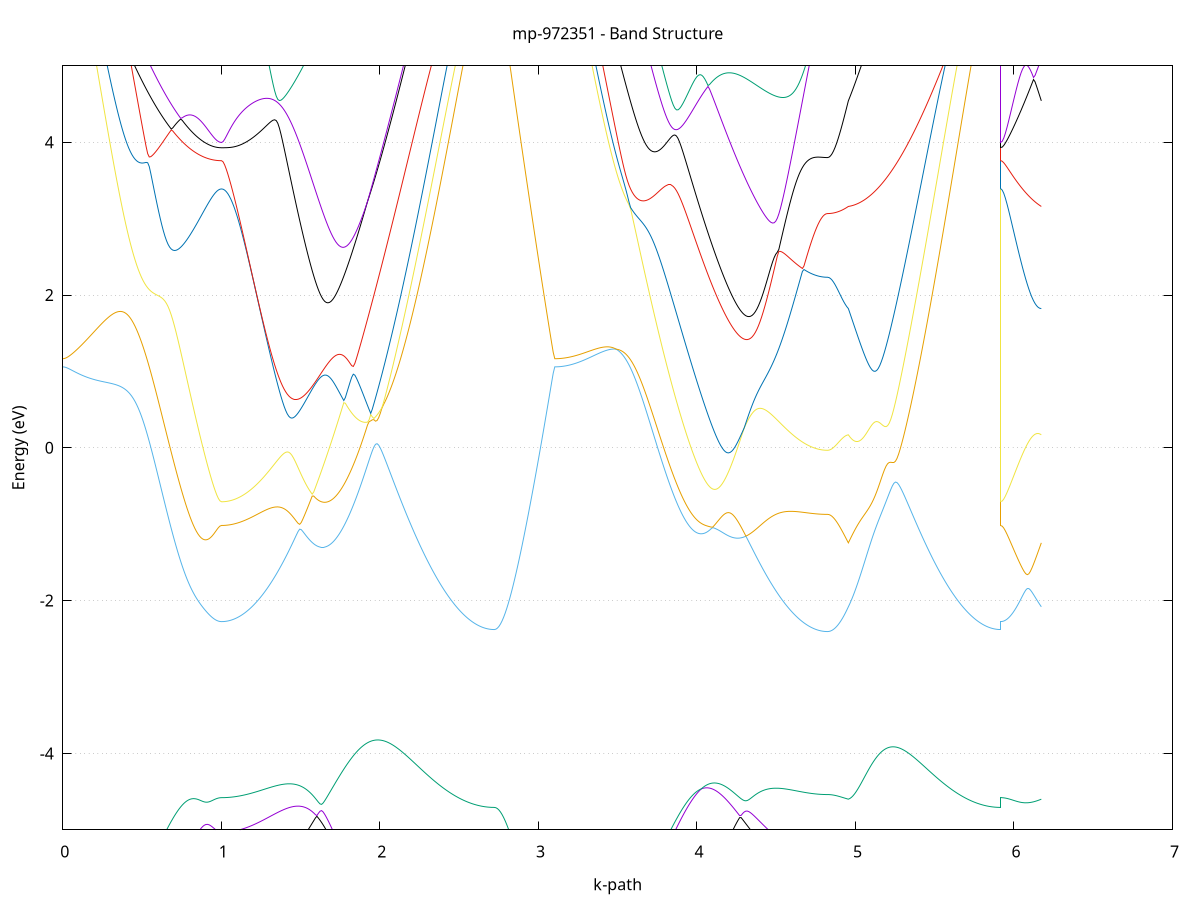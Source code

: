 set title 'mp-972351 - Band Structure'
set xlabel 'k-path'
set ylabel 'Energy (eV)'
set grid y
set yrange [-5:5]
set terminal png size 800,600
set output 'mp-972351_bands_gnuplot.png'
plot '-' using 1:2 with lines notitle, '-' using 1:2 with lines notitle, '-' using 1:2 with lines notitle, '-' using 1:2 with lines notitle, '-' using 1:2 with lines notitle, '-' using 1:2 with lines notitle, '-' using 1:2 with lines notitle, '-' using 1:2 with lines notitle, '-' using 1:2 with lines notitle, '-' using 1:2 with lines notitle, '-' using 1:2 with lines notitle, '-' using 1:2 with lines notitle, '-' using 1:2 with lines notitle, '-' using 1:2 with lines notitle, '-' using 1:2 with lines notitle, '-' using 1:2 with lines notitle, '-' using 1:2 with lines notitle, '-' using 1:2 with lines notitle, '-' using 1:2 with lines notitle, '-' using 1:2 with lines notitle, '-' using 1:2 with lines notitle, '-' using 1:2 with lines notitle, '-' using 1:2 with lines notitle, '-' using 1:2 with lines notitle, '-' using 1:2 with lines notitle, '-' using 1:2 with lines notitle, '-' using 1:2 with lines notitle, '-' using 1:2 with lines notitle, '-' using 1:2 with lines notitle, '-' using 1:2 with lines notitle, '-' using 1:2 with lines notitle, '-' using 1:2 with lines notitle, '-' using 1:2 with lines notitle, '-' using 1:2 with lines notitle, '-' using 1:2 with lines notitle, '-' using 1:2 with lines notitle, '-' using 1:2 with lines notitle, '-' using 1:2 with lines notitle, '-' using 1:2 with lines notitle, '-' using 1:2 with lines notitle, '-' using 1:2 with lines notitle, '-' using 1:2 with lines notitle, '-' using 1:2 with lines notitle, '-' using 1:2 with lines notitle, '-' using 1:2 with lines notitle, '-' using 1:2 with lines notitle, '-' using 1:2 with lines notitle, '-' using 1:2 with lines notitle, '-' using 1:2 with lines notitle, '-' using 1:2 with lines notitle, '-' using 1:2 with lines notitle, '-' using 1:2 with lines notitle, '-' using 1:2 with lines notitle, '-' using 1:2 with lines notitle, '-' using 1:2 with lines notitle, '-' using 1:2 with lines notitle, '-' using 1:2 with lines notitle, '-' using 1:2 with lines notitle, '-' using 1:2 with lines notitle, '-' using 1:2 with lines notitle, '-' using 1:2 with lines notitle, '-' using 1:2 with lines notitle, '-' using 1:2 with lines notitle, '-' using 1:2 with lines notitle
0.000000 -11.766428
0.009916 -11.766428
0.019831 -11.766428
0.029747 -11.766328
0.039663 -11.766228
0.049578 -11.766228
0.059494 -11.766128
0.069409 -11.766028
0.079325 -11.765928
0.089241 -11.765828
0.099156 -11.765728
0.109072 -11.765628
0.118988 -11.765628
0.128903 -11.765628
0.138819 -11.765628
0.148735 -11.765728
0.158650 -11.765928
0.168566 -11.766128
0.178482 -11.766528
0.188397 -11.766928
0.198313 -11.767428
0.208228 -11.768128
0.218144 -11.768828
0.228060 -11.769728
0.237975 -11.770628
0.247891 -11.771728
0.257807 -11.772928
0.267722 -11.774328
0.277638 -11.775728
0.287554 -11.777328
0.297469 -11.779028
0.307385 -11.780828
0.317301 -11.782728
0.327216 -11.784728
0.337132 -11.786828
0.347047 -11.788928
0.356963 -11.791128
0.366879 -11.793428
0.376794 -11.795828
0.386710 -11.798228
0.396626 -11.800628
0.406541 -11.803128
0.416457 -11.805528
0.426373 -11.808128
0.436288 -11.810628
0.446204 -11.813128
0.456119 -11.815728
0.466035 -11.818228
0.475951 -11.820728
0.485866 -11.823228
0.495782 -11.825728
0.505698 -11.828228
0.515613 -11.830728
0.525529 -11.833128
0.535445 -11.835528
0.545360 -11.837928
0.555276 -11.840228
0.565192 -11.842528
0.575107 -11.844828
0.585023 -11.847028
0.594938 -11.849128
0.604854 -11.851228
0.614770 -11.853328
0.624685 -11.855328
0.634601 -11.857228
0.644517 -11.859128
0.654432 -11.860928
0.664348 -11.862628
0.674264 -11.864328
0.684179 -11.865928
0.694095 -11.867428
0.704011 -11.868828
0.713926 -11.870228
0.723842 -11.871528
0.733757 -11.872728
0.743673 -11.873928
0.753589 -11.874928
0.763504 -11.875928
0.773420 -11.876828
0.783336 -11.877528
0.793251 -11.878228
0.803167 -11.878928
0.813083 -11.879428
0.822998 -11.879828
0.832914 -11.880228
0.842830 -11.880428
0.852745 -11.880628
0.862661 -11.880628
0.872576 -11.880628
0.882492 -11.880528
0.892408 -11.880328
0.902323 -11.880028
0.912239 -11.879628
0.922155 -11.879128
0.932070 -11.878628
0.941986 -11.877928
0.951902 -11.877228
0.961817 -11.876528
0.971733 -11.875728
0.981648 -11.875028
0.991564 -11.874428
1.001480 -11.874228
1.001480 -11.874228
1.011336 -11.874228
1.021193 -11.874028
1.031050 -11.873828
1.040906 -11.873528
1.050763 -11.873228
1.060619 -11.872728
1.070476 -11.872228
1.080332 -11.871628
1.090189 -11.870928
1.100046 -11.870128
1.109902 -11.869328
1.119759 -11.868428
1.129615 -11.867428
1.139472 -11.866328
1.149329 -11.865228
1.159185 -11.864028
1.169042 -11.862828
1.178898 -11.861528
1.188755 -11.860128
1.198611 -11.858628
1.208468 -11.857228
1.218325 -11.855628
1.228181 -11.854028
1.238038 -11.852428
1.247894 -11.850728
1.257751 -11.848928
1.267608 -11.847128
1.277464 -11.845328
1.287321 -11.844828
1.297177 -11.845928
1.307034 -11.847028
1.316890 -11.848128
1.326747 -11.849228
1.336604 -11.850228
1.346460 -11.851328
1.356317 -11.852428
1.366173 -11.853428
1.376030 -11.854428
1.385887 -11.855428
1.395743 -11.856328
1.405600 -11.857228
1.415456 -11.858028
1.425313 -11.858828
1.435169 -11.859628
1.445026 -11.860228
1.454883 -11.860928
1.464739 -11.861428
1.474596 -11.861928
1.484452 -11.862428
1.494309 -11.862728
1.504166 -11.863028
1.514022 -11.863328
1.523879 -11.863428
1.533735 -11.863528
1.543592 -11.863528
1.553448 -11.863528
1.563305 -11.863328
1.573162 -11.863128
1.583018 -11.862828
1.592875 -11.862428
1.602731 -11.862028
1.612588 -11.861528
1.612588 -11.861528
1.622583 -11.860828
1.632578 -11.860128
1.642574 -11.859328
1.652569 -11.858428
1.662564 -11.857428
1.672559 -11.856428
1.682555 -11.855228
1.692550 -11.853928
1.702545 -11.852628
1.712540 -11.851228
1.722535 -11.849728
1.732531 -11.848128
1.742526 -11.846428
1.752521 -11.844628
1.762516 -11.842728
1.772511 -11.840828
1.782507 -11.838828
1.792502 -11.836728
1.802497 -11.834528
1.812492 -11.832228
1.822488 -11.829928
1.832483 -11.827528
1.842478 -11.825028
1.852473 -11.822528
1.862468 -11.819928
1.872464 -11.817328
1.882459 -11.814728
1.892454 -11.812028
1.902449 -11.809328
1.912445 -11.806628
1.922440 -11.804028
1.932435 -11.801428
1.942430 -11.798928
1.952425 -11.796628
1.962421 -11.794428
1.972416 -11.794628
1.982411 -11.794728
1.992406 -11.794828
2.002402 -11.794928
2.012397 -11.794928
2.022392 -11.794928
2.032387 -11.794828
2.042382 -11.794728
2.052378 -11.794628
2.062373 -11.794428
2.072368 -11.794328
2.082363 -11.794128
2.092359 -11.793828
2.102354 -11.793628
2.112349 -11.793328
2.122344 -11.793028
2.132339 -11.792728
2.142335 -11.792328
2.152330 -11.792028
2.162325 -11.791628
2.172320 -11.791328
2.182315 -11.790928
2.192311 -11.790528
2.202306 -11.790228
2.212301 -11.789828
2.222296 -11.789528
2.232292 -11.789128
2.242287 -11.788828
2.252282 -11.788528
2.262277 -11.788228
2.272272 -11.787928
2.282268 -11.787728
2.292263 -11.787528
2.302258 -11.787328
2.312253 -11.787228
2.322249 -11.787128
2.332244 -11.787028
2.342239 -11.787128
2.352234 -11.787128
2.362229 -11.787228
2.372225 -11.787428
2.382220 -11.787728
2.392215 -11.788028
2.402210 -11.788328
2.412206 -11.788828
2.422201 -11.789328
2.432196 -11.789928
2.442191 -11.790528
2.452186 -11.791228
2.462182 -11.792028
2.472177 -11.792828
2.482172 -11.793628
2.492167 -11.794628
2.502163 -11.795528
2.512158 -11.796528
2.522153 -11.797528
2.532148 -11.798628
2.542143 -11.799628
2.552139 -11.800728
2.562134 -11.801828
2.572129 -11.802828
2.582124 -11.803928
2.592120 -11.804928
2.602115 -11.805928
2.612110 -11.806828
2.622105 -11.807728
2.632100 -11.808528
2.642096 -11.809228
2.652091 -11.809928
2.662086 -11.810528
2.672081 -11.811028
2.682076 -11.811528
2.692072 -11.811828
2.702067 -11.812028
2.712062 -11.812228
2.722057 -11.812228
2.722057 -11.812228
2.731838 -11.812228
2.741618 -11.812128
2.751399 -11.811828
2.761179 -11.811528
2.770959 -11.811128
2.780740 -11.810628
2.790520 -11.810028
2.800300 -11.809428
2.810081 -11.808628
2.819861 -11.807828
2.829642 -11.806828
2.839422 -11.805828
2.849202 -11.804728
2.858983 -11.803628
2.868763 -11.802328
2.878543 -11.801028
2.888324 -11.799628
2.898104 -11.798128
2.907885 -11.796628
2.917665 -11.795028
2.927445 -11.793328
2.937226 -11.791628
2.947006 -11.789828
2.956786 -11.788028
2.966567 -11.786228
2.976347 -11.784428
2.986128 -11.782528
2.995908 -11.780628
3.005688 -11.778728
3.015469 -11.776928
3.025249 -11.775128
3.035029 -11.773428
3.044810 -11.771828
3.054590 -11.770328
3.064371 -11.769028
3.074151 -11.767928
3.083931 -11.767128
3.093712 -11.766628
3.103492 -11.766428
3.103492 -11.766428
3.113457 -11.766428
3.123421 -11.766428
3.133386 -11.766328
3.143350 -11.766228
3.153314 -11.766128
3.163279 -11.766028
3.173243 -11.765828
3.183208 -11.765728
3.193172 -11.765528
3.203137 -11.765428
3.213101 -11.765328
3.223066 -11.765228
3.233030 -11.765128
3.242995 -11.765128
3.252959 -11.765128
3.262924 -11.765228
3.272888 -11.765328
3.282853 -11.765428
3.292817 -11.765628
3.302781 -11.765928
3.312746 -11.766228
3.322710 -11.766628
3.332675 -11.767128
3.342639 -11.767628
3.352604 -11.768228
3.362568 -11.768828
3.372533 -11.769528
3.382497 -11.770328
3.392462 -11.771128
3.402426 -11.772028
3.412391 -11.772928
3.422355 -11.773828
3.432320 -11.774828
3.442284 -11.775828
3.452249 -11.776928
3.462213 -11.778028
3.472177 -11.779128
3.482142 -11.780228
3.492106 -11.781428
3.502071 -11.782628
3.512035 -11.783828
3.522000 -11.785028
3.531964 -11.786228
3.541929 -11.787528
3.551893 -11.788728
3.561858 -11.789928
3.571822 -11.791228
3.581787 -11.792428
3.591751 -11.793628
3.601716 -11.794828
3.611680 -11.796028
3.621644 -11.797228
3.631609 -11.798428
3.641573 -11.799628
3.651538 -11.800728
3.661502 -11.801828
3.671467 -11.802928
3.681431 -11.803928
3.691396 -11.804928
3.701360 -11.805928
3.711325 -11.806928
3.721289 -11.807828
3.731254 -11.808728
3.741218 -11.809528
3.751183 -11.811428
3.761147 -11.813728
3.771112 -11.816028
3.781076 -11.818428
3.791040 -11.820728
3.801005 -11.823028
3.810969 -11.825328
3.820934 -11.827528
3.830898 -11.829728
3.840863 -11.831928
3.850827 -11.834128
3.860792 -11.836228
3.870756 -11.838328
3.880721 -11.840328
3.890685 -11.842328
3.900650 -11.844228
3.910614 -11.846028
3.920579 -11.847828
3.930543 -11.849628
3.940508 -11.851228
3.950472 -11.852828
3.960436 -11.854328
3.970401 -11.855828
3.980365 -11.857128
3.990330 -11.858428
4.000294 -11.859628
4.010259 -11.860728
4.020223 -11.861828
4.030188 -11.862728
4.040152 -11.863628
4.050117 -11.864428
4.060081 -11.865128
4.070046 -11.865728
4.080010 -11.866228
4.089975 -11.866628
4.099939 -11.867028
4.109904 -11.867328
4.119868 -11.867528
4.129832 -11.867628
4.139797 -11.867628
4.149761 -11.867628
4.159726 -11.867528
4.169690 -11.867328
4.179655 -11.867128
4.189619 -11.866728
4.199584 -11.866328
4.209548 -11.865928
4.219513 -11.865428
4.229477 -11.864928
4.239442 -11.864328
4.249406 -11.863628
4.259371 -11.862928
4.269335 -11.862228
4.269335 -11.862228
4.279241 -11.861528
4.289147 -11.860828
4.299053 -11.860128
4.308959 -11.859328
4.318865 -11.858628
4.328771 -11.857928
4.338677 -11.857328
4.348583 -11.856728
4.358489 -11.856128
4.368395 -11.855728
4.378301 -11.855328
4.388207 -11.855028
4.398113 -11.854928
4.408019 -11.854828
4.417925 -11.854928
4.427831 -11.855128
4.437737 -11.855428
4.447643 -11.855928
4.457549 -11.856528
4.467455 -11.857228
4.477361 -11.858028
4.487267 -11.858928
4.497172 -11.860028
4.507078 -11.861128
4.516984 -11.862428
4.526890 -11.863728
4.536796 -11.865228
4.546702 -11.866828
4.556608 -11.868728
4.566514 -11.870828
4.576420 -11.873228
4.586326 -11.876128
4.596232 -11.879228
4.606138 -11.882528
4.616044 -11.886028
4.625950 -11.889528
4.635856 -11.892928
4.645762 -11.896228
4.655668 -11.899528
4.665574 -11.902628
4.675480 -11.905628
4.685386 -11.908428
4.695292 -11.911128
4.705198 -11.913528
4.715104 -11.915828
4.725010 -11.918028
4.734916 -11.919928
4.744822 -11.921628
4.754728 -11.923228
4.764634 -11.924528
4.774540 -11.925728
4.784446 -11.926628
4.794352 -11.927328
4.804258 -11.927928
4.814164 -11.928228
4.824070 -11.928328
4.824070 -11.928328
4.833444 -11.928228
4.842819 -11.928128
4.852194 -11.927828
4.861568 -11.927528
4.870943 -11.927028
4.880317 -11.926528
4.889692 -11.925828
4.899067 -11.925128
4.908441 -11.924328
4.917816 -11.923328
4.927191 -11.922328
4.936565 -11.921228
4.945940 -11.920028
4.955314 -11.918728
4.955314 -11.918728
4.965220 -11.918228
4.975125 -11.917728
4.985031 -11.917028
4.994936 -11.916328
5.004842 -11.915628
5.014747 -11.914728
5.024653 -11.913828
5.034558 -11.912828
5.044463 -11.911728
5.054369 -11.910628
5.064274 -11.909428
5.074180 -11.908128
5.084085 -11.906828
5.093991 -11.905428
5.103896 -11.903928
5.113802 -11.902428
5.123707 -11.900828
5.133612 -11.899228
5.143518 -11.897528
5.153423 -11.895728
5.163329 -11.893928
5.173234 -11.892028
5.183140 -11.890128
5.193045 -11.888128
5.202951 -11.886128
5.212856 -11.884028
5.222762 -11.881928
5.232667 -11.879728
5.242572 -11.877528
5.252478 -11.875228
5.262383 -11.872928
5.272289 -11.870628
5.282194 -11.868228
5.292100 -11.865828
5.302005 -11.863328
5.311911 -11.860928
5.321816 -11.858428
5.331721 -11.855928
5.341627 -11.853328
5.351532 -11.850828
5.361438 -11.848328
5.371343 -11.845728
5.381249 -11.843228
5.391154 -11.840628
5.401060 -11.838128
5.410965 -11.835628
5.420871 -11.833128
5.430776 -11.830628
5.440681 -11.828228
5.450587 -11.825728
5.460492 -11.823428
5.470398 -11.821128
5.480303 -11.818828
5.490209 -11.816628
5.500114 -11.814528
5.510020 -11.812428
5.519925 -11.810428
5.529831 -11.808628
5.539736 -11.806828
5.549641 -11.805128
5.559547 -11.803628
5.569452 -11.802228
5.579358 -11.800928
5.589263 -11.799728
5.599169 -11.798728
5.609074 -11.797928
5.618980 -11.797228
5.628885 -11.796728
5.638790 -11.796328
5.648696 -11.796128
5.658601 -11.796028
5.668507 -11.796228
5.678412 -11.796428
5.688318 -11.796828
5.698223 -11.797328
5.708129 -11.797928
5.718034 -11.798728
5.727940 -11.799528
5.737845 -11.800328
5.747750 -11.801328
5.757656 -11.802228
5.767561 -11.803228
5.777467 -11.804128
5.787372 -11.805128
5.797278 -11.806028
5.807183 -11.806928
5.817089 -11.807828
5.826994 -11.808628
5.836899 -11.809328
5.846805 -11.810028
5.856710 -11.810528
5.866616 -11.811128
5.876521 -11.811528
5.886427 -11.811828
5.896332 -11.812028
5.906238 -11.812228
5.916143 -11.812228
5.916143 -11.874228
5.926003 -11.874528
5.935863 -11.875328
5.945724 -11.876528
5.955584 -11.878028
5.965444 -11.879628
5.975304 -11.881428
5.985164 -11.883328
5.995024 -11.885328
6.004885 -11.887428
6.014745 -11.889528
6.024605 -11.891628
6.034465 -11.893728
6.044325 -11.895828
6.054185 -11.897928
6.064046 -11.900028
6.073906 -11.902028
6.083766 -11.904028
6.093626 -11.905928
6.103486 -11.907828
6.113346 -11.909628
6.123207 -11.911328
6.133067 -11.912928
6.142927 -11.914528
6.152787 -11.916028
6.162647 -11.917428
6.172507 -11.918728
e
0.000000 -11.721828
0.009916 -11.721728
0.019831 -11.721628
0.029747 -11.721528
0.039663 -11.721428
0.049578 -11.721428
0.059494 -11.721528
0.069409 -11.721828
0.079325 -11.722228
0.089241 -11.722728
0.099156 -11.723328
0.109072 -11.724028
0.118988 -11.724728
0.128903 -11.725628
0.138819 -11.726628
0.148735 -11.727728
0.158650 -11.728828
0.168566 -11.730128
0.178482 -11.731428
0.188397 -11.732928
0.198313 -11.734428
0.208228 -11.736028
0.218144 -11.737728
0.228060 -11.739428
0.237975 -11.741228
0.247891 -11.743028
0.257807 -11.744928
0.267722 -11.746828
0.277638 -11.748728
0.287554 -11.750628
0.297469 -11.752528
0.307385 -11.754528
0.317301 -11.756428
0.327216 -11.758428
0.337132 -11.760328
0.347047 -11.762228
0.356963 -11.764228
0.366879 -11.766128
0.376794 -11.768028
0.386710 -11.770028
0.396626 -11.771928
0.406541 -11.773828
0.416457 -11.775728
0.426373 -11.777628
0.436288 -11.779528
0.446204 -11.781428
0.456119 -11.783228
0.466035 -11.785128
0.475951 -11.787028
0.485866 -11.788828
0.495782 -11.790628
0.505698 -11.792428
0.515613 -11.794228
0.525529 -11.796028
0.535445 -11.797728
0.545360 -11.799528
0.555276 -11.801228
0.565192 -11.802928
0.575107 -11.804528
0.585023 -11.806228
0.594938 -11.807828
0.604854 -11.809328
0.614770 -11.810828
0.624685 -11.812328
0.634601 -11.813828
0.644517 -11.815228
0.654432 -11.816628
0.664348 -11.818028
0.674264 -11.819328
0.684179 -11.820628
0.694095 -11.821828
0.704011 -11.823128
0.713926 -11.824328
0.723842 -11.825528
0.733757 -11.826728
0.743673 -11.827928
0.753589 -11.829128
0.763504 -11.830328
0.773420 -11.831528
0.783336 -11.832828
0.793251 -11.834228
0.803167 -11.835728
0.813083 -11.837228
0.822998 -11.838928
0.832914 -11.840628
0.842830 -11.842428
0.852745 -11.844328
0.862661 -11.846228
0.872576 -11.848228
0.882492 -11.850128
0.892408 -11.852128
0.902323 -11.854028
0.912239 -11.855928
0.922155 -11.857828
0.932070 -11.859628
0.941986 -11.861328
0.951902 -11.862928
0.961817 -11.864428
0.971733 -11.865828
0.981648 -11.866928
0.991564 -11.867728
1.001480 -11.868128
1.001480 -11.868128
1.011336 -11.868028
1.021193 -11.867728
1.031050 -11.867228
1.040906 -11.866628
1.050763 -11.865828
1.060619 -11.864828
1.070476 -11.863728
1.080332 -11.862428
1.090189 -11.860928
1.100046 -11.859328
1.109902 -11.857628
1.119759 -11.855828
1.129615 -11.853928
1.139472 -11.852028
1.149329 -11.850128
1.159185 -11.848128
1.169042 -11.846328
1.178898 -11.844728
1.188755 -11.843228
1.198611 -11.842128
1.208468 -11.841328
1.218325 -11.840928
1.228181 -11.840828
1.238038 -11.841028
1.247894 -11.841528
1.257751 -11.842128
1.267608 -11.842928
1.277464 -11.843828
1.287321 -11.843428
1.297177 -11.841528
1.307034 -11.839628
1.316890 -11.837628
1.326747 -11.835628
1.336604 -11.833628
1.346460 -11.831628
1.356317 -11.829528
1.366173 -11.827428
1.376030 -11.825328
1.385887 -11.823228
1.395743 -11.821128
1.405600 -11.819028
1.415456 -11.816928
1.425313 -11.814728
1.435169 -11.812628
1.445026 -11.810528
1.454883 -11.808428
1.464739 -11.806428
1.474596 -11.804428
1.484452 -11.802428
1.494309 -11.800428
1.504166 -11.798528
1.514022 -11.796728
1.523879 -11.794928
1.533735 -11.793228
1.543592 -11.791528
1.553448 -11.790028
1.563305 -11.788528
1.573162 -11.787228
1.583018 -11.786028
1.592875 -11.784928
1.602731 -11.783928
1.612588 -11.783028
1.612588 -11.783028
1.622583 -11.782328
1.632578 -11.781728
1.642574 -11.781328
1.652569 -11.781028
1.662564 -11.780828
1.672559 -11.780828
1.682555 -11.780828
1.692550 -11.781028
1.702545 -11.781328
1.712540 -11.781628
1.722535 -11.782128
1.732531 -11.782628
1.742526 -11.783128
1.752521 -11.783728
1.762516 -11.784328
1.772511 -11.784928
1.782507 -11.785628
1.792502 -11.786328
1.802497 -11.786928
1.812492 -11.787628
1.822488 -11.788228
1.832483 -11.788928
1.842478 -11.789528
1.852473 -11.790128
1.862468 -11.790628
1.872464 -11.791228
1.882459 -11.791728
1.892454 -11.792128
1.902449 -11.792628
1.912445 -11.793028
1.922440 -11.793328
1.932435 -11.793728
1.942430 -11.794028
1.952425 -11.794228
1.962421 -11.794428
1.972416 -11.792428
1.982411 -11.790628
1.992406 -11.789028
2.002402 -11.787628
2.012397 -11.786328
2.022392 -11.785228
2.032387 -11.784028
2.042382 -11.783028
2.052378 -11.781928
2.062373 -11.780928
2.072368 -11.779828
2.082363 -11.778728
2.092359 -11.777628
2.102354 -11.776428
2.112349 -11.775228
2.122344 -11.774028
2.132339 -11.772728
2.142335 -11.771428
2.152330 -11.770028
2.162325 -11.768628
2.172320 -11.767228
2.182315 -11.765828
2.192311 -11.764328
2.202306 -11.762828
2.212301 -11.761328
2.222296 -11.759828
2.232292 -11.758228
2.242287 -11.756728
2.252282 -11.755228
2.262277 -11.753728
2.272272 -11.752128
2.282268 -11.750728
2.292263 -11.749228
2.302258 -11.747828
2.312253 -11.746428
2.322249 -11.745128
2.332244 -11.743828
2.342239 -11.742528
2.352234 -11.741328
2.362229 -11.740228
2.372225 -11.739028
2.382220 -11.737928
2.392215 -11.736928
2.402210 -11.735928
2.412206 -11.734928
2.422201 -11.733928
2.432196 -11.733028
2.442191 -11.732128
2.452186 -11.731228
2.462182 -11.730428
2.472177 -11.729628
2.482172 -11.728828
2.492167 -11.728028
2.502163 -11.727328
2.512158 -11.726528
2.522153 -11.725828
2.532148 -11.725228
2.542143 -11.724528
2.552139 -11.723928
2.562134 -11.723328
2.572129 -11.722828
2.582124 -11.722228
2.592120 -11.721728
2.602115 -11.721328
2.612110 -11.720828
2.622105 -11.720528
2.632100 -11.720128
2.642096 -11.719828
2.652091 -11.719528
2.662086 -11.719228
2.672081 -11.719028
2.682076 -11.718828
2.692072 -11.718728
2.702067 -11.718628
2.712062 -11.718528
2.722057 -11.718528
2.722057 -11.718528
2.731838 -11.718528
2.741618 -11.718328
2.751399 -11.718128
2.761179 -11.717828
2.770959 -11.717528
2.780740 -11.717028
2.790520 -11.716528
2.800300 -11.715928
2.810081 -11.715328
2.819861 -11.714528
2.829642 -11.713828
2.839422 -11.712928
2.849202 -11.712128
2.858983 -11.711228
2.868763 -11.710428
2.878543 -11.709628
2.888324 -11.709028
2.898104 -11.708528
2.907885 -11.708428
2.917665 -11.708628
2.927445 -11.709128
2.937226 -11.709828
2.947006 -11.710628
2.956786 -11.711428
2.966567 -11.712328
2.976347 -11.713228
2.986128 -11.714128
2.995908 -11.714928
3.005688 -11.715628
3.015469 -11.716428
3.025249 -11.717028
3.035029 -11.717628
3.044810 -11.718128
3.054590 -11.718528
3.064371 -11.718828
3.074151 -11.720028
3.083931 -11.721028
3.093712 -11.721628
3.103492 -11.721828
3.103492 -11.721828
3.113457 -11.721728
3.123421 -11.721628
3.133386 -11.721528
3.143350 -11.721428
3.153314 -11.721328
3.163279 -11.721228
3.173243 -11.721128
3.183208 -11.721128
3.193172 -11.721128
3.203137 -11.721228
3.213101 -11.721328
3.223066 -11.721428
3.233030 -11.721628
3.242995 -11.721928
3.252959 -11.722328
3.262924 -11.722728
3.272888 -11.723228
3.282853 -11.723828
3.292817 -11.724528
3.302781 -11.725328
3.312746 -11.726228
3.322710 -11.727328
3.332675 -11.728428
3.342639 -11.729628
3.352604 -11.730928
3.362568 -11.732228
3.372533 -11.733728
3.382497 -11.735228
3.392462 -11.736828
3.402426 -11.738528
3.412391 -11.740228
3.422355 -11.741928
3.432320 -11.743728
3.442284 -11.745528
3.452249 -11.747428
3.462213 -11.749328
3.472177 -11.751228
3.482142 -11.753128
3.492106 -11.755128
3.502071 -11.757128
3.512035 -11.759128
3.522000 -11.761128
3.531964 -11.763128
3.541929 -11.765228
3.551893 -11.767228
3.561858 -11.769328
3.571822 -11.771428
3.581787 -11.773528
3.591751 -11.775628
3.601716 -11.777728
3.611680 -11.779828
3.621644 -11.782028
3.631609 -11.784228
3.641573 -11.786328
3.651538 -11.788528
3.661502 -11.790828
3.671467 -11.793028
3.681431 -11.795328
3.691396 -11.797528
3.701360 -11.799828
3.711325 -11.802128
3.721289 -11.804428
3.731254 -11.806728
3.741218 -11.809128
3.751183 -11.810328
3.761147 -11.811028
3.771112 -11.811728
3.781076 -11.812328
3.791040 -11.812928
3.801005 -11.813528
3.810969 -11.814028
3.820934 -11.814428
3.830898 -11.814828
3.840863 -11.815128
3.850827 -11.815328
3.860792 -11.815528
3.870756 -11.815628
3.880721 -11.815728
3.890685 -11.815728
3.900650 -11.815628
3.910614 -11.815528
3.920579 -11.815328
3.930543 -11.815028
3.940508 -11.814728
3.950472 -11.814328
3.960436 -11.813828
3.970401 -11.813228
3.980365 -11.812628
3.990330 -11.811928
4.000294 -11.811128
4.010259 -11.810328
4.020223 -11.809428
4.030188 -11.808428
4.040152 -11.807428
4.050117 -11.806228
4.060081 -11.805128
4.070046 -11.803828
4.080010 -11.802528
4.089975 -11.801128
4.099939 -11.799628
4.109904 -11.798128
4.119868 -11.796528
4.129832 -11.794928
4.139797 -11.793228
4.149761 -11.791428
4.159726 -11.789628
4.169690 -11.787728
4.179655 -11.785828
4.189619 -11.783828
4.199584 -11.781828
4.209548 -11.779728
4.219513 -11.777628
4.229477 -11.775428
4.239442 -11.773228
4.249406 -11.770928
4.259371 -11.770228
4.269335 -11.772528
4.269335 -11.772528
4.279241 -11.774928
4.289147 -11.777128
4.299053 -11.779428
4.308959 -11.781628
4.318865 -11.783728
4.328771 -11.785828
4.338677 -11.787928
4.348583 -11.789928
4.358489 -11.791928
4.368395 -11.793928
4.378301 -11.795828
4.388207 -11.797828
4.398113 -11.799828
4.408019 -11.801928
4.417925 -11.804128
4.427831 -11.806528
4.437737 -11.809128
4.447643 -11.812028
4.457549 -11.815128
4.467455 -11.818528
4.477361 -11.822128
4.487267 -11.826028
4.497172 -11.830028
4.507078 -11.834128
4.516984 -11.838428
4.526890 -11.842628
4.536796 -11.846728
4.546702 -11.850728
4.556608 -11.854628
4.566514 -11.858128
4.576420 -11.861228
4.586326 -11.863928
4.596232 -11.866128
4.606138 -11.868028
4.616044 -11.869728
4.625950 -11.871228
4.635856 -11.872628
4.645762 -11.873928
4.655668 -11.875128
4.665574 -11.876228
4.675480 -11.877228
4.685386 -11.878228
4.695292 -11.879128
4.705198 -11.879928
4.715104 -11.880728
4.725010 -11.881428
4.734916 -11.882128
4.744822 -11.882728
4.754728 -11.883228
4.764634 -11.883628
4.774540 -11.884028
4.784446 -11.884328
4.794352 -11.884628
4.804258 -11.884828
4.814164 -11.884928
4.824070 -11.884928
4.824070 -11.884928
4.833444 -11.884828
4.842819 -11.884628
4.852194 -11.884328
4.861568 -11.883928
4.870943 -11.883328
4.880317 -11.882628
4.889692 -11.881828
4.899067 -11.880828
4.908441 -11.879828
4.917816 -11.878628
4.927191 -11.877328
4.936565 -11.876028
4.945940 -11.874528
4.955314 -11.873028
4.955314 -11.873028
4.965220 -11.872828
4.975125 -11.872528
4.985031 -11.872028
4.994936 -11.871428
5.004842 -11.870828
5.014747 -11.869928
5.024653 -11.869028
5.034558 -11.867928
5.044463 -11.866728
5.054369 -11.865428
5.064274 -11.864028
5.074180 -11.862428
5.084085 -11.860828
5.093991 -11.859028
5.103896 -11.857128
5.113802 -11.855128
5.123707 -11.853028
5.133612 -11.850828
5.143518 -11.848528
5.153423 -11.846128
5.163329 -11.843628
5.173234 -11.841028
5.183140 -11.838328
5.193045 -11.835528
5.202951 -11.832728
5.212856 -11.829828
5.222762 -11.826828
5.232667 -11.823828
5.242572 -11.820728
5.252478 -11.817528
5.262383 -11.814328
5.272289 -11.811028
5.282194 -11.807728
5.292100 -11.804328
5.302005 -11.801028
5.311911 -11.797528
5.321816 -11.794128
5.331721 -11.790728
5.341627 -11.787228
5.351532 -11.783828
5.361438 -11.780428
5.371343 -11.777328
5.381249 -11.774728
5.391154 -11.772728
5.401060 -11.771028
5.410965 -11.769328
5.420871 -11.767728
5.430776 -11.766028
5.440681 -11.764328
5.450587 -11.762628
5.460492 -11.760928
5.470398 -11.759228
5.480303 -11.757428
5.490209 -11.755728
5.500114 -11.753928
5.510020 -11.752128
5.519925 -11.750428
5.529831 -11.748628
5.539736 -11.746928
5.549641 -11.745228
5.559547 -11.743528
5.569452 -11.741828
5.579358 -11.740228
5.589263 -11.738628
5.599169 -11.737128
5.609074 -11.735728
5.618980 -11.734328
5.628885 -11.733028
5.638790 -11.731928
5.648696 -11.730728
5.658601 -11.729728
5.668507 -11.728828
5.678412 -11.727928
5.688318 -11.727128
5.698223 -11.726428
5.708129 -11.725728
5.718034 -11.725128
5.727940 -11.724528
5.737845 -11.724028
5.747750 -11.723428
5.757656 -11.722928
5.767561 -11.722428
5.777467 -11.722028
5.787372 -11.721528
5.797278 -11.721128
5.807183 -11.720728
5.817089 -11.720428
5.826994 -11.720028
5.836899 -11.719728
5.846805 -11.719428
5.856710 -11.719228
5.866616 -11.719028
5.876521 -11.718828
5.886427 -11.718728
5.896332 -11.718628
5.906238 -11.718528
5.916143 -11.718528
5.916143 -11.868128
5.926003 -11.867928
5.935863 -11.867428
5.945724 -11.866728
5.955584 -11.865928
5.965444 -11.865028
5.975304 -11.864128
5.985164 -11.863228
5.995024 -11.862228
6.004885 -11.861228
6.014745 -11.860328
6.024605 -11.859428
6.034465 -11.858728
6.044325 -11.858128
6.054185 -11.857828
6.064046 -11.857928
6.073906 -11.858228
6.083766 -11.858928
6.093626 -11.859928
6.103486 -11.861228
6.113346 -11.862728
6.123207 -11.864428
6.133067 -11.866128
6.142927 -11.867828
6.152787 -11.869628
6.162647 -11.871328
6.172507 -11.873028
e
0.000000 -11.719528
0.009916 -11.719528
0.019831 -11.719528
0.029747 -11.719528
0.039663 -11.719528
0.049578 -11.719328
0.059494 -11.718928
0.069409 -11.718428
0.079325 -11.717828
0.089241 -11.717028
0.099156 -11.716228
0.109072 -11.715228
0.118988 -11.714228
0.128903 -11.713228
0.138819 -11.712128
0.148735 -11.711028
0.158650 -11.709828
0.168566 -11.708628
0.178482 -11.707428
0.188397 -11.706228
0.198313 -11.704928
0.208228 -11.703728
0.218144 -11.702428
0.228060 -11.701128
0.237975 -11.699928
0.247891 -11.698628
0.257807 -11.697628
0.267722 -11.696728
0.277638 -11.695828
0.287554 -11.695028
0.297469 -11.694328
0.307385 -11.693728
0.317301 -11.693228
0.327216 -11.692928
0.337132 -11.692628
0.347047 -11.692428
0.356963 -11.692428
0.366879 -11.692528
0.376794 -11.692728
0.386710 -11.693028
0.396626 -11.693428
0.406541 -11.693928
0.416457 -11.694528
0.426373 -11.695528
0.436288 -11.697128
0.446204 -11.698928
0.456119 -11.700928
0.466035 -11.703028
0.475951 -11.705328
0.485866 -11.707828
0.495782 -11.710428
0.505698 -11.713228
0.515613 -11.716128
0.525529 -11.719128
0.535445 -11.722228
0.545360 -11.725428
0.555276 -11.728728
0.565192 -11.732128
0.575107 -11.735528
0.585023 -11.738928
0.594938 -11.742528
0.604854 -11.746028
0.614770 -11.749628
0.624685 -11.753228
0.634601 -11.756828
0.644517 -11.760528
0.654432 -11.764128
0.664348 -11.767628
0.674264 -11.771228
0.684179 -11.774728
0.694095 -11.778228
0.704011 -11.781628
0.713926 -11.784928
0.723842 -11.788228
0.733757 -11.791328
0.743673 -11.794328
0.753589 -11.797328
0.763504 -11.800028
0.773420 -11.802628
0.783336 -11.805128
0.793251 -11.807328
0.803167 -11.809328
0.813083 -11.811028
0.822998 -11.812528
0.832914 -11.813828
0.842830 -11.814928
0.852745 -11.815728
0.862661 -11.816328
0.872576 -11.816828
0.882492 -11.817028
0.892408 -11.817228
0.902323 -11.817228
0.912239 -11.817128
0.922155 -11.816928
0.932070 -11.816628
0.941986 -11.816228
0.951902 -11.815928
0.961817 -11.815528
0.971733 -11.815228
0.981648 -11.814928
0.991564 -11.814728
1.001480 -11.814728
1.001480 -11.814728
1.011336 -11.814628
1.021193 -11.814328
1.031050 -11.813728
1.040906 -11.813028
1.050763 -11.812128
1.060619 -11.810928
1.070476 -11.809628
1.080332 -11.808028
1.090189 -11.806228
1.100046 -11.804328
1.109902 -11.803828
1.119759 -11.804928
1.129615 -11.806028
1.139472 -11.807128
1.149329 -11.808028
1.159185 -11.808728
1.169042 -11.809228
1.178898 -11.809428
1.188755 -11.809228
1.198611 -11.808628
1.208468 -11.807528
1.218325 -11.805928
1.228181 -11.803928
1.238038 -11.801528
1.247894 -11.798828
1.257751 -11.795828
1.267608 -11.792528
1.277464 -11.789228
1.287321 -11.785728
1.297177 -11.782128
1.307034 -11.778528
1.316890 -11.774928
1.326747 -11.771428
1.336604 -11.767928
1.346460 -11.764528
1.356317 -11.761228
1.366173 -11.758028
1.376030 -11.755028
1.385887 -11.752228
1.395743 -11.749628
1.405600 -11.747128
1.415456 -11.744928
1.425313 -11.742928
1.435169 -11.741128
1.445026 -11.739528
1.454883 -11.738228
1.464739 -11.737028
1.474596 -11.736128
1.484452 -11.735428
1.494309 -11.734828
1.504166 -11.734528
1.514022 -11.734328
1.523879 -11.734428
1.533735 -11.734528
1.543592 -11.734928
1.553448 -11.735428
1.563305 -11.736028
1.573162 -11.736828
1.583018 -11.737728
1.592875 -11.738728
1.602731 -11.739828
1.612588 -11.740928
1.612588 -11.740928
1.622583 -11.742228
1.632578 -11.743528
1.642574 -11.744928
1.652569 -11.746428
1.662564 -11.747828
1.672559 -11.749328
1.682555 -11.750928
1.692550 -11.752428
1.702545 -11.753928
1.712540 -11.755428
1.722535 -11.757028
1.732531 -11.758428
1.742526 -11.759928
1.752521 -11.761328
1.762516 -11.762728
1.772511 -11.764128
1.782507 -11.765428
1.792502 -11.766628
1.802497 -11.767828
1.812492 -11.768928
1.822488 -11.769928
1.832483 -11.770828
1.842478 -11.771728
1.852473 -11.772528
1.862468 -11.773128
1.872464 -11.773728
1.882459 -11.774228
1.892454 -11.774528
1.902449 -11.774728
1.912445 -11.774728
1.922440 -11.774528
1.932435 -11.774228
1.942430 -11.773628
1.952425 -11.772728
1.962421 -11.771628
1.972416 -11.770128
1.982411 -11.768328
1.992406 -11.766128
2.002402 -11.763728
2.012397 -11.761028
2.022392 -11.758228
2.032387 -11.755128
2.042382 -11.752028
2.052378 -11.748728
2.062373 -11.745528
2.072368 -11.742228
2.082363 -11.738928
2.092359 -11.735828
2.102354 -11.733228
2.112349 -11.732328
2.122344 -11.731428
2.132339 -11.730328
2.142335 -11.729328
2.152330 -11.728328
2.162325 -11.728328
2.172320 -11.728328
2.182315 -11.728228
2.192311 -11.728128
2.202306 -11.727928
2.212301 -11.727628
2.222296 -11.727328
2.232292 -11.726828
2.242287 -11.726328
2.252282 -11.725628
2.262277 -11.724928
2.272272 -11.724128
2.282268 -11.723228
2.292263 -11.722228
2.302258 -11.721028
2.312253 -11.719828
2.322249 -11.718528
2.332244 -11.717128
2.342239 -11.715628
2.352234 -11.714028
2.362229 -11.712328
2.372225 -11.710528
2.382220 -11.708728
2.392215 -11.706828
2.402210 -11.704928
2.412206 -11.702928
2.422201 -11.700928
2.432196 -11.698828
2.442191 -11.696728
2.452186 -11.694628
2.462182 -11.692528
2.472177 -11.690428
2.482172 -11.688328
2.492167 -11.689128
2.502163 -11.691328
2.512158 -11.693528
2.522153 -11.695728
2.532148 -11.697828
2.542143 -11.699928
2.552139 -11.701828
2.562134 -11.703728
2.572129 -11.705428
2.582124 -11.707128
2.592120 -11.708728
2.602115 -11.710128
2.612110 -11.711428
2.622105 -11.712728
2.632100 -11.713828
2.642096 -11.714828
2.652091 -11.715628
2.662086 -11.716428
2.672081 -11.717028
2.682076 -11.717628
2.692072 -11.718028
2.702067 -11.718328
2.712062 -11.718428
2.722057 -11.718528
2.722057 -11.718528
2.731838 -11.718528
2.741618 -11.718328
2.751399 -11.718128
2.761179 -11.717828
2.770959 -11.717528
2.780740 -11.717028
2.790520 -11.716528
2.800300 -11.715928
2.810081 -11.715328
2.819861 -11.714528
2.829642 -11.713828
2.839422 -11.712928
2.849202 -11.712128
2.858983 -11.711228
2.868763 -11.710428
2.878543 -11.709628
2.888324 -11.709028
2.898104 -11.708528
2.907885 -11.708428
2.917665 -11.708628
2.927445 -11.709128
2.937226 -11.709828
2.947006 -11.710628
2.956786 -11.711428
2.966567 -11.712328
2.976347 -11.713228
2.986128 -11.714128
2.995908 -11.714928
3.005688 -11.715628
3.015469 -11.716428
3.025249 -11.717028
3.035029 -11.717628
3.044810 -11.718128
3.054590 -11.718528
3.064371 -11.718828
3.074151 -11.719128
3.083931 -11.719328
3.093712 -11.719428
3.103492 -11.719528
3.103492 -11.719528
3.113457 -11.719528
3.123421 -11.719528
3.133386 -11.719628
3.143350 -11.719628
3.153314 -11.719728
3.163279 -11.719828
3.173243 -11.719928
3.183208 -11.720028
3.193172 -11.720228
3.203137 -11.720328
3.213101 -11.720528
3.223066 -11.720728
3.233030 -11.720928
3.242995 -11.721128
3.252959 -11.721328
3.262924 -11.721628
3.272888 -11.721828
3.282853 -11.722128
3.292817 -11.722328
3.302781 -11.722628
3.312746 -11.722928
3.322710 -11.723228
3.332675 -11.723428
3.342639 -11.723728
3.352604 -11.724028
3.362568 -11.724428
3.372533 -11.724728
3.382497 -11.725028
3.392462 -11.725328
3.402426 -11.725628
3.412391 -11.725928
3.422355 -11.726228
3.432320 -11.726528
3.442284 -11.726728
3.452249 -11.727028
3.462213 -11.727228
3.472177 -11.727428
3.482142 -11.727628
3.492106 -11.727828
3.502071 -11.728028
3.512035 -11.728128
3.522000 -11.728228
3.531964 -11.728328
3.541929 -11.728328
3.551893 -11.728328
3.561858 -11.728228
3.571822 -11.728128
3.581787 -11.728028
3.591751 -11.727828
3.601716 -11.727628
3.611680 -11.727328
3.621644 -11.727028
3.631609 -11.726628
3.641573 -11.726128
3.651538 -11.725628
3.661502 -11.725028
3.671467 -11.724428
3.681431 -11.723728
3.691396 -11.722928
3.701360 -11.723828
3.711325 -11.725228
3.721289 -11.726528
3.731254 -11.727728
3.741218 -11.728828
3.751183 -11.729828
3.761147 -11.730828
3.771112 -11.731628
3.781076 -11.732328
3.791040 -11.732928
3.801005 -11.733328
3.810969 -11.733728
3.820934 -11.734028
3.830898 -11.734128
3.840863 -11.734228
3.850827 -11.734128
3.860792 -11.734028
3.870756 -11.733728
3.880721 -11.733328
3.890685 -11.732928
3.900650 -11.732328
3.910614 -11.731728
3.920579 -11.730928
3.930543 -11.730128
3.940508 -11.729328
3.950472 -11.728428
3.960436 -11.727528
3.970401 -11.726528
3.980365 -11.725628
3.990330 -11.724728
4.000294 -11.724028
4.010259 -11.723328
4.020223 -11.722928
4.030188 -11.722828
4.040152 -11.723128
4.050117 -11.723728
4.060081 -11.724728
4.070046 -11.726028
4.080010 -11.727628
4.089975 -11.729528
4.099939 -11.731528
4.109904 -11.733628
4.119868 -11.735928
4.129832 -11.738228
4.139797 -11.740628
4.149761 -11.743028
4.159726 -11.745428
4.169690 -11.747928
4.179655 -11.750428
4.189619 -11.752928
4.199584 -11.755428
4.209548 -11.757928
4.219513 -11.760428
4.229477 -11.762928
4.239442 -11.765328
4.249406 -11.767828
4.259371 -11.768728
4.269335 -11.766328
4.269335 -11.766428
4.279241 -11.764028
4.289147 -11.761728
4.299053 -11.759328
4.308959 -11.756928
4.318865 -11.754528
4.328771 -11.752128
4.338677 -11.749728
4.348583 -11.747328
4.358489 -11.744928
4.368395 -11.742528
4.378301 -11.740128
4.388207 -11.739128
4.398113 -11.743328
4.408019 -11.747328
4.417925 -11.751028
4.427831 -11.754328
4.437737 -11.757228
4.447643 -11.759728
4.457549 -11.761728
4.467455 -11.763228
4.477361 -11.764228
4.487267 -11.764828
4.497172 -11.765028
4.507078 -11.764828
4.516984 -11.764428
4.526890 -11.763728
4.536796 -11.762728
4.546702 -11.761628
4.556608 -11.760428
4.566514 -11.759028
4.576420 -11.757528
4.586326 -11.756028
4.596232 -11.754328
4.606138 -11.752728
4.616044 -11.751128
4.625950 -11.749528
4.635856 -11.747928
4.645762 -11.746428
4.655668 -11.745028
4.665574 -11.743728
4.675480 -11.742528
4.685386 -11.741528
4.695292 -11.740728
4.705198 -11.740028
4.715104 -11.739528
4.725010 -11.739228
4.734916 -11.739028
4.744822 -11.738928
4.754728 -11.738928
4.764634 -11.738928
4.774540 -11.739028
4.784446 -11.739228
4.794352 -11.739728
4.804258 -11.740128
4.814164 -11.740328
4.824070 -11.740428
4.824070 -11.740428
4.833444 -11.743028
4.842819 -11.746428
4.852194 -11.750028
4.861568 -11.753928
4.870943 -11.757928
4.880317 -11.761928
4.889692 -11.766128
4.899067 -11.770228
4.908441 -11.774428
4.917816 -11.778528
4.927191 -11.782528
4.936565 -11.786528
4.945940 -11.790328
4.955314 -11.794128
4.955314 -11.794128
4.965220 -11.794628
4.975125 -11.795028
4.985031 -11.795428
4.994936 -11.795828
5.004842 -11.796128
5.014747 -11.796428
5.024653 -11.796728
5.034558 -11.796928
5.044463 -11.797128
5.054369 -11.797328
5.064274 -11.797428
5.074180 -11.797428
5.084085 -11.797428
5.093991 -11.797328
5.103896 -11.797228
5.113802 -11.797128
5.123707 -11.796928
5.133612 -11.796628
5.143518 -11.796328
5.153423 -11.796028
5.163329 -11.795628
5.173234 -11.795128
5.183140 -11.794628
5.193045 -11.794028
5.202951 -11.793428
5.212856 -11.792728
5.222762 -11.792028
5.232667 -11.791228
5.242572 -11.790328
5.252478 -11.789428
5.262383 -11.788528
5.272289 -11.787528
5.282194 -11.786528
5.292100 -11.785428
5.302005 -11.784228
5.311911 -11.783028
5.321816 -11.781828
5.331721 -11.780528
5.341627 -11.779128
5.351532 -11.777728
5.361438 -11.776228
5.371343 -11.774328
5.381249 -11.771928
5.391154 -11.768928
5.401060 -11.765628
5.410965 -11.762228
5.420871 -11.758728
5.430776 -11.755328
5.440681 -11.751928
5.450587 -11.748528
5.460492 -11.745228
5.470398 -11.741928
5.480303 -11.738628
5.490209 -11.735428
5.500114 -11.732228
5.510020 -11.729128
5.519925 -11.726028
5.529831 -11.723028
5.539736 -11.720128
5.549641 -11.717228
5.559547 -11.714428
5.569452 -11.711628
5.579358 -11.708928
5.589263 -11.706328
5.599169 -11.703828
5.609074 -11.701328
5.618980 -11.698928
5.628885 -11.696728
5.638790 -11.694628
5.648696 -11.692728
5.658601 -11.691128
5.668507 -11.689928
5.678412 -11.689028
5.688318 -11.690228
5.698223 -11.692428
5.708129 -11.694628
5.718034 -11.696728
5.727940 -11.698728
5.737845 -11.700628
5.747750 -11.702528
5.757656 -11.704228
5.767561 -11.705928
5.777467 -11.707528
5.787372 -11.709028
5.797278 -11.710428
5.807183 -11.711628
5.817089 -11.712828
5.826994 -11.713928
5.836899 -11.714828
5.846805 -11.715728
5.856710 -11.716428
5.866616 -11.717128
5.876521 -11.717628
5.886427 -11.718028
5.896332 -11.718328
5.906238 -11.718428
5.916143 -11.718528
5.916143 -11.814728
5.926003 -11.814528
5.935863 -11.813928
5.945724 -11.813028
5.955584 -11.811828
5.965444 -11.810428
5.975304 -11.809228
5.985164 -11.808628
5.995024 -11.809128
6.004885 -11.810428
6.014745 -11.812128
6.024605 -11.813828
6.034465 -11.815428
6.044325 -11.816828
6.054185 -11.817728
6.064046 -11.818228
6.073906 -11.818228
6.083766 -11.817628
6.093626 -11.816528
6.103486 -11.814928
6.113346 -11.812828
6.123207 -11.810428
6.133067 -11.807628
6.142927 -11.804628
6.152787 -11.801328
6.162647 -11.797828
6.172507 -11.794128
e
0.000000 -11.719528
0.009916 -11.719428
0.019831 -11.719328
0.029747 -11.719128
0.039663 -11.718828
0.049578 -11.718428
0.059494 -11.717928
0.069409 -11.717328
0.079325 -11.716728
0.089241 -11.715928
0.099156 -11.715128
0.109072 -11.714328
0.118988 -11.713328
0.128903 -11.712328
0.138819 -11.711328
0.148735 -11.710228
0.158650 -11.709128
0.168566 -11.707928
0.178482 -11.706728
0.188397 -11.705528
0.198313 -11.704328
0.208228 -11.703128
0.218144 -11.702028
0.228060 -11.700828
0.237975 -11.699728
0.247891 -11.698628
0.257807 -11.697428
0.267722 -11.696228
0.277638 -11.695128
0.287554 -11.694028
0.297469 -11.693028
0.307385 -11.692128
0.317301 -11.691328
0.327216 -11.690728
0.337132 -11.690328
0.347047 -11.690028
0.356963 -11.689928
0.366879 -11.690128
0.376794 -11.690428
0.386710 -11.691028
0.396626 -11.691828
0.406541 -11.692828
0.416457 -11.694028
0.426373 -11.695228
0.436288 -11.696028
0.446204 -11.696828
0.456119 -11.697828
0.466035 -11.698828
0.475951 -11.699828
0.485866 -11.701028
0.495782 -11.702128
0.505698 -11.703328
0.515613 -11.704628
0.525529 -11.705928
0.535445 -11.707228
0.545360 -11.708628
0.555276 -11.710028
0.565192 -11.711428
0.575107 -11.712828
0.585023 -11.714228
0.594938 -11.715628
0.604854 -11.717128
0.614770 -11.718528
0.624685 -11.719928
0.634601 -11.721428
0.644517 -11.722828
0.654432 -11.724228
0.664348 -11.725628
0.674264 -11.726928
0.684179 -11.728328
0.694095 -11.729628
0.704011 -11.730928
0.713926 -11.732228
0.723842 -11.733528
0.733757 -11.734728
0.743673 -11.736828
0.753589 -11.740028
0.763504 -11.743228
0.773420 -11.746428
0.783336 -11.749428
0.793251 -11.752528
0.803167 -11.755528
0.813083 -11.758528
0.822998 -11.761428
0.832914 -11.764228
0.842830 -11.766928
0.852745 -11.769628
0.862661 -11.772228
0.872576 -11.774828
0.882492 -11.777228
0.892408 -11.779528
0.902323 -11.781728
0.912239 -11.783928
0.922155 -11.785828
0.932070 -11.787728
0.941986 -11.789328
0.951902 -11.790828
0.961817 -11.792128
0.971733 -11.793228
0.981648 -11.794028
0.991564 -11.794428
1.001480 -11.794628
1.001480 -11.794628
1.011336 -11.794728
1.021193 -11.795028
1.031050 -11.795528
1.040906 -11.796228
1.050763 -11.797028
1.060619 -11.798028
1.070476 -11.799028
1.080332 -11.800228
1.090189 -11.801328
1.100046 -11.802628
1.109902 -11.802228
1.119759 -11.799828
1.129615 -11.797328
1.139472 -11.794628
1.149329 -11.791828
1.159185 -11.788728
1.169042 -11.785528
1.178898 -11.782228
1.188755 -11.778728
1.198611 -11.775128
1.208468 -11.771428
1.218325 -11.767628
1.228181 -11.763728
1.238038 -11.759728
1.247894 -11.755628
1.257751 -11.751528
1.267608 -11.747428
1.277464 -11.743328
1.287321 -11.739328
1.297177 -11.735328
1.307034 -11.731528
1.316890 -11.727828
1.326747 -11.724328
1.336604 -11.721028
1.346460 -11.718028
1.356317 -11.715328
1.366173 -11.712928
1.376030 -11.710828
1.385887 -11.709128
1.395743 -11.707728
1.405600 -11.706628
1.415456 -11.705828
1.425313 -11.705328
1.435169 -11.705028
1.445026 -11.704928
1.454883 -11.705028
1.464739 -11.705328
1.474596 -11.705728
1.484452 -11.706128
1.494309 -11.706728
1.504166 -11.707428
1.514022 -11.708128
1.523879 -11.708828
1.533735 -11.709528
1.543592 -11.710328
1.553448 -11.711028
1.563305 -11.711728
1.573162 -11.712428
1.583018 -11.713028
1.592875 -11.713628
1.602731 -11.714128
1.612588 -11.714528
1.612588 -11.714528
1.622583 -11.714928
1.632578 -11.715328
1.642574 -11.715628
1.652569 -11.715928
1.662564 -11.716128
1.672559 -11.716428
1.682555 -11.716628
1.692550 -11.716928
1.702545 -11.717328
1.712540 -11.717628
1.722535 -11.718128
1.732531 -11.718628
1.742526 -11.719328
1.752521 -11.720028
1.762516 -11.720828
1.772511 -11.721628
1.782507 -11.722528
1.792502 -11.723528
1.802497 -11.724528
1.812492 -11.725528
1.822488 -11.726628
1.832483 -11.727628
1.842478 -11.728628
1.852473 -11.729628
1.862468 -11.730628
1.872464 -11.731628
1.882459 -11.732528
1.892454 -11.733328
1.902449 -11.734128
1.912445 -11.734828
1.922440 -11.735428
1.932435 -11.736028
1.942430 -11.736528
1.952425 -11.736928
1.962421 -11.737328
1.972416 -11.737528
1.982411 -11.737728
1.992406 -11.737828
2.002402 -11.737828
2.012397 -11.737728
2.022392 -11.737528
2.032387 -11.737328
2.042382 -11.736928
2.052378 -11.736528
2.062373 -11.736028
2.072368 -11.735428
2.082363 -11.734828
2.092359 -11.734028
2.102354 -11.732928
2.112349 -11.730728
2.122344 -11.729228
2.132339 -11.728628
2.142335 -11.728428
2.152330 -11.728128
2.162325 -11.726928
2.172320 -11.725728
2.182315 -11.724428
2.192311 -11.723028
2.202306 -11.721728
2.212301 -11.720228
2.222296 -11.718828
2.232292 -11.717428
2.242287 -11.715928
2.252282 -11.714428
2.262277 -11.712928
2.272272 -11.711428
2.282268 -11.709928
2.292263 -11.708528
2.302258 -11.707028
2.312253 -11.705628
2.322249 -11.704228
2.332244 -11.702828
2.342239 -11.701528
2.352234 -11.700228
2.362229 -11.698928
2.372225 -11.697728
2.382220 -11.696628
2.392215 -11.695528
2.402210 -11.694428
2.412206 -11.693428
2.422201 -11.692528
2.432196 -11.691628
2.442191 -11.690728
2.452186 -11.689928
2.462182 -11.689228
2.472177 -11.688528
2.482172 -11.688128
2.492167 -11.686728
2.502163 -11.686328
2.512158 -11.685728
2.522153 -11.685228
2.532148 -11.684628
2.542143 -11.684128
2.552139 -11.683528
2.562134 -11.683028
2.572129 -11.682528
2.582124 -11.682028
2.592120 -11.681628
2.602115 -11.681128
2.612110 -11.680728
2.622105 -11.680328
2.632100 -11.679928
2.642096 -11.679528
2.652091 -11.679228
2.662086 -11.678828
2.672081 -11.678628
2.682076 -11.678428
2.692072 -11.678228
2.702067 -11.678028
2.712062 -11.678028
2.722057 -11.677928
2.722057 -11.677928
2.731838 -11.678128
2.741618 -11.678428
2.751399 -11.679028
2.761179 -11.679828
2.770959 -11.680828
2.780740 -11.681928
2.790520 -11.683128
2.800300 -11.684428
2.810081 -11.685828
2.819861 -11.687228
2.829642 -11.688728
2.839422 -11.690128
2.849202 -11.691528
2.858983 -11.692828
2.868763 -11.694028
2.878543 -11.695128
2.888324 -11.695928
2.898104 -11.696328
2.907885 -11.696428
2.917665 -11.696128
2.927445 -11.695328
2.937226 -11.694328
2.947006 -11.693028
2.956786 -11.693128
2.966567 -11.695828
2.976347 -11.698528
2.986128 -11.701228
2.995908 -11.703728
3.005688 -11.706328
3.015469 -11.708728
3.025249 -11.711028
3.035029 -11.713228
3.044810 -11.715228
3.054590 -11.717128
3.064371 -11.718728
3.074151 -11.719128
3.083931 -11.719328
3.093712 -11.719428
3.103492 -11.719528
3.103492 -11.719528
3.113457 -11.719428
3.123421 -11.719328
3.133386 -11.719128
3.143350 -11.718728
3.153314 -11.718128
3.163279 -11.717428
3.173243 -11.716628
3.183208 -11.715628
3.193172 -11.714528
3.203137 -11.713228
3.213101 -11.711828
3.223066 -11.710328
3.233030 -11.708828
3.242995 -11.707128
3.252959 -11.705428
3.262924 -11.703728
3.272888 -11.701928
3.282853 -11.700128
3.292817 -11.698428
3.302781 -11.696828
3.312746 -11.695328
3.322710 -11.693928
3.332675 -11.692728
3.342639 -11.691828
3.352604 -11.691028
3.362568 -11.690428
3.372533 -11.689928
3.382497 -11.689628
3.392462 -11.689328
3.402426 -11.689228
3.412391 -11.689128
3.422355 -11.689228
3.432320 -11.689328
3.442284 -11.689528
3.452249 -11.689928
3.462213 -11.690328
3.472177 -11.690828
3.482142 -11.691528
3.492106 -11.692328
3.502071 -11.693228
3.512035 -11.694228
3.522000 -11.695328
3.531964 -11.696528
3.541929 -11.697928
3.551893 -11.699328
3.561858 -11.700828
3.571822 -11.702328
3.581787 -11.703928
3.591751 -11.705628
3.601716 -11.707328
3.611680 -11.709028
3.621644 -11.710828
3.631609 -11.712528
3.641573 -11.714228
3.651538 -11.715928
3.661502 -11.717628
3.671467 -11.719328
3.681431 -11.720828
3.691396 -11.722428
3.701360 -11.722128
3.711325 -11.721228
3.721289 -11.720228
3.731254 -11.719228
3.741218 -11.718028
3.751183 -11.716828
3.761147 -11.715628
3.771112 -11.714228
3.781076 -11.712828
3.791040 -11.711328
3.801005 -11.709728
3.810969 -11.708128
3.820934 -11.706428
3.830898 -11.704628
3.840863 -11.702728
3.850827 -11.700828
3.860792 -11.698828
3.870756 -11.696728
3.880721 -11.694628
3.890685 -11.692528
3.900650 -11.690228
3.910614 -11.688028
3.920579 -11.685728
3.930543 -11.683428
3.940508 -11.681528
3.950472 -11.683628
3.960436 -11.685628
3.970401 -11.687628
3.980365 -11.689528
3.990330 -11.691328
4.000294 -11.692928
4.010259 -11.694428
4.020223 -11.695628
4.030188 -11.696428
4.040152 -11.696928
4.050117 -11.696928
4.060081 -11.696628
4.070046 -11.695928
4.080010 -11.694928
4.089975 -11.693828
4.099939 -11.692428
4.109904 -11.691028
4.119868 -11.689528
4.129832 -11.688128
4.139797 -11.686728
4.149761 -11.685328
4.159726 -11.684128
4.169690 -11.683128
4.179655 -11.682328
4.189619 -11.681728
4.199584 -11.681528
4.209548 -11.681528
4.219513 -11.682028
4.229477 -11.682928
4.239442 -11.684228
4.249406 -11.685928
4.259371 -11.688028
4.269335 -11.690528
4.269335 -11.690528
4.279241 -11.693528
4.289147 -11.696728
4.299053 -11.700328
4.308959 -11.704128
4.318865 -11.708128
4.328771 -11.712428
4.338677 -11.716728
4.348583 -11.721228
4.358489 -11.725728
4.368395 -11.730228
4.378301 -11.734728
4.388207 -11.737828
4.398113 -11.735528
4.408019 -11.733228
4.417925 -11.731028
4.427831 -11.728828
4.437737 -11.726728
4.447643 -11.724728
4.457549 -11.722828
4.467455 -11.721028
4.477361 -11.719328
4.487267 -11.717728
4.497172 -11.716328
4.507078 -11.715128
4.516984 -11.714128
4.526890 -11.713228
4.536796 -11.712628
4.546702 -11.712328
4.556608 -11.712128
4.566514 -11.712328
4.576420 -11.712728
4.586326 -11.713328
4.596232 -11.714128
4.606138 -11.715228
4.616044 -11.716428
4.625950 -11.717828
4.635856 -11.719228
4.645762 -11.720828
4.655668 -11.722428
4.665574 -11.724028
4.675480 -11.725728
4.685386 -11.727328
4.695292 -11.728928
4.705198 -11.730528
4.715104 -11.731928
4.725010 -11.733328
4.734916 -11.734628
4.744822 -11.735728
4.754728 -11.736828
4.764634 -11.737728
4.774540 -11.738528
4.784446 -11.739128
4.794352 -11.739228
4.804258 -11.739328
4.814164 -11.739428
4.824070 -11.739428
4.824070 -11.739428
4.833444 -11.737128
4.842819 -11.734928
4.852194 -11.733228
4.861568 -11.732128
4.870943 -11.731428
4.880317 -11.731428
4.889692 -11.731828
4.899067 -11.732728
4.908441 -11.734028
4.917816 -11.735528
4.927191 -11.737428
4.936565 -11.739528
4.945940 -11.741828
4.955314 -11.744228
4.955314 -11.744228
4.965220 -11.743928
4.975125 -11.743428
4.985031 -11.742928
4.994936 -11.742328
5.004842 -11.741628
5.014747 -11.740728
5.024653 -11.739928
5.034558 -11.738928
5.044463 -11.737828
5.054369 -11.736728
5.064274 -11.735528
5.074180 -11.734228
5.084085 -11.732828
5.093991 -11.731428
5.103896 -11.730028
5.113802 -11.728428
5.123707 -11.726828
5.133612 -11.725228
5.143518 -11.723528
5.153423 -11.721828
5.163329 -11.720028
5.173234 -11.718228
5.183140 -11.716328
5.193045 -11.714528
5.202951 -11.712628
5.212856 -11.710628
5.222762 -11.708728
5.232667 -11.706828
5.242572 -11.704828
5.252478 -11.702828
5.262383 -11.700828
5.272289 -11.698928
5.282194 -11.696928
5.292100 -11.694928
5.302005 -11.693028
5.311911 -11.691128
5.321816 -11.689228
5.331721 -11.687328
5.341627 -11.685428
5.351532 -11.683628
5.361438 -11.681928
5.371343 -11.680228
5.381249 -11.678528
5.391154 -11.676928
5.401060 -11.675428
5.410965 -11.674028
5.420871 -11.672728
5.430776 -11.671528
5.440681 -11.670428
5.450587 -11.669528
5.460492 -11.668728
5.470398 -11.668128
5.480303 -11.667828
5.490209 -11.667728
5.500114 -11.667828
5.510020 -11.668228
5.519925 -11.668928
5.529831 -11.669828
5.539736 -11.670928
5.549641 -11.672128
5.559547 -11.673528
5.569452 -11.675028
5.579358 -11.676528
5.589263 -11.677928
5.599169 -11.679328
5.609074 -11.680528
5.618980 -11.681628
5.628885 -11.682428
5.638790 -11.682928
5.648696 -11.683128
5.658601 -11.683228
5.668507 -11.685628
5.678412 -11.687928
5.688318 -11.688328
5.698223 -11.687728
5.708129 -11.687228
5.718034 -11.686628
5.727940 -11.686028
5.737845 -11.685428
5.747750 -11.684728
5.757656 -11.684128
5.767561 -11.683428
5.777467 -11.682828
5.787372 -11.682228
5.797278 -11.681628
5.807183 -11.681028
5.817089 -11.680528
5.826994 -11.680028
5.836899 -11.679628
5.846805 -11.679228
5.856710 -11.678928
5.866616 -11.678628
5.876521 -11.678428
5.886427 -11.678228
5.896332 -11.678028
5.906238 -11.678028
5.916143 -11.677928
5.916143 -11.794628
5.926003 -11.794828
5.935863 -11.795428
5.945724 -11.796328
5.955584 -11.797428
5.965444 -11.798728
5.975304 -11.799828
5.985164 -11.800228
5.995024 -11.799328
6.004885 -11.797428
6.014745 -11.795028
6.024605 -11.792328
6.034465 -11.789328
6.044325 -11.786228
6.054185 -11.783028
6.064046 -11.779828
6.073906 -11.776428
6.083766 -11.773128
6.093626 -11.769728
6.103486 -11.766428
6.113346 -11.763128
6.123207 -11.759728
6.133067 -11.756528
6.142927 -11.753328
6.152787 -11.750228
6.162647 -11.747128
6.172507 -11.744228
e
0.000000 -11.669728
0.009916 -11.669828
0.019831 -11.670028
0.029747 -11.670428
0.039663 -11.670928
0.049578 -11.671528
0.059494 -11.672128
0.069409 -11.672828
0.079325 -11.673628
0.089241 -11.674328
0.099156 -11.675128
0.109072 -11.675728
0.118988 -11.676328
0.128903 -11.676828
0.138819 -11.677228
0.148735 -11.677528
0.158650 -11.677728
0.168566 -11.677628
0.178482 -11.677528
0.188397 -11.677228
0.198313 -11.676828
0.208228 -11.676228
0.218144 -11.675628
0.228060 -11.674828
0.237975 -11.674028
0.247891 -11.673128
0.257807 -11.672128
0.267722 -11.671128
0.277638 -11.670128
0.287554 -11.669128
0.297469 -11.668028
0.307385 -11.666928
0.317301 -11.665928
0.327216 -11.664828
0.337132 -11.663728
0.347047 -11.662628
0.356963 -11.661528
0.366879 -11.660428
0.376794 -11.659328
0.386710 -11.658228
0.396626 -11.657228
0.406541 -11.656228
0.416457 -11.655328
0.426373 -11.654528
0.436288 -11.653828
0.446204 -11.653228
0.456119 -11.653128
0.466035 -11.654328
0.475951 -11.656428
0.485866 -11.658728
0.495782 -11.661128
0.505698 -11.663628
0.515613 -11.666228
0.525529 -11.668828
0.535445 -11.671528
0.545360 -11.674328
0.555276 -11.677128
0.565192 -11.679928
0.575107 -11.682828
0.585023 -11.685828
0.594938 -11.688828
0.604854 -11.691928
0.614770 -11.694928
0.624685 -11.698128
0.634601 -11.701228
0.644517 -11.704428
0.654432 -11.707628
0.664348 -11.710828
0.674264 -11.714128
0.684179 -11.717328
0.694095 -11.720628
0.704011 -11.723928
0.713926 -11.727128
0.723842 -11.730428
0.733757 -11.733628
0.743673 -11.735928
0.753589 -11.737128
0.763504 -11.738228
0.773420 -11.739328
0.783336 -11.740428
0.793251 -11.741428
0.803167 -11.742428
0.813083 -11.743328
0.822998 -11.744228
0.832914 -11.745128
0.842830 -11.745928
0.852745 -11.746628
0.862661 -11.747428
0.872576 -11.748028
0.882492 -11.748728
0.892408 -11.749228
0.902323 -11.749828
0.912239 -11.750328
0.922155 -11.750728
0.932070 -11.751128
0.941986 -11.751428
0.951902 -11.751728
0.961817 -11.751928
0.971733 -11.752128
0.981648 -11.752228
0.991564 -11.752328
1.001480 -11.752328
1.001480 -11.752328
1.011336 -11.752228
1.021193 -11.751828
1.031050 -11.751228
1.040906 -11.750428
1.050763 -11.749328
1.060619 -11.748128
1.070476 -11.746728
1.080332 -11.745228
1.090189 -11.743628
1.100046 -11.741828
1.109902 -11.740028
1.119759 -11.738128
1.129615 -11.736128
1.139472 -11.734028
1.149329 -11.731928
1.159185 -11.729828
1.169042 -11.727628
1.178898 -11.725328
1.188755 -11.723028
1.198611 -11.720628
1.208468 -11.718228
1.218325 -11.715828
1.228181 -11.713328
1.238038 -11.710828
1.247894 -11.708228
1.257751 -11.705528
1.267608 -11.702728
1.277464 -11.699928
1.287321 -11.697028
1.297177 -11.694128
1.307034 -11.691028
1.316890 -11.687828
1.326747 -11.684528
1.336604 -11.681128
1.346460 -11.677528
1.356317 -11.673828
1.366173 -11.669928
1.376030 -11.665928
1.385887 -11.661728
1.395743 -11.657428
1.405600 -11.652928
1.415456 -11.648328
1.425313 -11.643528
1.435169 -11.638628
1.445026 -11.633628
1.454883 -11.628528
1.464739 -11.623328
1.474596 -11.618028
1.484452 -11.612728
1.494309 -11.607328
1.504166 -11.606128
1.514022 -11.608728
1.523879 -11.611528
1.533735 -11.614328
1.543592 -11.617128
1.553448 -11.620028
1.563305 -11.622828
1.573162 -11.625628
1.583018 -11.628428
1.592875 -11.631128
1.602731 -11.633828
1.612588 -11.636428
1.612588 -11.636428
1.622583 -11.638928
1.632578 -11.641328
1.642574 -11.643528
1.652569 -11.645628
1.662564 -11.647628
1.672559 -11.649328
1.682555 -11.650928
1.692550 -11.652328
1.702545 -11.653428
1.712540 -11.654328
1.722535 -11.655028
1.732531 -11.655528
1.742526 -11.655728
1.752521 -11.655728
1.762516 -11.655428
1.772511 -11.655028
1.782507 -11.654428
1.792502 -11.655128
1.802497 -11.658828
1.812492 -11.662328
1.822488 -11.665828
1.832483 -11.669228
1.842478 -11.672428
1.852473 -11.675628
1.862468 -11.678828
1.872464 -11.681828
1.882459 -11.684728
1.892454 -11.687528
1.902449 -11.690328
1.912445 -11.692928
1.922440 -11.695428
1.932435 -11.697828
1.942430 -11.700228
1.952425 -11.702428
1.962421 -11.704528
1.972416 -11.706528
1.982411 -11.708428
1.992406 -11.710228
2.002402 -11.712028
2.012397 -11.713628
2.022392 -11.715128
2.032387 -11.716428
2.042382 -11.717728
2.052378 -11.718928
2.062373 -11.719928
2.072368 -11.720828
2.082363 -11.721528
2.092359 -11.721928
2.102354 -11.721928
2.112349 -11.721328
2.122344 -11.719728
2.132339 -11.717228
2.142335 -11.714328
2.152330 -11.711128
2.162325 -11.707828
2.172320 -11.704528
2.182315 -11.701228
2.192311 -11.697928
2.202306 -11.694628
2.212301 -11.691428
2.222296 -11.688328
2.232292 -11.685228
2.242287 -11.682228
2.252282 -11.679428
2.262277 -11.676628
2.272272 -11.674028
2.282268 -11.671528
2.292263 -11.669128
2.302258 -11.666928
2.312253 -11.664828
2.322249 -11.662928
2.332244 -11.661228
2.342239 -11.659628
2.352234 -11.658328
2.362229 -11.657128
2.372225 -11.658128
2.382220 -11.660628
2.392215 -11.663228
2.402210 -11.665828
2.412206 -11.668428
2.422201 -11.671028
2.432196 -11.673628
2.442191 -11.676228
2.452186 -11.678828
2.462182 -11.681328
2.472177 -11.683728
2.482172 -11.686028
2.492167 -11.686228
2.502163 -11.684228
2.512158 -11.682228
2.522153 -11.680228
2.532148 -11.678428
2.542143 -11.676828
2.552139 -11.675428
2.562134 -11.674428
2.572129 -11.673728
2.582124 -11.673528
2.592120 -11.673528
2.602115 -11.673728
2.612110 -11.674128
2.622105 -11.674628
2.632100 -11.675128
2.642096 -11.675628
2.652091 -11.676128
2.662086 -11.676628
2.672081 -11.677028
2.682076 -11.677328
2.692072 -11.677628
2.702067 -11.677828
2.712062 -11.677928
2.722057 -11.677928
2.722057 -11.677928
2.731838 -11.678128
2.741618 -11.678428
2.751399 -11.679028
2.761179 -11.679828
2.770959 -11.680828
2.780740 -11.681928
2.790520 -11.683128
2.800300 -11.684428
2.810081 -11.685828
2.819861 -11.687228
2.829642 -11.688728
2.839422 -11.690128
2.849202 -11.691528
2.858983 -11.692828
2.868763 -11.694028
2.878543 -11.695128
2.888324 -11.695928
2.898104 -11.696328
2.907885 -11.696428
2.917665 -11.696128
2.927445 -11.695328
2.937226 -11.694328
2.947006 -11.693028
2.956786 -11.691528
2.966567 -11.689928
2.976347 -11.688328
2.986128 -11.686528
2.995908 -11.684728
3.005688 -11.682928
3.015469 -11.681028
3.025249 -11.679228
3.035029 -11.677428
3.044810 -11.675728
3.054590 -11.674128
3.064371 -11.672728
3.074151 -11.671528
3.083931 -11.670528
3.093712 -11.669928
3.103492 -11.669728
3.103492 -11.669728
3.113457 -11.669828
3.123421 -11.670028
3.133386 -11.670328
3.143350 -11.670728
3.153314 -11.671228
3.163279 -11.671828
3.173243 -11.672528
3.183208 -11.673228
3.193172 -11.673928
3.203137 -11.674728
3.213101 -11.675528
3.223066 -11.676228
3.233030 -11.676928
3.242995 -11.677528
3.252959 -11.678128
3.262924 -11.678628
3.272888 -11.678928
3.282853 -11.679128
3.292817 -11.679128
3.302781 -11.678928
3.312746 -11.678528
3.322710 -11.677828
3.332675 -11.676928
3.342639 -11.675728
3.352604 -11.674328
3.362568 -11.672628
3.372533 -11.670928
3.382497 -11.669128
3.392462 -11.667228
3.402426 -11.665328
3.412391 -11.663428
3.422355 -11.661628
3.432320 -11.659728
3.442284 -11.658028
3.452249 -11.656328
3.462213 -11.654728
3.472177 -11.653128
3.482142 -11.651728
3.492106 -11.650328
3.502071 -11.649028
3.512035 -11.647728
3.522000 -11.646628
3.531964 -11.645628
3.541929 -11.644628
3.551893 -11.643728
3.561858 -11.642928
3.571822 -11.642328
3.581787 -11.641728
3.591751 -11.641228
3.601716 -11.640828
3.611680 -11.640528
3.621644 -11.640428
3.631609 -11.640328
3.641573 -11.640428
3.651538 -11.640528
3.661502 -11.640828
3.671467 -11.641228
3.681431 -11.641628
3.691396 -11.642228
3.701360 -11.642928
3.711325 -11.643728
3.721289 -11.644628
3.731254 -11.645628
3.741218 -11.646728
3.751183 -11.647828
3.761147 -11.649128
3.771112 -11.650428
3.781076 -11.651828
3.791040 -11.653328
3.801005 -11.654828
3.810969 -11.656428
3.820934 -11.658128
3.830898 -11.659828
3.840863 -11.661628
3.850827 -11.663428
3.860792 -11.665328
3.870756 -11.667328
3.880721 -11.669228
3.890685 -11.671228
3.900650 -11.673228
3.910614 -11.675328
3.920579 -11.677428
3.930543 -11.679428
3.940508 -11.681128
3.950472 -11.678828
3.960436 -11.676528
3.970401 -11.674328
3.980365 -11.672128
3.990330 -11.670028
4.000294 -11.668028
4.010259 -11.666128
4.020223 -11.664228
4.030188 -11.662528
4.040152 -11.660928
4.050117 -11.659428
4.060081 -11.658028
4.070046 -11.656728
4.080010 -11.655528
4.089975 -11.654428
4.099939 -11.653328
4.109904 -11.652328
4.119868 -11.651428
4.129832 -11.650528
4.139797 -11.649628
4.149761 -11.648928
4.159726 -11.648128
4.169690 -11.647428
4.179655 -11.646728
4.189619 -11.646128
4.199584 -11.645428
4.209548 -11.644928
4.219513 -11.644328
4.229477 -11.643828
4.239442 -11.643428
4.249406 -11.642928
4.259371 -11.642528
4.269335 -11.642228
4.269335 -11.642228
4.279241 -11.641928
4.289147 -11.641628
4.299053 -11.641328
4.308959 -11.641228
4.318865 -11.641028
4.328771 -11.640928
4.338677 -11.640928
4.348583 -11.640928
4.358489 -11.640928
4.368395 -11.641028
4.378301 -11.641228
4.388207 -11.641428
4.398113 -11.641728
4.408019 -11.642028
4.417925 -11.642428
4.427831 -11.642928
4.437737 -11.643428
4.447643 -11.644028
4.457549 -11.644628
4.467455 -11.645328
4.477361 -11.646128
4.487267 -11.646928
4.497172 -11.647728
4.507078 -11.648528
4.516984 -11.649328
4.526890 -11.650128
4.536796 -11.650828
4.546702 -11.651528
4.556608 -11.655128
4.566514 -11.658728
4.576420 -11.662228
4.586326 -11.665528
4.596232 -11.668728
4.606138 -11.671728
4.616044 -11.674628
4.625950 -11.677328
4.635856 -11.679728
4.645762 -11.681928
4.655668 -11.683828
4.665574 -11.685428
4.675480 -11.686828
4.685386 -11.687828
4.695292 -11.688528
4.705198 -11.688828
4.715104 -11.688828
4.725010 -11.688628
4.734916 -11.688028
4.744822 -11.687228
4.754728 -11.686228
4.764634 -11.685028
4.774540 -11.683728
4.784446 -11.682528
4.794352 -11.681328
4.804258 -11.680328
4.814164 -11.679628
4.824070 -11.679428
4.824070 -11.679428
4.833444 -11.679228
4.842819 -11.678728
4.852194 -11.677928
4.861568 -11.676828
4.870943 -11.675428
4.880317 -11.673828
4.889692 -11.674228
4.899067 -11.677728
4.908441 -11.681228
4.917816 -11.684828
4.927191 -11.688428
4.936565 -11.691928
4.945940 -11.695428
4.955314 -11.698928
4.955314 -11.698928
4.965220 -11.698428
4.975125 -11.698028
4.985031 -11.697528
4.994936 -11.697028
5.004842 -11.696428
5.014747 -11.695828
5.024653 -11.695128
5.034558 -11.694528
5.044463 -11.693828
5.054369 -11.693028
5.064274 -11.692328
5.074180 -11.691528
5.084085 -11.690628
5.093991 -11.689728
5.103896 -11.688828
5.113802 -11.687928
5.123707 -11.687028
5.133612 -11.686028
5.143518 -11.685028
5.153423 -11.684028
5.163329 -11.682928
5.173234 -11.681928
5.183140 -11.680828
5.193045 -11.679728
5.202951 -11.678628
5.212856 -11.677428
5.222762 -11.676328
5.232667 -11.675128
5.242572 -11.674028
5.252478 -11.672828
5.262383 -11.671728
5.272289 -11.670528
5.282194 -11.669328
5.292100 -11.668228
5.302005 -11.667128
5.311911 -11.665928
5.321816 -11.664828
5.331721 -11.663828
5.341627 -11.662728
5.351532 -11.661728
5.361438 -11.660728
5.371343 -11.659828
5.381249 -11.658928
5.391154 -11.658028
5.401060 -11.657228
5.410965 -11.656528
5.420871 -11.655828
5.430776 -11.655328
5.440681 -11.654828
5.450587 -11.654428
5.460492 -11.654128
5.470398 -11.653928
5.480303 -11.653928
5.490209 -11.654028
5.500114 -11.654328
5.510020 -11.654828
5.519925 -11.655428
5.529831 -11.656328
5.539736 -11.657428
5.549641 -11.658828
5.559547 -11.660428
5.569452 -11.662328
5.579358 -11.664328
5.589263 -11.666528
5.599169 -11.668728
5.609074 -11.671128
5.618980 -11.673528
5.628885 -11.675928
5.638790 -11.678428
5.648696 -11.680828
5.658601 -11.682928
5.668507 -11.682128
5.678412 -11.680928
5.688318 -11.679328
5.698223 -11.677528
5.708129 -11.675628
5.718034 -11.673528
5.727940 -11.671528
5.737845 -11.669428
5.747750 -11.667728
5.757656 -11.668728
5.767561 -11.669828
5.777467 -11.670828
5.787372 -11.671728
5.797278 -11.672628
5.807183 -11.673428
5.817089 -11.674228
5.826994 -11.674928
5.836899 -11.675528
5.846805 -11.676128
5.856710 -11.676628
5.866616 -11.677028
5.876521 -11.677328
5.886427 -11.677628
5.896332 -11.677828
5.906238 -11.677928
5.916143 -11.677928
5.916143 -11.752328
5.926003 -11.752328
5.935863 -11.752028
5.945724 -11.751628
5.955584 -11.751028
5.965444 -11.750328
5.975304 -11.749328
5.985164 -11.748328
5.995024 -11.747028
6.004885 -11.745628
6.014745 -11.744028
6.024605 -11.742328
6.034465 -11.740428
6.044325 -11.738428
6.054185 -11.736228
6.064046 -11.733828
6.073906 -11.731328
6.083766 -11.728728
6.093626 -11.725928
6.103486 -11.722928
6.113346 -11.719928
6.123207 -11.716728
6.133067 -11.713328
6.142927 -11.709928
6.152787 -11.706328
6.162647 -11.702628
6.172507 -11.698928
e
0.000000 -11.669728
0.009916 -11.669728
0.019831 -11.669528
0.029747 -11.669128
0.039663 -11.668728
0.049578 -11.668128
0.059494 -11.667328
0.069409 -11.666528
0.079325 -11.665428
0.089241 -11.664328
0.099156 -11.663128
0.109072 -11.661728
0.118988 -11.660228
0.128903 -11.658528
0.138819 -11.656828
0.148735 -11.654928
0.158650 -11.652928
0.168566 -11.650828
0.178482 -11.648628
0.188397 -11.646328
0.198313 -11.643928
0.208228 -11.641328
0.218144 -11.638728
0.228060 -11.636128
0.237975 -11.633328
0.247891 -11.632928
0.257807 -11.632928
0.267722 -11.632828
0.277638 -11.632928
0.287554 -11.633028
0.297469 -11.633128
0.307385 -11.633428
0.317301 -11.633728
0.327216 -11.634128
0.337132 -11.634728
0.347047 -11.635428
0.356963 -11.636228
0.366879 -11.637128
0.376794 -11.638228
0.386710 -11.639428
0.396626 -11.640828
0.406541 -11.642328
0.416457 -11.644028
0.426373 -11.645728
0.436288 -11.647628
0.446204 -11.649528
0.456119 -11.651228
0.466035 -11.651828
0.475951 -11.651728
0.485866 -11.651628
0.495782 -11.651628
0.505698 -11.651828
0.515613 -11.652028
0.525529 -11.652428
0.535445 -11.652928
0.545360 -11.653528
0.555276 -11.654328
0.565192 -11.655128
0.575107 -11.656028
0.585023 -11.657028
0.594938 -11.658028
0.604854 -11.659128
0.614770 -11.660328
0.624685 -11.661528
0.634601 -11.662728
0.644517 -11.664028
0.654432 -11.665228
0.664348 -11.666528
0.674264 -11.667828
0.684179 -11.669128
0.694095 -11.670428
0.704011 -11.671728
0.713926 -11.673028
0.723842 -11.674328
0.733757 -11.675528
0.743673 -11.676828
0.753589 -11.678028
0.763504 -11.679228
0.773420 -11.680328
0.783336 -11.681428
0.793251 -11.682528
0.803167 -11.683528
0.813083 -11.684528
0.822998 -11.685528
0.832914 -11.686428
0.842830 -11.687328
0.852745 -11.688128
0.862661 -11.688928
0.872576 -11.689628
0.882492 -11.690328
0.892408 -11.690928
0.902323 -11.691528
0.912239 -11.692028
0.922155 -11.692528
0.932070 -11.692928
0.941986 -11.693328
0.951902 -11.693628
0.961817 -11.693828
0.971733 -11.694028
0.981648 -11.694228
0.991564 -11.694328
1.001480 -11.694328
1.001480 -11.694328
1.011336 -11.694228
1.021193 -11.694128
1.031050 -11.693828
1.040906 -11.693428
1.050763 -11.692928
1.060619 -11.692328
1.070476 -11.691528
1.080332 -11.690728
1.090189 -11.689828
1.100046 -11.688828
1.109902 -11.687728
1.119759 -11.686528
1.129615 -11.685328
1.139472 -11.684028
1.149329 -11.682628
1.159185 -11.681128
1.169042 -11.679628
1.178898 -11.678128
1.188755 -11.676528
1.198611 -11.674928
1.208468 -11.673328
1.218325 -11.671728
1.228181 -11.670028
1.238038 -11.668328
1.247894 -11.666628
1.257751 -11.664928
1.267608 -11.663128
1.277464 -11.661328
1.287321 -11.659428
1.297177 -11.657528
1.307034 -11.655428
1.316890 -11.653228
1.326747 -11.650828
1.336604 -11.648328
1.346460 -11.645528
1.356317 -11.642428
1.366173 -11.639128
1.376030 -11.635528
1.385887 -11.631628
1.395743 -11.627528
1.405600 -11.623128
1.415456 -11.618528
1.425313 -11.613928
1.435169 -11.609228
1.445026 -11.604828
1.454883 -11.601228
1.464739 -11.599428
1.474596 -11.599728
1.484452 -11.601428
1.494309 -11.603628
1.504166 -11.601928
1.514022 -11.596428
1.523879 -11.591028
1.533735 -11.585728
1.543592 -11.580428
1.553448 -11.575428
1.563305 -11.571328
1.573162 -11.572028
1.583018 -11.574628
1.592875 -11.577628
1.602731 -11.580728
1.612588 -11.584128
1.612588 -11.584128
1.622583 -11.587728
1.632578 -11.591428
1.642574 -11.595328
1.652569 -11.599228
1.662564 -11.603228
1.672559 -11.607328
1.682555 -11.611428
1.692550 -11.615528
1.702545 -11.619628
1.712540 -11.623828
1.722535 -11.627828
1.732531 -11.631928
1.742526 -11.635928
1.752521 -11.639928
1.762516 -11.643828
1.772511 -11.647628
1.782507 -11.651428
1.792502 -11.653628
1.802497 -11.652728
1.812492 -11.651628
1.822488 -11.650428
1.832483 -11.649128
1.842478 -11.647728
1.852473 -11.646328
1.862468 -11.644828
1.872464 -11.643328
1.882459 -11.641728
1.892454 -11.640128
1.902449 -11.638528
1.912445 -11.636928
1.922440 -11.635328
1.932435 -11.633728
1.942430 -11.632128
1.952425 -11.630528
1.962421 -11.629028
1.972416 -11.627528
1.982411 -11.626128
1.992406 -11.624728
2.002402 -11.623428
2.012397 -11.622228
2.022392 -11.621028
2.032387 -11.619928
2.042382 -11.618928
2.052378 -11.618028
2.062373 -11.617228
2.072368 -11.616528
2.082363 -11.615928
2.092359 -11.615528
2.102354 -11.615128
2.112349 -11.615028
2.122344 -11.614928
2.132339 -11.615128
2.142335 -11.615428
2.152330 -11.615928
2.162325 -11.616528
2.172320 -11.617428
2.182315 -11.618428
2.192311 -11.619628
2.202306 -11.621028
2.212301 -11.622628
2.222296 -11.624228
2.232292 -11.626128
2.242287 -11.628028
2.252282 -11.630028
2.262277 -11.632128
2.272272 -11.634228
2.282268 -11.636428
2.292263 -11.638728
2.302258 -11.641028
2.312253 -11.643328
2.322249 -11.645728
2.332244 -11.648128
2.342239 -11.650628
2.352234 -11.653128
2.362229 -11.655628
2.372225 -11.656128
2.382220 -11.655428
2.392215 -11.654828
2.402210 -11.654428
2.412206 -11.654128
2.422201 -11.654128
2.432196 -11.654228
2.442191 -11.654428
2.452186 -11.654828
2.462182 -11.655228
2.472177 -11.655828
2.482172 -11.656528
2.492167 -11.657128
2.502163 -11.657928
2.512158 -11.658628
2.522153 -11.659228
2.532148 -11.659828
2.542143 -11.660228
2.552139 -11.660328
2.562134 -11.660128
2.572129 -11.659528
2.582124 -11.658628
2.592120 -11.657228
2.602115 -11.655728
2.612110 -11.653928
2.622105 -11.652028
2.632100 -11.650028
2.642096 -11.648028
2.652091 -11.646028
2.662086 -11.643928
2.672081 -11.641928
2.682076 -11.639928
2.692072 -11.640028
2.702067 -11.640128
2.712062 -11.640228
2.722057 -11.640228
2.722057 -11.640228
2.731838 -11.640528
2.741618 -11.641328
2.751399 -11.642528
2.761179 -11.644028
2.770959 -11.645728
2.780740 -11.647628
2.790520 -11.649628
2.800300 -11.651828
2.810081 -11.654028
2.819861 -11.656328
2.829642 -11.658728
2.839422 -11.661128
2.849202 -11.663628
2.858983 -11.666228
2.868763 -11.668828
2.878543 -11.671428
2.888324 -11.674128
2.898104 -11.676728
2.907885 -11.679428
2.917665 -11.682228
2.927445 -11.684928
2.937226 -11.687628
2.947006 -11.690428
2.956786 -11.691528
2.966567 -11.689928
2.976347 -11.688328
2.986128 -11.686528
2.995908 -11.684728
3.005688 -11.682928
3.015469 -11.681028
3.025249 -11.679228
3.035029 -11.677428
3.044810 -11.675728
3.054590 -11.674128
3.064371 -11.672728
3.074151 -11.671528
3.083931 -11.670528
3.093712 -11.669928
3.103492 -11.669728
3.103492 -11.669728
3.113457 -11.669728
3.123421 -11.669528
3.133386 -11.669228
3.143350 -11.668828
3.153314 -11.668228
3.163279 -11.667528
3.173243 -11.666728
3.183208 -11.665728
3.193172 -11.664728
3.203137 -11.663428
3.213101 -11.662128
3.223066 -11.660628
3.233030 -11.658928
3.242995 -11.657228
3.252959 -11.655328
3.262924 -11.653228
3.272888 -11.651128
3.282853 -11.648928
3.292817 -11.646528
3.302781 -11.644228
3.312746 -11.641828
3.322710 -11.639528
3.332675 -11.637428
3.342639 -11.635328
3.352604 -11.633528
3.362568 -11.631928
3.372533 -11.630428
3.382497 -11.629228
3.392462 -11.628128
3.402426 -11.627128
3.412391 -11.626228
3.422355 -11.625428
3.432320 -11.624828
3.442284 -11.624328
3.452249 -11.623828
3.462213 -11.623528
3.472177 -11.623328
3.482142 -11.623228
3.492106 -11.623228
3.502071 -11.623328
3.512035 -11.623628
3.522000 -11.623928
3.531964 -11.624328
3.541929 -11.624828
3.551893 -11.625328
3.561858 -11.625928
3.571822 -11.626628
3.581787 -11.627428
3.591751 -11.628128
3.601716 -11.628928
3.611680 -11.629728
3.621644 -11.630628
3.631609 -11.631428
3.641573 -11.632328
3.651538 -11.633228
3.661502 -11.634028
3.671467 -11.634828
3.681431 -11.635728
3.691396 -11.636528
3.701360 -11.637228
3.711325 -11.638028
3.721289 -11.638728
3.731254 -11.639428
3.741218 -11.640028
3.751183 -11.640628
3.761147 -11.641228
3.771112 -11.641728
3.781076 -11.642128
3.791040 -11.642528
3.801005 -11.642928
3.810969 -11.643228
3.820934 -11.643428
3.830898 -11.643628
3.840863 -11.643728
3.850827 -11.643828
3.860792 -11.643828
3.870756 -11.643628
3.880721 -11.643528
3.890685 -11.643228
3.900650 -11.642828
3.910614 -11.642428
3.920579 -11.641828
3.930543 -11.641128
3.940508 -11.640328
3.950472 -11.639428
3.960436 -11.638328
3.970401 -11.637128
3.980365 -11.635628
3.990330 -11.634028
4.000294 -11.632228
4.010259 -11.630228
4.020223 -11.627928
4.030188 -11.625528
4.040152 -11.622828
4.050117 -11.620028
4.060081 -11.617028
4.070046 -11.613828
4.080010 -11.610428
4.089975 -11.606928
4.099939 -11.603328
4.109904 -11.599628
4.119868 -11.595928
4.129832 -11.592128
4.139797 -11.588328
4.149761 -11.584528
4.159726 -11.580728
4.169690 -11.577128
4.179655 -11.573628
4.189619 -11.570328
4.199584 -11.567328
4.209548 -11.568028
4.219513 -11.569328
4.229477 -11.570328
4.239442 -11.570928
4.249406 -11.571328
4.259371 -11.571328
4.269335 -11.571228
4.269335 -11.571228
4.279241 -11.571028
4.289147 -11.570728
4.299053 -11.570628
4.308959 -11.570728
4.318865 -11.571428
4.328771 -11.572628
4.338677 -11.574428
4.348583 -11.576728
4.358489 -11.579428
4.368395 -11.582528
4.378301 -11.585728
4.388207 -11.589228
4.398113 -11.592828
4.408019 -11.596528
4.417925 -11.600228
4.427831 -11.604128
4.437737 -11.608028
4.447643 -11.612028
4.457549 -11.615928
4.467455 -11.619928
4.477361 -11.624028
4.487267 -11.628028
4.497172 -11.632028
4.507078 -11.636028
4.516984 -11.639928
4.526890 -11.643828
4.536796 -11.647728
4.546702 -11.651428
4.556608 -11.652028
4.566514 -11.652428
4.576420 -11.652728
4.586326 -11.652928
4.596232 -11.653028
4.606138 -11.652928
4.616044 -11.652728
4.625950 -11.652528
4.635856 -11.652128
4.645762 -11.651728
4.655668 -11.651328
4.665574 -11.650828
4.675480 -11.650328
4.685386 -11.649828
4.695292 -11.649328
4.705198 -11.648828
4.715104 -11.648428
4.725010 -11.648028
4.734916 -11.647628
4.744822 -11.647228
4.754728 -11.647028
4.764634 -11.649428
4.774540 -11.651728
4.784446 -11.653828
4.794352 -11.655628
4.804258 -11.657028
4.814164 -11.658028
4.824070 -11.658328
4.824070 -11.658328
4.833444 -11.658728
4.842819 -11.660028
4.852194 -11.662028
4.861568 -11.664628
4.870943 -11.667528
4.880317 -11.670828
4.889692 -11.672028
4.899067 -11.670228
4.908441 -11.668328
4.917816 -11.666528
4.927191 -11.664828
4.936565 -11.663228
4.945940 -11.661828
4.955314 -11.660628
4.955314 -11.660628
4.965220 -11.661028
4.975125 -11.661428
4.985031 -11.661728
4.994936 -11.661928
5.004842 -11.662028
5.014747 -11.662128
5.024653 -11.662128
5.034558 -11.662128
5.044463 -11.662028
5.054369 -11.661828
5.064274 -11.661628
5.074180 -11.661328
5.084085 -11.660928
5.093991 -11.660528
5.103896 -11.660028
5.113802 -11.659528
5.123707 -11.658928
5.133612 -11.658228
5.143518 -11.657528
5.153423 -11.656728
5.163329 -11.655928
5.173234 -11.655028
5.183140 -11.654028
5.193045 -11.653028
5.202951 -11.651928
5.212856 -11.650728
5.222762 -11.649528
5.232667 -11.648328
5.242572 -11.647028
5.252478 -11.645728
5.262383 -11.644328
5.272289 -11.642828
5.282194 -11.641328
5.292100 -11.639828
5.302005 -11.638228
5.311911 -11.636628
5.321816 -11.635028
5.331721 -11.633328
5.341627 -11.631728
5.351532 -11.629928
5.361438 -11.628228
5.371343 -11.626528
5.381249 -11.624828
5.391154 -11.623128
5.401060 -11.621428
5.410965 -11.619828
5.420871 -11.618328
5.430776 -11.617028
5.440681 -11.615928
5.450587 -11.617928
5.460492 -11.620528
5.470398 -11.623128
5.480303 -11.625728
5.490209 -11.628228
5.500114 -11.630728
5.510020 -11.633128
5.519925 -11.635528
5.529831 -11.637728
5.539736 -11.639728
5.549641 -11.641628
5.559547 -11.643428
5.569452 -11.645028
5.579358 -11.646528
5.589263 -11.647928
5.599169 -11.649228
5.609074 -11.650528
5.618980 -11.651728
5.628885 -11.653028
5.638790 -11.654328
5.648696 -11.655528
5.658601 -11.656828
5.668507 -11.658028
5.678412 -11.659328
5.688318 -11.660528
5.698223 -11.661828
5.708129 -11.663028
5.718034 -11.664228
5.727940 -11.665428
5.737845 -11.666528
5.747750 -11.667328
5.757656 -11.665228
5.767561 -11.663128
5.777467 -11.661028
5.787372 -11.658828
5.797278 -11.656728
5.807183 -11.654628
5.817089 -11.652428
5.826994 -11.650328
5.836899 -11.648228
5.846805 -11.646128
5.856710 -11.644028
5.866616 -11.642028
5.876521 -11.640228
5.886427 -11.640028
5.896332 -11.640128
5.906238 -11.640228
5.916143 -11.640228
5.916143 -11.694328
5.926003 -11.694028
5.935863 -11.693328
5.945724 -11.692228
5.955584 -11.690728
5.965444 -11.688828
5.975304 -11.686628
5.985164 -11.684328
5.995024 -11.681728
6.004885 -11.679128
6.014745 -11.676528
6.024605 -11.673928
6.034465 -11.671328
6.044325 -11.668928
6.054185 -11.666628
6.064046 -11.664528
6.073906 -11.662728
6.083766 -11.661128
6.093626 -11.659828
6.103486 -11.658828
6.113346 -11.658128
6.123207 -11.657728
6.133067 -11.657628
6.142927 -11.657928
6.152787 -11.658528
6.162647 -11.659428
6.172507 -11.660628
e
0.000000 -11.639228
0.009916 -11.639128
0.019831 -11.639028
0.029747 -11.638928
0.039663 -11.638628
0.049578 -11.638328
0.059494 -11.638028
0.069409 -11.637728
0.079325 -11.637328
0.089241 -11.636928
0.099156 -11.636628
0.109072 -11.636228
0.118988 -11.635928
0.128903 -11.635528
0.138819 -11.635228
0.148735 -11.634928
0.158650 -11.634628
0.168566 -11.634328
0.178482 -11.634128
0.188397 -11.633928
0.198313 -11.633628
0.208228 -11.633428
0.218144 -11.633328
0.228060 -11.633128
0.237975 -11.633028
0.247891 -11.630428
0.257807 -11.627528
0.267722 -11.624528
0.277638 -11.621528
0.287554 -11.618428
0.297469 -11.615228
0.307385 -11.612028
0.317301 -11.608828
0.327216 -11.605528
0.337132 -11.602128
0.347047 -11.598828
0.356963 -11.595328
0.366879 -11.591928
0.376794 -11.588428
0.386710 -11.584828
0.396626 -11.581228
0.406541 -11.577528
0.416457 -11.574928
0.426373 -11.574428
0.436288 -11.573828
0.446204 -11.573228
0.456119 -11.572528
0.466035 -11.571828
0.475951 -11.571128
0.485866 -11.570328
0.495782 -11.569528
0.505698 -11.568728
0.515613 -11.567928
0.525529 -11.567128
0.535445 -11.566328
0.545360 -11.565628
0.555276 -11.564828
0.565192 -11.564128
0.575107 -11.563528
0.585023 -11.562828
0.594938 -11.562328
0.604854 -11.561828
0.614770 -11.561328
0.624685 -11.560928
0.634601 -11.560528
0.644517 -11.560228
0.654432 -11.560028
0.664348 -11.559828
0.674264 -11.559728
0.684179 -11.559628
0.694095 -11.559528
0.704011 -11.559528
0.713926 -11.559628
0.723842 -11.559728
0.733757 -11.559828
0.743673 -11.559928
0.753589 -11.560128
0.763504 -11.560328
0.773420 -11.560528
0.783336 -11.560728
0.793251 -11.560928
0.803167 -11.561128
0.813083 -11.561428
0.822998 -11.561628
0.832914 -11.561828
0.842830 -11.562128
0.852745 -11.562328
0.862661 -11.562528
0.872576 -11.562828
0.882492 -11.563028
0.892408 -11.563228
0.902323 -11.563428
0.912239 -11.563528
0.922155 -11.563728
0.932070 -11.563828
0.941986 -11.564028
0.951902 -11.564128
0.961817 -11.564228
0.971733 -11.564228
0.981648 -11.564328
0.991564 -11.564328
1.001480 -11.564328
1.001480 -11.564328
1.011336 -11.564328
1.021193 -11.564428
1.031050 -11.564428
1.040906 -11.564528
1.050763 -11.564528
1.060619 -11.564628
1.070476 -11.564728
1.080332 -11.564828
1.090189 -11.565028
1.100046 -11.565128
1.109902 -11.565328
1.119759 -11.565428
1.129615 -11.565628
1.139472 -11.565728
1.149329 -11.565928
1.159185 -11.566028
1.169042 -11.566228
1.178898 -11.566328
1.188755 -11.566528
1.198611 -11.566628
1.208468 -11.566728
1.218325 -11.566828
1.228181 -11.567028
1.238038 -11.567128
1.247894 -11.567228
1.257751 -11.567428
1.267608 -11.567528
1.277464 -11.567728
1.287321 -11.568028
1.297177 -11.568328
1.307034 -11.568728
1.316890 -11.569128
1.326747 -11.569728
1.336604 -11.570428
1.346460 -11.571228
1.356317 -11.572128
1.366173 -11.573228
1.376030 -11.574528
1.385887 -11.575828
1.395743 -11.577428
1.405600 -11.579028
1.415456 -11.580728
1.425313 -11.582528
1.435169 -11.584228
1.445026 -11.585728
1.454883 -11.586328
1.464739 -11.585028
1.474596 -11.581628
1.484452 -11.577028
1.494309 -11.571828
1.504166 -11.566328
1.514022 -11.560728
1.523879 -11.558328
1.533735 -11.560728
1.543592 -11.563128
1.553448 -11.565428
1.563305 -11.566928
1.573162 -11.564028
1.583018 -11.559528
1.592875 -11.555128
1.602731 -11.551028
1.612588 -11.547528
1.612588 -11.547528
1.622583 -11.545128
1.632578 -11.543928
1.642574 -11.543828
1.652569 -11.544228
1.662564 -11.545028
1.672559 -11.545828
1.682555 -11.546728
1.692550 -11.547628
1.702545 -11.548528
1.712540 -11.549428
1.722535 -11.550328
1.732531 -11.551228
1.742526 -11.552028
1.752521 -11.552828
1.762516 -11.553628
1.772511 -11.554428
1.782507 -11.555228
1.792502 -11.556028
1.802497 -11.556728
1.812492 -11.557428
1.822488 -11.558028
1.832483 -11.558728
1.842478 -11.559328
1.852473 -11.559828
1.862468 -11.560328
1.872464 -11.560828
1.882459 -11.561228
1.892454 -11.561528
1.902449 -11.561828
1.912445 -11.562128
1.922440 -11.562328
1.932435 -11.562428
1.942430 -11.562528
1.952425 -11.562628
1.962421 -11.562628
1.972416 -11.562628
1.982411 -11.562528
1.992406 -11.562428
2.002402 -11.562228
2.012397 -11.562128
2.022392 -11.561928
2.032387 -11.561728
2.042382 -11.561428
2.052378 -11.561928
2.062373 -11.564628
2.072368 -11.567328
2.082363 -11.569928
2.092359 -11.572528
2.102354 -11.575128
2.112349 -11.577628
2.122344 -11.580128
2.132339 -11.582428
2.142335 -11.584828
2.152330 -11.587028
2.162325 -11.589128
2.172320 -11.591228
2.182315 -11.593228
2.192311 -11.595128
2.202306 -11.596828
2.212301 -11.598628
2.222296 -11.600228
2.232292 -11.601928
2.242287 -11.603428
2.252282 -11.605028
2.262277 -11.606528
2.272272 -11.608028
2.282268 -11.609528
2.292263 -11.611028
2.302258 -11.612528
2.312253 -11.614028
2.322249 -11.615428
2.332244 -11.616928
2.342239 -11.618328
2.352234 -11.619628
2.362229 -11.620928
2.372225 -11.622228
2.382220 -11.623428
2.392215 -11.624628
2.402210 -11.625728
2.412206 -11.626728
2.422201 -11.627728
2.432196 -11.628628
2.442191 -11.629528
2.452186 -11.630328
2.462182 -11.631028
2.472177 -11.631728
2.482172 -11.632428
2.492167 -11.633028
2.502163 -11.633628
2.512158 -11.634128
2.522153 -11.634628
2.532148 -11.635128
2.542143 -11.635528
2.552139 -11.636028
2.562134 -11.636428
2.572129 -11.636828
2.582124 -11.637128
2.592120 -11.637528
2.602115 -11.637828
2.612110 -11.638128
2.622105 -11.638428
2.632100 -11.638728
2.642096 -11.639028
2.652091 -11.639228
2.662086 -11.639528
2.672081 -11.639728
2.682076 -11.639928
2.692072 -11.638028
2.702067 -11.636328
2.712062 -11.635028
2.722057 -11.634528
2.722057 -11.634528
2.731838 -11.634428
2.741618 -11.634128
2.751399 -11.633528
2.761179 -11.632828
2.770959 -11.631928
2.780740 -11.630928
2.790520 -11.629828
2.800300 -11.628728
2.810081 -11.627528
2.819861 -11.626328
2.829642 -11.625228
2.839422 -11.624128
2.849202 -11.623028
2.858983 -11.622128
2.868763 -11.621228
2.878543 -11.620528
2.888324 -11.620028
2.898104 -11.619628
2.907885 -11.619428
2.917665 -11.619428
2.927445 -11.619528
2.937226 -11.619928
2.947006 -11.620428
2.956786 -11.621228
2.966567 -11.622128
2.976347 -11.623228
2.986128 -11.624428
2.995908 -11.625828
3.005688 -11.627228
3.015469 -11.628828
3.025249 -11.630328
3.035029 -11.631928
3.044810 -11.633528
3.054590 -11.635028
3.064371 -11.636328
3.074151 -11.637528
3.083931 -11.638428
3.093712 -11.639028
3.103492 -11.639228
3.103492 -11.639228
3.113457 -11.639228
3.123421 -11.639128
3.133386 -11.639028
3.143350 -11.638828
3.153314 -11.638628
3.163279 -11.638328
3.173243 -11.638028
3.183208 -11.637628
3.193172 -11.637228
3.203137 -11.636728
3.213101 -11.636228
3.223066 -11.635628
3.233030 -11.635028
3.242995 -11.634328
3.252959 -11.633528
3.262924 -11.632728
3.272888 -11.631828
3.282853 -11.630828
3.292817 -11.629728
3.302781 -11.628528
3.312746 -11.627228
3.322710 -11.625628
3.332675 -11.623828
3.342639 -11.621828
3.352604 -11.619528
3.362568 -11.616928
3.372533 -11.614128
3.382497 -11.611928
3.392462 -11.610628
3.402426 -11.609328
3.412391 -11.607928
3.422355 -11.606628
3.432320 -11.605228
3.442284 -11.603928
3.452249 -11.602528
3.462213 -11.601028
3.472177 -11.599628
3.482142 -11.598228
3.492106 -11.596728
3.502071 -11.595228
3.512035 -11.593628
3.522000 -11.592128
3.531964 -11.590528
3.541929 -11.588928
3.551893 -11.587328
3.561858 -11.585628
3.571822 -11.584028
3.581787 -11.582328
3.591751 -11.580528
3.601716 -11.578828
3.611680 -11.577028
3.621644 -11.575228
3.631609 -11.573328
3.641573 -11.571428
3.651538 -11.569528
3.661502 -11.567528
3.671467 -11.565528
3.681431 -11.563428
3.691396 -11.561428
3.701360 -11.559328
3.711325 -11.557128
3.721289 -11.555028
3.731254 -11.552828
3.741218 -11.550728
3.751183 -11.548728
3.761147 -11.549728
3.771112 -11.550828
3.781076 -11.552128
3.791040 -11.553428
3.801005 -11.554728
3.810969 -11.556128
3.820934 -11.557428
3.830898 -11.558828
3.840863 -11.560128
3.850827 -11.561328
3.860792 -11.562528
3.870756 -11.563728
3.880721 -11.564728
3.890685 -11.565728
3.900650 -11.566628
3.910614 -11.567428
3.920579 -11.568128
3.930543 -11.568728
3.940508 -11.569328
3.950472 -11.569728
3.960436 -11.570028
3.970401 -11.570328
3.980365 -11.570428
3.990330 -11.570428
4.000294 -11.570328
4.010259 -11.570228
4.020223 -11.569928
4.030188 -11.569528
4.040152 -11.568928
4.050117 -11.568328
4.060081 -11.567628
4.070046 -11.566828
4.080010 -11.565828
4.089975 -11.564828
4.099939 -11.563628
4.109904 -11.562328
4.119868 -11.560928
4.129832 -11.559328
4.139797 -11.557628
4.149761 -11.555728
4.159726 -11.557728
4.169690 -11.560228
4.179655 -11.562528
4.189619 -11.564628
4.199584 -11.566428
4.209548 -11.564428
4.219513 -11.561928
4.229477 -11.559628
4.239442 -11.557528
4.249406 -11.555828
4.259371 -11.554228
4.269335 -11.552928
4.269335 -11.552928
4.279241 -11.551828
4.289147 -11.551028
4.299053 -11.550528
4.308959 -11.550228
4.318865 -11.550228
4.328771 -11.550528
4.338677 -11.551228
4.348583 -11.552128
4.358489 -11.553328
4.368395 -11.554728
4.378301 -11.556428
4.388207 -11.558428
4.398113 -11.560528
4.408019 -11.562828
4.417925 -11.565228
4.427831 -11.567828
4.437737 -11.570328
4.447643 -11.572928
4.457549 -11.575528
4.467455 -11.578128
4.477361 -11.580628
4.487267 -11.583128
4.497172 -11.585428
4.507078 -11.587628
4.516984 -11.589728
4.526890 -11.591628
4.536796 -11.593428
4.546702 -11.595128
4.556608 -11.596628
4.566514 -11.598028
4.576420 -11.599228
4.586326 -11.600328
4.596232 -11.601328
4.606138 -11.602728
4.616044 -11.605928
4.625950 -11.609128
4.635856 -11.612228
4.645762 -11.615428
4.655668 -11.618428
4.665574 -11.621528
4.675480 -11.624528
4.685386 -11.627528
4.695292 -11.630428
4.705198 -11.633328
4.715104 -11.636228
4.725010 -11.639028
4.734916 -11.641728
4.744822 -11.644428
4.754728 -11.646928
4.764634 -11.646628
4.774540 -11.646428
4.784446 -11.646228
4.794352 -11.646128
4.804258 -11.646028
4.814164 -11.645928
4.824070 -11.645928
4.824070 -11.645928
4.833444 -11.645728
4.842819 -11.645128
4.852194 -11.644028
4.861568 -11.642628
4.870943 -11.640928
4.880317 -11.638828
4.889692 -11.636328
4.899067 -11.633628
4.908441 -11.630528
4.917816 -11.627328
4.927191 -11.623828
4.936565 -11.620128
4.945940 -11.616328
4.955314 -11.612428
4.955314 -11.612428
4.965220 -11.610528
4.975125 -11.608528
4.985031 -11.606428
4.994936 -11.604328
5.004842 -11.602128
5.014747 -11.599828
5.024653 -11.597428
5.034558 -11.595028
5.044463 -11.592628
5.054369 -11.590128
5.064274 -11.587528
5.074180 -11.584928
5.084085 -11.582228
5.093991 -11.579528
5.103896 -11.576828
5.113802 -11.574128
5.123707 -11.571428
5.133612 -11.568728
5.143518 -11.566028
5.153423 -11.563428
5.163329 -11.564428
5.173234 -11.565428
5.183140 -11.566528
5.193045 -11.567628
5.202951 -11.568828
5.212856 -11.570028
5.222762 -11.571328
5.232667 -11.572628
5.242572 -11.574028
5.252478 -11.575528
5.262383 -11.577028
5.272289 -11.578628
5.282194 -11.580328
5.292100 -11.582028
5.302005 -11.583828
5.311911 -11.585628
5.321816 -11.587628
5.331721 -11.589528
5.341627 -11.591628
5.351532 -11.593728
5.361438 -11.595928
5.371343 -11.598228
5.381249 -11.600528
5.391154 -11.602828
5.401060 -11.605228
5.410965 -11.607728
5.420871 -11.610228
5.430776 -11.612728
5.440681 -11.615328
5.450587 -11.615328
5.460492 -11.615428
5.470398 -11.616428
5.480303 -11.618028
5.490209 -11.619728
5.500114 -11.621528
5.510020 -11.623228
5.519925 -11.624628
5.529831 -11.625928
5.539736 -11.626928
5.549641 -11.627728
5.559547 -11.628328
5.569452 -11.628728
5.579358 -11.629128
5.589263 -11.629428
5.599169 -11.629628
5.609074 -11.629728
5.618980 -11.629928
5.628885 -11.630128
5.638790 -11.630328
5.648696 -11.630528
5.658601 -11.630728
5.668507 -11.631028
5.678412 -11.631328
5.688318 -11.631628
5.698223 -11.632028
5.708129 -11.632428
5.718034 -11.632928
5.727940 -11.633328
5.737845 -11.633828
5.747750 -11.634328
5.757656 -11.634828
5.767561 -11.635328
5.777467 -11.635928
5.787372 -11.636428
5.797278 -11.636928
5.807183 -11.637328
5.817089 -11.637828
5.826994 -11.638228
5.836899 -11.638628
5.846805 -11.639028
5.856710 -11.639328
5.866616 -11.639528
5.876521 -11.639528
5.886427 -11.638028
5.896332 -11.636328
5.906238 -11.635028
5.916143 -11.634528
5.916143 -11.564328
5.926003 -11.564428
5.935863 -11.564528
5.945724 -11.564828
5.955584 -11.565128
5.965444 -11.565628
5.975304 -11.566228
5.985164 -11.566928
5.995024 -11.567828
6.004885 -11.568728
6.014745 -11.569928
6.024605 -11.571228
6.034465 -11.572628
6.044325 -11.574328
6.054185 -11.576128
6.064046 -11.578228
6.073906 -11.580528
6.083766 -11.582928
6.093626 -11.585628
6.103486 -11.588528
6.113346 -11.591628
6.123207 -11.594928
6.133067 -11.598228
6.142927 -11.601728
6.152787 -11.605328
6.162647 -11.608828
6.172507 -11.612428
e
0.000000 -11.639228
0.009916 -11.639128
0.019831 -11.639028
0.029747 -11.638828
0.039663 -11.638428
0.049578 -11.638028
0.059494 -11.637528
0.069409 -11.636928
0.079325 -11.636228
0.089241 -11.635428
0.099156 -11.634628
0.109072 -11.633628
0.118988 -11.632628
0.128903 -11.631428
0.138819 -11.630228
0.148735 -11.628928
0.158650 -11.627528
0.168566 -11.626128
0.178482 -11.624528
0.188397 -11.622928
0.198313 -11.621228
0.208228 -11.619328
0.218144 -11.617428
0.228060 -11.615428
0.237975 -11.613328
0.247891 -11.611128
0.257807 -11.608828
0.267722 -11.606328
0.277638 -11.603728
0.287554 -11.601028
0.297469 -11.598228
0.307385 -11.595228
0.317301 -11.592128
0.327216 -11.588928
0.337132 -11.585528
0.347047 -11.582028
0.356963 -11.578428
0.366879 -11.576428
0.376794 -11.576228
0.386710 -11.576028
0.396626 -11.575728
0.406541 -11.575428
0.416457 -11.573828
0.426373 -11.570028
0.436288 -11.566228
0.446204 -11.562428
0.456119 -11.558528
0.466035 -11.554628
0.475951 -11.550628
0.485866 -11.546728
0.495782 -11.542728
0.505698 -11.538728
0.515613 -11.534728
0.525529 -11.530728
0.535445 -11.526728
0.545360 -11.522728
0.555276 -11.518728
0.565192 -11.514728
0.575107 -11.510828
0.585023 -11.506828
0.594938 -11.503028
0.604854 -11.499128
0.614770 -11.495328
0.624685 -11.491628
0.634601 -11.487828
0.644517 -11.484228
0.654432 -11.480628
0.664348 -11.477128
0.674264 -11.473728
0.684179 -11.470328
0.694095 -11.467028
0.704011 -11.463828
0.713926 -11.460628
0.723842 -11.457628
0.733757 -11.454628
0.743673 -11.451828
0.753589 -11.449028
0.763504 -11.446328
0.773420 -11.443828
0.783336 -11.441328
0.793251 -11.439028
0.803167 -11.436728
0.813083 -11.434628
0.822998 -11.432528
0.832914 -11.430628
0.842830 -11.428828
0.852745 -11.427028
0.862661 -11.425428
0.872576 -11.423928
0.882492 -11.422628
0.892408 -11.421328
0.902323 -11.420128
0.912239 -11.419128
0.922155 -11.418228
0.932070 -11.417328
0.941986 -11.416628
0.951902 -11.416028
0.961817 -11.415528
0.971733 -11.415128
0.981648 -11.414828
0.991564 -11.414728
1.001480 -11.414628
1.001480 -11.414628
1.011336 -11.414828
1.021193 -11.415228
1.031050 -11.415928
1.040906 -11.416828
1.050763 -11.418028
1.060619 -11.419428
1.070476 -11.421128
1.080332 -11.422928
1.090189 -11.425028
1.100046 -11.427228
1.109902 -11.429628
1.119759 -11.432128
1.129615 -11.434828
1.139472 -11.437628
1.149329 -11.440528
1.159185 -11.443528
1.169042 -11.446628
1.178898 -11.449828
1.188755 -11.453028
1.198611 -11.456328
1.208468 -11.459728
1.218325 -11.463128
1.228181 -11.466528
1.238038 -11.470028
1.247894 -11.473528
1.257751 -11.477028
1.267608 -11.480528
1.277464 -11.484128
1.287321 -11.487628
1.297177 -11.491128
1.307034 -11.494628
1.316890 -11.498128
1.326747 -11.501528
1.336604 -11.504928
1.346460 -11.508328
1.356317 -11.511628
1.366173 -11.514928
1.376030 -11.518128
1.385887 -11.521328
1.395743 -11.524428
1.405600 -11.527428
1.415456 -11.530328
1.425313 -11.533228
1.435169 -11.536028
1.445026 -11.538728
1.454883 -11.541328
1.464739 -11.543928
1.474596 -11.546428
1.484452 -11.548828
1.494309 -11.551228
1.504166 -11.553628
1.514022 -11.556028
1.523879 -11.555128
1.533735 -11.549428
1.543592 -11.543828
1.553448 -11.538228
1.563305 -11.532628
1.573162 -11.527128
1.583018 -11.523728
1.592875 -11.526028
1.602731 -11.527728
1.612588 -11.528728
1.612588 -11.528728
1.622583 -11.528628
1.632578 -11.527228
1.642574 -11.524728
1.652569 -11.521728
1.662564 -11.518728
1.672559 -11.515728
1.682555 -11.512928
1.692550 -11.510528
1.702545 -11.508328
1.712540 -11.506528
1.722535 -11.505028
1.732531 -11.503828
1.742526 -11.502728
1.752521 -11.501828
1.762516 -11.501028
1.772511 -11.500228
1.782507 -11.499528
1.792502 -11.498828
1.802497 -11.498228
1.812492 -11.498628
1.822488 -11.500928
1.832483 -11.503328
1.842478 -11.505728
1.852473 -11.508128
1.862468 -11.510628
1.872464 -11.513128
1.882459 -11.515728
1.892454 -11.518328
1.902449 -11.520928
1.912445 -11.523628
1.922440 -11.526228
1.932435 -11.528928
1.942430 -11.531628
1.952425 -11.534428
1.962421 -11.537128
1.972416 -11.539828
1.982411 -11.542628
1.992406 -11.545428
2.002402 -11.548128
2.012397 -11.550928
2.022392 -11.553728
2.032387 -11.556428
2.042382 -11.559228
2.052378 -11.561228
2.062373 -11.561028
2.072368 -11.560728
2.082363 -11.560528
2.092359 -11.560428
2.102354 -11.560228
2.112349 -11.560128
2.122344 -11.560128
2.132339 -11.560128
2.142335 -11.560228
2.152330 -11.560328
2.162325 -11.560628
2.172320 -11.560928
2.182315 -11.561328
2.192311 -11.561728
2.202306 -11.562328
2.212301 -11.562928
2.222296 -11.563628
2.232292 -11.564428
2.242287 -11.565228
2.252282 -11.566028
2.262277 -11.566928
2.272272 -11.567928
2.282268 -11.568828
2.292263 -11.569828
2.302258 -11.570728
2.312253 -11.571728
2.322249 -11.572628
2.332244 -11.573528
2.342239 -11.574428
2.352234 -11.575328
2.362229 -11.576128
2.372225 -11.576928
2.382220 -11.577628
2.392215 -11.578428
2.402210 -11.579128
2.412206 -11.579828
2.422201 -11.580528
2.432196 -11.581328
2.442191 -11.582128
2.452186 -11.583328
2.462182 -11.586728
2.472177 -11.589928
2.482172 -11.593128
2.492167 -11.596128
2.502163 -11.599128
2.512158 -11.602028
2.522153 -11.604828
2.532148 -11.607528
2.542143 -11.610128
2.552139 -11.612628
2.562134 -11.615028
2.572129 -11.617228
2.582124 -11.619428
2.592120 -11.621428
2.602115 -11.623328
2.612110 -11.625128
2.622105 -11.626728
2.632100 -11.628228
2.642096 -11.629528
2.652091 -11.630728
2.662086 -11.631728
2.672081 -11.632628
2.682076 -11.633328
2.692072 -11.633828
2.702067 -11.634228
2.712062 -11.634428
2.722057 -11.634528
2.722057 -11.634528
2.731838 -11.634428
2.741618 -11.634128
2.751399 -11.633528
2.761179 -11.632828
2.770959 -11.631928
2.780740 -11.630928
2.790520 -11.629828
2.800300 -11.628728
2.810081 -11.627528
2.819861 -11.626328
2.829642 -11.625228
2.839422 -11.624128
2.849202 -11.623028
2.858983 -11.622128
2.868763 -11.621228
2.878543 -11.620528
2.888324 -11.620028
2.898104 -11.619628
2.907885 -11.619428
2.917665 -11.619428
2.927445 -11.619528
2.937226 -11.619928
2.947006 -11.620428
2.956786 -11.621228
2.966567 -11.622128
2.976347 -11.623228
2.986128 -11.624428
2.995908 -11.625828
3.005688 -11.627228
3.015469 -11.628828
3.025249 -11.630328
3.035029 -11.631928
3.044810 -11.633528
3.054590 -11.635028
3.064371 -11.636328
3.074151 -11.637528
3.083931 -11.638428
3.093712 -11.639028
3.103492 -11.639228
3.103492 -11.639228
3.113457 -11.639128
3.123421 -11.639028
3.133386 -11.638728
3.143350 -11.638328
3.153314 -11.637828
3.163279 -11.637328
3.173243 -11.636628
3.183208 -11.635828
3.193172 -11.635028
3.203137 -11.634128
3.213101 -11.633228
3.223066 -11.632228
3.233030 -11.631128
3.242995 -11.630028
3.252959 -11.628828
3.262924 -11.627628
3.272888 -11.626428
3.282853 -11.625128
3.292817 -11.623828
3.302781 -11.622528
3.312746 -11.621228
3.322710 -11.619928
3.332675 -11.618628
3.342639 -11.617228
3.352604 -11.615928
3.362568 -11.614628
3.372533 -11.613228
3.382497 -11.611228
3.392462 -11.608128
3.402426 -11.605028
3.412391 -11.602028
3.422355 -11.598928
3.432320 -11.596028
3.442284 -11.593128
3.452249 -11.590428
3.462213 -11.587928
3.472177 -11.585528
3.482142 -11.583228
3.492106 -11.581028
3.502071 -11.579028
3.512035 -11.577028
3.522000 -11.575128
3.531964 -11.573228
3.541929 -11.571428
3.551893 -11.569528
3.561858 -11.567728
3.571822 -11.565928
3.581787 -11.564028
3.591751 -11.562228
3.601716 -11.560428
3.611680 -11.558628
3.621644 -11.556928
3.631609 -11.555228
3.641573 -11.553628
3.651538 -11.552128
3.661502 -11.550728
3.671467 -11.549528
3.681431 -11.548428
3.691396 -11.547628
3.701360 -11.547128
3.711325 -11.546828
3.721289 -11.546928
3.731254 -11.547228
3.741218 -11.547828
3.751183 -11.548528
3.761147 -11.546328
3.771112 -11.544128
3.781076 -11.541928
3.791040 -11.539828
3.801005 -11.537628
3.810969 -11.535528
3.820934 -11.533528
3.830898 -11.531428
3.840863 -11.529528
3.850827 -11.527628
3.860792 -11.525828
3.870756 -11.524028
3.880721 -11.522428
3.890685 -11.521028
3.900650 -11.519628
3.910614 -11.518528
3.920579 -11.517628
3.930543 -11.516928
3.940508 -11.516428
3.950472 -11.516228
3.960436 -11.516328
3.970401 -11.516728
3.980365 -11.517428
3.990330 -11.518328
4.000294 -11.519528
4.010259 -11.521028
4.020223 -11.522628
4.030188 -11.524528
4.040152 -11.526528
4.050117 -11.528828
4.060081 -11.531128
4.070046 -11.533628
4.080010 -11.536128
4.089975 -11.538828
4.099939 -11.541528
4.109904 -11.544228
4.119868 -11.547028
4.129832 -11.549728
4.139797 -11.552528
4.149761 -11.555128
4.159726 -11.553628
4.169690 -11.551328
4.179655 -11.548728
4.189619 -11.545928
4.199584 -11.542828
4.209548 -11.539428
4.219513 -11.535728
4.229477 -11.531728
4.239442 -11.527528
4.249406 -11.527828
4.259371 -11.530828
4.269335 -11.533828
4.269335 -11.533828
4.279241 -11.536528
4.289147 -11.539028
4.299053 -11.541228
4.308959 -11.542928
4.318865 -11.543928
4.328771 -11.544428
4.338677 -11.544328
4.348583 -11.543828
4.358489 -11.543128
4.368395 -11.542428
4.378301 -11.541928
4.388207 -11.541828
4.398113 -11.542128
4.408019 -11.543028
4.417925 -11.544428
4.427831 -11.546328
4.437737 -11.548628
4.447643 -11.551228
4.457549 -11.554028
4.467455 -11.556928
4.477361 -11.560028
4.487267 -11.563228
4.497172 -11.566528
4.507078 -11.569828
4.516984 -11.573128
4.526890 -11.576428
4.536796 -11.579828
4.546702 -11.583128
4.556608 -11.586428
4.566514 -11.589728
4.576420 -11.593028
4.586326 -11.596328
4.596232 -11.599528
4.606138 -11.602128
4.616044 -11.602828
4.625950 -11.603528
4.635856 -11.604028
4.645762 -11.604528
4.655668 -11.604928
4.665574 -11.605228
4.675480 -11.605528
4.685386 -11.605728
4.695292 -11.605928
4.705198 -11.606028
4.715104 -11.606128
4.725010 -11.606128
4.734916 -11.606128
4.744822 -11.606228
4.754728 -11.606228
4.764634 -11.606128
4.774540 -11.606128
4.784446 -11.606128
4.794352 -11.606128
4.804258 -11.606128
4.814164 -11.606128
4.824070 -11.606128
4.824070 -11.606128
4.833444 -11.605528
4.842819 -11.604028
4.852194 -11.601628
4.861568 -11.598528
4.870943 -11.594928
4.880317 -11.590828
4.889692 -11.586428
4.899067 -11.581728
4.908441 -11.576828
4.917816 -11.571828
4.927191 -11.566628
4.936565 -11.561328
4.945940 -11.555928
4.955314 -11.550428
4.955314 -11.550428
4.965220 -11.550928
4.975125 -11.551328
4.985031 -11.551828
4.994936 -11.552328
5.004842 -11.552828
5.014747 -11.553328
5.024653 -11.553828
5.034558 -11.554428
5.044463 -11.555028
5.054369 -11.555628
5.064274 -11.556228
5.074180 -11.556928
5.084085 -11.557628
5.093991 -11.558328
5.103896 -11.559128
5.113802 -11.559928
5.123707 -11.560728
5.133612 -11.561528
5.143518 -11.562428
5.153423 -11.563328
5.163329 -11.560828
5.173234 -11.558328
5.183140 -11.556028
5.193045 -11.553828
5.202951 -11.551928
5.212856 -11.550328
5.222762 -11.549028
5.232667 -11.548128
5.242572 -11.547728
5.252478 -11.547828
5.262383 -11.548428
5.272289 -11.549428
5.282194 -11.550928
5.292100 -11.552828
5.302005 -11.555128
5.311911 -11.557728
5.321816 -11.560528
5.331721 -11.563528
5.341627 -11.566728
5.351532 -11.570028
5.361438 -11.573428
5.371343 -11.576828
5.381249 -11.580328
5.391154 -11.583828
5.401060 -11.587328
5.410965 -11.590728
5.420871 -11.593928
5.430776 -11.597028
5.440681 -11.599728
5.450587 -11.601728
5.460492 -11.603028
5.470398 -11.603228
5.480303 -11.602728
5.490209 -11.601828
5.500114 -11.600728
5.510020 -11.599428
5.519925 -11.598128
5.529831 -11.596828
5.539736 -11.595628
5.549641 -11.594428
5.559547 -11.593328
5.569452 -11.592228
5.579358 -11.591228
5.589263 -11.590428
5.599169 -11.589628
5.609074 -11.589028
5.618980 -11.588528
5.628885 -11.588128
5.638790 -11.587928
5.648696 -11.587828
5.658601 -11.587928
5.668507 -11.590328
5.678412 -11.593628
5.688318 -11.596828
5.698223 -11.599928
5.708129 -11.602828
5.718034 -11.605728
5.727940 -11.608428
5.737845 -11.611028
5.747750 -11.613528
5.757656 -11.615828
5.767561 -11.618028
5.777467 -11.620128
5.787372 -11.622128
5.797278 -11.623928
5.807183 -11.625628
5.817089 -11.627128
5.826994 -11.628528
5.836899 -11.629828
5.846805 -11.630928
5.856710 -11.631828
5.866616 -11.632728
5.876521 -11.633328
5.886427 -11.633828
5.896332 -11.634228
5.906238 -11.634428
5.916143 -11.634528
5.916143 -11.414628
5.926003 -11.415228
5.935863 -11.416828
5.945724 -11.419328
5.955584 -11.422628
5.965444 -11.426628
5.975304 -11.431028
5.985164 -11.435828
5.995024 -11.440928
6.004885 -11.446228
6.014745 -11.451828
6.024605 -11.457528
6.034465 -11.463428
6.044325 -11.469428
6.054185 -11.475428
6.064046 -11.481628
6.073906 -11.487828
6.083766 -11.494128
6.093626 -11.500428
6.103486 -11.506728
6.113346 -11.513028
6.123207 -11.519328
6.133067 -11.525628
6.142927 -11.531928
6.152787 -11.538128
6.162647 -11.544328
6.172507 -11.550428
e
0.000000 -11.602328
0.009916 -11.602228
0.019831 -11.602028
0.029747 -11.601628
0.039663 -11.601128
0.049578 -11.600428
0.059494 -11.599628
0.069409 -11.598628
0.079325 -11.597528
0.089241 -11.596428
0.099156 -11.595128
0.109072 -11.593728
0.118988 -11.592328
0.128903 -11.590828
0.138819 -11.589328
0.148735 -11.587828
0.158650 -11.586228
0.168566 -11.584728
0.178482 -11.583328
0.188397 -11.581928
0.198313 -11.580628
0.208228 -11.579428
0.218144 -11.578428
0.228060 -11.577628
0.237975 -11.576928
0.247891 -11.576428
0.257807 -11.576028
0.267722 -11.575828
0.277638 -11.575728
0.287554 -11.575828
0.297469 -11.575828
0.307385 -11.576028
0.317301 -11.576128
0.327216 -11.576328
0.337132 -11.576428
0.347047 -11.576428
0.356963 -11.576528
0.366879 -11.574728
0.376794 -11.570828
0.386710 -11.566928
0.396626 -11.562828
0.406541 -11.558728
0.416457 -11.554528
0.426373 -11.550228
0.436288 -11.545828
0.446204 -11.541428
0.456119 -11.537028
0.466035 -11.532428
0.475951 -11.527928
0.485866 -11.523328
0.495782 -11.518728
0.505698 -11.514128
0.515613 -11.509528
0.525529 -11.504928
0.535445 -11.500228
0.545360 -11.495628
0.555276 -11.491028
0.565192 -11.486428
0.575107 -11.481828
0.585023 -11.477228
0.594938 -11.472728
0.604854 -11.468228
0.614770 -11.463728
0.624685 -11.459328
0.634601 -11.455028
0.644517 -11.450728
0.654432 -11.446428
0.664348 -11.442328
0.674264 -11.438228
0.684179 -11.434228
0.694095 -11.430828
0.704011 -11.429428
0.713926 -11.428028
0.723842 -11.426728
0.733757 -11.425428
0.743673 -11.424128
0.753589 -11.422828
0.763504 -11.421528
0.773420 -11.420328
0.783336 -11.419128
0.793251 -11.418028
0.803167 -11.416828
0.813083 -11.415828
0.822998 -11.414728
0.832914 -11.413728
0.842830 -11.412728
0.852745 -11.411828
0.862661 -11.410928
0.872576 -11.410128
0.882492 -11.409428
0.892408 -11.408728
0.902323 -11.408028
0.912239 -11.407428
0.922155 -11.406928
0.932070 -11.406428
0.941986 -11.406028
0.951902 -11.405628
0.961817 -11.405328
0.971733 -11.405128
0.981648 -11.404928
0.991564 -11.404828
1.001480 -11.404828
1.001480 -11.404828
1.011336 -11.404928
1.021193 -11.405228
1.031050 -11.405728
1.040906 -11.406428
1.050763 -11.407328
1.060619 -11.408328
1.070476 -11.409528
1.080332 -11.410828
1.090189 -11.412228
1.100046 -11.413828
1.109902 -11.415428
1.119759 -11.417128
1.129615 -11.418928
1.139472 -11.420828
1.149329 -11.422728
1.159185 -11.424728
1.169042 -11.426728
1.178898 -11.428728
1.188755 -11.430728
1.198611 -11.432828
1.208468 -11.434828
1.218325 -11.436828
1.228181 -11.438828
1.238038 -11.440828
1.247894 -11.442728
1.257751 -11.444528
1.267608 -11.446328
1.277464 -11.447928
1.287321 -11.449528
1.297177 -11.450928
1.307034 -11.452228
1.316890 -11.453428
1.326747 -11.454428
1.336604 -11.455228
1.346460 -11.455928
1.356317 -11.456428
1.366173 -11.456828
1.376030 -11.457028
1.385887 -11.457028
1.395743 -11.456928
1.405600 -11.456828
1.415456 -11.456528
1.425313 -11.456128
1.435169 -11.460528
1.445026 -11.465428
1.454883 -11.470228
1.464739 -11.475028
1.474596 -11.479828
1.484452 -11.484528
1.494309 -11.489228
1.504166 -11.493728
1.514022 -11.498228
1.523879 -11.502528
1.533735 -11.506728
1.543592 -11.510628
1.553448 -11.514328
1.563305 -11.517828
1.573162 -11.520928
1.583018 -11.521828
1.592875 -11.516528
1.602731 -11.511428
1.612588 -11.506528
1.612588 -11.506528
1.622583 -11.501728
1.632578 -11.497228
1.642574 -11.492928
1.652569 -11.489128
1.662564 -11.485828
1.672559 -11.483228
1.682555 -11.481328
1.692550 -11.480428
1.702545 -11.480328
1.712540 -11.480828
1.722535 -11.481728
1.732531 -11.483028
1.742526 -11.484528
1.752521 -11.486228
1.762516 -11.488128
1.772511 -11.490028
1.782507 -11.492128
1.792502 -11.494228
1.802497 -11.496428
1.812492 -11.497528
1.822488 -11.496928
1.832483 -11.496328
1.842478 -11.495628
1.852473 -11.495028
1.862468 -11.494528
1.872464 -11.493928
1.882459 -11.493428
1.892454 -11.493028
1.902449 -11.492528
1.912445 -11.492228
1.922440 -11.491828
1.932435 -11.491628
1.942430 -11.491428
1.952425 -11.491328
1.962421 -11.491228
1.972416 -11.491328
1.982411 -11.491328
1.992406 -11.491528
2.002402 -11.491728
2.012397 -11.492028
2.022392 -11.492328
2.032387 -11.492728
2.042382 -11.493128
2.052378 -11.493628
2.062373 -11.494128
2.072368 -11.494528
2.082363 -11.495028
2.092359 -11.495528
2.102354 -11.496028
2.112349 -11.496428
2.122344 -11.496828
2.132339 -11.497128
2.142335 -11.498928
2.152330 -11.500828
2.162325 -11.502728
2.172320 -11.504528
2.182315 -11.506428
2.192311 -11.508228
2.202306 -11.510028
2.212301 -11.511928
2.222296 -11.513828
2.232292 -11.515828
2.242287 -11.517828
2.252282 -11.519928
2.262277 -11.522128
2.272272 -11.524428
2.282268 -11.526928
2.292263 -11.529428
2.302258 -11.532228
2.312253 -11.535128
2.322249 -11.538128
2.332244 -11.541328
2.342239 -11.544628
2.352234 -11.548028
2.362229 -11.551528
2.372225 -11.555028
2.382220 -11.558628
2.392215 -11.562228
2.402210 -11.565828
2.412206 -11.569428
2.422201 -11.573028
2.432196 -11.576528
2.442191 -11.579928
2.452186 -11.582928
2.462182 -11.583828
2.472177 -11.584728
2.482172 -11.585828
2.492167 -11.586928
2.502163 -11.588128
2.512158 -11.589328
2.522153 -11.590728
2.532148 -11.592228
2.542143 -11.593728
2.552139 -11.595328
2.562134 -11.597028
2.572129 -11.598728
2.582124 -11.600628
2.592120 -11.602428
2.602115 -11.604328
2.612110 -11.606328
2.622105 -11.608328
2.632100 -11.610328
2.642096 -11.612328
2.652091 -11.614328
2.662086 -11.616428
2.672081 -11.618428
2.682076 -11.620328
2.692072 -11.622228
2.702067 -11.623928
2.712062 -11.625228
2.722057 -11.625728
2.722057 -11.625728
2.731838 -11.625528
2.741618 -11.624928
2.751399 -11.624028
2.761179 -11.623028
2.770959 -11.621928
2.780740 -11.620728
2.790520 -11.619528
2.800300 -11.618328
2.810081 -11.617128
2.819861 -11.616028
2.829642 -11.614928
2.839422 -11.613928
2.849202 -11.612928
2.858983 -11.611928
2.868763 -11.611128
2.878543 -11.610228
2.888324 -11.609528
2.898104 -11.608728
2.907885 -11.608028
2.917665 -11.607428
2.927445 -11.606828
2.937226 -11.606228
2.947006 -11.605728
2.956786 -11.605328
2.966567 -11.604928
2.976347 -11.604528
2.986128 -11.604128
2.995908 -11.603828
3.005688 -11.603528
3.015469 -11.603328
3.025249 -11.603128
3.035029 -11.602928
3.044810 -11.602728
3.054590 -11.602628
3.064371 -11.602528
3.074151 -11.602428
3.083931 -11.602328
3.093712 -11.602328
3.103492 -11.602328
3.103492 -11.602328
3.113457 -11.602228
3.123421 -11.602028
3.133386 -11.601628
3.143350 -11.601028
3.153314 -11.600328
3.163279 -11.599528
3.173243 -11.598528
3.183208 -11.597428
3.193172 -11.596228
3.203137 -11.594928
3.213101 -11.593528
3.223066 -11.592028
3.233030 -11.590528
3.242995 -11.588928
3.252959 -11.587228
3.262924 -11.585528
3.272888 -11.583728
3.282853 -11.581928
3.292817 -11.580028
3.302781 -11.578228
3.312746 -11.576328
3.322710 -11.574428
3.332675 -11.572528
3.342639 -11.570528
3.352604 -11.568628
3.362568 -11.566628
3.372533 -11.564728
3.382497 -11.562628
3.392462 -11.560628
3.402426 -11.558628
3.412391 -11.556528
3.422355 -11.554328
3.432320 -11.552228
3.442284 -11.550028
3.452249 -11.547728
3.462213 -11.545428
3.472177 -11.543028
3.482142 -11.540628
3.492106 -11.538228
3.502071 -11.535728
3.512035 -11.533128
3.522000 -11.530628
3.531964 -11.527928
3.541929 -11.525328
3.551893 -11.522628
3.561858 -11.519828
3.571822 -11.517128
3.581787 -11.514328
3.591751 -11.511528
3.601716 -11.509028
3.611680 -11.508428
3.621644 -11.508328
3.631609 -11.508428
3.641573 -11.508728
3.651538 -11.509228
3.661502 -11.509828
3.671467 -11.510428
3.681431 -11.511028
3.691396 -11.511428
3.701360 -11.511628
3.711325 -11.511628
3.721289 -11.511328
3.731254 -11.510828
3.741218 -11.509928
3.751183 -11.508828
3.761147 -11.507528
3.771112 -11.506128
3.781076 -11.504528
3.791040 -11.502828
3.801005 -11.501028
3.810969 -11.499128
3.820934 -11.497128
3.830898 -11.495228
3.840863 -11.493228
3.850827 -11.491228
3.860792 -11.489228
3.870756 -11.487228
3.880721 -11.485228
3.890685 -11.483228
3.900650 -11.481228
3.910614 -11.479328
3.920579 -11.477328
3.930543 -11.477628
3.940508 -11.478128
3.950472 -11.478528
3.960436 -11.478828
3.970401 -11.479028
3.980365 -11.479228
3.990330 -11.479228
4.000294 -11.479328
4.010259 -11.479328
4.020223 -11.479328
4.030188 -11.479528
4.040152 -11.479728
4.050117 -11.480128
4.060081 -11.480728
4.070046 -11.481628
4.080010 -11.482628
4.089975 -11.484028
4.099939 -11.485628
4.109904 -11.487428
4.119868 -11.489528
4.129832 -11.491828
4.139797 -11.494328
4.149761 -11.497028
4.159726 -11.499828
4.169690 -11.502728
4.179655 -11.505728
4.189619 -11.508828
4.199584 -11.511928
4.209548 -11.515128
4.219513 -11.518328
4.229477 -11.521528
4.239442 -11.524728
4.249406 -11.523128
4.259371 -11.518628
4.269335 -11.513928
4.269335 -11.513928
4.279241 -11.509228
4.289147 -11.504328
4.299053 -11.499528
4.308959 -11.494528
4.318865 -11.489628
4.328771 -11.486128
4.338677 -11.488528
4.348583 -11.490728
4.358489 -11.492628
4.368395 -11.494228
4.378301 -11.495328
4.388207 -11.495828
4.398113 -11.495728
4.408019 -11.494928
4.417925 -11.493428
4.427831 -11.491328
4.437737 -11.488828
4.447643 -11.485928
4.457549 -11.482728
4.467455 -11.479228
4.477361 -11.475628
4.487267 -11.471828
4.497172 -11.467928
4.507078 -11.463928
4.516984 -11.459928
4.526890 -11.455828
4.536796 -11.451728
4.546702 -11.447628
4.556608 -11.443428
4.566514 -11.439328
4.576420 -11.435228
4.586326 -11.431128
4.596232 -11.427128
4.606138 -11.423028
4.616044 -11.419128
4.625950 -11.415128
4.635856 -11.411328
4.645762 -11.407428
4.655668 -11.405928
4.665574 -11.404428
4.675480 -11.403028
4.685386 -11.401628
4.695292 -11.400428
4.705198 -11.399328
4.715104 -11.398228
4.725010 -11.397228
4.734916 -11.396328
4.744822 -11.395528
4.754728 -11.394828
4.764634 -11.394228
4.774540 -11.393728
4.784446 -11.393328
4.794352 -11.393028
4.804258 -11.392728
4.814164 -11.392628
4.824070 -11.392528
4.824070 -11.392528
4.833444 -11.393128
4.842819 -11.394828
4.852194 -11.397428
4.861568 -11.400628
4.870943 -11.404128
4.880317 -11.407928
4.889692 -11.411828
4.899067 -11.415828
4.908441 -11.419828
4.917816 -11.423728
4.927191 -11.427528
4.936565 -11.431228
4.945940 -11.434728
4.955314 -11.437928
4.955314 -11.437928
4.965220 -11.439028
4.975125 -11.440128
4.985031 -11.441428
4.994936 -11.442728
5.004842 -11.444128
5.014747 -11.445628
5.024653 -11.447128
5.034558 -11.448828
5.044463 -11.450528
5.054369 -11.452328
5.064274 -11.454228
5.074180 -11.456128
5.084085 -11.458128
5.093991 -11.460228
5.103896 -11.462328
5.113802 -11.464428
5.123707 -11.466628
5.133612 -11.468828
5.143518 -11.471028
5.153423 -11.473228
5.163329 -11.475328
5.173234 -11.477428
5.183140 -11.479428
5.193045 -11.481228
5.202951 -11.482928
5.212856 -11.484328
5.222762 -11.485328
5.232667 -11.486128
5.242572 -11.486328
5.252478 -11.486228
5.262383 -11.485628
5.272289 -11.484628
5.282194 -11.483228
5.292100 -11.481428
5.302005 -11.479428
5.311911 -11.477128
5.321816 -11.474728
5.331721 -11.472128
5.341627 -11.469528
5.351532 -11.467028
5.361438 -11.464528
5.371343 -11.466728
5.381249 -11.470628
5.391154 -11.474628
5.401060 -11.478728
5.410965 -11.482828
5.420871 -11.487028
5.430776 -11.491328
5.440681 -11.495628
5.450587 -11.499928
5.460492 -11.504328
5.470398 -11.508728
5.480303 -11.513128
5.490209 -11.517628
5.500114 -11.522028
5.510020 -11.526428
5.519925 -11.530828
5.529831 -11.535228
5.539736 -11.539528
5.549641 -11.543928
5.559547 -11.548128
5.569452 -11.552328
5.579358 -11.556528
5.589263 -11.560628
5.599169 -11.564628
5.609074 -11.568528
5.618980 -11.572428
5.628885 -11.576128
5.638790 -11.579828
5.648696 -11.583428
5.658601 -11.586928
5.668507 -11.588228
5.678412 -11.588628
5.688318 -11.589228
5.698223 -11.590028
5.708129 -11.590928
5.718034 -11.592028
5.727940 -11.593228
5.737845 -11.594528
5.747750 -11.596028
5.757656 -11.597528
5.767561 -11.599228
5.777467 -11.600928
5.787372 -11.602728
5.797278 -11.604628
5.807183 -11.606528
5.817089 -11.608528
5.826994 -11.610428
5.836899 -11.612428
5.846805 -11.614428
5.856710 -11.616528
5.866616 -11.618428
5.876521 -11.620428
5.886427 -11.622328
5.896332 -11.623928
5.906238 -11.625228
5.916143 -11.625728
5.916143 -11.404828
5.926003 -11.405328
5.935863 -11.406728
5.945724 -11.408928
5.955584 -11.411728
5.965444 -11.414928
5.975304 -11.418428
5.985164 -11.422028
5.995024 -11.425728
6.004885 -11.429328
6.014745 -11.432828
6.024605 -11.436128
6.034465 -11.439128
6.044325 -11.441928
6.054185 -11.444328
6.064046 -11.446328
6.073906 -11.447928
6.083766 -11.449028
6.093626 -11.449628
6.103486 -11.449728
6.113346 -11.449428
6.123207 -11.448628
6.133067 -11.447328
6.142927 -11.445528
6.152787 -11.443428
6.162647 -11.440828
6.172507 -11.437928
e
0.000000 -11.539328
0.009916 -11.539328
0.019831 -11.539428
0.029747 -11.539528
0.039663 -11.539628
0.049578 -11.539728
0.059494 -11.539928
0.069409 -11.540228
0.079325 -11.540428
0.089241 -11.540728
0.099156 -11.540928
0.109072 -11.541228
0.118988 -11.541528
0.128903 -11.541828
0.138819 -11.542128
0.148735 -11.542328
0.158650 -11.542528
0.168566 -11.542528
0.178482 -11.542528
0.188397 -11.542428
0.198313 -11.542228
0.208228 -11.541728
0.218144 -11.541128
0.228060 -11.540328
0.237975 -11.539228
0.247891 -11.537928
0.257807 -11.536328
0.267722 -11.534628
0.277638 -11.532628
0.287554 -11.530428
0.297469 -11.528128
0.307385 -11.525628
0.317301 -11.523028
0.327216 -11.520328
0.337132 -11.517528
0.347047 -11.514628
0.356963 -11.511728
0.366879 -11.508728
0.376794 -11.505728
0.386710 -11.502928
0.396626 -11.499928
0.406541 -11.496828
0.416457 -11.493728
0.426373 -11.490428
0.436288 -11.487328
0.446204 -11.484428
0.456119 -11.481428
0.466035 -11.478528
0.475951 -11.475728
0.485866 -11.472928
0.495782 -11.470228
0.505698 -11.467528
0.515613 -11.464928
0.525529 -11.462428
0.535445 -11.460028
0.545360 -11.457628
0.555276 -11.455328
0.565192 -11.453128
0.575107 -11.451028
0.585023 -11.449028
0.594938 -11.447028
0.604854 -11.445128
0.614770 -11.443328
0.624685 -11.441628
0.634601 -11.439928
0.644517 -11.438328
0.654432 -11.436728
0.664348 -11.435228
0.674264 -11.433728
0.684179 -11.432228
0.694095 -11.430328
0.704011 -11.426528
0.713926 -11.422828
0.723842 -11.419228
0.733757 -11.415628
0.743673 -11.412328
0.753589 -11.409028
0.763504 -11.405928
0.773420 -11.402928
0.783336 -11.400028
0.793251 -11.397328
0.803167 -11.394728
0.813083 -11.392228
0.822998 -11.389928
0.832914 -11.387728
0.842830 -11.385728
0.852745 -11.383828
0.862661 -11.382128
0.872576 -11.380528
0.882492 -11.379028
0.892408 -11.377728
0.902323 -11.376528
0.912239 -11.375428
0.922155 -11.374428
0.932070 -11.373628
0.941986 -11.372928
0.951902 -11.372328
0.961817 -11.371828
0.971733 -11.371428
0.981648 -11.371228
0.991564 -11.371028
1.001480 -11.371028
1.001480 -11.371028
1.011336 -11.370928
1.021193 -11.370828
1.031050 -11.370728
1.040906 -11.370428
1.050763 -11.370228
1.060619 -11.369928
1.070476 -11.369628
1.080332 -11.369328
1.090189 -11.368928
1.100046 -11.368628
1.109902 -11.368328
1.119759 -11.368128
1.129615 -11.367828
1.139472 -11.367628
1.149329 -11.367528
1.159185 -11.367428
1.169042 -11.367328
1.178898 -11.368028
1.188755 -11.370128
1.198611 -11.372228
1.208468 -11.374528
1.218325 -11.376928
1.228181 -11.379428
1.238038 -11.382028
1.247894 -11.384828
1.257751 -11.387628
1.267608 -11.390628
1.277464 -11.393728
1.287321 -11.396928
1.297177 -11.400328
1.307034 -11.403828
1.316890 -11.407528
1.326747 -11.411328
1.336604 -11.415228
1.346460 -11.419328
1.356317 -11.423528
1.366173 -11.427828
1.376030 -11.432328
1.385887 -11.436828
1.395743 -11.441428
1.405600 -11.446128
1.415456 -11.450928
1.425313 -11.455728
1.435169 -11.455828
1.445026 -11.455328
1.454883 -11.454928
1.464739 -11.454528
1.474596 -11.454228
1.484452 -11.453928
1.494309 -11.453728
1.504166 -11.453528
1.514022 -11.453528
1.523879 -11.454928
1.533735 -11.457428
1.543592 -11.459928
1.553448 -11.462328
1.563305 -11.464528
1.573162 -11.466728
1.583018 -11.468728
1.592875 -11.470628
1.602731 -11.472328
1.612588 -11.473928
1.612588 -11.473928
1.622583 -11.475328
1.632578 -11.476428
1.642574 -11.477428
1.652569 -11.478028
1.662564 -11.478428
1.672559 -11.478428
1.682555 -11.478128
1.692550 -11.477428
1.702545 -11.476328
1.712540 -11.474928
1.722535 -11.473228
1.732531 -11.471228
1.742526 -11.469128
1.752521 -11.466928
1.762516 -11.464728
1.772511 -11.462528
1.782507 -11.460328
1.792502 -11.458128
1.802497 -11.456128
1.812492 -11.454128
1.822488 -11.452228
1.832483 -11.450428
1.842478 -11.448728
1.852473 -11.447128
1.862468 -11.446528
1.872464 -11.447628
1.882459 -11.448828
1.892454 -11.450228
1.902449 -11.451628
1.912445 -11.453228
1.922440 -11.454928
1.932435 -11.456728
1.942430 -11.458528
1.952425 -11.460428
1.962421 -11.462428
1.972416 -11.464428
1.982411 -11.466428
1.992406 -11.468528
2.002402 -11.470628
2.012397 -11.472628
2.022392 -11.474728
2.032387 -11.476828
2.042382 -11.478928
2.052378 -11.481028
2.062373 -11.483128
2.072368 -11.485228
2.082363 -11.487228
2.092359 -11.489228
2.102354 -11.491228
2.112349 -11.493228
2.122344 -11.495128
2.132339 -11.497028
2.142335 -11.497428
2.152330 -11.497728
2.162325 -11.497928
2.172320 -11.498028
2.182315 -11.498128
2.192311 -11.498128
2.202306 -11.498028
2.212301 -11.498028
2.222296 -11.497828
2.232292 -11.497628
2.242287 -11.497428
2.252282 -11.497228
2.262277 -11.497028
2.272272 -11.496828
2.282268 -11.496728
2.292263 -11.496528
2.302258 -11.496428
2.312253 -11.496428
2.322249 -11.496428
2.332244 -11.496528
2.342239 -11.496728
2.352234 -11.496928
2.362229 -11.497228
2.372225 -11.497628
2.382220 -11.498028
2.392215 -11.498528
2.402210 -11.499028
2.412206 -11.499628
2.422201 -11.500128
2.432196 -11.500728
2.442191 -11.501228
2.452186 -11.501728
2.462182 -11.502228
2.472177 -11.502628
2.482172 -11.502928
2.492167 -11.503128
2.502163 -11.503328
2.512158 -11.503428
2.522153 -11.503428
2.532148 -11.503428
2.542143 -11.503328
2.552139 -11.503128
2.562134 -11.502928
2.572129 -11.502628
2.582124 -11.502328
2.592120 -11.502028
2.602115 -11.501728
2.612110 -11.501428
2.622105 -11.501028
2.632100 -11.500728
2.642096 -11.500428
2.652091 -11.500128
2.662086 -11.499928
2.672081 -11.499628
2.682076 -11.499428
2.692072 -11.499328
2.702067 -11.499228
2.712062 -11.499128
2.722057 -11.499128
2.722057 -11.499128
2.731838 -11.499328
2.741618 -11.499828
2.751399 -11.500628
2.761179 -11.501728
2.770959 -11.503128
2.780740 -11.504728
2.790520 -11.506528
2.800300 -11.508428
2.810081 -11.510428
2.819861 -11.512528
2.829642 -11.514628
2.839422 -11.516828
2.849202 -11.518928
2.858983 -11.521028
2.868763 -11.523028
2.878543 -11.525028
2.888324 -11.526828
2.898104 -11.528628
2.907885 -11.530228
2.917665 -11.531728
2.927445 -11.533028
2.937226 -11.534228
2.947006 -11.535228
2.956786 -11.536128
2.966567 -11.536928
2.976347 -11.537528
2.986128 -11.538028
2.995908 -11.538428
3.005688 -11.538728
3.015469 -11.538928
3.025249 -11.539128
3.035029 -11.539228
3.044810 -11.539228
3.054590 -11.539328
3.064371 -11.539328
3.074151 -11.539328
3.083931 -11.539328
3.093712 -11.539328
3.103492 -11.539328
3.103492 -11.539328
3.113457 -11.539328
3.123421 -11.539428
3.133386 -11.539528
3.143350 -11.539728
3.153314 -11.540028
3.163279 -11.540328
3.173243 -11.540628
3.183208 -11.541028
3.193172 -11.541528
3.203137 -11.542028
3.213101 -11.542528
3.223066 -11.543128
3.233030 -11.543728
3.242995 -11.544328
3.252959 -11.544928
3.262924 -11.545628
3.272888 -11.546228
3.282853 -11.546928
3.292817 -11.547528
3.302781 -11.548228
3.312746 -11.548828
3.322710 -11.549328
3.332675 -11.549828
3.342639 -11.550328
3.352604 -11.550628
3.362568 -11.550828
3.372533 -11.551028
3.382497 -11.550928
3.392462 -11.550728
3.402426 -11.550328
3.412391 -11.549628
3.422355 -11.548728
3.432320 -11.547528
3.442284 -11.546028
3.452249 -11.544228
3.462213 -11.542228
3.472177 -11.539828
3.482142 -11.537228
3.492106 -11.534428
3.502071 -11.531528
3.512035 -11.528628
3.522000 -11.525628
3.531964 -11.522728
3.541929 -11.519928
3.551893 -11.517328
3.561858 -11.514928
3.571822 -11.512928
3.581787 -11.511228
3.591751 -11.509928
3.601716 -11.508728
3.611680 -11.505828
3.621644 -11.503028
3.631609 -11.500228
3.641573 -11.497428
3.651538 -11.494628
3.661502 -11.491928
3.671467 -11.489228
3.681431 -11.486528
3.691396 -11.484028
3.701360 -11.481628
3.711325 -11.479328
3.721289 -11.477328
3.731254 -11.475528
3.741218 -11.473928
3.751183 -11.472728
3.761147 -11.471728
3.771112 -11.471028
3.781076 -11.470628
3.791040 -11.470328
3.801005 -11.470328
3.810969 -11.470428
3.820934 -11.470728
3.830898 -11.471028
3.840863 -11.471528
3.850827 -11.472128
3.860792 -11.472728
3.870756 -11.473428
3.880721 -11.474128
3.890685 -11.474828
3.900650 -11.475628
3.910614 -11.476328
3.920579 -11.477028
3.930543 -11.475528
3.940508 -11.473628
3.950472 -11.471828
3.960436 -11.470128
3.970401 -11.468428
3.980365 -11.466728
3.990330 -11.465128
4.000294 -11.463628
4.010259 -11.462128
4.020223 -11.460728
4.030188 -11.459428
4.040152 -11.458128
4.050117 -11.456928
4.060081 -11.455828
4.070046 -11.454828
4.080010 -11.453928
4.089975 -11.453128
4.099939 -11.452428
4.109904 -11.451828
4.119868 -11.451328
4.129832 -11.451028
4.139797 -11.450728
4.149761 -11.451728
4.159726 -11.452828
4.169690 -11.454028
4.179655 -11.455228
4.189619 -11.456528
4.199584 -11.458028
4.209548 -11.459528
4.219513 -11.461128
4.229477 -11.462928
4.239442 -11.464828
4.249406 -11.466828
4.259371 -11.469028
4.269335 -11.471328
4.269335 -11.471328
4.279241 -11.473628
4.289147 -11.476128
4.299053 -11.478628
4.308959 -11.481128
4.318865 -11.483628
4.328771 -11.484728
4.338677 -11.479828
4.348583 -11.475028
4.358489 -11.470428
4.368395 -11.466228
4.378301 -11.462628
4.388207 -11.459928
4.398113 -11.457828
4.408019 -11.455928
4.417925 -11.454128
4.427831 -11.452228
4.437737 -11.450328
4.447643 -11.448328
4.457549 -11.446228
4.467455 -11.444128
4.477361 -11.442028
4.487267 -11.439828
4.497172 -11.437628
4.507078 -11.435428
4.516984 -11.433228
4.526890 -11.431028
4.536796 -11.428828
4.546702 -11.426628
4.556608 -11.424528
4.566514 -11.422328
4.576420 -11.420328
4.586326 -11.418328
4.596232 -11.416328
4.606138 -11.414428
4.616044 -11.412528
4.625950 -11.410828
4.635856 -11.409128
4.645762 -11.407428
4.655668 -11.403728
4.665574 -11.400028
4.675480 -11.396428
4.685386 -11.392828
4.695292 -11.389328
4.705198 -11.386028
4.715104 -11.382628
4.725010 -11.379428
4.734916 -11.376328
4.744822 -11.373228
4.754728 -11.370228
4.764634 -11.367428
4.774540 -11.364628
4.784446 -11.361928
4.794352 -11.359328
4.804258 -11.356928
4.814164 -11.354828
4.824070 -11.353628
4.824070 -11.353628
4.833444 -11.353028
4.842819 -11.351428
4.852194 -11.350128
4.861568 -11.350228
4.870943 -11.350328
4.880317 -11.350528
4.889692 -11.350728
4.899067 -11.350928
4.908441 -11.351228
4.917816 -11.351528
4.927191 -11.351828
4.936565 -11.352228
4.945940 -11.352628
4.955314 -11.353028
4.955314 -11.353028
4.965220 -11.353928
4.975125 -11.354928
4.985031 -11.356028
4.994936 -11.357228
5.004842 -11.358528
5.014747 -11.359928
5.024653 -11.361428
5.034558 -11.363128
5.044463 -11.364828
5.054369 -11.366728
5.064274 -11.368628
5.074180 -11.370728
5.084085 -11.372828
5.093991 -11.375128
5.103896 -11.377428
5.113802 -11.379928
5.123707 -11.382428
5.133612 -11.385128
5.143518 -11.387828
5.153423 -11.390628
5.163329 -11.393428
5.173234 -11.396428
5.183140 -11.399428
5.193045 -11.402528
5.202951 -11.405728
5.212856 -11.408928
5.222762 -11.412128
5.232667 -11.415528
5.242572 -11.418928
5.252478 -11.422328
5.262383 -11.425828
5.272289 -11.429328
5.282194 -11.432928
5.292100 -11.436528
5.302005 -11.440128
5.311911 -11.443828
5.321816 -11.447528
5.331721 -11.451228
5.341627 -11.455028
5.351532 -11.458928
5.361438 -11.462728
5.371343 -11.462128
5.381249 -11.459928
5.391154 -11.457928
5.401060 -11.456428
5.410965 -11.460328
5.420871 -11.463928
5.430776 -11.467528
5.440681 -11.470828
5.450587 -11.474128
5.460492 -11.477128
5.470398 -11.480028
5.480303 -11.482828
5.490209 -11.485328
5.500114 -11.487728
5.510020 -11.490028
5.519925 -11.492028
5.529831 -11.493928
5.539736 -11.495728
5.549641 -11.497328
5.559547 -11.498728
5.569452 -11.500028
5.579358 -11.501128
5.589263 -11.502128
5.599169 -11.502928
5.609074 -11.503728
5.618980 -11.504228
5.628885 -11.504728
5.638790 -11.505128
5.648696 -11.505328
5.658601 -11.505528
5.668507 -11.505528
5.678412 -11.505528
5.688318 -11.505428
5.698223 -11.505328
5.708129 -11.505028
5.718034 -11.504828
5.727940 -11.504528
5.737845 -11.504128
5.747750 -11.503828
5.757656 -11.503428
5.767561 -11.503028
5.777467 -11.502628
5.787372 -11.502228
5.797278 -11.501828
5.807183 -11.501428
5.817089 -11.501128
5.826994 -11.500728
5.836899 -11.500428
5.846805 -11.500128
5.856710 -11.499828
5.866616 -11.499628
5.876521 -11.499428
5.886427 -11.499328
5.896332 -11.499228
5.906238 -11.499128
5.916143 -11.499128
5.916143 -11.371028
5.926003 -11.370728
5.935863 -11.369928
5.945724 -11.368828
5.955584 -11.367428
5.965444 -11.365928
5.975304 -11.364528
5.985164 -11.363128
5.995024 -11.361828
6.004885 -11.360728
6.014745 -11.359628
6.024605 -11.358828
6.034465 -11.358028
6.044325 -11.357328
6.054185 -11.356728
6.064046 -11.356228
6.073906 -11.355728
6.083766 -11.355328
6.093626 -11.355028
6.103486 -11.354628
6.113346 -11.354328
6.123207 -11.354128
6.133067 -11.353828
6.142927 -11.353628
6.152787 -11.353428
6.162647 -11.353228
6.172507 -11.353028
e
0.000000 -11.539328
0.009916 -11.539328
0.019831 -11.539328
0.029747 -11.539328
0.039663 -11.539328
0.049578 -11.539328
0.059494 -11.539328
0.069409 -11.539328
0.079325 -11.539328
0.089241 -11.539328
0.099156 -11.539228
0.109072 -11.539128
0.118988 -11.539028
0.128903 -11.538928
0.138819 -11.538728
0.148735 -11.538528
0.158650 -11.538228
0.168566 -11.537928
0.178482 -11.537428
0.188397 -11.536928
0.198313 -11.536428
0.208228 -11.535728
0.218144 -11.534928
0.228060 -11.534028
0.237975 -11.533028
0.247891 -11.531928
0.257807 -11.530728
0.267722 -11.529328
0.277638 -11.527828
0.287554 -11.526228
0.297469 -11.524428
0.307385 -11.522628
0.317301 -11.520528
0.327216 -11.518428
0.337132 -11.516128
0.347047 -11.513728
0.356963 -11.511228
0.366879 -11.508528
0.376794 -11.505728
0.386710 -11.502628
0.396626 -11.499528
0.406541 -11.496528
0.416457 -11.493428
0.426373 -11.490428
0.436288 -11.487128
0.446204 -11.483728
0.456119 -11.480328
0.466035 -11.476828
0.475951 -11.473228
0.485866 -11.469628
0.495782 -11.466028
0.505698 -11.462328
0.515613 -11.458628
0.525529 -11.454928
0.535445 -11.451228
0.545360 -11.447528
0.555276 -11.443728
0.565192 -11.440028
0.575107 -11.436328
0.585023 -11.432528
0.594938 -11.428828
0.604854 -11.425228
0.614770 -11.421528
0.624685 -11.417928
0.634601 -11.414328
0.644517 -11.410828
0.654432 -11.407328
0.664348 -11.403928
0.674264 -11.400528
0.684179 -11.397228
0.694095 -11.393928
0.704011 -11.390728
0.713926 -11.388528
0.723842 -11.386428
0.733757 -11.384328
0.743673 -11.382228
0.753589 -11.380128
0.763504 -11.378128
0.773420 -11.376128
0.783336 -11.374128
0.793251 -11.372228
0.803167 -11.370428
0.813083 -11.368628
0.822998 -11.366928
0.832914 -11.365228
0.842830 -11.363728
0.852745 -11.362228
0.862661 -11.360828
0.872576 -11.359428
0.882492 -11.358228
0.892408 -11.357128
0.902323 -11.356028
0.912239 -11.355028
0.922155 -11.354228
0.932070 -11.353428
0.941986 -11.352728
0.951902 -11.352228
0.961817 -11.351728
0.971733 -11.351328
0.981648 -11.351128
0.991564 -11.350928
1.001480 -11.350928
1.001480 -11.350928
1.011336 -11.350928
1.021193 -11.351028
1.031050 -11.351228
1.040906 -11.351628
1.050763 -11.352028
1.060619 -11.352528
1.070476 -11.353128
1.080332 -11.353928
1.090189 -11.354728
1.100046 -11.355728
1.109902 -11.356928
1.119759 -11.358128
1.129615 -11.359528
1.139472 -11.360928
1.149329 -11.362528
1.159185 -11.364228
1.169042 -11.366128
1.178898 -11.367228
1.188755 -11.367228
1.198611 -11.367328
1.208468 -11.367328
1.218325 -11.367428
1.228181 -11.367628
1.238038 -11.367728
1.247894 -11.367928
1.257751 -11.368128
1.267608 -11.370928
1.277464 -11.374428
1.287321 -11.377928
1.297177 -11.381428
1.307034 -11.384928
1.316890 -11.388528
1.326747 -11.392028
1.336604 -11.395628
1.346460 -11.399128
1.356317 -11.402528
1.366173 -11.405928
1.376030 -11.409328
1.385887 -11.412728
1.395743 -11.416028
1.405600 -11.419228
1.415456 -11.422528
1.425313 -11.425728
1.435169 -11.428828
1.445026 -11.431928
1.454883 -11.435028
1.464739 -11.438028
1.474596 -11.441028
1.484452 -11.443928
1.494309 -11.446728
1.504166 -11.449528
1.514022 -11.452228
1.523879 -11.453528
1.533735 -11.453728
1.543592 -11.453928
1.553448 -11.454228
1.563305 -11.454728
1.573162 -11.455228
1.583018 -11.455828
1.592875 -11.456528
1.602731 -11.457228
1.612588 -11.458028
1.612588 -11.458028
1.622583 -11.458828
1.632578 -11.459628
1.642574 -11.460428
1.652569 -11.461028
1.662564 -11.461428
1.672559 -11.461428
1.682555 -11.460928
1.692550 -11.459828
1.702545 -11.458228
1.712540 -11.456328
1.722535 -11.454328
1.732531 -11.452328
1.742526 -11.450428
1.752521 -11.448828
1.762516 -11.447328
1.772511 -11.446128
1.782507 -11.445228
1.792502 -11.444528
1.802497 -11.444128
1.812492 -11.443928
1.822488 -11.444028
1.832483 -11.444328
1.842478 -11.444828
1.852473 -11.445628
1.862468 -11.445628
1.872464 -11.444228
1.882459 -11.442928
1.892454 -11.441628
1.902449 -11.440428
1.912445 -11.439228
1.922440 -11.438028
1.932435 -11.436928
1.942430 -11.435828
1.952425 -11.434628
1.962421 -11.433528
1.972416 -11.432428
1.982411 -11.431228
1.992406 -11.430128
2.002402 -11.428828
2.012397 -11.427628
2.022392 -11.426328
2.032387 -11.425028
2.042382 -11.423628
2.052378 -11.422128
2.062373 -11.420728
2.072368 -11.419128
2.082363 -11.417628
2.092359 -11.415928
2.102354 -11.414328
2.112349 -11.412628
2.122344 -11.410828
2.132339 -11.409128
2.142335 -11.407328
2.152330 -11.405528
2.162325 -11.408928
2.172320 -11.414228
2.182315 -11.419428
2.192311 -11.424728
2.202306 -11.429828
2.212301 -11.435028
2.222296 -11.440028
2.232292 -11.445028
2.242287 -11.449828
2.252282 -11.454428
2.262277 -11.458928
2.272272 -11.463228
2.282268 -11.467228
2.292263 -11.471128
2.302258 -11.474628
2.312253 -11.477928
2.322249 -11.481028
2.332244 -11.483828
2.342239 -11.486328
2.352234 -11.488628
2.362229 -11.490728
2.372225 -11.492528
2.382220 -11.494228
2.392215 -11.495728
2.402210 -11.497028
2.412206 -11.498228
2.422201 -11.499228
2.432196 -11.500128
2.442191 -11.500928
2.452186 -11.501528
2.462182 -11.502128
2.472177 -11.502528
2.482172 -11.502928
2.492167 -11.503128
2.502163 -11.503328
2.512158 -11.503428
2.522153 -11.503428
2.532148 -11.503328
2.542143 -11.503228
2.552139 -11.503028
2.562134 -11.502828
2.572129 -11.502628
2.582124 -11.502328
2.592120 -11.502028
2.602115 -11.501728
2.612110 -11.501328
2.622105 -11.501028
2.632100 -11.500728
2.642096 -11.500428
2.652091 -11.500128
2.662086 -11.499828
2.672081 -11.499628
2.682076 -11.499428
2.692072 -11.499328
2.702067 -11.499228
2.712062 -11.499128
2.722057 -11.499128
2.722057 -11.499128
2.731838 -11.499328
2.741618 -11.499828
2.751399 -11.500628
2.761179 -11.501728
2.770959 -11.503128
2.780740 -11.504728
2.790520 -11.506528
2.800300 -11.508428
2.810081 -11.510428
2.819861 -11.512528
2.829642 -11.514628
2.839422 -11.516828
2.849202 -11.518928
2.858983 -11.521028
2.868763 -11.523028
2.878543 -11.525028
2.888324 -11.526828
2.898104 -11.528628
2.907885 -11.530228
2.917665 -11.531728
2.927445 -11.533028
2.937226 -11.534228
2.947006 -11.535228
2.956786 -11.536128
2.966567 -11.536928
2.976347 -11.537528
2.986128 -11.538028
2.995908 -11.538428
3.005688 -11.538728
3.015469 -11.538928
3.025249 -11.539128
3.035029 -11.539228
3.044810 -11.539228
3.054590 -11.539328
3.064371 -11.539328
3.074151 -11.539328
3.083931 -11.539328
3.093712 -11.539328
3.103492 -11.539328
3.103492 -11.539328
3.113457 -11.539328
3.123421 -11.539328
3.133386 -11.539228
3.143350 -11.539228
3.153314 -11.539128
3.163279 -11.539028
3.173243 -11.538928
3.183208 -11.538728
3.193172 -11.538528
3.203137 -11.538328
3.213101 -11.538128
3.223066 -11.537828
3.233030 -11.537528
3.242995 -11.537128
3.252959 -11.536628
3.262924 -11.536128
3.272888 -11.535528
3.282853 -11.534828
3.292817 -11.534028
3.302781 -11.533128
3.312746 -11.532128
3.322710 -11.531128
3.332675 -11.529928
3.342639 -11.528528
3.352604 -11.527128
3.362568 -11.525628
3.372533 -11.523928
3.382497 -11.522128
3.392462 -11.520328
3.402426 -11.518328
3.412391 -11.516228
3.422355 -11.514128
3.432320 -11.511928
3.442284 -11.509628
3.452249 -11.507328
3.462213 -11.505028
3.472177 -11.502628
3.482142 -11.500228
3.492106 -11.497928
3.502071 -11.495528
3.512035 -11.493228
3.522000 -11.490928
3.531964 -11.488728
3.541929 -11.486528
3.551893 -11.484328
3.561858 -11.482328
3.571822 -11.480328
3.581787 -11.478328
3.591751 -11.476528
3.601716 -11.474728
3.611680 -11.473028
3.621644 -11.471428
3.631609 -11.469928
3.641573 -11.468428
3.651538 -11.467028
3.661502 -11.465728
3.671467 -11.464428
3.681431 -11.463128
3.691396 -11.461928
3.701360 -11.460628
3.711325 -11.459328
3.721289 -11.457828
3.731254 -11.456328
3.741218 -11.454528
3.751183 -11.452628
3.761147 -11.450528
3.771112 -11.448228
3.781076 -11.445828
3.791040 -11.443328
3.801005 -11.440828
3.810969 -11.438128
3.820934 -11.435428
3.830898 -11.432828
3.840863 -11.430128
3.850827 -11.427528
3.860792 -11.424928
3.870756 -11.422528
3.880721 -11.420228
3.890685 -11.418228
3.900650 -11.416528
3.910614 -11.415328
3.920579 -11.414728
3.930543 -11.414728
3.940508 -11.415328
3.950472 -11.416428
3.960436 -11.417928
3.970401 -11.419728
3.980365 -11.421628
3.990330 -11.423728
4.000294 -11.425928
4.010259 -11.428128
4.020223 -11.430428
4.030188 -11.432628
4.040152 -11.434828
4.050117 -11.436928
4.060081 -11.438928
4.070046 -11.440828
4.080010 -11.442628
4.089975 -11.444228
4.099939 -11.445728
4.109904 -11.447028
4.119868 -11.448328
4.129832 -11.449428
4.139797 -11.450628
4.149761 -11.450628
4.159726 -11.450528
4.169690 -11.450628
4.179655 -11.450928
4.189619 -11.451228
4.199584 -11.451728
4.209548 -11.452228
4.219513 -11.452928
4.229477 -11.453628
4.239442 -11.454428
4.249406 -11.455228
4.259371 -11.456028
4.269335 -11.456828
4.269335 -11.456828
4.279241 -11.457628
4.289147 -11.458328
4.299053 -11.458928
4.308959 -11.459428
4.318865 -11.459728
4.328771 -11.459728
4.338677 -11.459528
4.348583 -11.459128
4.358489 -11.458228
4.368395 -11.456728
4.378301 -11.454328
4.388207 -11.450928
4.398113 -11.446828
4.408019 -11.442328
4.417925 -11.437728
4.427831 -11.433128
4.437737 -11.428428
4.447643 -11.423828
4.457549 -11.419228
4.467455 -11.414728
4.477361 -11.410228
4.487267 -11.405928
4.497172 -11.401628
4.507078 -11.397428
4.516984 -11.393328
4.526890 -11.389328
4.536796 -11.385428
4.546702 -11.381728
4.556608 -11.378028
4.566514 -11.374528
4.576420 -11.371128
4.586326 -11.367828
4.596232 -11.364728
4.606138 -11.361628
4.616044 -11.358828
4.625950 -11.356028
4.635856 -11.353428
4.645762 -11.350928
4.655668 -11.348628
4.665574 -11.346428
4.675480 -11.344328
4.685386 -11.342428
4.695292 -11.340628
4.705198 -11.338928
4.715104 -11.337428
4.725010 -11.336128
4.734916 -11.334828
4.744822 -11.336128
4.754728 -11.337828
4.764634 -11.339528
4.774540 -11.341328
4.784446 -11.343128
4.794352 -11.345028
4.804258 -11.347028
4.814164 -11.348928
4.824070 -11.349928
4.824070 -11.349928
4.833444 -11.349928
4.842819 -11.350028
4.852194 -11.348928
4.861568 -11.345828
4.870943 -11.342328
4.880317 -11.338528
4.889692 -11.334728
4.899067 -11.330828
4.908441 -11.329228
4.917816 -11.329128
4.927191 -11.329128
4.936565 -11.329028
4.945940 -11.328928
4.955314 -11.328928
4.955314 -11.328928
4.965220 -11.328928
4.975125 -11.329228
4.985031 -11.329528
4.994936 -11.330028
5.004842 -11.330628
5.014747 -11.331328
5.024653 -11.332228
5.034558 -11.333128
5.044463 -11.334228
5.054369 -11.335428
5.064274 -11.336828
5.074180 -11.338328
5.084085 -11.339928
5.093991 -11.341728
5.103896 -11.343628
5.113802 -11.345728
5.123707 -11.348028
5.133612 -11.350528
5.143518 -11.353128
5.153423 -11.355928
5.163329 -11.358928
5.173234 -11.362128
5.183140 -11.365528
5.193045 -11.369028
5.202951 -11.372628
5.212856 -11.376328
5.222762 -11.380228
5.232667 -11.384228
5.242572 -11.388228
5.252478 -11.392428
5.262383 -11.396628
5.272289 -11.400928
5.282194 -11.405228
5.292100 -11.409528
5.302005 -11.413928
5.311911 -11.418328
5.321816 -11.422728
5.331721 -11.427128
5.341627 -11.431528
5.351532 -11.435828
5.361438 -11.440128
5.371343 -11.444328
5.381249 -11.448528
5.391154 -11.452528
5.401060 -11.456228
5.410965 -11.454928
5.420871 -11.454028
5.430776 -11.453528
5.440681 -11.453428
5.450587 -11.453828
5.460492 -11.454628
5.470398 -11.455728
5.480303 -11.457228
5.490209 -11.458928
5.500114 -11.460928
5.510020 -11.463028
5.519925 -11.465328
5.529831 -11.467728
5.539736 -11.470228
5.549641 -11.472628
5.559547 -11.475128
5.569452 -11.477628
5.579358 -11.480028
5.589263 -11.482428
5.599169 -11.484728
5.609074 -11.486928
5.618980 -11.489028
5.628885 -11.490928
5.638790 -11.492728
5.648696 -11.494428
5.658601 -11.495928
5.668507 -11.497228
5.678412 -11.498328
5.688318 -11.499328
5.698223 -11.500128
5.708129 -11.500828
5.718034 -11.501328
5.727940 -11.501728
5.737845 -11.501928
5.747750 -11.502028
5.757656 -11.502028
5.767561 -11.502028
5.777467 -11.501828
5.787372 -11.501628
5.797278 -11.501428
5.807183 -11.501228
5.817089 -11.500928
5.826994 -11.500628
5.836899 -11.500328
5.846805 -11.500128
5.856710 -11.499828
5.866616 -11.499628
5.876521 -11.499428
5.886427 -11.499328
5.896332 -11.499228
5.906238 -11.499128
5.916143 -11.499128
5.916143 -11.350928
5.926003 -11.350428
5.935863 -11.348928
5.945724 -11.346728
5.955584 -11.343828
5.965444 -11.340628
5.975304 -11.337028
5.985164 -11.333528
5.995024 -11.333028
6.004885 -11.332428
6.014745 -11.331928
6.024605 -11.331428
6.034465 -11.330928
6.044325 -11.330528
6.054185 -11.330128
6.064046 -11.329828
6.073906 -11.329528
6.083766 -11.329328
6.093626 -11.329128
6.103486 -11.329028
6.113346 -11.328928
6.123207 -11.328828
6.133067 -11.328728
6.142927 -11.328728
6.152787 -11.328728
6.162647 -11.328828
6.172507 -11.328928
e
0.000000 -11.339528
0.009916 -11.339628
0.019831 -11.339928
0.029747 -11.340428
0.039663 -11.341128
0.049578 -11.342028
0.059494 -11.343128
0.069409 -11.344328
0.079325 -11.345728
0.089241 -11.347228
0.099156 -11.348928
0.109072 -11.350728
0.118988 -11.352628
0.128903 -11.354628
0.138819 -11.356728
0.148735 -11.358928
0.158650 -11.361128
0.168566 -11.363528
0.178482 -11.365828
0.188397 -11.368328
0.198313 -11.370728
0.208228 -11.373228
0.218144 -11.375728
0.228060 -11.378228
0.237975 -11.380728
0.247891 -11.383228
0.257807 -11.385728
0.267722 -11.388128
0.277638 -11.390428
0.287554 -11.392728
0.297469 -11.394928
0.307385 -11.397028
0.317301 -11.399028
0.327216 -11.400928
0.337132 -11.402728
0.347047 -11.404328
0.356963 -11.405828
0.366879 -11.407228
0.376794 -11.408428
0.386710 -11.409528
0.396626 -11.410528
0.406541 -11.411328
0.416457 -11.412028
0.426373 -11.412628
0.436288 -11.413128
0.446204 -11.413528
0.456119 -11.413828
0.466035 -11.414128
0.475951 -11.414328
0.485866 -11.414428
0.495782 -11.414528
0.505698 -11.414528
0.515613 -11.414528
0.525529 -11.414328
0.535445 -11.414128
0.545360 -11.413728
0.555276 -11.413228
0.565192 -11.412628
0.575107 -11.411828
0.585023 -11.410928
0.594938 -11.409828
0.604854 -11.408628
0.614770 -11.407328
0.624685 -11.405828
0.634601 -11.404128
0.644517 -11.402428
0.654432 -11.400628
0.664348 -11.398728
0.674264 -11.396828
0.684179 -11.394728
0.694095 -11.392728
0.704011 -11.390628
0.713926 -11.387628
0.723842 -11.384528
0.733757 -11.381528
0.743673 -11.378628
0.753589 -11.375728
0.763504 -11.373028
0.773420 -11.370328
0.783336 -11.367628
0.793251 -11.365128
0.803167 -11.362628
0.813083 -11.360328
0.822998 -11.358028
0.832914 -11.355828
0.842830 -11.353728
0.852745 -11.351728
0.862661 -11.349828
0.872576 -11.347928
0.882492 -11.346228
0.892408 -11.344728
0.902323 -11.343228
0.912239 -11.341828
0.922155 -11.340628
0.932070 -11.339528
0.941986 -11.338528
0.951902 -11.337728
0.961817 -11.337028
0.971733 -11.336528
0.981648 -11.336128
0.991564 -11.335928
1.001480 -11.335828
1.001480 -11.335828
1.011336 -11.335828
1.021193 -11.335728
1.031050 -11.335728
1.040906 -11.335728
1.050763 -11.335628
1.060619 -11.335628
1.070476 -11.335628
1.080332 -11.335728
1.090189 -11.335928
1.100046 -11.336228
1.109902 -11.336628
1.119759 -11.337228
1.129615 -11.338028
1.139472 -11.339028
1.149329 -11.340228
1.159185 -11.341728
1.169042 -11.343428
1.178898 -11.345328
1.188755 -11.347528
1.198611 -11.349928
1.208468 -11.352428
1.218325 -11.355228
1.228181 -11.358128
1.238038 -11.361128
1.247894 -11.364328
1.257751 -11.367528
1.267608 -11.368328
1.277464 -11.368528
1.287321 -11.368728
1.297177 -11.368928
1.307034 -11.369028
1.316890 -11.369228
1.326747 -11.369328
1.336604 -11.369428
1.346460 -11.369528
1.356317 -11.369428
1.366173 -11.369428
1.376030 -11.369228
1.385887 -11.369028
1.395743 -11.368728
1.405600 -11.368328
1.415456 -11.367828
1.425313 -11.367128
1.435169 -11.366428
1.445026 -11.365528
1.454883 -11.364628
1.464739 -11.363528
1.474596 -11.362228
1.484452 -11.360928
1.494309 -11.359528
1.504166 -11.357928
1.514022 -11.356328
1.523879 -11.354628
1.533735 -11.352928
1.543592 -11.351128
1.553448 -11.349328
1.563305 -11.347628
1.573162 -11.345928
1.583018 -11.344328
1.592875 -11.342828
1.602731 -11.341428
1.612588 -11.340328
1.612588 -11.340328
1.622583 -11.339328
1.632578 -11.338628
1.642574 -11.338228
1.652569 -11.337928
1.662564 -11.337928
1.672559 -11.338028
1.682555 -11.338228
1.692550 -11.338528
1.702545 -11.338928
1.712540 -11.339228
1.722535 -11.339528
1.732531 -11.339728
1.742526 -11.339828
1.752521 -11.339828
1.762516 -11.339728
1.772511 -11.339528
1.782507 -11.339228
1.792502 -11.338828
1.802497 -11.338328
1.812492 -11.337728
1.822488 -11.337028
1.832483 -11.336228
1.842478 -11.335428
1.852473 -11.334528
1.862468 -11.333728
1.872464 -11.332828
1.882459 -11.331928
1.892454 -11.331128
1.902449 -11.330428
1.912445 -11.329728
1.922440 -11.329128
1.932435 -11.328628
1.942430 -11.328128
1.952425 -11.327928
1.962421 -11.327728
1.972416 -11.327928
1.982411 -11.329228
1.992406 -11.332028
2.002402 -11.335328
2.012397 -11.338928
2.022392 -11.342628
2.032387 -11.346628
2.042382 -11.350728
2.052378 -11.354928
2.062373 -11.359428
2.072368 -11.363928
2.082363 -11.368528
2.092359 -11.373328
2.102354 -11.378228
2.112349 -11.383228
2.122344 -11.388228
2.132339 -11.393328
2.142335 -11.398528
2.152330 -11.403728
2.162325 -11.403728
2.172320 -11.402028
2.182315 -11.400428
2.192311 -11.399028
2.202306 -11.397828
2.212301 -11.397128
2.222296 -11.396928
2.232292 -11.397428
2.242287 -11.398428
2.252282 -11.400028
2.262277 -11.401828
2.272272 -11.403928
2.282268 -11.406128
2.292263 -11.408328
2.302258 -11.410528
2.312253 -11.412628
2.322249 -11.414728
2.332244 -11.416728
2.342239 -11.418628
2.352234 -11.420428
2.362229 -11.422028
2.372225 -11.423528
2.382220 -11.424928
2.392215 -11.426128
2.402210 -11.427228
2.412206 -11.428128
2.422201 -11.429028
2.432196 -11.429728
2.442191 -11.430328
2.452186 -11.430828
2.462182 -11.431228
2.472177 -11.431528
2.482172 -11.431828
2.492167 -11.432028
2.502163 -11.432128
2.512158 -11.432228
2.522153 -11.432228
2.532148 -11.432228
2.542143 -11.432228
2.552139 -11.432228
2.562134 -11.432228
2.572129 -11.432128
2.582124 -11.432028
2.592120 -11.431928
2.602115 -11.431928
2.612110 -11.431828
2.622105 -11.431728
2.632100 -11.431628
2.642096 -11.431528
2.652091 -11.431528
2.662086 -11.431428
2.672081 -11.431428
2.682076 -11.431328
2.692072 -11.431328
2.702067 -11.431228
2.712062 -11.431228
2.722057 -11.431228
2.722057 -11.431228
2.731838 -11.431028
2.741618 -11.430528
2.751399 -11.429628
2.761179 -11.428328
2.770959 -11.426828
2.780740 -11.425028
2.790520 -11.423028
2.800300 -11.420828
2.810081 -11.418428
2.819861 -11.416028
2.829642 -11.413428
2.839422 -11.410728
2.849202 -11.407928
2.858983 -11.405128
2.868763 -11.402228
2.878543 -11.399328
2.888324 -11.396428
2.898104 -11.393428
2.907885 -11.390428
2.917665 -11.387528
2.927445 -11.384528
2.937226 -11.381528
2.947006 -11.378528
2.956786 -11.375528
2.966567 -11.372528
2.976347 -11.369628
2.986128 -11.366728
2.995908 -11.363728
3.005688 -11.360928
3.015469 -11.358028
3.025249 -11.355228
3.035029 -11.352528
3.044810 -11.349928
3.054590 -11.347428
3.064371 -11.345028
3.074151 -11.342928
3.083931 -11.341128
3.093712 -11.339928
3.103492 -11.339528
3.103492 -11.339528
3.113457 -11.339628
3.123421 -11.339828
3.133386 -11.340128
3.143350 -11.340628
3.153314 -11.341328
3.163279 -11.342028
3.173243 -11.342828
3.183208 -11.343828
3.193172 -11.344828
3.203137 -11.345928
3.213101 -11.347128
3.223066 -11.348328
3.233030 -11.349628
3.242995 -11.350928
3.252959 -11.352328
3.262924 -11.353728
3.272888 -11.355128
3.282853 -11.356628
3.292817 -11.358028
3.302781 -11.359428
3.312746 -11.360828
3.322710 -11.362228
3.332675 -11.364428
3.342639 -11.367228
3.352604 -11.370128
3.362568 -11.373128
3.372533 -11.376128
3.382497 -11.379228
3.392462 -11.382328
3.402426 -11.385528
3.412391 -11.388728
3.422355 -11.391928
3.432320 -11.395128
3.442284 -11.398328
3.452249 -11.401528
3.462213 -11.404628
3.472177 -11.407728
3.482142 -11.410628
3.492106 -11.413528
3.502071 -11.416228
3.512035 -11.418728
3.522000 -11.421028
3.531964 -11.423128
3.541929 -11.425028
3.551893 -11.426528
3.561858 -11.427628
3.571822 -11.428328
3.581787 -11.428628
3.591751 -11.428528
3.601716 -11.427828
3.611680 -11.426828
3.621644 -11.425328
3.631609 -11.423528
3.641573 -11.421328
3.651538 -11.418928
3.661502 -11.416328
3.671467 -11.413628
3.681431 -11.410728
3.691396 -11.407828
3.701360 -11.404828
3.711325 -11.401928
3.721289 -11.399028
3.731254 -11.396128
3.741218 -11.393328
3.751183 -11.390628
3.761147 -11.387928
3.771112 -11.385428
3.781076 -11.382928
3.791040 -11.380628
3.801005 -11.378428
3.810969 -11.379728
3.820934 -11.381028
3.830898 -11.382428
3.840863 -11.383828
3.850827 -11.385228
3.860792 -11.386628
3.870756 -11.387928
3.880721 -11.389128
3.890685 -11.390128
3.900650 -11.390828
3.910614 -11.391228
3.920579 -11.391028
3.930543 -11.390228
3.940508 -11.389028
3.950472 -11.387328
3.960436 -11.385228
3.970401 -11.383028
3.980365 -11.380628
3.990330 -11.378028
4.000294 -11.375428
4.010259 -11.372828
4.020223 -11.370128
4.030188 -11.367428
4.040152 -11.364728
4.050117 -11.362028
4.060081 -11.359328
4.070046 -11.356628
4.080010 -11.353928
4.089975 -11.351228
4.099939 -11.348628
4.109904 -11.347828
4.119868 -11.347628
4.129832 -11.347328
4.139797 -11.347128
4.149761 -11.346928
4.159726 -11.346728
4.169690 -11.346528
4.179655 -11.346328
4.189619 -11.346028
4.199584 -11.345828
4.209548 -11.345528
4.219513 -11.345128
4.229477 -11.344828
4.239442 -11.344428
4.249406 -11.343928
4.259371 -11.343428
4.269335 -11.342928
4.269335 -11.342928
4.279241 -11.342328
4.289147 -11.341628
4.299053 -11.340928
4.308959 -11.340128
4.318865 -11.339328
4.328771 -11.338428
4.338677 -11.337528
4.348583 -11.336628
4.358489 -11.335628
4.368395 -11.334628
4.378301 -11.333528
4.388207 -11.332528
4.398113 -11.331328
4.408019 -11.330228
4.417925 -11.329128
4.427831 -11.327928
4.437737 -11.326828
4.447643 -11.325728
4.457549 -11.324528
4.467455 -11.323428
4.477361 -11.322328
4.487267 -11.321228
4.497172 -11.320128
4.507078 -11.319028
4.516984 -11.318028
4.526890 -11.317028
4.536796 -11.317328
4.546702 -11.317728
4.556608 -11.318128
4.566514 -11.318628
4.576420 -11.319128
4.586326 -11.319628
4.596232 -11.320228
4.606138 -11.320928
4.616044 -11.321528
4.625950 -11.322328
4.635856 -11.323128
4.645762 -11.323928
4.655668 -11.324928
4.665574 -11.325828
4.675480 -11.326928
4.685386 -11.328028
4.695292 -11.329228
4.705198 -11.330428
4.715104 -11.331728
4.725010 -11.333128
4.734916 -11.334628
4.744822 -11.333728
4.754728 -11.332728
4.764634 -11.331928
4.774540 -11.331228
4.784446 -11.330628
4.794352 -11.330128
4.804258 -11.329828
4.814164 -11.329628
4.824070 -11.329628
4.824070 -11.329628
4.833444 -11.329628
4.842819 -11.329628
4.852194 -11.329528
4.861568 -11.329528
4.870943 -11.329428
4.880317 -11.329428
4.889692 -11.329328
4.899067 -11.329328
4.908441 -11.326828
4.917816 -11.322928
4.927191 -11.319128
4.936565 -11.315328
4.945940 -11.311728
4.955314 -11.308228
4.955314 -11.308228
4.965220 -11.308228
4.975125 -11.308428
4.985031 -11.308728
4.994936 -11.309128
5.004842 -11.309728
5.014747 -11.310728
5.024653 -11.312428
5.034558 -11.314228
5.044463 -11.316128
5.054369 -11.318228
5.064274 -11.320328
5.074180 -11.322528
5.084085 -11.324828
5.093991 -11.327228
5.103896 -11.329628
5.113802 -11.332128
5.123707 -11.334628
5.133612 -11.337028
5.143518 -11.339528
5.153423 -11.342028
5.163329 -11.344428
5.173234 -11.346828
5.183140 -11.349228
5.193045 -11.351528
5.202951 -11.353928
5.212856 -11.356228
5.222762 -11.358528
5.232667 -11.360828
5.242572 -11.363128
5.252478 -11.365328
5.262383 -11.367628
5.272289 -11.369828
5.282194 -11.372028
5.292100 -11.374228
5.302005 -11.376428
5.311911 -11.378528
5.321816 -11.380628
5.331721 -11.382628
5.341627 -11.384628
5.351532 -11.386628
5.361438 -11.388528
5.371343 -11.390428
5.381249 -11.392228
5.391154 -11.394028
5.401060 -11.395728
5.410965 -11.397428
5.420871 -11.399028
5.430776 -11.400628
5.440681 -11.402128
5.450587 -11.403528
5.460492 -11.404928
5.470398 -11.406328
5.480303 -11.407628
5.490209 -11.408828
5.500114 -11.410028
5.510020 -11.411128
5.519925 -11.412228
5.529831 -11.413328
5.539736 -11.414328
5.549641 -11.415228
5.559547 -11.416128
5.569452 -11.417728
5.579358 -11.419328
5.589263 -11.420928
5.599169 -11.422328
5.609074 -11.423528
5.618980 -11.424728
5.628885 -11.425828
5.638790 -11.426728
5.648696 -11.427528
5.658601 -11.428328
5.668507 -11.429028
5.678412 -11.429528
5.688318 -11.430028
5.698223 -11.430428
5.708129 -11.430828
5.718034 -11.431028
5.727940 -11.431228
5.737845 -11.431428
5.747750 -11.431528
5.757656 -11.431628
5.767561 -11.431728
5.777467 -11.431728
5.787372 -11.431728
5.797278 -11.431728
5.807183 -11.431628
5.817089 -11.431628
5.826994 -11.431628
5.836899 -11.431528
5.846805 -11.431528
5.856710 -11.431428
5.866616 -11.431328
5.876521 -11.431328
5.886427 -11.431328
5.896332 -11.431228
5.906238 -11.431228
5.916143 -11.431228
5.916143 -11.335828
5.926003 -11.335728
5.935863 -11.335628
5.945724 -11.335328
5.955584 -11.335028
5.965444 -11.334528
5.975304 -11.334128
5.985164 -11.333228
5.995024 -11.329228
6.004885 -11.325228
6.014745 -11.321328
6.024605 -11.317328
6.034465 -11.313528
6.044325 -11.309728
6.054185 -11.306128
6.064046 -11.303228
6.073906 -11.303328
6.083766 -11.303428
6.093626 -11.303428
6.103486 -11.303528
6.113346 -11.303528
6.123207 -11.303528
6.133067 -11.303528
6.142927 -11.303528
6.152787 -11.303528
6.162647 -11.304628
6.172507 -11.308228
e
0.000000 -11.339528
0.009916 -11.339528
0.019831 -11.339428
0.029747 -11.339428
0.039663 -11.339328
0.049578 -11.339128
0.059494 -11.339028
0.069409 -11.338828
0.079325 -11.338628
0.089241 -11.338428
0.099156 -11.338128
0.109072 -11.337828
0.118988 -11.337528
0.128903 -11.337228
0.138819 -11.336928
0.148735 -11.336528
0.158650 -11.336228
0.168566 -11.335828
0.178482 -11.335428
0.188397 -11.335328
0.198313 -11.336928
0.208228 -11.338628
0.218144 -11.340428
0.228060 -11.342228
0.237975 -11.344028
0.247891 -11.345928
0.257807 -11.347928
0.267722 -11.349928
0.277638 -11.351928
0.287554 -11.353928
0.297469 -11.355928
0.307385 -11.357928
0.317301 -11.359928
0.327216 -11.361828
0.337132 -11.363728
0.347047 -11.365628
0.356963 -11.367428
0.366879 -11.369028
0.376794 -11.370628
0.386710 -11.372028
0.396626 -11.373328
0.406541 -11.374328
0.416457 -11.375228
0.426373 -11.375928
0.436288 -11.376228
0.446204 -11.376428
0.456119 -11.376228
0.466035 -11.375728
0.475951 -11.374928
0.485866 -11.373828
0.495782 -11.372428
0.505698 -11.370728
0.515613 -11.368728
0.525529 -11.366528
0.535445 -11.364128
0.545360 -11.361428
0.555276 -11.358528
0.565192 -11.355528
0.575107 -11.352328
0.585023 -11.349028
0.594938 -11.345628
0.604854 -11.342228
0.614770 -11.338628
0.624685 -11.335028
0.634601 -11.331428
0.644517 -11.327828
0.654432 -11.324128
0.664348 -11.320528
0.674264 -11.316928
0.684179 -11.313328
0.694095 -11.311428
0.704011 -11.310828
0.713926 -11.310128
0.723842 -11.309528
0.733757 -11.308828
0.743673 -11.308128
0.753589 -11.307528
0.763504 -11.306828
0.773420 -11.306228
0.783336 -11.305628
0.793251 -11.305028
0.803167 -11.304428
0.813083 -11.303828
0.822998 -11.303328
0.832914 -11.302928
0.842830 -11.302428
0.852745 -11.302028
0.862661 -11.301728
0.872576 -11.301428
0.882492 -11.301128
0.892408 -11.300928
0.902323 -11.300728
0.912239 -11.300528
0.922155 -11.300328
0.932070 -11.300228
0.941986 -11.300128
0.951902 -11.300028
0.961817 -11.300028
0.971733 -11.299928
0.981648 -11.299928
0.991564 -11.299828
1.001480 -11.299828
1.001480 -11.299828
1.011336 -11.299828
1.021193 -11.299828
1.031050 -11.299828
1.040906 -11.299828
1.050763 -11.299828
1.060619 -11.299828
1.070476 -11.299728
1.080332 -11.299728
1.090189 -11.299728
1.100046 -11.299628
1.109902 -11.299528
1.119759 -11.299428
1.129615 -11.299428
1.139472 -11.299228
1.149329 -11.299128
1.159185 -11.299028
1.169042 -11.298828
1.178898 -11.298628
1.188755 -11.298528
1.198611 -11.298328
1.208468 -11.298028
1.218325 -11.297828
1.228181 -11.297628
1.238038 -11.297328
1.247894 -11.297028
1.257751 -11.296828
1.267608 -11.296528
1.277464 -11.296228
1.287321 -11.296028
1.297177 -11.295728
1.307034 -11.295428
1.316890 -11.295228
1.326747 -11.295028
1.336604 -11.294828
1.346460 -11.294728
1.356317 -11.294528
1.366173 -11.294528
1.376030 -11.294528
1.385887 -11.294528
1.395743 -11.294728
1.405600 -11.294928
1.415456 -11.295228
1.425313 -11.295628
1.435169 -11.296128
1.445026 -11.296728
1.454883 -11.297428
1.464739 -11.298128
1.474596 -11.299028
1.484452 -11.299928
1.494309 -11.300928
1.504166 -11.301928
1.514022 -11.303028
1.523879 -11.304128
1.533735 -11.305228
1.543592 -11.306328
1.553448 -11.307328
1.563305 -11.308328
1.573162 -11.309328
1.583018 -11.310228
1.592875 -11.310928
1.602731 -11.311528
1.612588 -11.311928
1.612588 -11.311928
1.622583 -11.312128
1.632578 -11.312128
1.642574 -11.311928
1.652569 -11.311428
1.662564 -11.310828
1.672559 -11.310028
1.682555 -11.309128
1.692550 -11.308228
1.702545 -11.307228
1.712540 -11.306628
1.722535 -11.307328
1.732531 -11.308128
1.742526 -11.308828
1.752521 -11.309528
1.762516 -11.310228
1.772511 -11.310928
1.782507 -11.311528
1.792502 -11.312228
1.802497 -11.312928
1.812492 -11.313528
1.822488 -11.314228
1.832483 -11.314928
1.842478 -11.315628
1.852473 -11.316328
1.862468 -11.317028
1.872464 -11.317728
1.882459 -11.318528
1.892454 -11.319328
1.902449 -11.320128
1.912445 -11.321028
1.922440 -11.321928
1.932435 -11.322928
1.942430 -11.324028
1.952425 -11.325128
1.962421 -11.326228
1.972416 -11.327528
1.982411 -11.328828
1.992406 -11.330228
2.002402 -11.331728
2.012397 -11.333328
2.022392 -11.334928
2.032387 -11.336628
2.042382 -11.338528
2.052378 -11.340428
2.062373 -11.342328
2.072368 -11.344428
2.082363 -11.346528
2.092359 -11.348728
2.102354 -11.351028
2.112349 -11.353328
2.122344 -11.355628
2.132339 -11.358028
2.142335 -11.360528
2.152330 -11.362928
2.162325 -11.365328
2.172320 -11.367628
2.182315 -11.369828
2.192311 -11.371828
2.202306 -11.373428
2.212301 -11.374628
2.222296 -11.375228
2.232292 -11.375028
2.242287 -11.374228
2.252282 -11.376728
2.262277 -11.379428
2.272272 -11.382128
2.282268 -11.384728
2.292263 -11.387328
2.302258 -11.389828
2.312253 -11.392328
2.322249 -11.394728
2.332244 -11.397128
2.342239 -11.399328
2.352234 -11.401528
2.362229 -11.403628
2.372225 -11.405628
2.382220 -11.407528
2.392215 -11.409428
2.402210 -11.411128
2.412206 -11.412728
2.422201 -11.414228
2.432196 -11.415728
2.442191 -11.417028
2.452186 -11.418328
2.462182 -11.419528
2.472177 -11.420628
2.482172 -11.421628
2.492167 -11.422628
2.502163 -11.423428
2.512158 -11.424228
2.522153 -11.425028
2.532148 -11.425728
2.542143 -11.426328
2.552139 -11.426928
2.562134 -11.427528
2.572129 -11.427928
2.582124 -11.428428
2.592120 -11.428828
2.602115 -11.429228
2.612110 -11.429528
2.622105 -11.429828
2.632100 -11.430128
2.642096 -11.430328
2.652091 -11.430628
2.662086 -11.430728
2.672081 -11.430928
2.682076 -11.431028
2.692072 -11.431128
2.702067 -11.431228
2.712062 -11.431228
2.722057 -11.431228
2.722057 -11.431228
2.731838 -11.431028
2.741618 -11.430528
2.751399 -11.429628
2.761179 -11.428328
2.770959 -11.426828
2.780740 -11.425028
2.790520 -11.423028
2.800300 -11.420828
2.810081 -11.418428
2.819861 -11.416028
2.829642 -11.413428
2.839422 -11.410728
2.849202 -11.407928
2.858983 -11.405128
2.868763 -11.402228
2.878543 -11.399328
2.888324 -11.396428
2.898104 -11.393428
2.907885 -11.390428
2.917665 -11.387528
2.927445 -11.384528
2.937226 -11.381528
2.947006 -11.378528
2.956786 -11.375528
2.966567 -11.372528
2.976347 -11.369628
2.986128 -11.366728
2.995908 -11.363728
3.005688 -11.360928
3.015469 -11.358028
3.025249 -11.355228
3.035029 -11.352528
3.044810 -11.349928
3.054590 -11.347428
3.064371 -11.345028
3.074151 -11.342928
3.083931 -11.341128
3.093712 -11.339928
3.103492 -11.339528
3.103492 -11.339528
3.113457 -11.339528
3.123421 -11.339528
3.133386 -11.339528
3.143350 -11.339628
3.153314 -11.339628
3.163279 -11.339728
3.173243 -11.339928
3.183208 -11.340128
3.193172 -11.340528
3.203137 -11.340928
3.213101 -11.341628
3.223066 -11.342428
3.233030 -11.343528
3.242995 -11.344828
3.252959 -11.346328
3.262924 -11.348028
3.272888 -11.349828
3.282853 -11.351928
3.292817 -11.354128
3.302781 -11.356528
3.312746 -11.359028
3.322710 -11.361628
3.332675 -11.363628
3.342639 -11.364928
3.352604 -11.366128
3.362568 -11.367328
3.372533 -11.368528
3.382497 -11.369528
3.392462 -11.370528
3.402426 -11.371328
3.412391 -11.372128
3.422355 -11.372828
3.432320 -11.373328
3.442284 -11.373728
3.452249 -11.374028
3.462213 -11.374228
3.472177 -11.374228
3.482142 -11.374128
3.492106 -11.373928
3.502071 -11.373628
3.512035 -11.373228
3.522000 -11.372728
3.531964 -11.372128
3.541929 -11.371428
3.551893 -11.370728
3.561858 -11.370028
3.571822 -11.369328
3.581787 -11.368728
3.591751 -11.368128
3.601716 -11.367528
3.611680 -11.367128
3.621644 -11.366828
3.631609 -11.366628
3.641573 -11.366528
3.651538 -11.366628
3.661502 -11.366728
3.671467 -11.367028
3.681431 -11.367428
3.691396 -11.367928
3.701360 -11.368528
3.711325 -11.369128
3.721289 -11.369928
3.731254 -11.370728
3.741218 -11.371628
3.751183 -11.372628
3.761147 -11.373628
3.771112 -11.374728
3.781076 -11.375928
3.791040 -11.377128
3.801005 -11.378328
3.810969 -11.376228
3.820934 -11.374228
3.830898 -11.372228
3.840863 -11.370428
3.850827 -11.368728
3.860792 -11.367128
3.870756 -11.365628
3.880721 -11.364128
3.890685 -11.362828
3.900650 -11.361528
3.910614 -11.360328
3.920579 -11.359228
3.930543 -11.358128
3.940508 -11.357128
3.950472 -11.356228
3.960436 -11.355428
3.970401 -11.354628
3.980365 -11.353828
3.990330 -11.353128
4.000294 -11.352428
4.010259 -11.351828
4.020223 -11.351328
4.030188 -11.350728
4.040152 -11.350328
4.050117 -11.349828
4.060081 -11.349428
4.070046 -11.349028
4.080010 -11.348728
4.089975 -11.348428
4.099939 -11.348128
4.109904 -11.346028
4.119868 -11.343428
4.129832 -11.340928
4.139797 -11.338428
4.149761 -11.336028
4.159726 -11.333628
4.169690 -11.331328
4.179655 -11.329028
4.189619 -11.326828
4.199584 -11.324728
4.209548 -11.322728
4.219513 -11.320828
4.229477 -11.319128
4.239442 -11.317528
4.249406 -11.316128
4.259371 -11.314928
4.269335 -11.313928
4.269335 -11.313928
4.279241 -11.313228
4.289147 -11.312728
4.299053 -11.312428
4.308959 -11.312328
4.318865 -11.312228
4.328771 -11.312328
4.338677 -11.312528
4.348583 -11.312628
4.358489 -11.312828
4.368395 -11.313128
4.378301 -11.313328
4.388207 -11.313528
4.398113 -11.313728
4.408019 -11.313928
4.417925 -11.314228
4.427831 -11.314428
4.437737 -11.314628
4.447643 -11.314828
4.457549 -11.315028
4.467455 -11.315228
4.477361 -11.315528
4.487267 -11.315728
4.497172 -11.316028
4.507078 -11.316328
4.516984 -11.316628
4.526890 -11.316928
4.536796 -11.316028
4.546702 -11.315028
4.556608 -11.314128
4.566514 -11.313228
4.576420 -11.312328
4.586326 -11.311528
4.596232 -11.310728
4.606138 -11.310028
4.616044 -11.309328
4.625950 -11.308628
4.635856 -11.307928
4.645762 -11.307328
4.655668 -11.306728
4.665574 -11.306228
4.675480 -11.305628
4.685386 -11.305128
4.695292 -11.304728
4.705198 -11.304228
4.715104 -11.303828
4.725010 -11.303428
4.734916 -11.303128
4.744822 -11.302828
4.754728 -11.302528
4.764634 -11.302328
4.774540 -11.302128
4.784446 -11.301928
4.794352 -11.301828
4.804258 -11.301728
4.814164 -11.301628
4.824070 -11.301628
4.824070 -11.301628
4.833444 -11.301628
4.842819 -11.301728
4.852194 -11.301728
4.861568 -11.301828
4.870943 -11.301928
4.880317 -11.302028
4.889692 -11.302128
4.899067 -11.302228
4.908441 -11.302428
4.917816 -11.302628
4.927191 -11.302828
4.936565 -11.303028
4.945940 -11.303328
4.955314 -11.303528
4.955314 -11.303528
4.965220 -11.304428
4.975125 -11.305328
4.985031 -11.306528
4.994936 -11.307828
5.004842 -11.309228
5.014747 -11.310328
5.024653 -11.311028
5.034558 -11.311828
5.044463 -11.312728
5.054369 -11.313828
5.064274 -11.314928
5.074180 -11.316128
5.084085 -11.317428
5.093991 -11.318828
5.103896 -11.320328
5.113802 -11.321928
5.123707 -11.323528
5.133612 -11.325328
5.143518 -11.327128
5.153423 -11.329028
5.163329 -11.331028
5.173234 -11.333128
5.183140 -11.335228
5.193045 -11.337428
5.202951 -11.339628
5.212856 -11.341928
5.222762 -11.344328
5.232667 -11.346628
5.242572 -11.349128
5.252478 -11.351528
5.262383 -11.354028
5.272289 -11.356628
5.282194 -11.359128
5.292100 -11.361628
5.302005 -11.364128
5.311911 -11.366628
5.321816 -11.369028
5.331721 -11.371428
5.341627 -11.373728
5.351532 -11.375928
5.361438 -11.377928
5.371343 -11.379828
5.381249 -11.381528
5.391154 -11.382928
5.401060 -11.384128
5.410965 -11.385128
5.420871 -11.385928
5.430776 -11.386928
5.440681 -11.388528
5.450587 -11.390628
5.460492 -11.393028
5.470398 -11.395628
5.480303 -11.398128
5.490209 -11.400728
5.500114 -11.403128
5.510020 -11.405528
5.519925 -11.407828
5.529831 -11.410028
5.539736 -11.412128
5.549641 -11.414128
5.559547 -11.416028
5.569452 -11.417028
5.579358 -11.417828
5.589263 -11.418628
5.599169 -11.419428
5.609074 -11.420128
5.618980 -11.420828
5.628885 -11.421528
5.638790 -11.422228
5.648696 -11.422828
5.658601 -11.423428
5.668507 -11.423928
5.678412 -11.424528
5.688318 -11.425028
5.698223 -11.425528
5.708129 -11.426028
5.718034 -11.426428
5.727940 -11.426928
5.737845 -11.427328
5.747750 -11.427728
5.757656 -11.428128
5.767561 -11.428428
5.777467 -11.428828
5.787372 -11.429128
5.797278 -11.429428
5.807183 -11.429728
5.817089 -11.429928
5.826994 -11.430228
5.836899 -11.430428
5.846805 -11.430628
5.856710 -11.430828
5.866616 -11.430928
5.876521 -11.431028
5.886427 -11.431128
5.896332 -11.431228
5.906238 -11.431228
5.916143 -11.431228
5.916143 -11.299828
5.926003 -11.299928
5.935863 -11.300228
5.945724 -11.300528
5.955584 -11.300928
5.965444 -11.301228
5.975304 -11.301628
5.985164 -11.301928
5.995024 -11.302128
6.004885 -11.302428
6.014745 -11.302628
6.024605 -11.302828
6.034465 -11.302928
6.044325 -11.303028
6.054185 -11.303228
6.064046 -11.302728
6.073906 -11.299628
6.083766 -11.296828
6.093626 -11.294628
6.103486 -11.293328
6.113346 -11.293028
6.123207 -11.293928
6.133067 -11.295728
6.142927 -11.298228
6.152787 -11.301228
6.162647 -11.303528
6.172507 -11.303528
e
0.000000 -11.321628
0.009916 -11.321628
0.019831 -11.321728
0.029747 -11.321928
0.039663 -11.322128
0.049578 -11.322328
0.059494 -11.322728
0.069409 -11.323128
0.079325 -11.323628
0.089241 -11.324228
0.099156 -11.324928
0.109072 -11.325728
0.118988 -11.326628
0.128903 -11.327528
0.138819 -11.328628
0.148735 -11.329828
0.158650 -11.331028
0.168566 -11.332428
0.178482 -11.333828
0.188397 -11.335028
0.198313 -11.334628
0.208228 -11.334228
0.218144 -11.333728
0.228060 -11.333328
0.237975 -11.332928
0.247891 -11.332428
0.257807 -11.332028
0.267722 -11.331628
0.277638 -11.331128
0.287554 -11.330728
0.297469 -11.330228
0.307385 -11.329828
0.317301 -11.329428
0.327216 -11.329028
0.337132 -11.328528
0.347047 -11.328128
0.356963 -11.327728
0.366879 -11.327328
0.376794 -11.326928
0.386710 -11.326528
0.396626 -11.326128
0.406541 -11.325728
0.416457 -11.325228
0.426373 -11.324828
0.436288 -11.324428
0.446204 -11.324028
0.456119 -11.323628
0.466035 -11.323228
0.475951 -11.322828
0.485866 -11.322428
0.495782 -11.322028
0.505698 -11.321528
0.515613 -11.321128
0.525529 -11.320628
0.535445 -11.320228
0.545360 -11.319728
0.555276 -11.319228
0.565192 -11.318828
0.575107 -11.318328
0.585023 -11.317828
0.594938 -11.317228
0.604854 -11.316728
0.614770 -11.316228
0.624685 -11.315628
0.634601 -11.315128
0.644517 -11.314528
0.654432 -11.313928
0.664348 -11.313328
0.674264 -11.312728
0.684179 -11.312028
0.694095 -11.309728
0.704011 -11.306228
0.713926 -11.303928
0.723842 -11.303628
0.733757 -11.303228
0.743673 -11.302828
0.753589 -11.302528
0.763504 -11.302128
0.773420 -11.301728
0.783336 -11.301328
0.793251 -11.300828
0.803167 -11.300428
0.813083 -11.299928
0.822998 -11.299428
0.832914 -11.298928
0.842830 -11.298428
0.852745 -11.297928
0.862661 -11.297328
0.872576 -11.296828
0.882492 -11.296328
0.892408 -11.295828
0.902323 -11.295328
0.912239 -11.294928
0.922155 -11.294528
0.932070 -11.294128
0.941986 -11.293828
0.951902 -11.293528
0.961817 -11.293228
0.971733 -11.293028
0.981648 -11.292928
0.991564 -11.292828
1.001480 -11.292828
1.001480 -11.292828
1.011336 -11.292828
1.021193 -11.293028
1.031050 -11.293228
1.040906 -11.293428
1.050763 -11.293828
1.060619 -11.294128
1.070476 -11.294628
1.080332 -11.295028
1.090189 -11.295528
1.100046 -11.295928
1.109902 -11.296328
1.119759 -11.296628
1.129615 -11.296928
1.139472 -11.297128
1.149329 -11.297228
1.159185 -11.297228
1.169042 -11.297128
1.178898 -11.297028
1.188755 -11.296728
1.198611 -11.296428
1.208468 -11.296128
1.218325 -11.295728
1.228181 -11.295228
1.238038 -11.294828
1.247894 -11.294328
1.257751 -11.293928
1.267608 -11.293428
1.277464 -11.293028
1.287321 -11.292628
1.297177 -11.292228
1.307034 -11.291828
1.316890 -11.291528
1.326747 -11.291128
1.336604 -11.290928
1.346460 -11.290628
1.356317 -11.290428
1.366173 -11.290328
1.376030 -11.290228
1.385887 -11.290128
1.395743 -11.290128
1.405600 -11.290128
1.415456 -11.290228
1.425313 -11.290328
1.435169 -11.290428
1.445026 -11.290628
1.454883 -11.290828
1.464739 -11.291128
1.474596 -11.291428
1.484452 -11.291828
1.494309 -11.292228
1.504166 -11.292628
1.514022 -11.293028
1.523879 -11.293528
1.533735 -11.294128
1.543592 -11.294628
1.553448 -11.295228
1.563305 -11.295828
1.573162 -11.296428
1.583018 -11.297128
1.592875 -11.297728
1.602731 -11.298428
1.612588 -11.299128
1.612588 -11.299128
1.622583 -11.299928
1.632578 -11.300628
1.642574 -11.301328
1.652569 -11.302128
1.662564 -11.302828
1.672559 -11.303628
1.682555 -11.304428
1.692550 -11.305128
1.702545 -11.305928
1.712540 -11.306328
1.722535 -11.305328
1.732531 -11.304528
1.742526 -11.303728
1.752521 -11.303028
1.762516 -11.302428
1.772511 -11.301928
1.782507 -11.301628
1.792502 -11.301328
1.802497 -11.301228
1.812492 -11.301228
1.822488 -11.301428
1.832483 -11.301828
1.842478 -11.302328
1.852473 -11.302928
1.862468 -11.303728
1.872464 -11.304828
1.882459 -11.305928
1.892454 -11.307328
1.902449 -11.308928
1.912445 -11.310628
1.922440 -11.312528
1.932435 -11.314628
1.942430 -11.317028
1.952425 -11.319428
1.962421 -11.322128
1.972416 -11.324728
1.982411 -11.326628
1.992406 -11.327328
2.002402 -11.327828
2.012397 -11.328428
2.022392 -11.329128
2.032387 -11.329928
2.042382 -11.330928
2.052378 -11.332028
2.062373 -11.333328
2.072368 -11.334728
2.082363 -11.336228
2.092359 -11.337928
2.102354 -11.339728
2.112349 -11.341728
2.122344 -11.343728
2.132339 -11.345928
2.142335 -11.348128
2.152330 -11.350528
2.162325 -11.352928
2.172320 -11.355428
2.182315 -11.357928
2.192311 -11.360628
2.202306 -11.363228
2.212301 -11.365928
2.222296 -11.368628
2.232292 -11.371328
2.242287 -11.374028
2.252282 -11.372828
2.262277 -11.371028
2.272272 -11.368928
2.282268 -11.366528
2.292263 -11.364028
2.302258 -11.361428
2.312253 -11.358628
2.322249 -11.355828
2.332244 -11.352828
2.342239 -11.349928
2.352234 -11.346828
2.362229 -11.343828
2.372225 -11.340728
2.382220 -11.337628
2.392215 -11.334428
2.402210 -11.331328
2.412206 -11.328128
2.422201 -11.325028
2.432196 -11.321928
2.442191 -11.318828
2.452186 -11.315728
2.462182 -11.312728
2.472177 -11.309728
2.482172 -11.306828
2.492167 -11.303928
2.502163 -11.301128
2.512158 -11.298428
2.522153 -11.295828
2.532148 -11.293228
2.542143 -11.290728
2.552139 -11.288428
2.562134 -11.286128
2.572129 -11.284028
2.582124 -11.281928
2.592120 -11.280028
2.602115 -11.278228
2.612110 -11.276528
2.622105 -11.275028
2.632100 -11.273628
2.642096 -11.272328
2.652091 -11.271228
2.662086 -11.270228
2.672081 -11.269428
2.682076 -11.268728
2.692072 -11.268128
2.702067 -11.267828
2.712062 -11.267528
2.722057 -11.267528
2.722057 -11.267528
2.731838 -11.267528
2.741618 -11.267628
2.751399 -11.267928
2.761179 -11.268228
2.770959 -11.268628
2.780740 -11.269228
2.790520 -11.269828
2.800300 -11.270528
2.810081 -11.271328
2.819861 -11.272128
2.829642 -11.273128
2.839422 -11.274228
2.849202 -11.275328
2.858983 -11.276528
2.868763 -11.277828
2.878543 -11.279228
2.888324 -11.280728
2.898104 -11.282228
2.907885 -11.283828
2.917665 -11.285528
2.927445 -11.287328
2.937226 -11.289128
2.947006 -11.291028
2.956786 -11.292928
2.966567 -11.295028
2.976347 -11.297028
2.986128 -11.299128
2.995908 -11.301328
3.005688 -11.303528
3.015469 -11.305728
3.025249 -11.307928
3.035029 -11.310128
3.044810 -11.312428
3.054590 -11.314528
3.064371 -11.316628
3.074151 -11.318528
3.083931 -11.320128
3.093712 -11.321228
3.103492 -11.321628
3.103492 -11.321628
3.113457 -11.321728
3.123421 -11.321828
3.133386 -11.322128
3.143350 -11.322428
3.153314 -11.322928
3.163279 -11.323428
3.173243 -11.323928
3.183208 -11.324528
3.193172 -11.325128
3.203137 -11.325728
3.213101 -11.326228
3.223066 -11.326628
3.233030 -11.326928
3.242995 -11.327128
3.252959 -11.327128
3.262924 -11.327028
3.272888 -11.326928
3.282853 -11.326628
3.292817 -11.326228
3.302781 -11.325828
3.312746 -11.325328
3.322710 -11.324828
3.332675 -11.324228
3.342639 -11.323628
3.352604 -11.322928
3.362568 -11.322828
3.372533 -11.323128
3.382497 -11.323528
3.392462 -11.323828
3.402426 -11.324228
3.412391 -11.324528
3.422355 -11.324928
3.432320 -11.325228
3.442284 -11.325628
3.452249 -11.325928
3.462213 -11.326228
3.472177 -11.326528
3.482142 -11.326828
3.492106 -11.327028
3.502071 -11.327228
3.512035 -11.327328
3.522000 -11.327428
3.531964 -11.327428
3.541929 -11.327228
3.551893 -11.327028
3.561858 -11.326628
3.571822 -11.326028
3.581787 -11.325328
3.591751 -11.324528
3.601716 -11.323428
3.611680 -11.322128
3.621644 -11.320628
3.631609 -11.319028
3.641573 -11.317128
3.651538 -11.315128
3.661502 -11.313028
3.671467 -11.310728
3.681431 -11.308328
3.691396 -11.305928
3.701360 -11.303328
3.711325 -11.300728
3.721289 -11.298128
3.731254 -11.295528
3.741218 -11.292928
3.751183 -11.290328
3.761147 -11.287828
3.771112 -11.285328
3.781076 -11.282828
3.791040 -11.280528
3.801005 -11.278228
3.810969 -11.276028
3.820934 -11.274028
3.830898 -11.272028
3.840863 -11.270128
3.850827 -11.268428
3.860792 -11.266928
3.870756 -11.265428
3.880721 -11.264128
3.890685 -11.262928
3.900650 -11.261928
3.910614 -11.261028
3.920579 -11.260328
3.930543 -11.259728
3.940508 -11.259328
3.950472 -11.259028
3.960436 -11.258928
3.970401 -11.258928
3.980365 -11.259128
3.990330 -11.259428
4.000294 -11.259828
4.010259 -11.260428
4.020223 -11.261128
4.030188 -11.261928
4.040152 -11.262928
4.050117 -11.263928
4.060081 -11.265128
4.070046 -11.266428
4.080010 -11.267728
4.089975 -11.269128
4.099939 -11.270628
4.109904 -11.272128
4.119868 -11.273728
4.129832 -11.275328
4.139797 -11.276928
4.149761 -11.278628
4.159726 -11.280128
4.169690 -11.281728
4.179655 -11.283228
4.189619 -11.284728
4.199584 -11.286028
4.209548 -11.287328
4.219513 -11.288428
4.229477 -11.289328
4.239442 -11.290128
4.249406 -11.290628
4.259371 -11.290928
4.269335 -11.290928
4.269335 -11.290928
4.279241 -11.290728
4.289147 -11.290228
4.299053 -11.289428
4.308959 -11.288528
4.318865 -11.287428
4.328771 -11.286228
4.338677 -11.284928
4.348583 -11.283528
4.358489 -11.282128
4.368395 -11.280728
4.378301 -11.279328
4.388207 -11.277828
4.398113 -11.276428
4.408019 -11.275028
4.417925 -11.273728
4.427831 -11.272328
4.437737 -11.271028
4.447643 -11.269728
4.457549 -11.268528
4.467455 -11.267328
4.477361 -11.266128
4.487267 -11.265028
4.497172 -11.263928
4.507078 -11.262928
4.516984 -11.261928
4.526890 -11.260928
4.536796 -11.260028
4.546702 -11.259228
4.556608 -11.258328
4.566514 -11.257528
4.576420 -11.256828
4.586326 -11.256128
4.596232 -11.255428
4.606138 -11.254828
4.616044 -11.254228
4.625950 -11.253728
4.635856 -11.253228
4.645762 -11.252728
4.655668 -11.252328
4.665574 -11.251928
4.675480 -11.251528
4.685386 -11.251228
4.695292 -11.250928
4.705198 -11.250628
4.715104 -11.250428
4.725010 -11.250128
4.734916 -11.249928
4.744822 -11.249828
4.754728 -11.249628
4.764634 -11.249528
4.774540 -11.249428
4.784446 -11.249328
4.794352 -11.249228
4.804258 -11.249228
4.814164 -11.249228
4.824070 -11.249128
4.824070 -11.249128
4.833444 -11.249228
4.842819 -11.249528
4.852194 -11.249828
4.861568 -11.250428
4.870943 -11.251028
4.880317 -11.251928
4.889692 -11.252828
4.899067 -11.254028
4.908441 -11.255228
4.917816 -11.256628
4.927191 -11.258128
4.936565 -11.259728
4.945940 -11.261428
4.955314 -11.263228
4.955314 -11.263228
4.965220 -11.263528
4.975125 -11.264028
4.985031 -11.264528
4.994936 -11.265228
5.004842 -11.266028
5.014747 -11.267028
5.024653 -11.268028
5.034558 -11.269228
5.044463 -11.270528
5.054369 -11.272028
5.064274 -11.273528
5.074180 -11.275228
5.084085 -11.276928
5.093991 -11.278828
5.103896 -11.280828
5.113802 -11.282928
5.123707 -11.285128
5.133612 -11.287428
5.143518 -11.289828
5.153423 -11.292328
5.163329 -11.294928
5.173234 -11.297628
5.183140 -11.300328
5.193045 -11.303128
5.202951 -11.306028
5.212856 -11.309028
5.222762 -11.312128
5.232667 -11.315228
5.242572 -11.318328
5.252478 -11.321528
5.262383 -11.324828
5.272289 -11.328128
5.282194 -11.331528
5.292100 -11.334828
5.302005 -11.338228
5.311911 -11.341628
5.321816 -11.345128
5.331721 -11.348528
5.341627 -11.351928
5.351532 -11.355328
5.361438 -11.358728
5.371343 -11.362028
5.381249 -11.365328
5.391154 -11.368528
5.401060 -11.371628
5.410965 -11.374428
5.420871 -11.376928
5.430776 -11.378728
5.440681 -11.379528
5.450587 -11.379228
5.460492 -11.378128
5.470398 -11.376428
5.480303 -11.374228
5.490209 -11.371728
5.500114 -11.368928
5.510020 -11.365928
5.519925 -11.362828
5.529831 -11.359428
5.539736 -11.356028
5.549641 -11.352528
5.559547 -11.349028
5.569452 -11.345428
5.579358 -11.341828
5.589263 -11.338328
5.599169 -11.334728
5.609074 -11.331128
5.618980 -11.327628
5.628885 -11.324228
5.638790 -11.320728
5.648696 -11.317428
5.658601 -11.314128
5.668507 -11.310928
5.678412 -11.307728
5.688318 -11.304728
5.698223 -11.301728
5.708129 -11.298828
5.718034 -11.296128
5.727940 -11.293428
5.737845 -11.290928
5.747750 -11.288428
5.757656 -11.286128
5.767561 -11.283928
5.777467 -11.281828
5.787372 -11.279928
5.797278 -11.278128
5.807183 -11.276428
5.817089 -11.274928
5.826994 -11.273528
5.836899 -11.272228
5.846805 -11.271128
5.856710 -11.270128
5.866616 -11.269328
5.876521 -11.268728
5.886427 -11.268128
5.896332 -11.267828
5.906238 -11.267528
5.916143 -11.267528
5.916143 -11.292828
5.926003 -11.292628
5.935863 -11.291928
5.945724 -11.290828
5.955584 -11.289528
5.965444 -11.287928
5.975304 -11.286028
5.985164 -11.283928
5.995024 -11.281628
6.004885 -11.279228
6.014745 -11.276528
6.024605 -11.273828
6.034465 -11.271028
6.044325 -11.268028
6.054185 -11.265128
6.064046 -11.265428
6.073906 -11.267528
6.083766 -11.269428
6.093626 -11.271028
6.103486 -11.272128
6.113346 -11.272528
6.123207 -11.271928
6.133067 -11.270728
6.142927 -11.269028
6.152787 -11.267128
6.162647 -11.265228
6.172507 -11.263228
e
0.000000 -11.321628
0.009916 -11.321628
0.019831 -11.321628
0.029747 -11.321628
0.039663 -11.321528
0.049578 -11.321528
0.059494 -11.321528
0.069409 -11.321428
0.079325 -11.321428
0.089241 -11.321328
0.099156 -11.321328
0.109072 -11.321228
0.118988 -11.321128
0.128903 -11.321028
0.138819 -11.320928
0.148735 -11.320828
0.158650 -11.320728
0.168566 -11.320628
0.178482 -11.320528
0.188397 -11.320328
0.198313 -11.320228
0.208228 -11.320028
0.218144 -11.319928
0.228060 -11.319728
0.237975 -11.319528
0.247891 -11.319328
0.257807 -11.319128
0.267722 -11.318928
0.277638 -11.318628
0.287554 -11.318428
0.297469 -11.318128
0.307385 -11.317828
0.317301 -11.317628
0.327216 -11.317328
0.337132 -11.317028
0.347047 -11.316728
0.356963 -11.316428
0.366879 -11.316128
0.376794 -11.315728
0.386710 -11.315428
0.396626 -11.315128
0.406541 -11.314728
0.416457 -11.314428
0.426373 -11.314028
0.436288 -11.313728
0.446204 -11.313328
0.456119 -11.312928
0.466035 -11.312628
0.475951 -11.312228
0.485866 -11.311928
0.495782 -11.311528
0.505698 -11.311228
0.515613 -11.310828
0.525529 -11.310428
0.535445 -11.310128
0.545360 -11.309828
0.555276 -11.309428
0.565192 -11.309128
0.575107 -11.308728
0.585023 -11.308428
0.594938 -11.308028
0.604854 -11.307728
0.614770 -11.307428
0.624685 -11.307028
0.634601 -11.306728
0.644517 -11.306428
0.654432 -11.306028
0.664348 -11.305728
0.674264 -11.305328
0.684179 -11.305028
0.694095 -11.304628
0.704011 -11.304328
0.713926 -11.302728
0.723842 -11.299328
0.733757 -11.296028
0.743673 -11.292728
0.753589 -11.289528
0.763504 -11.286428
0.773420 -11.283428
0.783336 -11.280528
0.793251 -11.277728
0.803167 -11.275028
0.813083 -11.272428
0.822998 -11.269928
0.832914 -11.267628
0.842830 -11.265328
0.852745 -11.263228
0.862661 -11.261228
0.872576 -11.259328
0.882492 -11.257628
0.892408 -11.256028
0.902323 -11.254528
0.912239 -11.253128
0.922155 -11.251928
0.932070 -11.250928
0.941986 -11.250028
0.951902 -11.249228
0.961817 -11.248528
0.971733 -11.248028
0.981648 -11.247728
0.991564 -11.247428
1.001480 -11.247428
1.001480 -11.247428
1.011336 -11.247428
1.021193 -11.247428
1.031050 -11.247528
1.040906 -11.247628
1.050763 -11.247828
1.060619 -11.247928
1.070476 -11.248128
1.080332 -11.248428
1.090189 -11.248628
1.100046 -11.248928
1.109902 -11.249228
1.119759 -11.249628
1.129615 -11.250028
1.139472 -11.250428
1.149329 -11.250828
1.159185 -11.251328
1.169042 -11.251828
1.178898 -11.252328
1.188755 -11.252928
1.198611 -11.253528
1.208468 -11.254128
1.218325 -11.254728
1.228181 -11.255428
1.238038 -11.256028
1.247894 -11.256728
1.257751 -11.257428
1.267608 -11.258228
1.277464 -11.258928
1.287321 -11.259728
1.297177 -11.260528
1.307034 -11.261228
1.316890 -11.262028
1.326747 -11.262828
1.336604 -11.263528
1.346460 -11.264328
1.356317 -11.265028
1.366173 -11.265628
1.376030 -11.266228
1.385887 -11.266828
1.395743 -11.267328
1.405600 -11.267728
1.415456 -11.268128
1.425313 -11.268328
1.435169 -11.268528
1.445026 -11.268628
1.454883 -11.268628
1.464739 -11.268528
1.474596 -11.268328
1.484452 -11.268028
1.494309 -11.267628
1.504166 -11.267228
1.514022 -11.266828
1.523879 -11.266228
1.533735 -11.265628
1.543592 -11.265028
1.553448 -11.264328
1.563305 -11.263628
1.573162 -11.262928
1.583018 -11.262128
1.592875 -11.261328
1.602731 -11.260528
1.612588 -11.259728
1.612588 -11.259728
1.622583 -11.258928
1.632578 -11.258128
1.642574 -11.257228
1.652569 -11.256428
1.662564 -11.255628
1.672559 -11.254828
1.682555 -11.254028
1.692550 -11.253328
1.702545 -11.252628
1.712540 -11.251928
1.722535 -11.251328
1.732531 -11.250728
1.742526 -11.250128
1.752521 -11.249628
1.762516 -11.249228
1.772511 -11.248928
1.782507 -11.248628
1.792502 -11.248328
1.802497 -11.248128
1.812492 -11.248028
1.822488 -11.248028
1.832483 -11.248028
1.842478 -11.248128
1.852473 -11.248228
1.862468 -11.248428
1.872464 -11.248628
1.882459 -11.248828
1.892454 -11.249128
1.902449 -11.249428
1.912445 -11.249828
1.922440 -11.250128
1.932435 -11.250528
1.942430 -11.250928
1.952425 -11.251328
1.962421 -11.251628
1.972416 -11.252028
1.982411 -11.252328
1.992406 -11.252628
2.002402 -11.252928
2.012397 -11.253228
2.022392 -11.253428
2.032387 -11.253728
2.042382 -11.253928
2.052378 -11.254028
2.062373 -11.254128
2.072368 -11.254228
2.082363 -11.254328
2.092359 -11.254428
2.102354 -11.254428
2.112349 -11.254428
2.122344 -11.254528
2.132339 -11.254528
2.142335 -11.254428
2.152330 -11.254428
2.162325 -11.254428
2.172320 -11.254428
2.182315 -11.254428
2.192311 -11.254428
2.202306 -11.254428
2.212301 -11.254428
2.222296 -11.254428
2.232292 -11.254528
2.242287 -11.254528
2.252282 -11.254628
2.262277 -11.254728
2.272272 -11.254828
2.282268 -11.254928
2.292263 -11.255028
2.302258 -11.255128
2.312253 -11.255328
2.322249 -11.255528
2.332244 -11.255728
2.342239 -11.255928
2.352234 -11.256228
2.362229 -11.256428
2.372225 -11.256728
2.382220 -11.257028
2.392215 -11.257328
2.402210 -11.257628
2.412206 -11.258028
2.422201 -11.258328
2.432196 -11.258728
2.442191 -11.259028
2.452186 -11.259428
2.462182 -11.259828
2.472177 -11.260228
2.482172 -11.260628
2.492167 -11.261128
2.502163 -11.261528
2.512158 -11.261928
2.522153 -11.262328
2.532148 -11.262728
2.542143 -11.263128
2.552139 -11.263528
2.562134 -11.263928
2.572129 -11.264328
2.582124 -11.264728
2.592120 -11.265028
2.602115 -11.265328
2.612110 -11.265728
2.622105 -11.266028
2.632100 -11.266228
2.642096 -11.266528
2.652091 -11.266728
2.662086 -11.266928
2.672081 -11.267128
2.682076 -11.267228
2.692072 -11.267328
2.702067 -11.267428
2.712062 -11.267428
2.722057 -11.267528
2.722057 -11.267528
2.731838 -11.267528
2.741618 -11.267628
2.751399 -11.267928
2.761179 -11.268228
2.770959 -11.268628
2.780740 -11.269228
2.790520 -11.269828
2.800300 -11.270528
2.810081 -11.271328
2.819861 -11.272128
2.829642 -11.273128
2.839422 -11.274228
2.849202 -11.275328
2.858983 -11.276528
2.868763 -11.277828
2.878543 -11.279228
2.888324 -11.280728
2.898104 -11.282228
2.907885 -11.283828
2.917665 -11.285528
2.927445 -11.287328
2.937226 -11.289128
2.947006 -11.291028
2.956786 -11.292928
2.966567 -11.294928
2.976347 -11.297028
2.986128 -11.299128
2.995908 -11.301328
3.005688 -11.303528
3.015469 -11.305728
3.025249 -11.307928
3.035029 -11.310128
3.044810 -11.312428
3.054590 -11.314528
3.064371 -11.316628
3.074151 -11.318528
3.083931 -11.320128
3.093712 -11.321228
3.103492 -11.321628
3.103492 -11.321628
3.113457 -11.321628
3.123421 -11.321528
3.133386 -11.321528
3.143350 -11.321428
3.153314 -11.321328
3.163279 -11.321228
3.173243 -11.321128
3.183208 -11.321028
3.193172 -11.320928
3.203137 -11.320828
3.213101 -11.320728
3.223066 -11.320728
3.233030 -11.320728
3.242995 -11.320728
3.252959 -11.320728
3.262924 -11.320828
3.272888 -11.320928
3.282853 -11.321028
3.292817 -11.321128
3.302781 -11.321328
3.312746 -11.321528
3.322710 -11.321728
3.332675 -11.322028
3.342639 -11.322228
3.352604 -11.322528
3.362568 -11.322228
3.372533 -11.321528
3.382497 -11.320828
3.392462 -11.320028
3.402426 -11.319228
3.412391 -11.318428
3.422355 -11.317628
3.432320 -11.316728
3.442284 -11.315928
3.452249 -11.315028
3.462213 -11.314128
3.472177 -11.313228
3.482142 -11.312228
3.492106 -11.311328
3.502071 -11.310328
3.512035 -11.309328
3.522000 -11.308328
3.531964 -11.307328
3.541929 -11.306328
3.551893 -11.305228
3.561858 -11.304128
3.571822 -11.303028
3.581787 -11.301928
3.591751 -11.300728
3.601716 -11.299628
3.611680 -11.298328
3.621644 -11.297128
3.631609 -11.295828
3.641573 -11.294528
3.651538 -11.293228
3.661502 -11.291828
3.671467 -11.290428
3.681431 -11.289028
3.691396 -11.287628
3.701360 -11.286128
3.711325 -11.284628
3.721289 -11.283028
3.731254 -11.281528
3.741218 -11.279928
3.751183 -11.278328
3.761147 -11.276728
3.771112 -11.275128
3.781076 -11.273528
3.791040 -11.271928
3.801005 -11.270428
3.810969 -11.268828
3.820934 -11.267328
3.830898 -11.265828
3.840863 -11.264428
3.850827 -11.263028
3.860792 -11.261728
3.870756 -11.260528
3.880721 -11.259328
3.890685 -11.258228
3.900650 -11.257228
3.910614 -11.256328
3.920579 -11.255528
3.930543 -11.254728
3.940508 -11.254128
3.950472 -11.253528
3.960436 -11.253128
3.970401 -11.252728
3.980365 -11.252528
3.990330 -11.252428
4.000294 -11.252328
4.010259 -11.252328
4.020223 -11.252528
4.030188 -11.252728
4.040152 -11.253028
4.050117 -11.253328
4.060081 -11.253728
4.070046 -11.254228
4.080010 -11.254728
4.089975 -11.255328
4.099939 -11.255928
4.109904 -11.256628
4.119868 -11.257228
4.129832 -11.257928
4.139797 -11.258528
4.149761 -11.259228
4.159726 -11.259828
4.169690 -11.260428
4.179655 -11.261028
4.189619 -11.261628
4.199584 -11.262128
4.209548 -11.262628
4.219513 -11.263028
4.229477 -11.263328
4.239442 -11.263628
4.249406 -11.263928
4.259371 -11.264128
4.269335 -11.264228
4.269335 -11.264228
4.279241 -11.264328
4.289147 -11.264328
4.299053 -11.264228
4.308959 -11.264128
4.318865 -11.264028
4.328771 -11.263728
4.338677 -11.263528
4.348583 -11.263128
4.358489 -11.262728
4.368395 -11.262328
4.378301 -11.261828
4.388207 -11.261328
4.398113 -11.260728
4.408019 -11.260028
4.417925 -11.259328
4.427831 -11.258628
4.437737 -11.257828
4.447643 -11.257028
4.457549 -11.256128
4.467455 -11.255128
4.477361 -11.254228
4.487267 -11.253228
4.497172 -11.252128
4.507078 -11.251028
4.516984 -11.249928
4.526890 -11.248728
4.536796 -11.247528
4.546702 -11.246228
4.556608 -11.245028
4.566514 -11.243628
4.576420 -11.242328
4.586326 -11.241028
4.596232 -11.239728
4.606138 -11.238428
4.616044 -11.237028
4.625950 -11.235728
4.635856 -11.234428
4.645762 -11.233128
4.655668 -11.231928
4.665574 -11.230628
4.675480 -11.229528
4.685386 -11.228328
4.695292 -11.227228
4.705198 -11.226228
4.715104 -11.225228
4.725010 -11.224328
4.734916 -11.223528
4.744822 -11.222728
4.754728 -11.222028
4.764634 -11.221428
4.774540 -11.220928
4.784446 -11.220528
4.794352 -11.220228
4.804258 -11.219928
4.814164 -11.219828
4.824070 -11.219828
4.824070 -11.219828
4.833444 -11.219828
4.842819 -11.220028
4.852194 -11.220428
4.861568 -11.220928
4.870943 -11.221528
4.880317 -11.222328
4.889692 -11.223128
4.899067 -11.224228
4.908441 -11.225328
4.917816 -11.226628
4.927191 -11.228028
4.936565 -11.229528
4.945940 -11.231128
4.955314 -11.232928
4.955314 -11.232928
4.965220 -11.232628
4.975125 -11.232328
4.985031 -11.232028
4.994936 -11.231828
5.004842 -11.231628
5.014747 -11.231428
5.024653 -11.231228
5.034558 -11.231128
5.044463 -11.230928
5.054369 -11.230828
5.064274 -11.230828
5.074180 -11.230728
5.084085 -11.230728
5.093991 -11.230728
5.103896 -11.230728
5.113802 -11.230828
5.123707 -11.230828
5.133612 -11.230928
5.143518 -11.231128
5.153423 -11.231228
5.163329 -11.231428
5.173234 -11.231628
5.183140 -11.231828
5.193045 -11.232028
5.202951 -11.232328
5.212856 -11.232628
5.222762 -11.232928
5.232667 -11.233228
5.242572 -11.233528
5.252478 -11.233928
5.262383 -11.234228
5.272289 -11.234628
5.282194 -11.235128
5.292100 -11.235528
5.302005 -11.235928
5.311911 -11.236428
5.321816 -11.236928
5.331721 -11.237428
5.341627 -11.237928
5.351532 -11.238428
5.361438 -11.238928
5.371343 -11.239528
5.381249 -11.240128
5.391154 -11.240628
5.401060 -11.241228
5.410965 -11.241828
5.420871 -11.242428
5.430776 -11.243028
5.440681 -11.243728
5.450587 -11.244328
5.460492 -11.245028
5.470398 -11.245628
5.480303 -11.246328
5.490209 -11.246928
5.500114 -11.247628
5.510020 -11.248328
5.519925 -11.248928
5.529831 -11.249628
5.539736 -11.250328
5.549641 -11.251028
5.559547 -11.251728
5.569452 -11.252328
5.579358 -11.253028
5.589263 -11.253728
5.599169 -11.254428
5.609074 -11.255028
5.618980 -11.255728
5.628885 -11.256328
5.638790 -11.257028
5.648696 -11.257628
5.658601 -11.258228
5.668507 -11.258928
5.678412 -11.259528
5.688318 -11.260028
5.698223 -11.260628
5.708129 -11.261228
5.718034 -11.261728
5.727940 -11.262228
5.737845 -11.262728
5.747750 -11.263228
5.757656 -11.263728
5.767561 -11.264128
5.777467 -11.264528
5.787372 -11.264928
5.797278 -11.265328
5.807183 -11.265628
5.817089 -11.265928
5.826994 -11.266228
5.836899 -11.266528
5.846805 -11.266728
5.856710 -11.266928
5.866616 -11.267128
5.876521 -11.267228
5.886427 -11.267328
5.896332 -11.267428
5.906238 -11.267428
5.916143 -11.267528
5.916143 -11.247428
5.926003 -11.247528
5.935863 -11.247728
5.945724 -11.248128
5.955584 -11.248728
5.965444 -11.249528
5.975304 -11.250528
5.985164 -11.251628
5.995024 -11.252828
6.004885 -11.254228
6.014745 -11.255828
6.024605 -11.257528
6.034465 -11.259328
6.044325 -11.261328
6.054185 -11.263328
6.064046 -11.262128
6.073906 -11.259128
6.083766 -11.256128
6.093626 -11.253228
6.103486 -11.250328
6.113346 -11.247528
6.123207 -11.244828
6.133067 -11.242228
6.142927 -11.239728
6.152787 -11.237328
6.162647 -11.235028
6.172507 -11.232928
e
0.000000 -9.517228
0.009916 -9.516828
0.019831 -9.515628
0.029747 -9.513528
0.039663 -9.510728
0.049578 -9.507028
0.059494 -9.502528
0.069409 -9.497228
0.079325 -9.491128
0.089241 -9.484128
0.099156 -9.476328
0.109072 -9.467728
0.118988 -9.458328
0.128903 -9.448128
0.138819 -9.437028
0.148735 -9.425128
0.158650 -9.412428
0.168566 -9.398928
0.178482 -9.384528
0.188397 -9.369328
0.198313 -9.353228
0.208228 -9.336328
0.218144 -9.318628
0.228060 -9.300128
0.237975 -9.280728
0.247891 -9.260528
0.257807 -9.239428
0.267722 -9.217528
0.277638 -9.194828
0.287554 -9.171228
0.297469 -9.146828
0.307385 -9.121528
0.317301 -9.095428
0.327216 -9.068428
0.337132 -9.040728
0.347047 -9.012028
0.356963 -8.982628
0.366879 -8.952328
0.376794 -8.921128
0.386710 -8.889228
0.396626 -8.856428
0.406541 -8.822728
0.416457 -8.788228
0.426373 -8.752928
0.436288 -8.716828
0.446204 -8.679928
0.456119 -8.642128
0.466035 -8.603528
0.475951 -8.564228
0.485866 -8.524028
0.495782 -8.483028
0.505698 -8.441228
0.515613 -8.398628
0.525529 -8.355228
0.535445 -8.311128
0.545360 -8.266128
0.555276 -8.220528
0.565192 -8.174028
0.575107 -8.126828
0.585023 -8.078928
0.594938 -8.030228
0.604854 -7.980828
0.614770 -7.930728
0.624685 -7.879928
0.634601 -7.828428
0.644517 -7.776228
0.654432 -7.723428
0.664348 -7.669928
0.674264 -7.615928
0.684179 -7.561228
0.694095 -7.505928
0.704011 -7.450028
0.713926 -7.393728
0.723842 -7.336828
0.733757 -7.279428
0.743673 -7.221628
0.753589 -7.163428
0.763504 -7.104828
0.773420 -7.045828
0.783336 -6.986628
0.793251 -6.927228
0.803167 -6.867628
0.813083 -6.808028
0.822998 -6.748328
0.832914 -6.688728
0.842830 -6.629428
0.852745 -6.570428
0.862661 -6.511928
0.872576 -6.454028
0.882492 -6.397128
0.892408 -6.341328
0.902323 -6.287028
0.912239 -6.234528
0.922155 -6.184328
0.932070 -6.136928
0.941986 -6.093128
0.951902 -6.053528
0.961817 -6.019228
0.971733 -5.991028
0.981648 -5.970028
0.991564 -5.957028
1.001480 -5.952628
1.001480 -5.952628
1.011336 -5.952228
1.021193 -5.951328
1.031050 -5.949728
1.040906 -5.947528
1.050763 -5.944728
1.060619 -5.941328
1.070476 -5.937228
1.080332 -5.932528
1.090189 -5.927228
1.100046 -5.921228
1.109902 -5.914628
1.119759 -5.907428
1.129615 -5.899528
1.139472 -5.891128
1.149329 -5.881928
1.159185 -5.872228
1.169042 -5.861828
1.178898 -5.850828
1.188755 -5.839228
1.198611 -5.826928
1.208468 -5.814028
1.218325 -5.800528
1.228181 -5.786328
1.238038 -5.771528
1.247894 -5.756128
1.257751 -5.740128
1.267608 -5.723428
1.277464 -5.706128
1.287321 -5.688128
1.297177 -5.669528
1.307034 -5.650328
1.316890 -5.630528
1.326747 -5.610028
1.336604 -5.589028
1.346460 -5.567328
1.356317 -5.545028
1.366173 -5.522128
1.376030 -5.498528
1.385887 -5.474428
1.395743 -5.449728
1.405600 -5.424428
1.415456 -5.398528
1.425313 -5.372028
1.435169 -5.344928
1.445026 -5.317328
1.454883 -5.289228
1.464739 -5.260528
1.474596 -5.231228
1.484452 -5.201528
1.494309 -5.171328
1.504166 -5.140528
1.514022 -5.109328
1.523879 -5.077728
1.533735 -5.045728
1.543592 -5.013328
1.553448 -4.980528
1.563305 -4.947528
1.573162 -4.914228
1.583018 -4.880828
1.592875 -4.847528
1.602731 -4.822828
1.612588 -4.847628
1.612588 -4.847628
1.622583 -4.875028
1.632578 -4.904728
1.642574 -4.936728
1.652569 -4.970828
1.662564 -5.007128
1.672559 -5.045428
1.682555 -5.085828
1.692550 -5.127928
1.702545 -5.171928
1.712540 -5.217528
1.722535 -5.264728
1.732531 -5.313328
1.742526 -5.363228
1.752521 -5.414428
1.762516 -5.466728
1.772511 -5.520128
1.782507 -5.574328
1.792502 -5.629328
1.802497 -5.685128
1.812492 -5.741528
1.822488 -5.798428
1.832483 -5.855828
1.842478 -5.913528
1.852473 -5.971628
1.862468 -6.029928
1.872464 -6.088328
1.882459 -6.146928
1.892454 -6.205528
1.902449 -6.264128
1.912445 -6.322628
1.922440 -6.381028
1.932435 -6.439328
1.942430 -6.497428
1.952425 -6.555228
1.962421 -6.612828
1.972416 -6.670028
1.982411 -6.726928
1.992406 -6.783428
2.002402 -6.839528
2.012397 -6.895228
2.022392 -6.950428
2.032387 -7.005128
2.042382 -7.059428
2.052378 -7.113028
2.062373 -7.166228
2.072368 -7.218728
2.082363 -7.270728
2.092359 -7.322128
2.102354 -7.372828
2.112349 -7.422928
2.122344 -7.472428
2.132339 -7.521128
2.142335 -7.569228
2.152330 -7.616728
2.162325 -7.663428
2.172320 -7.709428
2.182315 -7.754628
2.192311 -7.799228
2.202306 -7.843028
2.212301 -7.886028
2.222296 -7.928328
2.232292 -7.969928
2.242287 -8.010628
2.252282 -8.050628
2.262277 -8.089828
2.272272 -8.128228
2.282268 -8.165828
2.292263 -8.202628
2.302258 -8.238728
2.312253 -8.273928
2.322249 -8.308228
2.332244 -8.341828
2.342239 -8.374628
2.352234 -8.406528
2.362229 -8.437628
2.372225 -8.467928
2.382220 -8.497328
2.392215 -8.525928
2.402210 -8.553728
2.412206 -8.580628
2.422201 -8.606728
2.432196 -8.632028
2.442191 -8.656428
2.452186 -8.680028
2.462182 -8.702728
2.472177 -8.724528
2.482172 -8.745628
2.492167 -8.765728
2.502163 -8.785128
2.512158 -8.803528
2.522153 -8.821128
2.532148 -8.837928
2.542143 -8.853828
2.552139 -8.868928
2.562134 -8.883128
2.572129 -8.896428
2.582124 -8.908928
2.592120 -8.920528
2.602115 -8.931328
2.612110 -8.941228
2.622105 -8.950228
2.632100 -8.958428
2.642096 -8.965728
2.652091 -8.972228
2.662086 -8.977828
2.672081 -8.982528
2.682076 -8.986428
2.692072 -8.989428
2.702067 -8.991628
2.712062 -8.992928
2.722057 -8.993328
2.722057 -8.993328
2.731838 -8.998228
2.741618 -9.011428
2.751399 -9.030028
2.761179 -9.051528
2.770959 -9.074528
2.780740 -9.098028
2.790520 -9.121628
2.800300 -9.145128
2.810081 -9.168128
2.819861 -9.190528
2.829642 -9.212428
2.839422 -9.233728
2.849202 -9.254228
2.858983 -9.274028
2.868763 -9.293128
2.878543 -9.311428
2.888324 -9.328928
2.898104 -9.345728
2.907885 -9.361728
2.917665 -9.376928
2.927445 -9.391328
2.937226 -9.405028
2.947006 -9.417828
2.956786 -9.429928
2.966567 -9.441228
2.976347 -9.451728
2.986128 -9.461428
2.995908 -9.470328
3.005688 -9.478528
3.015469 -9.485828
3.025249 -9.492428
3.035029 -9.498228
3.044810 -9.503328
3.054590 -9.507528
3.064371 -9.511028
3.074151 -9.513728
3.083931 -9.515728
3.093712 -9.516828
3.103492 -9.517228
3.103492 -9.517228
3.113457 -9.516828
3.123421 -9.515628
3.133386 -9.513528
3.143350 -9.510628
3.153314 -9.506928
3.163279 -9.502428
3.173243 -9.497028
3.183208 -9.490828
3.193172 -9.483828
3.203137 -9.475928
3.213101 -9.467228
3.223066 -9.457728
3.233030 -9.447428
3.242995 -9.436228
3.252959 -9.424228
3.262924 -9.411328
3.272888 -9.397628
3.282853 -9.383128
3.292817 -9.367828
3.302781 -9.351628
3.312746 -9.334528
3.322710 -9.316628
3.332675 -9.297928
3.342639 -9.278328
3.352604 -9.257928
3.362568 -9.236628
3.372533 -9.214528
3.382497 -9.191528
3.392462 -9.167728
3.402426 -9.143028
3.412391 -9.117528
3.422355 -9.091228
3.432320 -9.064028
3.442284 -9.035928
3.452249 -9.007028
3.462213 -8.977328
3.472177 -8.946728
3.482142 -8.915328
3.492106 -8.883028
3.502071 -8.849928
3.512035 -8.816028
3.522000 -8.781228
3.531964 -8.745628
3.541929 -8.709228
3.551893 -8.672028
3.561858 -8.633928
3.571822 -8.595028
3.581787 -8.555328
3.591751 -8.514828
3.601716 -8.473528
3.611680 -8.431428
3.621644 -8.388628
3.631609 -8.344928
3.641573 -8.300528
3.651538 -8.255328
3.661502 -8.209328
3.671467 -8.162628
3.681431 -8.115228
3.691396 -8.067028
3.701360 -8.018128
3.711325 -7.968528
3.721289 -7.918228
3.731254 -7.867228
3.741218 -7.815528
3.751183 -7.763128
3.761147 -7.710128
3.771112 -7.656428
3.781076 -7.602128
3.791040 -7.547228
3.801005 -7.491828
3.810969 -7.435728
3.820934 -7.379028
3.830898 -7.321928
3.840863 -7.264228
3.850827 -7.206028
3.860792 -7.147328
3.870756 -7.088128
3.880721 -7.028528
3.890685 -6.968528
3.900650 -6.908128
3.910614 -6.847428
3.920579 -6.786328
3.930543 -6.725028
3.940508 -6.663328
3.950472 -6.601528
3.960436 -6.539428
3.970401 -6.477228
3.980365 -6.414828
3.990330 -6.352428
4.000294 -6.290028
4.010259 -6.227628
4.020223 -6.165328
4.030188 -6.103028
4.040152 -6.041028
4.050117 -5.979228
4.060081 -5.917728
4.070046 -5.856528
4.080010 -5.795828
4.089975 -5.735628
4.099939 -5.676028
4.109904 -5.617028
4.119868 -5.558828
4.129832 -5.501428
4.139797 -5.444928
4.149761 -5.389428
4.159726 -5.335028
4.169690 -5.281928
4.179655 -5.230028
4.189619 -5.179528
4.199584 -5.130528
4.209548 -5.083128
4.219513 -5.037528
4.229477 -4.993828
4.239442 -4.952028
4.249406 -4.912628
4.259371 -4.875528
4.269335 -4.841428
4.269335 -4.841428
4.279241 -4.841228
4.289147 -4.867928
4.299053 -4.894728
4.308959 -4.921528
4.318865 -4.948328
4.328771 -4.974928
4.338677 -5.001528
4.348583 -5.027828
4.358489 -5.054028
4.368395 -5.079928
4.378301 -5.105528
4.388207 -5.130828
4.398113 -5.155728
4.408019 -5.180328
4.417925 -5.204428
4.427831 -5.228228
4.437737 -5.251528
4.447643 -5.274428
4.457549 -5.296828
4.467455 -5.318728
4.477361 -5.340228
4.487267 -5.361128
4.497172 -5.381528
4.507078 -5.401328
4.516984 -5.420628
4.526890 -5.439428
4.536796 -5.457628
4.546702 -5.475228
4.556608 -5.492228
4.566514 -5.508728
4.576420 -5.524628
4.586326 -5.539928
4.596232 -5.554628
4.606138 -5.568728
4.616044 -5.582228
4.625950 -5.595028
4.635856 -5.607328
4.645762 -5.618928
4.655668 -5.630028
4.665574 -5.640428
4.675480 -5.650228
4.685386 -5.659328
4.695292 -5.667928
4.705198 -5.675828
4.715104 -5.683128
4.725010 -5.689728
4.734916 -5.695828
4.744822 -5.701128
4.754728 -5.705928
4.764634 -5.710028
4.774540 -5.713528
4.784446 -5.716428
4.794352 -5.718628
4.804258 -5.720228
4.814164 -5.721228
4.824070 -5.721528
4.824070 -5.721528
4.833444 -5.721728
4.842819 -5.722328
4.852194 -5.723328
4.861568 -5.724828
4.870943 -5.726728
4.880317 -5.729228
4.889692 -5.732228
4.899067 -5.735928
4.908441 -5.740328
4.917816 -5.745328
4.927191 -5.751228
4.936565 -5.757928
4.945940 -5.765528
4.955314 -5.774028
4.955314 -5.774028
4.965220 -5.777428
4.975125 -5.787928
4.985031 -5.805328
4.994936 -5.828928
5.004842 -5.858028
5.014747 -5.892028
5.024653 -5.930228
5.034558 -5.971928
5.044463 -6.016628
5.054369 -6.063728
5.064274 -6.112928
5.074180 -6.163728
5.084085 -6.215828
5.093991 -6.269028
5.103896 -6.323128
5.113802 -6.377828
5.123707 -6.432928
5.133612 -6.488328
5.143518 -6.544028
5.153423 -6.599728
5.163329 -6.655428
5.173234 -6.710928
5.183140 -6.766428
5.193045 -6.821528
5.202951 -6.876428
5.212856 -6.931028
5.222762 -6.985128
5.232667 -7.038928
5.242572 -7.092128
5.252478 -7.144928
5.262383 -7.197228
5.272289 -7.248928
5.282194 -7.300128
5.292100 -7.350628
5.302005 -7.400628
5.311911 -7.449928
5.321816 -7.498628
5.331721 -7.546628
5.341627 -7.593928
5.351532 -7.640628
5.361438 -7.686628
5.371343 -7.731828
5.381249 -7.776428
5.391154 -7.820228
5.401060 -7.863328
5.410965 -7.905628
5.420871 -7.947228
5.430776 -7.988028
5.440681 -8.028128
5.450587 -8.067428
5.460492 -8.105928
5.470398 -8.143728
5.480303 -8.180628
5.490209 -8.216828
5.500114 -8.252228
5.510020 -8.286728
5.519925 -8.320528
5.529831 -8.353528
5.539736 -8.385728
5.549641 -8.417028
5.559547 -8.447628
5.569452 -8.477328
5.579358 -8.506228
5.589263 -8.534328
5.599169 -8.561628
5.609074 -8.588028
5.618980 -8.613728
5.628885 -8.638528
5.638790 -8.662428
5.648696 -8.685628
5.658601 -8.707928
5.668507 -8.729428
5.678412 -8.750028
5.688318 -8.769828
5.698223 -8.788828
5.708129 -8.806928
5.718034 -8.824228
5.727940 -8.840728
5.737845 -8.856328
5.747750 -8.871128
5.757656 -8.885028
5.767561 -8.898128
5.777467 -8.910428
5.787372 -8.921828
5.797278 -8.932428
5.807183 -8.942128
5.817089 -8.951028
5.826994 -8.959028
5.836899 -8.966228
5.846805 -8.972628
5.856710 -8.978128
5.866616 -8.982728
5.876521 -8.986528
5.886427 -8.989528
5.896332 -8.991628
5.906238 -8.992928
5.916143 -8.993328
5.916143 -5.952628
5.926003 -5.952328
5.935863 -5.951328
5.945724 -5.949828
5.955584 -5.947728
5.965444 -5.945028
5.975304 -5.941728
5.985164 -5.937828
5.995024 -5.933328
6.004885 -5.928228
6.014745 -5.922528
6.024605 -5.916328
6.034465 -5.909628
6.044325 -5.902328
6.054185 -5.894528
6.064046 -5.886128
6.073906 -5.877328
6.083766 -5.868128
6.093626 -5.858428
6.103486 -5.848328
6.113346 -5.838028
6.123207 -5.827328
6.133067 -5.816528
6.142927 -5.805628
6.152787 -5.794828
6.162647 -5.784228
6.172507 -5.774028
e
0.000000 -7.097928
0.009916 -7.097828
0.019831 -7.097728
0.029747 -7.097428
0.039663 -7.097028
0.049578 -7.096428
0.059494 -7.095628
0.069409 -7.094428
0.079325 -7.092928
0.089241 -7.091028
0.099156 -7.088628
0.109072 -7.085728
0.118988 -7.082328
0.128903 -7.078428
0.138819 -7.073828
0.148735 -7.068628
0.158650 -7.062728
0.168566 -7.056228
0.178482 -7.049028
0.188397 -7.041228
0.198313 -7.032628
0.208228 -7.023328
0.218144 -7.013328
0.228060 -7.002628
0.237975 -6.991128
0.247891 -6.978928
0.257807 -6.965928
0.267722 -6.952228
0.277638 -6.937828
0.287554 -6.922628
0.297469 -6.906728
0.307385 -6.890028
0.317301 -6.872628
0.327216 -6.854428
0.337132 -6.835428
0.347047 -6.815728
0.356963 -6.795328
0.366879 -6.774128
0.376794 -6.752128
0.386710 -6.729428
0.396626 -6.706028
0.406541 -6.681828
0.416457 -6.656928
0.426373 -6.631328
0.436288 -6.604928
0.446204 -6.577828
0.456119 -6.549928
0.466035 -6.521428
0.475951 -6.492128
0.485866 -6.462228
0.495782 -6.431528
0.505698 -6.400128
0.515613 -6.368128
0.525529 -6.335328
0.535445 -6.301928
0.545360 -6.267928
0.555276 -6.233228
0.565192 -6.197828
0.575107 -6.161928
0.585023 -6.125328
0.594938 -6.088228
0.604854 -6.050428
0.614770 -6.012128
0.624685 -5.973328
0.634601 -5.933928
0.644517 -5.894128
0.654432 -5.853828
0.664348 -5.813028
0.674264 -5.771928
0.684179 -5.730428
0.694095 -5.688528
0.704011 -5.646428
0.713926 -5.604028
0.723842 -5.561528
0.733757 -5.518828
0.743673 -5.476128
0.753589 -5.433528
0.763504 -5.390928
0.773420 -5.348628
0.783336 -5.306528
0.793251 -5.265028
0.803167 -5.224128
0.813083 -5.184128
0.822998 -5.145128
0.832914 -5.107428
0.842830 -5.071528
0.852745 -5.037828
0.862661 -5.007028
0.872576 -4.979828
0.882492 -4.957328
0.892408 -4.940728
0.902323 -4.931128
0.912239 -4.929128
0.922155 -4.934328
0.932070 -4.945428
0.941986 -4.960528
0.951902 -4.977628
0.961817 -4.994828
0.971733 -5.010328
0.981648 -5.022628
0.991564 -5.030628
1.001480 -5.033328
1.001480 -5.033328
1.011336 -5.033028
1.021193 -5.032328
1.031050 -5.031128
1.040906 -5.029328
1.050763 -5.027128
1.060619 -5.024428
1.070476 -5.021228
1.080332 -5.017528
1.090189 -5.013328
1.100046 -5.008728
1.109902 -5.003628
1.119759 -4.998028
1.129615 -4.992028
1.139472 -4.985628
1.149329 -4.978828
1.159185 -4.971528
1.169042 -4.963928
1.178898 -4.955828
1.188755 -4.947428
1.198611 -4.938728
1.208468 -4.929628
1.218325 -4.920228
1.228181 -4.910528
1.238038 -4.900628
1.247894 -4.890428
1.257751 -4.880028
1.267608 -4.869528
1.277464 -4.858828
1.287321 -4.847928
1.297177 -4.837028
1.307034 -4.826128
1.316890 -4.815228
1.326747 -4.804328
1.336604 -4.793528
1.346460 -4.782928
1.356317 -4.772528
1.366173 -4.762428
1.376030 -4.752628
1.385887 -4.743328
1.395743 -4.734428
1.405600 -4.726028
1.415456 -4.718428
1.425313 -4.711428
1.435169 -4.705328
1.445026 -4.700128
1.454883 -4.695928
1.464739 -4.692828
1.474596 -4.691028
1.484452 -4.690428
1.494309 -4.691328
1.504166 -4.693828
1.514022 -4.697828
1.523879 -4.703728
1.533735 -4.711328
1.543592 -4.720928
1.553448 -4.732528
1.563305 -4.746228
1.573162 -4.762028
1.583018 -4.780128
1.592875 -4.800328
1.602731 -4.814828
1.612588 -4.783528
1.612588 -4.783528
1.622583 -4.757228
1.632578 -4.749028
1.642574 -4.767628
1.652569 -4.799228
1.662564 -4.835928
1.672559 -4.875628
1.682555 -4.917528
1.692550 -4.961428
1.702545 -5.007028
1.712540 -5.054128
1.722535 -5.102628
1.732531 -5.152428
1.742526 -5.203428
1.752521 -5.255428
1.762516 -5.308528
1.772511 -5.362428
1.782507 -5.417128
1.792502 -5.472528
1.802497 -5.528628
1.812492 -5.585128
1.822488 -5.642228
1.832483 -5.699628
1.842478 -5.757328
1.852473 -5.815328
1.862468 -5.873428
1.872464 -5.931728
1.882459 -5.990028
1.892454 -6.048328
1.902449 -6.106628
1.912445 -6.164928
1.922440 -6.222928
1.932435 -6.280828
1.942430 -6.338528
1.952425 -6.396028
1.962421 -6.453128
1.972416 -6.509928
1.982411 -6.566428
1.992406 -6.622428
2.002402 -6.678128
2.012397 -6.733328
2.022392 -6.788028
2.032387 -6.842328
2.042382 -6.896028
2.052378 -6.949228
2.062373 -7.001928
2.072368 -7.053928
2.082363 -7.105428
2.092359 -7.156328
2.102354 -7.206628
2.112349 -7.256228
2.122344 -7.305128
2.132339 -7.353428
2.142335 -7.401028
2.152330 -7.448028
2.162325 -7.494228
2.172320 -7.539728
2.182315 -7.584528
2.192311 -7.628628
2.202306 -7.671928
2.212301 -7.714528
2.222296 -7.756328
2.232292 -7.797428
2.242287 -7.837728
2.252282 -7.877228
2.262277 -7.915928
2.272272 -7.953928
2.282268 -7.991028
2.292263 -8.027428
2.302258 -8.063028
2.312253 -8.097728
2.322249 -8.131728
2.332244 -8.164828
2.342239 -8.197128
2.352234 -8.228628
2.362229 -8.259328
2.372225 -8.289228
2.382220 -8.318228
2.392215 -8.346428
2.402210 -8.373828
2.412206 -8.400428
2.422201 -8.426128
2.432196 -8.451028
2.442191 -8.475028
2.452186 -8.498228
2.462182 -8.520628
2.472177 -8.542128
2.482172 -8.562828
2.492167 -8.582728
2.502163 -8.601728
2.512158 -8.619928
2.522153 -8.637228
2.532148 -8.653728
2.542143 -8.669328
2.552139 -8.684128
2.562134 -8.698128
2.572129 -8.711228
2.582124 -8.723528
2.592120 -8.734928
2.602115 -8.745528
2.612110 -8.755228
2.622105 -8.764128
2.632100 -8.772128
2.642096 -8.779328
2.652091 -8.785728
2.662086 -8.791228
2.672081 -8.795828
2.682076 -8.799628
2.692072 -8.802628
2.702067 -8.804728
2.712062 -8.806028
2.722057 -8.806428
2.722057 -8.806428
2.731838 -8.800628
2.741618 -8.784828
2.751399 -8.762028
2.761179 -8.734428
2.770959 -8.703728
2.780740 -8.670728
2.790520 -8.635928
2.800300 -8.599728
2.810081 -8.562128
2.819861 -8.523328
2.829642 -8.483528
2.839422 -8.442628
2.849202 -8.400728
2.858983 -8.357928
2.868763 -8.314128
2.878543 -8.269428
2.888324 -8.223828
2.898104 -8.177428
2.907885 -8.130028
2.917665 -8.081828
2.927445 -8.032828
2.937226 -7.982928
2.947006 -7.932228
2.956786 -7.880728
2.966567 -7.828528
2.976347 -7.775428
2.986128 -7.721628
2.995908 -7.667028
3.005688 -7.611828
3.015469 -7.555928
3.025249 -7.499428
3.035029 -7.442428
3.044810 -7.385028
3.054590 -7.327428
3.064371 -7.270128
3.074151 -7.213928
3.083931 -7.161028
3.093712 -7.117228
3.103492 -7.097928
3.103492 -7.097928
3.113457 -7.097528
3.123421 -7.096228
3.133386 -7.094228
3.143350 -7.091428
3.153314 -7.087728
3.163279 -7.083328
3.173243 -7.078028
3.183208 -7.071928
3.193172 -7.065128
3.203137 -7.057428
3.213101 -7.048928
3.223066 -7.039628
3.233030 -7.029528
3.242995 -7.018728
3.252959 -7.007028
3.262924 -6.994528
3.272888 -6.981228
3.282853 -6.967228
3.292817 -6.952328
3.302781 -6.936728
3.312746 -6.920228
3.322710 -6.903028
3.332675 -6.885128
3.342639 -6.866328
3.352604 -6.846828
3.362568 -6.826528
3.372533 -6.805428
3.382497 -6.783528
3.392462 -6.761028
3.402426 -6.737628
3.412391 -6.713528
3.422355 -6.688628
3.432320 -6.663128
3.442284 -6.636728
3.452249 -6.609728
3.462213 -6.581928
3.472177 -6.553428
3.482142 -6.524128
3.492106 -6.494228
3.502071 -6.463528
3.512035 -6.432228
3.522000 -6.400228
3.531964 -6.367528
3.541929 -6.334128
3.551893 -6.300128
3.561858 -6.265428
3.571822 -6.230128
3.581787 -6.194128
3.591751 -6.157528
3.601716 -6.120328
3.611680 -6.082628
3.621644 -6.044228
3.631609 -6.005328
3.641573 -5.965928
3.651538 -5.925928
3.661502 -5.885528
3.671467 -5.844528
3.681431 -5.803228
3.691396 -5.761328
3.701360 -5.719128
3.711325 -5.676528
3.721289 -5.633628
3.731254 -5.590328
3.741218 -5.546828
3.751183 -5.503128
3.761147 -5.459128
3.771112 -5.415028
3.781076 -5.370828
3.791040 -5.326628
3.801005 -5.282428
3.810969 -5.238228
3.820934 -5.194228
3.830898 -5.150428
3.840863 -5.106928
3.850827 -5.063728
3.860792 -5.020928
3.870756 -4.978728
3.880721 -4.937128
3.890685 -4.896228
3.900650 -4.856128
3.910614 -4.817028
3.920579 -4.778828
3.930543 -4.741828
3.940508 -4.706128
3.950472 -4.671728
3.960436 -4.638928
3.970401 -4.607628
3.980365 -4.578128
3.990330 -4.550428
4.000294 -4.524728
4.010259 -4.500928
4.020223 -4.479328
4.030188 -4.462728
4.040152 -4.456228
4.050117 -4.452128
4.060081 -4.450628
4.070046 -4.451428
4.080010 -4.454628
4.089975 -4.460028
4.099939 -4.467728
4.109904 -4.477428
4.119868 -4.489028
4.129832 -4.502528
4.139797 -4.517728
4.149761 -4.534528
4.159726 -4.552728
4.169690 -4.572228
4.179655 -4.592928
4.189619 -4.614728
4.199584 -4.637528
4.209548 -4.661128
4.219513 -4.685428
4.229477 -4.710328
4.239442 -4.735828
4.249406 -4.761728
4.259371 -4.788028
4.269335 -4.814628
4.269335 -4.814628
4.279241 -4.811028
4.289147 -4.785228
4.299053 -4.765928
4.308959 -4.755528
4.318865 -4.755428
4.328771 -4.763828
4.338677 -4.777628
4.348583 -4.794528
4.358489 -4.813128
4.368395 -4.832728
4.378301 -4.852928
4.388207 -4.873328
4.398113 -4.893928
4.408019 -4.914428
4.417925 -4.934928
4.427831 -4.955128
4.437737 -4.975228
4.447643 -4.995028
4.457549 -5.014528
4.467455 -5.033728
4.477361 -5.052528
4.487267 -5.071028
4.497172 -5.089028
4.507078 -5.106728
4.516984 -5.123928
4.526890 -5.140628
4.536796 -5.156928
4.546702 -5.172728
4.556608 -5.188028
4.566514 -5.202828
4.576420 -5.217128
4.586326 -5.230928
4.596232 -5.244228
4.606138 -5.256928
4.616044 -5.269228
4.625950 -5.280828
4.635856 -5.292028
4.645762 -5.302528
4.655668 -5.312628
4.665574 -5.322028
4.675480 -5.331028
4.685386 -5.339328
4.695292 -5.347128
4.705198 -5.354328
4.715104 -5.361028
4.725010 -5.367028
4.734916 -5.372528
4.744822 -5.377528
4.754728 -5.381828
4.764634 -5.385628
4.774540 -5.388828
4.784446 -5.391428
4.794352 -5.393428
4.804258 -5.394928
4.814164 -5.395828
4.824070 -5.396128
4.824070 -5.396128
4.833444 -5.396028
4.842819 -5.395728
4.852194 -5.395328
4.861568 -5.394628
4.870943 -5.393828
4.880317 -5.392728
4.889692 -5.391328
4.899067 -5.389528
4.908441 -5.387428
4.917816 -5.384928
4.927191 -5.381828
4.936565 -5.378328
4.945940 -5.374228
4.955314 -5.369428
4.955314 -5.369428
4.965220 -5.411928
4.975125 -5.456828
4.985031 -5.503828
4.994936 -5.552628
5.004842 -5.602928
5.014747 -5.654628
5.024653 -5.707428
5.034558 -5.761128
5.044463 -5.815528
5.054369 -5.870628
5.064274 -5.926228
5.074180 -5.982328
5.084085 -6.038628
5.093991 -6.095128
5.103896 -6.151828
5.113802 -6.208528
5.123707 -6.265328
5.133612 -6.321928
5.143518 -6.378528
5.153423 -6.434928
5.163329 -6.491028
5.173234 -6.546928
5.183140 -6.602528
5.193045 -6.657728
5.202951 -6.712528
5.212856 -6.766928
5.222762 -6.820928
5.232667 -6.874428
5.242572 -6.927428
5.252478 -6.979828
5.262383 -7.031828
5.272289 -7.083128
5.282194 -7.133928
5.292100 -7.184028
5.302005 -7.233628
5.311911 -7.282428
5.321816 -7.330728
5.331721 -7.378328
5.341627 -7.425228
5.351532 -7.471428
5.361438 -7.516928
5.371343 -7.561728
5.381249 -7.605828
5.391154 -7.649128
5.401060 -7.691828
5.410965 -7.733728
5.420871 -7.774828
5.430776 -7.815228
5.440681 -7.854828
5.450587 -7.893628
5.460492 -7.931728
5.470398 -7.969028
5.480303 -8.005528
5.490209 -8.041328
5.500114 -8.076228
5.510020 -8.110428
5.519925 -8.143728
5.529831 -8.176328
5.539736 -8.208028
5.549641 -8.239028
5.559547 -8.269128
5.569452 -8.298528
5.579358 -8.327028
5.589263 -8.354728
5.599169 -8.381628
5.609074 -8.407728
5.618980 -8.432928
5.628885 -8.457328
5.638790 -8.481028
5.648696 -8.503828
5.658601 -8.525728
5.668507 -8.546928
5.678412 -8.567228
5.688318 -8.586728
5.698223 -8.605428
5.708129 -8.623228
5.718034 -8.640228
5.727940 -8.656428
5.737845 -8.671828
5.747750 -8.686328
5.757656 -8.700028
5.767561 -8.712928
5.777467 -8.724928
5.787372 -8.736228
5.797278 -8.746628
5.807183 -8.756128
5.817089 -8.764828
5.826994 -8.772728
5.836899 -8.779828
5.846805 -8.786028
5.856710 -8.791428
5.866616 -8.796028
5.876521 -8.799728
5.886427 -8.802628
5.896332 -8.804728
5.906238 -8.806028
5.916143 -8.806428
5.916143 -5.033328
5.926003 -5.033628
5.935863 -5.034528
5.945724 -5.036128
5.955584 -5.038428
5.965444 -5.041528
5.975304 -5.045428
5.985164 -5.050428
5.995024 -5.056428
6.004885 -5.063728
6.014745 -5.072228
6.024605 -5.082228
6.034465 -5.093728
6.044325 -5.106728
6.054185 -5.121228
6.064046 -5.137228
6.073906 -5.154628
6.083766 -5.173328
6.093626 -5.193228
6.103486 -5.214028
6.113346 -5.235628
6.123207 -5.257828
6.133067 -5.280328
6.142927 -5.303128
6.152787 -5.325728
6.162647 -5.347928
6.172507 -5.369428
e
0.000000 -6.911228
0.009916 -6.910428
0.019831 -6.908228
0.029747 -6.904428
0.039663 -6.899228
0.049578 -6.892728
0.059494 -6.884828
0.069409 -6.875628
0.079325 -6.865128
0.089241 -6.853628
0.099156 -6.840828
0.109072 -6.827028
0.118988 -6.812228
0.128903 -6.796328
0.138819 -6.779528
0.148735 -6.761828
0.158650 -6.743128
0.168566 -6.723628
0.178482 -6.703128
0.188397 -6.681828
0.198313 -6.659728
0.208228 -6.636828
0.218144 -6.613028
0.228060 -6.588528
0.237975 -6.563228
0.247891 -6.537128
0.257807 -6.510328
0.267722 -6.482728
0.277638 -6.454428
0.287554 -6.425328
0.297469 -6.395628
0.307385 -6.365228
0.317301 -6.334028
0.327216 -6.302228
0.337132 -6.269828
0.347047 -6.236728
0.356963 -6.202928
0.366879 -6.168528
0.376794 -6.133528
0.386710 -6.097928
0.396626 -6.061728
0.406541 -6.025028
0.416457 -5.987728
0.426373 -5.949828
0.436288 -5.911528
0.446204 -5.872628
0.456119 -5.833328
0.466035 -5.793628
0.475951 -5.753428
0.485866 -5.712828
0.495782 -5.671828
0.505698 -5.630528
0.515613 -5.588928
0.525529 -5.547028
0.535445 -5.504928
0.545360 -5.462728
0.555276 -5.420228
0.565192 -5.377728
0.575107 -5.335228
0.585023 -5.292828
0.594938 -5.250428
0.604854 -5.208228
0.614770 -5.166328
0.624685 -5.124728
0.634601 -5.083628
0.644517 -5.043128
0.654432 -5.003228
0.664348 -4.964228
0.674264 -4.926128
0.684179 -4.889128
0.694095 -4.853428
0.704011 -4.819228
0.713926 -4.786628
0.723842 -4.755828
0.733757 -4.727128
0.743673 -4.700628
0.753589 -4.676628
0.763504 -4.655328
0.773420 -4.636928
0.783336 -4.621528
0.793251 -4.609328
0.803167 -4.600328
0.813083 -4.594728
0.822998 -4.592428
0.832914 -4.593228
0.842830 -4.596928
0.852745 -4.602928
0.862661 -4.610828
0.872576 -4.619628
0.882492 -4.628128
0.892408 -4.634928
0.902323 -4.638728
0.912239 -4.638528
0.922155 -4.634428
0.932070 -4.627128
0.941986 -4.617928
0.951902 -4.608028
0.961817 -4.598728
0.971733 -4.590728
0.981648 -4.584628
0.991564 -4.580828
1.001480 -4.579528
1.001480 -4.579528
1.011336 -4.579328
1.021193 -4.578828
1.031050 -4.578028
1.040906 -4.576828
1.050763 -4.575228
1.060619 -4.573428
1.070476 -4.571228
1.080332 -4.568728
1.090189 -4.565828
1.100046 -4.562728
1.109902 -4.559228
1.119759 -4.555528
1.129615 -4.551528
1.139472 -4.547128
1.149329 -4.542528
1.159185 -4.537728
1.169042 -4.532628
1.178898 -4.527328
1.188755 -4.521828
1.198611 -4.516028
1.208468 -4.510128
1.218325 -4.504128
1.228181 -4.497928
1.238038 -4.491628
1.247894 -4.485128
1.257751 -4.478728
1.267608 -4.472228
1.277464 -4.465728
1.287321 -4.459228
1.297177 -4.452828
1.307034 -4.446628
1.316890 -4.440428
1.326747 -4.434528
1.336604 -4.428828
1.346460 -4.423428
1.356317 -4.418428
1.366173 -4.413828
1.376030 -4.409628
1.385887 -4.406028
1.395743 -4.403028
1.405600 -4.400628
1.415456 -4.399028
1.425313 -4.398328
1.435169 -4.398428
1.445026 -4.399528
1.454883 -4.401828
1.464739 -4.405128
1.474596 -4.409728
1.484452 -4.415728
1.494309 -4.423028
1.504166 -4.431928
1.514022 -4.442328
1.523879 -4.454328
1.533735 -4.468128
1.543592 -4.483628
1.553448 -4.500928
1.563305 -4.520028
1.573162 -4.540928
1.583018 -4.563528
1.592875 -4.587828
1.602731 -4.613228
1.612588 -4.638928
1.612588 -4.638928
1.622583 -4.661328
1.632578 -4.667528
1.642574 -4.648628
1.652569 -4.618628
1.662564 -4.585328
1.672559 -4.550728
1.682555 -4.515628
1.692550 -4.480428
1.702545 -4.445128
1.712540 -4.410028
1.722535 -4.375128
1.732531 -4.340528
1.742526 -4.306428
1.752521 -4.272728
1.762516 -4.239628
1.772511 -4.207228
1.782507 -4.175628
1.792502 -4.144828
1.802497 -4.115028
1.812492 -4.086228
1.822488 -4.058528
1.832483 -4.032028
1.842478 -4.006828
1.852473 -3.983028
1.862468 -3.960628
1.872464 -3.939828
1.882459 -3.920528
1.892454 -3.903028
1.902449 -3.887128
1.912445 -3.872928
1.922440 -3.860628
1.932435 -3.850028
1.942430 -3.841328
1.952425 -3.834328
1.962421 -3.829228
1.972416 -3.825828
1.982411 -3.824228
1.992406 -3.824328
2.002402 -3.826128
2.012397 -3.829428
2.022392 -3.834328
2.032387 -3.840628
2.042382 -3.848328
2.052378 -3.857428
2.062373 -3.867628
2.072368 -3.879028
2.082363 -3.891528
2.092359 -3.904928
2.102354 -3.919228
2.112349 -3.934328
2.122344 -3.950128
2.132339 -3.966628
2.142335 -3.983728
2.152330 -4.001328
2.162325 -4.019328
2.172320 -4.037628
2.182315 -4.056328
2.192311 -4.075228
2.202306 -4.094328
2.212301 -4.113628
2.222296 -4.132928
2.232292 -4.152328
2.242287 -4.171728
2.252282 -4.191028
2.262277 -4.210328
2.272272 -4.229428
2.282268 -4.248528
2.292263 -4.267328
2.302258 -4.285928
2.312253 -4.304328
2.322249 -4.322428
2.332244 -4.340328
2.342239 -4.357928
2.352234 -4.375128
2.362229 -4.392028
2.372225 -4.408628
2.382220 -4.424828
2.392215 -4.440628
2.402210 -4.456128
2.412206 -4.471128
2.422201 -4.485728
2.432196 -4.499928
2.442191 -4.513728
2.452186 -4.527028
2.462182 -4.539928
2.472177 -4.552428
2.482172 -4.564428
2.492167 -4.575928
2.502163 -4.587028
2.512158 -4.597628
2.522153 -4.607728
2.532148 -4.617328
2.542143 -4.626528
2.552139 -4.635128
2.562134 -4.643328
2.572129 -4.651028
2.582124 -4.658328
2.592120 -4.665028
2.602115 -4.671228
2.612110 -4.676928
2.622105 -4.682228
2.632100 -4.686928
2.642096 -4.691228
2.652091 -4.694928
2.662086 -4.698228
2.672081 -4.700928
2.682076 -4.703228
2.692072 -4.704928
2.702067 -4.706228
2.712062 -4.706928
2.722057 -4.707228
2.722057 -4.707228
2.731838 -4.711128
2.741618 -4.722728
2.751399 -4.741828
2.761179 -4.768028
2.770959 -4.800628
2.780740 -4.839228
2.790520 -4.883028
2.800300 -4.931428
2.810081 -4.983828
2.819861 -5.039728
2.829642 -5.098528
2.839422 -5.159828
2.849202 -5.223228
2.858983 -5.288328
2.868763 -5.354828
2.878543 -5.422528
2.888324 -5.491128
2.898104 -5.560428
2.907885 -5.630228
2.917665 -5.700428
2.927445 -5.770928
2.937226 -5.841428
2.947006 -5.912028
2.956786 -5.982528
2.966567 -6.052828
2.976347 -6.122928
2.986128 -6.192628
2.995908 -6.262028
3.005688 -6.330928
3.015469 -6.399228
3.025249 -6.466928
3.035029 -6.533828
3.044810 -6.599928
3.054590 -6.664828
3.064371 -6.728128
3.074151 -6.789028
3.083931 -6.845328
3.093712 -6.891228
3.103492 -6.911228
3.103492 -6.911228
3.113457 -6.910828
3.123421 -6.909628
3.133386 -6.907628
3.143350 -6.904728
3.153314 -6.901128
3.163279 -6.896728
3.173243 -6.891528
3.183208 -6.885528
3.193172 -6.878728
3.203137 -6.871128
3.213101 -6.862728
3.223066 -6.853528
3.233030 -6.843528
3.242995 -6.832728
3.252959 -6.821128
3.262924 -6.808828
3.272888 -6.795628
3.282853 -6.781728
3.292817 -6.767028
3.302781 -6.751528
3.312746 -6.735328
3.322710 -6.718228
3.332675 -6.700428
3.342639 -6.681928
3.352604 -6.662628
3.362568 -6.642528
3.372533 -6.621628
3.382497 -6.600128
3.392462 -6.577728
3.402426 -6.554728
3.412391 -6.530828
3.422355 -6.506328
3.432320 -6.481028
3.442284 -6.455028
3.452249 -6.428328
3.462213 -6.400928
3.472177 -6.372828
3.482142 -6.344028
3.492106 -6.314528
3.502071 -6.284328
3.512035 -6.253428
3.522000 -6.221928
3.531964 -6.189828
3.541929 -6.156928
3.551893 -6.123528
3.561858 -6.089428
3.571822 -6.054828
3.581787 -6.019528
3.591751 -5.983728
3.601716 -5.947228
3.611680 -5.910328
3.621644 -5.872828
3.631609 -5.834828
3.641573 -5.796428
3.651538 -5.757428
3.661502 -5.718028
3.671467 -5.678228
3.681431 -5.638128
3.691396 -5.597528
3.701360 -5.556728
3.711325 -5.515528
3.721289 -5.474128
3.731254 -5.432528
3.741218 -5.390828
3.751183 -5.348928
3.761147 -5.307028
3.771112 -5.265028
3.781076 -5.223128
3.791040 -5.181428
3.801005 -5.139828
3.810969 -5.098528
3.820934 -5.057528
3.830898 -5.016928
3.840863 -4.976928
3.850827 -4.937428
3.860792 -4.898728
3.870756 -4.860828
3.880721 -4.823828
3.890685 -4.787928
3.900650 -4.753128
3.910614 -4.719628
3.920579 -4.687628
3.930543 -4.657128
3.940508 -4.628328
3.950472 -4.601228
3.960436 -4.576128
3.970401 -4.553128
3.980365 -4.532228
3.990330 -4.513528
4.000294 -4.497128
4.010259 -4.483228
4.020223 -4.471728
4.030188 -4.459928
4.040152 -4.442828
4.050117 -4.427928
4.060081 -4.415428
4.070046 -4.405228
4.080010 -4.397328
4.089975 -4.391728
4.099939 -4.388428
4.109904 -4.387228
4.119868 -4.388228
4.129832 -4.391328
4.139797 -4.396228
4.149761 -4.403028
4.159726 -4.411628
4.169690 -4.421728
4.179655 -4.433228
4.189619 -4.446128
4.199584 -4.460228
4.209548 -4.475428
4.219513 -4.491528
4.229477 -4.508328
4.239442 -4.525628
4.249406 -4.543328
4.259371 -4.561028
4.269335 -4.578328
4.269335 -4.578328
4.279241 -4.594428
4.289147 -4.608328
4.299053 -4.618028
4.308959 -4.620928
4.318865 -4.615828
4.328771 -4.604328
4.338677 -4.589528
4.348583 -4.573528
4.358489 -4.557628
4.368395 -4.542528
4.378301 -4.528528
4.388207 -4.515828
4.398113 -4.504428
4.408019 -4.494328
4.417925 -4.485628
4.427831 -4.478128
4.437737 -4.471928
4.447643 -4.466728
4.457549 -4.462728
4.467455 -4.459628
4.477361 -4.457528
4.487267 -4.456228
4.497172 -4.455728
4.507078 -4.455928
4.516984 -4.456728
4.526890 -4.458128
4.536796 -4.460028
4.546702 -4.462328
4.556608 -4.465028
4.566514 -4.468028
4.576420 -4.471328
4.586326 -4.474828
4.596232 -4.478428
4.606138 -4.482228
4.616044 -4.486128
4.625950 -4.490028
4.635856 -4.493928
4.645762 -4.497828
4.655668 -4.501628
4.665574 -4.505428
4.675480 -4.509028
4.685386 -4.512628
4.695292 -4.515928
4.705198 -4.519128
4.715104 -4.522128
4.725010 -4.524928
4.734916 -4.527528
4.744822 -4.529828
4.754728 -4.531928
4.764634 -4.533828
4.774540 -4.535328
4.784446 -4.536628
4.794352 -4.537628
4.804258 -4.538328
4.814164 -4.538828
4.824070 -4.538928
4.824070 -4.538928
4.833444 -4.539428
4.842819 -4.540728
4.852194 -4.542928
4.861568 -4.546028
4.870943 -4.549728
4.880317 -4.554128
4.889692 -4.559128
4.899067 -4.564528
4.908441 -4.570228
4.917816 -4.576128
4.927191 -4.582028
4.936565 -4.588028
4.945940 -4.593828
4.955314 -4.599428
4.955314 -4.599428
4.965220 -4.590028
4.975125 -4.574828
4.985031 -4.554328
4.994936 -4.529128
5.004842 -4.499928
5.014747 -4.467628
5.024653 -4.432928
5.034558 -4.396428
5.044463 -4.358928
5.054369 -4.320828
5.064274 -4.282828
5.074180 -4.245228
5.084085 -4.208628
5.093991 -4.173128
5.103896 -4.139228
5.113802 -4.107228
5.123707 -4.077228
5.133612 -4.049528
5.143518 -4.024228
5.153423 -4.001528
5.163329 -3.981328
5.173234 -3.963928
5.183140 -3.949128
5.193045 -3.937028
5.202951 -3.927528
5.212856 -3.920628
5.222762 -3.916128
5.232667 -3.914028
5.242572 -3.914128
5.252478 -3.916328
5.262383 -3.920428
5.272289 -3.926428
5.282194 -3.934028
5.292100 -3.943228
5.302005 -3.953728
5.311911 -3.965528
5.321816 -3.978528
5.331721 -3.992428
5.341627 -4.007228
5.351532 -4.022828
5.361438 -4.039028
5.371343 -4.055828
5.381249 -4.073128
5.391154 -4.090828
5.401060 -4.108828
5.410965 -4.127128
5.420871 -4.145628
5.430776 -4.164228
5.440681 -4.182828
5.450587 -4.201528
5.460492 -4.220228
5.470398 -4.238828
5.480303 -4.257328
5.490209 -4.275628
5.500114 -4.293828
5.510020 -4.311828
5.519925 -4.329528
5.529831 -4.347028
5.539736 -4.364228
5.549641 -4.381128
5.559547 -4.397728
5.569452 -4.414028
5.579358 -4.429928
5.589263 -4.445428
5.599169 -4.460628
5.609074 -4.475328
5.618980 -4.489728
5.628885 -4.503628
5.638790 -4.517228
5.648696 -4.530328
5.658601 -4.542928
5.668507 -4.555128
5.678412 -4.566928
5.688318 -4.578228
5.698223 -4.589128
5.708129 -4.599528
5.718034 -4.609428
5.727940 -4.618928
5.737845 -4.627928
5.747750 -4.636428
5.757656 -4.644528
5.767561 -4.652028
5.777467 -4.659128
5.787372 -4.665728
5.797278 -4.671828
5.807183 -4.677528
5.817089 -4.682628
5.826994 -4.687328
5.836899 -4.691528
5.846805 -4.695128
5.856710 -4.698328
5.866616 -4.701028
5.876521 -4.703228
5.886427 -4.705028
5.896332 -4.706228
5.906238 -4.706928
5.916143 -4.707228
5.916143 -4.579528
5.926003 -4.580128
5.935863 -4.582128
5.945724 -4.585228
5.955584 -4.589428
5.965444 -4.594528
5.975304 -4.600328
5.985164 -4.606628
5.995024 -4.613228
6.004885 -4.619728
6.014745 -4.626028
6.024605 -4.631828
6.034465 -4.636828
6.044325 -4.641028
6.054185 -4.644128
6.064046 -4.646128
6.073906 -4.646928
6.083766 -4.646528
6.093626 -4.645028
6.103486 -4.642328
6.113346 -4.638628
6.123207 -4.634028
6.133067 -4.628428
6.142927 -4.622128
6.152787 -4.615128
6.162647 -4.607528
6.172507 -4.599428
e
0.000000 1.059972
0.009916 1.057872
0.019831 1.052172
0.029747 1.043872
0.039663 1.034172
0.049578 1.023772
0.059494 1.012972
0.069409 1.002272
0.079325 0.991672
0.089241 0.981372
0.099156 0.971372
0.109072 0.961672
0.118988 0.952472
0.128903 0.943672
0.138819 0.935272
0.148735 0.927372
0.158650 0.919772
0.168566 0.912672
0.178482 0.906072
0.188397 0.899772
0.198313 0.893772
0.208228 0.888172
0.218144 0.882972
0.228060 0.877972
0.237975 0.873172
0.247891 0.868672
0.257807 0.864272
0.267722 0.859972
0.277638 0.855672
0.287554 0.851272
0.297469 0.846772
0.307385 0.841972
0.317301 0.836772
0.327216 0.831072
0.337132 0.824772
0.347047 0.817572
0.356963 0.809272
0.366879 0.799772
0.376794 0.788672
0.386710 0.775772
0.396626 0.760772
0.406541 0.743272
0.416457 0.722872
0.426373 0.699272
0.436288 0.671972
0.446204 0.640772
0.456119 0.605172
0.466035 0.565072
0.475951 0.520272
0.485866 0.470672
0.495782 0.416372
0.505698 0.357472
0.515613 0.294372
0.525529 0.227172
0.535445 0.156572
0.545360 0.082872
0.555276 0.006372
0.565192 -0.072228
0.575107 -0.152628
0.585023 -0.234428
0.594938 -0.317228
0.604854 -0.400728
0.614770 -0.484528
0.624685 -0.568428
0.634601 -0.652028
0.644517 -0.735028
0.654432 -0.817328
0.664348 -0.898628
0.674264 -0.978728
0.684179 -1.057328
0.694095 -1.134128
0.704011 -1.209128
0.713926 -1.282028
0.723842 -1.352528
0.733757 -1.420428
0.743673 -1.485728
0.753589 -1.548028
0.763504 -1.607428
0.773420 -1.663528
0.783336 -1.716428
0.793251 -1.765928
0.803167 -1.812228
0.813083 -1.855328
0.822998 -1.895328
0.832914 -1.932528
0.842830 -1.967128
0.852745 -1.999328
0.862661 -2.029628
0.872576 -2.058128
0.882492 -2.085228
0.892408 -2.111028
0.902323 -2.135628
0.912239 -2.158928
0.922155 -2.180828
0.932070 -2.201128
0.941986 -2.219528
0.951902 -2.235728
0.961817 -2.249428
0.971733 -2.260428
0.981648 -2.268528
0.991564 -2.273328
1.001480 -2.275028
1.001480 -2.275028
1.011336 -2.274528
1.021193 -2.272928
1.031050 -2.270328
1.040906 -2.266728
1.050763 -2.262028
1.060619 -2.256328
1.070476 -2.249628
1.080332 -2.241828
1.090189 -2.233028
1.100046 -2.223228
1.109902 -2.212428
1.119759 -2.200528
1.129615 -2.187628
1.139472 -2.173728
1.149329 -2.158828
1.159185 -2.142828
1.169042 -2.125928
1.178898 -2.108028
1.188755 -2.089128
1.198611 -2.069128
1.208468 -2.048228
1.218325 -2.026328
1.228181 -2.003528
1.238038 -1.979628
1.247894 -1.954828
1.257751 -1.929128
1.267608 -1.902428
1.277464 -1.874728
1.287321 -1.846128
1.297177 -1.816528
1.307034 -1.786128
1.316890 -1.754728
1.326747 -1.722428
1.336604 -1.689128
1.346460 -1.655028
1.356317 -1.620028
1.366173 -1.584128
1.376030 -1.547328
1.385887 -1.509728
1.395743 -1.471228
1.405600 -1.431828
1.415456 -1.391728
1.425313 -1.350728
1.435169 -1.308928
1.445026 -1.266528
1.454883 -1.223428
1.464739 -1.179828
1.474596 -1.136228
1.484452 -1.094528
1.494309 -1.064728
1.504166 -1.070828
1.514022 -1.094628
1.523879 -1.121228
1.533735 -1.147828
1.543592 -1.173328
1.553448 -1.197328
1.563305 -1.219328
1.573162 -1.239228
1.583018 -1.256728
1.592875 -1.271628
1.602731 -1.283728
1.612588 -1.292928
1.612588 -1.292928
1.622583 -1.299328
1.632578 -1.302428
1.642574 -1.302428
1.652569 -1.299328
1.662564 -1.292928
1.672559 -1.283328
1.682555 -1.270628
1.692550 -1.254828
1.702545 -1.236028
1.712540 -1.214228
1.722535 -1.189528
1.732531 -1.162028
1.742526 -1.131828
1.752521 -1.099028
1.762516 -1.063628
1.772511 -1.025728
1.782507 -0.985428
1.792502 -0.942928
1.802497 -0.898228
1.812492 -0.851328
1.822488 -0.802428
1.832483 -0.751628
1.842478 -0.698828
1.852473 -0.644428
1.862468 -0.588228
1.872464 -0.530428
1.882459 -0.471228
1.892454 -0.410728
1.902449 -0.349028
1.912445 -0.286428
1.922440 -0.223328
1.932435 -0.160328
1.942430 -0.098528
1.952425 -0.039928
1.962421 0.010872
1.972416 0.045672
1.982411 0.054072
1.992406 0.035572
2.002402 -0.000528
2.012397 -0.045728
2.022392 -0.095528
2.032387 -0.147728
2.042382 -0.201228
2.052378 -0.255428
2.062373 -0.309928
2.072368 -0.364428
2.082363 -0.418828
2.092359 -0.473028
2.102354 -0.526928
2.112349 -0.580528
2.122344 -0.633628
2.132339 -0.686228
2.142335 -0.738428
2.152330 -0.790028
2.162325 -0.841028
2.172320 -0.891528
2.182315 -0.941328
2.192311 -0.990528
2.202306 -1.039028
2.212301 -1.086928
2.222296 -1.134128
2.232292 -1.180628
2.242287 -1.226328
2.252282 -1.271328
2.262277 -1.315628
2.272272 -1.359128
2.282268 -1.401928
2.292263 -1.443928
2.302258 -1.485028
2.312253 -1.525428
2.322249 -1.564928
2.332244 -1.603728
2.342239 -1.641528
2.352234 -1.678628
2.362229 -1.714728
2.372225 -1.750028
2.382220 -1.784528
2.392215 -1.818028
2.402210 -1.850628
2.412206 -1.882428
2.422201 -1.913228
2.432196 -1.943128
2.442191 -1.972028
2.452186 -2.000128
2.462182 -2.027128
2.472177 -2.053328
2.482172 -2.078428
2.492167 -2.102628
2.502163 -2.125828
2.512158 -2.148128
2.522153 -2.169328
2.532148 -2.189528
2.542143 -2.208828
2.552139 -2.227028
2.562134 -2.244328
2.572129 -2.260528
2.582124 -2.275728
2.592120 -2.289828
2.602115 -2.302928
2.612110 -2.315028
2.622105 -2.326128
2.632100 -2.336128
2.642096 -2.345128
2.652091 -2.353028
2.662086 -2.359828
2.672081 -2.365728
2.682076 -2.370428
2.692072 -2.374128
2.702067 -2.376828
2.712062 -2.378428
2.722057 -2.378928
2.722057 -2.378928
2.731838 -2.374228
2.741618 -2.360128
2.751399 -2.337128
2.761179 -2.305428
2.770959 -2.265628
2.780740 -2.218328
2.790520 -2.164328
2.800300 -2.104028
2.810081 -2.038128
2.819861 -1.967128
2.829642 -1.891728
2.839422 -1.812128
2.849202 -1.728928
2.858983 -1.642428
2.868763 -1.552928
2.878543 -1.460728
2.888324 -1.365928
2.898104 -1.268928
2.907885 -1.169828
2.917665 -1.068628
2.927445 -0.965728
2.937226 -0.861128
2.947006 -0.754828
2.956786 -0.647128
2.966567 -0.537928
2.976347 -0.427328
2.986128 -0.315528
2.995908 -0.202528
3.005688 -0.088328
3.015469 0.027072
3.025249 0.143472
3.035029 0.260872
3.044810 0.379272
3.054590 0.498572
3.064371 0.618672
3.074151 0.739372
3.083931 0.859972
3.093712 0.978072
3.103492 1.059972
3.103492 1.059972
3.113457 1.060172
3.123421 1.061072
3.133386 1.062472
3.143350 1.064372
3.153314 1.066872
3.163279 1.069872
3.173243 1.073372
3.183208 1.077472
3.193172 1.082072
3.203137 1.087172
3.213101 1.092772
3.223066 1.098872
3.233030 1.105372
3.242995 1.112272
3.252959 1.119672
3.262924 1.127472
3.272888 1.135572
3.282853 1.144072
3.292817 1.152872
3.302781 1.161872
3.312746 1.171172
3.322710 1.180672
3.332675 1.190172
3.342639 1.199872
3.352604 1.209572
3.362568 1.219272
3.372533 1.228772
3.382497 1.238072
3.392462 1.247072
3.402426 1.255672
3.412391 1.263672
3.422355 1.271172
3.432320 1.277772
3.442284 1.283472
3.452249 1.288072
3.462213 1.291372
3.472177 1.293172
3.482142 1.293272
3.492106 1.289772
3.502071 1.275872
3.512035 1.258972
3.522000 1.238672
3.531964 1.215072
3.541929 1.187872
3.551893 1.156972
3.561858 1.122372
3.571822 1.084172
3.581787 1.042472
3.591751 0.997272
3.601716 0.948772
3.611680 0.897372
3.621644 0.843072
3.631609 0.786372
3.641573 0.727372
3.651538 0.666572
3.661502 0.603972
3.671467 0.540072
3.681431 0.475072
3.691396 0.409272
3.701360 0.342772
3.711325 0.275872
3.721289 0.208772
3.731254 0.141672
3.741218 0.074872
3.751183 0.008372
3.761147 -0.057628
3.771112 -0.122928
3.781076 -0.187428
3.791040 -0.250828
3.801005 -0.313128
3.810969 -0.374228
3.820934 -0.433928
3.830898 -0.492028
3.840863 -0.548428
3.850827 -0.603028
3.860792 -0.655728
3.870756 -0.706228
3.880721 -0.754628
3.890685 -0.800628
3.900650 -0.844028
3.910614 -0.884928
3.920579 -0.922928
3.930543 -0.958128
3.940508 -0.990128
3.950472 -1.019128
3.960436 -1.044728
3.970401 -1.066928
3.980365 -1.085728
3.990330 -1.100928
4.000294 -1.112528
4.010259 -1.120428
4.020223 -1.124728
4.030188 -1.125328
4.040152 -1.122428
4.050117 -1.116028
4.060081 -1.106328
4.070046 -1.093328
4.080010 -1.077428
4.089975 -1.058828
4.099939 -1.044028
4.109904 -1.051228
4.119868 -1.059828
4.129832 -1.069728
4.139797 -1.080928
4.149761 -1.092928
4.159726 -1.105428
4.169690 -1.118028
4.179655 -1.130328
4.189619 -1.141828
4.199584 -1.152428
4.209548 -1.161628
4.219513 -1.169428
4.229477 -1.175528
4.239442 -1.179828
4.249406 -1.182228
4.259371 -1.182728
4.269335 -1.181328
4.269335 -1.181328
4.279241 -1.177928
4.289147 -1.172628
4.299053 -1.165428
4.308959 -1.156528
4.318865 -1.195728
4.328771 -1.236428
4.338677 -1.277128
4.348583 -1.317728
4.358489 -1.358228
4.368395 -1.398328
4.378301 -1.438128
4.388207 -1.477428
4.398113 -1.516228
4.408019 -1.554428
4.417925 -1.592128
4.427831 -1.629128
4.437737 -1.665528
4.447643 -1.701128
4.457549 -1.736128
4.467455 -1.770328
4.477361 -1.803728
4.487267 -1.836428
4.497172 -1.868328
4.507078 -1.899328
4.516984 -1.929628
4.526890 -1.958928
4.536796 -1.987528
4.546702 -2.015128
4.556608 -2.041928
4.566514 -2.067828
4.576420 -2.092828
4.586326 -2.116928
4.596232 -2.140128
4.606138 -2.162328
4.616044 -2.183628
4.625950 -2.204028
4.635856 -2.223428
4.645762 -2.241928
4.655668 -2.259428
4.665574 -2.275928
4.675480 -2.291528
4.685386 -2.306028
4.695292 -2.319628
4.705198 -2.332328
4.715104 -2.343928
4.725010 -2.354528
4.734916 -2.364128
4.744822 -2.372728
4.754728 -2.380328
4.764634 -2.386928
4.774540 -2.392528
4.784446 -2.397128
4.794352 -2.400628
4.804258 -2.403228
4.814164 -2.404728
4.824070 -2.405228
4.824070 -2.405228
4.833444 -2.403428
4.842819 -2.398028
4.852194 -2.389028
4.861568 -2.376528
4.870943 -2.360528
4.880317 -2.341228
4.889692 -2.318728
4.899067 -2.293028
4.908441 -2.264328
4.917816 -2.232828
4.927191 -2.198528
4.936565 -2.161628
4.945940 -2.122428
4.955314 -2.080928
4.955314 -2.080928
4.965220 -2.037228
4.975125 -1.989728
4.985031 -1.938928
4.994936 -1.885028
5.004842 -1.828428
5.014747 -1.769328
5.024653 -1.708128
5.034558 -1.645228
5.044463 -1.580928
5.054369 -1.515628
5.064274 -1.449828
5.074180 -1.383928
5.084085 -1.318628
5.093991 -1.254328
5.103896 -1.191628
5.113802 -1.131028
5.123707 -1.072828
5.133612 -1.016928
5.143518 -0.963028
5.153423 -0.910628
5.163329 -0.858928
5.173234 -0.807528
5.183140 -0.755728
5.193045 -0.703328
5.202951 -0.650428
5.212856 -0.597428
5.222762 -0.546128
5.232667 -0.499528
5.242572 -0.464128
5.252478 -0.448228
5.262383 -0.455028
5.272289 -0.479128
5.282194 -0.513328
5.292100 -0.553528
5.302005 -0.596928
5.311911 -0.642428
5.321816 -0.689128
5.331721 -0.736628
5.341627 -0.784328
5.351532 -0.832228
5.361438 -0.880128
5.371343 -0.927728
5.381249 -0.975128
5.391154 -1.022128
5.401060 -1.068728
5.410965 -1.114728
5.420871 -1.160328
5.430776 -1.205328
5.440681 -1.249728
5.450587 -1.293428
5.460492 -1.336528
5.470398 -1.378928
5.480303 -1.420628
5.490209 -1.461628
5.500114 -1.501828
5.510020 -1.541328
5.519925 -1.580028
5.529831 -1.617928
5.539736 -1.655028
5.549641 -1.691328
5.559547 -1.726828
5.569452 -1.761428
5.579358 -1.795228
5.589263 -1.828128
5.599169 -1.860128
5.609074 -1.891228
5.618980 -1.921528
5.628885 -1.950828
5.638790 -1.979328
5.648696 -2.006828
5.658601 -2.033428
5.668507 -2.059028
5.678412 -2.083828
5.688318 -2.107528
5.698223 -2.130328
5.708129 -2.152228
5.718034 -2.173028
5.727940 -2.192928
5.737845 -2.211828
5.747750 -2.229728
5.757656 -2.246728
5.767561 -2.262628
5.777467 -2.277528
5.787372 -2.291428
5.797278 -2.304328
5.807183 -2.316228
5.817089 -2.327028
5.826994 -2.336928
5.836899 -2.345728
5.846805 -2.353428
5.856710 -2.360228
5.866616 -2.365928
5.876521 -2.370628
5.886427 -2.374228
5.896332 -2.376828
5.906238 -2.378428
5.916143 -2.378928
5.916143 -2.275028
5.926003 -2.273028
5.935863 -2.267128
5.945724 -2.257328
5.955584 -2.243728
5.965444 -2.226328
5.975304 -2.205528
5.985164 -2.181128
5.995024 -2.153628
6.004885 -2.123028
6.014745 -2.089728
6.024605 -2.053928
6.034465 -2.016028
6.044325 -1.976628
6.054185 -1.936528
6.064046 -1.897628
6.073906 -1.863528
6.083766 -1.842128
6.093626 -1.842028
6.103486 -1.860528
6.113346 -1.888528
6.123207 -1.920228
6.133067 -1.953228
6.142927 -1.986228
6.152787 -2.018728
6.162647 -2.050428
6.172507 -2.080928
e
0.000000 1.166572
0.009916 1.169272
0.019831 1.176472
0.029747 1.187372
0.039663 1.200672
0.049578 1.215772
0.059494 1.232172
0.069409 1.249572
0.079325 1.267772
0.089241 1.286772
0.099156 1.306272
0.109072 1.326272
0.118988 1.346772
0.128903 1.367772
0.138819 1.389072
0.148735 1.410672
0.158650 1.432472
0.168566 1.454572
0.178482 1.476772
0.188397 1.499072
0.198313 1.521372
0.208228 1.543672
0.218144 1.565772
0.228060 1.587772
0.237975 1.609372
0.247891 1.630572
0.257807 1.651172
0.267722 1.671072
0.277638 1.690172
0.287554 1.708172
0.297469 1.724872
0.307385 1.740172
0.317301 1.753772
0.327216 1.765372
0.337132 1.774672
0.347047 1.781272
0.356963 1.784872
0.366879 1.785172
0.376794 1.781672
0.386710 1.774172
0.396626 1.762172
0.406541 1.745572
0.416457 1.724072
0.426373 1.697672
0.436288 1.666372
0.446204 1.630372
0.456119 1.589772
0.466035 1.544872
0.475951 1.496072
0.485866 1.443372
0.495782 1.387272
0.505698 1.327672
0.515613 1.264972
0.525529 1.199272
0.535445 1.130772
0.545360 1.059672
0.555276 0.986372
0.565192 0.910972
0.575107 0.833872
0.585023 0.755272
0.594938 0.675572
0.604854 0.594872
0.614770 0.513472
0.624685 0.431672
0.634601 0.349572
0.644517 0.267472
0.654432 0.185472
0.664348 0.103772
0.674264 0.022672
0.684179 -0.057928
0.694095 -0.137628
0.704011 -0.216328
0.713926 -0.293928
0.723842 -0.370228
0.733757 -0.444928
0.743673 -0.517928
0.753589 -0.589028
0.763504 -0.657928
0.773420 -0.724328
0.783336 -0.788128
0.793251 -0.848828
0.803167 -0.906128
0.813083 -0.959728
0.822998 -1.009028
0.832914 -1.053828
0.842830 -1.093428
0.852745 -1.127628
0.862661 -1.155828
0.872576 -1.177928
0.882492 -1.193428
0.892408 -1.202328
0.902323 -1.204728
0.912239 -1.200628
0.922155 -1.190428
0.932070 -1.174628
0.941986 -1.153728
0.951902 -1.128728
0.961817 -1.100728
0.971733 -1.071728
0.981648 -1.044628
0.991564 -1.024228
1.001480 -1.016428
1.001480 -1.016428
1.011336 -1.016028
1.021193 -1.015128
1.031050 -1.013528
1.040906 -1.011328
1.050763 -1.008528
1.060619 -1.005128
1.070476 -1.001028
1.080332 -0.996428
1.090189 -0.991128
1.100046 -0.985328
1.109902 -0.979028
1.119759 -0.972128
1.129615 -0.964628
1.139472 -0.956728
1.149329 -0.948428
1.159185 -0.939528
1.169042 -0.930328
1.178898 -0.920728
1.188755 -0.910828
1.198611 -0.900628
1.208468 -0.890228
1.218325 -0.879628
1.228181 -0.868928
1.238038 -0.858228
1.247894 -0.847528
1.257751 -0.837128
1.267608 -0.826928
1.277464 -0.817128
1.287321 -0.807928
1.297177 -0.799328
1.307034 -0.791728
1.316890 -0.785128
1.326747 -0.779728
1.336604 -0.775928
1.346460 -0.773828
1.356317 -0.773628
1.366173 -0.775628
1.376030 -0.780128
1.385887 -0.787128
1.395743 -0.796828
1.405600 -0.809328
1.415456 -0.824728
1.425313 -0.842828
1.435169 -0.863428
1.445026 -0.886328
1.454883 -0.911128
1.464739 -0.937228
1.474596 -0.963928
1.484452 -0.988828
1.494309 -1.001428
1.504166 -0.977328
1.514022 -0.934528
1.523879 -0.887228
1.533735 -0.838228
1.543592 -0.788028
1.553448 -0.736728
1.563305 -0.684628
1.573162 -0.631728
1.583018 -0.631428
1.592875 -0.653228
1.602731 -0.671628
1.612588 -0.686628
1.612588 -0.686628
1.622583 -0.698528
1.632578 -0.706828
1.642574 -0.711728
1.652569 -0.713228
1.662564 -0.711228
1.672559 -0.705928
1.682555 -0.697428
1.692550 -0.685528
1.702545 -0.670628
1.712540 -0.652528
1.722535 -0.631528
1.732531 -0.607528
1.742526 -0.580728
1.752521 -0.551128
1.762516 -0.518928
1.772511 -0.484128
1.782507 -0.446828
1.792502 -0.407028
1.802497 -0.364928
1.812492 -0.320528
1.822488 -0.273928
1.832483 -0.225228
1.842478 -0.174328
1.852473 -0.121528
1.862468 -0.066728
1.872464 -0.010028
1.882459 0.048572
1.892454 0.108972
1.902449 0.171072
1.912445 0.234872
1.922440 0.300172
1.932435 0.342772
1.942430 0.353072
1.952425 0.366772
1.962421 0.368472
1.972416 0.349072
1.982411 0.357372
1.992406 0.393872
2.002402 0.449472
2.012397 0.515472
2.022392 0.561772
2.032387 0.603172
2.042382 0.647772
2.052378 0.695472
2.062373 0.746172
2.072368 0.799872
2.082363 0.856372
2.092359 0.915572
2.102354 0.977372
2.112349 1.041772
2.122344 1.108672
2.132339 1.177872
2.142335 1.249372
2.152330 1.323172
2.162325 1.398972
2.172320 1.476772
2.182315 1.556572
2.192311 1.638272
2.202306 1.721772
2.212301 1.806972
2.222296 1.893872
2.232292 1.982372
2.242287 2.072372
2.252282 2.163872
2.262277 2.256772
2.272272 2.351072
2.282268 2.446672
2.292263 2.543472
2.302258 2.641472
2.312253 2.740572
2.322249 2.840772
2.332244 2.942072
2.342239 3.044272
2.352234 3.147372
2.362229 3.251372
2.372225 3.356172
2.382220 3.461772
2.392215 3.567972
2.402210 3.674872
2.412206 3.782372
2.422201 3.890372
2.432196 3.998772
2.442191 4.107572
2.452186 4.216572
2.462182 4.325872
2.472177 4.435272
2.482172 4.544772
2.492167 4.654072
2.502163 4.763172
2.512158 4.871972
2.522153 4.980272
2.532148 5.087872
2.542143 5.194672
2.552139 5.300372
2.562134 5.404872
2.572129 5.507772
2.582124 5.608772
2.592120 5.707472
2.602115 5.803672
2.612110 5.896572
2.622105 5.985872
2.632100 6.070872
2.642096 6.150872
2.652091 6.225072
2.662086 6.292572
2.672081 6.308972
2.682076 6.316672
2.692072 6.321972
2.702067 6.325372
2.712062 6.327272
2.722057 6.327872
2.722057 6.327872
2.731838 6.266672
2.741618 6.146772
2.751399 6.012272
2.761179 5.873172
2.770959 5.732172
2.780740 5.590272
2.790520 5.448072
2.800300 5.305572
2.810081 5.163272
2.819861 5.020972
2.829642 4.878972
2.839422 4.737272
2.849202 4.595872
2.858983 4.454772
2.868763 4.314172
2.878543 4.173972
2.888324 4.034272
2.898104 3.895072
2.907885 3.756272
2.917665 3.618072
2.927445 3.480472
2.937226 3.343372
2.947006 3.206872
2.956786 3.070972
2.966567 2.935672
2.976347 2.801072
2.986128 2.667072
2.995908 2.533772
3.005688 2.401172
3.015469 2.269272
3.025249 2.138072
3.035029 2.007672
3.044810 1.878072
3.054590 1.749372
3.064371 1.621572
3.074151 1.494872
3.083931 1.369972
3.093712 1.249372
3.103492 1.166572
3.103492 1.166572
3.113457 1.166872
3.123421 1.167572
3.133386 1.168772
3.143350 1.170472
3.153314 1.172672
3.163279 1.175272
3.173243 1.178372
3.183208 1.181872
3.193172 1.185872
3.203137 1.190272
3.213101 1.195072
3.223066 1.200172
3.233030 1.205772
3.242995 1.211572
3.252959 1.217772
3.262924 1.224272
3.272888 1.230972
3.282853 1.237872
3.292817 1.244972
3.302781 1.252172
3.312746 1.259472
3.322710 1.266672
3.332675 1.273872
3.342639 1.280972
3.352604 1.287872
3.362568 1.294472
3.372533 1.300572
3.382497 1.306272
3.392462 1.311272
3.402426 1.315572
3.412391 1.318872
3.422355 1.321072
3.432320 1.322072
3.442284 1.321672
3.452249 1.319472
3.462213 1.315472
3.472177 1.309372
3.482142 1.300872
3.492106 1.291372
3.502071 1.287372
3.512035 1.280972
3.522000 1.271972
3.531964 1.260072
3.541929 1.245072
3.551893 1.226772
3.561858 1.204972
3.571822 1.179672
3.581787 1.150772
3.591751 1.118172
3.601716 1.081972
3.611680 1.042272
3.621644 0.999272
3.631609 0.953072
3.641573 0.904072
3.651538 0.852272
3.661502 0.798172
3.671467 0.741872
3.681431 0.683872
3.691396 0.624272
3.701360 0.563372
3.711325 0.501572
3.721289 0.438872
3.731254 0.375772
3.741218 0.312272
3.751183 0.248672
3.761147 0.185072
3.771112 0.121772
3.781076 0.058972
3.791040 -0.003328
3.801005 -0.064828
3.810969 -0.125528
3.820934 -0.185128
3.830898 -0.243628
3.840863 -0.300828
3.850827 -0.356528
3.860792 -0.410828
3.870756 -0.463328
3.880721 -0.514128
3.890685 -0.563028
3.900650 -0.609828
3.910614 -0.654528
3.920579 -0.696928
3.930543 -0.737028
3.940508 -0.774628
3.950472 -0.809728
3.960436 -0.842128
3.970401 -0.871828
3.980365 -0.898728
3.990330 -0.922928
4.000294 -0.944228
4.010259 -0.962828
4.020223 -0.978828
4.030188 -0.992228
4.040152 -1.003328
4.050117 -1.012428
4.060081 -1.019928
4.070046 -1.026328
4.080010 -1.032028
4.089975 -1.037728
4.099939 -1.037928
4.109904 -1.015028
4.119868 -0.990728
4.129832 -0.965628
4.139797 -0.940428
4.149761 -0.916128
4.159726 -0.893728
4.169690 -0.874428
4.179655 -0.859528
4.189619 -0.850428
4.199584 -0.847828
4.209548 -0.852428
4.219513 -0.864128
4.229477 -0.882228
4.239442 -0.906028
4.249406 -0.934328
4.259371 -0.966328
4.269335 -1.001128
4.269335 -1.001128
4.279241 -1.037828
4.289147 -1.076028
4.299053 -1.115228
4.308959 -1.155228
4.318865 -1.145928
4.328771 -1.133728
4.338677 -1.120228
4.348583 -1.105428
4.358489 -1.089628
4.368395 -1.072928
4.378301 -1.055628
4.388207 -1.037828
4.398113 -1.019928
4.408019 -1.002028
4.417925 -0.984428
4.427831 -0.967228
4.437737 -0.950628
4.447643 -0.934828
4.457549 -0.920028
4.467455 -0.906228
4.477361 -0.893628
4.487267 -0.882228
4.497172 -0.872028
4.507078 -0.863128
4.516984 -0.855428
4.526890 -0.848928
4.536796 -0.843628
4.546702 -0.839328
4.556608 -0.836028
4.566514 -0.833728
4.576420 -0.832228
4.586326 -0.831528
4.596232 -0.831428
4.606138 -0.832028
4.616044 -0.833028
4.625950 -0.834528
4.635856 -0.836328
4.645762 -0.838428
4.655668 -0.840728
4.665574 -0.843228
4.675480 -0.845728
4.685386 -0.848328
4.695292 -0.851028
4.705198 -0.853528
4.715104 -0.856128
4.725010 -0.858428
4.734916 -0.860728
4.744822 -0.862828
4.754728 -0.864728
4.764634 -0.866428
4.774540 -0.867828
4.784446 -0.869028
4.794352 -0.870028
4.804258 -0.870728
4.814164 -0.871128
4.824070 -0.871228
4.824070 -0.871228
4.833444 -0.874128
4.842819 -0.882728
4.852194 -0.896728
4.861568 -0.915428
4.870943 -0.938428
4.880317 -0.964928
4.889692 -0.994428
4.899067 -1.026228
4.908441 -1.060028
4.917816 -1.095228
4.927191 -1.131528
4.936565 -1.168628
4.945940 -1.206228
4.955314 -1.244028
4.955314 -1.244028
4.965220 -1.201728
4.975125 -1.160028
4.985031 -1.119328
4.994936 -1.080128
5.004842 -1.042528
5.014747 -1.006828
5.024653 -0.973228
5.034558 -0.941328
5.044463 -0.911028
5.054369 -0.881528
5.064274 -0.852328
5.074180 -0.822428
5.084085 -0.790828
5.093991 -0.756528
5.103896 -0.718628
5.113802 -0.676328
5.123707 -0.629228
5.133612 -0.577328
5.143518 -0.521128
5.153423 -0.461928
5.163329 -0.401228
5.173234 -0.341528
5.183140 -0.286428
5.193045 -0.240428
5.202951 -0.208128
5.212856 -0.191828
5.222762 -0.189028
5.232667 -0.192628
5.242572 -0.191928
5.252478 -0.175328
5.262383 -0.137428
5.272289 -0.082228
5.282194 -0.015928
5.292100 0.057572
5.302005 0.136272
5.311911 0.218972
5.321816 0.305072
5.331721 0.394072
5.341627 0.485672
5.351532 0.579572
5.361438 0.675772
5.371343 0.773872
5.381249 0.873972
5.391154 0.975872
5.401060 1.079372
5.410965 1.184572
5.420871 1.291172
5.430776 1.399272
5.440681 1.508672
5.450587 1.619372
5.460492 1.731272
5.470398 1.844372
5.480303 1.958472
5.490209 2.073672
5.500114 2.189772
5.510020 2.306772
5.519925 2.424672
5.529831 2.543372
5.539736 2.662872
5.549641 2.782972
5.559547 2.903772
5.569452 3.025072
5.579358 3.146972
5.589263 3.269272
5.599169 3.391972
5.609074 3.515072
5.618980 3.638372
5.628885 3.761872
5.638790 3.885572
5.648696 4.009172
5.658601 4.132672
5.668507 4.256072
5.678412 4.379172
5.688318 4.501872
5.698223 4.623972
5.708129 4.745372
5.718034 4.865872
5.727940 4.985272
5.737845 5.103372
5.747750 5.219972
5.757656 5.334672
5.767561 5.447172
5.777467 5.557272
5.787372 5.664272
5.797278 5.767872
5.807183 5.867472
5.817089 5.962472
5.826994 6.051972
5.836899 6.135172
5.846805 6.210272
5.856710 6.272272
5.866616 6.305172
5.876521 6.316372
5.886427 6.321972
5.896332 6.325372
5.906238 6.327272
5.916143 6.327872
5.916143 -1.016428
5.926003 -1.025828
5.935863 -1.051328
5.945724 -1.087128
5.955584 -1.128828
5.965444 -1.173628
5.975304 -1.220228
5.985164 -1.267428
5.995024 -1.314828
6.004885 -1.362028
6.014745 -1.408728
6.024605 -1.454528
6.034465 -1.499028
6.044325 -1.542028
6.054185 -1.582428
6.064046 -1.618728
6.073906 -1.647228
6.083766 -1.660328
6.093626 -1.649428
6.103486 -1.617328
6.113346 -1.573328
6.123207 -1.523328
6.133067 -1.470028
6.142927 -1.414728
6.152787 -1.358228
6.162647 -1.301128
6.172507 -1.244028
e
0.000000 6.914672
0.009916 6.906472
0.019831 6.882672
0.029747 6.844772
0.039663 6.794672
0.049578 6.733972
0.059494 6.663872
0.069409 6.585672
0.079325 6.500372
0.089241 6.409072
0.099156 6.312472
0.109072 6.211272
0.118988 6.106372
0.128903 5.998072
0.138819 5.887072
0.148735 5.773772
0.158650 5.658572
0.168566 5.541772
0.178482 5.423772
0.188397 5.304772
0.198313 5.184972
0.208228 5.064772
0.218144 4.944172
0.228060 4.823572
0.237975 4.702972
0.247891 4.582672
0.257807 4.462872
0.267722 4.343572
0.277638 4.225072
0.287554 4.107472
0.297469 3.991072
0.307385 3.875872
0.317301 3.762172
0.327216 3.650172
0.337132 3.540072
0.347047 3.432072
0.356963 3.326472
0.366879 3.223472
0.376794 3.123372
0.386710 3.026472
0.396626 2.932972
0.406541 2.843272
0.416457 2.757372
0.426373 2.675672
0.436288 2.598372
0.446204 2.525572
0.456119 2.457572
0.466035 2.394272
0.475951 2.336072
0.485866 2.282972
0.495782 2.235072
0.505698 2.192372
0.515613 2.154872
0.525529 2.122372
0.535445 2.094572
0.545360 2.071072
0.555276 2.051472
0.565192 2.035172
0.575107 2.021572
0.585023 2.009772
0.594938 1.998972
0.604854 1.988272
0.614770 1.976472
0.624685 1.962172
0.634601 1.943772
0.644517 1.919672
0.654432 1.887972
0.664348 1.847572
0.674264 1.797772
0.684179 1.738872
0.694095 1.671772
0.704011 1.597772
0.713926 1.518472
0.723842 1.435072
0.733757 1.348672
0.743673 1.260072
0.753589 1.170072
0.763504 1.079072
0.773420 0.987672
0.783336 0.896072
0.793251 0.804572
0.803167 0.713472
0.813083 0.622872
0.822998 0.532872
0.832914 0.443872
0.842830 0.355672
0.852745 0.268772
0.862661 0.182972
0.872576 0.098672
0.882492 0.015772
0.892408 -0.065428
0.902323 -0.144728
0.912239 -0.221928
0.922155 -0.296828
0.932070 -0.369128
0.941986 -0.438328
0.951902 -0.503728
0.961817 -0.564428
0.971733 -0.618628
0.981648 -0.663628
0.991564 -0.694728
1.001480 -0.706128
1.001480 -0.706128
1.011336 -0.705628
1.021193 -0.704328
1.031050 -0.702028
1.040906 -0.698828
1.050763 -0.694628
1.060619 -0.689628
1.070476 -0.683728
1.080332 -0.676828
1.090189 -0.669128
1.100046 -0.660428
1.109902 -0.650828
1.119759 -0.640428
1.129615 -0.629128
1.139472 -0.616828
1.149329 -0.603728
1.159185 -0.589828
1.169042 -0.575028
1.178898 -0.559328
1.188755 -0.542828
1.198611 -0.525428
1.208468 -0.507328
1.218325 -0.488328
1.228181 -0.468628
1.238038 -0.448028
1.247894 -0.426828
1.257751 -0.404828
1.267608 -0.382228
1.277464 -0.358828
1.287321 -0.334928
1.297177 -0.310528
1.307034 -0.285528
1.316890 -0.260228
1.326747 -0.234628
1.336604 -0.208928
1.346460 -0.183328
1.356317 -0.158128
1.366173 -0.133628
1.376030 -0.110528
1.385887 -0.089528
1.395743 -0.071928
1.405600 -0.059328
1.415456 -0.053828
1.425313 -0.057728
1.435169 -0.072428
1.445026 -0.097728
1.454883 -0.131628
1.464739 -0.171728
1.474596 -0.215328
1.484452 -0.260628
1.494309 -0.306228
1.504166 -0.351228
1.514022 -0.394728
1.523879 -0.436428
1.533735 -0.475928
1.543592 -0.512828
1.553448 -0.547028
1.563305 -0.578328
1.573162 -0.606428
1.583018 -0.578028
1.592875 -0.523528
1.602731 -0.468228
1.612588 -0.412228
1.612588 -0.412228
1.622583 -0.354728
1.632578 -0.296528
1.642574 -0.237528
1.652569 -0.177828
1.662564 -0.117328
1.672559 -0.056228
1.682555 0.005572
1.692550 0.068072
1.702545 0.131172
1.712540 0.195072
1.722535 0.259472
1.732531 0.324572
1.742526 0.390272
1.752521 0.456572
1.762516 0.523472
1.772511 0.590772
1.782507 0.583072
1.792502 0.548472
1.802497 0.515772
1.812492 0.485172
1.822488 0.456872
1.832483 0.431072
1.842478 0.408072
1.852473 0.387872
1.862468 0.370672
1.872464 0.356672
1.882459 0.345772
1.892454 0.338272
1.902449 0.334272
1.912445 0.333672
1.922440 0.336672
1.932435 0.367672
1.942430 0.436172
1.952425 0.405272
1.962421 0.384072
1.972416 0.404972
1.982411 0.429372
1.992406 0.457372
2.002402 0.488772
2.012397 0.523572
2.022392 0.587472
2.032387 0.663472
2.042382 0.742072
2.052378 0.822972
2.062373 0.905572
2.072368 0.989672
2.082363 1.075172
2.092359 1.162072
2.102354 1.250072
2.112349 1.339172
2.122344 1.429372
2.132339 1.520572
2.142335 1.612772
2.152330 1.705872
2.162325 1.799872
2.172320 1.894772
2.182315 1.990572
2.192311 2.087072
2.202306 2.184372
2.212301 2.282472
2.222296 2.381272
2.232292 2.480772
2.242287 2.580872
2.252282 2.681672
2.262277 2.783072
2.272272 2.884972
2.282268 2.987372
2.292263 3.090372
2.302258 3.193772
2.312253 3.297572
2.322249 3.401672
2.332244 3.506172
2.342239 3.610972
2.352234 3.715972
2.362229 3.821072
2.372225 3.926372
2.382220 4.031672
2.392215 4.136872
2.402210 4.242072
2.412206 4.346972
2.422201 4.451672
2.432196 4.555872
2.442191 4.659672
2.452186 4.762672
2.462182 4.864972
2.472177 4.966272
2.482172 5.066472
2.492167 5.165372
2.502163 5.262672
2.512158 5.358072
2.522153 5.451472
2.532148 5.542472
2.542143 5.630772
2.552139 5.715872
2.562134 5.797572
2.572129 5.875272
2.582124 5.948472
2.592120 6.016772
2.602115 6.079372
2.612110 6.135772
2.622105 6.184872
2.632100 6.225872
2.642096 6.257872
2.652091 6.281372
2.662086 6.297772
2.672081 6.352372
2.682076 6.403672
2.692072 6.445372
2.702067 6.476372
2.712062 6.495672
2.722057 6.502272
2.722057 6.502272
2.731838 6.502572
2.741618 6.503572
2.751399 6.505272
2.761179 6.507572
2.770959 6.510472
2.780740 6.514072
2.790520 6.518372
2.800300 6.523272
2.810081 6.528872
2.819861 6.535072
2.829642 6.541872
2.839422 6.549372
2.849202 6.557472
2.858983 6.566272
2.868763 6.575572
2.878543 6.585572
2.888324 6.596172
2.898104 6.607372
2.907885 6.619172
2.917665 6.631472
2.927445 6.644472
2.937226 6.657972
2.947006 6.672072
2.956786 6.686572
2.966567 6.701772
2.976347 6.717372
2.986128 6.733472
2.995908 6.749972
3.005688 6.766872
3.015469 6.784172
3.025249 6.801772
3.035029 6.819572
3.044810 6.837372
3.054590 6.854972
3.064371 6.872072
3.074151 6.887872
3.083931 6.901472
3.093712 6.911072
3.103492 6.914672
3.103492 6.914672
3.113457 6.906972
3.123421 6.884872
3.133386 6.850072
3.143350 6.804372
3.153314 6.749072
3.163279 6.685472
3.173243 6.614672
3.183208 6.537672
3.193172 6.455372
3.203137 6.368672
3.213101 6.278172
3.223066 6.184572
3.233030 6.088472
3.242995 5.990172
3.252959 5.890272
3.262924 5.788972
3.272888 5.686672
3.282853 5.583672
3.292817 5.480272
3.302781 5.376572
3.312746 5.272872
3.322710 5.169372
3.332675 5.066172
3.342639 4.963572
3.352604 4.861672
3.362568 4.760672
3.372533 4.660672
3.382497 4.561972
3.392462 4.464572
3.402426 4.368872
3.412391 4.274972
3.422355 4.182972
3.432320 4.093172
3.442284 4.005772
3.452249 3.920972
3.462213 3.838972
3.472177 3.760072
3.482142 3.684472
3.492106 3.612472
3.502071 3.544172
3.512035 3.479772
3.522000 3.419472
3.531964 3.363372
3.541929 3.311572
3.551893 3.263972
3.561858 3.220572
3.571822 3.181072
3.581787 3.127972
3.591751 3.036672
3.601716 2.943572
3.611680 2.849572
3.621644 2.755172
3.631609 2.660672
3.641573 2.566472
3.651538 2.472472
3.661502 2.379072
3.671467 2.286272
3.681431 2.193972
3.691396 2.102472
3.701360 2.011672
3.711325 1.921672
3.721289 1.832572
3.731254 1.744272
3.741218 1.656772
3.751183 1.570272
3.761147 1.484772
3.771112 1.400172
3.781076 1.316572
3.791040 1.233972
3.801005 1.152472
3.810969 1.072072
3.820934 0.992772
3.830898 0.914572
3.840863 0.837572
3.850827 0.761672
3.860792 0.687072
3.870756 0.613772
3.880721 0.541672
3.890685 0.470972
3.900650 0.401672
3.910614 0.333672
3.920579 0.267272
3.930543 0.202272
3.940508 0.138972
3.950472 0.077272
3.960436 0.017272
3.970401 -0.040828
3.980365 -0.097028
3.990330 -0.151228
4.000294 -0.203228
4.010259 -0.252828
4.020223 -0.299828
4.030188 -0.344028
4.040152 -0.385028
4.050117 -0.422428
4.060081 -0.455928
4.070046 -0.484928
4.080010 -0.508928
4.089975 -0.527128
4.099939 -0.539128
4.109904 -0.544428
4.119868 -0.542828
4.129832 -0.534328
4.139797 -0.519128
4.149761 -0.497528
4.159726 -0.470128
4.169690 -0.437528
4.179655 -0.400128
4.189619 -0.358428
4.199584 -0.313028
4.209548 -0.264128
4.219513 -0.212328
4.229477 -0.157928
4.239442 -0.101228
4.249406 -0.042628
4.259371 0.017572
4.269335 0.078972
4.269335 0.078972
4.279241 0.140772
4.289147 0.203072
4.299053 0.263772
4.308959 0.307572
4.318865 0.349172
4.328771 0.387472
4.338677 0.421672
4.348583 0.451172
4.358489 0.475372
4.368395 0.493972
4.378301 0.506972
4.388207 0.514572
4.398113 0.517272
4.408019 0.515372
4.417925 0.509672
4.427831 0.500572
4.437737 0.488672
4.447643 0.474572
4.457549 0.458672
4.467455 0.441272
4.477361 0.422772
4.487267 0.403472
4.497172 0.383672
4.507078 0.363372
4.516984 0.342972
4.526890 0.322472
4.536796 0.302072
4.546702 0.281872
4.556608 0.261872
4.566514 0.242272
4.576420 0.223072
4.586326 0.204372
4.596232 0.186072
4.606138 0.168472
4.616044 0.151372
4.625950 0.134972
4.635856 0.119172
4.645762 0.104072
4.655668 0.089772
4.665574 0.076072
4.675480 0.063172
4.685386 0.051072
4.695292 0.039772
4.705198 0.029272
4.715104 0.019472
4.725010 0.010572
4.734916 0.002472
4.744822 -0.004728
4.754728 -0.011228
4.764634 -0.016728
4.774540 -0.021528
4.784446 -0.025328
4.794352 -0.028428
4.804258 -0.030528
4.814164 -0.031828
4.824070 -0.032228
4.824070 -0.032228
4.833444 -0.029828
4.842819 -0.022628
4.852194 -0.011228
4.861568 0.003872
4.870943 0.021872
4.880317 0.041872
4.889692 0.063072
4.899067 0.084472
4.908441 0.105272
4.917816 0.124572
4.927191 0.141572
4.936565 0.155372
4.945940 0.165272
4.955314 0.170572
4.955314 0.170572
4.965220 0.142072
4.975125 0.118572
4.985031 0.100572
4.994936 0.088372
5.004842 0.082372
5.014747 0.082872
5.024653 0.089672
5.034558 0.102872
5.044463 0.121872
5.054369 0.146172
5.064274 0.174672
5.074180 0.206272
5.084085 0.239272
5.093991 0.271572
5.103896 0.300772
5.113802 0.324172
5.123707 0.339172
5.133612 0.344272
5.143518 0.339772
5.153423 0.327472
5.163329 0.310772
5.173234 0.293472
5.183140 0.280472
5.193045 0.277472
5.202951 0.290072
5.212856 0.321872
5.222762 0.372272
5.232667 0.437772
5.242572 0.514172
5.252478 0.598372
5.262383 0.688072
5.272289 0.781872
5.282194 0.878972
5.292100 0.978572
5.302005 1.080272
5.311911 1.183872
5.321816 1.288972
5.331721 1.395472
5.341627 1.503272
5.351532 1.612172
5.361438 1.722172
5.371343 1.833072
5.381249 1.944872
5.391154 2.057572
5.401060 2.170972
5.410965 2.285172
5.420871 2.399972
5.430776 2.515372
5.440681 2.631372
5.450587 2.747872
5.460492 2.864872
5.470398 2.982272
5.480303 3.100072
5.490209 3.218172
5.500114 3.336572
5.510020 3.455172
5.519925 3.573872
5.529831 3.692772
5.539736 3.811572
5.549641 3.930372
5.559547 4.049072
5.569452 4.167472
5.579358 4.285572
5.589263 4.403172
5.599169 4.520172
5.609074 4.636472
5.618980 4.751872
5.628885 4.866172
5.638790 4.979172
5.648696 5.090572
5.658601 5.200072
5.668507 5.307372
5.678412 5.411972
5.688318 5.513572
5.698223 5.611372
5.708129 5.704872
5.718034 5.793172
5.727940 5.875472
5.737845 5.950772
5.747750 6.017372
5.757656 6.063872
5.767561 6.109172
5.777467 6.153072
5.787372 6.195272
5.797278 6.228272
5.807183 6.250572
5.817089 6.268972
5.826994 6.284172
5.836899 6.297272
5.846805 6.309372
5.856710 6.325172
5.866616 6.360172
5.876521 6.406272
5.886427 6.446472
5.896332 6.476872
5.906238 6.495772
5.916143 6.502272
5.916143 -0.706128
5.926003 -0.696328
5.935863 -0.669728
5.945724 -0.632128
5.955584 -0.587928
5.965444 -0.539928
5.975304 -0.489628
5.985164 -0.438028
5.995024 -0.385828
6.004885 -0.333428
6.014745 -0.281228
6.024605 -0.229628
6.034465 -0.178828
6.044325 -0.129428
6.054185 -0.081728
6.064046 -0.036028
6.073906 0.006972
6.083766 0.046972
6.093626 0.083172
6.103486 0.114972
6.113346 0.141772
6.123207 0.162972
6.133067 0.177872
6.142927 0.186172
6.152787 0.187672
6.162647 0.182372
6.172507 0.170572
e
0.000000 6.914672
0.009916 6.911772
0.019831 6.903272
0.029747 6.889672
0.039663 6.871272
0.049578 6.848872
0.059494 6.822772
0.069409 6.793472
0.079325 6.761272
0.089241 6.726672
0.099156 6.689772
0.109072 6.621672
0.118988 6.544772
0.128903 6.463772
0.138819 6.379272
0.148735 6.291672
0.158650 6.201472
0.168566 6.108872
0.178482 6.014472
0.188397 5.918472
0.198313 5.821172
0.208228 5.722972
0.218144 5.624072
0.228060 5.524672
0.237975 5.425072
0.247891 5.325572
0.257807 5.226472
0.267722 5.127772
0.277638 5.029972
0.287554 4.933272
0.297469 4.837872
0.307385 4.744072
0.317301 4.652172
0.327216 4.562672
0.337132 4.475672
0.347047 4.391672
0.356963 4.311072
0.366879 4.234272
0.376794 4.161672
0.386710 4.093772
0.396626 4.030872
0.406541 3.973572
0.416457 3.921972
0.426373 3.876472
0.436288 3.837172
0.446204 3.804272
0.456119 3.777572
0.466035 3.756972
0.475951 3.742172
0.485866 3.732772
0.495782 3.728472
0.505698 3.728372
0.515613 3.731672
0.525529 3.736172
0.535445 3.732372
0.545360 3.682772
0.555276 3.589772
0.565192 3.488172
0.575107 3.385972
0.585023 3.285172
0.594938 3.186872
0.604854 3.091972
0.614770 3.001472
0.624685 2.916572
0.634601 2.838772
0.644517 2.769572
0.654432 2.710472
0.664348 2.662672
0.674264 2.626772
0.684179 2.602272
0.694095 2.588172
0.704011 2.583172
0.713926 2.585672
0.723842 2.594272
0.733757 2.607972
0.743673 2.625772
0.753589 2.646872
0.763504 2.670972
0.773420 2.697372
0.783336 2.725772
0.793251 2.755972
0.803167 2.787672
0.813083 2.820572
0.822998 2.854572
0.832914 2.889572
0.842830 2.925272
0.852745 2.961572
0.862661 2.998372
0.872576 3.035372
0.882492 3.072572
0.892408 3.109572
0.902323 3.146272
0.912239 3.182272
0.922155 3.217372
0.932070 3.250972
0.941986 3.282672
0.951902 3.311772
0.961817 3.337572
0.971733 3.359072
0.981648 3.375372
0.991564 3.385572
1.001480 3.389072
1.001480 3.389072
1.011336 3.385172
1.021193 3.373572
1.031050 3.354272
1.040906 3.327572
1.050763 3.293572
1.060619 3.252772
1.070476 3.205472
1.080332 3.152172
1.090189 3.093372
1.100046 3.029572
1.109902 2.961472
1.119759 2.889372
1.129615 2.813772
1.139472 2.735272
1.149329 2.654072
1.159185 2.570772
1.169042 2.485472
1.178898 2.398772
1.188755 2.310672
1.198611 2.221672
1.208468 2.131872
1.218325 2.041472
1.228181 1.950772
1.238038 1.859872
1.247894 1.769072
1.257751 1.678472
1.267608 1.588172
1.277464 1.498472
1.287321 1.409472
1.297177 1.321272
1.307034 1.234172
1.316890 1.148272
1.326747 1.063872
1.336604 0.981172
1.346460 0.900472
1.356317 0.822072
1.366173 0.746672
1.376030 0.674772
1.385887 0.607272
1.395743 0.545472
1.405600 0.491172
1.415456 0.446472
1.425313 0.413872
1.435169 0.394672
1.445026 0.388972
1.454883 0.394772
1.464739 0.409572
1.474596 0.430972
1.484452 0.457072
1.494309 0.486572
1.504166 0.518572
1.514022 0.552272
1.523879 0.587272
1.533735 0.623072
1.543592 0.659372
1.553448 0.695672
1.563305 0.731772
1.573162 0.767172
1.583018 0.801472
1.592875 0.834072
1.602731 0.864472
1.612588 0.891672
1.612588 0.891672
1.622583 0.915372
1.632578 0.934072
1.642574 0.946772
1.652569 0.952572
1.662564 0.950972
1.672559 0.941772
1.682555 0.925372
1.692550 0.902672
1.702545 0.874772
1.712540 0.842672
1.722535 0.807672
1.732531 0.770772
1.742526 0.732772
1.752521 0.694472
1.762516 0.656372
1.772511 0.619172
1.782507 0.658572
1.792502 0.726672
1.802497 0.794672
1.812492 0.861672
1.822488 0.924172
1.832483 0.964172
1.842478 0.951072
1.852473 0.912372
1.862468 0.866372
1.872464 0.817172
1.882459 0.765972
1.892454 0.713372
1.902449 0.660072
1.912445 0.606572
1.922440 0.553272
1.932435 0.500972
1.942430 0.450872
1.952425 0.506372
1.962421 0.578072
1.972416 0.651172
1.982411 0.725772
1.992406 0.801772
2.002402 0.879172
2.012397 0.957872
2.022392 1.037872
2.032387 1.119172
2.042382 1.201772
2.052378 1.285472
2.062373 1.370472
2.072368 1.456572
2.082363 1.543872
2.092359 1.632272
2.102354 1.721872
2.112349 1.812372
2.122344 1.904072
2.132339 1.996672
2.142335 2.090272
2.152330 2.184972
2.162325 2.280472
2.172320 2.376972
2.182315 2.474372
2.192311 2.572572
2.202306 2.671672
2.212301 2.771572
2.222296 2.872272
2.232292 2.973672
2.242287 3.075772
2.252282 3.178572
2.262277 3.282072
2.272272 3.386072
2.282268 3.490772
2.292263 3.595872
2.302258 3.701572
2.312253 3.807572
2.322249 3.914072
2.332244 4.020772
2.342239 4.127772
2.352234 4.234972
2.362229 4.342272
2.372225 4.449572
2.382220 4.556772
2.392215 4.663772
2.402210 4.770572
2.412206 4.876872
2.422201 4.982572
2.432196 5.087472
2.442191 5.191472
2.452186 5.294272
2.462182 5.395672
2.472177 5.495272
2.482172 5.592872
2.492167 5.687972
2.502163 5.780172
2.512158 5.868972
2.522153 5.953972
2.532148 6.034572
2.542143 6.110172
2.552139 6.180472
2.562134 6.244872
2.572129 6.278672
2.582124 6.295172
2.592120 6.310372
2.602115 6.324772
2.612110 6.338872
2.622105 6.353672
2.632100 6.369972
2.642096 6.388572
2.652091 6.409272
2.662086 6.430672
2.672081 6.450972
2.682076 6.468872
2.692072 6.483272
2.702067 6.493772
2.712062 6.500172
2.722057 6.502272
2.722057 6.502272
2.731838 6.502572
2.741618 6.503572
2.751399 6.505272
2.761179 6.507572
2.770959 6.510472
2.780740 6.514072
2.790520 6.518372
2.800300 6.523272
2.810081 6.528872
2.819861 6.535072
2.829642 6.541872
2.839422 6.549372
2.849202 6.557472
2.858983 6.566272
2.868763 6.575572
2.878543 6.585572
2.888324 6.596172
2.898104 6.607372
2.907885 6.619172
2.917665 6.631572
2.927445 6.644472
2.937226 6.657972
2.947006 6.672072
2.956786 6.686572
2.966567 6.701772
2.976347 6.717372
2.986128 6.733472
2.995908 6.749972
3.005688 6.766872
3.015469 6.784172
3.025249 6.801772
3.035029 6.819572
3.044810 6.837372
3.054590 6.854972
3.064371 6.872072
3.074151 6.887872
3.083931 6.901472
3.093712 6.911072
3.103492 6.914672
3.103492 6.914672
3.113457 6.911072
3.123421 6.900172
3.133386 6.881572
3.143350 6.854772
3.153314 6.819272
3.163279 6.775072
3.173243 6.722472
3.183208 6.662172
3.193172 6.595072
3.203137 6.521972
3.213101 6.443772
3.223066 6.361272
3.233030 6.274972
3.242995 6.185572
3.252959 6.093572
3.262924 5.999372
3.272888 5.903272
3.282853 5.805872
3.292817 5.707272
3.302781 5.607772
3.312746 5.507672
3.322710 5.407272
3.332675 5.306672
3.342639 5.206072
3.352604 5.105672
3.362568 5.005772
3.372533 4.906372
3.382497 4.807772
3.392462 4.710072
3.402426 4.613472
3.412391 4.518172
3.422355 4.424272
3.432320 4.331972
3.442284 4.241472
3.452249 4.152872
3.462213 4.066472
3.472177 3.982372
3.482142 3.900572
3.492106 3.821372
3.502071 3.744672
3.512035 3.670272
3.522000 3.597672
3.531964 3.526172
3.541929 3.454272
3.551893 3.379672
3.561858 3.300572
3.571822 3.216372
3.581787 3.145372
3.591751 3.112972
3.601716 3.083572
3.611680 3.056472
3.621644 3.031172
3.631609 3.006872
3.641573 2.982972
3.651538 2.958572
3.661502 2.932972
3.671467 2.905172
3.681431 2.874772
3.691396 2.840972
3.701360 2.803472
3.711325 2.762072
3.721289 2.716772
3.731254 2.667672
3.741218 2.614972
3.751183 2.559172
3.761147 2.500572
3.771112 2.439572
3.781076 2.376472
3.791040 2.311772
3.801005 2.245572
3.810969 2.178272
3.820934 2.110072
3.830898 2.041072
3.840863 1.971672
3.850827 1.901772
3.860792 1.831672
3.870756 1.761372
3.880721 1.691072
3.890685 1.620772
3.900650 1.550572
3.910614 1.480572
3.920579 1.410872
3.930543 1.341372
3.940508 1.272372
3.950472 1.203672
3.960436 1.135472
3.970401 1.067772
3.980365 1.000572
3.990330 0.934072
4.000294 0.868172
4.010259 0.802972
4.020223 0.738672
4.030188 0.675072
4.040152 0.612472
4.050117 0.550872
4.060081 0.490372
4.070046 0.431172
4.080010 0.373372
4.089975 0.317072
4.099939 0.262672
4.109904 0.210372
4.119868 0.160472
4.129832 0.113572
4.139797 0.070172
4.149761 0.031072
4.159726 -0.002828
4.169690 -0.030628
4.179655 -0.051128
4.189619 -0.063228
4.199584 -0.066328
4.209548 -0.060028
4.219513 -0.044828
4.229477 -0.021428
4.239442 0.008872
4.249406 0.044772
4.259371 0.085072
4.269335 0.128272
4.269335 0.128272
4.279241 0.173072
4.289147 0.218572
4.299053 0.265272
4.308959 0.326972
4.318865 0.387672
4.328771 0.446872
4.338677 0.503972
4.348583 0.558572
4.358489 0.610272
4.368395 0.658872
4.378301 0.704372
4.388207 0.747072
4.398113 0.787472
4.408019 0.826172
4.417925 0.863772
4.427831 0.900972
4.437737 0.938572
4.447643 0.977072
4.457549 1.016972
4.467455 1.058572
4.477361 1.102272
4.487267 1.148272
4.497172 1.196672
4.507078 1.247472
4.516984 1.300772
4.526890 1.356572
4.536796 1.414772
4.546702 1.475172
4.556608 1.537672
4.566514 1.602272
4.576420 1.668572
4.586326 1.736472
4.596232 1.805672
4.606138 1.876172
4.616044 1.947572
4.625950 2.019672
4.635856 2.092172
4.645762 2.164972
4.655668 2.237572
4.665574 2.309772
4.675480 2.334172
4.685386 2.321272
4.695292 2.309272
4.705198 2.298072
4.715104 2.287672
4.725010 2.278272
4.734916 2.269672
4.744822 2.261972
4.754728 2.255072
4.764634 2.249172
4.774540 2.244172
4.784446 2.240072
4.794352 2.236872
4.804258 2.234572
4.814164 2.233172
4.824070 2.232772
4.824070 2.232772
4.833444 2.228572
4.842819 2.216072
4.852194 2.196172
4.861568 2.169672
4.870943 2.137972
4.880317 2.102172
4.889692 2.063872
4.899067 2.024072
4.908441 1.984272
4.917816 1.945572
4.927191 1.909072
4.936565 1.875872
4.945940 1.846872
4.955314 1.822972
4.955314 1.822972
4.965220 1.762772
4.975125 1.702172
4.985031 1.641372
4.994936 1.580572
5.004842 1.520072
5.014747 1.459972
5.024653 1.400672
5.034558 1.342572
5.044463 1.285872
5.054369 1.231372
5.064274 1.179472
5.074180 1.131172
5.084085 1.087772
5.093991 1.050772
5.103896 1.022372
5.113802 1.005072
5.123707 1.001072
5.133612 1.012072
5.143518 1.037972
5.153423 1.077372
5.163329 1.128072
5.173234 1.187872
5.183140 1.254872
5.193045 1.327472
5.202951 1.404572
5.212856 1.485272
5.222762 1.569072
5.232667 1.655472
5.242572 1.744072
5.252478 1.834472
5.262383 1.926572
5.272289 2.020272
5.282194 2.115172
5.292100 2.211272
5.302005 2.308472
5.311911 2.406572
5.321816 2.505572
5.331721 2.605372
5.341627 2.705872
5.351532 2.807072
5.361438 2.908772
5.371343 3.010872
5.381249 3.113472
5.391154 3.216472
5.401060 3.319672
5.410965 3.423072
5.420871 3.526672
5.430776 3.630372
5.440681 3.734072
5.450587 3.837572
5.460492 3.941072
5.470398 4.044172
5.480303 4.147072
5.490209 4.249472
5.500114 4.351272
5.510020 4.452572
5.519925 4.552972
5.529831 4.652572
5.539736 4.751072
5.549641 4.848472
5.559547 4.944472
5.569452 5.038972
5.579358 5.131872
5.589263 5.196872
5.599169 5.249172
5.609074 5.301572
5.618980 5.354072
5.628885 5.406672
5.638790 5.459272
5.648696 5.511772
5.658601 5.564072
5.668507 5.616272
5.678412 5.668272
5.688318 5.719872
5.698223 5.771072
5.708129 5.821772
5.718034 5.871872
5.727940 5.921172
5.737845 5.969772
5.747750 6.017972
5.757656 6.076572
5.767561 6.126272
5.777467 6.167372
5.787372 6.200972
5.797278 6.235772
5.807183 6.274372
5.817089 6.310672
5.826994 6.344572
5.836899 6.375772
5.846805 6.404072
5.856710 6.429272
5.866616 6.450972
5.876521 6.469172
5.886427 6.483572
5.896332 6.493872
5.906238 6.500172
5.916143 6.502272
5.916143 3.389072
5.926003 3.373372
5.935863 3.330572
5.945724 3.269072
5.955584 3.196072
5.965444 3.116272
5.975304 3.032672
5.985164 2.946972
5.995024 2.860472
6.004885 2.773872
6.014745 2.687772
6.024605 2.602872
6.034465 2.519472
6.044325 2.438172
6.054185 2.359472
6.064046 2.283672
6.073906 2.211472
6.083766 2.143372
6.093626 2.080172
6.103486 2.022372
6.113346 1.970872
6.123207 1.926172
6.133067 1.889072
6.142927 1.859972
6.152787 1.839172
6.162647 1.826972
6.172507 1.822972
e
0.000000 7.049672
0.009916 7.046872
0.019831 7.037772
0.029747 7.021572
0.039663 6.997372
0.049578 6.965172
0.059494 6.924972
0.069409 6.877172
0.079325 6.822272
0.089241 6.761072
0.099156 6.693972
0.109072 6.650872
0.118988 6.610272
0.128903 6.568072
0.138819 6.524572
0.148735 6.479872
0.158650 6.434072
0.168566 6.387372
0.178482 6.339972
0.188397 6.291872
0.198313 6.243272
0.208228 6.194172
0.218144 6.144772
0.228060 6.095072
0.237975 6.045072
0.247891 5.995072
0.257807 5.944872
0.267722 5.894672
0.277638 5.844572
0.287554 5.794472
0.297469 5.744472
0.307385 5.694672
0.317301 5.645072
0.327216 5.595772
0.337132 5.546672
0.347047 5.497872
0.356963 5.449472
0.366879 5.401372
0.376794 5.353772
0.386710 5.306472
0.396626 5.259672
0.406541 5.213372
0.416457 5.167472
0.426373 5.066172
0.436288 4.952472
0.446204 4.838572
0.456119 4.724772
0.466035 4.611072
0.475951 4.497572
0.485866 4.384472
0.495782 4.272072
0.505698 4.160572
0.515613 4.050772
0.525529 3.944572
0.535445 3.850972
0.545360 3.807472
0.555276 3.811472
0.565192 3.828072
0.575107 3.849372
0.585023 3.873372
0.594938 3.899272
0.604854 3.926572
0.614770 3.954972
0.624685 3.984172
0.634601 4.013872
0.644517 4.043872
0.654432 4.073772
0.664348 4.103572
0.674264 4.132872
0.684179 4.161372
0.694095 4.147072
0.704011 4.121772
0.713926 4.097272
0.723842 4.073672
0.733757 4.050972
0.743673 4.029072
0.753589 4.008072
0.763504 3.987872
0.773420 3.968572
0.783336 3.950172
0.793251 3.932672
0.803167 3.915972
0.813083 3.900272
0.822998 3.885272
0.832914 3.871272
0.842830 3.858072
0.852745 3.845772
0.862661 3.834272
0.872576 3.823672
0.882492 3.813872
0.892408 3.804872
0.902323 3.796772
0.912239 3.789472
0.922155 3.782972
0.932070 3.777272
0.941986 3.772372
0.951902 3.768172
0.961817 3.764772
0.971733 3.762172
0.981648 3.760272
0.991564 3.759172
1.001480 3.758872
1.001480 3.758872
1.011336 3.743072
1.021193 3.702772
1.031050 3.648272
1.040906 3.585372
1.050763 3.516772
1.060619 3.443972
1.070476 3.367772
1.080332 3.288672
1.090189 3.207072
1.100046 3.123472
1.109902 3.037972
1.119759 2.951072
1.129615 2.862872
1.139472 2.773672
1.149329 2.683772
1.159185 2.593172
1.169042 2.502272
1.178898 2.411172
1.188755 2.320072
1.198611 2.229172
1.208468 2.138672
1.218325 2.048772
1.228181 1.959572
1.238038 1.871272
1.247894 1.784072
1.257751 1.698172
1.267608 1.613872
1.277464 1.531172
1.287321 1.450472
1.297177 1.371972
1.307034 1.295872
1.316890 1.222572
1.326747 1.152272
1.336604 1.085172
1.346460 1.021772
1.356317 0.962372
1.366173 0.907172
1.376030 0.856572
1.385887 0.810772
1.395743 0.770072
1.405600 0.734672
1.415456 0.704572
1.425313 0.679872
1.435169 0.660472
1.445026 0.646272
1.454883 0.637072
1.464739 0.632672
1.474596 0.632672
1.484452 0.636672
1.494309 0.644572
1.504166 0.655872
1.514022 0.670272
1.523879 0.687472
1.533735 0.707072
1.543592 0.728972
1.553448 0.752872
1.563305 0.778472
1.573162 0.805472
1.583018 0.833672
1.592875 0.862972
1.602731 0.892972
1.612588 0.923572
1.612588 0.923572
1.622583 0.954872
1.632578 0.986172
1.642574 1.017272
1.652569 1.047772
1.662564 1.077272
1.672559 1.105572
1.682555 1.131972
1.692550 1.156172
1.702545 1.177572
1.712540 1.195572
1.722535 1.209572
1.732531 1.219172
1.742526 1.223672
1.752521 1.222672
1.762516 1.216072
1.772511 1.203772
1.782507 1.185972
1.792502 1.162872
1.802497 1.135472
1.812492 1.104972
1.822488 1.075372
1.832483 1.065372
1.842478 1.105972
1.852473 1.170172
1.862468 1.240072
1.872464 1.312172
1.882459 1.385472
1.892454 1.459672
1.902449 1.534672
1.912445 1.610272
1.922440 1.686472
1.932435 1.763172
1.942430 1.840572
1.952425 1.918372
1.962421 1.996672
1.972416 2.075572
1.982411 2.154872
1.992406 2.234572
2.002402 2.314772
2.012397 2.395472
2.022392 2.476472
2.032387 2.557972
2.042382 2.639772
2.052378 2.721972
2.062373 2.804572
2.072368 2.887472
2.082363 2.970672
2.092359 3.054172
2.102354 3.137972
2.112349 3.222072
2.122344 3.306272
2.132339 3.390772
2.142335 3.475472
2.152330 3.560272
2.162325 3.645172
2.172320 3.730172
2.182315 3.815272
2.192311 3.900372
2.202306 3.985472
2.212301 4.070472
2.222296 4.155272
2.232292 4.239972
2.242287 4.324472
2.252282 4.408672
2.262277 4.492472
2.272272 4.575872
2.282268 4.658872
2.292263 4.741172
2.302258 4.822772
2.312253 4.903572
2.322249 4.983572
2.332244 5.062472
2.342239 5.140272
2.352234 5.216872
2.362229 5.291872
2.372225 5.365472
2.382220 5.437172
2.392215 5.506972
2.402210 5.574672
2.412206 5.640072
2.422201 5.702972
2.432196 5.763172
2.442191 5.820572
2.452186 5.874872
2.462182 5.926072
2.472177 5.973972
2.482172 6.018572
2.492167 6.059772
2.502163 6.097672
2.512158 6.132172
2.522153 6.163472
2.532148 6.191772
2.542143 6.217172
2.552139 6.239972
2.562134 6.260272
2.572129 6.303072
2.582124 6.355172
2.592120 6.400972
2.602115 6.440872
2.612110 6.475272
2.622105 6.504472
2.632100 6.528972
2.642096 6.549472
2.652091 6.566172
2.662086 6.579572
2.672081 6.590072
2.682076 6.597772
2.692072 6.603072
2.702067 6.606272
2.712062 6.607772
2.722057 6.608172
2.722057 6.608172
2.731838 6.669272
2.741618 6.788972
2.751399 6.922872
2.761179 7.061272
2.770959 7.201272
2.780740 7.341772
2.790520 7.482072
2.800300 7.621972
2.810081 7.760972
2.819861 7.759072
2.829642 7.731372
2.839422 7.703472
2.849202 7.675572
2.858983 7.647572
2.868763 7.619572
2.878543 7.591572
2.888324 7.563672
2.898104 7.535672
2.907885 7.507872
2.917665 7.480072
2.927445 7.452472
2.937226 7.424972
2.947006 7.397672
2.956786 7.370572
2.966567 7.343672
2.976347 7.317072
2.986128 7.290672
2.995908 7.264772
3.005688 7.239172
3.015469 7.213972
3.025249 7.189372
3.035029 7.165372
3.044810 7.142072
3.054590 7.119872
3.064371 7.099072
3.074151 7.080272
3.083931 7.064572
3.093712 7.053672
3.103492 7.049672
3.103492 7.049672
3.113457 7.045972
3.123421 7.035172
3.133386 7.017672
3.143350 6.994672
3.153314 6.966772
3.163279 6.934672
3.173243 6.898572
3.183208 6.858372
3.193172 6.813872
3.203137 6.764772
3.213101 6.710872
3.223066 6.652272
3.233030 6.588772
3.242995 6.520772
3.252959 6.448272
3.262924 6.371772
3.272888 6.291372
3.282853 6.207672
3.292817 6.120772
3.302781 6.031172
3.312746 5.939072
3.322710 5.844872
3.332675 5.748872
3.342639 5.651272
3.352604 5.552372
3.362568 5.452272
3.372533 5.351172
3.382497 5.249372
3.392462 5.146972
3.402426 5.044072
3.412391 4.940772
3.422355 4.837372
3.432320 4.733772
3.442284 4.630272
3.452249 4.526972
3.462213 4.423872
3.472177 4.321272
3.482142 4.219272
3.492106 4.118072
3.502071 4.018072
3.512035 3.919672
3.522000 3.823772
3.531964 3.731372
3.541929 3.644272
3.551893 3.564972
3.561858 3.495472
3.571822 3.436572
3.581787 3.387472
3.591751 3.346972
3.601716 3.313872
3.611680 3.287272
3.621644 3.266472
3.631609 3.251072
3.641573 3.240572
3.651538 3.234572
3.661502 3.232572
3.671467 3.234372
3.681431 3.239472
3.691396 3.247572
3.701360 3.258372
3.711325 3.271572
3.721289 3.286572
3.731254 3.303272
3.741218 3.321172
3.751183 3.339972
3.761147 3.359072
3.771112 3.377972
3.781076 3.396072
3.791040 3.412672
3.801005 3.426872
3.810969 3.437572
3.820934 3.443572
3.830898 3.443572
3.840863 3.436472
3.850827 3.421472
3.860792 3.398272
3.870756 3.367272
3.880721 3.329472
3.890685 3.285772
3.900650 3.237572
3.910614 3.185872
3.920579 3.131472
3.930543 3.075172
3.940508 3.017472
3.950472 2.958972
3.960436 2.899872
3.970401 2.840572
3.980365 2.781172
3.990330 2.721872
4.000294 2.662872
4.010259 2.604372
4.020223 2.546272
4.030188 2.488872
4.040152 2.432072
4.050117 2.375972
4.060081 2.320772
4.070046 2.266372
4.080010 2.212872
4.089975 2.160472
4.099939 2.108972
4.109904 2.058672
4.119868 2.009472
4.129832 1.961372
4.139797 1.914672
4.149761 1.869272
4.159726 1.825272
4.169690 1.782672
4.179655 1.741672
4.189619 1.702372
4.199584 1.664772
4.209548 1.629072
4.219513 1.595472
4.229477 1.563872
4.239442 1.534772
4.249406 1.508072
4.259371 1.484172
4.269335 1.463372
4.269335 1.463372
4.279241 1.445972
4.289147 1.432272
4.299053 1.422572
4.308959 1.417472
4.318865 1.417372
4.328771 1.422872
4.338677 1.434572
4.348583 1.452772
4.358489 1.478172
4.368395 1.510772
4.378301 1.550772
4.388207 1.597772
4.398113 1.651572
4.408019 1.711572
4.417925 1.776872
4.427831 1.847072
4.437737 1.921272
4.447643 1.998972
4.457549 2.079572
4.467455 2.162572
4.477361 2.247372
4.487267 2.333772
4.497172 2.421372
4.507078 2.509672
4.516984 2.571772
4.526890 2.571272
4.536796 2.563172
4.546702 2.550272
4.556608 2.534672
4.566514 2.517472
4.576420 2.499472
4.586326 2.481072
4.596232 2.462772
4.606138 2.444772
4.616044 2.427072
4.625950 2.409872
4.635856 2.393372
4.645762 2.377472
4.655668 2.362272
4.665574 2.347772
4.675480 2.381272
4.685386 2.451672
4.695292 2.520772
4.705198 2.587972
4.715104 2.652972
4.725010 2.715272
4.734916 2.774372
4.744822 2.829772
4.754728 2.880872
4.764634 2.927172
4.774540 2.967772
4.784446 3.002272
4.794352 3.029972
4.804258 3.050172
4.814164 3.062572
4.824070 3.066672
4.824070 3.066672
4.833444 3.067172
4.842819 3.068672
4.852194 3.070972
4.861568 3.074372
4.870943 3.078672
4.880317 3.083872
4.889692 3.090072
4.899067 3.097172
4.908441 3.105272
4.917816 3.114372
4.927191 3.124272
4.936565 3.135172
4.945940 3.147072
4.955314 3.159772
4.955314 3.159772
4.965220 3.163572
4.975125 3.168272
4.985031 3.174072
4.994936 3.180872
5.004842 3.188772
5.014747 3.197572
5.024653 3.207372
5.034558 3.218272
5.044463 3.230172
5.054369 3.242972
5.064274 3.256872
5.074180 3.271772
5.084085 3.287572
5.093991 3.304372
5.103896 3.322172
5.113802 3.340972
5.123707 3.360772
5.133612 3.381472
5.143518 3.403072
5.153423 3.425672
5.163329 3.449272
5.173234 3.473772
5.183140 3.499172
5.193045 3.525472
5.202951 3.552672
5.212856 3.580872
5.222762 3.609872
5.232667 3.639772
5.242572 3.670572
5.252478 3.702172
5.262383 3.734772
5.272289 3.768072
5.282194 3.802272
5.292100 3.837272
5.302005 3.873072
5.311911 3.909672
5.321816 3.947072
5.331721 3.985272
5.341627 4.024172
5.351532 4.063872
5.361438 4.104272
5.371343 4.145372
5.381249 4.187272
5.391154 4.229772
5.401060 4.272972
5.410965 4.316872
5.420871 4.361372
5.430776 4.406572
5.440681 4.452272
5.450587 4.498572
5.460492 4.545572
5.470398 4.592972
5.480303 4.640972
5.490209 4.689472
5.500114 4.738472
5.510020 4.787972
5.519925 4.837772
5.529831 4.888072
5.539736 4.938772
5.549641 4.989772
5.559547 5.041172
5.569452 5.092772
5.579358 5.144672
5.589263 5.222772
5.599169 5.311572
5.609074 5.398072
5.618980 5.481972
5.628885 5.563072
5.638790 5.641072
5.648696 5.715772
5.658601 5.786972
5.668507 5.854372
5.678412 5.917972
5.688318 5.977572
5.698223 6.033372
5.708129 6.085372
5.718034 6.133972
5.727940 6.179672
5.737845 6.223072
5.747750 6.264672
5.757656 6.305172
5.767561 6.344672
5.777467 6.382872
5.787372 6.419072
5.797278 6.452472
5.807183 6.482572
5.817089 6.509172
5.826994 6.531972
5.836899 6.551272
5.846805 6.567372
5.856710 6.580272
5.866616 6.590472
5.876521 6.597972
5.886427 6.603172
5.896332 6.606272
5.906238 6.607772
5.916143 6.608172
5.916143 3.758872
5.926003 3.750972
5.935863 3.730972
5.945724 3.704672
5.955584 3.675372
5.965444 3.644972
5.975304 3.614272
5.985164 3.583772
5.995024 3.553772
6.004885 3.524372
6.014745 3.495572
6.024605 3.467672
6.034465 3.440472
6.044325 3.414272
6.054185 3.388872
6.064046 3.364372
6.073906 3.340872
6.083766 3.318372
6.093626 3.296772
6.103486 3.276072
6.113346 3.256472
6.123207 3.237772
6.133067 3.220172
6.142927 3.203572
6.152787 3.187972
6.162647 3.173372
6.172507 3.159772
e
0.000000 7.049672
0.009916 7.049172
0.019831 7.047572
0.029747 7.044572
0.039663 7.039672
0.049578 7.032672
0.059494 7.023372
0.069409 7.011472
0.079325 6.997072
0.089241 6.980072
0.099156 6.960672
0.109072 6.938772
0.118988 6.914472
0.128903 6.887972
0.138819 6.859472
0.148735 6.828872
0.158650 6.796472
0.168566 6.762272
0.178482 6.726572
0.188397 6.689272
0.198313 6.650672
0.208228 6.610772
0.218144 6.569672
0.228060 6.527572
0.237975 6.484472
0.247891 6.440572
0.257807 6.395872
0.267722 6.350372
0.277638 6.304372
0.287554 6.257772
0.297469 6.210772
0.307385 6.163372
0.317301 6.115572
0.327216 6.067472
0.337132 6.019272
0.347047 5.959072
0.356963 5.850072
0.366879 5.740172
0.376794 5.629372
0.386710 5.517772
0.396626 5.405572
0.406541 5.292872
0.416457 5.179672
0.426373 5.122172
0.436288 5.077372
0.446204 5.033072
0.456119 4.989372
0.466035 4.946272
0.475951 4.903772
0.485866 4.861872
0.495782 4.820572
0.505698 4.779972
0.515613 4.739972
0.525529 4.700672
0.535445 4.662072
0.545360 4.624172
0.555276 4.586972
0.565192 4.550572
0.575107 4.514872
0.585023 4.479872
0.594938 4.445672
0.604854 4.412172
0.614770 4.379472
0.624685 4.347572
0.634601 4.316472
0.644517 4.286272
0.654432 4.256772
0.664348 4.228072
0.674264 4.200272
0.684179 4.173272
0.694095 4.188972
0.704011 4.215372
0.713926 4.240372
0.723842 4.263572
0.733757 4.284772
0.743673 4.303872
0.753589 4.286472
0.763504 4.259772
0.773420 4.233972
0.783336 4.209072
0.793251 4.185172
0.803167 4.162172
0.813083 4.140272
0.822998 4.119272
0.832914 4.099272
0.842830 4.080272
0.852745 4.062372
0.862661 4.045472
0.872576 4.029672
0.882492 4.014972
0.892408 4.001372
0.902323 3.988872
0.912239 3.977472
0.922155 3.967172
0.932070 3.958172
0.941986 3.950272
0.951902 3.943472
0.961817 3.937972
0.971733 3.933672
0.981648 3.930672
0.991564 3.928772
1.001480 3.928172
1.001480 3.928172
1.011336 3.928272
1.021193 3.928472
1.031050 3.928972
1.040906 3.929872
1.050763 3.931372
1.060619 3.933472
1.070476 3.936472
1.080332 3.940372
1.090189 3.945272
1.100046 3.951072
1.109902 3.957872
1.119759 3.965672
1.129615 3.974372
1.139472 3.983972
1.149329 3.994572
1.159185 4.006072
1.169042 4.018372
1.178898 4.031572
1.188755 4.045472
1.198611 4.060272
1.208468 4.075872
1.218325 4.092172
1.228181 4.109172
1.238038 4.126772
1.247894 4.144972
1.257751 4.163772
1.267608 4.183072
1.277464 4.202572
1.287321 4.222072
1.297177 4.241472
1.307034 4.259972
1.316890 4.276572
1.326747 4.289272
1.336604 4.294272
1.346460 4.283772
1.356317 4.248672
1.366173 4.187272
1.376030 4.107872
1.385887 4.018972
1.395743 3.925372
1.405600 3.829672
1.415456 3.732972
1.425313 3.636072
1.435169 3.539472
1.445026 3.443372
1.454883 3.348072
1.464739 3.253672
1.474596 3.160372
1.484452 3.068272
1.494309 2.977472
1.504166 2.888272
1.514022 2.800672
1.523879 2.714872
1.533735 2.631072
1.543592 2.549372
1.553448 2.470172
1.563305 2.393772
1.573162 2.320372
1.583018 2.250472
1.592875 2.184672
1.602731 2.123572
1.612588 2.067872
1.612588 2.067872
1.622583 2.017772
1.632578 1.975272
1.642574 1.941372
1.652569 1.916772
1.662564 1.902372
1.672559 1.898072
1.682555 1.903772
1.692550 1.918472
1.702545 1.941372
1.712540 1.971172
1.722535 2.006872
1.732531 2.047572
1.742526 2.092372
1.752521 2.140672
1.762516 2.191972
1.772511 2.245872
1.782507 2.301872
1.792502 2.359872
1.802497 2.419572
1.812492 2.480772
1.822488 2.543372
1.832483 2.607272
1.842478 2.672272
1.852473 2.738472
1.862468 2.805572
1.872464 2.873672
1.882459 2.942672
1.892454 3.012472
1.902449 3.083172
1.912445 3.154572
1.922440 3.224972
1.932435 3.288272
1.942430 3.353072
1.952425 3.419272
1.962421 3.486772
1.972416 3.555572
1.982411 3.625472
1.992406 3.696472
2.002402 3.768472
2.012397 3.841472
2.022392 3.915372
2.032387 3.990072
2.042382 4.065572
2.052378 4.141872
2.062373 4.218972
2.072368 4.296672
2.082363 4.375072
2.092359 4.453972
2.102354 4.533572
2.112349 4.613672
2.122344 4.694272
2.132339 4.775272
2.142335 4.856772
2.152330 4.938672
2.162325 5.020872
2.172320 5.103472
2.182315 5.186272
2.192311 5.269272
2.202306 5.352472
2.212301 5.435872
2.222296 5.519272
2.232292 5.602672
2.242287 5.686072
2.252282 5.769272
2.262277 5.852272
2.272272 5.935072
2.282268 6.017572
2.292263 6.099472
2.302258 6.180972
2.312253 6.261672
2.322249 6.341672
2.332244 6.420772
2.342239 6.498772
2.352234 6.570372
2.362229 6.631872
2.372225 6.690372
2.382220 6.745472
2.392215 6.797172
2.402210 6.845172
2.412206 6.889472
2.422201 6.930072
2.432196 6.967172
2.442191 7.001072
2.452186 7.032172
2.462182 7.060972
2.472177 7.087872
2.482172 7.113572
2.492167 7.138672
2.502163 7.163872
2.512158 7.189772
2.522153 7.216972
2.532148 7.246072
2.542143 7.277672
2.552139 7.312272
2.562134 7.350072
2.572129 7.391172
2.582124 7.435672
2.592120 7.483172
2.602115 7.532972
2.612110 7.584672
2.622105 7.637072
2.632100 7.689472
2.642096 7.740672
2.652091 7.789872
2.662086 7.836272
2.672081 7.878872
2.682076 7.917072
2.692072 7.950172
2.702067 7.979672
2.712062 8.004672
2.722057 8.021872
2.722057 8.021872
2.731838 8.000172
2.741618 7.974572
2.751399 7.948572
2.761179 7.922172
2.770959 7.895472
2.780740 7.868672
2.790520 7.841472
2.800300 7.814172
2.810081 7.786772
2.819861 7.759072
2.829642 7.731372
2.839422 7.703472
2.849202 7.675572
2.858983 7.647572
2.868763 7.619572
2.878543 7.591572
2.888324 7.563672
2.898104 7.535672
2.907885 7.507872
2.917665 7.480072
2.927445 7.452472
2.937226 7.424972
2.947006 7.397672
2.956786 7.370572
2.966567 7.343672
2.976347 7.317072
2.986128 7.290672
2.995908 7.264772
3.005688 7.239172
3.015469 7.213972
3.025249 7.189372
3.035029 7.165372
3.044810 7.142072
3.054590 7.119872
3.064371 7.099072
3.074151 7.080272
3.083931 7.064572
3.093712 7.053672
3.103492 7.049672
3.103492 7.049672
3.113457 7.049772
3.123421 7.049472
3.133386 7.047572
3.143350 7.043272
3.153314 7.035972
3.163279 7.025772
3.173243 7.012472
3.183208 6.996172
3.193172 6.976972
3.203137 6.954672
3.213101 6.929472
3.223066 6.901172
3.233030 6.869772
3.242995 6.835372
3.252959 6.797872
3.262924 6.757372
3.272888 6.713772
3.282853 6.667172
3.292817 6.617672
3.302781 6.565372
3.312746 6.510372
3.322710 6.452772
3.332675 6.392672
3.342639 6.330272
3.352604 6.265772
3.362568 6.199172
3.372533 6.130772
3.382497 6.060672
3.392462 5.989072
3.402426 5.915972
3.412391 5.841772
3.422355 5.766472
3.432320 5.690172
3.442284 5.613172
3.452249 5.535472
3.462213 5.457272
3.472177 5.378672
3.482142 5.299772
3.492106 5.220772
3.502071 5.141772
3.512035 5.062972
3.522000 4.984372
3.531964 4.906272
3.541929 4.828672
3.551893 4.751872
3.561858 4.676172
3.571822 4.601472
3.581787 4.528372
3.591751 4.456872
3.601716 4.387472
3.611680 4.320472
3.621644 4.256272
3.631609 4.195372
3.641573 4.138272
3.651538 4.085672
3.661502 4.037872
3.671467 3.995672
3.681431 3.959472
3.691396 3.929572
3.701360 3.906172
3.711325 3.889372
3.721289 3.878972
3.731254 3.874772
3.741218 3.876172
3.751183 3.882672
3.761147 3.893872
3.771112 3.909172
3.781076 3.927972
3.791040 3.949672
3.801005 3.973672
3.810969 3.999272
3.820934 4.025572
3.830898 4.051172
3.840863 4.074072
3.850827 4.090572
3.860792 4.095472
3.870756 4.082472
3.880721 4.049972
3.890685 4.002072
3.900650 3.944472
3.910614 3.881372
3.920579 3.815172
3.930543 3.747472
3.940508 3.678872
3.950472 3.609872
3.960436 3.540972
3.970401 3.472172
3.980365 3.403672
3.990330 3.335572
4.000294 3.268072
4.010259 3.201072
4.020223 3.134672
4.030188 3.068972
4.040152 3.003972
4.050117 2.939772
4.060081 2.876272
4.070046 2.813572
4.080010 2.751772
4.089975 2.690872
4.099939 2.630872
4.109904 2.571772
4.119868 2.513672
4.129832 2.456672
4.139797 2.400772
4.149761 2.345972
4.159726 2.292372
4.169690 2.240072
4.179655 2.189172
4.189619 2.139672
4.199584 2.091772
4.209548 2.045672
4.219513 2.001272
4.229477 1.958972
4.239442 1.918872
4.249406 1.881272
4.259371 1.846472
4.269335 1.814872
4.269335 1.814872
4.279241 1.786872
4.289147 1.762872
4.299053 1.743372
4.308959 1.728872
4.318865 1.720172
4.328771 1.717772
4.338677 1.722372
4.348583 1.734372
4.358489 1.754172
4.368395 1.781772
4.378301 1.817172
4.388207 1.859872
4.398113 1.909372
4.408019 1.964872
4.417925 2.025572
4.427831 2.090572
4.437737 2.158872
4.447643 2.229172
4.457549 2.300072
4.467455 2.369472
4.477361 2.434372
4.487267 2.490672
4.497172 2.533772
4.507078 2.560472
4.516984 2.598372
4.526890 2.687172
4.536796 2.775572
4.546702 2.863272
4.556608 2.949872
4.566514 3.034772
4.576420 3.117572
4.586326 3.197672
4.596232 3.274372
4.606138 3.347172
4.616044 3.415272
4.625950 3.478172
4.635856 3.535372
4.645762 3.586472
4.655668 3.631272
4.665574 3.669872
4.675480 3.702472
4.685386 3.729472
4.695292 3.751372
4.705198 3.768672
4.715104 3.781972
4.725010 3.791772
4.734916 3.798572
4.744822 3.802872
4.754728 3.805072
4.764634 3.805772
4.774540 3.805172
4.784446 3.803972
4.794352 3.802472
4.804258 3.800972
4.814164 3.799972
4.824070 3.799672
4.824070 3.799672
4.833444 3.805272
4.842819 3.821772
4.852194 3.848772
4.861568 3.885072
4.870943 3.929872
4.880317 3.981872
4.889692 4.039872
4.899067 4.103072
4.908441 4.170272
4.917816 4.240872
4.927191 4.314072
4.936565 4.389072
4.945940 4.465372
4.955314 4.542272
4.955314 4.542272
4.965220 4.594072
4.975125 4.647372
4.985031 4.701872
4.994936 4.757472
5.004842 4.814072
5.014747 4.871372
5.024653 4.929372
5.034558 4.987872
5.044463 5.046672
5.054369 5.105872
5.064274 5.165172
5.074180 5.202372
5.084085 5.217472
5.093991 5.233472
5.103896 5.250372
5.113802 5.268172
5.123707 5.286872
5.133612 5.306472
5.143518 5.326872
5.153423 5.348172
5.163329 5.370372
5.173234 5.393372
5.183140 5.417272
5.193045 5.441972
5.202951 5.467472
5.212856 5.493772
5.222762 5.520872
5.232667 5.548772
5.242572 5.577472
5.252478 5.606872
5.262383 5.637072
5.272289 5.667972
5.282194 5.699672
5.292100 5.732072
5.302005 5.765072
5.311911 5.798872
5.321816 5.833272
5.331721 5.868272
5.341627 5.904072
5.351532 5.940372
5.361438 5.977272
5.371343 6.014772
5.381249 6.052872
5.391154 6.091472
5.401060 6.130572
5.410965 6.170172
5.420871 6.210272
5.430776 6.250872
5.440681 6.291872
5.450587 6.333272
5.460492 6.375072
5.470398 6.417172
5.480303 6.459672
5.490209 6.502472
5.500114 6.545472
5.510020 6.588772
5.519925 6.632272
5.529831 6.675872
5.539736 6.719672
5.549641 6.763572
5.559547 6.807472
5.569452 6.851472
5.579358 6.895372
5.589263 6.939272
5.599169 6.983072
5.609074 7.026672
5.618980 7.056872
5.628885 7.066472
5.638790 7.076672
5.648696 7.087472
5.658601 7.098972
5.668507 7.111272
5.678412 7.124572
5.688318 7.139272
5.698223 7.155372
5.708129 7.173372
5.718034 7.193772
5.727940 7.216872
5.737845 7.243172
5.747750 7.272972
5.757656 7.306772
5.767561 7.344572
5.777467 7.386472
5.787372 7.432172
5.797278 7.481372
5.807183 7.533172
5.817089 7.586972
5.826994 7.641872
5.836899 7.696772
5.846805 7.750772
5.856710 7.802972
5.866616 7.852272
5.876521 7.897872
5.886427 7.938872
5.896332 7.974272
5.906238 8.003272
5.916143 8.021872
5.916143 3.928172
5.926003 3.936872
5.935863 3.959372
5.945724 3.990072
5.955584 4.025372
5.965444 4.063472
5.975304 4.103472
5.985164 4.145072
5.995024 4.187872
6.004885 4.231872
6.014745 4.276772
6.024605 4.322572
6.034465 4.369272
6.044325 4.416672
6.054185 4.464972
6.064046 4.513872
6.073906 4.563572
6.083766 4.613872
6.093626 4.664872
6.103486 4.716572
6.113346 4.768772
6.123207 4.821572
6.133067 4.791072
6.142927 4.730972
6.152787 4.669072
6.162647 4.605872
6.172507 4.542272
e
0.000000 8.571872
0.009916 8.566272
0.019831 8.549772
0.029747 8.523372
0.039663 8.488472
0.049578 8.446372
0.059494 8.398372
0.069409 8.345572
0.079325 8.288672
0.089241 8.228372
0.099156 8.165172
0.109072 8.099472
0.118988 8.031372
0.128903 7.961272
0.138819 7.889172
0.148735 7.815072
0.158650 7.739272
0.168566 7.661572
0.178482 7.582072
0.188397 7.500772
0.198313 7.417572
0.208228 7.332672
0.218144 7.245772
0.228060 7.157072
0.237975 7.066572
0.247891 6.974172
0.257807 6.879972
0.267722 6.783972
0.277638 6.686272
0.287554 6.586772
0.297469 6.485772
0.307385 6.383172
0.317301 6.279072
0.327216 6.173672
0.337132 6.066972
0.347047 5.970872
0.356963 5.922372
0.366879 5.873772
0.376794 5.825172
0.386710 5.776672
0.396626 5.728172
0.406541 5.679872
0.416457 5.631672
0.426373 5.583672
0.436288 5.535972
0.446204 5.488472
0.456119 5.441272
0.466035 5.394472
0.475951 5.347972
0.485866 5.301872
0.495782 5.256272
0.505698 5.211072
0.515613 5.166272
0.525529 5.122072
0.535445 5.078272
0.545360 5.035072
0.555276 4.992472
0.565192 4.950372
0.575107 4.908972
0.585023 4.868172
0.594938 4.827972
0.604854 4.788472
0.614770 4.749672
0.624685 4.711472
0.634601 4.674072
0.644517 4.637372
0.654432 4.601472
0.664348 4.566272
0.674264 4.531872
0.684179 4.498272
0.694095 4.465472
0.704011 4.433472
0.713926 4.402372
0.723842 4.372072
0.733757 4.342672
0.743673 4.314172
0.753589 4.320372
0.763504 4.334172
0.773420 4.345072
0.783336 4.352772
0.793251 4.357272
0.803167 4.358372
0.813083 4.355972
0.822998 4.350172
0.832914 4.340972
0.842830 4.328572
0.852745 4.313172
0.862661 4.294872
0.872576 4.274072
0.882492 4.251072
0.892408 4.226272
0.902323 4.199972
0.912239 4.172772
0.922155 4.145172
0.932070 4.117672
0.941986 4.091072
0.951902 4.065972
0.961817 4.043472
0.971733 4.024272
0.981648 4.009672
0.991564 4.000372
1.001480 3.997272
1.001480 3.997272
1.011336 4.009572
1.021193 4.039672
1.031050 4.077272
1.040906 4.116872
1.050763 4.155972
1.060619 4.193372
1.070476 4.228672
1.080332 4.261872
1.090189 4.292672
1.100046 4.321372
1.109902 4.347972
1.119759 4.372672
1.129615 4.395572
1.139472 4.416772
1.149329 4.436472
1.159185 4.454672
1.169042 4.471472
1.178898 4.487072
1.188755 4.501372
1.198611 4.514572
1.208468 4.526572
1.218325 4.537272
1.228181 4.546872
1.238038 4.555172
1.247894 4.562272
1.257751 4.567872
1.267608 4.571972
1.277464 4.574472
1.287321 4.575272
1.297177 4.574172
1.307034 4.570972
1.316890 4.565572
1.326747 4.557772
1.336604 4.547372
1.346460 4.534272
1.356317 4.518372
1.366173 4.499372
1.376030 4.477272
1.385887 4.451972
1.395743 4.423472
1.405600 4.391872
1.415456 4.356972
1.425313 4.319072
1.435169 4.278272
1.445026 4.234572
1.454883 4.188272
1.464739 4.139472
1.474596 4.088472
1.484452 4.035472
1.494309 3.980472
1.504166 3.923972
1.514022 3.865972
1.523879 3.806772
1.533735 3.746572
1.543592 3.685572
1.553448 3.623872
1.563305 3.561772
1.573162 3.499372
1.583018 3.436972
1.592875 3.374672
1.602731 3.312772
1.612588 3.251372
1.612588 3.251372
1.622583 3.189972
1.632578 3.129572
1.642574 3.070672
1.652569 3.013372
1.662564 2.958172
1.672559 2.905372
1.682555 2.855472
1.692550 2.809072
1.702545 2.766472
1.712540 2.728472
1.722535 2.695572
1.732531 2.668372
1.742526 2.647372
1.752521 2.633072
1.762516 2.625572
1.772511 2.625172
1.782507 2.631772
1.792502 2.644972
1.802497 2.664572
1.812492 2.689972
1.822488 2.720672
1.832483 2.756272
1.842478 2.796172
1.852473 2.839972
1.862468 2.887172
1.872464 2.937472
1.882459 2.990472
1.892454 3.045972
1.902449 3.103672
1.912445 3.163372
1.922440 3.226672
1.932435 3.299572
1.942430 3.373072
1.952425 3.447272
1.962421 3.522072
1.972416 3.597472
1.982411 3.673472
1.992406 3.750072
2.002402 3.827072
2.012397 3.904672
2.022392 3.982672
2.032387 4.061272
2.042382 4.140172
2.052378 4.219572
2.062373 4.299272
2.072368 4.379472
2.082363 4.459872
2.092359 4.540672
2.102354 4.621772
2.112349 4.703072
2.122344 4.784572
2.132339 4.866272
2.142335 4.948072
2.152330 5.029972
2.162325 5.111972
2.172320 5.193972
2.182315 5.275872
2.192311 5.357672
2.202306 5.439372
2.212301 5.520772
2.222296 5.601872
2.232292 5.682472
2.242287 5.762672
2.252282 5.842172
2.262277 5.920972
2.272272 5.998972
2.282268 6.075872
2.292263 6.151672
2.302258 6.226072
2.312253 6.298972
2.322249 6.370072
2.332244 6.439172
2.342239 6.505972
2.352234 6.575472
2.362229 6.650872
2.372225 6.724572
2.382220 6.796372
2.392215 6.866072
2.402210 6.933172
2.412206 6.997172
2.422201 7.057472
2.432196 7.112972
2.442191 7.162772
2.452186 7.205772
2.462182 7.241572
2.472177 7.270972
2.482172 7.295872
2.492167 7.317972
2.502163 7.338972
2.512158 7.359872
2.522153 7.381372
2.532148 7.403972
2.542143 7.427972
2.552139 7.453472
2.562134 7.480772
2.572129 7.509872
2.582124 7.540972
2.592120 7.573872
2.602115 7.608672
2.612110 7.645272
2.622105 7.683472
2.632100 7.722772
2.642096 7.762772
2.652091 7.802972
2.662086 7.842672
2.672081 7.880872
2.682076 7.917172
2.692072 7.950972
2.702067 7.980072
2.712062 8.004772
2.722057 8.021872
2.722057 8.021872
2.731838 8.000172
2.741618 7.974572
2.751399 7.948572
2.761179 7.922172
2.770959 7.895472
2.780740 7.868672
2.790520 7.841472
2.800300 7.814172
2.810081 7.786772
2.819861 7.898872
2.829642 8.035172
2.839422 8.169572
2.849202 8.301672
2.858983 8.335372
2.868763 8.353372
2.878543 8.370672
2.888324 8.387372
2.898104 8.403372
2.907885 8.418772
2.917665 8.433372
2.927445 8.447372
2.937226 8.460572
2.947006 8.473172
2.956786 8.484972
2.966567 8.496072
2.976347 8.506472
2.986128 8.516072
2.995908 8.524972
3.005688 8.533072
3.015469 8.540372
3.025249 8.546972
3.035029 8.552872
3.044810 8.557872
3.054590 8.562172
3.064371 8.565672
3.074151 8.568372
3.083931 8.570372
3.093712 8.571472
3.103492 8.571872
3.103492 8.571872
3.113457 8.566272
3.123421 8.549672
3.133386 8.523572
3.143350 8.489872
3.153314 8.450272
3.163279 8.406772
3.173243 8.360772
3.183208 8.313772
3.193172 8.266572
3.203137 8.220072
3.213101 8.174772
3.223066 8.131072
3.233030 8.088972
3.242995 8.048672
3.252959 8.009972
3.262924 7.972572
3.272888 7.936272
3.282853 7.900672
3.292817 7.865372
3.302781 7.829872
3.312746 7.793972
3.322710 7.757072
3.332675 7.718872
3.342639 7.679072
3.352604 7.637272
3.362568 7.593272
3.372533 7.546872
3.382497 7.497872
3.392462 7.446172
3.402426 7.391672
3.412391 7.334472
3.422355 7.274572
3.432320 7.212072
3.442284 7.146972
3.452249 7.079572
3.462213 7.009972
3.472177 6.938272
3.482142 6.864772
3.492106 6.789572
3.502071 6.712872
3.512035 6.634772
3.522000 6.555572
3.531964 6.475372
3.541929 6.394272
3.551893 6.312472
3.561858 6.230172
3.571822 6.147272
3.581787 6.064072
3.591751 5.980672
3.601716 5.897172
3.611680 5.813572
3.621644 5.730072
3.631609 5.646672
3.641573 5.563572
3.651538 5.480772
3.661502 5.398472
3.671467 5.316572
3.681431 5.235272
3.691396 5.154772
3.701360 5.074972
3.711325 4.996172
3.721289 4.918472
3.731254 4.842072
3.741218 4.767072
3.751183 4.693772
3.761147 4.622472
3.771112 4.553672
3.781076 4.487672
3.791040 4.425272
3.801005 4.367172
3.810969 4.314372
3.820934 4.267872
3.830898 4.229072
3.840863 4.198772
3.850827 4.177972
3.860792 4.166572
3.870756 4.164272
3.880721 4.170072
3.890685 4.182772
3.900650 4.201072
3.910614 4.223872
3.920579 4.250172
3.930543 4.279072
3.940508 4.310072
3.950472 4.342572
3.960436 4.376072
3.970401 4.410272
3.980365 4.444772
3.990330 4.479272
4.000294 4.513672
4.010259 4.547572
4.020223 4.580872
4.030188 4.613272
4.040152 4.644672
4.050117 4.674772
4.060081 4.703672
4.070046 4.730972
4.080010 4.694472
4.089975 4.643372
4.099939 4.590672
4.109904 4.536872
4.119868 4.482472
4.129832 4.427672
4.139797 4.372872
4.149761 4.318172
4.159726 4.263672
4.169690 4.209372
4.179655 4.155572
4.189619 4.102172
4.199584 4.049172
4.209548 3.996872
4.219513 3.945072
4.229477 3.893872
4.239442 3.843272
4.249406 3.793372
4.259371 3.744172
4.269335 3.695672
4.269335 3.695672
4.279241 3.648172
4.289147 3.601372
4.299053 3.555472
4.308959 3.510272
4.318865 3.465872
4.328771 3.422372
4.338677 3.379772
4.348583 3.337972
4.358489 3.297272
4.368395 3.257472
4.378301 3.218772
4.388207 3.181272
4.398113 3.144972
4.408019 3.110072
4.417925 3.076772
4.427831 3.045372
4.437737 3.016272
4.447643 2.990072
4.457549 2.967872
4.467455 2.951172
4.477361 2.942772
4.487267 2.946272
4.497172 2.966172
4.507078 3.005172
4.516984 3.062372
4.526890 3.133772
4.536796 3.215272
4.546702 3.303572
4.556608 3.396672
4.566514 3.493372
4.576420 3.592572
4.586326 3.693872
4.596232 3.796772
4.606138 3.900972
4.616044 4.006172
4.625950 4.112172
4.635856 4.218772
4.645762 4.325872
4.655668 4.433172
4.665574 4.540672
4.675480 4.648172
4.685386 4.755372
4.695292 4.862272
4.705198 4.968472
4.715104 5.073672
4.725010 5.177772
4.734916 5.280272
4.744822 5.380572
4.754728 5.478172
4.764634 5.554172
4.774540 5.610872
4.784446 5.660272
4.794352 5.700772
4.804258 5.730972
4.814164 5.749672
4.824070 5.755972
4.824070 5.755972
4.833444 5.739972
4.842819 5.702772
4.852194 5.656872
4.861568 5.607472
4.870943 5.556672
4.880317 5.505072
4.889692 5.453172
4.899067 5.401172
4.908441 5.349272
4.917816 5.297572
4.927191 5.246072
4.936565 5.194872
4.945940 5.143972
4.955314 5.093472
4.955314 5.093472
4.965220 5.097372
4.975125 5.102172
4.985031 5.107972
4.994936 5.114772
5.004842 5.122472
5.014747 5.131072
5.024653 5.140672
5.034558 5.151172
5.044463 5.162572
5.054369 5.174872
5.064274 5.188172
5.074180 5.224572
5.084085 5.283972
5.093991 5.343172
5.103896 5.402172
5.113802 5.460872
5.123707 5.519172
5.133612 5.576972
5.143518 5.634072
5.153423 5.690672
5.163329 5.746372
5.173234 5.801372
5.183140 5.855372
5.193045 5.908472
5.202951 5.960572
5.212856 6.011572
5.222762 6.061472
5.232667 6.110172
5.242572 6.157772
5.252478 6.203972
5.262383 6.249072
5.272289 6.292772
5.282194 6.335272
5.292100 6.376472
5.302005 6.416272
5.311911 6.454772
5.321816 6.491972
5.331721 6.527872
5.341627 6.562472
5.351532 6.595672
5.361438 6.627572
5.371343 6.658172
5.381249 6.687472
5.391154 6.715372
5.401060 6.741972
5.410965 6.767272
5.420871 6.791172
5.430776 6.813772
5.440681 6.835172
5.450587 6.855172
5.460492 6.873972
5.470398 6.891472
5.480303 6.907772
5.490209 6.922972
5.500114 6.937072
5.510020 6.950172
5.519925 6.962272
5.529831 6.973472
5.539736 6.984072
5.549641 6.993972
5.559547 7.003372
5.569452 7.012372
5.579358 7.021172
5.589263 7.029872
5.599169 7.038672
5.609074 7.047572
5.618980 7.070072
5.628885 7.113272
5.638790 7.156072
5.648696 7.198572
5.658601 7.240572
5.668507 7.270272
5.678412 7.292372
5.688318 7.317772
5.698223 7.346672
5.708129 7.378872
5.718034 7.414272
5.727940 7.452772
5.737845 7.493872
5.747750 7.537272
5.757656 7.582572
5.767561 7.629072
5.777467 7.676272
5.787372 7.721072
5.797278 7.750872
5.807183 7.779572
5.817089 7.806972
5.826994 7.833172
5.836899 7.858172
5.846805 7.882072
5.856710 7.904972
5.866616 7.926772
5.876521 7.947772
5.886427 7.968072
5.896332 7.987672
5.906238 8.006672
5.916143 8.021872
5.916143 3.997272
5.926003 4.012972
5.935863 4.055972
5.945724 4.117772
5.955584 4.191072
5.965444 4.271072
5.975304 4.354772
5.985164 4.440072
5.995024 4.525572
6.004885 4.610072
6.014745 4.692272
6.024605 4.770472
6.034465 4.842972
6.044325 4.906772
6.054185 4.958272
6.064046 4.993572
6.073906 5.009172
6.083766 5.004572
6.093626 4.982272
6.103486 4.946272
6.113346 4.900572
6.123207 4.848072
6.133067 4.874972
6.142927 4.928872
6.152787 4.983272
6.162647 5.038172
6.172507 5.093472
e
0.000000 8.571872
0.009916 8.573272
0.019831 8.577472
0.029747 8.584372
0.039663 8.593772
0.049578 8.605572
0.059494 8.619472
0.069409 8.635172
0.079325 8.652472
0.089241 8.671072
0.099156 8.690572
0.109072 8.710872
0.118988 8.731372
0.128903 8.752072
0.138819 8.772572
0.148735 8.792672
0.158650 8.812072
0.168566 8.830572
0.178482 8.847872
0.188397 8.863972
0.198313 8.878572
0.208228 8.878772
0.218144 8.830472
0.228060 8.781772
0.237975 8.732572
0.247891 8.682972
0.257807 8.633072
0.267722 8.582772
0.277638 8.532272
0.287554 8.481472
0.297469 8.430472
0.307385 8.379372
0.317301 8.328172
0.327216 8.276972
0.337132 8.225872
0.347047 8.174772
0.356963 8.123772
0.366879 8.073072
0.376794 8.022572
0.386710 7.972272
0.396626 7.922272
0.406541 7.872472
0.416457 7.822972
0.426373 7.773772
0.436288 7.724772
0.446204 7.675972
0.456119 7.627372
0.466035 7.578872
0.475951 7.530572
0.485866 7.482172
0.495782 7.433872
0.505698 7.385572
0.515613 7.337172
0.525529 7.288772
0.535445 7.240172
0.545360 7.191472
0.555276 7.142672
0.565192 7.093672
0.575107 7.044572
0.585023 6.995272
0.594938 6.946072
0.604854 6.896672
0.614770 6.847472
0.624685 6.798272
0.634601 6.749372
0.644517 6.700672
0.654432 6.652472
0.664348 6.604872
0.674264 6.557972
0.684179 6.511972
0.694095 6.467072
0.704011 6.423372
0.713926 6.381172
0.723842 6.340672
0.733757 6.301972
0.743673 6.265372
0.753589 6.231072
0.763504 6.199272
0.773420 6.170172
0.783336 6.143772
0.793251 6.120372
0.803167 6.099872
0.813083 6.082372
0.822998 6.067772
0.832914 6.056072
0.842830 6.046972
0.852745 6.040472
0.862661 6.036072
0.872576 6.033772
0.882492 6.033072
0.892408 6.033672
0.902323 6.035472
0.912239 6.037972
0.922155 6.041072
0.932070 6.044372
0.941986 6.047672
0.951902 6.050872
0.961817 6.053772
0.971733 6.056072
0.981648 6.057872
0.991564 6.058972
1.001480 6.059272
1.001480 6.059272
1.011336 6.060172
1.021193 6.062772
1.031050 6.067072
1.040906 6.072872
1.050763 6.079972
1.060619 6.088072
1.070476 6.096972
1.080332 6.106472
1.090189 6.116272
1.100046 6.126172
1.109902 6.135872
1.119759 6.145272
1.129615 6.154172
1.139472 6.162472
1.149329 6.170072
1.159185 6.176772
1.169042 6.182572
1.178898 6.187272
1.188755 6.190972
1.198611 6.104172
1.208468 6.000372
1.218325 5.895672
1.228181 5.790372
1.238038 5.684572
1.247894 5.578572
1.257751 5.472472
1.267608 5.366572
1.277464 5.260972
1.287321 5.156072
1.297177 5.052372
1.307034 4.950472
1.316890 4.851372
1.326747 4.757272
1.336604 4.672172
1.346460 4.603672
1.356317 4.561072
1.366173 4.546172
1.376030 4.550672
1.385887 4.566072
1.395743 4.587572
1.405600 4.612872
1.415456 4.640672
1.425313 4.670272
1.435169 4.701472
1.445026 4.733772
1.454883 4.767172
1.464739 4.801572
1.474596 4.836872
1.484452 4.872872
1.494309 4.909772
1.504166 4.947372
1.514022 4.985672
1.523879 5.024572
1.533735 5.064272
1.543592 5.104472
1.553448 5.145372
1.563305 5.186872
1.573162 5.228972
1.583018 5.271572
1.592875 5.314772
1.602731 5.358472
1.612588 5.402672
1.612588 5.402672
1.622583 5.448072
1.632578 5.493972
1.642574 5.540272
1.652569 5.587072
1.662564 5.634272
1.672559 5.681872
1.682555 5.729872
1.692550 5.778272
1.702545 5.827072
1.712540 5.876172
1.722535 5.925472
1.732531 5.975172
1.742526 6.024972
1.752521 6.075072
1.762516 6.125372
1.772511 6.175772
1.782507 6.226372
1.792502 6.276972
1.802497 6.327572
1.812492 6.378172
1.822488 6.428772
1.832483 6.479272
1.842478 6.529572
1.852473 6.579772
1.862468 6.629572
1.872464 6.679172
1.882459 6.728372
1.892454 6.777072
1.902449 6.825272
1.912445 6.872872
1.922440 6.919772
1.932435 6.965972
1.942430 7.011372
1.952425 7.055772
1.962421 7.099272
1.972416 7.141572
1.982411 7.182772
1.992406 7.222572
2.002402 7.261072
2.012397 7.298172
2.022392 7.333672
2.032387 7.367572
2.042382 7.399772
2.052378 7.430172
2.062373 7.458772
2.072368 7.485472
2.082363 7.510272
2.092359 7.533172
2.102354 7.554172
2.112349 7.573172
2.122344 7.590372
2.132339 7.605672
2.142335 7.619072
2.152330 7.630872
2.162325 7.640872
2.172320 7.649372
2.182315 7.656372
2.192311 7.642472
2.202306 7.627072
2.212301 7.611272
2.222296 7.595272
2.232292 7.579172
2.242287 7.562972
2.252282 7.546772
2.262277 7.530772
2.272272 7.514972
2.282268 7.499472
2.292263 7.484372
2.302258 7.469872
2.312253 7.455972
2.322249 7.442772
2.332244 7.430472
2.342239 7.419072
2.352234 7.408872
2.362229 7.399872
2.372225 7.392372
2.382220 7.386572
2.392215 7.382772
2.402210 7.381272
2.412206 7.382572
2.422201 7.387472
2.432196 7.396672
2.442191 7.411472
2.452186 7.432772
2.462182 7.461072
2.472177 7.495472
2.482172 7.534272
2.492167 7.575572
2.502163 7.617772
2.512158 7.659872
2.522153 7.701172
2.532148 7.741272
2.542143 7.779572
2.552139 7.816172
2.562134 7.850672
2.572129 7.882972
2.582124 7.912872
2.592120 7.940472
2.602115 7.965472
2.612110 7.987972
2.622105 8.007672
2.632100 8.024672
2.642096 8.038772
2.652091 8.049872
2.662086 8.057872
2.672081 8.062472
2.682076 8.063572
2.692072 8.060672
2.702067 8.053772
2.712062 8.042572
2.722057 8.030172
2.722057 8.030172
2.731838 8.051472
2.741618 8.075972
2.751399 8.100272
2.761179 8.124172
2.770959 8.147572
2.780740 8.170572
2.790520 8.193072
2.800300 8.215072
2.810081 8.236472
2.819861 8.257372
2.829642 8.277772
2.839422 8.297572
2.849202 8.316772
2.858983 8.335372
2.868763 8.353372
2.878543 8.370672
2.888324 8.387372
2.898104 8.403372
2.907885 8.418772
2.917665 8.433372
2.927445 8.447372
2.937226 8.460672
2.947006 8.473172
2.956786 8.484972
2.966567 8.496072
2.976347 8.506472
2.986128 8.516072
2.995908 8.524972
3.005688 8.533072
3.015469 8.540372
3.025249 8.546972
3.035029 8.552872
3.044810 8.557872
3.054590 8.562172
3.064371 8.565672
3.074151 8.568372
3.083931 8.570372
3.093712 8.571472
3.103492 8.571872
3.103492 8.571872
3.113457 8.573272
3.123421 8.577172
3.133386 8.583272
3.143350 8.590872
3.153314 8.599272
3.163279 8.607772
3.173243 8.615772
3.183208 8.622872
3.193172 8.628572
3.203137 8.632572
3.213101 8.634872
3.223066 8.635272
3.233030 8.633472
3.242995 8.629472
3.252959 8.623172
3.262924 8.614272
3.272888 8.602572
3.282853 8.587972
3.292817 8.570172
3.302781 8.548872
3.312746 8.523972
3.322710 8.495072
3.332675 8.462172
3.342639 8.424972
3.352604 8.383472
3.362568 8.337672
3.372533 8.287772
3.382497 8.233772
3.392462 8.175972
3.402426 8.114572
3.412391 8.049772
3.422355 7.982072
3.432320 7.911572
3.442284 7.838672
3.452249 7.763572
3.462213 7.686472
3.472177 7.607772
3.482142 7.527572
3.492106 7.446072
3.502071 7.363472
3.512035 7.279872
3.522000 7.195572
3.531964 7.110572
3.541929 7.024972
3.551893 6.938872
3.561858 6.852572
3.571822 6.765872
3.581787 6.679072
3.591751 6.592072
3.601716 6.505072
3.611680 6.418072
3.621644 6.331072
3.631609 6.244172
3.641573 6.157472
3.651538 6.070972
3.661502 5.984672
3.671467 5.898672
3.681431 5.813072
3.691396 5.727672
3.701360 5.642772
3.711325 5.558272
3.721289 5.474172
3.731254 5.390672
3.741218 5.307772
3.751183 5.225472
3.761147 5.143872
3.771112 5.063072
3.781076 4.983172
3.791040 4.904372
3.801005 4.826972
3.810969 4.751372
3.820934 4.678172
3.830898 4.608372
3.840863 4.543972
3.850827 4.488272
3.860792 4.446572
3.870756 4.424672
3.880721 4.424272
3.890685 4.440972
3.900650 4.468972
3.910614 4.503872
3.920579 4.542872
3.930543 4.584472
3.940508 4.627572
3.950472 4.671172
3.960436 4.714472
3.970401 4.756472
3.980365 4.795872
3.990330 4.830872
4.000294 4.859272
4.010259 4.878172
4.020223 4.884872
4.030188 4.877872
4.040152 4.857772
4.050117 4.826772
4.060081 4.787772
4.070046 4.742972
4.080010 4.756572
4.089975 4.780372
4.099939 4.802372
4.109904 4.822372
4.119868 4.840372
4.129832 4.856172
4.139797 4.869972
4.149761 4.881572
4.159726 4.891172
4.169690 4.898672
4.179655 4.904072
4.189619 4.907672
4.199584 4.909272
4.209548 4.909172
4.219513 4.907372
4.229477 4.904072
4.239442 4.899372
4.249406 4.893272
4.259371 4.885972
4.269335 4.877472
4.269335 4.877472
4.279241 4.868172
4.289147 4.857972
4.299053 4.847072
4.308959 4.835472
4.318865 4.823272
4.328771 4.810672
4.338677 4.797672
4.348583 4.784372
4.358489 4.770872
4.368395 4.757272
4.378301 4.743572
4.388207 4.729972
4.398113 4.716472
4.408019 4.703172
4.417925 4.690072
4.427831 4.677272
4.437737 4.664972
4.447643 4.653072
4.457549 4.641772
4.467455 4.631172
4.477361 4.621372
4.487267 4.612372
4.497172 4.604472
4.507078 4.597672
4.516984 4.592272
4.526890 4.588372
4.536796 4.586172
4.546702 4.585972
4.556608 4.588072
4.566514 4.592872
4.576420 4.600672
4.586326 4.611972
4.596232 4.627172
4.606138 4.646972
4.616044 4.671772
4.625950 4.701972
4.635856 4.738072
4.645762 4.780072
4.655668 4.827972
4.665574 4.881572
4.675480 4.940372
4.685386 5.003672
4.695292 5.070572
4.705198 5.140272
4.715104 5.211572
4.725010 5.283572
4.734916 5.355072
4.744822 5.424772
4.754728 5.491672
4.764634 5.572072
4.774540 5.660972
4.784446 5.742972
4.794352 5.815072
4.804258 5.873172
4.814164 5.911772
4.824070 5.925472
4.824070 5.925472
4.833444 5.941572
4.842819 5.979072
4.852194 6.025372
4.861568 6.075272
4.870943 6.126972
4.880317 6.179372
4.889692 6.232272
4.899067 6.285372
4.908441 6.338472
4.917816 6.391472
4.927191 6.367772
4.936565 6.324572
4.945940 6.279772
4.955314 6.233772
4.955314 6.233772
4.965220 6.264672
4.975125 6.295072
4.985031 6.324972
4.994936 6.354472
5.004842 6.383372
5.014747 6.411772
5.024653 6.439672
5.034558 6.467072
5.044463 6.493972
5.054369 6.520372
5.064274 6.546172
5.074180 6.571572
5.084085 6.596372
5.093991 6.620672
5.103896 6.644572
5.113802 6.667872
5.123707 6.690772
5.133612 6.713172
5.143518 6.735072
5.153423 6.756472
5.163329 6.777472
5.173234 6.797972
5.183140 6.817972
5.193045 6.837472
5.202951 6.856572
5.212856 6.875172
5.222762 6.893272
5.232667 6.910772
5.242572 6.927872
5.252478 6.944472
5.262383 6.960572
5.272289 6.976072
5.282194 6.990972
5.292100 7.005272
5.302005 7.019072
5.311911 7.032172
5.321816 7.044672
5.331721 7.056572
5.341627 7.067772
5.351532 7.078272
5.361438 7.087972
5.371343 7.097072
5.381249 7.105472
5.391154 7.113172
5.401060 7.120172
5.410965 7.126472
5.420871 7.132172
5.430776 7.137172
5.440681 7.141672
5.450587 7.145572
5.460492 7.148972
5.470398 7.151972
5.480303 7.154672
5.490209 7.156972
5.500114 7.159072
5.510020 7.160972
5.519925 7.162872
5.529831 7.164772
5.539736 7.166772
5.549641 7.168972
5.559547 7.171572
5.569452 7.174472
5.579358 7.178072
5.589263 7.182372
5.599169 7.187472
5.609074 7.193772
5.618980 7.201472
5.628885 7.210672
5.638790 7.221872
5.648696 7.235372
5.658601 7.251372
5.668507 7.282172
5.678412 7.323172
5.688318 7.363572
5.698223 7.403372
5.708129 7.442372
5.718034 7.480572
5.727940 7.517972
5.737845 7.554472
5.747750 7.589972
5.757656 7.624372
5.767561 7.657772
5.777467 7.689972
5.787372 7.723572
5.797278 7.770372
5.807183 7.816072
5.817089 7.859772
5.826994 7.900872
5.836899 7.938572
5.846805 7.971872
5.856710 8.000272
5.866616 8.022672
5.876521 8.038472
5.886427 8.047072
5.896332 8.047972
5.906238 8.041272
5.916143 8.030172
5.916143 6.059272
5.926003 6.055972
5.935863 6.046172
5.945724 6.030172
5.955584 6.008472
5.965444 5.981372
5.975304 5.949772
5.985164 5.914372
5.995024 5.876072
6.004885 5.835772
6.014745 5.794672
6.024605 5.754472
6.034465 5.717072
6.044325 5.685472
6.054185 5.663272
6.064046 5.654672
6.073906 5.663072
6.083766 5.689072
6.093626 5.730272
6.103486 5.782572
6.113346 5.842272
6.123207 5.906272
6.133067 5.972472
6.142927 6.039272
6.152787 6.105572
6.162647 6.170672
6.172507 6.233772
e
0.000000 9.485172
0.009916 9.490272
0.019831 9.504872
0.029747 9.524972
0.039663 9.519472
0.049578 9.502672
0.059494 9.480272
0.069409 9.453972
0.079325 9.424372
0.089241 9.391872
0.099156 9.356972
0.109072 9.319972
0.118988 9.281072
0.128903 9.240572
0.138819 9.198672
0.148735 9.155572
0.158650 9.111372
0.168566 9.066272
0.178482 9.020372
0.188397 8.973772
0.198313 8.926572
0.208228 8.891572
0.218144 8.902772
0.228060 8.912072
0.237975 8.919472
0.247891 8.924872
0.257807 8.928172
0.267722 8.929372
0.277638 8.928472
0.287554 8.923972
0.297469 8.865472
0.307385 8.808572
0.317301 8.753272
0.327216 8.699772
0.337132 8.647972
0.347047 8.597772
0.356963 8.549072
0.366879 8.501972
0.376794 8.456372
0.386710 8.412072
0.396626 8.369072
0.406541 8.327272
0.416457 8.286772
0.426373 8.247272
0.436288 8.208872
0.446204 8.171572
0.456119 8.135172
0.466035 8.099772
0.475951 8.065272
0.485866 8.031672
0.495782 7.998872
0.505698 7.966972
0.515613 7.935872
0.525529 7.905572
0.535445 7.876072
0.545360 7.847272
0.555276 7.819272
0.565192 7.791972
0.575107 7.765472
0.585023 7.739672
0.594938 7.714572
0.604854 7.690172
0.614770 7.666472
0.624685 7.643472
0.634601 7.621172
0.644517 7.599572
0.654432 7.578572
0.664348 7.558272
0.674264 7.538672
0.684179 7.519672
0.694095 7.501372
0.704011 7.483672
0.713926 7.466572
0.723842 7.450172
0.733757 7.434372
0.743673 7.419172
0.753589 7.404672
0.763504 7.390672
0.773420 7.377372
0.783336 7.364672
0.793251 7.352472
0.803167 7.340972
0.813083 7.329972
0.822998 7.319572
0.832914 7.309772
0.842830 7.300472
0.852745 7.291772
0.862661 7.283672
0.872576 7.276172
0.882492 7.269172
0.892408 7.262772
0.902323 7.256872
0.912239 7.251572
0.922155 7.246872
0.932070 7.242672
0.941986 7.239072
0.951902 7.235972
0.961817 7.233472
0.971733 7.231572
0.981648 7.230172
0.991564 7.229272
1.001480 7.229072
1.001480 7.229072
1.011336 7.233672
1.021193 7.247172
1.031050 7.269072
1.040906 7.296772
1.050763 7.314772
1.060619 7.286972
1.070476 7.235672
1.080332 7.174872
1.090189 7.107172
1.100046 7.033572
1.109902 6.954972
1.119759 6.871972
1.129615 6.785172
1.139472 6.694872
1.149329 6.601672
1.159185 6.505972
1.169042 6.408072
1.178898 6.308272
1.188755 6.206872
1.198611 6.193472
1.208468 6.194772
1.218325 6.194872
1.228181 6.193672
1.238038 6.191172
1.247894 6.187372
1.257751 6.182272
1.267608 6.175972
1.277464 6.168472
1.287321 6.159972
1.297177 6.150572
1.307034 6.140472
1.316890 6.129872
1.326747 6.118972
1.336604 6.108272
1.346460 6.097772
1.356317 6.087972
1.366173 6.078972
1.376030 6.071272
1.385887 6.064972
1.395743 6.060372
1.405600 6.057472
1.415456 6.056672
1.425313 6.057872
1.435169 6.061172
1.445026 6.066672
1.454883 6.074172
1.464739 6.083872
1.474596 6.095572
1.484452 6.109172
1.494309 6.124672
1.504166 6.141972
1.514022 6.160972
1.523879 6.181572
1.533735 6.203572
1.543592 6.227072
1.553448 6.251972
1.563305 6.278072
1.573162 6.305372
1.583018 6.333772
1.592875 6.363172
1.602731 6.393572
1.612588 6.424872
1.612588 6.424872
1.622583 6.457472
1.632578 6.490872
1.642574 6.525072
1.652569 6.559972
1.662564 6.595572
1.672559 6.631672
1.682555 6.668372
1.692550 6.705572
1.702545 6.743172
1.712540 6.781172
1.722535 6.819472
1.732531 6.858172
1.742526 6.896972
1.752521 6.935972
1.762516 6.975072
1.772511 7.014272
1.782507 7.053372
1.792502 7.092472
1.802497 7.131272
1.812492 7.169872
1.822488 7.208172
1.832483 7.245972
1.842478 7.283272
1.852473 7.319972
1.862468 7.355872
1.872464 7.390972
1.882459 7.425172
1.892454 7.458272
1.902449 7.490272
1.912445 7.520872
1.922440 7.550072
1.932435 7.577672
1.942430 7.603672
1.952425 7.627872
1.962421 7.650172
1.972416 7.670572
1.982411 7.688972
1.992406 7.705172
2.002402 7.719372
2.012397 7.731272
2.022392 7.741072
2.032387 7.748672
2.042382 7.754272
2.052378 7.757672
2.062373 7.759172
2.072368 7.758672
2.082363 7.756372
2.092359 7.752372
2.102354 7.746672
2.112349 7.739572
2.122344 7.730972
2.132339 7.721172
2.142335 7.710272
2.152330 7.698272
2.162325 7.685372
2.172320 7.671672
2.182315 7.657372
2.192311 7.662072
2.202306 7.666472
2.212301 7.669772
2.222296 7.672072
2.232292 7.673572
2.242287 7.674472
2.252282 7.674772
2.262277 7.674772
2.272272 7.674472
2.282268 7.674272
2.292263 7.674172
2.302258 7.674472
2.312253 7.675272
2.322249 7.676872
2.332244 7.679472
2.342239 7.683372
2.352234 7.688572
2.362229 7.695472
2.372225 7.704372
2.382220 7.715172
2.392215 7.728272
2.402210 7.743672
2.412206 7.761372
2.422201 7.781172
2.432196 7.802972
2.442191 7.826472
2.452186 7.851172
2.462182 7.876772
2.472177 7.902672
2.482172 7.928472
2.492167 7.953772
2.502163 7.978072
2.512158 8.001072
2.522153 8.022572
2.532148 8.042172
2.542143 8.059872
2.552139 8.075472
2.562134 8.088772
2.572129 8.099972
2.582124 8.108872
2.592120 8.115572
2.602115 8.120072
2.612110 8.122372
2.622105 8.122472
2.632100 8.120572
2.642096 8.116772
2.652091 8.111072
2.662086 8.103772
2.672081 8.094772
2.682076 8.084472
2.692072 8.072672
2.702067 8.059372
2.712062 8.044272
2.722057 8.030172
2.722057 8.030172
2.731838 8.051472
2.741618 8.075972
2.751399 8.100272
2.761179 8.124172
2.770959 8.147572
2.780740 8.170572
2.790520 8.193072
2.800300 8.215072
2.810081 8.236472
2.819861 8.257372
2.829642 8.277772
2.839422 8.297572
2.849202 8.316772
2.858983 8.430772
2.868763 8.556172
2.878543 8.677072
2.888324 8.792372
2.898104 8.900872
2.907885 9.001172
2.917665 9.091672
2.927445 9.171372
2.937226 9.239572
2.947006 9.296472
2.956786 9.342772
2.966567 9.379472
2.976347 9.407072
2.986128 9.425072
2.995908 9.435372
3.005688 9.442172
3.015469 9.447872
3.025249 9.453072
3.035029 9.458072
3.044810 9.463072
3.054590 9.467972
3.064371 9.472772
3.074151 9.477272
3.083931 9.481272
3.093712 9.484072
3.103492 9.485172
3.103492 9.485172
3.113457 9.490372
3.123421 9.505572
3.133386 9.527672
3.143350 9.519572
3.153314 9.502672
3.163279 9.480872
3.173243 9.455772
3.183208 9.428272
3.193172 9.399172
3.203137 9.368872
3.213101 9.338172
3.223066 9.307372
3.233030 9.277072
3.242995 9.247572
3.252959 9.219272
3.262924 9.192272
3.272888 9.166972
3.282853 9.143472
3.292817 9.121772
3.302781 9.102072
3.312746 9.084372
3.322710 9.068672
3.332675 9.054772
3.342639 9.042672
3.352604 9.032072
3.362568 9.022872
3.372533 9.014772
3.382497 9.007272
3.392462 8.999972
3.402426 8.992572
3.412391 8.984272
3.422355 8.974672
3.432320 8.963172
3.442284 8.948972
3.452249 8.931772
3.462213 8.910872
3.472177 8.886072
3.482142 8.857072
3.492106 8.823872
3.502071 8.786472
3.512035 8.744972
3.522000 8.699672
3.531964 8.650872
3.541929 8.598772
3.551893 8.543672
3.561858 8.485872
3.571822 8.425572
3.581787 8.363172
3.591751 8.298872
3.601716 8.232772
3.611680 8.165272
3.621644 8.096372
3.631609 8.026372
3.641573 7.955372
3.651538 7.883472
3.661502 7.810872
3.671467 7.737672
3.681431 7.663972
3.691396 7.589872
3.701360 7.515472
3.711325 7.440772
3.721289 7.365872
3.731254 7.290872
3.741218 7.215872
3.751183 7.140872
3.761147 7.065872
3.771112 6.991072
3.781076 6.916372
3.791040 6.841872
3.801005 6.767672
3.810969 6.693772
3.820934 6.620172
3.830898 6.546972
3.840863 6.474272
3.850827 6.401972
3.860792 6.330172
3.870756 6.259072
3.880721 6.188572
3.890685 6.118772
3.900650 6.049872
3.910614 5.981972
3.920579 5.915172
3.930543 5.849672
3.940508 5.785772
3.950472 5.723872
3.960436 5.664472
3.970401 5.608372
3.980365 5.556572
3.990330 5.510872
4.000294 5.473272
4.010259 5.446772
4.020223 5.433772
4.030188 5.435872
4.040152 5.452272
4.050117 5.480872
4.060081 5.518772
4.070046 5.563472
4.080010 5.613072
4.089975 5.666272
4.099939 5.722172
4.109904 5.780072
4.119868 5.839572
4.129832 5.900272
4.139797 5.961872
4.149761 6.024172
4.159726 6.086972
4.169690 6.150172
4.179655 6.213672
4.189619 6.277172
4.199584 6.340672
4.209548 6.404072
4.219513 6.467172
4.229477 6.529972
4.239442 6.592172
4.249406 6.653772
4.259371 6.714672
4.269335 6.774572
4.269335 6.774572
4.279241 6.833172
4.289147 6.890672
4.299053 6.946772
4.308959 7.001472
4.318865 7.054572
4.328771 7.105972
4.338677 7.155472
4.348583 7.202872
4.358489 7.248172
4.368395 7.291072
4.378301 7.331572
4.388207 7.369472
4.398113 7.404772
4.408019 7.437272
4.417925 7.466972
4.427831 7.493872
4.437737 7.517872
4.447643 7.538972
4.457549 7.557272
4.467455 7.572772
4.477361 7.585472
4.487267 7.595472
4.497172 7.602872
4.507078 7.607672
4.516984 7.610072
4.526890 7.610072
4.536796 7.607772
4.546702 7.603172
4.556608 7.596472
4.566514 7.587672
4.576420 7.576672
4.586326 7.563572
4.596232 7.548472
4.606138 7.531172
4.616044 7.511672
4.625950 7.489872
4.635856 7.465772
4.645762 7.439272
4.655668 7.410172
4.665574 7.378272
4.675480 7.343572
4.685386 7.305872
4.695292 7.264972
4.705198 7.220972
4.715104 7.173672
4.725010 7.123172
4.734916 7.069672
4.744822 7.013472
4.754728 6.954972
4.764634 6.895172
4.774540 6.835072
4.784446 6.776772
4.794352 6.722972
4.804258 6.677972
4.814164 6.647272
4.824070 6.636172
4.824070 6.636172
4.833444 6.633572
4.842819 6.625772
4.852194 6.612972
4.861568 6.595472
4.870943 6.573472
4.880317 6.547272
4.889692 6.517372
4.899067 6.484172
4.908441 6.447872
4.917816 6.408972
4.927191 6.444172
4.936565 6.496672
4.945940 6.548772
4.955314 6.600472
4.955314 6.600472
4.965220 6.603872
4.975125 6.608272
4.985031 6.613572
4.994936 6.619872
5.004842 6.627172
5.014747 6.635272
5.024653 6.644372
5.034558 6.654372
5.044463 6.665372
5.054369 6.677172
5.064274 6.689972
5.074180 6.703572
5.084085 6.718172
5.093991 6.733572
5.103896 6.749872
5.113802 6.766972
5.123707 6.784972
5.133612 6.803772
5.143518 6.823472
5.153423 6.843972
5.163329 6.865172
5.173234 6.887272
5.183140 6.910072
5.193045 6.933572
5.202951 6.957872
5.212856 6.982872
5.222762 7.008572
5.232667 7.034972
5.242572 7.062072
5.252478 7.089672
5.262383 7.117972
5.272289 7.146872
5.282194 7.176272
5.292100 7.206272
5.302005 7.236772
5.311911 7.267672
5.321816 7.299072
5.331721 7.330872
5.341627 7.363072
5.351532 7.395672
5.361438 7.428472
5.371343 7.461572
5.381249 7.494972
5.391154 7.528472
5.401060 7.562172
5.410965 7.595872
5.420871 7.629672
5.430776 7.663472
5.440681 7.697172
5.450587 7.730772
5.460492 7.764172
5.470398 7.797272
5.480303 7.830072
5.490209 7.862472
5.500114 7.894372
5.510020 7.925672
5.519925 7.956472
5.529831 7.986472
5.539736 8.015672
5.549641 8.043972
5.559547 8.071372
5.569452 8.097572
5.579358 8.122672
5.589263 8.146472
5.599169 8.168872
5.609074 8.189872
5.618980 8.209272
5.628885 8.226972
5.638790 8.243072
5.648696 8.257272
5.658601 8.269572
5.668507 8.279972
5.678412 8.288272
5.688318 8.294672
5.698223 8.298972
5.708129 8.301172
5.718034 8.301372
5.727940 8.299472
5.737845 8.295672
5.747750 8.289972
5.757656 8.282372
5.767561 8.273172
5.777467 8.262272
5.787372 8.249972
5.797278 8.236372
5.807183 8.221672
5.817089 8.205872
5.826994 8.189372
5.836899 8.172272
5.846805 8.154572
5.856710 8.136672
5.866616 8.118472
5.876521 8.100172
5.886427 8.081772
5.896332 8.063472
5.906238 8.045172
5.916143 8.030172
5.916143 7.229072
5.926003 7.230572
5.935863 7.235072
5.945724 7.242272
5.955584 7.251472
5.965444 7.262172
5.975304 7.273472
5.985164 7.284472
5.995024 7.294172
6.004885 7.301872
6.014745 7.306972
6.024605 7.280072
6.034465 7.246872
6.044325 7.211372
6.054185 7.173772
6.064046 7.134072
6.073906 7.092572
6.083766 7.049372
6.093626 7.004472
6.103486 6.958072
6.113346 6.910272
6.123207 6.861172
6.133067 6.810972
6.142927 6.759672
6.152787 6.707372
6.162647 6.654272
6.172507 6.600472
e
0.000000 9.514672
0.009916 9.517372
0.019831 9.523972
0.029747 9.530672
0.039663 9.557372
0.049578 9.589872
0.059494 9.624772
0.069409 9.661772
0.079325 9.699972
0.089241 9.734572
0.099156 9.758972
0.109072 9.773572
0.118988 9.778272
0.128903 9.772572
0.138819 9.756272
0.148735 9.729972
0.158650 9.694672
0.168566 9.651572
0.178482 9.602172
0.188397 9.547672
0.198313 9.489272
0.208228 9.428072
0.218144 9.365072
0.228060 9.300972
0.237975 9.236472
0.247891 9.172172
0.257807 9.108472
0.267722 9.045672
0.277638 8.984172
0.287554 8.925472
0.297469 8.920372
0.307385 8.913172
0.317301 8.903972
0.327216 8.892872
0.337132 8.879972
0.347047 8.865172
0.356963 8.848672
0.366879 8.830572
0.376794 8.810972
0.386710 8.789972
0.396626 8.767672
0.406541 8.744072
0.416457 8.719372
0.426373 8.693672
0.436288 8.667072
0.446204 8.639672
0.456119 8.611472
0.466035 8.582672
0.475951 8.553272
0.485866 8.523372
0.495782 8.493072
0.505698 8.462472
0.515613 8.431572
0.525529 8.400572
0.535445 8.369372
0.545360 8.338172
0.555276 8.306972
0.565192 8.275772
0.575107 8.244772
0.585023 8.213872
0.594938 8.183172
0.604854 8.152772
0.614770 8.122672
0.624685 8.092872
0.634601 8.063472
0.644517 8.034472
0.654432 8.005972
0.664348 7.977872
0.674264 7.950372
0.684179 7.923372
0.694095 7.896972
0.704011 7.871172
0.713926 7.845972
0.723842 7.821472
0.733757 7.797672
0.743673 7.774472
0.753589 7.752072
0.763504 7.730372
0.773420 7.709372
0.783336 7.689272
0.793251 7.669872
0.803167 7.651272
0.813083 7.633472
0.822998 7.616572
0.832914 7.600472
0.842830 7.585272
0.852745 7.570972
0.862661 7.557472
0.872576 7.544872
0.882492 7.533172
0.892408 7.522372
0.902323 7.512472
0.912239 7.503572
0.922155 7.495572
0.932070 7.488472
0.941986 7.482272
0.951902 7.477072
0.961817 7.472772
0.971733 7.469472
0.981648 7.467072
0.991564 7.465672
1.001480 7.465172
1.001480 7.465172
1.011336 7.460572
1.021193 7.447072
1.031050 7.425272
1.040906 7.397772
1.050763 7.379972
1.060619 7.408172
1.070476 7.459972
1.080332 7.521672
1.090189 7.590372
1.100046 7.665172
1.109902 7.745172
1.119759 7.829772
1.129615 7.918272
1.139472 8.010272
1.149329 8.104972
1.159185 8.201972
1.169042 8.300572
1.178898 8.400272
1.188755 8.500272
1.198611 8.452372
1.208468 8.397972
1.218325 8.345172
1.228181 8.294372
1.238038 8.245772
1.247894 8.199672
1.257751 8.156272
1.267608 8.115772
1.277464 8.078472
1.287321 8.044372
1.297177 8.013672
1.307034 7.986472
1.316890 7.962672
1.326747 7.942472
1.336604 7.925672
1.346460 7.912272
1.356317 7.902272
1.366173 7.895372
1.376030 7.891672
1.385887 7.890872
1.395743 7.892872
1.405600 7.897472
1.415456 7.904672
1.425313 7.914172
1.435169 7.925872
1.445026 7.939672
1.454883 7.955372
1.464739 7.972872
1.474596 7.992072
1.484452 8.012772
1.494309 8.035072
1.504166 8.058572
1.514022 8.083472
1.523879 8.109472
1.533735 8.136572
1.543592 8.164672
1.553448 8.193772
1.563305 8.223572
1.573162 8.254272
1.583018 8.285672
1.592875 8.317772
1.602731 8.350372
1.612588 8.383472
1.612588 8.383472
1.622583 8.417572
1.632578 8.451972
1.642574 8.486772
1.652569 8.521772
1.662564 8.557072
1.672559 8.592472
1.682555 8.627972
1.692550 8.663372
1.702545 8.698772
1.712540 8.734072
1.722535 8.769172
1.732531 8.803972
1.742526 8.838472
1.752521 8.872572
1.762516 8.906272
1.772511 8.939372
1.782507 8.972072
1.792502 9.004072
1.802497 9.035472
1.812492 9.066172
1.822488 9.096272
1.832483 9.125572
1.842478 9.154272
1.852473 9.182272
1.862468 9.209672
1.872464 9.236472
1.882459 9.262672
1.892454 9.288472
1.902449 9.313872
1.912445 9.338972
1.922440 9.363972
1.932435 9.388872
1.942430 9.413872
1.952425 9.438972
1.962421 9.464472
1.972416 9.490272
1.982411 9.516472
1.992406 9.543172
2.002402 9.570272
2.012397 9.597672
2.022392 9.625372
2.032387 9.653072
2.042382 9.680472
2.052378 9.706972
2.062373 9.732072
2.072368 9.754972
2.082363 9.774472
2.092359 9.789572
2.102354 9.799072
2.112349 9.801872
2.122344 9.797572
2.132339 9.786372
2.142335 9.768872
2.152330 9.746272
2.162325 9.719772
2.172320 9.690372
2.182315 9.658972
2.192311 9.626372
2.202306 9.593172
2.212301 9.559672
2.222296 9.526372
2.232292 9.493372
2.242287 9.461172
2.252282 9.429772
2.262277 9.399372
2.272272 9.370172
2.282268 9.342172
2.292263 9.315672
2.302258 9.290772
2.312253 9.267472
2.322249 9.245872
2.332244 9.226172
2.342239 9.208472
2.352234 9.192772
2.362229 9.179172
2.372225 9.167872
2.382220 9.158872
2.392215 9.152272
2.402210 9.147972
2.412206 9.146172
2.422201 9.146872
2.432196 9.149872
2.442191 9.155272
2.452186 9.162972
2.462182 9.172872
2.472177 9.184672
2.482172 9.198472
2.492167 9.213972
2.502163 9.230972
2.512158 9.249372
2.522153 9.268972
2.532148 9.289572
2.542143 9.311072
2.552139 9.333272
2.562134 9.356072
2.572129 9.379072
2.582124 9.402072
2.592120 9.424672
2.602115 9.446272
2.612110 9.466272
2.622105 9.483872
2.632100 9.498272
2.642096 9.508472
2.652091 9.513972
2.662086 9.514772
2.672081 9.499672
2.682076 9.472572
2.692072 9.450372
2.702067 9.434072
2.712062 9.424072
2.722057 9.420672
2.722057 9.420672
2.731838 9.420472
2.741618 9.420072
2.751399 9.419472
2.761179 9.418672
2.770959 9.417772
2.780740 9.416772
2.790520 9.415972
2.800300 9.415172
2.810081 9.414472
2.819861 9.413972
2.829642 9.413672
2.839422 9.413572
2.849202 9.413672
2.858983 9.414072
2.868763 9.414672
2.878543 9.415572
2.888324 9.416772
2.898104 9.418172
2.907885 9.419872
2.917665 9.421972
2.927445 9.424372
2.937226 9.427172
2.947006 9.430372
2.956786 9.434272
2.966567 9.439272
2.976347 9.446572
2.986128 9.457772
2.995908 9.472272
3.005688 9.486472
3.015469 9.498972
3.025249 9.508972
3.035029 9.516372
3.044810 9.521072
3.054590 9.522872
3.064371 9.522372
3.074151 9.520372
3.083931 9.517772
3.093712 9.515572
3.103492 9.514672
3.103492 9.514672
3.113457 9.517372
3.123421 9.523972
3.133386 9.529372
3.143350 9.559772
3.153314 9.594672
3.163279 9.632172
3.173243 9.670472
3.183208 9.707672
3.193172 9.742572
3.203137 9.773772
3.213101 9.800272
3.223066 9.821272
3.233030 9.836272
3.242995 9.844772
3.252959 9.846972
3.262924 9.842972
3.272888 9.833172
3.282853 9.818372
3.292817 9.799172
3.302781 9.776572
3.312746 9.751372
3.322710 9.724372
3.332675 9.696472
3.342639 9.668472
3.352604 9.640972
3.362568 9.614672
3.372533 9.589972
3.382497 9.567272
3.392462 9.546972
3.402426 9.529272
3.412391 9.514372
3.422355 9.502272
3.432320 9.493072
3.442284 9.486572
3.452249 9.482772
3.462213 9.481572
3.472177 9.482672
3.482142 9.485772
3.492106 9.490772
3.502071 9.497172
3.512035 9.504672
3.522000 9.512772
3.531964 9.520872
3.541929 9.528272
3.551893 9.534072
3.561858 9.537372
3.571822 9.536772
3.581787 9.531172
3.591751 9.519372
3.601716 9.500472
3.611680 9.474172
3.621644 9.440572
3.631609 9.400672
3.641573 9.355472
3.651538 9.305872
3.661502 9.252972
3.671467 9.197672
3.681431 9.140672
3.691396 9.082472
3.701360 9.023372
3.711325 8.963972
3.721289 8.904272
3.731254 8.844672
3.741218 8.785272
3.751183 8.726272
3.761147 8.667772
3.771112 8.609772
3.781076 8.552472
3.791040 8.495972
3.801005 8.440172
3.810969 8.385372
3.820934 8.331472
3.830898 8.278572
3.840863 8.226772
3.850827 8.176072
3.860792 8.126472
3.870756 8.078272
3.880721 8.031272
3.890685 7.985672
3.900650 7.941472
3.910614 7.898872
3.920579 7.857772
3.930543 7.818272
3.940508 7.780672
3.950472 7.744772
3.960436 7.710872
3.970401 7.678872
3.980365 7.649072
3.990330 7.621472
4.000294 7.596272
4.010259 7.573372
4.020223 7.553172
4.030188 7.535572
4.040152 7.520772
4.050117 7.508872
4.060081 7.499972
4.070046 7.494272
4.080010 7.491672
4.089975 7.492472
4.099939 7.496572
4.109904 7.504172
4.119868 7.515172
4.129832 7.529672
4.139797 7.547572
4.149761 7.569072
4.159726 7.593872
4.169690 7.622072
4.179655 7.653572
4.189619 7.688272
4.199584 7.725972
4.209548 7.766672
4.219513 7.810172
4.229477 7.856372
4.239442 7.905072
4.249406 7.956172
4.259371 8.009572
4.269335 8.064972
4.269335 8.064972
4.279241 8.121972
4.289147 8.180772
4.299053 8.241072
4.308959 8.302872
4.318865 8.365872
4.328771 8.430072
4.338677 8.495072
4.348583 8.560972
4.358489 8.627272
4.368395 8.694072
4.378301 8.760972
4.388207 8.827772
4.398113 8.894272
4.408019 8.960172
4.417925 9.025172
4.427831 9.088972
4.437737 9.150972
4.447643 9.210972
4.457549 9.268372
4.467455 9.322672
4.477361 9.373172
4.487267 9.419272
4.497172 9.460072
4.507078 9.494972
4.516984 9.522972
4.526890 9.543272
4.536796 9.555172
4.546702 9.523072
4.556608 9.391472
4.566514 9.260872
4.576420 9.132072
4.586326 9.005072
4.596232 8.880072
4.606138 8.757172
4.616044 8.636672
4.625950 8.518672
4.635856 8.403272
4.645762 8.290772
4.655668 8.181372
4.665574 8.075272
4.675480 7.972772
4.685386 7.874272
4.695292 7.779972
4.705198 7.690172
4.715104 7.605372
4.725010 7.525772
4.734916 7.452072
4.744822 7.384372
4.754728 7.323372
4.764634 7.269272
4.774540 7.222672
4.784446 7.183872
4.794352 7.153372
4.804258 7.131272
4.814164 7.117872
4.824070 7.113372
4.824070 7.113372
4.833444 7.113772
4.842819 7.114872
4.852194 7.116572
4.861568 7.119072
4.870943 7.122272
4.880317 7.126072
4.889692 7.130672
4.899067 7.135872
4.908441 7.141672
4.917816 7.148272
4.927191 7.155472
4.936565 7.163272
4.945940 7.171672
4.955314 7.180772
4.955314 7.180772
4.965220 7.185272
4.975125 7.190372
4.985031 7.196272
4.994936 7.202972
5.004842 7.210372
5.014747 7.218472
5.024653 7.227372
5.034558 7.237072
5.044463 7.247472
5.054369 7.258672
5.064274 7.270572
5.074180 7.283272
5.084085 7.296772
5.093991 7.310872
5.103896 7.325772
5.113802 7.341272
5.123707 7.357472
5.133612 7.374372
5.143518 7.391772
5.153423 7.409772
5.163329 7.428272
5.173234 7.447272
5.183140 7.466572
5.193045 7.486272
5.202951 7.506172
5.212856 7.526272
5.222762 7.546572
5.232667 7.566872
5.242572 7.587172
5.252478 7.607372
5.262383 7.627572
5.272289 7.647572
5.282194 7.667472
5.292100 7.687172
5.302005 7.706772
5.311911 7.726272
5.321816 7.745672
5.331721 7.764972
5.341627 7.784372
5.351532 7.803872
5.361438 7.823572
5.371343 7.843572
5.381249 7.863972
5.391154 7.884772
5.401060 7.906272
5.410965 7.928372
5.420871 7.951272
5.430776 7.974972
5.440681 7.999672
5.450587 8.025472
5.460492 8.052272
5.470398 8.080172
5.480303 8.109372
5.490209 8.139772
5.500114 8.171472
5.510020 8.204372
5.519925 8.238672
5.529831 8.274272
5.539736 8.311072
5.549641 8.349172
5.559547 8.388572
5.569452 8.429072
5.579358 8.470772
5.589263 8.513572
5.599169 8.557272
5.609074 8.601972
5.618980 8.647472
5.628885 8.693572
5.638790 8.740272
5.648696 8.787372
5.658601 8.834672
5.668507 8.882072
5.678412 8.929372
5.688318 8.976372
5.698223 9.022972
5.708129 9.068972
5.718034 9.114072
5.727940 9.158172
5.737845 9.201072
5.747750 9.242672
5.757656 9.282672
5.767561 9.320772
5.777467 9.356772
5.787372 9.390372
5.797278 9.420972
5.807183 9.448172
5.817089 9.471272
5.826994 9.489672
5.836899 9.502672
5.846805 9.509872
5.856710 9.510772
5.866616 9.497072
5.876521 9.471572
5.886427 9.449872
5.896332 9.433872
5.906238 9.423972
5.916143 9.420672
5.916143 7.465172
5.926003 7.463572
5.935863 7.458772
5.945724 7.450772
5.955584 7.439672
5.965444 7.425472
5.975304 7.408172
5.985164 7.388072
5.995024 7.365072
6.004885 7.339272
6.014745 7.310972
6.024605 7.309072
6.034465 7.308172
6.044325 7.304572
6.054185 7.298772
6.064046 7.291172
6.073906 7.282172
6.083766 7.272372
6.093626 7.261872
6.103486 7.251172
6.113346 7.240272
6.123207 7.229572
6.133067 7.218972
6.142927 7.208772
6.152787 7.198972
6.162647 7.189672
6.172507 7.180772
e
0.000000 9.571672
0.009916 9.570172
0.019831 9.567072
0.029747 9.568672
0.039663 9.584172
0.049578 9.610772
0.059494 9.643472
0.069409 9.678272
0.079325 9.712872
0.089241 9.748872
0.099156 9.790372
0.109072 9.834272
0.118988 9.879072
0.128903 9.923672
0.138819 9.967372
0.148735 10.009272
0.158650 10.048372
0.168566 10.083772
0.178482 10.114172
0.188397 10.138672
0.198313 10.156172
0.208228 10.165972
0.218144 10.167772
0.228060 10.161772
0.237975 10.148372
0.247891 10.128272
0.257807 10.102172
0.267722 10.070972
0.277638 10.035272
0.287554 9.995672
0.297469 9.952672
0.307385 9.906772
0.317301 9.858272
0.327216 9.807572
0.337132 9.754972
0.347047 9.700672
0.356963 9.644872
0.366879 9.587872
0.376794 9.529772
0.386710 9.470772
0.396626 9.411072
0.406541 9.350772
0.416457 9.290172
0.426373 9.229272
0.436288 9.168272
0.446204 9.107272
0.456119 9.046572
0.466035 8.986172
0.475951 8.926272
0.485866 8.866972
0.495782 8.808372
0.505698 8.750672
0.515613 8.693872
0.525529 8.638272
0.535445 8.583772
0.545360 8.530572
0.555276 8.478772
0.565192 8.428372
0.575107 8.379572
0.585023 8.332272
0.594938 8.286672
0.604854 8.242672
0.614770 8.200472
0.624685 8.159872
0.634601 8.121172
0.644517 8.084072
0.654432 8.048772
0.664348 8.015272
0.674264 7.983472
0.684179 7.953372
0.694095 7.924972
0.704011 7.898172
0.713926 7.873172
0.723842 7.849672
0.733757 7.827872
0.743673 7.807572
0.753589 7.788872
0.763504 7.771672
0.773420 7.755972
0.783336 7.741772
0.793251 7.728972
0.803167 7.717672
0.813083 7.707672
0.822998 7.698972
0.832914 7.691572
0.842830 7.685372
0.852745 7.680372
0.862661 7.676472
0.872576 7.673572
0.882492 7.671572
0.892408 7.670372
0.902323 7.669972
0.912239 7.670072
0.922155 7.670772
0.932070 7.671672
0.941986 7.672872
0.951902 7.674172
0.961817 7.675372
0.971733 7.676372
0.981648 7.677272
0.991564 7.677772
1.001480 7.677972
1.001480 7.677972
1.011336 7.681472
1.021193 7.692172
1.031050 7.709972
1.040906 7.734672
1.050763 7.766372
1.060619 7.804972
1.070476 7.850172
1.080332 7.901872
1.090189 7.959972
1.100046 8.024072
1.109902 8.093872
1.119759 8.169272
1.129615 8.249872
1.139472 8.335372
1.149329 8.425372
1.159185 8.518972
1.169042 8.602972
1.178898 8.563872
1.188755 8.507972
1.198611 8.600072
1.208468 8.698672
1.218325 8.795272
1.228181 8.888972
1.238038 8.978772
1.247894 9.063672
1.257751 9.142872
1.267608 9.215872
1.277464 9.282272
1.287321 9.342072
1.297177 9.395772
1.307034 9.443972
1.316890 9.487272
1.326747 9.526472
1.336604 9.562272
1.346460 9.595272
1.356317 9.625972
1.366173 9.654772
1.376030 9.682172
1.385887 9.708472
1.395743 9.733772
1.405600 9.758272
1.415456 9.782272
1.425313 9.805872
1.435169 9.829072
1.445026 9.852072
1.454883 9.874872
1.464739 9.897572
1.474596 9.920272
1.484452 9.942872
1.494309 9.965472
1.504166 9.988172
1.514022 10.010872
1.523879 10.033572
1.533735 10.056372
1.543592 10.079272
1.553448 10.102272
1.563305 10.125272
1.573162 10.148272
1.583018 10.171372
1.592875 10.194372
1.602731 10.217472
1.612588 10.240472
1.612588 10.240472
1.622583 10.263672
1.632578 10.286672
1.642574 10.309472
1.652569 10.332072
1.662564 10.354272
1.672559 10.376072
1.682555 10.397372
1.692550 10.417972
1.702545 10.437772
1.712540 10.456772
1.722535 10.474672
1.732531 10.491372
1.742526 10.506772
1.752521 10.520472
1.762516 10.532572
1.772511 10.542672
1.782507 10.550672
1.792502 10.556472
1.802497 10.559872
1.812492 10.560872
1.822488 10.559372
1.832483 10.555372
1.842478 10.548972
1.852473 10.540372
1.862468 10.529672
1.872464 10.517072
1.882459 10.502872
1.892454 10.487272
1.902449 10.470572
1.912445 10.453072
1.922440 10.434972
1.932435 10.416472
1.942430 10.397972
1.952425 10.379572
1.962421 10.361472
1.972416 10.343772
1.982411 10.326772
1.992406 10.310472
2.002402 10.295072
2.012397 10.280572
2.022392 10.266972
2.032387 10.254372
2.042382 10.242772
2.052378 10.231972
2.062373 10.222072
2.072368 10.212772
2.082363 10.204072
2.092359 10.195672
2.102354 10.187372
2.112349 10.178972
2.122344 10.170172
2.132339 10.160772
2.142335 10.150672
2.152330 10.139572
2.162325 10.127372
2.172320 10.114072
2.182315 10.099572
2.192311 10.084072
2.202306 10.067572
2.212301 10.050072
2.222296 10.031972
2.232292 10.013272
2.242287 9.994172
2.252282 9.974872
2.262277 9.955472
2.272272 9.936172
2.282268 9.917172
2.292263 9.898672
2.302258 9.880672
2.312253 9.863372
2.322249 9.846872
2.332244 9.831372
2.342239 9.817072
2.352234 9.803872
2.362229 9.791972
2.372225 9.781572
2.382220 9.772772
2.392215 9.765472
2.402210 9.759972
2.412206 9.756172
2.422201 9.754272
2.432196 9.754072
2.442191 9.755772
2.452186 9.759072
2.462182 9.764072
2.472177 9.770372
2.482172 9.777672
2.492167 9.785772
2.502163 9.794072
2.512158 9.801972
2.522153 9.808772
2.532148 9.813672
2.542143 9.815972
2.552139 9.814672
2.562134 9.809072
2.572129 9.798672
2.582124 9.782972
2.592120 9.762072
2.602115 9.736272
2.612110 9.706172
2.622105 9.672772
2.632100 9.637272
2.642096 9.600972
2.652091 9.564972
2.662086 9.530872
2.672081 9.511472
2.682076 9.505272
2.692072 9.497872
2.702067 9.491172
2.712062 9.486472
2.722057 9.484772
2.722057 9.484772
2.731838 9.485272
2.741618 9.486672
2.751399 9.488972
2.761179 9.492072
2.770959 9.495872
2.780740 9.500472
2.790520 9.505672
2.800300 9.511372
2.810081 9.517672
2.819861 9.524372
2.829642 9.531572
2.839422 9.539072
2.849202 9.546972
2.858983 9.555072
2.868763 9.563272
2.878543 9.571472
2.888324 9.579272
2.898104 9.586372
2.907885 9.592572
2.917665 9.597572
2.927445 9.600972
2.937226 9.602872
2.947006 9.603172
2.956786 9.602072
2.966567 9.599772
2.976347 9.596572
2.986128 9.592572
2.995908 9.588172
3.005688 9.583572
3.015469 9.578972
3.025249 9.574772
3.035029 9.571272
3.044810 9.568972
3.054590 9.568072
3.064371 9.568472
3.074151 9.569472
3.083931 9.570572
3.093712 9.571372
3.103492 9.571672
3.103492 9.571672
3.113457 9.570172
3.123421 9.566972
3.133386 9.568972
3.143350 9.584872
3.153314 9.611272
3.163279 9.643872
3.173243 9.680572
3.183208 9.719572
3.193172 9.759272
3.203137 9.797872
3.213101 9.833672
3.223066 9.864972
3.233030 9.890072
3.242995 9.907772
3.252959 9.917372
3.262924 9.918772
3.272888 9.912572
3.282853 9.899472
3.292817 9.880972
3.302781 9.858272
3.312746 9.832672
3.322710 9.805272
3.332675 9.777272
3.342639 9.749272
3.352604 9.722072
3.362568 9.696172
3.372533 9.671872
3.382497 9.649472
3.392462 9.629272
3.402426 9.611372
3.412391 9.596072
3.422355 9.583372
3.432320 9.573672
3.442284 9.567172
3.452249 9.563872
3.462213 9.564172
3.472177 9.568072
3.482142 9.575472
3.492106 9.586472
3.502071 9.600772
3.512035 9.618372
3.522000 9.638972
3.531964 9.662372
3.541929 9.688272
3.551893 9.716672
3.561858 9.747172
3.571822 9.779772
3.581787 9.814272
3.591751 9.850472
3.601716 9.888372
3.611680 9.927672
3.621644 9.968472
3.631609 10.010672
3.641573 10.054072
3.651538 10.098672
3.661502 10.144372
3.671467 10.191072
3.681431 10.238772
3.691396 10.287472
3.701360 10.336972
3.711325 10.387272
3.721289 10.438272
3.731254 10.489972
3.741218 10.542172
3.751183 10.594972
3.761147 10.648172
3.771112 10.701672
3.781076 10.755372
3.791040 10.809272
3.801005 10.863072
3.810969 10.916772
3.820934 10.970072
3.830898 11.022772
3.840863 11.074672
3.850827 11.125572
3.860792 11.175072
3.870756 11.222772
3.880721 11.268272
3.890685 11.311072
3.900650 11.350672
3.910614 11.386372
3.920579 11.417672
3.930543 11.443972
3.940508 11.464572
3.950472 11.479172
3.960436 11.487472
3.970401 11.489272
3.980365 11.484572
3.990330 11.473872
4.000294 11.457572
4.010259 11.436072
4.020223 11.409972
4.030188 11.380072
4.040152 11.346772
4.050117 11.310772
4.060081 11.272472
4.070046 11.232472
4.080010 11.190972
4.089975 11.148472
4.099939 11.105272
4.109904 11.061572
4.119868 11.017772
4.129832 10.973872
4.139797 10.930172
4.149761 10.886872
4.159726 10.843972
4.169690 10.801872
4.179655 10.760572
4.189619 10.720172
4.199584 10.680772
4.209548 10.642672
4.219513 10.605772
4.229477 10.570272
4.239442 10.536372
4.249406 10.504072
4.259371 10.473472
4.269335 10.444772
4.269335 10.444772
4.279241 10.418172
4.289147 10.393672
4.299053 10.371272
4.308959 10.351172
4.318865 10.333472
4.328771 10.318172
4.338677 10.305372
4.348583 10.295272
4.358489 10.287772
4.368395 10.282872
4.378301 10.280772
4.388207 10.281172
4.398113 10.284172
4.408019 10.289572
4.417925 10.297072
4.427831 10.306672
4.437737 10.317872
4.447643 10.330272
4.457549 10.343372
4.467455 10.356572
4.477361 10.369172
4.487267 10.347472
4.497172 10.207172
4.507078 10.068072
4.516984 9.930072
4.526890 9.793372
4.536796 9.658272
4.546702 9.559572
4.556608 9.552272
4.566514 9.535972
4.576420 9.509872
4.586326 9.474372
4.596232 9.429772
4.606138 9.376772
4.616044 9.316172
4.625950 9.248772
4.635856 9.175572
4.645762 9.097472
4.655668 9.015272
4.665574 8.929872
4.675480 8.842172
4.685386 8.752872
4.695292 8.662772
4.705198 8.572772
4.715104 8.483572
4.725010 8.396072
4.734916 8.311172
4.744822 8.229872
4.754728 8.153272
4.764634 8.082572
4.774540 8.019172
4.784446 7.964372
4.794352 7.919872
4.804258 7.886872
4.814164 7.866472
4.824070 7.859672
4.824070 7.859672
4.833444 7.861172
4.842819 7.865872
4.852194 7.873472
4.861568 7.883672
4.870943 7.896172
4.880317 7.910272
4.889692 7.925672
4.899067 7.941672
4.908441 7.957672
4.917816 7.973072
4.927191 7.987172
4.936565 7.999372
4.945940 8.009072
4.955314 8.015772
4.955314 8.015772
4.965220 8.021272
4.975125 8.027272
4.985031 8.033772
4.994936 8.040572
5.004842 8.047972
5.014747 8.055772
5.024653 8.064072
5.034558 8.072872
5.044463 8.082172
5.054369 8.091972
5.064274 8.102372
5.074180 8.113272
5.084085 8.124772
5.093991 8.136972
5.103896 8.149672
5.113802 8.163072
5.123707 8.177072
5.133612 8.191872
5.143518 8.207372
5.153423 8.223572
5.163329 8.240472
5.173234 8.258172
5.183140 8.276672
5.193045 8.295972
5.202951 8.315972
5.212856 8.336772
5.222762 8.358272
5.232667 8.380372
5.242572 8.403172
5.252478 8.426372
5.262383 8.450072
5.272289 8.473972
5.282194 8.498072
5.292100 8.522272
5.302005 8.546272
5.311911 8.569972
5.321816 8.593272
5.331721 8.616072
5.341627 8.638272
5.351532 8.659772
5.361438 8.680572
5.371343 8.700572
5.381249 8.719972
5.391154 8.738672
5.401060 8.756772
5.410965 8.774372
5.420871 8.791772
5.430776 8.808872
5.440681 8.825872
5.450587 8.842972
5.460492 8.860172
5.470398 8.877772
5.480303 8.895872
5.490209 8.914472
5.500114 8.933772
5.510020 8.953772
5.519925 8.974672
5.529831 8.996572
5.539736 9.019372
5.549641 9.043272
5.559547 9.068272
5.569452 9.094472
5.579358 9.121872
5.589263 9.150472
5.599169 9.180272
5.609074 9.211372
5.618980 9.243672
5.628885 9.277272
5.638790 9.312072
5.648696 9.348072
5.658601 9.385172
5.668507 9.423172
5.678412 9.462072
5.688318 9.501572
5.698223 9.541272
5.708129 9.580772
5.718034 9.619672
5.727940 9.657172
5.737845 9.692372
5.747750 9.723972
5.757656 9.750472
5.767561 9.769372
5.777467 9.777272
5.787372 9.770672
5.797278 9.749472
5.807183 9.718072
5.817089 9.681272
5.826994 9.642472
5.836899 9.603772
5.846805 9.566572
5.856710 9.532672
5.866616 9.512372
5.876521 9.505072
5.886427 9.497672
5.896332 9.491072
5.906238 9.486372
5.916143 9.484772
5.916143 7.677972
5.926003 7.677372
5.935863 7.675872
5.945724 7.673672
5.955584 7.671172
5.965444 7.668872
5.975304 7.667572
5.985164 7.668072
5.995024 7.671172
6.004885 7.677572
6.014745 7.687872
6.024605 7.702272
6.034465 7.720672
6.044325 7.742772
6.054185 7.767772
6.064046 7.795172
6.073906 7.824072
6.083766 7.853772
6.093626 7.883572
6.103486 7.912372
6.113346 7.939472
6.123207 7.963872
6.133067 7.984572
6.142927 8.000672
6.152787 8.011372
6.162647 8.016472
6.172507 8.015772
e
0.000000 10.733972
0.009916 10.738072
0.019831 10.750172
0.029747 10.769872
0.039663 10.796672
0.049578 10.829572
0.059494 10.866772
0.069409 10.902772
0.079325 10.916872
0.089241 10.906272
0.099156 10.890272
0.109072 10.874572
0.118988 10.860872
0.128903 10.850172
0.138819 10.842572
0.148735 10.838272
0.158650 10.837272
0.168566 10.839772
0.178482 10.845772
0.188397 10.855972
0.198313 10.870572
0.208228 10.890072
0.218144 10.914372
0.228060 10.943072
0.237975 10.975272
0.247891 11.010072
0.257807 11.045972
0.267722 11.081472
0.277638 11.114872
0.287554 11.143872
0.297469 11.166172
0.307385 11.179172
0.317301 11.180672
0.327216 11.169672
0.337132 11.147072
0.347047 11.114772
0.356963 11.075172
0.366879 11.030472
0.376794 10.982372
0.386710 10.932272
0.396626 10.880972
0.406541 10.829172
0.416457 10.777272
0.426373 10.725572
0.436288 10.674372
0.446204 10.623672
0.456119 10.573872
0.466035 10.524772
0.475951 10.476672
0.485866 10.429372
0.495782 10.383072
0.505698 10.337772
0.515613 10.293472
0.525529 10.250072
0.535445 10.207672
0.545360 10.166372
0.555276 10.125972
0.565192 10.086572
0.575107 10.048072
0.585023 10.010672
0.594938 9.974172
0.604854 9.938572
0.614770 9.903972
0.624685 9.870372
0.634601 9.837672
0.644517 9.805972
0.654432 9.775172
0.664348 9.745372
0.674264 9.716472
0.684179 9.688472
0.694095 9.661372
0.704011 9.635272
0.713926 9.610172
0.723842 9.585972
0.733757 9.562672
0.743673 9.540272
0.753589 9.518972
0.763504 9.498472
0.773420 9.479072
0.783336 9.460572
0.793251 9.443072
0.803167 9.426572
0.813083 9.411072
0.822998 9.396572
0.832914 9.383072
0.842830 9.370672
0.852745 9.359372
0.862661 9.349072
0.872576 9.339872
0.882492 9.331772
0.892408 9.324772
0.902323 9.318872
0.912239 9.314072
0.922155 9.310272
0.932070 9.307472
0.941986 9.305572
0.951902 9.304472
0.961817 9.303972
0.971733 9.303972
0.981648 9.304072
0.991564 9.304272
1.001480 9.304372
1.001480 9.304372
1.011336 9.301072
1.021193 9.291172
1.031050 9.274972
1.040906 9.252772
1.050763 9.224772
1.060619 9.191472
1.070476 9.153472
1.080332 9.111272
1.090189 9.065372
1.100046 9.016272
1.109902 8.964472
1.119759 8.910572
1.129615 8.855072
1.139472 8.798372
1.149329 8.741072
1.159185 8.683972
1.169042 8.640672
1.178898 8.724572
1.188755 8.829472
1.198611 8.938472
1.208468 9.050572
1.218325 9.165672
1.228181 9.283472
1.238038 9.403672
1.247894 9.526172
1.257751 9.650872
1.267608 9.777472
1.277464 9.905872
1.287321 10.036072
1.297177 10.167772
1.307034 10.300972
1.316890 10.435572
1.326747 10.571372
1.336604 10.708472
1.346460 10.846572
1.356317 10.985572
1.366173 11.125572
1.376030 11.266372
1.385887 11.407772
1.395743 11.549872
1.405600 11.692272
1.415456 11.834972
1.425313 11.977872
1.435169 12.120472
1.445026 12.262672
1.454883 12.403872
1.464739 12.543372
1.474596 12.680072
1.484452 12.812272
1.494309 12.936972
1.504166 13.048872
1.514022 13.139772
1.523879 13.199372
1.533735 13.189772
1.543592 13.153572
1.553448 13.105472
1.563305 13.050872
1.573162 12.992672
1.583018 12.932572
1.592875 12.871472
1.602731 12.810172
1.612588 12.749072
1.612588 12.749072
1.622583 12.687572
1.632578 12.626972
1.642574 12.567272
1.652569 12.508772
1.662564 12.451672
1.672559 12.396172
1.682555 12.342172
1.692550 12.290172
1.702545 12.240072
1.712540 12.192172
1.722535 12.146672
1.732531 12.103672
1.742526 12.063472
1.752521 12.026272
1.762516 11.992272
1.772511 11.961572
1.782507 11.930572
1.792502 11.884972
1.802497 11.839872
1.812492 11.795072
1.822488 11.750272
1.832483 11.705072
1.842478 11.659272
1.852473 11.612472
1.862468 11.564372
1.872464 11.514772
1.882459 11.463672
1.892454 11.411072
1.902449 11.357172
1.912445 11.302072
1.922440 11.246072
1.932435 11.189472
1.942430 11.132472
1.952425 11.075372
1.962421 11.018372
1.972416 10.961672
1.982411 10.905572
1.992406 10.850272
2.002402 10.795872
2.012397 10.742672
2.022392 10.690872
2.032387 10.640872
2.042382 10.592972
2.052378 10.547772
2.062373 10.505572
2.072368 10.467372
2.082363 10.433872
2.092359 10.405872
2.102354 10.384272
2.112349 10.369572
2.122344 10.361472
2.132339 10.358872
2.142335 10.359872
2.152330 10.362172
2.162325 10.363172
2.172320 10.360972
2.182315 10.354272
2.192311 10.342572
2.202306 10.326272
2.212301 10.306072
2.222296 10.282972
2.232292 10.257672
2.242287 10.230872
2.252282 10.203072
2.262277 10.174772
2.272272 10.146372
2.282268 10.118072
2.292263 10.090172
2.302258 10.062772
2.312253 10.036172
2.322249 10.010372
2.332244 9.985572
2.342239 9.961972
2.352234 9.939672
2.362229 9.918672
2.372225 9.899172
2.382220 9.881372
2.392215 9.865272
2.402210 9.851072
2.412206 9.838772
2.422201 9.828672
2.432196 9.820772
2.442191 9.815172
2.452186 9.811972
2.462182 9.811172
2.472177 9.812872
2.482172 9.816972
2.492167 9.823372
2.502163 9.831972
2.512158 9.842172
2.522153 9.853872
2.532148 9.866272
2.542143 9.878972
2.552139 9.891172
2.562134 9.902072
2.572129 9.910972
2.582124 9.917272
2.592120 9.920572
2.602115 9.920772
2.612110 9.917972
2.622105 9.912772
2.632100 9.906372
2.642096 9.899772
2.652091 9.894172
2.662086 9.890472
2.672081 9.889072
2.682076 9.889472
2.692072 9.891072
2.702067 9.892972
2.712062 9.894372
2.722057 9.894972
2.722057 9.894972
2.731838 9.894672
2.741618 9.893872
2.751399 9.892572
2.761179 9.890772
2.770959 9.888672
2.780740 9.886172
2.790520 9.883472
2.800300 9.880572
2.810081 9.877772
2.819861 9.875272
2.829642 9.873272
2.839422 9.871972
2.849202 9.871872
2.858983 9.873572
2.868763 9.877572
2.878543 9.884872
2.888324 9.896472
2.898104 9.913772
2.907885 9.938372
2.917665 9.971572
2.927445 10.014472
2.937226 10.067372
2.947006 10.129572
2.956786 10.199572
2.966567 10.275172
2.976347 10.354072
2.986128 10.433872
2.995908 10.512472
3.005688 10.587372
3.015469 10.655472
3.025249 10.710372
3.035029 10.740972
3.044810 10.748572
3.054590 10.747072
3.064371 10.743372
3.074151 10.739572
3.083931 10.736572
3.093712 10.734572
3.103492 10.733972
3.103492 10.733972
3.113457 10.738172
3.123421 10.750472
3.133386 10.770672
3.143350 10.797972
3.153314 10.831472
3.163279 10.870272
3.173243 10.913272
3.183208 10.942772
3.193172 10.923472
3.203137 10.905072
3.213101 10.888472
3.223066 10.874772
3.233030 10.864672
3.242995 10.858872
3.252959 10.857472
3.262924 10.860072
3.272888 10.865672
3.282853 10.872972
3.292817 10.880772
3.302781 10.887572
3.312746 10.892372
3.322710 10.894272
3.332675 10.892972
3.342639 10.888072
3.352604 10.879772
3.362568 10.868272
3.372533 10.853972
3.382497 10.837372
3.392462 10.819172
3.402426 10.799872
3.412391 10.780072
3.422355 10.760372
3.432320 10.741372
3.442284 10.723572
3.452249 10.707372
3.462213 10.693072
3.472177 10.681172
3.482142 10.671672
3.492106 10.664972
3.502071 10.660972
3.512035 10.659772
3.522000 10.622572
3.531964 10.555072
3.541929 10.491172
3.551893 10.431472
3.561858 10.377072
3.571822 10.328972
3.581787 10.288372
3.591751 10.256572
3.601716 10.234172
3.611680 10.221472
3.621644 10.218272
3.631609 10.223672
3.641573 10.236672
3.651538 10.256072
3.661502 10.280972
3.671467 10.310272
3.681431 10.343472
3.691396 10.379772
3.701360 10.418972
3.711325 10.460572
3.721289 10.504372
3.731254 10.549972
3.741218 10.597372
3.751183 10.646372
3.761147 10.696772
3.771112 10.748572
3.781076 10.801672
3.791040 10.855872
3.801005 10.911172
3.810969 10.967572
3.820934 11.025072
3.830898 11.083372
3.840863 11.142672
3.850827 11.202872
3.860792 11.263872
3.870756 11.325772
3.880721 11.388372
3.890685 11.451672
3.900650 11.515772
3.910614 11.580572
3.920579 11.645972
3.930543 11.711972
3.940508 11.778572
3.950472 11.845672
3.960436 11.913272
3.970401 11.981272
3.980365 12.049472
3.990330 12.117872
4.000294 12.186072
4.010259 12.253772
4.020223 12.319972
4.030188 12.382972
4.040152 12.439072
4.050117 12.480672
4.060081 12.499772
4.070046 12.498572
4.080010 12.485472
4.089975 12.466372
4.099939 12.444172
4.109904 12.420272
4.119868 12.395272
4.129832 12.369672
4.139797 12.343772
4.149761 12.317672
4.159726 12.291472
4.169690 12.265372
4.179655 12.239272
4.189619 12.213472
4.199584 12.187772
4.209548 12.162272
4.219513 12.137072
4.229477 12.112072
4.239442 12.087472
4.249406 12.063072
4.259371 12.039072
4.269335 12.015372
4.269335 12.015372
4.279241 11.992072
4.289147 11.969172
4.299053 11.946472
4.308959 11.924072
4.318865 11.901972
4.328771 11.879972
4.338677 11.858072
4.348583 11.835972
4.358489 11.813272
4.368395 11.788672
4.378301 11.758672
4.388207 11.710272
4.398113 11.617572
4.408019 11.489172
4.417925 11.349272
4.427831 11.206072
4.437737 11.061972
4.447643 10.917772
4.457549 10.774072
4.467455 10.631072
4.477361 10.488772
4.487267 10.380372
4.497172 10.389272
4.507078 10.394772
4.516984 10.395972
4.526890 10.391772
4.536796 10.381072
4.546702 10.363272
4.556608 10.337672
4.566514 10.304072
4.576420 10.262572
4.586326 10.213572
4.596232 10.157872
4.606138 10.096372
4.616044 10.029972
4.625950 9.959872
4.635856 9.887072
4.645762 9.812572
4.655668 9.737372
4.665574 9.662372
4.675480 9.588372
4.685386 9.516072
4.695292 9.446272
4.705198 9.379672
4.715104 9.316672
4.725010 9.257872
4.734916 9.203672
4.744822 9.154472
4.754728 9.110572
4.764634 9.072272
4.774540 9.039572
4.784446 9.012772
4.794352 8.991772
4.804258 8.976872
4.814164 8.967872
4.824070 8.964872
4.824070 8.964872
4.833444 8.963272
4.842819 8.958772
4.852194 8.951372
4.861568 8.941472
4.870943 8.929272
4.880317 8.915372
4.889692 8.900172
4.899067 8.884372
4.908441 8.868472
4.917816 8.853172
4.927191 8.839272
4.936565 8.827372
4.945940 8.818172
4.955314 8.812272
4.955314 8.812272
4.965220 8.833472
4.975125 8.855772
4.985031 8.878972
4.994936 8.903072
5.004842 8.927972
5.014747 8.953472
5.024653 8.979572
5.034558 9.006072
5.044463 9.032872
5.054369 9.059972
5.064274 9.087072
5.074180 9.114072
5.084085 9.140972
5.093991 9.167472
5.103896 9.193572
5.113802 9.219072
5.123707 9.243972
5.133612 9.268072
5.143518 9.291372
5.153423 9.313772
5.163329 9.335272
5.173234 9.355772
5.183140 9.375372
5.193045 9.394172
5.202951 9.412072
5.212856 9.429172
5.222762 9.445672
5.232667 9.461572
5.242572 9.477072
5.252478 9.492172
5.262383 9.506972
5.272289 9.521572
5.282194 9.536072
5.292100 9.550472
5.302005 9.564872
5.311911 9.579172
5.321816 9.593472
5.331721 9.607672
5.341627 9.621672
5.351532 9.635672
5.361438 9.649572
5.371343 9.663472
5.381249 9.677472
5.391154 9.691572
5.401060 9.705972
5.410965 9.720672
5.420871 9.735972
5.430776 9.751672
5.440681 9.767972
5.450587 9.784972
5.460492 9.802572
5.470398 9.820872
5.480303 9.839772
5.490209 9.859372
5.500114 9.879472
5.510020 9.900072
5.519925 9.921172
5.529831 9.942572
5.539736 9.964272
5.549641 9.986072
5.559547 10.007872
5.569452 10.029572
5.579358 10.050872
5.589263 10.071472
5.599169 10.091372
5.609074 10.110072
5.618980 10.127272
5.628885 10.142572
5.638790 10.155672
5.648696 10.165972
5.658601 10.173072
5.668507 10.176272
5.678412 10.175372
5.688318 10.169772
5.698223 10.159372
5.708129 10.143972
5.718034 10.123772
5.727940 10.099172
5.737845 10.070872
5.747750 10.039772
5.757656 10.007372
5.767561 9.975972
5.777467 9.948872
5.787372 9.929672
5.797278 9.918872
5.807183 9.912772
5.817089 9.907972
5.826994 9.902772
5.836899 9.897572
5.846805 9.893072
5.856710 9.890072
5.866616 9.888872
5.876521 9.889472
5.886427 9.891072
5.896332 9.892972
5.906238 9.894372
5.916143 9.894972
5.916143 9.304372
5.926003 9.302272
5.935863 9.295972
5.945724 9.285672
5.955584 9.271872
5.965444 9.254872
5.975304 9.234972
5.985164 9.212572
5.995024 9.187872
6.004885 9.161172
6.014745 9.132872
6.024605 9.103272
6.034465 9.072672
6.044325 9.041472
6.054185 9.009972
6.064046 8.978572
6.073906 8.947772
6.083766 8.918172
6.093626 8.890272
6.103486 8.864672
6.113346 8.842272
6.123207 8.823672
6.133067 8.809872
6.142927 8.801472
6.152787 8.798972
6.162647 8.802672
6.172507 8.812272
e
0.000000 11.039872
0.009916 11.038072
0.019831 11.032572
0.029747 11.023572
0.039663 11.011672
0.049578 10.997572
0.059494 10.982772
0.069409 10.972772
0.079325 10.988272
0.089241 11.032272
0.099156 11.085872
0.109072 11.143572
0.118988 11.204072
0.128903 11.266672
0.138819 11.330972
0.148735 11.396872
0.158650 11.464172
0.168566 11.532672
0.178482 11.602072
0.188397 11.671972
0.198313 11.741372
0.208228 11.808872
0.218144 11.871872
0.228060 11.925172
0.237975 11.960472
0.247891 11.969272
0.257807 11.952372
0.267722 11.919572
0.277638 11.880072
0.287554 11.840472
0.297469 11.804972
0.307385 11.777272
0.317301 11.759772
0.327216 11.753372
0.337132 11.757272
0.347047 11.769372
0.356963 11.786772
0.366879 11.807172
0.376794 11.828572
0.386710 11.849572
0.396626 11.869072
0.406541 11.886472
0.416457 11.901272
0.426373 11.913372
0.436288 11.922772
0.446204 11.929372
0.456119 11.933472
0.466035 11.935072
0.475951 11.934472
0.485866 11.931872
0.495782 11.927372
0.505698 11.921272
0.515613 11.913572
0.525529 11.904572
0.535445 11.894272
0.545360 11.882672
0.555276 11.869972
0.565192 11.856072
0.575107 11.840972
0.585023 11.824372
0.594938 11.806172
0.604854 11.786072
0.614770 11.763572
0.624685 11.737972
0.634601 11.708572
0.644517 11.674272
0.654432 11.634072
0.664348 11.587172
0.674264 11.533172
0.684179 11.472372
0.694095 11.405872
0.704011 11.334672
0.713926 11.260172
0.723842 11.183372
0.733757 11.105172
0.743673 11.026272
0.753589 10.947172
0.763504 10.868372
0.773420 10.790072
0.783336 10.712772
0.793251 10.636572
0.803167 10.561672
0.813083 10.488372
0.822998 10.416872
0.832914 10.347172
0.842830 10.279572
0.852745 10.214272
0.862661 10.151372
0.872576 10.091172
0.882492 10.033772
0.892408 9.979372
0.902323 9.928272
0.912239 9.880672
0.922155 9.836772
0.932070 9.796872
0.941986 9.761272
0.951902 9.730272
0.961817 9.704272
0.971733 9.683472
0.981648 9.668372
0.991564 9.659172
1.001480 9.656072
1.001480 9.656072
1.011336 9.656572
1.021193 9.658172
1.031050 9.660672
1.040906 9.664072
1.050763 9.668572
1.060619 9.673972
1.070476 9.680272
1.080332 9.687572
1.090189 9.695872
1.100046 9.705172
1.109902 9.715572
1.119759 9.727072
1.129615 9.739972
1.139472 9.754172
1.149329 9.769972
1.159185 9.787572
1.169042 9.807272
1.178898 9.829372
1.188755 9.854272
1.198611 9.882472
1.208468 9.914472
1.218325 9.951072
1.228181 9.993072
1.238038 10.041172
1.247894 10.096272
1.257751 10.159072
1.267608 10.230072
1.277464 10.309472
1.287321 10.397072
1.297177 10.492472
1.307034 10.594872
1.316890 10.703572
1.326747 10.817772
1.336604 10.936672
1.346460 11.059572
1.356317 11.185972
1.366173 11.315172
1.376030 11.446872
1.385887 11.580672
1.395743 11.716072
1.405600 11.852772
1.415456 11.990572
1.425313 12.128972
1.435169 12.267672
1.445026 12.405972
1.454883 12.543272
1.464739 12.678272
1.474596 12.809372
1.484452 12.933172
1.494309 13.044172
1.504166 13.133172
1.514022 13.188672
1.523879 13.205372
1.533735 13.222172
1.543592 13.212872
1.553448 13.181872
1.563305 13.137972
1.573162 13.086572
1.583018 13.030972
1.592875 12.972872
1.602731 12.913572
1.612588 12.853672
1.612588 12.853672
1.622583 12.792872
1.632578 12.732272
1.642574 12.672072
1.652569 12.612572
1.662564 12.553872
1.672559 12.496072
1.682555 12.439272
1.692550 12.383472
1.702545 12.328772
1.712540 12.275072
1.722535 12.222672
1.732531 12.171272
1.742526 12.121072
1.752521 12.071972
1.762516 12.023972
1.772511 11.976872
1.782507 11.934472
1.792502 11.911172
1.802497 11.891772
1.812492 11.876372
1.822488 11.864872
1.832483 11.857572
1.842478 11.854072
1.852473 11.854272
1.862468 11.857972
1.872464 11.864472
1.882459 11.832672
1.892454 11.788672
1.902449 11.747072
1.912445 11.707372
1.922440 11.669172
1.932435 11.632172
1.942430 11.595772
1.952425 11.559872
1.962421 11.523972
1.972416 11.487972
1.982411 11.451772
1.992406 11.415172
2.002402 11.378072
2.012397 11.340672
2.022392 11.302972
2.032387 11.264972
2.042382 11.226872
2.052378 11.188872
2.062373 11.151172
2.072368 11.113972
2.082363 11.077672
2.092359 11.042572
2.102354 11.009272
2.112349 10.978272
2.122344 10.950372
2.132339 10.926572
2.142335 10.908072
2.152330 10.896272
2.162325 10.892372
2.172320 10.897472
2.182315 10.911972
2.192311 10.935472
2.202306 10.967072
2.212301 11.005772
2.222296 11.050172
2.232292 11.099172
2.242287 11.152072
2.252282 11.207972
2.262277 11.266372
2.272272 11.326672
2.282268 11.370772
2.292263 11.406572
2.302258 11.442372
2.312253 11.477472
2.322249 11.511572
2.332244 11.544172
2.342239 11.574872
2.352234 11.603272
2.362229 11.628872
2.372225 11.651372
2.382220 11.670472
2.392215 11.685772
2.402210 11.697072
2.412206 11.704272
2.422201 11.707072
2.432196 11.705472
2.442191 11.699372
2.452186 11.688772
2.462182 11.673672
2.472177 11.654172
2.482172 11.630472
2.492167 11.602972
2.502163 11.572272
2.512158 11.538972
2.522153 11.504072
2.532148 11.468772
2.542143 11.434272
2.552139 11.401672
2.562134 11.372272
2.572129 11.346772
2.582124 11.325872
2.592120 11.309472
2.602115 11.297172
2.612110 11.287872
2.622105 11.280372
2.632100 11.272972
2.642096 11.264472
2.652091 11.254072
2.662086 11.241672
2.672081 11.228072
2.682076 11.214272
2.692072 11.201872
2.702067 11.191972
2.712062 11.185572
2.722057 11.183372
2.722057 11.183372
2.731838 11.183472
2.741618 11.183772
2.751399 11.184172
2.761179 11.184472
2.770959 11.184472
2.780740 11.183772
2.790520 11.182072
2.800300 11.179072
2.810081 11.174272
2.819861 11.167372
2.829642 11.158272
2.839422 11.146872
2.849202 11.133172
2.858983 11.117472
2.868763 11.100072
2.878543 11.081172
2.888324 11.061172
2.898104 11.040472
2.907885 11.019272
2.917665 10.997972
2.927445 10.976672
2.937226 10.955572
2.947006 10.935072
2.956786 10.915172
2.966567 10.896172
2.976347 10.878272
2.986128 10.861672
2.995908 10.846772
3.005688 10.834472
3.015469 10.826472
3.025249 10.828072
3.035029 10.849572
3.044810 10.888572
3.054590 10.930672
3.064371 10.968472
3.074151 10.999172
3.083931 11.021572
3.093712 11.035272
3.103492 11.039872
3.103492 11.039872
3.113457 11.038072
3.123421 11.032672
3.133386 11.023772
3.143350 11.011872
3.153314 10.997172
3.163279 10.980372
3.173243 10.961972
3.183208 10.959172
3.193172 11.006972
3.203137 11.055472
3.213101 11.103772
3.223066 11.150972
3.233030 11.196472
3.242995 11.239672
3.252959 11.280472
3.262924 11.318572
3.272888 11.354072
3.282853 11.387072
3.292817 11.417672
3.302781 11.445972
3.312746 11.472372
3.322710 11.496772
3.332675 11.519372
3.342639 11.540172
3.352604 11.558772
3.362568 11.574672
3.372533 11.586072
3.382497 11.588272
3.392462 11.571172
3.402426 11.526272
3.412391 11.461372
3.422355 11.387472
3.432320 11.309872
3.442284 11.230772
3.452249 11.151472
3.462213 11.072272
3.472177 10.993872
3.482142 10.916372
3.492106 10.840172
3.502071 10.765572
3.512035 10.692872
3.522000 10.661372
3.531964 10.665672
3.541929 10.672672
3.551893 10.682272
3.561858 10.694272
3.571822 10.708672
3.581787 10.725172
3.591751 10.743872
3.601716 10.764472
3.611680 10.786872
3.621644 10.811072
3.631609 10.836872
3.641573 10.864272
3.651538 10.893072
3.661502 10.923272
3.671467 10.954672
3.681431 10.987372
3.691396 11.021172
3.701360 11.056072
3.711325 11.092072
3.721289 11.128972
3.731254 11.166872
3.741218 11.205672
3.751183 11.245272
3.761147 11.285772
3.771112 11.326972
3.781076 11.368972
3.791040 11.411672
3.801005 11.455072
3.810969 11.499072
3.820934 11.543872
3.830898 11.589172
3.840863 11.635072
3.850827 11.681672
3.860792 11.728872
3.870756 11.776572
3.880721 11.824972
3.890685 11.873972
3.900650 11.923672
3.910614 11.974072
3.920579 12.025172
3.930543 12.077072
3.940508 12.129772
3.950472 12.183372
3.960436 12.237772
3.970401 12.293072
3.980365 12.349272
3.990330 12.406272
4.000294 12.464072
4.010259 12.522572
4.020223 12.581872
4.030188 12.641772
4.040152 12.678072
4.050117 12.685672
4.060081 12.715372
4.070046 12.765272
4.080010 12.827072
4.089975 12.894972
4.099939 12.966072
4.109904 13.039272
4.119868 13.113772
4.129832 13.189372
4.139797 13.265772
4.149761 13.342772
4.159726 13.420272
4.169690 13.498272
4.179655 13.576672
4.189619 13.655172
4.199584 13.733672
4.209548 13.807172
4.219513 13.876472
4.229477 13.946172
4.239442 14.006172
4.249406 13.933372
4.259371 13.793672
4.269335 13.643772
4.269335 13.643772
4.279241 13.492172
4.289147 13.339772
4.299053 13.186972
4.308959 13.034272
4.318865 12.881872
4.328771 12.729872
4.338677 12.578472
4.348583 12.428072
4.358489 12.279172
4.368395 12.133072
4.378301 11.993472
4.388207 11.873172
4.398113 11.798472
4.408019 11.760472
4.417925 11.735372
4.427831 11.714872
4.437737 11.696772
4.447643 11.680072
4.457549 11.664672
4.467455 11.650372
4.477361 11.637172
4.487267 11.625072
4.497172 11.614072
4.507078 11.604272
4.516984 11.595772
4.526890 11.588472
4.536796 11.582372
4.546702 11.577172
4.556608 11.572672
4.566514 11.568572
4.576420 11.564272
4.586326 11.559572
4.596232 11.553972
4.606138 11.547572
4.616044 11.540372
4.625950 11.532472
4.635856 11.524172
4.645762 11.515672
4.655668 11.507172
4.665574 11.498872
4.675480 11.490772
4.685386 11.483172
4.695292 11.475872
4.705198 11.469172
4.715104 11.462972
4.725010 11.457372
4.734916 11.452172
4.744822 11.447572
4.754728 11.443572
4.764634 11.440072
4.774540 11.437172
4.784446 11.434772
4.794352 11.432872
4.804258 11.431472
4.814164 11.430672
4.824070 11.430472
4.824070 11.430472
4.833444 11.433872
4.842819 11.444072
4.852194 11.460872
4.861568 11.484072
4.870943 11.513472
4.880317 11.548572
4.889692 11.588972
4.899067 11.633972
4.908441 11.682372
4.917816 11.731272
4.927191 11.766972
4.936565 11.733272
4.945940 11.633572
4.955314 11.519472
4.955314 11.519472
4.965220 11.459672
4.975125 11.400372
4.985031 11.341772
4.994936 11.283872
5.004842 11.226672
5.014747 11.170272
5.024653 11.114772
5.034558 11.060172
5.044463 11.006372
5.054369 10.953672
5.064274 10.901972
5.074180 10.851272
5.084085 10.801772
5.093991 10.753372
5.103896 10.706172
5.113802 10.660272
5.123707 10.615772
5.133612 10.572572
5.143518 10.530872
5.153423 10.490672
5.163329 10.452172
5.173234 10.415272
5.183140 10.380272
5.193045 10.347172
5.202951 10.315972
5.212856 10.287072
5.222762 10.260372
5.232667 10.236172
5.242572 10.214472
5.252478 10.195672
5.262383 10.179872
5.272289 10.167372
5.282194 10.158272
5.292100 10.153072
5.302005 10.151772
5.311911 10.154872
5.321816 10.162472
5.331721 10.174872
5.341627 10.192272
5.351532 10.214772
5.361438 10.242272
5.371343 10.274972
5.381249 10.312572
5.391154 10.355072
5.401060 10.402072
5.410965 10.453472
5.420871 10.508872
5.430776 10.568072
5.440681 10.630772
5.450587 10.696672
5.460492 10.765572
5.470398 10.837172
5.480303 10.911072
5.490209 10.987272
5.500114 11.065272
5.510020 11.144972
5.519925 11.225972
5.529831 11.308172
5.539736 11.391072
5.549641 11.474272
5.559547 11.557472
5.569452 11.639672
5.579358 11.719472
5.589263 11.791372
5.599169 11.825072
5.609074 11.786872
5.618980 11.728272
5.628885 11.668172
5.638790 11.610072
5.648696 11.555272
5.658601 11.504472
5.668507 11.458372
5.678412 11.417372
5.688318 11.381972
5.698223 11.352172
5.708129 11.328172
5.718034 11.309572
5.727940 11.296172
5.737845 11.287172
5.747750 11.281772
5.757656 11.279072
5.767561 11.278372
5.777467 11.278472
5.787372 11.278872
5.797278 11.278872
5.807183 11.277872
5.817089 11.275272
5.826994 11.270572
5.836899 11.263272
5.846805 11.253272
5.856710 11.240972
5.866616 11.227472
5.876521 11.213872
5.886427 11.201572
5.896332 11.191772
5.906238 11.185572
5.916143 11.183372
5.916143 9.656072
5.926003 9.660572
5.935863 9.673672
5.945724 9.695172
5.955584 9.724572
5.965444 9.761472
5.975304 9.805172
5.985164 9.855272
5.995024 9.911372
6.004885 9.972872
6.014745 10.039472
6.024605 10.110672
6.034465 10.186172
6.044325 10.265472
6.054185 10.348372
6.064046 10.434472
6.073906 10.523572
6.083766 10.615272
6.093626 10.709472
6.103486 10.805872
6.113346 10.904172
6.123207 11.004172
6.133067 11.105772
6.142927 11.208472
6.152787 11.312172
6.162647 11.416172
6.172507 11.519472
e
0.000000 12.099772
0.009916 12.101472
0.019831 12.106572
0.029747 12.115072
0.039663 12.126872
0.049578 12.142072
0.059494 12.160472
0.069409 12.182072
0.079325 12.206672
0.089241 12.234372
0.099156 12.264872
0.109072 12.298172
0.118988 12.320572
0.128903 12.329872
0.138819 12.339472
0.148735 12.348872
0.158650 12.357372
0.168566 12.364372
0.178482 12.369372
0.188397 12.371672
0.198313 12.369072
0.208228 12.358872
0.218144 12.340272
0.228060 12.320172
0.237975 12.311472
0.247891 12.326572
0.257807 12.366872
0.267722 12.424472
0.277638 12.490672
0.287554 12.543172
0.297469 12.566072
0.307385 12.587772
0.317301 12.610672
0.327216 12.635172
0.337132 12.661272
0.347047 12.688872
0.356963 12.718072
0.366879 12.748572
0.376794 12.780172
0.386710 12.812472
0.396626 12.845272
0.406541 12.877972
0.416457 12.910272
0.426373 12.941872
0.436288 12.972572
0.446204 13.002072
0.456119 13.017072
0.466035 12.996472
0.475951 12.976072
0.485866 12.955972
0.495782 12.936272
0.505698 12.916772
0.515613 12.897672
0.525529 12.878972
0.535445 12.860672
0.545360 12.842772
0.555276 12.825172
0.565192 12.808072
0.575107 12.786272
0.585023 12.697572
0.594938 12.608772
0.604854 12.520872
0.614770 12.434872
0.624685 12.351972
0.634601 12.273172
0.644517 12.199672
0.654432 12.132772
0.664348 12.073372
0.674264 12.021972
0.684179 11.978372
0.694095 11.941672
0.704011 11.910772
0.713926 11.884572
0.723842 11.862172
0.733757 11.842572
0.743673 11.825272
0.753589 11.809772
0.763504 11.795872
0.773420 11.783172
0.783336 11.771572
0.793251 11.760872
0.803167 11.750972
0.813083 11.741872
0.822998 11.733372
0.832914 11.725572
0.842830 11.718272
0.852745 11.711572
0.862661 11.705372
0.872576 11.699572
0.882492 11.694372
0.892408 11.689572
0.902323 11.685272
0.912239 11.681372
0.922155 11.677872
0.932070 11.674872
0.941986 11.672272
0.951902 11.669972
0.961817 11.668172
0.971733 11.666772
0.981648 11.665772
0.991564 11.665172
1.001480 11.664972
1.001480 11.664972
1.011336 11.670272
1.021193 11.685972
1.031050 11.711972
1.040906 11.747872
1.050763 11.793172
1.060619 11.847572
1.070476 11.910372
1.080332 11.981072
1.090189 12.058972
1.100046 12.143572
1.109902 12.234272
1.119759 12.330572
1.129615 12.431872
1.139472 12.537872
1.149329 12.647972
1.159185 12.761872
1.169042 12.879272
1.178898 12.999872
1.188755 13.123172
1.198611 13.249072
1.208468 13.377272
1.218325 13.507672
1.228181 13.639772
1.238038 13.773672
1.247894 13.908972
1.257751 14.045372
1.267608 14.182772
1.277464 14.320772
1.287321 14.458672
1.297177 14.595572
1.307034 14.729372
1.316890 14.837072
1.326747 14.906072
1.336604 14.939972
1.346460 14.881572
1.356317 14.807772
1.366173 14.729472
1.376030 14.649572
1.385887 14.569472
1.395743 14.489472
1.405600 14.410172
1.415456 14.331672
1.425313 14.254472
1.435169 14.178772
1.445026 14.105072
1.454883 14.034172
1.464739 13.966972
1.474596 13.905272
1.484452 13.852272
1.494309 13.813572
1.504166 13.798172
1.514022 13.817472
1.523879 13.858972
1.533735 13.912072
1.543592 13.995372
1.553448 14.087972
1.563305 14.025572
1.573162 13.956272
1.583018 13.886672
1.592875 13.817272
1.602731 13.748272
1.612588 13.679772
1.612588 13.679772
1.622583 13.610872
1.632578 13.542372
1.642574 13.474472
1.652569 13.399972
1.662564 13.320372
1.672559 13.241372
1.682555 13.162872
1.692550 13.084972
1.702545 13.007772
1.712540 12.931172
1.722535 12.855272
1.732531 12.780172
1.742526 12.705972
1.752521 12.632672
1.762516 12.560372
1.772511 12.489172
1.782507 12.419272
1.792502 12.350872
1.802497 12.283972
1.812492 12.218872
1.822488 12.155772
1.832483 12.095072
1.842478 12.036872
1.852473 11.981472
1.862468 11.928972
1.872464 11.879372
1.882459 11.872772
1.892454 11.879272
1.902449 11.872072
1.912445 11.839872
1.922440 11.795772
1.932435 11.748872
1.942430 11.701572
1.952425 11.654672
1.962421 11.608372
1.972416 11.562972
1.982411 11.518672
1.992406 11.475472
2.002402 11.433472
2.012397 11.392872
2.022392 11.353872
2.032387 11.316572
2.042382 11.280972
2.052378 11.247472
2.062373 11.216172
2.072368 11.187372
2.082363 11.161172
2.092359 11.137872
2.102354 11.117772
2.112349 11.101172
2.122344 11.088072
2.132339 11.078972
2.142335 11.073772
2.152330 11.072772
2.162325 11.075972
2.172320 11.083272
2.182315 11.094672
2.192311 11.109872
2.202306 11.128772
2.212301 11.150972
2.222296 11.176172
2.232292 11.204072
2.242287 11.234372
2.252282 11.266572
2.262277 11.300272
2.272272 11.335172
2.282268 11.388372
2.292263 11.451272
2.302258 11.514872
2.312253 11.578972
2.322249 11.643072
2.332244 11.706872
2.342239 11.770072
2.352234 11.832172
2.362229 11.892772
2.372225 11.951472
2.382220 12.007472
2.392215 12.060372
2.402210 12.109372
2.412206 12.153872
2.422201 12.192872
2.432196 12.198672
2.442191 12.184472
2.452186 12.169872
2.462182 12.154972
2.472177 12.139672
2.482172 12.123672
2.492167 12.107072
2.502163 12.089672
2.512158 12.071372
2.522153 12.051972
2.532148 12.031272
2.542143 12.009272
2.552139 11.985972
2.562134 11.961172
2.572129 11.935072
2.582124 11.907972
2.592120 11.880472
2.602115 11.853372
2.612110 11.827672
2.622105 11.804772
2.632100 11.785972
2.642096 11.772272
2.652091 11.764272
2.662086 11.761672
2.672081 11.763472
2.682076 11.768072
2.692072 11.773772
2.702067 11.779172
2.712062 11.782872
2.722057 11.784172
2.722057 11.784172
2.731838 11.781772
2.741618 11.775072
2.751399 11.764672
2.761179 11.751772
2.770959 11.737372
2.780740 11.722872
2.790520 11.709072
2.800300 11.697172
2.810081 11.687772
2.819861 11.681672
2.829642 11.679172
2.839422 11.680672
2.849202 11.686272
2.858983 11.695672
2.868763 11.708872
2.878543 11.725572
2.888324 11.745372
2.898104 11.768072
2.907885 11.793372
2.917665 11.820972
2.927445 11.850672
2.937226 11.882272
2.947006 11.915572
2.956786 11.950172
2.966567 11.986172
2.976347 12.023072
2.986128 12.060672
2.995908 12.098772
3.005688 12.136772
3.015469 12.134072
3.025249 12.126972
3.035029 12.120672
3.044810 12.115172
3.054590 12.110472
3.064371 12.106572
3.074151 12.103572
3.083931 12.101472
3.093712 12.100172
3.103492 12.099772
3.103492 12.099772
3.113457 12.101372
3.123421 12.106172
3.133386 12.114272
3.143350 12.125772
3.153314 12.140872
3.163279 12.159872
3.173243 12.182872
3.183208 12.210372
3.193172 12.242472
3.203137 12.279472
3.213101 12.313972
3.223066 12.321372
3.233030 12.329972
3.242995 12.340172
3.252959 12.352472
3.262924 12.367072
3.272888 12.383872
3.282853 12.402672
3.292817 12.394472
3.302781 12.347172
3.312746 12.290672
3.322710 12.226872
3.332675 12.157672
3.342639 12.084872
3.352604 12.009972
3.362568 11.934772
3.372533 11.861972
3.382497 11.796572
3.392462 11.749572
3.402426 11.729572
3.412391 11.729372
3.422355 11.738172
3.432320 11.750872
3.442284 11.765572
3.452249 11.781272
3.462213 11.797672
3.472177 11.814472
3.482142 11.831672
3.492106 11.849272
3.502071 11.867072
3.512035 11.885272
3.522000 11.903672
3.531964 11.922372
3.541929 11.941372
3.551893 11.960672
3.561858 11.980172
3.571822 12.000072
3.581787 12.020272
3.591751 12.040772
3.601716 12.061572
3.611680 12.082672
3.621644 12.104172
3.631609 12.125972
3.641573 12.147972
3.651538 12.170372
3.661502 12.193172
3.671467 12.216172
3.681431 12.239472
3.691396 12.263072
3.701360 12.286972
3.711325 12.311072
3.721289 12.335372
3.731254 12.359972
3.741218 12.384772
3.751183 12.409672
3.761147 12.434672
3.771112 12.459672
3.781076 12.484772
3.791040 12.509772
3.801005 12.534572
3.810969 12.559172
3.820934 12.583472
3.830898 12.607172
3.840863 12.630272
3.850827 12.652472
3.860792 12.673672
3.870756 12.693572
3.880721 12.711972
3.890685 12.728472
3.900650 12.742772
3.910614 12.754572
3.920579 12.763572
3.930543 12.769572
3.940508 12.772372
3.950472 12.771972
3.960436 12.768172
3.970401 12.761472
3.980365 12.751872
3.990330 12.739972
4.000294 12.726272
4.010259 12.711572
4.020223 12.696872
4.030188 12.684372
4.040152 12.702272
4.050117 12.763272
4.060081 12.824972
4.070046 12.887072
4.080010 12.949672
4.089975 13.012772
4.099939 13.076372
4.109904 13.140372
4.119868 13.204972
4.129832 13.269972
4.139797 13.335372
4.149761 13.401372
4.159726 13.467772
4.169690 13.534672
4.179655 13.602072
4.189619 13.669972
4.199584 13.738272
4.209548 13.811872
4.219513 13.888672
4.229477 13.960772
4.239442 14.016372
4.249406 14.086972
4.259371 14.157872
4.269335 14.229172
4.269335 14.229172
4.279241 14.228772
4.289147 14.192072
4.299053 14.151572
4.308959 14.109772
4.318865 14.067172
4.328771 14.023872
4.338677 13.979672
4.348583 13.934072
4.358489 13.886372
4.368395 13.835472
4.378301 13.780072
4.388207 13.718072
4.398113 13.647872
4.408019 13.568272
4.417925 13.479672
4.427831 13.383972
4.437737 13.283772
4.447643 13.181272
4.457549 13.078572
4.467455 12.977272
4.477361 12.878672
4.487267 12.783872
4.497172 12.693972
4.507078 12.609772
4.516984 12.532272
4.526890 12.462472
4.536796 12.401272
4.546702 12.349372
4.556608 12.307672
4.566514 12.276772
4.576420 12.257072
4.586326 12.248772
4.596232 12.251572
4.606138 12.264772
4.616044 12.287472
4.625950 12.318472
4.635856 12.356372
4.645762 12.399772
4.655668 12.447272
4.665574 12.497272
4.675480 12.548372
4.685386 12.598972
4.695292 12.647572
4.705198 12.692872
4.715104 12.733672
4.725010 12.769272
4.734916 12.799372
4.744822 12.824272
4.754728 12.844172
4.764634 12.859872
4.774540 12.871972
4.784446 12.881072
4.794352 12.887672
4.804258 12.892072
4.814164 12.894672
4.824070 12.895472
4.824070 12.895472
4.833444 12.880372
4.842819 12.837172
4.852194 12.770872
4.861568 12.687272
4.870943 12.591272
4.880317 12.486772
4.889692 12.376672
4.899067 12.263172
4.908441 12.148472
4.917816 12.036172
4.927191 11.940072
4.936565 11.916972
4.945940 11.963372
4.955314 12.027772
4.955314 12.027772
4.965220 11.981872
4.975125 11.937772
4.985031 11.895572
4.994936 11.855172
5.004842 11.816872
5.014747 11.780772
5.024653 11.746872
5.034558 11.715272
5.044463 11.686272
5.054369 11.659972
5.064274 11.636272
5.074180 11.615572
5.084085 11.597872
5.093991 11.583372
5.103896 11.572072
5.113802 11.564172
5.123707 11.559772
5.133612 11.558972
5.143518 11.561872
5.153423 11.568472
5.163329 11.578772
5.173234 11.592972
5.183140 11.610872
5.193045 11.632672
5.202951 11.658072
5.212856 11.687072
5.222762 11.719672
5.232667 11.755672
5.242572 11.795072
5.252478 11.837472
5.262383 11.882972
5.272289 11.931372
5.282194 11.982372
5.292100 12.035772
5.302005 12.091572
5.311911 12.149472
5.321816 12.209272
5.331721 12.270772
5.341627 12.333672
5.351532 12.397772
5.361438 12.462672
5.371343 12.528172
5.381249 12.593772
5.391154 12.658672
5.401060 12.722172
5.410965 12.782772
5.420871 12.838072
5.430776 12.883672
5.440681 12.911772
5.450587 12.913172
5.460492 12.885772
5.470398 12.837172
5.480303 12.775872
5.490209 12.707272
5.500114 12.634272
5.510020 12.558872
5.519925 12.481972
5.529831 12.404472
5.539736 12.327072
5.549641 12.250072
5.559547 12.174272
5.569452 12.100172
5.579358 12.029372
5.589263 11.966972
5.599169 11.942972
5.609074 11.990672
5.618980 12.057972
5.628885 12.125172
5.638790 12.187472
5.648696 12.242272
5.658601 12.286772
5.668507 12.318072
5.678412 12.333272
5.688318 12.329572
5.698223 12.306572
5.708129 12.267372
5.718034 12.217772
5.727940 12.163272
5.737845 12.107772
5.747750 12.053772
5.757656 12.003272
5.767561 11.957872
5.777467 11.918172
5.787372 11.884072
5.797278 11.854772
5.807183 11.828772
5.817089 11.805672
5.826994 11.786572
5.836899 11.772572
5.846805 11.764472
5.856710 11.761872
5.866616 11.763672
5.876521 11.768272
5.886427 11.773972
5.896332 11.779172
5.906238 11.782872
5.916143 11.784172
5.916143 11.664972
5.926003 11.667672
5.935863 11.675772
5.945724 11.689072
5.955584 11.707472
5.965444 11.730972
5.975304 11.759172
5.985164 11.791972
5.995024 11.829072
6.004885 11.870172
6.014745 11.915272
6.024605 11.963872
6.034465 12.015772
6.044325 12.070872
6.054185 12.128772
6.064046 12.189372
6.073906 12.252372
6.083766 12.317472
6.093626 12.384072
6.103486 12.450872
6.113346 12.511672
6.123207 12.519272
6.133067 12.432272
6.142927 12.327672
6.152787 12.223372
6.162647 12.122772
6.172507 12.027772
e
0.000000 12.099772
0.009916 12.103772
0.019831 12.115772
0.029747 12.135272
0.039663 12.161272
0.049578 12.192172
0.059494 12.224972
0.069409 12.255172
0.079325 12.278172
0.089241 12.293172
0.099156 12.303372
0.109072 12.311972
0.118988 12.334072
0.128903 12.372572
0.138819 12.413272
0.148735 12.456172
0.158650 12.500972
0.168566 12.547372
0.178482 12.541472
0.188397 12.524572
0.198313 12.503772
0.208228 12.485572
0.218144 12.475772
0.228060 12.474872
0.237975 12.480072
0.247891 12.489272
0.257807 12.501372
0.267722 12.515972
0.277638 12.533572
0.287554 12.571772
0.297469 12.643572
0.307385 12.718972
0.317301 12.793872
0.327216 12.866772
0.337132 12.936172
0.347047 13.000572
0.356963 13.058872
0.366879 13.110872
0.376794 13.157472
0.386710 13.158072
0.396626 13.139972
0.406541 13.120472
0.416457 13.100172
0.426373 13.079572
0.436288 13.058672
0.446204 13.037772
0.456119 13.030472
0.466035 13.057472
0.475951 13.082772
0.485866 13.105772
0.495782 13.125172
0.505698 13.138472
0.515613 13.141172
0.525529 13.126572
0.535445 13.089072
0.545360 13.029872
0.555276 12.955672
0.565192 12.873072
0.575107 12.791372
0.585023 12.775072
0.594938 12.759172
0.604854 12.743672
0.614770 12.728572
0.624685 12.713972
0.634601 12.699672
0.644517 12.685872
0.654432 12.672472
0.664348 12.659472
0.674264 12.646872
0.684179 12.634672
0.694095 12.622872
0.704011 12.611472
0.713926 12.600472
0.723842 12.589872
0.733757 12.579672
0.743673 12.569772
0.753589 12.560372
0.763504 12.551372
0.773420 12.542672
0.783336 12.534472
0.793251 12.526572
0.803167 12.519072
0.813083 12.511972
0.822998 12.505172
0.832914 12.498772
0.842830 12.492772
0.852745 12.487172
0.862661 12.481972
0.872576 12.477072
0.882492 12.472472
0.892408 12.468372
0.902323 12.464572
0.912239 12.461172
0.922155 12.458072
0.932070 12.455372
0.941986 12.453072
0.951902 12.451072
0.961817 12.449472
0.971733 12.448172
0.981648 12.447272
0.991564 12.446772
1.001480 12.446572
1.001480 12.446572
1.011336 12.450772
1.021193 12.463372
1.031050 12.484072
1.040906 12.512772
1.050763 12.548972
1.060619 12.592272
1.070476 12.642272
1.080332 12.698472
1.090189 12.760372
1.100046 12.827372
1.109902 12.899172
1.119759 12.975172
1.129615 13.055072
1.139472 13.138472
1.149329 13.224972
1.159185 13.314272
1.169042 13.405972
1.178898 13.499872
1.188755 13.595572
1.198611 13.692872
1.208468 13.791472
1.218325 13.891072
1.228181 13.991272
1.238038 14.091872
1.247894 14.192372
1.257751 14.292372
1.267608 14.391172
1.277464 14.488172
1.287321 14.582472
1.297177 14.672972
1.307034 14.758472
1.316890 14.853172
1.326747 14.940672
1.336604 14.955272
1.346460 14.949472
1.356317 14.892672
1.366173 14.821572
1.376030 14.746172
1.385887 14.669072
1.395743 14.591372
1.405600 14.513872
1.415456 14.436672
1.425313 14.360372
1.435169 14.285172
1.445026 14.211572
1.454883 14.139972
1.464739 14.071072
1.474596 14.005972
1.484452 13.946472
1.494309 13.895472
1.504166 13.858172
1.514022 13.842672
1.523879 13.876572
1.533735 13.968272
1.543592 14.075172
1.553448 14.090772
1.563305 14.105472
1.573162 14.040172
1.583018 13.962772
1.592875 13.883072
1.602731 13.802772
1.612588 13.722572
1.612588 13.722572
1.622583 13.641372
1.632578 13.560472
1.642574 13.479972
1.652569 13.407072
1.662564 13.340272
1.672559 13.273972
1.682555 13.208272
1.692550 13.143072
1.702545 13.078472
1.712540 13.014372
1.722535 12.950972
1.732531 12.887972
1.742526 12.825672
1.752521 12.763972
1.762516 12.702772
1.772511 12.642172
1.782507 12.582172
1.792502 12.522872
1.802497 12.464172
1.812492 12.406072
1.822488 12.348672
1.832483 12.291972
1.842478 12.236072
1.852473 12.180972
1.862468 12.126972
1.872464 12.074272
1.882459 12.024072
1.892454 11.979272
1.902449 11.951872
1.912445 11.952972
1.922440 11.968872
1.932435 11.990672
1.942430 12.015472
1.952425 12.042472
1.962421 12.071072
1.972416 12.100972
1.982411 12.131772
1.992406 12.163272
2.002402 12.195072
2.012397 12.226872
2.022392 12.258572
2.032387 12.289672
2.042382 12.319972
2.052378 12.348972
2.062373 12.376472
2.072368 12.402072
2.082363 12.425472
2.092359 12.446272
2.102354 12.464272
2.112349 12.479372
2.122344 12.491372
2.132339 12.500372
2.142335 12.506372
2.152330 12.509672
2.162325 12.510372
2.172320 12.508672
2.182315 12.504972
2.192311 12.499572
2.202306 12.492472
2.212301 12.484172
2.222296 12.474772
2.232292 12.464372
2.242287 12.453272
2.252282 12.441472
2.262277 12.429272
2.272272 12.416572
2.282268 12.403672
2.292263 12.390472
2.302258 12.377072
2.312253 12.363572
2.322249 12.349972
2.332244 12.336272
2.342239 12.322672
2.352234 12.308972
2.362229 12.295272
2.372225 12.281572
2.382220 12.267872
2.392215 12.254172
2.402210 12.240472
2.412206 12.226672
2.422201 12.212772
2.432196 12.225872
2.442191 12.251972
2.452186 12.270472
2.462182 12.280772
2.472177 12.282672
2.482172 12.275972
2.492167 12.260872
2.502163 12.238072
2.512158 12.208672
2.522153 12.174172
2.532148 12.136272
2.542143 12.096972
2.552139 12.058272
2.562134 12.022172
2.572129 11.990372
2.582124 11.964572
2.592120 11.945972
2.602115 11.935572
2.612110 11.934172
2.622105 11.941972
2.632100 11.958872
2.642096 11.984572
2.652091 12.018172
2.662086 12.058872
2.672081 12.105272
2.682076 12.155872
2.692072 12.208372
2.702067 12.259872
2.712062 12.306372
2.722057 12.340972
2.722057 12.340972
2.731838 12.341072
2.741618 12.341572
2.751399 12.342272
2.761179 12.343172
2.770959 12.343972
2.780740 12.344572
2.790520 12.344772
2.800300 12.344272
2.810081 12.342672
2.819861 12.339872
2.829642 12.335572
2.839422 12.329572
2.849202 12.321972
2.858983 12.312972
2.868763 12.302572
2.878543 12.291272
2.888324 12.279172
2.898104 12.266672
2.907885 12.253872
2.917665 12.240972
2.927445 12.228272
2.937226 12.215672
2.947006 12.203472
2.956786 12.191772
2.966567 12.180572
2.976347 12.169872
2.986128 12.159872
2.995908 12.150572
3.005688 12.141972
3.015469 12.134072
3.025249 12.126972
3.035029 12.120672
3.044810 12.115172
3.054590 12.110472
3.064371 12.106572
3.074151 12.103572
3.083931 12.101472
3.093712 12.100172
3.103492 12.099772
3.103492 12.099772
3.113457 12.104072
3.123421 12.116772
3.133386 12.137272
3.143350 12.164472
3.153314 12.196472
3.163279 12.229972
3.173243 12.260072
3.183208 12.282472
3.193172 12.296972
3.203137 12.306472
3.213101 12.321572
3.223066 12.368672
3.233030 12.419872
3.242995 12.468572
3.252959 12.481572
3.262924 12.473372
3.272888 12.456972
3.282853 12.431172
3.292817 12.423072
3.302781 12.444672
3.312746 12.466972
3.322710 12.489472
3.332675 12.512172
3.342639 12.534572
3.352604 12.556972
3.362568 12.579272
3.372533 12.601772
3.382497 12.624572
3.392462 12.647772
3.402426 12.671672
3.412391 12.696172
3.422355 12.721572
3.432320 12.747872
3.442284 12.774972
3.452249 12.803072
3.462213 12.831972
3.472177 12.861872
3.482142 12.892572
3.492106 12.924072
3.502071 12.956272
3.512035 12.989372
3.522000 13.023072
3.531964 13.057372
3.541929 13.092372
3.551893 13.127772
3.561858 13.163772
3.571822 13.200072
3.581787 13.236772
3.591751 13.273672
3.601716 13.310772
3.611680 13.347972
3.621644 13.385172
3.631609 13.422172
3.641573 13.458872
3.651538 13.495172
3.661502 13.530772
3.671467 13.565372
3.681431 13.598672
3.691396 13.630072
3.701360 13.659072
3.711325 13.684772
3.721289 13.706172
3.731254 13.722072
3.741218 13.730972
3.751183 13.731572
3.761147 13.722972
3.771112 13.704972
3.781076 13.678072
3.791040 13.643772
3.801005 13.603472
3.810969 13.558772
3.820934 13.511272
3.830898 13.461972
3.840863 13.412072
3.850827 13.362472
3.860792 13.313872
3.870756 13.267072
3.880721 13.222672
3.890685 13.181372
3.900650 13.143872
3.910614 13.110872
3.920579 13.083072
3.930543 13.061072
3.940508 13.045572
3.950472 13.036872
3.960436 13.035372
3.970401 13.041172
3.980365 13.054372
3.990330 13.074672
4.000294 13.101772
4.010259 13.135072
4.020223 13.174172
4.030188 13.218572
4.040152 13.267572
4.050117 13.320772
4.060081 13.377672
4.070046 13.437972
4.080010 13.501172
4.089975 13.567072
4.099939 13.635372
4.109904 13.705772
4.119868 13.778172
4.129832 13.852272
4.139797 13.927872
4.149761 14.004972
4.159726 14.083372
4.169690 14.162972
4.179655 14.243572
4.189619 14.325072
4.199584 14.407372
4.209548 14.490472
4.219513 14.420072
4.229477 14.284872
4.239442 14.167672
4.249406 14.164472
4.259371 14.219672
4.269335 14.249372
4.269335 14.249372
4.279241 14.300072
4.289147 14.370972
4.299053 14.441572
4.308959 14.510972
4.318865 14.577372
4.328771 14.635072
4.338677 14.653972
4.348583 14.583072
4.358489 14.471772
4.368395 14.348572
4.378301 14.221072
4.388207 14.092372
4.398113 13.963772
4.408019 13.836172
4.417925 13.710272
4.427831 13.586572
4.437737 13.465672
4.447643 13.347972
4.457549 13.234172
4.467455 13.124772
4.477361 13.020572
4.487267 12.922472
4.497172 12.831172
4.507078 12.747772
4.516984 12.673172
4.526890 12.608472
4.536796 12.554572
4.546702 12.512172
4.556608 12.481972
4.566514 12.464072
4.576420 12.458372
4.586326 12.464472
4.596232 12.481772
4.606138 12.509472
4.616044 12.546472
4.625950 12.591972
4.635856 12.645072
4.645762 12.704872
4.655668 12.770672
4.665574 12.841672
4.675480 12.917472
4.685386 12.997372
4.695292 13.081072
4.705198 13.167972
4.715104 13.257872
4.725010 13.350472
4.734916 13.445472
4.744822 13.542472
4.754728 13.641172
4.764634 13.741172
4.774540 13.841972
4.784446 13.942172
4.794352 14.023672
4.804258 14.088972
4.814164 14.136072
4.824070 14.139872
4.824070 14.139872
4.833444 14.088272
4.842819 14.009172
4.852194 13.924172
4.861568 13.837672
4.870943 13.751072
4.880317 13.665072
4.889692 13.579772
4.899067 13.495272
4.908441 13.411872
4.917816 13.329472
4.927191 13.248172
4.936565 13.168072
4.945940 13.089172
4.955314 13.011672
4.955314 13.011672
4.965220 13.012572
4.975125 13.014172
4.985031 13.016272
4.994936 13.018972
5.004842 13.022172
5.014747 13.025872
5.024653 13.030172
5.034558 13.034872
5.044463 13.040172
5.054369 13.045872
5.064274 13.052072
5.074180 13.058772
5.084085 13.065872
5.093991 13.073472
5.103896 13.081472
5.113802 13.089972
5.123707 13.098872
5.133612 13.108172
5.143518 13.117872
5.153423 13.128072
5.163329 13.138572
5.173234 13.149472
5.183140 13.160672
5.193045 13.172272
5.202951 13.184272
5.212856 13.196472
5.222762 13.208872
5.232667 13.221572
5.242572 13.234472
5.252478 13.247472
5.262383 13.260572
5.272289 13.273572
5.282194 13.286472
5.292100 13.299072
5.302005 13.311272
5.311911 13.322872
5.321816 13.333572
5.331721 13.343072
5.341627 13.350872
5.351532 13.356472
5.361438 13.359272
5.371343 13.358372
5.381249 13.352872
5.391154 13.341772
5.401060 13.324572
5.410965 13.301272
5.420871 13.273472
5.430776 13.245372
5.440681 13.224972
5.450587 13.221872
5.460492 13.238472
5.470398 13.267172
5.480303 13.299172
5.490209 13.328572
5.500114 13.351472
5.510020 13.365772
5.519925 13.328872
5.529831 13.260472
5.539736 13.193772
5.549641 13.128772
5.559547 13.065572
5.569452 13.004472
5.579358 12.945472
5.589263 12.888672
5.599169 12.834272
5.609074 12.782272
5.618980 12.732872
5.628885 12.686072
5.638790 12.641972
5.648696 12.600772
5.658601 12.562472
5.668507 12.527072
5.678412 12.494772
5.688318 12.465472
5.698223 12.439172
5.708129 12.415972
5.718034 12.376872
5.727940 12.324672
5.737845 12.270272
5.747750 12.215072
5.757656 12.160772
5.767561 12.109072
5.777467 12.061972
5.787372 12.021772
5.797278 11.991572
5.807183 11.973672
5.817089 11.969372
5.826994 11.978072
5.836899 11.998072
5.846805 12.027772
5.856710 12.065572
5.866616 12.109772
5.876521 12.158772
5.886427 12.210172
5.896332 12.260772
5.906238 12.306672
5.916143 12.340972
5.916143 12.446572
5.926003 12.448572
5.935863 12.454472
5.945724 12.464372
5.955584 12.478172
5.965444 12.495772
5.975304 12.517072
5.985164 12.542172
5.995024 12.570772
6.004885 12.602972
6.014745 12.638472
6.024605 12.677172
6.034465 12.719072
6.044325 12.763972
6.054185 12.811772
6.064046 12.862272
6.073906 12.915372
6.083766 12.971072
6.093626 12.927872
6.103486 12.809672
6.113346 12.701672
6.123207 12.651472
6.133067 12.700472
6.142927 12.772372
6.152787 12.849572
6.162647 12.929572
6.172507 13.011672
e
0.000000 12.383572
0.009916 12.383472
0.019831 12.383372
0.029747 12.383472
0.039663 12.384672
0.049578 12.388472
0.059494 12.397572
0.069409 12.416372
0.079325 12.449372
0.089241 12.496772
0.099156 12.551572
0.109072 12.570472
0.118988 12.560972
0.128903 12.554572
0.138819 12.552572
0.148735 12.553372
0.158650 12.554172
0.168566 12.551172
0.178482 12.594972
0.188397 12.643372
0.198313 12.691672
0.208228 12.738572
0.218144 12.782072
0.228060 12.820172
0.237975 12.852272
0.247891 12.880372
0.257807 12.906872
0.267722 12.933572
0.277638 12.961372
0.287554 12.990972
0.297469 13.022272
0.307385 13.055372
0.317301 13.089572
0.327216 13.123772
0.337132 13.155272
0.347047 13.178772
0.356963 13.188572
0.366879 13.185272
0.376794 13.173872
0.386710 13.200672
0.396626 13.242772
0.406541 13.285672
0.416457 13.331072
0.426373 13.380172
0.436288 13.433372
0.446204 13.490872
0.456119 13.552672
0.466035 13.617972
0.475951 13.684672
0.485866 13.733872
0.495782 13.686872
0.505698 13.612772
0.515613 13.544572
0.525529 13.492372
0.535445 13.463072
0.545360 13.455872
0.555276 13.464472
0.565192 13.482672
0.575107 13.506672
0.585023 13.534472
0.594938 13.564672
0.604854 13.596672
0.614770 13.629972
0.624685 13.664372
0.634601 13.699572
0.644517 13.735372
0.654432 13.771872
0.664348 13.808872
0.674264 13.846272
0.684179 13.883972
0.694095 13.922072
0.704011 13.960372
0.713926 13.998872
0.723842 14.037572
0.733757 14.076272
0.743673 14.115072
0.753589 14.153872
0.763504 14.192672
0.773420 14.231272
0.783336 14.269772
0.793251 14.307972
0.803167 14.345972
0.813083 14.383572
0.822998 14.420672
0.832914 14.457172
0.842830 14.493172
0.852745 14.528272
0.862661 14.562572
0.872576 14.595772
0.882492 14.627872
0.892408 14.658572
0.902323 14.687672
0.912239 14.715072
0.922155 14.740572
0.932070 14.763772
0.941986 14.784572
0.951902 14.802672
0.961817 14.817872
0.971733 14.829972
0.981648 14.838772
0.991564 14.844072
1.001480 14.845872
1.001480 14.845872
1.011336 14.846272
1.021193 14.847472
1.031050 14.849572
1.040906 14.852572
1.050763 14.856372
1.060619 14.860972
1.070476 14.866472
1.080332 14.872772
1.090189 14.879972
1.100046 14.887972
1.109902 14.896872
1.119759 14.906672
1.129615 14.917372
1.139472 14.928872
1.149329 14.941372
1.159185 14.954772
1.169042 14.969072
1.178898 14.984272
1.188755 15.000472
1.198611 15.017672
1.208468 15.035872
1.218325 15.054972
1.228181 15.075172
1.238038 15.096372
1.247894 15.118372
1.257751 15.140972
1.267608 15.163572
1.277464 15.184872
1.287321 15.202572
1.297177 15.211572
1.307034 15.204872
1.316890 15.177772
1.326747 15.134272
1.336604 15.090272
1.346460 15.086672
1.356317 15.123372
1.366173 15.166072
1.376030 15.206572
1.385887 15.242572
1.395743 15.272172
1.405600 15.217572
1.415456 15.143072
1.425313 15.067572
1.435169 14.991772
1.445026 14.915872
1.454883 14.840072
1.464739 14.764472
1.474596 14.689272
1.484452 14.614372
1.494309 14.539972
1.504166 14.466072
1.514022 14.392772
1.523879 14.320172
1.533735 14.249072
1.543592 14.185072
1.553448 14.225872
1.563305 14.272072
1.573162 14.386572
1.583018 14.517672
1.592875 14.652372
1.602731 14.784572
1.612588 14.897572
1.612588 14.897572
1.622583 14.924072
1.632578 14.868372
1.642574 14.795372
1.652569 14.718572
1.662564 14.640972
1.672559 14.563472
1.682555 14.486372
1.692550 14.410072
1.702545 14.334572
1.712540 14.259972
1.722535 14.186472
1.732531 14.114072
1.742526 14.042972
1.752521 13.973072
1.762516 13.904672
1.772511 13.837772
1.782507 13.772472
1.792502 13.708972
1.802497 13.647272
1.812492 13.587672
1.822488 13.530172
1.832483 13.475072
1.842478 13.422472
1.852473 13.372572
1.862468 13.325572
1.872464 13.281772
1.882459 13.241272
1.892454 13.204372
1.902449 13.171372
1.912445 13.142272
1.922440 13.117472
1.932435 13.097072
1.942430 13.081172
1.952425 13.069872
1.962421 13.063272
1.972416 13.061372
1.982411 13.064172
1.992406 13.071572
2.002402 13.083372
2.012397 13.099672
2.022392 13.120172
2.032387 13.144572
2.042382 13.172872
2.052378 13.204772
2.062373 13.240072
2.072368 13.278472
2.082363 13.319872
2.092359 13.363872
2.102354 13.410372
2.112349 13.438272
2.122344 13.448272
2.132339 13.453672
2.142335 13.446972
2.152330 13.428572
2.162325 13.404472
2.172320 13.378672
2.182315 13.352672
2.192311 13.327272
2.202306 13.302772
2.212301 13.279572
2.222296 13.257672
2.232292 13.237372
2.242287 13.218672
2.252282 13.201772
2.262277 13.186772
2.272272 13.173872
2.282268 13.163172
2.292263 13.154872
2.302258 13.149072
2.312253 13.146072
2.322249 13.145772
2.332244 13.148472
2.342239 13.154172
2.352234 13.162972
2.362229 13.174672
2.372225 13.188972
2.382220 13.205372
2.392215 13.222972
2.402210 13.239972
2.412206 13.253372
2.422201 13.257672
2.432196 13.244672
2.442191 13.207572
2.452186 13.148772
2.462182 13.077772
2.472177 13.002672
2.482172 12.928172
2.492167 12.856872
2.502163 12.790172
2.512158 12.728972
2.522153 12.673472
2.532148 12.623772
2.542143 12.579572
2.552139 12.540572
2.562134 12.506472
2.572129 12.476672
2.582124 12.450872
2.592120 12.428672
2.602115 12.409672
2.612110 12.393672
2.622105 12.380272
2.632100 12.369372
2.642096 12.360672
2.652091 12.353972
2.662086 12.348972
2.672081 12.345572
2.682076 12.343272
2.692072 12.341972
2.702067 12.341372
2.712062 12.341072
2.722057 12.340972
2.722057 12.340972
2.731838 12.341072
2.741618 12.341572
2.751399 12.342272
2.761179 12.343172
2.770959 12.343972
2.780740 12.344572
2.790520 12.344772
2.800300 12.344272
2.810081 12.342672
2.819861 12.339872
2.829642 12.335572
2.839422 12.329572
2.849202 12.321972
2.858983 12.312972
2.868763 12.302572
2.878543 12.291272
2.888324 12.279172
2.898104 12.266672
2.907885 12.253872
2.917665 12.240972
2.927445 12.228272
2.937226 12.215672
2.947006 12.203472
2.956786 12.191772
2.966567 12.180572
2.976347 12.169872
2.986128 12.159872
2.995908 12.150572
3.005688 12.141972
3.015469 12.174372
3.025249 12.211072
3.035029 12.246072
3.044810 12.278772
3.054590 12.308372
3.064371 12.334172
3.074151 12.355172
3.083931 12.370772
3.093712 12.380372
3.103492 12.383572
3.103492 12.383572
3.113457 12.383572
3.123421 12.383572
3.133386 12.384072
3.143350 12.385872
3.153314 12.390572
3.163279 12.401172
3.173243 12.421972
3.183208 12.457072
3.193172 12.506272
3.203137 12.566072
3.213101 12.545772
3.223066 12.526272
3.233030 12.513472
3.242995 12.512372
3.252959 12.553172
3.262924 12.617672
3.272888 12.688772
3.282853 12.764372
3.292817 12.843872
3.302781 12.927172
3.312746 13.014372
3.322710 13.105472
3.332675 13.177172
3.342639 13.241972
3.352604 13.310872
3.362568 13.374872
3.372533 13.414272
3.382497 13.431772
3.392462 13.443072
3.402426 13.453772
3.412391 13.465272
3.422355 13.478172
3.432320 13.492572
3.442284 13.508572
3.452249 13.526172
3.462213 13.545272
3.472177 13.565972
3.482142 13.588172
3.492106 13.611872
3.502071 13.636972
3.512035 13.663472
3.522000 13.691372
3.531964 13.720672
3.541929 13.751272
3.551893 13.783272
3.561858 13.816572
3.571822 13.851072
3.581787 13.886872
3.591751 13.923872
3.601716 13.962072
3.611680 14.001272
3.621644 14.041672
3.631609 14.082872
3.641573 14.124972
3.651538 14.167672
3.661502 14.210672
3.671467 14.253572
3.681431 14.295672
3.691396 14.335772
3.701360 14.372172
3.711325 14.401672
3.721289 14.420872
3.731254 14.390372
3.741218 14.339272
3.751183 14.288972
3.761147 14.239672
3.771112 14.191372
3.781076 14.144072
3.791040 14.098072
3.801005 14.053272
3.810969 14.009872
3.820934 13.968072
3.830898 13.927872
3.840863 13.889572
3.850827 13.853272
3.860792 13.819272
3.870756 13.787772
3.880721 13.759072
3.890685 13.733572
3.900650 13.711472
3.910614 13.693172
3.920579 13.678972
3.930543 13.669072
3.940508 13.663772
3.950472 13.663072
3.960436 13.667172
3.970401 13.675772
3.980365 13.688672
3.990330 13.705772
4.000294 13.726572
4.010259 13.750872
4.020223 13.778372
4.030188 13.808672
4.040152 13.841572
4.050117 13.876772
4.060081 13.914072
4.070046 13.953272
4.080010 13.994272
4.089975 14.036872
4.099939 14.080972
4.109904 14.126372
4.119868 14.173072
4.129832 14.220872
4.139797 14.269772
4.149761 14.319572
4.159726 14.370172
4.169690 14.421072
4.179655 14.471372
4.189619 14.518172
4.199584 14.546672
4.209548 14.519372
4.219513 14.532472
4.229477 14.480472
4.239442 14.435172
4.249406 14.393772
4.259371 14.361172
4.269335 14.364572
4.269335 14.364572
4.279241 14.421172
4.289147 14.495272
4.299053 14.573972
4.308959 14.653872
4.318865 14.733172
4.328771 14.790772
4.338677 14.753972
4.348583 14.644472
4.358489 14.521272
4.368395 14.401672
4.378301 14.288272
4.388207 14.183472
4.398113 14.089372
4.408019 14.007472
4.417925 13.937572
4.427831 13.878172
4.437737 13.827072
4.447643 13.782272
4.457549 13.742372
4.467455 13.705972
4.477361 13.672572
4.487267 13.641572
4.497172 13.612572
4.507078 13.585472
4.516984 13.559872
4.526890 13.535872
4.536796 13.513372
4.546702 13.492272
4.556608 13.472672
4.566514 13.454472
4.576420 13.437772
4.586326 13.422672
4.596232 13.409372
4.606138 13.397772
4.616044 13.388272
4.625950 13.380972
4.635856 13.376272
4.645762 13.374472
4.655668 13.376072
4.665574 13.381772
4.675480 13.392272
4.685386 13.408372
4.695292 13.430972
4.705198 13.460772
4.715104 13.498472
4.725010 13.544372
4.734916 13.598272
4.744822 13.659372
4.754728 13.726672
4.764634 13.798872
4.774540 13.874172
4.784446 13.950272
4.794352 14.038072
4.804258 14.111572
4.814164 14.136772
4.824070 14.154872
4.824070 14.154872
4.833444 14.182672
4.842819 14.230172
4.852194 14.299672
4.861568 14.288672
4.870943 14.213872
4.880317 14.139072
4.889692 14.064472
4.899067 13.990472
4.908441 13.917172
4.917816 13.844772
4.927191 13.773172
4.936565 13.702572
4.945940 13.632972
4.955314 13.564572
4.955314 13.564572
4.965220 13.566272
4.975125 13.568272
4.985031 13.570772
4.994936 13.573572
5.004842 13.576772
5.014747 13.580372
5.024653 13.584372
5.034558 13.588772
5.044463 13.593472
5.054369 13.598672
5.064274 13.604172
5.074180 13.610172
5.084085 13.616472
5.093991 13.623172
5.103896 13.630272
5.113802 13.637772
5.123707 13.645672
5.133612 13.653972
5.143518 13.662572
5.153423 13.671672
5.163329 13.681072
5.173234 13.690872
5.183140 13.700972
5.193045 13.711572
5.202951 13.722472
5.212856 13.733772
5.222762 13.745372
5.232667 13.757272
5.242572 13.769572
5.252478 13.782272
5.262383 13.795172
5.272289 13.808372
5.282194 13.821772
5.292100 13.835472
5.302005 13.849372
5.311911 13.863472
5.321816 13.877572
5.331721 13.891772
5.341627 13.905872
5.351532 13.919672
5.361438 13.933172
5.371343 13.945872
5.381249 13.957472
5.391154 13.967072
5.401060 13.973372
5.410965 13.973572
5.420871 13.962672
5.430776 13.934472
5.440681 13.886972
5.450587 13.825972
5.460492 13.757772
5.470398 13.686472
5.480303 13.614072
5.490209 13.541572
5.500114 13.469572
5.510020 13.398572
5.519925 13.370072
5.529831 13.363972
5.539736 13.347672
5.549641 13.321772
5.559547 13.287472
5.569452 13.245972
5.579358 13.198272
5.589263 13.145672
5.599169 13.089072
5.609074 13.029372
5.618980 12.967372
5.628885 12.903772
5.638790 12.839172
5.648696 12.774172
5.658601 12.709572
5.668507 12.646372
5.678412 12.585672
5.688318 12.528972
5.698223 12.476672
5.708129 12.426972
5.718034 12.395872
5.727940 12.378672
5.737845 12.364372
5.747750 12.352872
5.757656 12.344072
5.767561 12.337672
5.777467 12.333472
5.787372 12.331172
5.797278 12.330572
5.807183 12.331272
5.817089 12.332772
5.826994 12.334772
5.836899 12.336772
5.846805 12.338672
5.856710 12.340072
5.866616 12.340972
5.876521 12.341272
5.886427 12.341372
5.896332 12.341172
5.906238 12.340972
5.916143 12.340972
5.916143 14.845872
5.926003 14.830572
5.935863 14.786672
5.945724 14.718872
5.955584 14.632672
5.965444 14.533172
5.975304 14.424072
5.985164 14.308272
5.995024 14.187672
6.004885 14.063972
6.014745 13.938072
6.024605 13.810872
6.034465 13.682972
6.044325 13.554972
6.054185 13.427172
6.064046 13.300172
6.073906 13.174172
6.083766 13.049872
6.093626 13.029072
6.103486 13.089272
6.113346 13.151672
6.123207 13.216072
6.133067 13.282372
6.142927 13.350472
6.152787 13.420272
6.162647 13.491672
6.172507 13.564572
e
0.000000 12.995772
0.009916 12.983472
0.019831 12.950272
0.029747 12.904072
0.039663 12.851872
0.049578 12.798772
0.059494 12.747972
0.069409 12.701772
0.079325 12.661572
0.089241 12.628672
0.099156 12.607472
0.109072 12.637772
0.118988 12.709172
0.128903 12.787972
0.138819 12.869572
0.148735 12.880172
0.158650 12.876272
0.168566 12.874572
0.178482 12.875472
0.188397 12.879572
0.198313 12.887672
0.208228 12.900972
0.218144 12.921272
0.228060 12.950272
0.237975 12.988172
0.247891 13.032672
0.257807 13.080372
0.267722 13.128372
0.277638 13.174072
0.287554 13.214672
0.297469 13.247772
0.307385 13.271572
0.317301 13.286172
0.327216 13.293972
0.337132 13.299572
0.347047 13.310472
0.356963 13.333772
0.366879 13.370272
0.376794 13.415572
0.386710 13.466372
0.396626 13.521172
0.406541 13.579172
0.416457 13.639672
0.426373 13.702572
0.436288 13.767572
0.446204 13.834572
0.456119 13.903272
0.466035 13.934672
0.475951 13.867072
0.485866 13.812272
0.495782 13.854672
0.505698 13.930372
0.515613 14.011872
0.525529 14.096572
0.535445 14.183672
0.545360 14.272872
0.555276 14.363772
0.565192 14.456372
0.575107 14.550272
0.585023 14.645472
0.594938 14.741772
0.604854 14.838972
0.614770 14.936972
0.624685 15.035672
0.634601 15.134772
0.644517 15.234272
0.654432 15.333772
0.664348 15.433372
0.674264 15.532572
0.684179 15.631172
0.694095 15.728972
0.704011 15.825372
0.713926 15.920072
0.723842 16.012472
0.733757 16.101672
0.743673 16.186872
0.753589 16.266772
0.763504 16.339972
0.773420 16.404772
0.783336 16.459072
0.793251 16.501372
0.803167 16.530372
0.813083 16.546172
0.822998 16.550072
0.832914 16.544172
0.842830 16.530572
0.852745 16.511472
0.862661 16.488572
0.872576 16.463372
0.882492 16.436872
0.892408 16.409872
0.902323 16.383172
0.912239 16.357272
0.922155 16.332772
0.932070 16.309972
0.941986 16.289272
0.951902 16.271072
0.961817 16.255672
0.971733 16.243472
0.981648 16.234572
0.991564 16.229072
1.001480 16.227272
1.001480 16.227272
1.011336 16.227372
1.021193 16.227472
1.031050 16.227672
1.040906 16.227872
1.050763 16.228172
1.060619 16.228372
1.070476 16.228572
1.080332 16.228472
1.090189 16.228172
1.100046 16.227372
1.109902 16.225972
1.119759 16.223572
1.129615 16.219872
1.139472 16.214272
1.149329 16.206072
1.159185 16.194172
1.169042 16.177272
1.178898 16.153772
1.188755 16.122072
1.198611 16.080872
1.208468 16.030272
1.218325 15.970972
1.228181 15.904572
1.238038 15.832672
1.247894 15.756972
1.257751 15.678472
1.267608 15.598172
1.277464 15.517072
1.287321 15.435772
1.297177 15.355372
1.307034 15.278072
1.316890 15.210172
1.326747 15.177072
1.336604 15.228572
1.346460 15.328072
1.356317 15.416072
1.366173 15.447072
1.376030 15.416872
1.385887 15.358672
1.395743 15.290272
1.405600 15.290972
1.415456 15.289572
1.425313 15.258172
1.435169 15.200972
1.445026 15.129872
1.454883 15.052372
1.464739 14.971672
1.474596 14.889372
1.484452 14.806372
1.494309 14.722972
1.504166 14.639572
1.514022 14.556472
1.523879 14.473772
1.533735 14.392272
1.543592 14.313672
1.553448 14.248372
1.563305 14.355372
1.573162 14.493772
1.583018 14.635072
1.592875 14.776072
1.602731 14.911672
1.612588 15.021872
1.612588 15.021872
1.622583 15.054972
1.632578 15.024972
1.642574 14.977972
1.652569 14.926672
1.662564 14.873972
1.672559 14.820972
1.682555 14.768272
1.692550 14.715972
1.702545 14.664272
1.712540 14.613072
1.722535 14.562672
1.732531 14.512872
1.742526 14.463872
1.752521 14.415672
1.762516 14.368072
1.772511 14.321372
1.782507 14.275472
1.792502 14.230272
1.802497 14.185972
1.812492 14.142472
1.822488 14.099772
1.832483 14.057872
1.842478 14.016872
1.852473 13.976772
1.862468 13.937572
1.872464 13.899272
1.882459 13.861972
1.892454 13.825572
1.902449 13.790172
1.912445 13.755772
1.922440 13.722472
1.932435 13.690372
1.942430 13.659372
1.952425 13.629672
1.962421 13.601372
1.972416 13.574472
1.982411 13.549072
1.992406 13.525372
2.002402 13.503572
2.012397 13.483672
2.022392 13.465972
2.032387 13.450572
2.042382 13.437872
2.052378 13.428072
2.062373 13.421272
2.072368 13.417872
2.082363 13.417972
2.092359 13.421672
2.102354 13.428672
2.112349 13.459072
2.122344 13.509572
2.132339 13.560872
2.142335 13.561572
2.152330 13.579172
2.162325 13.607472
2.172320 13.642372
2.182315 13.681972
2.192311 13.725172
2.202306 13.738772
2.212301 13.719372
2.222296 13.698572
2.232292 13.677372
2.242287 13.656372
2.252282 13.635772
2.262277 13.615872
2.272272 13.596572
2.282268 13.578272
2.292263 13.560772
2.302258 13.544372
2.312253 13.529172
2.322249 13.515072
2.332244 13.502372
2.342239 13.491072
2.352234 13.481372
2.362229 13.473372
2.372225 13.467072
2.382220 13.462572
2.392215 13.459772
2.402210 13.458572
2.412206 13.458372
2.422201 13.457972
2.432196 13.454972
2.442191 13.445672
2.452186 13.424672
2.462182 13.388872
2.472177 13.340472
2.482172 13.285972
2.492167 13.230672
2.502163 13.177872
2.512158 13.129172
2.522153 13.084772
2.532148 13.044372
2.542143 13.007272
2.552139 12.972272
2.562134 12.938172
2.572129 12.903872
2.582124 12.868272
2.592120 12.830472
2.602115 12.789772
2.612110 12.746572
2.622105 12.701272
2.632100 12.654972
2.642096 12.609172
2.652091 12.565072
2.662086 12.523772
2.672081 12.486272
2.682076 12.453072
2.692072 12.424272
2.702067 12.398872
2.712062 12.374072
2.722057 12.348172
2.722057 12.348172
2.731838 12.352172
2.741618 12.364072
2.751399 12.383172
2.761179 12.408572
2.770959 12.439272
2.780740 12.474372
2.790520 12.513072
2.800300 12.554772
2.810081 12.599072
2.819861 12.619572
2.829642 12.616072
2.839422 12.615272
2.849202 12.617172
2.858983 12.621872
2.868763 12.629172
2.878543 12.638872
2.888324 12.650572
2.898104 12.664272
2.907885 12.679472
2.917665 12.696172
2.927445 12.713972
2.937226 12.732772
2.947006 12.752372
2.956786 12.772672
2.966567 12.793272
2.976347 12.814072
2.986128 12.834972
2.995908 12.855672
3.005688 12.875872
3.015469 12.895472
3.025249 12.914072
3.035029 12.931372
3.044810 12.947272
3.054590 12.961372
3.064371 12.973372
3.074151 12.982972
3.083931 12.990072
3.093712 12.994372
3.103492 12.995772
3.103492 12.995772
3.113457 12.983572
3.123421 12.950572
3.133386 12.904072
3.143350 12.850972
3.153314 12.795872
3.163279 12.741872
3.173243 12.691272
3.183208 12.645472
3.193172 12.605572
3.203137 12.572172
3.213101 12.632672
3.223066 12.702472
3.233030 12.771172
3.242995 12.831072
3.252959 12.874272
3.262924 12.904272
3.272888 12.929872
3.282853 12.956772
3.292817 12.987772
3.302781 13.024572
3.312746 13.068072
3.322710 13.118972
3.332675 13.200472
3.342639 13.299272
3.352604 13.401772
3.362568 13.480372
3.372533 13.532972
3.382497 13.615472
3.392462 13.711572
3.402426 13.815072
3.412391 13.923972
3.422355 14.036972
3.432320 14.153372
3.442284 14.272372
3.452249 14.381772
3.462213 14.398472
3.472177 14.415572
3.482142 14.433172
3.492106 14.451272
3.502071 14.469772
3.512035 14.488872
3.522000 14.508372
3.531964 14.528372
3.541929 14.548972
3.551893 14.569972
3.561858 14.591572
3.571822 14.613572
3.581787 14.636172
3.591751 14.659172
3.601716 14.682672
3.611680 14.706572
3.621644 14.730872
3.631609 14.755072
3.641573 14.778172
3.651538 14.791072
3.661502 14.759872
3.671467 14.708872
3.681431 14.655272
3.691396 14.601472
3.701360 14.547872
3.711325 14.494772
3.721289 14.442172
3.731254 14.427672
3.741218 14.424672
3.751183 14.418172
3.761147 14.413872
3.771112 14.415272
3.781076 14.423872
3.791040 14.439672
3.801005 14.461872
3.810969 14.489372
3.820934 14.521272
3.830898 14.556672
3.840863 14.594972
3.850827 14.635372
3.860792 14.677672
3.870756 14.721372
3.880721 14.766272
3.890685 14.812072
3.900650 14.858472
3.910614 14.905472
3.920579 14.952672
3.930543 14.999972
3.940508 15.046972
3.950472 15.093672
3.960436 15.139472
3.970401 15.184172
3.980365 15.227272
3.990330 15.268272
4.000294 15.306572
4.010259 15.341572
4.020223 15.372472
4.030188 15.398672
4.040152 15.419572
4.050117 15.381472
4.060081 15.327972
4.070046 15.274772
4.080010 15.221772
4.089975 15.169072
4.099939 15.116672
4.109904 15.064772
4.119868 15.013172
4.129832 14.962172
4.139797 14.911672
4.149761 14.861772
4.159726 14.812572
4.169690 14.764272
4.179655 14.717672
4.189619 14.674972
4.199584 14.648372
4.209548 14.616072
4.219513 14.573972
4.229477 14.657872
4.239442 14.741672
4.249406 14.824572
4.259371 14.903872
4.269335 14.958472
4.269335 14.958472
4.279241 14.951072
4.289147 14.926072
4.299053 14.897772
4.308959 14.867172
4.318865 14.832572
4.328771 14.802372
4.338677 14.764172
4.348583 14.755372
4.358489 14.749472
4.368395 14.731672
4.378301 14.709872
4.388207 14.687072
4.398113 14.664172
4.408019 14.641472
4.417925 14.619172
4.427831 14.597372
4.437737 14.575972
4.447643 14.555172
4.457549 14.534772
4.467455 14.514872
4.477361 14.495472
4.487267 14.476672
4.497172 14.458272
4.507078 14.440472
4.516984 14.423172
4.526890 14.406372
4.536796 14.390172
4.546702 14.374472
4.556608 14.359272
4.566514 14.344672
4.576420 14.330572
4.586326 14.317072
4.596232 14.304072
4.606138 14.291572
4.616044 14.279672
4.625950 14.268272
4.635856 14.257472
4.645762 14.247272
4.655668 14.237572
4.665574 14.228372
4.675480 14.219772
4.685386 14.211772
4.695292 14.204272
4.705198 14.197372
4.715104 14.191072
4.725010 14.185372
4.734916 14.180172
4.744822 14.175672
4.754728 14.171872
4.764634 14.168872
4.774540 14.166872
4.784446 14.166672
4.794352 14.170972
4.804258 14.195172
4.814164 14.257672
4.824070 14.297072
4.824070 14.297072
4.833444 14.337472
4.842819 14.416672
4.852194 14.362772
4.861568 14.387072
4.870943 14.487772
4.880317 14.597872
4.889692 14.714672
4.899067 14.836172
4.908441 14.960772
4.917816 15.087072
4.927191 15.213372
4.936565 15.337472
4.945940 15.456772
4.955314 15.570672
4.955314 15.570672
4.965220 15.580472
4.975125 15.586272
4.985031 15.591172
4.994936 15.595972
5.004842 15.600972
5.014747 15.606272
5.024653 15.611972
5.034558 15.617872
5.044463 15.624272
5.054369 15.630972
5.064274 15.637972
5.074180 15.645372
5.084085 15.652972
5.093991 15.660872
5.103896 15.668972
5.113802 15.677172
5.123707 15.685272
5.133612 15.693372
5.143518 15.700972
5.153423 15.708072
5.163329 15.713872
5.173234 15.717872
5.183140 15.718672
5.193045 15.713972
5.202951 15.699972
5.212856 15.671472
5.222762 15.624072
5.232667 15.558572
5.242572 15.479572
5.252478 15.392272
5.262383 15.300172
5.272289 15.205472
5.282194 15.109372
5.292100 15.012872
5.302005 14.916672
5.311911 14.821472
5.321816 14.727572
5.331721 14.635672
5.341627 14.546372
5.351532 14.460472
5.361438 14.378672
5.371343 14.302172
5.381249 14.232172
5.391154 14.169972
5.401060 14.116972
5.410965 14.074172
5.420871 14.042072
5.430776 14.020572
5.440681 14.009072
5.450587 14.006672
5.460492 14.012472
5.470398 14.025772
5.480303 14.046272
5.490209 14.073672
5.500114 14.107772
5.510020 14.101272
5.519925 14.083672
5.529831 14.060272
5.539736 14.030772
5.549641 13.995572
5.559547 13.955272
5.569452 13.910472
5.579358 13.862172
5.589263 13.811072
5.599169 13.757772
5.609074 13.702972
5.618980 13.647272
5.628885 13.590972
5.638790 13.534472
5.648696 13.478172
5.658601 13.422272
5.668507 13.366972
5.678412 13.312572
5.688318 13.259272
5.698223 13.207172
5.708129 13.156472
5.718034 13.107472
5.727940 13.060172
5.737845 13.014872
5.747750 12.971572
5.757656 12.930672
5.767561 12.892372
5.777467 12.856672
5.787372 12.824072
5.797278 12.794572
5.807183 12.768572
5.817089 12.733472
5.826994 12.675372
5.836899 12.621172
5.846805 12.571372
5.856710 12.526572
5.866616 12.487072
5.876521 12.452972
5.886427 12.423872
5.896332 12.398472
5.906238 12.373772
5.916143 12.348172
5.916143 16.227272
5.926003 16.242572
5.935863 16.286572
5.945724 16.354372
5.955584 16.440372
5.965444 16.539572
5.975304 16.647772
5.985164 16.761572
5.995024 16.878072
6.004885 16.993772
6.014745 17.101472
6.024605 17.082872
6.034465 17.000972
6.044325 16.917872
6.054185 16.833772
6.064046 16.748572
6.073906 16.662672
6.083766 16.575972
6.093626 16.488672
6.103486 16.381672
6.113346 16.264972
6.123207 16.148472
6.133067 16.032172
6.142927 15.916272
6.152787 15.800672
6.162647 15.685472
6.172507 15.570672
e
0.000000 12.995772
0.009916 12.994872
0.019831 12.991972
0.029747 12.987172
0.039663 12.980772
0.049578 12.972972
0.059494 12.963972
0.069409 12.954072
0.079325 12.943672
0.089241 12.932872
0.099156 12.922172
0.109072 12.911872
0.118988 12.902172
0.128903 12.893472
0.138819 12.886072
0.148735 12.951172
0.158650 13.029672
0.168566 13.102072
0.178482 13.168572
0.188397 13.234472
0.198313 13.306072
0.208228 13.386572
0.218144 13.476072
0.228060 13.567872
0.237975 13.572272
0.247891 13.547872
0.257807 13.523972
0.267722 13.501872
0.277638 13.482472
0.287554 13.466172
0.297469 13.453772
0.307385 13.445772
0.317301 13.443372
0.327216 13.447572
0.337132 13.459772
0.347047 13.481672
0.356963 13.514272
0.366879 13.557972
0.376794 13.611972
0.386710 13.674272
0.396626 13.742172
0.406541 13.812672
0.416457 13.881972
0.426373 13.944472
0.436288 13.990772
0.446204 14.007472
0.456119 13.986372
0.466035 13.973772
0.475951 14.045772
0.485866 14.119372
0.495782 14.194272
0.505698 14.270472
0.515613 14.347972
0.525529 14.426672
0.535445 14.506372
0.545360 14.587072
0.555276 14.668772
0.565192 14.751372
0.575107 14.834772
0.585023 14.918872
0.594938 15.003672
0.604854 15.089172
0.614770 15.175172
0.624685 15.261772
0.634601 15.348772
0.644517 15.436072
0.654432 15.523872
0.664348 15.611772
0.674264 15.699972
0.684179 15.788372
0.694095 15.876772
0.704011 15.965172
0.713926 16.053472
0.723842 16.141772
0.733757 16.229772
0.743673 16.317472
0.753589 16.404772
0.763504 16.491572
0.773420 16.577872
0.783336 16.663372
0.793251 16.748172
0.803167 16.831972
0.813083 16.914772
0.822998 16.996372
0.832914 17.076572
0.842830 17.155272
0.852745 17.232172
0.862661 17.307172
0.872576 17.379972
0.882492 17.450172
0.892408 17.517272
0.902323 17.579872
0.912239 17.634072
0.922155 17.671472
0.932070 17.693672
0.941986 17.709272
0.951902 17.721372
0.961817 17.730972
0.971733 17.738272
0.981648 17.743472
0.991564 17.746472
1.001480 17.747572
1.001480 17.747572
1.011336 17.741372
1.021193 17.723072
1.031050 17.693272
1.040906 17.652972
1.050763 17.603472
1.060619 17.546272
1.070476 17.482672
1.080332 17.414172
1.090189 17.341772
1.100046 17.266572
1.109902 17.189572
1.119759 17.111572
1.129615 17.033572
1.139472 16.946172
1.149329 16.857072
1.159185 16.767572
1.169042 16.677872
1.178898 16.588172
1.188755 16.498472
1.198611 16.409072
1.208468 16.320072
1.218325 16.231572
1.228181 16.143972
1.238038 16.057372
1.247894 15.972372
1.257751 15.889472
1.267608 15.809772
1.277464 15.735172
1.287321 15.668872
1.297177 15.616772
1.307034 15.587072
1.316890 15.585972
1.326747 15.611972
1.336604 15.658472
1.346460 15.718172
1.356317 15.758072
1.366173 15.789172
1.376030 15.785472
1.385887 15.718772
1.395743 15.647772
1.405600 15.583372
1.415456 15.537172
1.425313 15.519772
1.435169 15.527372
1.445026 15.548672
1.454883 15.576272
1.464739 15.607172
1.474596 15.639872
1.484452 15.673672
1.494309 15.708072
1.504166 15.742872
1.514022 15.777772
1.523879 15.731772
1.533735 15.667972
1.543592 15.604972
1.553448 15.542972
1.563305 15.480372
1.573162 15.397272
1.583018 15.315472
1.592875 15.236072
1.602731 15.161972
1.612588 15.108672
1.612588 15.108672
1.622583 15.142772
1.632578 15.257972
1.642574 15.387572
1.652569 15.514472
1.662564 15.629672
1.672559 15.721072
1.682555 15.775572
1.692550 15.791072
1.702545 15.779072
1.712540 15.751172
1.722535 15.691872
1.732531 15.624572
1.742526 15.557572
1.752521 15.490972
1.762516 15.424872
1.772511 15.359272
1.782507 15.294272
1.792502 15.229872
1.802497 15.166072
1.812492 15.102872
1.822488 15.040472
1.832483 14.978672
1.842478 14.917572
1.852473 14.857272
1.862468 14.797672
1.872464 14.738872
1.882459 14.680872
1.892454 14.623672
1.902449 14.567272
1.912445 14.511772
1.922440 14.457072
1.932435 14.403172
1.942430 14.350172
1.952425 14.298072
1.962421 14.246872
1.972416 14.196572
1.982411 14.147272
1.992406 14.098772
2.002402 14.051272
2.012397 14.004772
2.022392 13.959272
2.032387 13.914772
2.042382 13.871372
2.052378 13.828972
2.062373 13.787772
2.072368 13.747772
2.082363 13.709072
2.092359 13.672072
2.102354 13.636972
2.112349 13.604772
2.122344 13.577772
2.132339 13.561372
2.142335 13.613772
2.152330 13.665272
2.162325 13.712372
2.172320 13.747272
2.182315 13.760572
2.192311 13.754372
2.202306 13.771472
2.212301 13.820472
2.222296 13.871572
2.232292 13.924672
2.242287 13.979372
2.252282 14.035472
2.262277 14.092572
2.272272 14.150472
2.282268 14.208772
2.292263 14.266972
2.302258 14.324272
2.312253 14.379172
2.322249 14.428472
2.332244 14.463372
2.342239 14.461272
2.352234 14.400472
2.362229 14.302072
2.372225 14.190972
2.382220 14.077072
2.392215 13.964772
2.402210 13.857172
2.412206 13.757872
2.422201 13.672172
2.432196 13.608072
2.442191 13.571672
2.452186 13.558972
2.462182 13.558972
2.472177 13.561072
2.482172 13.557672
2.492167 13.543472
2.502163 13.515572
2.512158 13.473672
2.522153 13.419872
2.532148 13.357272
2.542143 13.289472
2.552139 13.219372
2.562134 13.149472
2.572129 13.081772
2.582124 13.017672
2.592120 12.958272
2.602115 12.904472
2.612110 12.856772
2.622105 12.815372
2.632100 12.780472
2.642096 12.751872
2.652091 12.729472
2.662086 12.712972
2.672081 12.701872
2.682076 12.695572
2.692072 12.692972
2.702067 12.692872
2.712062 12.693672
2.722057 12.694072
2.722057 12.694072
2.731838 12.692672
2.741618 12.688372
2.751399 12.681672
2.761179 12.673072
2.770959 12.663172
2.780740 12.652872
2.790520 12.642672
2.800300 12.633372
2.810081 12.625472
2.819861 12.619572
2.829642 12.616072
2.839422 12.615272
2.849202 12.617172
2.858983 12.621872
2.868763 12.629172
2.878543 12.638872
2.888324 12.650672
2.898104 12.664272
2.907885 12.679472
2.917665 12.696172
2.927445 12.713972
2.937226 12.732772
2.947006 12.752372
2.956786 12.772672
2.966567 12.793272
2.976347 12.814072
2.986128 12.834972
2.995908 12.855672
3.005688 12.875872
3.015469 12.895472
3.025249 12.914072
3.035029 12.931372
3.044810 12.947272
3.054590 12.961372
3.064371 12.973372
3.074151 12.982972
3.083931 12.990072
3.093712 12.994372
3.103492 12.995772
3.103492 12.995772
3.113457 12.994372
3.123421 12.990372
3.133386 12.984072
3.143350 12.976172
3.153314 12.967372
3.163279 12.958372
3.173243 12.949972
3.183208 12.942572
3.193172 12.937072
3.203137 12.933972
3.213101 12.934372
3.223066 12.939672
3.233030 12.953472
3.242995 12.982672
3.252959 13.034472
3.262924 13.104972
3.272888 13.184172
3.282853 13.264272
3.292817 13.337872
3.302781 13.395372
3.312746 13.429672
3.322710 13.444972
3.332675 13.450672
3.342639 13.454172
3.352604 13.460672
3.362568 13.507672
3.372533 13.616772
3.382497 13.728672
3.392462 13.843072
3.402426 13.959772
3.412391 14.078372
3.422355 14.198572
3.432320 14.318572
3.442284 14.365172
3.452249 14.393272
3.462213 14.515072
3.472177 14.636272
3.482142 14.753972
3.492106 14.861972
3.502071 14.950272
3.512035 15.015772
3.522000 15.067072
3.531964 15.111872
3.541929 15.153972
3.551893 15.194472
3.561858 15.233972
3.571822 15.247272
3.581787 15.201072
3.591751 15.151472
3.601716 15.099672
3.611680 15.046472
3.621644 14.992572
3.631609 14.938472
3.641573 14.885872
3.651538 14.843872
3.661502 14.846572
3.671467 14.870072
3.681431 14.896772
3.691396 14.856972
3.701360 14.808872
3.711325 14.772572
3.721289 14.753072
3.731254 14.753572
3.741218 14.772872
3.751183 14.806372
3.761147 14.849172
3.771112 14.897972
3.781076 14.950872
3.791040 15.006572
3.801005 15.064372
3.810969 15.123872
3.820934 15.184672
3.830898 15.246572
3.840863 15.309272
3.850827 15.372672
3.860792 15.436572
3.870756 15.500572
3.880721 15.564772
3.890685 15.620872
3.900650 15.661672
3.910614 15.702872
3.920579 15.744272
3.930543 15.785672
3.940508 15.825772
3.950472 15.858172
3.960436 15.848372
3.970401 15.804372
3.980365 15.754172
3.990330 15.702172
4.000294 15.649372
4.010259 15.596072
4.020223 15.542472
4.030188 15.488872
4.040152 15.435172
4.050117 15.434672
4.060081 15.443872
4.070046 15.447172
4.080010 15.445072
4.089975 15.438072
4.099939 15.426772
4.109904 15.411772
4.119868 15.393872
4.129832 15.373372
4.139797 15.350972
4.149761 15.326872
4.159726 15.301572
4.169690 15.200972
4.179655 15.052972
4.189619 14.904772
4.199584 14.759472
4.209548 14.677072
4.219513 14.720272
4.229477 14.773972
4.239442 14.830672
4.249406 14.889072
4.259371 14.948572
4.269335 15.008672
4.269335 15.008672
4.279241 15.068672
4.289147 15.127572
4.299053 15.178372
4.308959 15.162372
4.318865 15.049772
4.328771 14.932872
4.338677 14.923372
4.348583 14.933172
4.358489 14.966672
4.368395 15.025072
4.378301 15.093372
4.388207 15.166172
4.398113 15.241272
4.408019 15.317872
4.417925 15.395572
4.427831 15.474072
4.437737 15.553172
4.447643 15.632672
4.457549 15.712672
4.467455 15.792872
4.477361 15.873272
4.487267 15.953772
4.497172 16.034072
4.507078 16.114172
4.516984 16.193772
4.526890 16.272472
4.536796 16.349972
4.546702 16.425472
4.556608 16.498172
4.566514 16.566572
4.576420 16.628172
4.586326 16.679072
4.596232 16.713472
4.606138 16.723572
4.616044 16.703172
4.625950 16.652172
4.635856 16.576972
4.645762 16.485272
4.655668 16.383072
4.665574 16.274272
4.675480 16.161472
4.685386 16.046072
4.695292 15.929172
4.705198 15.811272
4.715104 15.693072
4.725010 15.574672
4.734916 15.456572
4.744822 15.338872
4.754728 15.221772
4.764634 15.105672
4.774540 14.990772
4.784446 14.877772
4.794352 14.767472
4.804258 14.662472
4.814164 14.571172
4.824070 14.526472
4.824070 14.526472
4.833444 14.496372
4.842819 14.434072
4.852194 14.505872
4.861568 14.598972
4.870943 14.694272
4.880317 14.791172
4.889692 14.889572
4.899067 14.989372
4.908441 15.090772
4.917816 15.194072
4.927191 15.300172
4.936565 15.410672
4.945940 15.527672
4.955314 15.651372
4.955314 15.651372
4.965220 15.708972
4.975125 15.771272
4.985031 15.783672
4.994936 15.786372
5.004842 15.789472
5.014747 15.792772
5.024653 15.796472
5.034558 15.800372
5.044463 15.804572
5.054369 15.808972
5.064274 15.813572
5.074180 15.818472
5.084085 15.823572
5.093991 15.828772
5.103896 15.834272
5.113802 15.839772
5.123707 15.845472
5.133612 15.851172
5.143518 15.856872
5.153423 15.862572
5.163329 15.868272
5.173234 15.873672
5.183140 15.878872
5.193045 15.883572
5.202951 15.887572
5.212856 15.889872
5.222762 15.885672
5.232667 15.839472
5.242572 15.753172
5.252478 15.661472
5.262383 15.568872
5.272289 15.476172
5.282194 15.383672
5.292100 15.291472
5.302005 15.199572
5.311911 15.108272
5.321816 15.017572
5.331721 14.927472
5.341627 14.838172
5.351532 14.749872
5.361438 14.662672
5.371343 14.576972
5.381249 14.493072
5.391154 14.411672
5.401060 14.334372
5.410965 14.263472
5.420871 14.204072
5.430776 14.162172
5.440681 14.139472
5.450587 14.130072
5.460492 14.127172
5.470398 14.126172
5.480303 14.124572
5.490209 14.120772
5.500114 14.113272
5.510020 14.148572
5.519925 14.195372
5.529831 14.247372
5.539736 14.303572
5.549641 14.362372
5.559547 14.421572
5.569452 14.477572
5.579358 14.522572
5.589263 14.531572
5.599169 14.461072
5.609074 14.350172
5.618980 14.231972
5.628885 14.114572
5.638790 14.000972
5.648696 13.893172
5.658601 13.792672
5.668507 13.700672
5.678412 13.617872
5.688318 13.544072
5.698223 13.477972
5.708129 13.417272
5.718034 13.359372
5.727940 13.301572
5.737845 13.242572
5.747750 13.181572
5.757656 13.118572
5.767561 13.053972
5.777467 12.988572
5.787372 12.922972
5.797278 12.857972
5.807183 12.794572
5.817089 12.746172
5.826994 12.727672
5.836899 12.713172
5.846805 12.702572
5.856710 12.695572
5.866616 12.691872
5.876521 12.690672
5.886427 12.691272
5.896332 12.692472
5.906238 12.693672
5.916143 12.694072
5.916143 17.747572
5.926003 17.735672
5.935863 17.702972
5.945724 17.655472
5.955584 17.598172
5.965444 17.534272
5.975304 17.465772
5.985164 17.393872
5.995024 17.319172
6.004885 17.242172
6.014745 17.163372
6.024605 17.178572
6.034465 17.161372
6.044325 17.065872
6.054185 16.957972
6.064046 16.845572
6.073906 16.730872
6.083766 16.614972
6.093626 16.498372
6.103486 16.400872
6.113346 16.312572
6.123207 16.223872
6.133067 16.119372
6.142927 16.002172
6.152787 15.884972
6.162647 15.767872
6.172507 15.651372
e
0.000000 13.517572
0.009916 13.529472
0.019831 13.561072
0.029747 13.603872
0.039663 13.649372
0.049578 13.690672
0.059494 13.721472
0.069409 13.735972
0.079325 13.729572
0.089241 13.702772
0.099156 13.660572
0.109072 13.609872
0.118988 13.556472
0.128903 13.505372
0.138819 13.461572
0.148735 13.430872
0.158650 13.420172
0.168566 13.436172
0.178482 13.480672
0.188397 13.546972
0.198313 13.615772
0.208228 13.643072
0.218144 13.629072
0.228060 13.611372
0.237975 13.686972
0.247891 13.742272
0.257807 13.721572
0.267722 13.705172
0.277638 13.694672
0.287554 13.692372
0.297469 13.700372
0.307385 13.720572
0.317301 13.753372
0.327216 13.797372
0.337132 13.850472
0.347047 13.910472
0.356963 13.975772
0.366879 14.044872
0.376794 14.117072
0.386710 14.191572
0.396626 14.267972
0.406541 14.345872
0.416457 14.425172
0.426373 14.505472
0.436288 14.520572
0.446204 14.497072
0.456119 14.513672
0.466035 14.563972
0.475951 14.635572
0.485866 14.719172
0.495782 14.810072
0.505698 14.905572
0.515613 15.004172
0.525529 15.105272
0.535445 15.208072
0.545360 15.312372
0.555276 15.417772
0.565192 15.524172
0.575107 15.631472
0.585023 15.739472
0.594938 15.847972
0.604854 15.956872
0.614770 16.066072
0.624685 16.175372
0.634601 16.258972
0.644517 16.338272
0.654432 16.416272
0.664348 16.492972
0.674264 16.568172
0.684179 16.641772
0.694095 16.713672
0.704011 16.783572
0.713926 16.851372
0.723842 16.917072
0.733757 16.980272
0.743673 17.041072
0.753589 17.099372
0.763504 17.154872
0.773420 17.207772
0.783336 17.257772
0.793251 17.267572
0.803167 17.276972
0.813083 17.296472
0.822998 17.324772
0.832914 17.359872
0.842830 17.399272
0.852745 17.441172
0.862661 17.483772
0.872576 17.525972
0.882492 17.566872
0.892408 17.605872
0.902323 17.642572
0.912239 17.676572
0.922155 17.707572
0.932070 17.735472
0.941986 17.760072
0.951902 17.781172
0.961817 17.798572
0.971733 17.812272
0.981648 17.822172
0.991564 17.828072
1.001480 17.830072
1.001480 17.830072
1.011336 17.823472
1.021193 17.803672
1.031050 17.770672
1.040906 17.725172
1.050763 17.669072
1.060619 17.604272
1.070476 17.532872
1.080332 17.456572
1.090189 17.376472
1.100046 17.293672
1.109902 17.208772
1.119759 17.122272
1.129615 17.034672
1.139472 16.956272
1.149329 16.880872
1.159185 16.808672
1.169042 16.741172
1.178898 16.679972
1.188755 16.627072
1.198611 16.583372
1.208468 16.549072
1.218325 16.523172
1.228181 16.503472
1.238038 16.486672
1.247894 16.466472
1.257751 16.430672
1.267608 16.372372
1.277464 16.301272
1.287321 16.225372
1.297177 16.147972
1.307034 16.070372
1.316890 15.993672
1.326747 15.919072
1.336604 15.848972
1.346460 15.789472
1.356317 15.781172
1.366173 15.818272
1.376030 15.883972
1.385887 16.007872
1.395743 16.142372
1.405600 16.279872
1.415456 16.401372
1.425313 16.404972
1.435169 16.337472
1.445026 16.268372
1.454883 16.199272
1.464739 16.130572
1.474596 16.062372
1.484452 15.994872
1.494309 15.927972
1.504166 15.861872
1.514022 15.796372
1.523879 15.807672
1.533735 15.733972
1.543592 15.648972
1.553448 15.564372
1.563305 15.482172
1.573162 15.422772
1.583018 15.365372
1.592875 15.311372
1.602731 15.265372
1.612588 15.246572
1.612588 15.246572
1.622583 15.307872
1.632578 15.433772
1.642574 15.577572
1.652569 15.726772
1.662564 15.877572
1.672559 16.012872
1.682555 15.962572
1.692550 15.895272
1.702545 15.827372
1.712540 15.759572
1.722535 15.714272
1.732531 15.672072
1.742526 15.626672
1.752521 15.579172
1.762516 15.530372
1.772511 15.480872
1.782507 15.430872
1.792502 15.380672
1.802497 15.330472
1.812492 15.280372
1.822488 15.230572
1.832483 15.180972
1.842478 15.131872
1.852473 15.083172
1.862468 15.034872
1.872464 14.987172
1.882459 14.939972
1.892454 14.893272
1.902449 14.847272
1.912445 14.801772
1.922440 14.756872
1.932435 14.712672
1.942430 14.669072
1.952425 14.626172
1.962421 14.583872
1.972416 14.542272
1.982411 14.501272
1.992406 14.460972
2.002402 14.421372
2.012397 14.382372
2.022392 14.344172
2.032387 14.306672
2.042382 14.269872
2.052378 14.233772
2.062373 14.198372
2.072368 14.163872
2.082363 14.130072
2.092359 14.097172
2.102354 14.065172
2.112349 14.034172
2.122344 14.004372
2.132339 13.976072
2.142335 13.949972
2.152330 13.927372
2.162325 13.911572
2.172320 13.910072
2.182315 13.932572
2.192311 13.976472
2.202306 14.031772
2.212301 14.092572
2.222296 14.156472
2.232292 14.222272
2.242287 14.289272
2.252282 14.356972
2.262277 14.425072
2.272272 14.492972
2.282268 14.560372
2.292263 14.626272
2.302258 14.689472
2.312253 14.747372
2.322249 14.793872
2.332244 14.811172
2.342239 14.743472
2.352234 14.709772
2.362229 14.609772
2.372225 14.501172
2.382220 14.390272
2.392215 14.280072
2.402210 14.172372
2.412206 14.068872
2.422201 13.971672
2.432196 13.883472
2.442191 13.808672
2.452186 13.752372
2.462182 13.717472
2.472177 13.700372
2.482172 13.692772
2.492167 13.686272
2.502163 13.674272
2.512158 13.652372
2.522153 13.618672
2.532148 13.573972
2.542143 13.520872
2.552139 13.462272
2.562134 13.401372
2.572129 13.340572
2.582124 13.282072
2.592120 13.227472
2.602115 13.177472
2.612110 13.132472
2.622105 13.091772
2.632100 13.053872
2.642096 13.016972
2.652091 12.978972
2.662086 12.937672
2.672081 12.891872
2.682076 12.841772
2.692072 12.790272
2.702067 12.742672
2.712062 12.707472
2.722057 12.694072
2.722057 12.694072
2.731838 12.692672
2.741618 12.688372
2.751399 12.681672
2.761179 12.673072
2.770959 12.663172
2.780740 12.652872
2.790520 12.642672
2.800300 12.633372
2.810081 12.625472
2.819861 12.645272
2.829642 12.693272
2.839422 12.742672
2.849202 12.793172
2.858983 12.844672
2.868763 12.896872
2.878543 12.949472
2.888324 13.002372
2.898104 13.055272
2.907885 13.107872
2.917665 13.159972
2.927445 13.210972
2.937226 13.260672
2.947006 13.308372
2.956786 13.353572
2.966567 13.395372
2.976347 13.433172
2.986128 13.465972
2.995908 13.492972
3.005688 13.513672
3.015469 13.527872
3.025249 13.536172
3.035029 13.539172
3.044810 13.538372
3.054590 13.534872
3.064371 13.530172
3.074151 13.525372
3.083931 13.521272
3.093712 13.518572
3.103492 13.517572
3.103492 13.517572
3.113457 13.529772
3.123421 13.562372
3.133386 13.606672
3.143350 13.653872
3.153314 13.695972
3.163279 13.725772
3.173243 13.737272
3.183208 13.726872
3.193172 13.696072
3.203137 13.650172
3.213101 13.595372
3.223066 13.537172
3.233030 13.479772
3.242995 13.427172
3.252959 13.383272
3.262924 13.352072
3.272888 13.337572
3.282853 13.342672
3.292817 13.368272
3.302781 13.413572
3.312746 13.476072
3.322710 13.552872
3.332675 13.641272
3.342639 13.738772
3.352604 13.843672
3.362568 13.954472
3.372533 14.069872
3.382497 14.189072
3.392462 14.292172
3.402426 14.306272
3.412391 14.320672
3.422355 14.335572
3.432320 14.352272
3.442284 14.443972
3.452249 14.566472
3.462213 14.689172
3.472177 14.811072
3.482142 14.930672
3.492106 15.045872
3.502071 15.134272
3.512035 15.234572
3.522000 15.308872
3.531964 15.340272
3.541929 15.341272
3.551893 15.321372
3.561858 15.288372
3.571822 15.271972
3.581787 15.307372
3.591751 15.336472
3.601716 15.351172
3.611680 15.338472
3.621644 15.296572
3.631609 15.238372
3.641573 15.173472
3.651538 15.106472
3.661502 15.039672
3.671467 14.974672
3.681431 14.913172
3.691396 14.924872
3.701360 14.953772
3.711325 14.983372
3.721289 15.013672
3.731254 15.044572
3.741218 15.076172
3.751183 15.108272
3.761147 15.141072
3.771112 15.174372
3.781076 15.208372
3.791040 15.242972
3.801005 15.278072
3.810969 15.313872
3.820934 15.350272
3.830898 15.387172
3.840863 15.424772
3.850827 15.462872
3.860792 15.501572
3.870756 15.540772
3.880721 15.580572
3.890685 15.628572
3.900650 15.691872
3.910614 15.754072
3.920579 15.814872
3.930543 15.873372
3.940508 15.928872
3.950472 15.932572
3.960436 15.935172
3.970401 15.971472
3.980365 16.013472
3.990330 16.056672
4.000294 16.100272
4.010259 16.143572
4.020223 16.186072
4.030188 16.203172
4.040152 16.221872
4.050117 16.243872
4.060081 16.270272
4.070046 16.301472
4.080010 16.290072
4.089975 16.227672
4.099939 16.136672
4.109904 16.026172
4.119868 15.903072
4.129832 15.771472
4.139797 15.633972
4.149761 15.492372
4.159726 15.347772
4.169690 15.275272
4.179655 15.248272
4.189619 15.220672
4.199584 15.192672
4.209548 15.164472
4.219513 15.136172
4.229477 15.107872
4.239442 15.079972
4.249406 15.052872
4.259371 15.029072
4.269335 15.028472
4.269335 15.028472
4.279241 15.086272
4.289147 15.152972
4.299053 15.196972
4.308959 15.178972
4.318865 15.100472
4.328771 15.010972
4.338677 14.947472
4.348583 14.997772
4.358489 15.079572
4.368395 15.162972
4.378301 15.247072
4.388207 15.331572
4.398113 15.416372
4.408019 15.501372
4.417925 15.586572
4.427831 15.671672
4.437737 15.756872
4.447643 15.841972
4.457549 15.926972
4.467455 16.011672
4.477361 16.095972
4.487267 16.179872
4.497172 16.262972
4.507078 16.345072
4.516984 16.425772
4.526890 16.504672
4.536796 16.580872
4.546702 16.653272
4.556608 16.719972
4.566514 16.778172
4.576420 16.823472
4.586326 16.849872
4.596232 16.850972
4.606138 16.823172
4.616044 16.768272
4.625950 16.692172
4.635856 16.601372
4.645762 16.500972
4.655668 16.394272
4.665574 16.283672
4.675480 16.170672
4.685386 16.056172
4.695292 15.940972
4.705198 15.825572
4.715104 15.710372
4.725010 15.595772
4.734916 15.482272
4.744822 15.370072
4.754728 15.259972
4.764634 15.152372
4.774540 15.048472
4.784446 14.949872
4.794352 14.859372
4.804258 14.782272
4.814164 14.727472
4.824070 14.707072
4.824070 14.707072
4.833444 14.737772
4.842819 14.801672
4.852194 14.875672
4.861568 14.953472
4.870943 15.033072
4.880317 15.113872
4.889692 15.195472
4.899067 15.277672
4.908441 15.360272
4.917816 15.443172
4.927191 15.526372
4.936565 15.609872
4.945940 15.693472
4.955314 15.777172
4.955314 15.777172
4.965220 15.779072
4.975125 15.781172
4.985031 15.834872
4.994936 15.898972
5.004842 15.963072
5.014747 16.026872
5.024653 16.089972
5.034558 16.152172
5.044463 16.213072
5.054369 16.271872
5.064274 16.327972
5.074180 16.380372
5.084085 16.427472
5.093991 16.467372
5.103896 16.497472
5.113802 16.514772
5.123707 16.516272
5.133612 16.499872
5.143518 16.465672
5.153423 16.415772
5.163329 16.353672
5.173234 16.283272
5.183140 16.208772
5.193045 16.134372
5.202951 16.065572
5.212856 16.008672
5.222762 15.959872
5.232667 15.915172
5.242572 15.909772
5.252478 15.908672
5.262383 15.907272
5.272289 15.904472
5.282194 15.899672
5.292100 15.892272
5.302005 15.881672
5.311911 15.867372
5.321816 15.848572
5.331721 15.824572
5.341627 15.795172
5.351532 15.759772
5.361438 15.718772
5.371343 15.672272
5.381249 15.621172
5.391154 15.559172
5.401060 15.468472
5.410965 15.379872
5.420871 15.293572
5.430776 15.209972
5.440681 15.129472
5.450587 15.052472
5.460492 14.979572
5.470398 14.911372
5.480303 14.848572
5.490209 14.791772
5.500114 14.741772
5.510020 14.699272
5.519925 14.664672
5.529831 14.638272
5.539736 14.619972
5.549641 14.609572
5.559547 14.606472
5.569452 14.609772
5.579358 14.617072
5.589263 14.618772
5.599169 14.610672
5.609074 14.579772
5.618980 14.524972
5.628885 14.461372
5.638790 14.395972
5.648696 14.331672
5.658601 14.269972
5.668507 14.212172
5.678412 14.159172
5.688318 14.111272
5.698223 14.067872
5.708129 14.026072
5.718034 13.981372
5.727940 13.928272
5.737845 13.864572
5.747750 13.791472
5.757656 13.712572
5.767561 13.630872
5.777467 13.548772
5.787372 13.467772
5.797278 13.388772
5.807183 13.312172
5.817089 13.238372
5.826994 13.167272
5.836899 13.098772
5.846805 13.032672
5.856710 12.968772
5.866616 12.906772
5.876521 12.847072
5.886427 12.791172
5.896332 12.742372
5.906238 12.707272
5.916143 12.694072
5.916143 17.830072
5.926003 17.825172
5.935863 17.810572
5.945724 17.786172
5.955584 17.752372
5.965444 17.709172
5.975304 17.657072
5.985164 17.596372
5.995024 17.527472
6.004885 17.450972
6.014745 17.367472
6.024605 17.278972
6.034465 17.199272
6.044325 17.118472
6.054185 17.020072
6.064046 16.914772
6.073906 16.805972
6.083766 16.694972
6.093626 16.582172
6.103486 16.467872
6.113346 16.352472
6.123207 16.236272
6.133067 16.134872
6.142927 16.045672
6.152787 15.956272
6.162647 15.866772
6.172507 15.777172
e
0.000000 14.268272
0.009916 14.268672
0.019831 14.266972
0.029747 14.258372
0.039663 14.240372
0.049578 14.213072
0.059494 14.182472
0.069409 14.158772
0.079325 14.148972
0.089241 14.124372
0.099156 14.089672
0.109072 14.053572
0.118988 14.016672
0.128903 13.979172
0.138819 13.941472
0.148735 13.903972
0.158650 13.867072
0.168566 13.831172
0.178482 13.797472
0.188397 13.768672
0.198313 13.756572
0.208228 13.799072
0.218144 13.820772
0.228060 13.792572
0.237975 13.766272
0.247891 13.798272
0.257807 13.915772
0.267722 14.037572
0.277638 14.162572
0.287554 14.289672
0.297469 14.417872
0.307385 14.545572
0.317301 14.670772
0.327216 14.789972
0.337132 14.896672
0.347047 14.978872
0.356963 15.019672
0.366879 15.010472
0.376794 14.962572
0.386710 14.892972
0.396626 14.813172
0.406541 14.729872
0.416457 14.648672
0.426373 14.575672
0.436288 14.586772
0.446204 14.668772
0.456119 14.751572
0.466035 14.834872
0.475951 14.918672
0.485866 15.002872
0.495782 15.087372
0.505698 15.172072
0.515613 15.256972
0.525529 15.341972
0.535445 15.426972
0.545360 15.511872
0.555276 15.596672
0.565192 15.681272
0.575107 15.765472
0.585023 15.849372
0.594938 15.932672
0.604854 16.015472
0.614770 16.097472
0.624685 16.178672
0.634601 16.284572
0.644517 16.393472
0.654432 16.501772
0.664348 16.609172
0.674264 16.715072
0.684179 16.818872
0.694095 16.919872
0.704011 17.017172
0.713926 17.109672
0.723842 17.196172
0.733757 17.273572
0.743673 17.322272
0.753589 17.315772
0.763504 17.295772
0.773420 17.278572
0.783336 17.268472
0.793251 17.305072
0.803167 17.349572
0.813083 17.391472
0.822998 17.430572
0.832914 17.467172
0.842830 17.501272
0.852745 17.532972
0.862661 17.562372
0.872576 17.589772
0.882492 17.615272
0.892408 17.639372
0.902323 17.663272
0.912239 17.690672
0.922155 17.729972
0.932070 17.779272
0.941986 17.829972
0.951902 17.878672
0.961817 17.924472
0.971733 17.966972
0.981648 18.006172
0.991564 18.041972
1.001480 18.070372
1.001480 18.070372
1.011336 18.065272
1.021193 18.050272
1.031050 18.026472
1.040906 17.995072
1.050763 17.957272
1.060619 17.913972
1.070476 17.865772
1.080332 17.813372
1.090189 17.757072
1.100046 17.697272
1.109902 17.634272
1.119759 17.568572
1.129615 17.500272
1.139472 17.429872
1.149329 17.357572
1.159185 17.283572
1.169042 17.208172
1.178898 17.131672
1.188755 17.054272
1.198611 16.976172
1.208468 16.897872
1.218325 16.819772
1.228181 16.742572
1.238038 16.668272
1.247894 16.601672
1.257751 16.554272
1.267608 16.532172
1.277464 16.525172
1.287321 16.524972
1.297177 16.521372
1.307034 16.434572
1.316890 16.348072
1.326747 16.262172
1.336604 16.177572
1.346460 16.096172
1.356317 16.023772
1.366173 15.987172
1.376030 16.028572
1.385887 16.111172
1.395743 16.205872
1.405600 16.304372
1.415456 16.410472
1.425313 16.485372
1.435169 16.521472
1.445026 16.484772
1.454883 16.414572
1.464739 16.334272
1.474596 16.250372
1.484452 16.164972
1.494309 16.078972
1.504166 15.992872
1.514022 15.906872
1.523879 15.826272
1.533735 15.849672
1.543592 15.884372
1.553448 15.918972
1.563305 15.952772
1.573162 15.985572
1.583018 16.016772
1.592875 16.045872
1.602731 16.071972
1.612588 16.094072
1.612588 16.094072
1.622583 16.111672
1.632578 16.123672
1.642574 16.130472
1.652569 16.134672
1.662564 16.101672
1.672559 16.051272
1.682555 16.186572
1.692550 16.304372
1.702545 16.409472
1.712540 16.521972
1.722535 16.632572
1.732531 16.734772
1.742526 16.824572
1.752521 16.902372
1.762516 16.970872
1.772511 17.033472
1.782507 17.092472
1.792502 17.149272
1.802497 17.204772
1.812492 17.259472
1.822488 17.313672
1.832483 17.367472
1.842478 17.420972
1.852473 17.474072
1.862468 17.526772
1.872464 17.579072
1.882459 17.630772
1.892454 17.681572
1.902449 17.731372
1.912445 17.779672
1.922440 17.826072
1.932435 17.869772
1.942430 17.909972
1.952425 17.945572
1.962421 17.959772
1.972416 17.919672
1.982411 17.875472
1.992406 17.828372
2.002402 17.779272
2.012397 17.728572
2.022392 17.676972
2.032387 17.624472
2.042382 17.571472
2.052378 17.517972
2.062373 17.464072
2.072368 17.409672
2.082363 17.354772
2.092359 17.299172
2.102354 17.242572
2.112349 17.184672
2.122344 17.124872
2.132339 17.062472
2.142335 16.996472
2.152330 16.925472
2.162325 16.848072
2.172320 16.762772
2.182315 16.668772
2.192311 16.565872
2.202306 16.454972
2.212301 16.337472
2.222296 16.214772
2.232292 16.088072
2.242287 15.958572
2.252282 15.827172
2.262277 15.694572
2.272272 15.561472
2.282268 15.428372
2.292263 15.296072
2.302258 15.165372
2.312253 15.037872
2.322249 14.916872
2.332244 14.814472
2.342239 14.786072
2.352234 14.735572
2.362229 14.766072
2.372225 14.810372
2.382220 14.858372
2.392215 14.905972
2.402210 14.950572
2.412206 14.989972
2.422201 15.020372
2.432196 15.008872
2.442191 14.910372
2.452186 14.808672
2.462182 14.716172
2.472177 14.636572
2.482172 14.573472
2.492167 14.529972
2.502163 14.507572
2.512158 14.496172
2.522153 14.497072
2.532148 14.516772
2.542143 14.510672
2.552139 14.430172
2.562134 14.332472
2.572129 14.224272
2.582124 14.116672
2.592120 14.010272
2.602115 13.905672
2.612110 13.803572
2.622105 13.704972
2.632100 13.610972
2.642096 13.523272
2.652091 13.443572
2.662086 13.374172
2.672081 13.316772
2.682076 13.272172
2.692072 13.239772
2.702067 13.218272
2.712062 13.205972
2.722057 13.202072
2.722057 13.202072
2.731838 13.204672
2.741618 13.212572
2.751399 13.225372
2.761179 13.242572
2.770959 13.263772
2.780740 13.288272
2.790520 13.315672
2.800300 13.345572
2.810081 13.377672
2.819861 13.411472
2.829642 13.446872
2.839422 13.483572
2.849202 13.521472
2.858983 13.560272
2.868763 13.599972
2.878543 13.640272
2.888324 13.681272
2.898104 13.722572
2.907885 13.764272
2.917665 13.806072
2.927445 13.847872
2.937226 13.889572
2.947006 13.931072
2.956786 13.972072
2.966567 14.012372
2.976347 14.051872
2.986128 14.090372
2.995908 14.127472
3.005688 14.162972
3.015469 14.196572
3.025249 14.227772
3.035029 14.256272
3.044810 14.280472
3.054590 14.294772
3.064371 14.299772
3.074151 14.287772
3.083931 14.277272
3.093712 14.270572
3.103492 14.268272
3.103492 14.268272
3.113457 14.267972
3.123421 14.264472
3.133386 14.252572
3.143350 14.230172
3.153314 14.198472
3.163279 14.159972
3.173243 14.116572
3.183208 14.069972
3.193172 14.021572
3.203137 13.972572
3.213101 13.923972
3.223066 13.876572
3.233030 13.831272
3.242995 13.788872
3.252959 13.750372
3.262924 13.716672
3.272888 13.689572
3.282853 13.671872
3.292817 13.668872
3.302781 13.689172
3.312746 13.739172
3.322710 13.814672
3.332675 13.905872
3.342639 14.006172
3.352604 14.111872
3.362568 14.221272
3.372533 14.266172
3.382497 14.279172
3.392462 14.311672
3.402426 14.435872
3.412391 14.562072
3.422355 14.689372
3.432320 14.816872
3.442284 14.850472
3.452249 14.883472
3.462213 14.918672
3.472177 14.957172
3.482142 15.001472
3.492106 15.057372
3.502071 15.152672
3.512035 15.243772
3.522000 15.348572
3.531964 15.466172
3.541929 15.578672
3.551893 15.672072
3.561858 15.720272
3.571822 15.711072
3.581787 15.669372
3.591751 15.619572
3.601716 15.578772
3.611680 15.563672
3.621644 15.577472
3.631609 15.608672
3.641573 15.648072
3.651538 15.691972
3.661502 15.738572
3.671467 15.787072
3.681431 15.837272
3.691396 15.888772
3.701360 15.941472
3.711325 15.995272
3.721289 16.050072
3.731254 16.105972
3.741218 16.162772
3.751183 16.220472
3.761147 16.279072
3.771112 16.338472
3.781076 16.387172
3.791040 16.386272
3.801005 16.382772
3.810969 16.376272
3.820934 16.366372
3.830898 16.352772
3.840863 16.335272
3.850827 16.313772
3.860792 16.288072
3.870756 16.258572
3.880721 16.225272
3.890685 16.188672
3.900650 16.148972
3.910614 16.106772
3.920579 16.062572
3.930543 16.016972
3.940508 15.971272
3.950472 15.980472
3.960436 16.027072
3.970401 16.067672
3.980365 16.101772
3.990330 16.129472
4.000294 16.151672
4.010259 16.169972
4.020223 16.186472
4.030188 16.226672
4.040152 16.264072
4.050117 16.295672
4.060081 16.316472
4.070046 16.318072
4.080010 16.337672
4.089975 16.378472
4.099939 16.423672
4.109904 16.472772
4.119868 16.525172
4.129832 16.580672
4.139797 16.638672
4.149761 16.698872
4.159726 16.760772
4.169690 16.823772
4.179655 16.885972
4.189619 16.888372
4.199584 16.758972
4.209548 16.620772
4.219513 16.479272
4.229477 16.336272
4.239442 16.192672
4.249406 16.049072
4.259371 15.905772
4.269335 15.763272
4.269335 15.763272
4.279241 15.622972
4.289147 15.485672
4.299053 15.358472
4.308959 15.300672
4.318865 15.343472
4.328771 15.404072
4.338677 15.468272
4.348583 15.534172
4.358489 15.601172
4.368395 15.668972
4.378301 15.737672
4.388207 15.806872
4.398113 15.876772
4.408019 15.947172
4.417925 16.018172
4.427831 16.089572
4.437737 16.161372
4.447643 16.233572
4.457549 16.306172
4.467455 16.378972
4.477361 16.452072
4.487267 16.525272
4.497172 16.598572
4.507078 16.671872
4.516984 16.745172
4.526890 16.818172
4.536796 16.890972
4.546702 16.963472
4.556608 17.035372
4.566514 17.106672
4.576420 17.177372
4.586326 17.247472
4.596232 17.317272
4.606138 17.386972
4.616044 17.414272
4.625950 17.425272
4.635856 17.459272
4.645762 17.508772
4.655668 17.567972
4.665574 17.632972
4.675480 17.701272
4.685386 17.771272
4.695292 17.841572
4.705198 17.911572
4.715104 17.980272
4.725010 18.046972
4.734916 18.111072
4.744822 18.171872
4.754728 18.228472
4.764634 18.280172
4.774540 18.325972
4.784446 18.359272
4.794352 18.377872
4.804258 18.391272
4.814164 18.399372
4.824070 18.402072
4.824070 18.402072
4.833444 18.392872
4.842819 18.375472
4.852194 18.356372
4.861568 18.336772
4.870943 18.316972
4.880317 18.297072
4.889692 18.277272
4.899067 18.257372
4.908441 18.237572
4.917816 18.217772
4.927191 18.198072
4.936565 18.178372
4.945940 18.158672
4.955314 18.139172
4.955314 18.139172
4.965220 18.101072
4.975125 18.054772
4.985031 18.001172
4.994936 17.941172
5.004842 17.875872
5.014747 17.806072
5.024653 17.732572
5.034558 17.655772
5.044463 17.576372
5.054369 17.494572
5.064274 17.410872
5.074180 17.325472
5.084085 17.238672
5.093991 17.150572
5.103896 17.061372
5.113802 16.971272
5.123707 16.880372
5.133612 16.788772
5.143518 16.696672
5.153423 16.604072
5.163329 16.511072
5.173234 16.417872
5.183140 16.324472
5.193045 16.231072
5.202951 16.137972
5.212856 16.045972
5.222762 15.968772
5.232667 15.945972
5.242572 15.935872
5.252478 15.933672
5.262383 15.936272
5.272289 15.941472
5.282194 15.948272
5.292100 15.955872
5.302005 15.963472
5.311911 15.970772
5.321816 15.977072
5.331721 15.981272
5.341627 15.979072
5.351532 15.930872
5.361438 15.839872
5.371343 15.745372
5.381249 15.651572
5.391154 15.566172
5.401060 15.508272
5.410965 15.448172
5.420871 15.386872
5.430776 15.325072
5.440681 15.263472
5.450587 15.202972
5.460492 15.144072
5.470398 15.087672
5.480303 15.034572
5.490209 14.985772
5.500114 14.941972
5.510020 14.904272
5.519925 14.873272
5.529831 14.849272
5.539736 14.832572
5.549641 14.822772
5.559547 14.819172
5.569452 14.820972
5.579358 14.771972
5.589263 14.695872
5.599169 14.676872
5.609074 14.684072
5.618980 14.704772
5.628885 14.678272
5.638790 14.611072
5.648696 14.543572
5.658601 14.475972
5.668507 14.408772
5.678412 14.341872
5.688318 14.275572
5.698223 14.209872
5.708129 14.144872
5.718034 14.080572
5.727940 14.017172
5.737845 13.954672
5.747750 13.893172
5.757656 13.832772
5.767561 13.773672
5.777467 13.715872
5.787372 13.659572
5.797278 13.604872
5.807183 13.552072
5.817089 13.501372
5.826994 13.452972
5.836899 13.407172
5.846805 13.364572
5.856710 13.325372
5.866616 13.290472
5.876521 13.260272
5.886427 13.235572
5.896332 13.217172
5.906238 13.205872
5.916143 13.202072
5.916143 18.070372
5.926003 18.054672
5.935863 18.043472
5.945724 18.037572
5.955584 18.034972
5.965444 18.034272
5.975304 18.021872
5.985164 17.900772
5.995024 17.781972
6.004885 17.667772
6.014745 17.564172
6.024605 17.491472
6.034465 17.499272
6.044325 17.581272
6.054185 17.687772
6.064046 17.799772
6.073906 17.911172
6.083766 18.019172
6.093626 18.081472
6.103486 18.087672
6.113346 18.094172
6.123207 18.100972
6.133067 18.108072
6.142927 18.115372
6.152787 18.123072
6.162647 18.130972
6.172507 18.139172
e
0.000000 14.268272
0.009916 14.270372
0.019831 14.276672
0.029747 14.286972
0.039663 14.280472
0.049578 14.249472
0.059494 14.220072
0.069409 14.190272
0.079325 14.159672
0.089241 14.159272
0.099156 14.181772
0.109072 14.167472
0.118988 14.137072
0.128903 14.105772
0.138819 14.073872
0.148735 14.041572
0.158650 14.009072
0.168566 13.976572
0.178482 13.944272
0.188397 13.912272
0.198313 13.880872
0.208228 13.850272
0.218144 13.892472
0.228060 14.003372
0.237975 14.121872
0.247891 14.244972
0.257807 14.371572
0.267722 14.500972
0.277638 14.632572
0.287554 14.765972
0.297469 14.901072
0.307385 15.037272
0.317301 15.174272
0.327216 15.311072
0.337132 15.444272
0.347047 15.547272
0.356963 15.580472
0.366879 15.631472
0.376794 15.713572
0.386710 15.811572
0.396626 15.913372
0.406541 16.011372
0.416457 16.101472
0.426373 16.181372
0.436288 16.250772
0.446204 16.310272
0.456119 16.361372
0.466035 16.406272
0.475951 16.446672
0.485866 16.484272
0.495782 16.519972
0.505698 16.554772
0.515613 16.588972
0.525529 16.623072
0.535445 16.657172
0.545360 16.691672
0.555276 16.726672
0.565192 16.762272
0.575107 16.798572
0.585023 16.835572
0.594938 16.873572
0.604854 16.912572
0.614770 16.952572
0.624685 16.993872
0.634601 17.036572
0.644517 17.080672
0.654432 17.126572
0.664348 17.174372
0.674264 17.224172
0.684179 17.275872
0.694095 17.328672
0.704011 17.378772
0.713926 17.413372
0.723842 17.415972
0.733757 17.399672
0.743673 17.401172
0.753589 17.455072
0.763504 17.524172
0.773420 17.595672
0.783336 17.668372
0.793251 17.742672
0.803167 17.819072
0.813083 17.897872
0.822998 17.979372
0.832914 18.063672
0.842830 18.150772
0.852745 18.240172
0.862661 18.314572
0.872576 18.307172
0.882492 18.298372
0.892408 18.288172
0.902323 18.276672
0.912239 18.263872
0.922155 18.249772
0.932070 18.234372
0.941986 18.217472
0.951902 18.198972
0.961817 18.178772
0.971733 18.156472
0.981648 18.132072
0.991564 18.105172
1.001480 18.079772
1.001480 18.079772
1.011336 18.075572
1.021193 18.064572
1.031050 18.049272
1.040906 18.032272
1.050763 18.014772
1.060619 17.996372
1.070476 17.976772
1.080332 17.954872
1.090189 17.930072
1.100046 17.901472
1.109902 17.868472
1.119759 17.830672
1.129615 17.787672
1.139472 17.739472
1.149329 17.685972
1.159185 17.627572
1.169042 17.564672
1.178898 17.497572
1.188755 17.426972
1.198611 17.353072
1.208468 17.276572
1.218325 17.197772
1.228181 17.117072
1.238038 17.034672
1.247894 16.951072
1.257751 16.866372
1.267608 16.780872
1.277464 16.694772
1.287321 16.608172
1.297177 16.528272
1.307034 16.533772
1.316890 16.540872
1.326747 16.549172
1.336604 16.558372
1.346460 16.568272
1.356317 16.578672
1.366173 16.589372
1.376030 16.599672
1.385887 16.607072
1.395743 16.597572
1.405600 16.547972
1.415456 16.488172
1.425313 16.550872
1.435169 16.634072
1.445026 16.669872
1.454883 16.689572
1.464739 16.704372
1.474596 16.716672
1.484452 16.726872
1.494309 16.734872
1.504166 16.740272
1.514022 16.742272
1.523879 16.739872
1.533735 16.732172
1.543592 16.717972
1.553448 16.696372
1.563305 16.667172
1.573162 16.630272
1.583018 16.586572
1.592875 16.537072
1.602731 16.482872
1.612588 16.424872
1.612588 16.424872
1.622583 16.363272
1.632578 16.299572
1.642574 16.234272
1.652569 16.168072
1.662564 16.142672
1.672559 16.166372
1.682555 16.219472
1.692550 16.338772
1.702545 16.491472
1.712540 16.643772
1.722535 16.795672
1.732531 16.946672
1.742526 17.096772
1.752521 17.245572
1.762516 17.376572
1.772511 17.496772
1.782507 17.618272
1.792502 17.738472
1.802497 17.777772
1.812492 17.809072
1.822488 17.839972
1.832483 17.870272
1.842478 17.899972
1.852473 17.928772
1.862468 17.956172
1.872464 17.981872
1.882459 18.004972
1.892454 18.024572
1.902449 18.039372
1.912445 18.047972
1.922440 18.048572
1.932435 18.039872
1.942430 18.021472
1.952425 17.994272
1.962421 17.974872
1.972416 17.996472
1.982411 18.008672
1.992406 18.011072
2.002402 18.003772
2.012397 17.987972
2.022392 17.965372
2.032387 17.937272
2.042382 17.904672
2.052378 17.868272
2.062373 17.828672
2.072368 17.785672
2.082363 17.739372
2.092359 17.689272
2.102354 17.634672
2.112349 17.574672
2.122344 17.508372
2.132339 17.434672
2.142335 17.352972
2.152330 17.263072
2.162325 17.165272
2.172320 17.060472
2.182315 16.949672
2.192311 16.834172
2.202306 16.714772
2.212301 16.592472
2.222296 16.467872
2.232292 16.341772
2.242287 16.214472
2.252282 16.086572
2.262277 15.958472
2.272272 15.830672
2.282268 15.703672
2.292263 15.578272
2.302258 15.455772
2.312253 15.338572
2.322249 15.232672
2.332244 15.152472
2.342239 15.120672
2.352234 15.135872
2.362229 15.173272
2.372225 15.216672
2.382220 15.258472
2.392215 15.291572
2.402210 15.297872
2.412206 15.238272
2.422201 15.143372
2.432196 15.043372
2.442191 14.944872
2.452186 14.850372
2.462182 14.761572
2.472177 14.680872
2.482172 14.610772
2.492167 14.554572
2.502163 14.515572
2.512158 14.505772
2.522153 14.520672
2.532148 14.540372
2.542143 14.540872
2.552139 14.440472
2.562134 14.339372
2.572129 14.245772
2.582124 14.151172
2.592120 14.056572
2.602115 13.962772
2.612110 13.870272
2.622105 13.779772
2.632100 13.691972
2.642096 13.607472
2.652091 13.527272
2.662086 13.452372
2.672081 13.383972
2.682076 13.323572
2.692072 13.273072
2.702067 13.234572
2.712062 13.210372
2.722057 13.202072
2.722057 13.202072
2.731838 13.204672
2.741618 13.212572
2.751399 13.225372
2.761179 13.242572
2.770959 13.263772
2.780740 13.288272
2.790520 13.315672
2.800300 13.345572
2.810081 13.377672
2.819861 13.411472
2.829642 13.446872
2.839422 13.483572
2.849202 13.521472
2.858983 13.560272
2.868763 13.599972
2.878543 13.640272
2.888324 13.681272
2.898104 13.722572
2.907885 13.764272
2.917665 13.806072
2.927445 13.847872
2.937226 13.889572
2.947006 13.931072
2.956786 13.972072
2.966567 14.012372
2.976347 14.051872
2.986128 14.090372
2.995908 14.127472
3.005688 14.162972
3.015469 14.196572
3.025249 14.227772
3.035029 14.256272
3.044810 14.281072
3.054590 14.299472
3.064371 14.299772
3.074151 14.287772
3.083931 14.277272
3.093712 14.270572
3.103492 14.268272
3.103492 14.268272
3.113457 14.271072
3.123421 14.279772
3.133386 14.295072
3.143350 14.267372
3.153314 14.224872
3.163279 14.183872
3.173243 14.149672
3.183208 14.126272
3.193172 14.114472
3.203137 14.111272
3.213101 14.113572
3.223066 14.118672
3.233030 14.125472
3.242995 14.132972
3.252959 14.141172
3.262924 14.149672
3.272888 14.158472
3.282853 14.167672
3.292817 14.177172
3.302781 14.186972
3.312746 14.197072
3.322710 14.207672
3.332675 14.218572
3.342639 14.229872
3.352604 14.241472
3.362568 14.253672
3.372533 14.333372
3.382497 14.447572
3.392462 14.563372
3.402426 14.680372
3.412391 14.760072
3.422355 14.789172
3.432320 14.819172
3.442284 14.943772
3.452249 15.068872
3.462213 15.190072
3.472177 15.304772
3.482142 15.408872
3.492106 15.497472
3.502071 15.568072
3.512035 15.625472
3.522000 15.683772
3.531964 15.755872
3.541929 15.842472
3.551893 15.935172
3.561858 16.023772
3.571822 16.098072
3.581787 16.151672
3.591751 16.187072
3.601716 16.211372
3.611680 16.229672
3.621644 16.244972
3.631609 16.258572
3.641573 16.271172
3.651538 16.283172
3.661502 16.294672
3.671467 16.305872
3.681431 16.316672
3.691396 16.327172
3.701360 16.337272
3.711325 16.346772
3.721289 16.355772
3.731254 16.364072
3.741218 16.371372
3.751183 16.377572
3.761147 16.382472
3.771112 16.385772
3.781076 16.398672
3.791040 16.459572
3.801005 16.520972
3.810969 16.582872
3.820934 16.644772
3.830898 16.706072
3.840863 16.765772
3.850827 16.821072
3.860792 16.865672
3.870756 16.888472
3.880721 16.885372
3.890685 16.866572
3.900650 16.841872
3.910614 16.816072
3.920579 16.791772
3.930543 16.770572
3.940508 16.753872
3.950472 16.743072
3.960436 16.739672
3.970401 16.744972
3.980365 16.759972
3.990330 16.785072
4.000294 16.819972
4.010259 16.863472
4.020223 16.914472
4.030188 16.971372
4.040152 16.942772
4.050117 16.885872
4.060081 16.826872
4.070046 16.775472
4.080010 16.743772
4.089975 16.738172
4.099939 16.754372
4.109904 16.784672
4.119868 16.823172
4.129832 16.866272
4.139797 16.911472
4.149761 16.956572
4.159726 16.997472
4.169690 17.020972
4.179655 16.989372
4.189619 16.927972
4.199584 16.839372
4.209548 16.704872
4.219513 16.565272
4.229477 16.424172
4.239442 16.282572
4.249406 16.141172
4.259371 16.000972
4.269335 15.862972
4.269335 15.862972
4.279241 15.730272
4.289147 15.607972
4.299053 15.513572
4.308959 15.486672
4.318865 15.528872
4.328771 15.599872
4.338677 15.681072
4.348583 15.766672
4.358489 15.854472
4.368395 15.943672
4.378301 16.033672
4.388207 16.124372
4.398113 16.215472
4.408019 16.306872
4.417925 16.398472
4.427831 16.490072
4.437737 16.581772
4.447643 16.673272
4.457549 16.764672
4.467455 16.855772
4.477361 16.946372
4.487267 17.036472
4.497172 17.125772
4.507078 17.213972
4.516984 17.300472
4.526890 17.384572
4.536796 17.464572
4.546702 17.536972
4.556608 17.593472
4.566514 17.616472
4.576420 17.591172
4.586326 17.534872
4.596232 17.475372
4.606138 17.431572
4.616044 17.457072
4.625950 17.527472
4.635856 17.598072
4.645762 17.668272
4.655668 17.737272
4.665574 17.804572
4.675480 17.869572
4.685386 17.931772
4.695292 17.991072
4.705198 18.047272
4.715104 18.100072
4.725010 18.149372
4.734916 18.194872
4.744822 18.236572
4.754728 18.274072
4.764634 18.307172
4.774540 18.335672
4.784446 18.365172
4.794352 18.396772
4.804258 18.419972
4.814164 18.434172
4.824070 18.438972
4.824070 18.438972
4.833444 18.448372
4.842819 18.466072
4.852194 18.485972
4.861568 18.506572
4.870943 18.527672
4.880317 18.549072
4.889692 18.570872
4.899067 18.592972
4.908441 18.615372
4.917816 18.638072
4.927191 18.661172
4.936565 18.684572
4.945940 18.689872
4.955314 18.647672
4.955314 18.647672
4.965220 18.609872
4.975125 18.561872
4.985031 18.504572
4.994936 18.439072
5.004842 18.366672
5.014747 18.288472
5.024653 18.205872
5.034558 18.120072
5.044463 18.032172
5.054369 17.943572
5.064274 17.855472
5.074180 17.769572
5.084085 17.687572
5.093991 17.611872
5.103896 17.545372
5.113802 17.491372
5.123707 17.453272
5.133612 17.433072
5.143518 17.431172
5.153423 17.445472
5.163329 17.472572
5.173234 17.507872
5.183140 17.542772
5.193045 17.477072
5.202951 17.400572
5.212856 17.323672
5.222762 17.246672
5.232667 17.169672
5.242572 17.073672
5.252478 16.968372
5.262383 16.863172
5.272289 16.758272
5.282194 16.653772
5.292100 16.549972
5.302005 16.446772
5.311911 16.344572
5.321816 16.243472
5.331721 16.144272
5.341627 16.050972
5.351532 16.002872
5.361438 15.996372
5.371343 15.991472
5.381249 15.983672
5.391154 15.971672
5.401060 15.954672
5.410965 15.931772
5.420871 15.902672
5.430776 15.866972
5.440681 15.824572
5.450587 15.775872
5.460492 15.721172
5.470398 15.661272
5.480303 15.596672
5.490209 15.528272
5.500114 15.456472
5.510020 15.381972
5.519925 15.305072
5.529831 15.225872
5.539736 15.144072
5.549641 15.058972
5.559547 14.968772
5.569452 14.871872
5.579358 14.826772
5.589263 14.834072
5.599169 14.834072
5.609074 14.802272
5.618980 14.743672
5.628885 14.731572
5.638790 14.761872
5.648696 14.794872
5.658601 14.830072
5.668507 14.866972
5.678412 14.843872
5.688318 14.740372
5.698223 14.645972
5.708129 14.566672
5.718034 14.508672
5.727940 14.477772
5.737845 14.475472
5.747750 14.498572
5.757656 14.525072
5.767561 14.425172
5.777467 14.313572
5.787372 14.200872
5.797278 14.088372
5.807183 13.977172
5.817089 13.868072
5.826994 13.762172
5.836899 13.660672
5.846805 13.564972
5.856710 13.476572
5.866616 13.397472
5.876521 13.329572
5.886427 13.274772
5.896332 13.234672
5.906238 13.210272
5.916143 13.202072
5.916143 18.079772
5.926003 18.105372
5.935863 18.143472
5.945724 18.187372
5.955584 18.233972
5.965444 18.144272
5.975304 18.034772
5.985164 18.036172
5.995024 18.038172
6.004885 18.040772
6.014745 18.043772
6.024605 18.047272
6.034465 18.051072
6.044325 18.055272
6.054185 18.059872
6.064046 18.064772
6.073906 18.070072
6.083766 18.075572
6.093626 18.121872
6.103486 18.217772
6.113346 18.305572
6.123207 18.384572
6.133067 18.454272
6.142927 18.514772
6.152787 18.566572
6.162647 18.610572
6.172507 18.647672
e
0.000000 14.343672
0.009916 14.346772
0.019831 14.339472
0.029747 14.312272
0.039663 14.300572
0.049578 14.310172
0.059494 14.295972
0.069409 14.274872
0.079325 14.250872
0.089241 14.224672
0.099156 14.196772
0.109072 14.214672
0.118988 14.254372
0.128903 14.298772
0.138819 14.346772
0.148735 14.397472
0.158650 14.450672
0.168566 14.505972
0.178482 14.563272
0.188397 14.622272
0.198313 14.682872
0.208228 14.745172
0.218144 14.808972
0.228060 14.874172
0.237975 14.940772
0.247891 15.008672
0.257807 15.077972
0.267722 15.148472
0.277638 15.220272
0.287554 15.293372
0.297469 15.367772
0.307385 15.443372
0.317301 15.520372
0.327216 15.598672
0.337132 15.652872
0.347047 15.650572
0.356963 15.755872
0.366879 15.889372
0.376794 15.986972
0.386710 16.052172
0.396626 16.117772
0.406541 16.183772
0.416457 16.250172
0.426373 16.316872
0.436288 16.383772
0.446204 16.450972
0.456119 16.518472
0.466035 16.586072
0.475951 16.653772
0.485866 16.721572
0.495782 16.789472
0.505698 16.857372
0.515613 16.925072
0.525529 16.992772
0.535445 17.060172
0.545360 17.127272
0.555276 17.193972
0.565192 17.260272
0.575107 17.325972
0.585023 17.390872
0.594938 17.455072
0.604854 17.518272
0.614770 17.580372
0.624685 17.641172
0.634601 17.700572
0.644517 17.758472
0.654432 17.804172
0.664348 17.755072
0.674264 17.707272
0.684179 17.661672
0.694095 17.620272
0.704011 17.588272
0.713926 17.579672
0.723842 17.612972
0.733757 17.678472
0.743673 17.759972
0.753589 17.850572
0.763504 17.946672
0.773420 18.046472
0.783336 18.148272
0.793251 18.250772
0.803167 18.316672
0.813083 18.322572
0.822998 18.325572
0.832914 18.326072
0.842830 18.324172
0.852745 18.320272
0.862661 18.331272
0.872576 18.422172
0.882492 18.507172
0.892408 18.566672
0.902323 18.593272
0.912239 18.608072
0.922155 18.619472
0.932070 18.629472
0.941986 18.638472
0.951902 18.646472
0.961817 18.653572
0.971733 18.659372
0.981648 18.663772
0.991564 18.666472
1.001480 18.667372
1.001480 18.667372
1.011336 18.672872
1.021193 18.688072
1.031050 18.709072
1.040906 18.731372
1.050763 18.750772
1.060619 18.763572
1.070476 18.767672
1.080332 18.762572
1.090189 18.749272
1.100046 18.729572
1.109902 18.705872
1.119759 18.679972
1.129615 18.625972
1.139472 18.564072
1.149329 18.499372
1.159185 18.432272
1.169042 18.363372
1.178898 18.292772
1.188755 18.220772
1.198611 18.147572
1.208468 18.073472
1.218325 17.998572
1.228181 17.923072
1.238038 17.847072
1.247894 17.770672
1.257751 17.694072
1.267608 17.617172
1.277464 17.540272
1.287321 17.463472
1.297177 17.386672
1.307034 17.309972
1.316890 17.233672
1.326747 17.157572
1.336604 17.081872
1.346460 17.006672
1.356317 16.932172
1.366173 16.858472
1.376030 16.786472
1.385887 16.718572
1.395743 16.669372
1.405600 16.662872
1.415456 16.676672
1.425313 16.705572
1.435169 16.759972
1.445026 16.821272
1.454883 16.917372
1.464739 17.024372
1.474596 17.135672
1.484452 17.248872
1.494309 17.362972
1.504166 17.406672
1.514022 17.340472
1.523879 17.274772
1.533735 17.210172
1.543592 17.147172
1.553448 17.085772
1.563305 17.026472
1.573162 16.969772
1.583018 16.916172
1.592875 16.866472
1.602731 16.821772
1.612588 16.783272
1.612588 16.783272
1.622583 16.752072
1.632578 16.730272
1.642574 16.719172
1.652569 16.719172
1.662564 16.730072
1.672559 16.750772
1.682555 16.780172
1.692550 16.817672
1.702545 16.863072
1.712540 16.917272
1.722535 16.982372
1.732531 17.060972
1.742526 17.154372
1.752521 17.260972
1.762516 17.392772
1.772511 17.537772
1.782507 17.676472
1.792502 17.744872
1.802497 17.855372
1.812492 17.967072
1.822488 18.071672
1.832483 18.167372
1.842478 18.252172
1.852473 18.324472
1.862468 18.383072
1.872464 18.427472
1.882459 18.458372
1.892454 18.476972
1.902449 18.485272
1.912445 18.485372
1.922440 18.479472
1.932435 18.469072
1.942430 18.457672
1.952425 18.445672
1.962421 18.435572
1.972416 18.429172
1.982411 18.427872
1.992406 18.432072
2.002402 18.440672
2.012397 18.451472
2.022392 18.457672
2.032387 18.436772
2.042382 18.405272
2.052378 18.362172
2.062373 18.306672
2.072368 18.239372
2.082363 18.160972
2.092359 18.073072
2.102354 17.977572
2.112349 17.876172
2.122344 17.770972
2.132339 17.663672
2.142335 17.556472
2.152330 17.451372
2.162325 17.350672
2.172320 17.256272
2.182315 17.169472
2.192311 17.090772
2.202306 17.019772
2.212301 16.955272
2.222296 16.896072
2.232292 16.841172
2.242287 16.789672
2.252282 16.740872
2.262277 16.694172
2.272272 16.649272
2.282268 16.605772
2.292263 16.563272
2.302258 16.521272
2.312253 16.417372
2.322249 16.300672
2.332244 16.183972
2.342239 16.067472
2.352234 15.951372
2.362229 15.836172
2.372225 15.722472
2.382220 15.611172
2.392215 15.505672
2.402210 15.397072
2.412206 15.271072
2.422201 15.151472
2.432196 15.069972
2.442191 15.070872
2.452186 15.070172
2.462182 15.056472
2.472177 15.028472
2.482172 14.986672
2.492167 14.932472
2.502163 14.867972
2.512158 14.795672
2.522153 14.718872
2.532148 14.648072
2.542143 14.561572
2.552139 14.603472
2.562134 14.662572
2.572129 14.729772
2.582124 14.803172
2.592120 14.881472
2.602115 14.963372
2.612110 15.048272
2.622105 15.135172
2.632100 15.223272
2.642096 15.311972
2.652091 15.400272
2.662086 15.486972
2.672081 15.570572
2.682076 15.648672
2.692072 15.718072
2.702067 15.774272
2.712062 15.811672
2.722057 15.824872
2.722057 15.824872
2.731838 15.819672
2.741618 15.804672
2.751399 15.780672
2.761179 15.749072
2.770959 15.696772
2.780740 15.626772
2.790520 15.553672
2.800300 15.478572
2.810081 15.402472
2.819861 15.326072
2.829642 15.249772
2.839422 15.173972
2.849202 15.098972
2.858983 15.025072
2.868763 14.952572
2.878543 14.881572
2.888324 14.812472
2.898104 14.745372
2.907885 14.680672
2.917665 14.618572
2.927445 14.559572
2.937226 14.504072
2.947006 14.452472
2.956786 14.405472
2.966567 14.363872
2.976347 14.328272
2.986128 14.299472
2.995908 14.278172
3.005688 14.264872
3.015469 14.259272
3.025249 14.260972
3.035029 14.268572
3.044810 14.281072
3.054590 14.299572
3.064371 14.309672
3.074151 14.323272
3.083931 14.334272
3.093712 14.341272
3.103492 14.343672
3.103492 14.343672
3.113457 14.346772
3.123421 14.337372
3.133386 14.306272
3.143350 14.318472
3.153314 14.351472
3.163279 14.356472
3.173243 14.361072
3.183208 14.366872
3.193172 14.373772
3.203137 14.381672
3.213101 14.390572
3.223066 14.400472
3.233030 14.411172
3.242995 14.422872
3.252959 14.435372
3.262924 14.448872
3.272888 14.463172
3.282853 14.478472
3.292817 14.494672
3.302781 14.511672
3.312746 14.529672
3.322710 14.548572
3.332675 14.568372
3.342639 14.589072
3.352604 14.610672
3.362568 14.633272
3.372533 14.656772
3.382497 14.681372
3.392462 14.706872
3.402426 14.733672
3.412391 14.800072
3.422355 14.919372
3.432320 15.039972
3.442284 15.161372
3.452249 15.283672
3.462213 15.406672
3.472177 15.530172
3.482142 15.654272
3.492106 15.778772
3.502071 15.903572
3.512035 16.028072
3.522000 16.147972
3.531964 16.158372
3.541929 16.102872
3.551893 16.066272
3.561858 16.076472
3.571822 16.146072
3.581787 16.251672
3.591751 16.372172
3.601716 16.493472
3.611680 16.541072
3.621644 16.583172
3.631609 16.621272
3.641573 16.656472
3.651538 16.689672
3.661502 16.721472
3.671467 16.752372
3.681431 16.782272
3.691396 16.811572
3.701360 16.840172
3.711325 16.867972
3.721289 16.894972
3.731254 16.920972
3.741218 16.945872
3.751183 16.969172
3.761147 16.990772
3.771112 17.010072
3.781076 17.026872
3.791040 17.040672
3.801005 17.051372
3.810969 17.058872
3.820934 17.063372
3.830898 17.065572
3.840863 17.066172
3.850827 17.066072
3.860792 17.065872
3.870756 17.066372
3.880721 17.067772
3.890685 17.070372
3.900650 17.074072
3.910614 17.078772
3.920579 17.084172
3.930543 17.089872
3.940508 17.095372
3.950472 17.100172
3.960436 17.103572
3.970401 17.104572
3.980365 17.102272
3.990330 17.095372
4.000294 17.082372
4.010259 17.061772
4.020223 17.032072
4.030188 16.992272
4.040152 17.032872
4.050117 17.097872
4.060081 17.165272
4.070046 17.234172
4.080010 17.303572
4.089975 17.372172
4.099939 17.437972
4.109904 17.497472
4.119868 17.543772
4.129832 17.563972
4.139797 17.541572
4.149761 17.473372
4.159726 17.373272
4.169690 17.255972
4.179655 17.131072
4.189619 17.022272
4.199584 17.041872
4.209548 17.106372
4.219513 17.175772
4.229477 17.247172
4.239442 17.319772
4.249406 17.393572
4.259371 17.468172
4.269335 17.543772
4.269335 17.543772
4.279241 17.619572
4.289147 17.696172
4.299053 17.773372
4.308959 17.851272
4.318865 17.929772
4.328771 18.008772
4.338677 18.088272
4.348583 18.168272
4.358489 18.243872
4.368395 18.306372
4.378301 18.368972
4.388207 18.431472
4.398113 18.493872
4.408019 18.556172
4.417925 18.618172
4.427831 18.679972
4.437737 18.741372
4.447643 18.802372
4.457549 18.862872
4.467455 18.922772
4.477361 18.917772
4.487267 18.809472
4.497172 18.682272
4.507078 18.556272
4.516984 18.431972
4.526890 18.309972
4.536796 18.190972
4.546702 18.076472
4.556608 17.968072
4.566514 17.868872
4.576420 17.783172
4.586326 17.716672
4.596232 17.675572
4.606138 17.662972
4.616044 17.676672
4.625950 17.710372
4.635856 17.757872
4.645762 17.814472
4.655668 17.877172
4.665574 17.944072
4.675480 18.014172
4.685386 18.086672
4.695292 18.160772
4.705198 18.235972
4.715104 18.311672
4.725010 18.387672
4.734916 18.463472
4.744822 18.538772
4.754728 18.613272
4.764634 18.686872
4.774540 18.759072
4.784446 18.829672
4.794352 18.897872
4.804258 18.962372
4.814164 19.018672
4.824070 19.046772
4.824070 19.046772
4.833444 19.042372
4.842819 19.029972
4.852194 19.011572
4.861568 18.988972
4.870943 18.963372
4.880317 18.935372
4.889692 18.905372
4.899067 18.873672
4.908441 18.840272
4.917816 18.805172
4.927191 18.768472
4.936565 18.730072
4.945940 18.708172
4.955314 18.731872
4.955314 18.731872
4.965220 18.716172
4.975125 18.695672
4.985031 18.671272
4.994936 18.643572
5.004842 18.612472
5.014747 18.578072
5.024653 18.540272
5.034558 18.498972
5.044463 18.454172
5.054369 18.405972
5.064274 18.354572
5.074180 18.299972
5.084085 18.242572
5.093991 18.182372
5.103896 18.119672
5.113802 18.054772
5.123707 17.987672
5.133612 17.918772
5.143518 17.848172
5.153423 17.776172
5.163329 17.702772
5.173234 17.628372
5.183140 17.553072
5.193045 17.546472
5.202951 17.480772
5.212856 17.385372
5.222762 17.283172
5.232667 17.178872
5.242572 17.092972
5.252478 17.016872
5.262383 16.941472
5.272289 16.867272
5.282194 16.794572
5.292100 16.723672
5.302005 16.655172
5.311911 16.589472
5.321816 16.526972
5.331721 16.468272
5.341627 16.413372
5.351532 16.362372
5.361438 16.314672
5.371343 16.269772
5.381249 16.226472
5.391154 16.183772
5.401060 16.140472
5.410965 16.095872
5.420871 16.049072
5.430776 15.999672
5.440681 15.947672
5.450587 15.892872
5.460492 15.835572
5.470398 15.775972
5.480303 15.714272
5.490209 15.650872
5.500114 15.585972
5.510020 15.519872
5.519925 15.452772
5.529831 15.384972
5.539736 15.316572
5.549641 15.247872
5.559547 15.167872
5.569452 15.055472
5.579358 14.962572
5.589263 14.895972
5.599169 14.868972
5.609074 14.885372
5.618980 14.916072
5.628885 14.936272
5.638790 14.960472
5.648696 14.987272
5.658601 15.015972
5.668507 14.950172
5.678412 14.906172
5.688318 14.946272
5.698223 14.987772
5.708129 15.002872
5.718034 14.929172
5.727940 14.843072
5.737845 14.747672
5.747750 14.645872
5.757656 14.556572
5.767561 14.606272
5.777467 14.677772
5.787372 14.758672
5.797278 14.846372
5.807183 14.939272
5.817089 15.035972
5.826994 15.135272
5.836899 15.236072
5.846805 15.337172
5.856710 15.437272
5.866616 15.534372
5.876521 15.625572
5.886427 15.706672
5.896332 15.771072
5.906238 15.811472
5.916143 15.824872
5.916143 18.667372
5.926003 18.613372
5.935863 18.507372
5.945724 18.388972
5.955584 18.267072
5.965444 18.281672
5.975304 18.329172
5.985164 18.375872
5.995024 18.421472
6.004885 18.465572
6.014745 18.508072
6.024605 18.548972
6.034465 18.588272
6.044325 18.625972
6.054185 18.662072
6.064046 18.696572
6.073906 18.729672
6.083766 18.761272
6.093626 18.791472
6.103486 18.819772
6.113346 18.845372
6.123207 18.861772
6.133067 18.849972
6.142927 18.822772
6.152787 18.792772
6.162647 18.762372
6.172507 18.731872
e
0.000000 14.364372
0.009916 14.358272
0.019831 14.356772
0.029747 14.347572
0.039663 14.335572
0.049578 14.328072
0.059494 14.345072
0.069409 14.369772
0.079325 14.398172
0.089241 14.429672
0.099156 14.463872
0.109072 14.500572
0.118988 14.539572
0.128903 14.580672
0.138819 14.623672
0.148735 14.668472
0.158650 14.714872
0.168566 14.762672
0.178482 14.811972
0.188397 14.862472
0.198313 14.914172
0.208228 14.967072
0.218144 15.020972
0.228060 15.075772
0.237975 15.131572
0.247891 15.188172
0.257807 15.245672
0.267722 15.303972
0.277638 15.362972
0.287554 15.422672
0.297469 15.483072
0.307385 15.544072
0.317301 15.605672
0.327216 15.667972
0.337132 15.681772
0.347047 15.762272
0.356963 15.847072
0.366879 15.922172
0.376794 16.014572
0.386710 16.117072
0.396626 16.221272
0.406541 16.332072
0.416457 16.446372
0.426373 16.524072
0.436288 16.581172
0.446204 16.643772
0.456119 16.712772
0.466035 16.787472
0.475951 16.866272
0.485866 16.948172
0.495782 17.032372
0.505698 17.118072
0.515613 17.204972
0.525529 17.292672
0.535445 17.380872
0.545360 17.469172
0.555276 17.557472
0.565192 17.645172
0.575107 17.731872
0.585023 17.816872
0.594938 17.898472
0.604854 17.970572
0.614770 17.989672
0.624685 17.950872
0.634601 17.903172
0.644517 17.853772
0.654432 17.814472
0.664348 17.868572
0.674264 17.920572
0.684179 17.970172
0.694095 18.017272
0.704011 18.061572
0.713926 18.102972
0.723842 18.141172
0.733757 18.176072
0.743673 18.207372
0.753589 18.235072
0.763504 18.258872
0.773420 18.278872
0.783336 18.294972
0.793251 18.307572
0.803167 18.352072
0.813083 18.447472
0.822998 18.516372
0.832914 18.543772
0.842830 18.558072
0.852745 18.569772
0.862661 18.581472
0.872576 18.595072
0.882492 18.616072
0.892408 18.662872
0.902323 18.740972
0.912239 18.824772
0.922155 18.893872
0.932070 18.929972
0.941986 18.939372
0.951902 18.937972
0.961817 18.933272
0.971733 18.928072
0.981648 18.923572
0.991564 18.920672
1.001480 18.919672
1.001480 18.919672
1.011336 18.921672
1.021193 18.926772
1.031050 18.932372
1.040906 18.935272
1.050763 18.932272
1.060619 18.920972
1.070476 18.900572
1.080332 18.871172
1.090189 18.833772
1.100046 18.789472
1.109902 18.739472
1.119759 18.684672
1.129615 18.653372
1.139472 18.627072
1.149329 18.601572
1.159185 18.576572
1.169042 18.551672
1.178898 18.525872
1.188755 18.497972
1.198611 18.466472
1.208468 18.430172
1.218325 18.387772
1.228181 18.338772
1.238038 18.283272
1.247894 18.221672
1.257751 18.154872
1.267608 18.083672
1.277464 18.008972
1.287321 17.931272
1.297177 17.851272
1.307034 17.769372
1.316890 17.685972
1.326747 17.601372
1.336604 17.515872
1.346460 17.429772
1.356317 17.343072
1.366173 17.256172
1.376030 17.169272
1.385887 17.082772
1.395743 16.997172
1.405600 16.913772
1.415456 16.835472
1.425313 16.772772
1.435169 16.776572
1.445026 16.896172
1.454883 17.029972
1.464739 17.163772
1.474596 17.290272
1.484452 17.397572
1.494309 17.464972
1.504166 17.479372
1.514022 17.459372
1.523879 17.424972
1.533735 17.387972
1.543592 17.353772
1.553448 17.325272
1.563305 17.303872
1.573162 17.289972
1.583018 17.283072
1.592875 17.282472
1.602731 17.287072
1.612588 17.296072
1.612588 17.296072
1.622583 17.308872
1.632578 17.324572
1.642574 17.342772
1.652569 17.362872
1.662564 17.384672
1.672559 17.407972
1.682555 17.432372
1.692550 17.457872
1.702545 17.484372
1.712540 17.511672
1.722535 17.539672
1.732531 17.568272
1.742526 17.597572
1.752521 17.627372
1.762516 17.657772
1.772511 17.688972
1.782507 17.724572
1.792502 17.827972
1.802497 17.963772
1.812492 18.096772
1.822488 18.224172
1.832483 18.343072
1.842478 18.448472
1.852473 18.531872
1.862468 18.582672
1.872464 18.597972
1.882459 18.587572
1.892454 18.563972
1.902449 18.535872
1.912445 18.508472
1.922440 18.485472
1.932435 18.469572
1.942430 18.459972
1.952425 18.457372
1.962421 18.459572
1.972416 18.464472
1.982411 18.469872
1.992406 18.473772
2.002402 18.474272
2.012397 18.469572
2.022392 18.461572
2.032387 18.467672
2.042382 18.466172
2.052378 18.454172
2.062373 18.429272
2.072368 18.390172
2.082363 18.337772
2.092359 18.274272
2.102354 18.202672
2.112349 18.126172
2.122344 18.047972
2.132339 17.970672
2.142335 17.896172
2.152330 17.825672
2.162325 17.759272
2.172320 17.696372
2.182315 17.635772
2.192311 17.575572
2.202306 17.513472
2.212301 17.446572
2.222296 17.371872
2.232292 17.287472
2.242287 17.193772
2.252282 17.092672
2.262277 16.986172
2.272272 16.876072
2.282268 16.763472
2.292263 16.649072
2.302258 16.533572
2.312253 16.478372
2.322249 16.427472
2.332244 16.334672
2.342239 16.204172
2.352234 16.067472
2.362229 15.930272
2.372225 15.793972
2.382220 15.659372
2.392215 15.526772
2.402210 15.421672
2.412206 15.395772
2.422201 15.395272
2.432196 15.388072
2.442191 15.367172
2.452186 15.330772
2.462182 15.279272
2.472177 15.214172
2.482172 15.137872
2.492167 15.052472
2.502163 14.959972
2.512158 14.862172
2.522153 14.760472
2.532148 14.656172
2.542143 14.635372
2.552139 14.680772
2.562134 14.741972
2.572129 14.811072
2.582124 14.885472
2.592120 14.963772
2.602115 15.044972
2.612110 15.128472
2.622105 15.213372
2.632100 15.299172
2.642096 15.385072
2.652091 15.470072
2.662086 15.553172
2.672081 15.632272
2.682076 15.704772
2.692072 15.765272
2.702067 15.804972
2.712062 15.821172
2.722057 15.824872
2.722057 15.824872
2.731838 15.819672
2.741618 15.804672
2.751399 15.780672
2.761179 15.749072
2.770959 15.711072
2.780740 15.668072
2.790520 15.621172
2.800300 15.571372
2.810081 15.519272
2.819861 15.465472
2.829642 15.410572
2.839422 15.354772
2.849202 15.298572
2.858983 15.242072
2.868763 15.185572
2.878543 15.129272
2.888324 15.073372
2.898104 15.017972
2.907885 14.963172
2.917665 14.909172
2.927445 14.856172
2.937226 14.804172
2.947006 14.753472
2.956786 14.704072
2.966567 14.656272
2.976347 14.610172
2.986128 14.566072
2.995908 14.523972
3.005688 14.484272
3.015469 14.447172
3.025249 14.413072
3.035029 14.382272
3.044810 14.355572
3.054590 14.335772
3.064371 14.334472
3.074151 14.345772
3.083931 14.355872
3.093712 14.362272
3.103492 14.364372
3.103492 14.364372
3.113457 14.357472
3.123421 14.353272
3.133386 14.352772
3.143350 14.351972
3.153314 14.353272
3.163279 14.395772
3.173243 14.452272
3.183208 14.520972
3.193172 14.600572
3.203137 14.689272
3.213101 14.785172
3.223066 14.886472
3.233030 14.991772
3.242995 15.099872
3.252959 15.209472
3.262924 15.319372
3.272888 15.428372
3.282853 15.534472
3.292817 15.635172
3.302781 15.726672
3.312746 15.804172
3.322710 15.863272
3.332675 15.903572
3.342639 15.929272
3.352604 15.946172
3.362568 15.958072
3.372533 15.967272
3.382497 15.974872
3.392462 15.981372
3.402426 15.987072
3.412391 15.992172
3.422355 15.996872
3.432320 16.001172
3.442284 16.005272
3.452249 16.009972
3.462213 16.016272
3.472177 16.026572
3.482142 16.045172
3.492106 16.078172
3.502071 16.131072
3.512035 16.202072
3.522000 16.240372
3.531964 16.257172
3.541929 16.265572
3.551893 16.279472
3.561858 16.301872
3.571822 16.336872
3.581787 16.385272
3.591751 16.440272
3.601716 16.498372
3.611680 16.626472
3.621644 16.754272
3.631609 16.879972
3.641573 17.002072
3.651538 17.118372
3.661502 17.226172
3.671467 17.322072
3.681431 17.402272
3.691396 17.463172
3.701360 17.503072
3.711325 17.522872
3.721289 17.525572
3.731254 17.515072
3.741218 17.494772
3.751183 17.467572
3.761147 17.435372
3.771112 17.399872
3.781076 17.361972
3.791040 17.322672
3.801005 17.282672
3.810969 17.242572
3.820934 17.202972
3.830898 17.164872
3.840863 17.129572
3.850827 17.100272
3.860792 17.083272
3.870756 17.089972
3.880721 17.124972
3.890685 17.178272
3.900650 17.240372
3.910614 17.307172
3.920579 17.376472
3.930543 17.447672
3.940508 17.520172
3.950472 17.593672
3.960436 17.667972
3.970401 17.742972
3.980365 17.818372
3.990330 17.893972
4.000294 17.969572
4.010259 18.035272
4.020223 18.028472
4.030188 18.015672
4.040152 18.000472
4.050117 17.986772
4.060081 17.977572
4.070046 17.974372
4.080010 17.977272
4.089975 17.986072
4.099939 17.999972
4.109904 18.016872
4.119868 17.947872
4.129832 17.811472
4.139797 17.673772
4.149761 17.537172
4.159726 17.405672
4.169690 17.292172
4.179655 17.234372
4.189619 17.246472
4.199584 17.287572
4.209548 17.338172
4.219513 17.392672
4.229477 17.449472
4.239442 17.507572
4.249406 17.566772
4.259371 17.626672
4.269335 17.687172
4.269335 17.687172
4.279241 17.747872
4.289147 17.808972
4.299053 17.870372
4.308959 17.932172
4.318865 17.994172
4.328771 18.056372
4.338677 18.118772
4.348583 18.181272
4.358489 18.248672
4.368395 18.329372
4.378301 18.410272
4.388207 18.491372
4.398113 18.572372
4.408019 18.653172
4.417925 18.733172
4.427831 18.811772
4.437737 18.887172
4.447643 18.954772
4.457549 19.001172
4.467455 18.992972
4.477361 18.937372
4.487267 18.810272
4.497172 18.692072
4.507078 18.570672
4.516984 18.449372
4.526890 18.330072
4.536796 18.215372
4.546702 18.109672
4.556608 18.022272
4.566514 17.972272
4.576420 17.976672
4.586326 18.022072
4.596232 18.086372
4.606138 18.158272
4.616044 18.233072
4.625950 18.308572
4.635856 18.383872
4.645762 18.458072
4.655668 18.530672
4.665574 18.601472
4.675480 18.669872
4.685386 18.735772
4.695292 18.798572
4.705198 18.858172
4.715104 18.914272
4.725010 18.966272
4.734916 19.014172
4.744822 19.057372
4.754728 19.095872
4.764634 19.129372
4.774540 19.157672
4.784446 19.180672
4.794352 19.198472
4.804258 19.211172
4.814164 19.198872
4.824070 19.172772
4.824070 19.172772
4.833444 19.171872
4.842819 19.169272
4.852194 19.164872
4.861568 19.158672
4.870943 19.150772
4.880317 19.141172
4.889692 19.129772
4.899067 19.116772
4.908441 19.102172
4.917816 19.085872
4.927191 19.068072
4.936565 19.048872
4.945940 19.028172
4.955314 19.006372
4.955314 19.006372
4.965220 19.004272
4.975125 19.003872
4.985031 19.003272
4.994936 19.001072
5.004842 18.996372
5.014747 18.988672
5.024653 18.977672
5.034558 18.963172
5.044463 18.944972
5.054369 18.923072
5.064274 18.897472
5.074180 18.837172
5.084085 18.745972
5.093991 18.651872
5.103896 18.555272
5.113802 18.456672
5.123707 18.356472
5.133612 18.254872
5.143518 18.152372
5.153423 18.049472
5.163329 17.946772
5.173234 17.846272
5.183140 17.753672
5.193045 17.697972
5.202951 17.716172
5.212856 17.767172
5.222762 17.827672
5.232667 17.892372
5.242572 17.945872
5.252478 17.877772
5.262383 17.809372
5.272289 17.740972
5.282194 17.672672
5.292100 17.604872
5.302005 17.537772
5.311911 17.471772
5.321816 17.406972
5.331721 17.343872
5.341627 17.282972
5.351532 17.224472
5.361438 17.169072
5.371343 17.117272
5.381249 17.069372
5.391154 17.026072
5.401060 16.987572
5.410965 16.954172
5.420871 16.925972
5.430776 16.887172
5.440681 16.811172
5.450587 16.711172
5.460492 16.587072
5.470398 16.449072
5.480303 16.304672
5.490209 16.157472
5.500114 16.009572
5.510020 15.861872
5.519925 15.715272
5.529831 15.570872
5.539736 15.429872
5.549641 15.294372
5.559547 15.179072
5.569452 15.110572
5.579358 15.042872
5.589263 14.977972
5.599169 14.923972
5.609074 14.905272
5.618980 14.925172
5.628885 14.971272
5.638790 15.014172
5.648696 15.044572
5.658601 15.033972
5.668507 15.046172
5.678412 15.077772
5.688318 15.102472
5.698223 15.061572
5.708129 15.030672
5.718034 15.074572
5.727940 15.119472
5.737845 15.165372
5.747750 15.212072
5.757656 15.259472
5.767561 15.307572
5.777467 15.356072
5.787372 15.404972
5.797278 15.453972
5.807183 15.503072
5.817089 15.551772
5.826994 15.599972
5.836899 15.647172
5.846805 15.692972
5.856710 15.724872
5.866616 15.752872
5.876521 15.777272
5.886427 15.797372
5.896332 15.812372
5.906238 15.821672
5.916143 15.824872
5.916143 18.919672
5.926003 18.974172
5.935863 19.081372
5.945724 19.201772
5.955584 19.325872
5.965444 19.446872
5.975304 19.437172
5.985164 19.396572
5.995024 19.356672
6.004885 19.317372
6.014745 19.278772
6.024605 19.240872
6.034465 19.203672
6.044325 19.167172
6.054185 19.131272
6.064046 19.095972
6.073906 19.061372
6.083766 19.027372
6.093626 18.994072
6.103486 18.961772
6.113346 18.931572
6.123207 18.910072
6.133067 18.915972
6.142927 18.936972
6.152787 18.960172
6.162647 18.983472
6.172507 19.006372
e
0.000000 14.364372
0.009916 14.362472
0.019831 14.359872
0.029747 14.386272
0.039663 14.428572
0.049578 14.485872
0.059494 14.557072
0.069409 14.640372
0.079325 14.734372
0.089241 14.837172
0.099156 14.947172
0.109072 15.062972
0.118988 15.183272
0.128903 15.306872
0.138819 15.432772
0.148735 15.559772
0.158650 15.686272
0.168566 15.809072
0.178482 15.916872
0.188397 15.976372
0.198313 15.997672
0.208228 16.009872
0.218144 16.019172
0.228060 16.026872
0.237975 16.032872
0.247891 16.036472
0.257807 16.035772
0.267722 16.028072
0.277638 16.008672
0.287554 15.972872
0.297469 15.919872
0.307385 15.854072
0.317301 15.782272
0.327216 15.712372
0.337132 15.730672
0.347047 15.794072
0.356963 15.857872
0.366879 15.936372
0.376794 16.042272
0.386710 16.176772
0.396626 16.314272
0.406541 16.429072
0.416457 16.489072
0.426373 16.586872
0.436288 16.716872
0.446204 16.852972
0.456119 16.991972
0.466035 17.132172
0.475951 17.272572
0.485866 17.411772
0.495782 17.548572
0.505698 17.681372
0.515613 17.807972
0.525529 17.925872
0.535445 18.031872
0.545360 18.121872
0.555276 18.184972
0.565192 18.201272
0.575107 18.182772
0.585023 18.149172
0.594938 18.109372
0.604854 18.072172
0.614770 18.081472
0.624685 18.141972
0.634601 18.203572
0.644517 18.258372
0.654432 18.304772
0.664348 18.342972
0.674264 18.373872
0.684179 18.398872
0.694095 18.419272
0.704011 18.436272
0.713926 18.450772
0.723842 18.463272
0.733757 18.474472
0.743673 18.484672
0.753589 18.494172
0.763504 18.503172
0.773420 18.512072
0.783336 18.521072
0.793251 18.530672
0.803167 18.541772
0.813083 18.558572
0.822998 18.600472
0.832914 18.681772
0.842830 18.772572
0.852745 18.859472
0.862661 18.935172
0.872576 18.991272
0.882492 19.022972
0.892408 19.035772
0.902323 19.040072
0.912239 19.045972
0.922155 19.067872
0.932070 19.122772
0.941986 19.204172
0.951902 19.295372
0.961817 19.387672
0.971733 19.475872
0.981648 19.553372
0.991564 19.609972
1.001480 19.631472
1.001480 19.631472
1.011336 19.621572
1.021193 19.597172
1.031050 19.566972
1.040906 19.537272
1.050763 19.511572
1.060619 19.491972
1.070476 19.478872
1.080332 19.470772
1.090189 19.464072
1.100046 19.454472
1.109902 19.437572
1.119759 19.410972
1.129615 19.375072
1.139472 19.331772
1.149329 19.283272
1.159185 19.231972
1.169042 19.179472
1.178898 19.127772
1.188755 19.078472
1.198611 19.033172
1.208468 18.993272
1.218325 18.959872
1.228181 18.933472
1.238038 18.913772
1.247894 18.899672
1.257751 18.889772
1.267608 18.881672
1.277464 18.871772
1.287321 18.854472
1.297177 18.824272
1.307034 18.780072
1.316890 18.725572
1.326747 18.664772
1.336604 18.600072
1.346460 18.533072
1.356317 18.464372
1.366173 18.394672
1.376030 18.324072
1.385887 18.253072
1.395743 18.181772
1.405600 18.110172
1.415456 18.038672
1.425313 17.967072
1.435169 17.895772
1.445026 17.824572
1.454883 17.753772
1.464739 17.683372
1.474596 17.613572
1.484452 17.544272
1.494309 17.476072
1.504166 17.479872
1.514022 17.593772
1.523879 17.708672
1.533735 17.823272
1.543592 17.937372
1.553448 18.050972
1.563305 18.163772
1.573162 18.275772
1.583018 18.386672
1.592875 18.496572
1.602731 18.605272
1.612588 18.712672
1.612588 18.712672
1.622583 18.820172
1.632578 18.926272
1.642574 19.030972
1.652569 19.134072
1.662564 19.235572
1.672559 19.335672
1.682555 19.434072
1.692550 19.530972
1.702545 19.626172
1.712540 19.684872
1.722535 19.639972
1.732531 19.590772
1.742526 19.538472
1.752521 19.484072
1.762516 19.428372
1.772511 19.371972
1.782507 19.315472
1.792502 19.259472
1.802497 19.204772
1.812492 19.152372
1.822488 19.103772
1.832483 19.061772
1.842478 19.031172
1.852473 19.020372
1.862468 19.040072
1.872464 19.092972
1.882459 19.169672
1.892454 19.257872
1.902449 19.349472
1.912445 19.439672
1.922440 19.525672
1.932435 19.605172
1.942430 19.676172
1.952425 19.736672
1.962421 19.784172
1.972416 19.794272
1.982411 19.711072
1.992406 19.628172
2.002402 19.545572
2.012397 19.463772
2.022392 19.383172
2.032387 19.304172
2.042382 19.227172
2.052378 19.152072
2.062373 19.078072
2.072368 19.003872
2.082363 18.927372
2.092359 18.847472
2.102354 18.763572
2.112349 18.675872
2.122344 18.584872
2.132339 18.491172
2.142335 18.395272
2.152330 18.297672
2.162325 18.198872
2.172320 18.099372
2.182315 18.000272
2.192311 17.902572
2.202306 17.808172
2.212301 17.719572
2.222296 17.639472
2.232292 17.569472
2.242287 17.508972
2.252282 17.456072
2.262277 17.354972
2.272272 17.212572
2.282268 17.070172
2.292263 16.927872
2.302258 16.786372
2.312253 16.647072
2.322249 16.516972
2.332244 16.430372
2.342239 16.382872
2.352234 16.343372
2.362229 16.306072
2.372225 16.269872
2.382220 16.234572
2.392215 16.199972
2.402210 16.166272
2.412206 16.133872
2.422201 16.103272
2.432196 16.075272
2.442191 16.051172
2.452186 16.031772
2.462182 16.017572
2.472177 16.008372
2.482172 16.002972
2.492167 15.999372
2.502163 15.995872
2.512158 15.991372
2.522153 15.985072
2.532148 15.977172
2.542143 15.968072
2.552139 15.958072
2.562134 15.947672
2.572129 15.937172
2.582124 15.926872
2.592120 15.916872
2.602115 15.907372
2.612110 15.898572
2.622105 15.890372
2.632100 15.882972
2.642096 15.876472
2.652091 15.870872
2.662086 15.866372
2.672081 15.863372
2.682076 15.862472
2.692072 15.865872
2.702067 15.878272
2.712062 15.896772
2.722057 15.905372
2.722057 15.905372
2.731838 15.894772
2.741618 15.864672
2.751399 15.818772
2.761179 15.761672
2.770959 15.711072
2.780740 15.668072
2.790520 15.621172
2.800300 15.571372
2.810081 15.519272
2.819861 15.465472
2.829642 15.410572
2.839422 15.354772
2.849202 15.298572
2.858983 15.242072
2.868763 15.185572
2.878543 15.129372
2.888324 15.073372
2.898104 15.017972
2.907885 14.963172
2.917665 14.909172
2.927445 14.856172
2.937226 14.804172
2.947006 14.753472
2.956786 14.704072
2.966567 14.656272
2.976347 14.610172
2.986128 14.566072
2.995908 14.523972
3.005688 14.484272
3.015469 14.447172
3.025249 14.413072
3.035029 14.382272
3.044810 14.355572
3.054590 14.335772
3.064371 14.334472
3.074151 14.345772
3.083931 14.355872
3.093712 14.362272
3.103492 14.364372
3.103492 14.364372
3.113457 14.363272
3.123421 14.365072
3.133386 14.385772
3.143350 14.420872
3.153314 14.467172
3.163279 14.522972
3.173243 14.586872
3.183208 14.657772
3.193172 14.734772
3.203137 14.816972
3.213101 14.903672
3.223066 14.994472
3.233030 15.088572
3.242995 15.185772
3.252959 15.285572
3.262924 15.387472
3.272888 15.491372
3.282853 15.596772
3.292817 15.703472
3.302781 15.810972
3.312746 15.919072
3.322710 16.022772
3.332675 16.043972
3.342639 16.067072
3.352604 16.089972
3.362568 16.111872
3.372533 16.132772
3.382497 16.152872
3.392462 16.172472
3.402426 16.191772
3.412391 16.210972
3.422355 16.230072
3.432320 16.249072
3.442284 16.267572
3.452249 16.284972
3.462213 16.298672
3.472177 16.303372
3.482142 16.295572
3.492106 16.282972
3.502071 16.272872
3.512035 16.270672
3.522000 16.249072
3.531964 16.288472
3.541929 16.411372
3.551893 16.537072
3.561858 16.589572
3.571822 16.643272
3.581787 16.706872
3.591751 16.784372
3.601716 16.876672
3.611680 16.981772
3.621644 17.096072
3.631609 17.216472
3.641573 17.340172
3.651538 17.465072
3.661502 17.588672
3.671467 17.707472
3.681431 17.814472
3.691396 17.896372
3.701360 17.937472
3.711325 17.939072
3.721289 17.917072
3.731254 17.884172
3.741218 17.846872
3.751183 17.808672
3.761147 17.771772
3.771112 17.737772
3.781076 17.707772
3.791040 17.682972
3.801005 17.664172
3.810969 17.651972
3.820934 17.646372
3.830898 17.647472
3.840863 17.654472
3.850827 17.666872
3.860792 17.683772
3.870756 17.704472
3.880721 17.728172
3.890685 17.754272
3.900650 17.782172
3.910614 17.811372
3.920579 17.841472
3.930543 17.871872
3.940508 17.902172
3.950472 17.931772
3.960436 17.959772
3.970401 17.985472
3.980365 18.007372
3.990330 18.024072
4.000294 18.033772
4.010259 18.044772
4.020223 18.119072
4.030188 18.191672
4.040152 18.261072
4.050117 18.324672
4.060081 18.377972
4.070046 18.412372
4.080010 18.415872
4.089975 18.349872
4.099939 18.221272
4.109904 18.089572
4.119868 18.044972
4.129832 18.069972
4.139797 18.048972
4.149761 18.064072
4.159726 18.109472
4.169690 18.171672
4.179655 18.239872
4.189619 18.279872
4.199584 18.321472
4.209548 18.364672
4.219513 18.409272
4.229477 18.455172
4.239442 18.502372
4.249406 18.550772
4.259371 18.600472
4.269335 18.651172
4.269335 18.651172
4.279241 18.702772
4.289147 18.755372
4.299053 18.809072
4.308959 18.863772
4.318865 18.919472
4.328771 18.976072
4.338677 19.033672
4.348583 19.092072
4.358489 19.151472
4.368395 19.211572
4.378301 19.272472
4.388207 19.333972
4.398113 19.396072
4.408019 19.458072
4.417925 19.517772
4.427831 19.545172
4.437737 19.446772
4.447643 19.321972
4.457549 19.194272
4.467455 19.065872
4.477361 18.982172
4.487267 19.040572
4.497172 19.098172
4.507078 19.154672
4.516984 19.210072
4.526890 19.264072
4.536796 19.316572
4.546702 19.367272
4.556608 19.415872
4.566514 19.462172
4.576420 19.505872
4.586326 19.546472
4.596232 19.583772
4.606138 19.617272
4.616044 19.646472
4.625950 19.671172
4.635856 19.690772
4.645762 19.705072
4.655668 19.713872
4.665574 19.716772
4.675480 19.713972
4.685386 19.705372
4.695292 19.691172
4.705198 19.671572
4.715104 19.646772
4.725010 19.617072
4.734916 19.582972
4.744822 19.544572
4.754728 19.502372
4.764634 19.456672
4.774540 19.407872
4.784446 19.356272
4.794352 19.302872
4.804258 19.248772
4.814164 19.218672
4.824070 19.221172
4.824070 19.221172
4.833444 19.224872
4.842819 19.235172
4.852194 19.250072
4.861568 19.267772
4.870943 19.287072
4.880317 19.307472
4.889692 19.328372
4.899067 19.349572
4.908441 19.371072
4.917816 19.392672
4.927191 19.414372
4.936565 19.436072
4.945940 19.457772
4.955314 19.479172
4.955314 19.479172
4.965220 19.473272
4.975125 19.456472
4.985031 19.429372
4.994936 19.392472
5.004842 19.346572
5.014747 19.292472
5.024653 19.230872
5.034558 19.162572
5.044463 19.088372
5.054369 19.008972
5.064274 18.925072
5.074180 18.868072
5.084085 18.835172
5.093991 18.798672
5.103896 18.758772
5.113802 18.715572
5.123707 18.669372
5.133612 18.620172
5.143518 18.568372
5.153423 18.513972
5.163329 18.457372
5.173234 18.398572
5.183140 18.337972
5.193045 18.275572
5.202951 18.211772
5.212856 18.146772
5.222762 18.080572
5.232667 18.013572
5.242572 17.959572
5.252478 18.028372
5.262383 18.098072
5.272289 18.166772
5.282194 18.107872
5.292100 18.009972
5.302005 17.913072
5.311911 17.817572
5.321816 17.723772
5.331721 17.631972
5.341627 17.542472
5.351532 17.455672
5.361438 17.372072
5.371343 17.291972
5.381249 17.215772
5.391154 17.143772
5.401060 17.076272
5.410965 17.012572
5.420871 16.951072
5.430776 16.902872
5.440681 16.884772
5.450587 16.871172
5.460492 16.861872
5.470398 16.856172
5.480303 16.844272
5.490209 16.814372
5.500114 16.782472
5.510020 16.744272
5.519925 16.695772
5.529831 16.633572
5.539736 16.555972
5.549641 16.463572
5.559547 16.358672
5.569452 16.244272
5.579358 16.123072
5.589263 15.997372
5.599169 15.868872
5.609074 15.739172
5.618980 15.609372
5.628885 15.480772
5.638790 15.355372
5.648696 15.238272
5.658601 15.154872
5.668507 15.135072
5.678412 15.125572
5.688318 15.110572
5.698223 15.144372
5.708129 15.179072
5.718034 15.214572
5.727940 15.250772
5.737845 15.287572
5.747750 15.324972
5.757656 15.362672
5.767561 15.400672
5.777467 15.438872
5.787372 15.477172
5.797278 15.515172
5.807183 15.552872
5.817089 15.589972
5.826994 15.626072
5.836899 15.660972
5.846805 15.694072
5.856710 15.736572
5.866616 15.777472
5.876521 15.814672
5.886427 15.847572
5.896332 15.875572
5.906238 15.896872
5.916143 15.905372
5.916143 19.631472
5.926003 19.624772
5.935863 19.595872
5.945724 19.558972
5.955584 19.518972
5.965444 19.478072
5.975304 19.479872
5.985164 19.454672
5.995024 19.430072
6.004885 19.408872
6.014745 19.391872
6.024605 19.379472
6.034465 19.371772
6.044325 19.368972
6.054185 19.371372
6.064046 19.379272
6.073906 19.392872
6.083766 19.412372
6.093626 19.437472
6.103486 19.467172
6.113346 19.498172
6.123207 19.523572
6.133067 19.535472
6.142927 19.532572
6.152787 19.519672
6.162647 19.501172
6.172507 19.479172
e
0.000000 15.796072
0.009916 15.803172
0.019831 15.823672
0.029747 15.855672
0.039663 15.895872
0.049578 15.929172
0.059494 15.936272
0.069409 15.940072
0.079325 15.943872
0.089241 15.947972
0.099156 15.952472
0.109072 15.957472
0.118988 15.962972
0.128903 15.969072
0.138819 15.975772
0.148735 15.983472
0.158650 15.992672
0.168566 16.005572
0.178482 16.031872
0.188397 16.103072
0.198313 16.205872
0.208228 16.306372
0.218144 16.390472
0.228060 16.446872
0.237975 16.467572
0.247891 16.454272
0.257807 16.417572
0.267722 16.370372
0.277638 16.324372
0.287554 16.289072
0.297469 16.268572
0.307385 16.261172
0.317301 16.263072
0.327216 16.271172
0.337132 16.283472
0.347047 16.299072
0.356963 16.317472
0.366879 16.338472
0.376794 16.362372
0.386710 16.389772
0.396626 16.423472
0.406541 16.485472
0.416457 16.612272
0.426373 16.751372
0.436288 16.891372
0.446204 17.030672
0.456119 17.168772
0.466035 17.305072
0.475951 17.438972
0.485866 17.569872
0.495782 17.696972
0.505698 17.819572
0.515613 17.936372
0.525529 18.044972
0.535445 18.140172
0.545360 18.212972
0.555276 18.262972
0.565192 18.314172
0.575107 18.369372
0.585023 18.415972
0.594938 18.426772
0.604854 18.438372
0.614770 18.450872
0.624685 18.464372
0.634601 18.478772
0.644517 18.494072
0.654432 18.510472
0.664348 18.527872
0.674264 18.546272
0.684179 18.565772
0.694095 18.586272
0.704011 18.607972
0.713926 18.630772
0.723842 18.654972
0.733757 18.680672
0.743673 18.708072
0.753589 18.737272
0.763504 18.768572
0.773420 18.802072
0.783336 18.837772
0.793251 18.875772
0.803167 18.915772
0.813083 18.957672
0.822998 19.001272
0.832914 19.046072
0.842830 19.091872
0.852745 19.138372
0.862661 19.184972
0.872576 19.231472
0.882492 19.277372
0.892408 19.322372
0.902323 19.366072
0.912239 19.408172
0.922155 19.448172
0.932070 19.485772
0.941986 19.520472
0.951902 19.552072
0.961817 19.579872
0.971733 19.603172
0.981648 19.621172
0.991564 19.632672
1.001480 19.636572
1.001480 19.636572
1.011336 19.636372
1.021193 19.636572
1.031050 19.639672
1.040906 19.648472
1.050763 19.665572
1.060619 19.692072
1.070476 19.727772
1.080332 19.770972
1.090189 19.762372
1.100046 19.736072
1.109902 19.713872
1.119759 19.696272
1.129615 19.681372
1.139472 19.666472
1.149329 19.649472
1.159185 19.628572
1.169042 19.603072
1.178898 19.572772
1.188755 19.537772
1.198611 19.498372
1.208468 19.454972
1.218325 19.408272
1.228181 19.358572
1.238038 19.306672
1.247894 19.253372
1.257751 19.199672
1.267608 19.147572
1.277464 19.100072
1.287321 19.062172
1.297177 19.039372
1.307034 19.032272
1.316890 19.037072
1.326747 18.980772
1.336604 18.902572
1.346460 18.824172
1.356317 18.745572
1.366173 18.666872
1.376030 18.588372
1.385887 18.510172
1.395743 18.432372
1.405600 18.355172
1.415456 18.278972
1.425313 18.203872
1.435169 18.130572
1.445026 18.059672
1.454883 17.992472
1.464739 17.931172
1.474596 17.880672
1.484452 17.852072
1.494309 17.865972
1.504166 17.935572
1.514022 18.044072
1.523879 18.170772
1.533735 18.305272
1.543592 18.442872
1.553448 18.581272
1.563305 18.719172
1.573162 18.855472
1.583018 18.989172
1.592875 19.119172
1.602731 19.244272
1.612588 19.362472
1.612588 19.362472
1.622583 19.473272
1.632578 19.571672
1.642574 19.653972
1.652569 19.716472
1.662564 19.756572
1.672559 19.774172
1.682555 19.771972
1.692550 19.753772
1.702545 19.723672
1.712540 19.719372
1.722535 19.808872
1.732531 19.878372
1.742526 19.864972
1.752521 19.826172
1.762516 19.786372
1.772511 19.748172
1.782507 19.712672
1.792502 19.680872
1.802497 19.653572
1.812492 19.631772
1.822488 19.616872
1.832483 19.610272
1.842478 19.613272
1.852473 19.627272
1.862468 19.652972
1.872464 19.690172
1.882459 19.737872
1.892454 19.794072
1.902449 19.855872
1.912445 19.920272
1.922440 19.983472
1.932435 20.040672
1.942430 20.039872
1.952425 19.960172
1.962421 19.877372
1.972416 19.815772
1.982411 19.828572
1.992406 19.820372
2.002402 19.791972
2.012397 19.747572
2.022392 19.693072
2.032387 19.634372
2.042382 19.575572
2.052378 19.519472
2.062373 19.466672
2.072368 19.416372
2.082363 19.366372
2.092359 19.313472
2.102354 19.254372
2.112349 19.186372
2.122344 19.107872
2.132339 19.018772
2.142335 18.919772
2.152330 18.812272
2.162325 18.697572
2.172320 18.576972
2.182315 18.451472
2.192311 18.322072
2.202306 18.189572
2.212301 18.054372
2.222296 17.917172
2.232292 17.778172
2.242287 17.637972
2.252282 17.496772
2.262277 17.408472
2.272272 17.364472
2.282268 17.322872
2.292263 17.282672
2.302258 17.243372
2.312253 17.204272
2.322249 17.164872
2.332244 17.124472
2.342239 17.082472
2.352234 17.038272
2.362229 16.991372
2.372225 16.941472
2.382220 16.888772
2.392215 16.834672
2.402210 16.781172
2.412206 16.731372
2.422201 16.688672
2.432196 16.656172
2.442191 16.636072
2.452186 16.597972
2.462182 16.555772
2.472177 16.525272
2.482172 16.506972
2.492167 16.501272
2.502163 16.507772
2.512158 16.525772
2.522153 16.553672
2.532148 16.589972
2.542143 16.632772
2.552139 16.680372
2.562134 16.731472
2.572129 16.784772
2.582124 16.812872
2.592120 16.804872
2.602115 16.797172
2.612110 16.789772
2.622105 16.782972
2.632100 16.776672
2.642096 16.770972
2.652091 16.765872
2.662086 16.761472
2.672081 16.757672
2.682076 16.754472
2.692072 16.751872
2.702067 16.749272
2.712062 16.743472
2.722057 16.735372
2.722057 16.735372
2.731838 16.746972
2.741618 16.775072
2.751399 16.799672
2.761179 16.832272
2.770959 16.871472
2.780740 16.915872
2.790520 16.964272
2.800300 17.015872
2.810081 17.069572
2.819861 17.122372
2.829642 17.115972
2.839422 17.078772
2.849202 17.038672
2.858983 16.996472
2.868763 16.952572
2.878543 16.907372
2.888324 16.860872
2.898104 16.813572
2.907885 16.765472
2.917665 16.716972
2.927445 16.668272
2.937226 16.619472
2.947006 16.571072
2.956786 16.523072
2.966567 16.475872
2.976347 16.429672
2.986128 16.356472
2.995908 16.281772
3.005688 16.210172
3.015469 16.141972
3.025249 16.077772
3.035029 16.018172
3.044810 15.963972
3.054590 15.915772
3.064371 15.874472
3.074151 15.841072
3.083931 15.816372
3.093712 15.801172
3.103492 15.796072
3.103492 15.796072
3.113457 15.803272
3.123421 15.823572
3.133386 15.853572
3.143350 15.887572
3.153314 15.916872
3.163279 15.929472
3.173243 15.933272
3.183208 15.935872
3.193172 15.938372
3.203137 15.940972
3.213101 15.943772
3.223066 15.946872
3.233030 15.950272
3.242995 15.954072
3.252959 15.958272
3.262924 15.963072
3.272888 15.968472
3.282853 15.974972
3.292817 15.982772
3.302781 15.992572
3.312746 16.005672
3.322710 16.027172
3.332675 16.134872
3.342639 16.241272
3.352604 16.345672
3.362568 16.446672
3.372533 16.542172
3.382497 16.629472
3.392462 16.643672
3.402426 16.623172
3.412391 16.591072
3.422355 16.552572
3.432320 16.511472
3.442284 16.470872
3.452249 16.433572
3.462213 16.403772
3.472177 16.388472
3.482142 16.392172
3.492106 16.408572
3.502071 16.377272
3.512035 16.305872
3.522000 16.313772
3.531964 16.404672
3.541929 16.483472
3.551893 16.539872
3.561858 16.663272
3.571822 16.789572
3.581787 16.915972
3.591751 17.042272
3.601716 17.168272
3.611680 17.293872
3.621644 17.418972
3.631609 17.543172
3.641573 17.666172
3.651538 17.787572
3.661502 17.906372
3.671467 18.021172
3.681431 18.130272
3.691396 18.232372
3.701360 18.319172
3.711325 18.409872
3.721289 18.520972
3.731254 18.638272
3.741218 18.751172
3.751183 18.867272
3.761147 18.984972
3.771112 19.102972
3.781076 19.220072
3.791040 19.335272
3.801005 19.447472
3.810969 19.555872
3.820934 19.659472
3.830898 19.757472
3.840863 19.848672
3.850827 19.931972
3.860792 20.006372
3.870756 20.070372
3.880721 20.010472
3.890685 19.917172
3.900650 19.813472
3.910614 19.703272
3.920579 19.588772
3.930543 19.471972
3.940508 19.354472
3.950472 19.237972
3.960436 19.124372
3.970401 19.015772
3.980365 18.914672
3.990330 18.824072
4.000294 18.747472
4.010259 18.687972
4.020223 18.647272
4.030188 18.624472
4.040152 18.615772
4.050117 18.614172
4.060081 18.605672
4.070046 18.561572
4.080010 18.468472
4.089975 18.380272
4.099939 18.312372
4.109904 18.227772
4.119868 18.143072
4.129832 18.076972
4.139797 18.099072
4.149761 18.130872
4.159726 18.165172
4.169690 18.201572
4.179655 18.243072
4.189619 18.319672
4.199584 18.399572
4.209548 18.481672
4.219513 18.565272
4.229477 18.649972
4.239442 18.735572
4.249406 18.821672
4.259371 18.908172
4.269335 18.995072
4.269335 18.995072
4.279241 19.081572
4.289147 19.168172
4.299053 19.254672
4.308959 19.341072
4.318865 19.427172
4.328771 19.512872
4.338677 19.597972
4.348583 19.682272
4.358489 19.765272
4.368395 19.846172
4.378301 19.922572
4.388207 19.985572
4.398113 19.950772
4.408019 19.836572
4.417925 19.718372
4.427831 19.629772
4.437737 19.545472
4.447643 19.430472
4.457549 19.336572
4.467455 19.297372
4.477361 19.325772
4.487267 19.387372
4.497172 19.460672
4.507078 19.538572
4.516984 19.618472
4.526890 19.699372
4.536796 19.780372
4.546702 19.861272
4.556608 19.941472
4.566514 20.020772
4.576420 20.098672
4.586326 20.174872
4.596232 20.248772
4.606138 20.319772
4.616044 20.387072
4.625950 20.449672
4.635856 20.506472
4.645762 20.556072
4.655668 20.596972
4.665574 20.627872
4.675480 20.648072
4.685386 20.657272
4.695292 20.656272
4.705198 20.646372
4.715104 20.629472
4.725010 20.607172
4.734916 20.581372
4.744822 20.553472
4.754728 20.525172
4.764634 20.497572
4.774540 20.472072
4.784446 20.449572
4.794352 20.430972
4.804258 20.417172
4.814164 20.408672
4.824070 20.405872
4.824070 20.405872
4.833444 20.405372
4.842819 20.403872
4.852194 20.401272
4.861568 20.397272
4.870943 20.391672
4.880317 20.383772
4.889692 20.372672
4.899067 20.357172
4.908441 20.335172
4.917816 20.304072
4.927191 20.261772
4.936565 20.207972
4.945940 20.145272
4.955314 20.076972
4.955314 20.076972
4.965220 20.127972
4.975125 20.174172
4.985031 20.217472
4.994936 20.259772
5.004842 20.302572
5.014747 20.346672
5.024653 20.371272
5.034558 20.339272
5.044463 20.296472
5.054369 20.244772
5.064274 20.185072
5.074180 20.118172
5.084085 20.045072
5.093991 19.966572
5.103896 19.883472
5.113802 19.796572
5.123707 19.706372
5.133612 19.613472
5.143518 19.518272
5.153423 19.421272
5.163329 19.322772
5.173234 19.223072
5.183140 19.122372
5.193045 19.021072
5.202951 18.919272
5.212856 18.817172
5.222762 18.714972
5.232667 18.612772
5.242572 18.510972
5.252478 18.409472
5.262383 18.308672
5.272289 18.210272
5.282194 18.240572
5.292100 18.310872
5.302005 18.380472
5.311911 18.447772
5.321816 18.508872
5.331721 18.544272
5.341627 18.487772
5.351532 18.358672
5.361438 18.213172
5.371343 18.063272
5.381249 17.911872
5.391154 17.760272
5.401060 17.609372
5.410965 17.460472
5.420871 17.315872
5.430776 17.180172
5.440681 17.062972
5.450587 16.975672
5.460492 16.917372
5.470398 16.876672
5.480303 16.853872
5.490209 16.854372
5.500114 16.857472
5.510020 16.862672
5.519925 16.869772
5.529831 16.878472
5.539736 16.888572
5.549641 16.899872
5.559547 16.912172
5.569452 16.925372
5.579358 16.939272
5.589263 16.953872
5.599169 16.968872
5.609074 16.984372
5.618980 17.000172
5.628885 16.899472
5.638790 16.797172
5.648696 16.702472
5.658601 16.618972
5.668507 16.550272
5.678412 16.499372
5.688318 16.468272
5.698223 16.457372
5.708129 16.465072
5.718034 16.488772
5.727940 16.525072
5.737845 16.570972
5.747750 16.623772
5.757656 16.681072
5.767561 16.741172
5.777467 16.802572
5.787372 16.864072
5.797278 16.924572
5.807183 16.982972
5.817089 17.037772
5.826994 17.013072
5.836899 16.965872
5.846805 16.921772
5.856710 16.881272
5.866616 16.845072
5.876521 16.813972
5.886427 16.788572
5.896332 16.763872
5.906238 16.744372
5.916143 16.735372
5.916143 19.636572
5.926003 19.624972
5.935863 19.607072
5.945724 19.581372
5.955584 19.551872
5.965444 19.525972
5.975304 19.589372
5.985164 19.712372
5.995024 19.829872
6.004885 19.877172
6.014745 19.869872
6.024605 19.856572
6.034465 19.841472
6.044325 19.825172
6.054185 19.808272
6.064046 19.790872
6.073906 19.773472
6.083766 19.756472
6.093626 19.741072
6.103486 19.729072
6.113346 19.724472
6.123207 19.734572
6.133067 19.767472
6.142927 19.823672
6.152787 19.897672
6.162647 19.983572
6.172507 20.076972
e
0.000000 15.930472
0.009916 15.930772
0.019831 15.931672
0.029747 15.933272
0.039663 15.936472
0.049578 15.953672
0.059494 16.002272
0.069409 16.058072
0.079325 16.116972
0.089241 16.178572
0.099156 16.242572
0.109072 16.308972
0.118988 16.377672
0.128903 16.448772
0.138819 16.521872
0.148735 16.597072
0.158650 16.671872
0.168566 16.735472
0.178482 16.800672
0.188397 16.867372
0.198313 16.935372
0.208228 17.004672
0.218144 17.074972
0.228060 17.146372
0.237975 17.204272
0.247891 17.267672
0.257807 17.353672
0.267722 17.439272
0.277638 17.513872
0.287554 17.588872
0.297469 17.664072
0.307385 17.739472
0.317301 17.814872
0.327216 17.890172
0.337132 17.965172
0.347047 18.039672
0.356963 18.113072
0.366879 18.184472
0.376794 18.249472
0.386710 18.292972
0.396626 18.308972
0.406541 18.315372
0.416457 18.319472
0.426373 18.322872
0.436288 18.326072
0.446204 18.329372
0.456119 18.332772
0.466035 18.336472
0.475951 18.340472
0.485866 18.344772
0.495782 18.349472
0.505698 18.354672
0.515613 18.360272
0.525529 18.366372
0.535445 18.373072
0.545360 18.380272
0.555276 18.388172
0.565192 18.396672
0.575107 18.405972
0.585023 18.420872
0.594938 18.468172
0.604854 18.512572
0.614770 18.556172
0.624685 18.601572
0.634601 18.650872
0.644517 18.706072
0.654432 18.768172
0.664348 18.837272
0.674264 18.912272
0.684179 18.992172
0.694095 19.075472
0.704011 19.161072
0.713926 19.247472
0.723842 19.331572
0.733757 19.393272
0.743673 19.398672
0.753589 19.386672
0.763504 19.370872
0.773420 19.353472
0.783336 19.335272
0.793251 19.316772
0.803167 19.298172
0.813083 19.280172
0.822998 19.263172
0.832914 19.248072
0.842830 19.236172
0.852745 19.230172
0.862661 19.234972
0.872576 19.258372
0.882492 19.304772
0.892408 19.368672
0.902323 19.440772
0.912239 19.514572
0.922155 19.586572
0.932070 19.654472
0.941986 19.716972
0.951902 19.773072
0.961817 19.822272
0.971733 19.848872
0.981648 19.841772
0.991564 19.836672
1.001480 19.834872
1.001480 19.834872
1.011336 19.843272
1.021193 19.861772
1.031050 19.876772
1.040906 19.878472
1.050763 19.866572
1.060619 19.845772
1.070476 19.819772
1.080332 19.791072
1.090189 19.818972
1.100046 19.868372
1.109902 19.915372
1.119759 19.955972
1.129615 19.986672
1.139472 20.004872
1.149329 20.009772
1.159185 20.001972
1.169042 19.982672
1.178898 19.953372
1.188755 19.915472
1.198611 19.870572
1.208468 19.819672
1.218325 19.763772
1.228181 19.703772
1.238038 19.640172
1.247894 19.573772
1.257751 19.504872
1.267608 19.433972
1.277464 19.361272
1.287321 19.287172
1.297177 19.211772
1.307034 19.135472
1.316890 19.058472
1.326747 19.049872
1.336604 19.067872
1.346460 19.089772
1.356317 19.114772
1.366173 19.142272
1.376030 19.172072
1.385887 19.203872
1.395743 19.237572
1.405600 19.273072
1.415456 19.310172
1.425313 19.349072
1.435169 19.389572
1.445026 19.431672
1.454883 19.475372
1.464739 19.520672
1.474596 19.567472
1.484452 19.615772
1.494309 19.665672
1.504166 19.716972
1.514022 19.769772
1.523879 19.823772
1.533735 19.879072
1.543592 19.935372
1.553448 19.992372
1.563305 20.049672
1.573162 20.106372
1.583018 20.161372
1.592875 20.212772
1.602731 20.257672
1.612588 20.292172
1.612588 20.292172
1.622583 20.312072
1.632578 20.314272
1.642574 20.299972
1.652569 20.273172
1.662564 20.237972
1.672559 20.197272
1.682555 20.153572
1.692550 20.108072
1.702545 20.061872
1.712540 20.016272
1.722535 19.973172
1.732531 19.949772
1.742526 20.009072
1.752521 20.094172
1.762516 20.181272
1.772511 20.267872
1.782507 20.353572
1.792502 20.437872
1.802497 20.520272
1.812492 20.599672
1.822488 20.673272
1.832483 20.733972
1.842478 20.762872
1.852473 20.741272
1.862468 20.684572
1.872464 20.613472
1.882459 20.536672
1.892454 20.457172
1.902449 20.376172
1.912445 20.294372
1.922440 20.212372
1.932435 20.131472
1.942430 20.099672
1.952425 20.133572
1.962421 20.152372
1.972416 20.149672
1.982411 20.123872
1.992406 20.076972
2.002402 20.013872
2.012397 19.940272
2.022392 19.861372
2.032387 19.781672
2.042382 19.705372
2.052378 19.636172
2.062373 19.577772
2.072368 19.532972
2.082363 19.503172
2.092359 19.487772
2.102354 19.484172
2.112349 19.488372
2.122344 19.494772
2.132339 19.495072
2.142335 19.476672
2.152330 19.431372
2.162325 19.365672
2.172320 19.289872
2.182315 19.209472
2.192311 19.127172
2.202306 19.043672
2.212301 18.959372
2.222296 18.873972
2.232292 18.787372
2.242287 18.699072
2.252282 18.608572
2.262277 18.515672
2.272272 18.420072
2.282268 18.316472
2.292263 18.193272
2.302258 18.070672
2.312253 17.949072
2.322249 17.828772
2.332244 17.709872
2.342239 17.592872
2.352234 17.478072
2.362229 17.365972
2.372225 17.257172
2.382220 17.152172
2.392215 17.051872
2.402210 16.956972
2.412206 16.868472
2.422201 16.787372
2.432196 16.714572
2.442191 16.651172
2.452186 16.629472
2.462182 16.635772
2.472177 16.653372
2.482172 16.679672
2.492167 16.712072
2.502163 16.747572
2.512158 16.782172
2.522153 16.810872
2.532148 16.828672
2.542143 16.834972
2.552139 16.833472
2.562134 16.827972
2.572129 16.820772
2.582124 16.839272
2.592120 16.894172
2.602115 16.948472
2.612110 17.001772
2.622105 17.053072
2.632100 17.101972
2.642096 17.147672
2.652091 17.187172
2.662086 17.112672
2.672081 17.022072
2.682076 16.934472
2.692072 16.857572
2.702067 16.796672
2.712062 16.760772
2.722057 16.754372
2.722057 16.754372
2.731838 16.759572
2.741618 16.775072
2.751399 16.799772
2.761179 16.832272
2.770959 16.871472
2.780740 16.915872
2.790520 16.964272
2.800300 17.015872
2.810081 17.069572
2.819861 17.122372
2.829642 17.115972
2.839422 17.078772
2.849202 17.038672
2.858983 16.996472
2.868763 16.952572
2.878543 16.907372
2.888324 16.860872
2.898104 16.813572
2.907885 16.765472
2.917665 16.716972
2.927445 16.668272
2.937226 16.619572
2.947006 16.571072
2.956786 16.523072
2.966567 16.475872
2.976347 16.429672
2.986128 16.384772
2.995908 16.341472
3.005688 16.300172
3.015469 16.261172
3.025249 16.224772
3.035029 16.191372
3.044810 16.161472
3.054590 16.105172
3.064371 16.043572
3.074151 15.994572
3.083931 15.959172
3.093712 15.937672
3.103492 15.930472
3.103492 15.930472
3.113457 15.930672
3.123421 15.931172
3.133386 15.932172
3.143350 15.934172
3.153314 15.939572
3.163279 15.956072
3.173243 15.974972
3.183208 15.990572
3.193172 16.003672
3.203137 16.015372
3.213101 16.026572
3.223066 16.037772
3.233030 16.049472
3.242995 16.061972
3.252959 16.075672
3.262924 16.091172
3.272888 16.109072
3.282853 16.130472
3.292817 16.156972
3.302781 16.191072
3.312746 16.235572
3.322710 16.292872
3.332675 16.361872
3.342639 16.437672
3.352604 16.512772
3.362568 16.578072
3.372533 16.624372
3.382497 16.646072
3.392462 16.704272
3.402426 16.761472
3.412391 16.795672
3.422355 16.804472
3.432320 16.789572
3.442284 16.755672
3.452249 16.708072
3.462213 16.650972
3.472177 16.587372
3.482142 16.519572
3.492106 16.449072
3.502071 16.431372
3.512035 16.458772
3.522000 16.492272
3.531964 16.538572
3.541929 16.614372
3.551893 16.723472
3.561858 16.849372
3.571822 16.982172
3.581787 17.118372
3.591751 17.256272
3.601716 17.394572
3.611680 17.532372
3.621644 17.668472
3.631609 17.801172
3.641573 17.927772
3.651538 18.042672
3.661502 18.136172
3.671467 18.197272
3.681431 18.230272
3.691396 18.261272
3.701360 18.329572
3.711325 18.427372
3.721289 18.529972
3.731254 18.641772
3.741218 18.766872
3.751183 18.893572
3.761147 19.020172
3.771112 19.145472
3.781076 19.268572
3.791040 19.388572
3.801005 19.504272
3.810969 19.614672
3.820934 19.718472
3.830898 19.813972
3.840863 19.899772
3.850827 19.974072
3.860792 20.034772
3.870756 20.070672
3.880721 20.122872
3.890685 20.139472
3.900650 20.141972
3.910614 20.130172
3.920579 20.104472
3.930543 20.065672
3.940508 20.014772
3.950472 19.952772
3.960436 19.880772
3.970401 19.799872
3.980365 19.710972
3.990330 19.614972
4.000294 19.512972
4.010259 19.405672
4.020223 19.294172
4.030188 19.179572
4.040152 19.063772
4.050117 18.950772
4.060081 18.851372
4.070046 18.792272
4.080010 18.785172
4.089975 18.805672
4.099939 18.837572
4.109904 18.875372
4.119868 18.916772
4.129832 18.960572
4.139797 19.006072
4.149761 19.053072
4.159726 19.101272
4.169690 19.150272
4.179655 19.200172
4.189619 19.250672
4.199584 19.301672
4.209548 19.353172
4.219513 19.405072
4.229477 19.457172
4.239442 19.509572
4.249406 19.562072
4.259371 19.614672
4.269335 19.667172
4.269335 19.667172
4.279241 19.719172
4.289147 19.770972
4.299053 19.822372
4.308959 19.873072
4.318865 19.922972
4.328771 19.971472
4.338677 20.017972
4.348583 20.061072
4.358489 20.097872
4.368395 20.120472
4.378301 20.110472
4.388207 20.049172
4.398113 19.992372
4.408019 19.907072
4.417925 19.790272
4.427831 19.667472
4.437737 19.665872
4.447643 19.728072
4.457549 19.793272
4.467455 19.859772
4.477361 19.926872
4.487267 19.994572
4.497172 20.062572
4.507078 20.130772
4.516984 20.199172
4.526890 20.267472
4.536796 20.335672
4.546702 20.403472
4.556608 20.470572
4.566514 20.536472
4.576420 20.600372
4.586326 20.660772
4.596232 20.714772
4.606138 20.758272
4.616044 20.789372
4.625950 20.811272
4.635856 20.828672
4.645762 20.844572
4.655668 20.860772
4.665574 20.877872
4.675480 20.896472
4.685386 20.916472
4.695292 20.937972
4.705198 20.960572
4.715104 20.984072
4.725010 21.008072
4.734916 21.031972
4.744822 21.055472
4.754728 21.077872
4.764634 21.098872
4.774540 21.117772
4.784446 21.134172
4.794352 21.147472
4.804258 21.157372
4.814164 21.163472
4.824070 21.165472
4.824070 21.165472
4.833444 21.152772
4.842819 21.117572
4.852194 21.065972
4.861568 21.003672
4.870943 20.934972
4.880317 20.862872
4.889692 20.789672
4.899067 20.717872
4.908441 20.650072
4.917816 20.589472
4.927191 20.538772
4.936565 20.498572
4.945940 20.466672
4.955314 20.440172
4.955314 20.440172
4.965220 20.430672
4.975125 20.426972
4.985031 20.425372
4.994936 20.422072
5.004842 20.413972
5.014747 20.398872
5.024653 20.396472
5.034558 20.443972
5.044463 20.495072
5.054369 20.548572
5.064274 20.603872
5.074180 20.660872
5.084085 20.719072
5.093991 20.778172
5.103896 20.837672
5.113802 20.896872
5.123707 20.955072
5.133612 21.010172
5.143518 21.057172
5.153423 21.075872
5.163329 21.026872
5.173234 20.930772
5.183140 20.817872
5.193045 20.696672
5.202951 20.569972
5.212856 20.439072
5.222762 20.304672
5.232667 20.167372
5.242572 20.027572
5.252478 19.885772
5.262383 19.742072
5.272289 19.596972
5.282194 19.450672
5.292100 19.303472
5.302005 19.156172
5.311911 19.009972
5.321816 18.868772
5.331721 18.751572
5.341627 18.724372
5.351532 18.767272
5.361438 18.822872
5.371343 18.877272
5.381249 18.923372
5.391154 18.950772
5.401060 18.940572
5.410965 18.877472
5.420871 18.772972
5.430776 18.647972
5.440681 18.514272
5.450587 18.377572
5.460492 18.240572
5.470398 18.105272
5.480303 17.973572
5.490209 17.847472
5.500114 17.729272
5.510020 17.622072
5.519925 17.529072
5.529831 17.452872
5.539736 17.394572
5.549641 17.352672
5.559547 17.323972
5.569452 17.303272
5.579358 17.283572
5.589263 17.252572
5.599169 17.194572
5.609074 17.107272
5.618980 17.004972
5.628885 17.016272
5.638790 17.032472
5.648696 17.048772
5.658601 17.065172
5.668507 17.081472
5.678412 17.097672
5.688318 17.113772
5.698223 17.129672
5.708129 17.145172
5.718034 17.160272
5.727940 17.174972
5.737845 17.189072
5.747750 17.202372
5.757656 17.214372
5.767561 17.224072
5.777467 17.227072
5.787372 17.208272
5.797278 17.164472
5.807183 17.113672
5.817089 17.062572
5.826994 17.076472
5.836899 17.032672
5.846805 16.975672
5.856710 16.921572
5.866616 16.872072
5.876521 16.828472
5.886427 16.791972
5.896332 16.769872
5.906238 16.758272
5.916143 16.754372
5.916143 19.834872
5.926003 19.848172
5.935863 19.881672
5.945724 19.926072
5.955584 19.947572
5.965444 19.938672
5.975304 19.929372
5.985164 19.920472
5.995024 19.918372
6.004885 19.984472
6.014745 20.097572
6.024605 20.180172
6.034465 20.212372
6.044325 20.231572
6.054185 20.247972
6.064046 20.263272
6.073906 20.278172
6.083766 20.292872
6.093626 20.307572
6.103486 20.322472
6.113346 20.337572
6.123207 20.352872
6.133067 20.368672
6.142927 20.384972
6.152787 20.401972
6.162647 20.420172
6.172507 20.440172
e
0.000000 16.072572
0.009916 16.075472
0.019831 16.084272
0.029747 16.098672
0.039663 16.118572
0.049578 16.143672
0.059494 16.173572
0.069409 16.208172
0.079325 16.246972
0.089241 16.289672
0.099156 16.335872
0.109072 16.385372
0.118988 16.437772
0.128903 16.492872
0.138819 16.550372
0.148735 16.610072
0.158650 16.674172
0.168566 16.752972
0.178482 16.833272
0.188397 16.914472
0.198313 16.995572
0.208228 17.073072
0.218144 17.134372
0.228060 17.166872
0.237975 17.218572
0.247891 17.291472
0.257807 17.365072
0.267722 17.453372
0.277638 17.559672
0.287554 17.667872
0.297469 17.775372
0.307385 17.880872
0.317301 17.983872
0.327216 18.084472
0.337132 18.182572
0.347047 18.278272
0.356963 18.323072
0.366879 18.327472
0.376794 18.337772
0.386710 18.368972
0.396626 18.427272
0.406541 18.494172
0.416457 18.562672
0.426373 18.630672
0.436288 18.697672
0.446204 18.763172
0.456119 18.806472
0.466035 18.785072
0.475951 18.758872
0.485866 18.728972
0.495782 18.696872
0.505698 18.663972
0.515613 18.632472
0.525529 18.606172
0.535445 18.592172
0.545360 18.602672
0.555276 18.648472
0.565192 18.724972
0.575107 18.817872
0.585023 18.915772
0.594938 19.011872
0.604854 19.102072
0.614770 19.183672
0.624685 19.254672
0.634601 19.314272
0.644517 19.362072
0.654432 19.398572
0.664348 19.424972
0.674264 19.442272
0.684179 19.452172
0.694095 19.455872
0.704011 19.454672
0.713926 19.450272
0.723842 19.445772
0.733757 19.461472
0.743673 19.531472
0.753589 19.572872
0.763504 19.596772
0.773420 19.622172
0.783336 19.648572
0.793251 19.675672
0.803167 19.702772
0.813083 19.729572
0.822998 19.755372
0.832914 19.779872
0.842830 19.802372
0.852745 19.822572
0.862661 19.840072
0.872576 19.854672
0.882492 19.866172
0.892408 19.874372
0.902323 19.879472
0.912239 19.881572
0.922155 19.880672
0.932070 19.877372
0.941986 19.871972
0.951902 19.864972
0.961817 19.856972
0.971733 19.864972
0.981648 19.903172
0.991564 19.942072
1.001480 19.986972
1.001480 19.986972
1.011336 19.991872
1.021193 19.994772
1.031050 20.004572
1.040906 20.027372
1.050763 20.061272
1.060619 20.101372
1.070476 20.144672
1.080332 20.190072
1.090189 20.234172
1.100046 20.275272
1.109902 20.319472
1.119759 20.368472
1.129615 20.423572
1.139472 20.484872
1.149329 20.550272
1.159185 20.613072
1.169042 20.659272
1.178898 20.684272
1.188755 20.699172
1.198611 20.710672
1.208468 20.721172
1.218325 20.731172
1.228181 20.740972
1.238038 20.750672
1.247894 20.759972
1.257751 20.769172
1.267608 20.778072
1.277464 20.786772
1.287321 20.795172
1.297177 20.803272
1.307034 20.811172
1.316890 20.818772
1.326747 20.826172
1.336604 20.833272
1.346460 20.840072
1.356317 20.846672
1.366173 20.852872
1.376030 20.858772
1.385887 20.864372
1.395743 20.869472
1.405600 20.874172
1.415456 20.878272
1.425313 20.881772
1.435169 20.884672
1.445026 20.886572
1.454883 20.887672
1.464739 20.887572
1.474596 20.886172
1.484452 20.883272
1.494309 20.878572
1.504166 20.871972
1.514022 20.863072
1.523879 20.851672
1.533735 20.837672
1.543592 20.820772
1.553448 20.801072
1.563305 20.778572
1.573162 20.753772
1.583018 20.727172
1.592875 20.699472
1.602731 20.672072
1.612588 20.646572
1.612588 20.646572
1.622583 20.624972
1.632578 20.610572
1.642574 20.607072
1.652569 20.617872
1.662564 20.645372
1.672559 20.689072
1.682555 20.745672
1.692550 20.810772
1.702545 20.879372
1.712540 20.947672
1.722535 21.012672
1.732531 21.072172
1.742526 21.124972
1.752521 21.170572
1.762516 21.208772
1.772511 21.239872
1.782507 21.263972
1.792502 21.281372
1.802497 21.239072
1.812492 21.167472
1.822488 21.098872
1.832483 21.041072
1.842478 21.012972
1.852473 21.033472
1.862468 21.086672
1.872464 21.151072
1.882459 21.120472
1.892454 21.064472
1.902449 21.001572
1.912445 20.932572
1.922440 20.858672
1.932435 20.781172
1.942430 20.701472
1.952425 20.621772
1.962421 20.544572
1.972416 20.472872
1.982411 20.410272
1.992406 20.359172
2.002402 20.319672
2.012397 20.288472
2.022392 20.260872
2.032387 20.232372
2.042382 20.200172
2.052378 20.163072
2.062373 20.121172
2.072368 20.075772
2.082363 20.029172
2.092359 19.983872
2.102354 19.942172
2.112349 19.905472
2.122344 19.835872
2.132339 19.766672
2.142335 19.719272
2.152330 19.698972
2.162325 19.689872
2.172320 19.606172
2.182315 19.508972
2.192311 19.402672
2.202306 19.290172
2.212301 19.173572
2.222296 19.054272
2.232292 18.933072
2.242287 18.810672
2.252282 18.687472
2.262277 18.563772
2.272272 18.440072
2.282268 18.322072
2.292263 18.221872
2.302258 18.120072
2.312253 18.017672
2.322249 17.915572
2.332244 17.814872
2.342239 17.717072
2.352234 17.623572
2.362229 17.535772
2.372225 17.455072
2.382220 17.382472
2.392215 17.318472
2.402210 17.262572
2.412206 17.214172
2.422201 17.172172
2.432196 17.135472
2.442191 17.103072
2.452186 17.074472
2.462182 17.048972
2.472177 17.026372
2.482172 17.006672
2.492167 16.990072
2.502163 16.977472
2.512158 16.970672
2.522153 16.972972
2.532148 16.988172
2.542143 17.015572
2.552139 17.050472
2.562134 17.087972
2.572129 17.125172
2.582124 17.160372
2.592120 17.192572
2.602115 17.221072
2.612110 17.245872
2.622105 17.266872
2.632100 17.284172
2.642096 17.295872
2.652091 17.212572
2.662086 17.118172
2.672081 17.022472
2.682076 16.938472
2.692072 16.865272
2.702067 16.806572
2.712062 16.767972
2.722057 16.754372
2.722057 16.754372
2.731838 16.759672
2.741618 16.780172
2.751399 16.831172
2.761179 16.895472
2.770959 16.969572
2.780740 17.050772
2.790520 17.137072
2.800300 17.219072
2.810081 17.188772
2.819861 17.158472
2.829642 17.185972
2.839422 17.242972
2.849202 17.301372
2.858983 17.360172
2.868763 17.369372
2.878543 17.282872
2.888324 17.195672
2.898104 17.108272
2.907885 17.020872
2.917665 16.933872
2.927445 16.847472
2.937226 16.761972
2.947006 16.677572
2.956786 16.594572
2.966567 16.513172
2.976347 16.433672
2.986128 16.384772
2.995908 16.341472
3.005688 16.300172
3.015469 16.261172
3.025249 16.224772
3.035029 16.191372
3.044810 16.161472
3.054590 16.135272
3.064371 16.113172
3.074151 16.095672
3.083931 16.082972
3.093712 16.075172
3.103492 16.072572
3.103492 16.072572
3.113457 16.074972
3.123421 16.082772
3.133386 16.097772
3.143350 16.122972
3.153314 16.162372
3.163279 16.218272
3.173243 16.289372
3.183208 16.372572
3.193172 16.464772
3.203137 16.563672
3.213101 16.667672
3.223066 16.775672
3.233030 16.871172
3.242995 16.968572
3.252959 17.067972
3.262924 17.168872
3.272888 17.270972
3.282853 17.373972
3.292817 17.477672
3.302781 17.522072
3.312746 17.468472
3.322710 17.415672
3.332675 17.366672
3.342639 17.324572
3.352604 17.293472
3.362568 17.279472
3.372533 17.289572
3.382497 17.328372
3.392462 17.394472
3.402426 17.481572
3.412391 17.583072
3.422355 17.616772
3.432320 17.670472
3.442284 17.741172
3.452249 17.823272
3.462213 17.911972
3.472177 18.003572
3.482142 18.095072
3.492106 18.183572
3.502071 18.266272
3.512035 18.340572
3.522000 18.403572
3.531964 18.453472
3.541929 18.489172
3.551893 18.511072
3.561858 18.520572
3.571822 18.519772
3.581787 18.510672
3.591751 18.495472
3.601716 18.475872
3.611680 18.453672
3.621644 18.430572
3.631609 18.408372
3.641573 18.389172
3.651538 18.375772
3.661502 18.371572
3.671467 18.381572
3.681431 18.411472
3.691396 18.466072
3.701360 18.544872
3.711325 18.641572
3.721289 18.748672
3.731254 18.861472
3.741218 18.977172
3.751183 19.094372
3.761147 19.212272
3.771112 19.330372
3.781076 19.448572
3.791040 19.566572
3.801005 19.684272
3.810969 19.801572
3.820934 19.918272
3.830898 20.034172
3.840863 20.149272
3.850827 20.207172
3.860792 20.165272
3.870756 20.112072
3.880721 20.123072
3.890685 20.162572
3.900650 20.188472
3.910614 20.199972
3.920579 20.196672
3.930543 20.178672
3.940508 20.146472
3.950472 20.100872
3.960436 20.042972
3.970401 19.974072
3.980365 19.895472
3.990330 19.808472
4.000294 19.714472
4.010259 19.614772
4.020223 19.510972
4.030188 19.404672
4.040152 19.298072
4.050117 19.194472
4.060081 19.099172
4.070046 19.021572
4.080010 18.974672
4.089975 18.967772
4.099939 18.996072
4.109904 19.047672
4.119868 19.112572
4.129832 19.185372
4.139797 19.262972
4.149761 19.343772
4.159726 19.426672
4.169690 19.511072
4.179655 19.596672
4.189619 19.682972
4.199584 19.769972
4.209548 19.857272
4.219513 19.944872
4.229477 20.032472
4.239442 20.119972
4.249406 20.207072
4.259371 20.293572
4.269335 20.379072
4.269335 20.379072
4.279241 20.462672
4.289147 20.543772
4.299053 20.620872
4.308959 20.690872
4.318865 20.746572
4.328771 20.773272
4.338677 20.750872
4.348583 20.679072
4.358489 20.566672
4.368395 20.464972
4.378301 20.348272
4.388207 20.240672
4.398113 20.186572
4.408019 20.222772
4.417925 20.289472
4.427831 20.362272
4.437737 20.436072
4.447643 20.509072
4.457549 20.580772
4.467455 20.624972
4.477361 20.654372
4.487267 20.681372
4.497172 20.706072
4.507078 20.728372
4.516984 20.748272
4.526890 20.765972
4.536796 20.781672
4.546702 20.795672
4.556608 20.808472
4.566514 20.820772
4.576420 20.833572
4.586326 20.848772
4.596232 20.869472
4.606138 20.900172
4.616044 20.942972
4.625950 20.995072
4.635856 21.051972
4.645762 21.110872
4.655668 21.169972
4.665574 21.228672
4.675480 21.286172
4.685386 21.342172
4.695292 21.383772
4.705198 21.415472
4.715104 21.449272
4.725010 21.483572
4.734916 21.517272
4.744822 21.549172
4.754728 21.578472
4.764634 21.604572
4.774540 21.627072
4.784446 21.645772
4.794352 21.660272
4.804258 21.670772
4.814164 21.677072
4.824070 21.679072
4.824070 21.679072
4.833444 21.689372
4.842819 21.717272
4.852194 21.756572
4.861568 21.747472
4.870943 21.727672
4.880317 21.703572
4.889692 21.675372
4.899067 21.643072
4.908441 21.607072
4.917816 21.567572
4.927191 21.524672
4.936565 21.478772
4.945940 21.429972
4.955314 21.378572
4.955314 21.378572
4.965220 21.376072
4.975125 21.372072
4.985031 21.366772
4.994936 21.359872
5.004842 21.351672
5.014747 21.342072
5.024653 21.331172
5.034558 21.319372
5.044463 21.306772
5.054369 21.293572
5.064274 21.280172
5.074180 21.266772
5.084085 21.253572
5.093991 21.240772
5.103896 21.228472
5.113802 21.216672
5.123707 21.205372
5.133612 21.194472
5.143518 21.183872
5.153423 21.173172
5.163329 21.161972
5.173234 21.150072
5.183140 21.136672
5.193045 21.121172
5.202951 21.103072
5.212856 21.081572
5.222762 21.056072
5.232667 21.026372
5.242572 20.992072
5.252478 20.953272
5.262383 20.910072
5.272289 20.862872
5.282194 20.811872
5.292100 20.757672
5.302005 20.674972
5.311911 20.530872
5.321816 20.385772
5.331721 20.240172
5.341627 20.094572
5.351532 19.949772
5.361438 19.806772
5.371343 19.667572
5.381249 19.536072
5.391154 19.421172
5.401060 19.339772
5.410965 19.305072
5.420871 19.301572
5.430776 19.301972
5.440681 19.285572
5.450587 19.239872
5.460492 19.163372
5.470398 19.062872
5.480303 18.946772
5.490209 18.821072
5.500114 18.689872
5.510020 18.555272
5.519925 18.418972
5.529831 18.282072
5.539736 18.145572
5.549641 18.010472
5.559547 17.878172
5.569452 17.751172
5.579358 17.634172
5.589263 17.537672
5.599169 17.476572
5.609074 17.452372
5.618980 17.451172
5.628885 17.461672
5.638790 17.478772
5.648696 17.499672
5.658601 17.523172
5.668507 17.548372
5.678412 17.574572
5.688318 17.601072
5.698223 17.626972
5.708129 17.650972
5.718034 17.670272
5.727940 17.610572
5.737845 17.545972
5.747750 17.482772
5.757656 17.421472
5.767561 17.363272
5.777467 17.312472
5.787372 17.284272
5.797278 17.282172
5.807183 17.230772
5.817089 17.165472
5.826994 17.115172
5.836899 17.146072
5.846805 17.188972
5.856710 17.195672
5.866616 17.085372
5.876521 16.982672
5.886427 16.891272
5.896332 16.817172
5.906238 16.769172
5.916143 16.754372
5.916143 19.986972
5.926003 19.975872
5.935863 19.965372
5.945724 19.956272
5.955584 19.976472
5.965444 20.030672
5.975304 20.087572
5.985164 20.144972
5.995024 20.165372
6.004885 20.186172
6.014745 20.212472
6.024605 20.273572
6.034465 20.385172
6.044325 20.509072
6.054185 20.599872
6.064046 20.667872
6.073906 20.735972
6.083766 20.804172
6.093626 20.872072
6.103486 20.939572
6.113346 21.006372
6.123207 21.072272
6.133067 21.136972
6.142927 21.200272
6.152787 21.261872
6.162647 21.321372
6.172507 21.378572
e
0.000000 16.072572
0.009916 16.078372
0.019831 16.095972
0.029747 16.125472
0.039663 16.166972
0.049578 16.220372
0.059494 16.285172
0.069409 16.360272
0.079325 16.444572
0.089241 16.536472
0.099156 16.634772
0.109072 16.738272
0.118988 16.845972
0.128903 16.957372
0.138819 17.071572
0.148735 17.188272
0.158650 17.306972
0.168566 17.427272
0.178482 17.463072
0.188397 17.391172
0.198313 17.326672
0.208228 17.278072
0.218144 17.265672
0.228060 17.312072
0.237975 17.391772
0.247891 17.482672
0.257807 17.579472
0.267722 17.680972
0.277638 17.787272
0.287554 17.898372
0.297469 18.013972
0.307385 18.133272
0.317301 18.254972
0.327216 18.317772
0.337132 18.318972
0.347047 18.320672
0.356963 18.371172
0.366879 18.460872
0.376794 18.546172
0.386710 18.625472
0.396626 18.696072
0.406541 18.754472
0.416457 18.796472
0.426373 18.820172
0.436288 18.827072
0.446204 18.821272
0.456119 18.826772
0.466035 18.888272
0.475951 18.947272
0.485866 19.003672
0.495782 19.056972
0.505698 19.106972
0.515613 19.153372
0.525529 19.196072
0.535445 19.234772
0.545360 19.269372
0.555276 19.299872
0.565192 19.326472
0.575107 19.349172
0.585023 19.368272
0.594938 19.384272
0.604854 19.397472
0.614770 19.408372
0.624685 19.417372
0.634601 19.425172
0.644517 19.432072
0.654432 19.438772
0.664348 19.445572
0.674264 19.453072
0.684179 19.461572
0.694095 19.471572
0.704011 19.483272
0.713926 19.496872
0.723842 19.512672
0.733757 19.530672
0.743673 19.550772
0.753589 19.616772
0.763504 19.703772
0.773420 19.790172
0.783336 19.875172
0.793251 19.958172
0.803167 20.038572
0.813083 20.115672
0.822998 20.188772
0.832914 20.257272
0.842830 20.320172
0.852745 20.376772
0.862661 20.425972
0.872576 20.466772
0.882492 20.497972
0.892408 20.518172
0.902323 20.525772
0.912239 20.519172
0.922155 20.497172
0.932070 20.459572
0.941986 20.407872
0.951902 20.344872
0.961817 20.273872
0.971733 20.198472
0.981648 20.122472
0.991564 20.050872
1.001480 19.992472
1.001480 19.992472
1.011336 19.992572
1.021193 20.005872
1.031050 20.027672
1.040906 20.055172
1.050763 20.086772
1.060619 20.121172
1.070476 20.157472
1.080332 20.195072
1.090189 20.237372
1.100046 20.287172
1.109902 20.339972
1.119759 20.396572
1.129615 20.457272
1.139472 20.522572
1.149329 20.592372
1.159185 20.666472
1.169042 20.744472
1.178898 20.825872
1.188755 20.910172
1.198611 20.997072
1.208468 21.085872
1.218325 21.176272
1.228181 21.267972
1.238038 21.360372
1.247894 21.453072
1.257751 21.545672
1.267608 21.637572
1.277464 21.727972
1.287321 21.815672
1.297177 21.898672
1.307034 21.973972
1.316890 22.036272
1.326747 22.079172
1.336604 22.098772
1.346460 22.096972
1.356317 22.079672
1.366173 22.051772
1.376030 22.016672
1.385887 21.976472
1.395743 21.932372
1.405600 21.885272
1.415456 21.835772
1.425313 21.784372
1.435169 21.731272
1.445026 21.676972
1.454883 21.621572
1.464739 21.565372
1.474596 21.508572
1.484452 21.451372
1.494309 21.393972
1.504166 21.336472
1.514022 21.279072
1.523879 21.222172
1.533735 21.165772
1.543592 21.110372
1.553448 21.056372
1.563305 21.004272
1.573162 20.954872
1.583018 20.909672
1.592875 20.870372
1.602731 20.840072
1.612588 20.822772
1.612588 20.822772
1.622583 20.822772
1.632578 20.842972
1.642574 20.882072
1.652569 20.936072
1.662564 21.000572
1.672559 21.072072
1.682555 21.147972
1.692550 21.225672
1.702545 21.302872
1.712540 21.376372
1.722535 21.441372
1.732531 21.491072
1.742526 21.517172
1.752521 21.514572
1.762516 21.485472
1.772511 21.437272
1.782507 21.377072
1.792502 21.309872
1.802497 21.292172
1.812492 21.296472
1.822488 21.293872
1.832483 21.284272
1.842478 21.267272
1.852473 21.242472
1.862468 21.209772
1.872464 21.169072
1.882459 21.216272
1.892454 21.275072
1.902449 21.315772
1.912445 21.316472
1.922440 21.267372
1.932435 21.191072
1.942430 21.107772
1.952425 21.026872
1.962421 20.953972
1.972416 20.891772
1.982411 20.840172
1.992406 20.795672
2.002402 20.752472
2.012397 20.705272
2.022392 20.650772
2.032387 20.587872
2.042382 20.516872
2.052378 20.439272
2.062373 20.356372
2.072368 20.269972
2.082363 20.181272
2.092359 20.091772
2.102354 20.002972
2.112349 19.916572
2.122344 19.873072
2.132339 19.841572
2.142335 19.805072
2.152330 19.756172
2.162325 19.695872
2.172320 19.695172
2.182315 19.685372
2.192311 19.658172
2.202306 19.610172
2.212301 19.543372
2.222296 19.463572
2.232292 19.376372
2.242287 19.285972
2.252282 19.195572
2.262277 19.107072
2.272272 19.022072
2.282268 18.941172
2.292263 18.864872
2.302258 18.793172
2.312253 18.725872
2.322249 18.662872
2.332244 18.603772
2.342239 18.548272
2.352234 18.495972
2.362229 18.446672
2.372225 18.400272
2.382220 18.356372
2.392215 18.314972
2.402210 18.275972
2.412206 18.239172
2.422201 18.204472
2.432196 18.171972
2.442191 18.141572
2.452186 18.113372
2.462182 18.087172
2.472177 18.063272
2.482172 18.041572
2.492167 18.022272
2.502163 18.005272
2.512158 17.990972
2.522153 17.979272
2.532148 17.970472
2.542143 17.964472
2.552139 17.961072
2.562134 17.959472
2.572129 17.956372
2.582124 17.936672
2.592120 17.841472
2.602115 17.732372
2.612110 17.624272
2.622105 17.517572
2.632100 17.412472
2.642096 17.309872
2.652091 17.219072
2.662086 17.228972
2.672081 17.261872
2.682076 17.289772
2.692072 17.311972
2.702067 17.328172
2.712062 17.337972
2.722057 17.341272
2.722057 17.341272
2.731838 17.339272
2.741618 17.333272
2.751399 17.323372
2.761179 17.309572
2.770959 17.292072
2.780740 17.271072
2.790520 17.246572
2.800300 17.219072
2.810081 17.188772
2.819861 17.158472
2.829642 17.185972
2.839422 17.242972
2.849202 17.301372
2.858983 17.360172
2.868763 17.419072
2.878543 17.477772
2.888324 17.535972
2.898104 17.593572
2.907885 17.650272
2.917665 17.705872
2.927445 17.660172
2.937226 17.510572
2.947006 17.363772
2.956786 17.220172
2.966567 17.080472
2.976347 16.945172
2.986128 16.814872
2.995908 16.690172
3.005688 16.571872
3.015469 16.460672
3.025249 16.357472
3.035029 16.263172
3.044810 16.178772
3.054590 16.135272
3.064371 16.113172
3.074151 16.095672
3.083931 16.082972
3.093712 16.075172
3.103492 16.072572
3.103492 16.072572
3.113457 16.079072
3.123421 16.098372
3.133386 16.129772
3.143350 16.172172
3.153314 16.224572
3.163279 16.285672
3.173243 16.354272
3.183208 16.429272
3.193172 16.509672
3.203137 16.594772
3.213101 16.683772
3.223066 16.776072
3.233030 16.886772
3.242995 17.000272
3.252959 17.115872
3.262924 17.232772
3.272888 17.350572
3.282853 17.467172
3.292817 17.555972
3.302781 17.581672
3.312746 17.685472
3.322710 17.788572
3.332675 17.853872
3.342639 17.806372
3.352604 17.755472
3.362568 17.705672
3.372533 17.659372
3.382497 17.619472
3.392462 17.590172
3.402426 17.576972
3.412391 17.584972
3.422355 17.693872
3.432320 17.810472
3.442284 17.930572
3.452249 18.052572
3.462213 18.174872
3.472177 18.296272
3.482142 18.415172
3.492106 18.529472
3.502071 18.636572
3.512035 18.732372
3.522000 18.812172
3.531964 18.870872
3.541929 18.905972
3.551893 18.918172
3.561858 18.911572
3.571822 18.890872
3.581787 18.859972
3.591751 18.822172
3.601716 18.779972
3.611680 18.735372
3.621644 18.690472
3.631609 18.647672
3.641573 18.610672
3.651538 18.585972
3.661502 18.584872
3.671467 18.621372
3.681431 18.697772
3.691396 18.800872
3.701360 18.917272
3.711325 19.039572
3.721289 19.163872
3.731254 19.287872
3.741218 19.410272
3.751183 19.529872
3.761147 19.645772
3.771112 19.756672
3.781076 19.861372
3.791040 19.958372
3.801005 20.045372
3.810969 20.119572
3.820934 20.177072
3.830898 20.213172
3.840863 20.223872
3.850827 20.263272
3.860792 20.376172
3.870756 20.487972
3.880721 20.598472
3.890685 20.707772
3.900650 20.815972
3.910614 20.923072
3.920579 21.029072
3.930543 21.134172
3.940508 21.238272
3.950472 21.341672
3.960436 21.444172
3.970401 21.545872
3.980365 21.646872
3.990330 21.746972
4.000294 21.846472
4.010259 21.944972
4.020223 22.042772
4.030188 22.139472
4.040152 22.235172
4.050117 22.329672
4.060081 22.422672
4.070046 22.513872
4.080010 22.560072
4.089975 22.537972
4.099939 22.512672
4.109904 22.484572
4.119868 22.453772
4.129832 22.420472
4.139797 22.384672
4.149761 22.346372
4.159726 22.305272
4.169690 22.261272
4.179655 22.213972
4.189619 22.162972
4.199584 22.107772
4.209548 22.048072
4.219513 21.983072
4.229477 21.912572
4.239442 21.836072
4.249406 21.753472
4.259371 21.664772
4.269335 21.570272
4.269335 21.570272
4.279241 21.470772
4.289147 21.366572
4.299053 21.257972
4.308959 21.145972
4.318865 21.031072
4.328771 20.914272
4.338677 20.796472
4.348583 20.679572
4.358489 20.578372
4.368395 20.465672
4.378301 20.395472
4.388207 20.374672
4.398113 20.389472
4.408019 20.418872
4.417925 20.453472
4.427831 20.489472
4.437737 20.525372
4.447643 20.560272
4.457549 20.593572
4.467455 20.650472
4.477361 20.717972
4.487267 20.782772
4.497172 20.844572
4.507078 20.903072
4.516984 20.957972
4.526890 21.008872
4.536796 21.055472
4.546702 21.097572
4.556608 21.134872
4.566514 21.167372
4.576420 21.194972
4.586326 21.217872
4.596232 21.236272
4.606138 21.250772
4.616044 21.262072
4.625950 21.271072
4.635856 21.279172
4.645762 21.287772
4.655668 21.298372
4.665574 21.312672
4.675480 21.331572
4.685386 21.355372
4.695292 21.396272
4.705198 21.448172
4.715104 21.497572
4.725010 21.544072
4.734916 21.587372
4.744822 21.627072
4.754728 21.662972
4.764634 21.694572
4.774540 21.721572
4.784446 21.743772
4.794352 21.760872
4.804258 21.772972
4.814164 21.780072
4.824070 21.782372
4.824070 21.782372
4.833444 21.780272
4.842819 21.773672
4.852194 21.762772
4.861568 21.801672
4.870943 21.848072
4.880317 21.892872
4.889692 21.933772
4.899067 21.968472
4.908441 21.994672
4.917816 22.005972
4.927191 22.012472
4.936565 21.998972
4.945940 21.968772
4.955314 21.922072
4.955314 21.922072
4.965220 21.903872
4.975125 21.886072
4.985031 21.869072
4.994936 21.853172
5.004842 21.838572
5.014747 21.825172
5.024653 21.812372
5.034558 21.799572
5.044463 21.785772
5.054369 21.769472
5.064274 21.749272
5.074180 21.723772
5.084085 21.691172
5.093991 21.650272
5.103896 21.599772
5.113802 21.539272
5.123707 21.469272
5.133612 21.391572
5.143518 21.311572
5.153423 21.249872
5.163329 21.246172
5.173234 21.279872
5.183140 21.320472
5.193045 21.358772
5.202951 21.391172
5.212856 21.415372
5.222762 21.429372
5.232667 21.430872
5.242572 21.412172
5.252478 21.344172
5.262383 21.227672
5.272289 21.095872
5.282194 20.958372
5.292100 20.817672
5.302005 20.700572
5.311911 20.640872
5.321816 20.578972
5.331721 20.514972
5.341627 20.449272
5.351532 20.382072
5.361438 20.313572
5.371343 20.243772
5.381249 20.173072
5.391154 20.101372
5.401060 20.028872
5.410965 19.955772
5.420871 19.881972
5.430776 19.807772
5.440681 19.733072
5.450587 19.657972
5.460492 19.582672
5.470398 19.507072
5.480303 19.431272
5.490209 19.355372
5.500114 19.279372
5.510020 19.203472
5.519925 19.127472
5.529831 19.051572
5.539736 18.975872
5.549641 18.900172
5.559547 18.824772
5.569452 18.749572
5.579358 18.674672
5.589263 18.600072
5.599169 18.525772
5.609074 18.451972
5.618980 18.378472
5.628885 18.305472
5.638790 18.232972
5.648696 18.160972
5.658601 18.089672
5.668507 18.018872
5.678412 17.948772
5.688318 17.879472
5.698223 17.810872
5.708129 17.743172
5.718034 17.676372
5.727940 17.679072
5.737845 17.667072
5.747750 17.628572
5.757656 17.571672
5.767561 17.506172
5.777467 17.437372
5.787372 17.367772
5.797278 17.298572
5.807183 17.288272
5.817089 17.295972
5.826994 17.303872
5.836899 17.311272
5.846805 17.311472
5.856710 17.228172
5.866616 17.261872
5.876521 17.290072
5.886427 17.312372
5.896332 17.328372
5.906238 17.338072
5.916143 17.341272
5.916143 19.992472
5.926003 20.007672
5.935863 20.028972
5.945724 20.052772
5.955584 20.077272
5.965444 20.101072
5.975304 20.123672
5.985164 20.146772
5.995024 20.207772
6.004885 20.270272
6.014745 20.334272
6.024605 20.399372
6.034465 20.465472
6.044325 20.532372
6.054185 20.635172
6.064046 20.761272
6.073906 20.886572
6.083766 21.010572
6.093626 21.132672
6.103486 21.252572
6.113346 21.369272
6.123207 21.482072
6.133067 21.589672
6.142927 21.690372
6.152787 21.781772
6.162647 21.860472
6.172507 21.922072
e
0.000000 18.320372
0.009916 18.317372
0.019831 18.308372
0.029747 18.293372
0.039663 18.272472
0.049578 18.245572
0.059494 18.212872
0.069409 18.174372
0.079325 18.130272
0.089241 18.080772
0.099156 18.026172
0.109072 17.966672
0.118988 17.902872
0.128903 17.835172
0.138819 17.764072
0.148735 17.690372
0.158650 17.614772
0.168566 17.538672
0.178482 17.549372
0.188397 17.672072
0.198313 17.795572
0.208228 17.919672
0.218144 18.043872
0.228060 18.167772
0.237975 18.291172
0.247891 18.315272
0.257807 18.315272
0.267722 18.315272
0.277638 18.315372
0.287554 18.315572
0.297469 18.315872
0.307385 18.316372
0.317301 18.316972
0.327216 18.377472
0.337132 18.499172
0.347047 18.618072
0.356963 18.731972
0.366879 18.837872
0.376794 18.930872
0.386710 18.999072
0.396626 19.031072
0.406541 19.044672
0.416457 19.057572
0.426373 19.074472
0.436288 19.094272
0.446204 19.113772
0.456119 19.131572
0.466035 19.148172
0.475951 19.164972
0.485866 19.183572
0.495782 19.205872
0.505698 19.233372
0.515613 19.267672
0.525529 19.310272
0.535445 19.362472
0.545360 19.424872
0.555276 19.498172
0.565192 19.582072
0.575107 19.675772
0.585023 19.778272
0.594938 19.888172
0.604854 20.004072
0.614770 20.124872
0.624685 20.249172
0.634601 20.376072
0.644517 20.504672
0.654432 20.634272
0.664348 20.764072
0.674264 20.893672
0.684179 21.022672
0.694095 21.150372
0.704011 21.248072
0.713926 21.283972
0.723842 21.318672
0.733757 21.352072
0.743673 21.383972
0.753589 21.414472
0.763504 21.443572
0.773420 21.471272
0.783336 21.497772
0.793251 21.523172
0.803167 21.547872
0.813083 21.571972
0.822998 21.537072
0.832914 21.471772
0.842830 21.405872
0.852745 21.339872
0.862661 21.274272
0.872576 21.209472
0.882492 21.146072
0.892408 21.085172
0.902323 21.028272
0.912239 20.977072
0.922155 20.933372
0.932070 20.898272
0.941986 20.871272
0.951902 20.851172
0.961817 20.836272
0.971733 20.825572
0.981648 20.818272
0.991564 20.813972
1.001480 20.812572
1.001480 20.812572
1.011336 20.811872
1.021193 20.809972
1.031050 20.806672
1.040906 20.802172
1.050763 20.796272
1.060619 20.789172
1.070476 20.780872
1.080332 20.771572
1.090189 20.761772
1.100046 20.751672
1.109902 20.742172
1.119759 20.734072
1.129615 20.728372
1.139472 20.726372
1.149329 20.730572
1.159185 20.746972
1.169042 20.787972
1.178898 20.856672
1.188755 20.940672
1.198611 21.031772
1.208468 21.126872
1.218325 21.224472
1.228181 21.323772
1.238038 21.424072
1.247894 21.525072
1.257751 21.626372
1.267608 21.727572
1.277464 21.828172
1.287321 21.927872
1.297177 22.025772
1.307034 22.121072
1.316890 22.212272
1.326747 22.297172
1.336604 22.372372
1.346460 22.433072
1.356317 22.474572
1.366173 22.494572
1.376030 22.495272
1.385887 22.480972
1.395743 22.455672
1.405600 22.422572
1.415456 22.383772
1.425313 22.340772
1.435169 22.294772
1.445026 22.246572
1.454883 22.196972
1.464739 22.146672
1.474596 22.096272
1.484452 22.046372
1.494309 21.997472
1.504166 21.950172
1.514022 21.904972
1.523879 21.862472
1.533735 21.823072
1.543592 21.787272
1.553448 21.755372
1.563305 21.727772
1.573162 21.704572
1.583018 21.685772
1.592875 21.671472
1.602731 21.661572
1.612588 21.655772
1.612588 21.655772
1.622583 21.653872
1.632578 21.656072
1.642574 21.661972
1.652569 21.671572
1.662564 21.684772
1.672559 21.701572
1.682555 21.722072
1.692550 21.746072
1.702545 21.773372
1.712540 21.803572
1.722535 21.835772
1.732531 21.868572
1.742526 21.899772
1.752521 21.927272
1.762516 21.948772
1.772511 21.962972
1.782507 21.969372
1.792502 21.968572
1.802497 21.961572
1.812492 21.949772
1.822488 21.934572
1.832483 21.916772
1.842478 21.897372
1.852473 21.876972
1.862468 21.855772
1.872464 21.834072
1.882459 21.806572
1.892454 21.714372
1.902449 21.638872
1.912445 21.601372
1.922440 21.610772
1.932435 21.643672
1.942430 21.646172
1.952425 21.609872
1.962421 21.570272
1.972416 21.527172
1.982411 21.480472
1.992406 21.429972
2.002402 21.375772
2.012397 21.317572
2.022392 21.255472
2.032387 21.189172
2.042382 21.118472
2.052378 21.043172
2.062373 20.963372
2.072368 20.878972
2.082363 20.790672
2.092359 20.699172
2.102354 20.605572
2.112349 20.511572
2.122344 20.419572
2.132339 20.333372
2.142335 20.258372
2.152330 20.200872
2.162325 20.165072
2.172320 20.149772
2.182315 20.150272
2.192311 20.161572
2.202306 20.179972
2.212301 20.202872
2.222296 20.228472
2.232292 20.255472
2.242287 20.282572
2.252282 20.308772
2.262277 20.332872
2.272272 20.353872
2.282268 20.370272
2.292263 20.380472
2.302258 20.382772
2.312253 20.375572
2.322249 20.357472
2.332244 20.327772
2.342239 20.286572
2.352234 20.234772
2.362229 20.173472
2.372225 20.104072
2.382220 20.027772
2.392215 19.945772
2.402210 19.858772
2.412206 19.767672
2.422201 19.673072
2.432196 19.575372
2.442191 19.475172
2.452186 19.372772
2.462182 19.268472
2.472177 19.162572
2.482172 19.055372
2.492167 18.946972
2.502163 18.837672
2.512158 18.727772
2.522153 18.617172
2.532148 18.506272
2.542143 18.395172
2.552139 18.283972
2.562134 18.172772
2.572129 18.061872
2.582124 17.951372
2.592120 17.867672
2.602115 17.765672
2.612110 17.655872
2.622105 17.544772
2.632100 17.434772
2.642096 17.329072
2.652091 17.311872
2.662086 17.320472
2.672081 17.327472
2.682076 17.332772
2.692072 17.336672
2.702067 17.339272
2.712062 17.340772
2.722057 17.341272
2.722057 17.341272
2.731838 17.339272
2.741618 17.333272
2.751399 17.323372
2.761179 17.309572
2.770959 17.292072
2.780740 17.271072
2.790520 17.246572
2.800300 17.227372
2.810081 17.320472
2.819861 17.415572
2.829642 17.510672
2.839422 17.586372
2.849202 17.536372
2.858983 17.454572
2.868763 17.419072
2.878543 17.477772
2.888324 17.535972
2.898104 17.593572
2.907885 17.650272
2.917665 17.705872
2.927445 17.760372
2.937226 17.813372
2.947006 17.864772
2.956786 17.914372
2.966567 17.961972
2.976347 18.007472
2.986128 18.050572
2.995908 18.091072
3.005688 18.128872
3.015469 18.163772
3.025249 18.195572
3.035029 18.224072
3.044810 18.249072
3.054590 18.270572
3.064371 18.288372
3.074151 18.302272
3.083931 18.312372
3.093712 18.318372
3.103492 18.320372
3.103492 18.320372
3.113457 18.317772
3.123421 18.309772
3.133386 18.296672
3.143350 18.278472
3.153314 18.255372
3.163279 18.227672
3.173243 18.195672
3.183208 18.159472
3.193172 18.119472
3.203137 18.076072
3.213101 18.029572
3.223066 17.980272
3.233030 17.928572
3.242995 17.874872
3.252959 17.819572
3.262924 17.763072
3.272888 17.706172
3.282853 17.650772
3.292817 17.624072
3.302781 17.721072
3.312746 17.839372
3.322710 17.909972
3.332675 17.898072
3.342639 17.996772
3.352604 18.097372
3.362568 18.196572
3.372533 18.293672
3.382497 18.388072
3.392462 18.479272
3.402426 18.566472
3.412391 18.649072
3.422355 18.726572
3.432320 18.798272
3.442284 18.863872
3.452249 18.923272
3.462213 18.976572
3.472177 19.024672
3.482142 19.068672
3.492106 19.110472
3.502071 19.152272
3.512035 19.197072
3.522000 19.247572
3.531964 19.306072
3.541929 19.374172
3.551893 19.451672
3.561858 19.537672
3.571822 19.630472
3.581787 19.728172
3.591751 19.829172
3.601716 19.931572
3.611680 20.034072
3.621644 20.135372
3.631609 20.234672
3.641573 20.331072
3.651538 20.424472
3.661502 20.515072
3.671467 20.603172
3.681431 20.689272
3.691396 20.774072
3.701360 20.857972
3.711325 20.941572
3.721289 21.025272
3.731254 21.109272
3.741218 21.193772
3.751183 21.278872
3.761147 21.364872
3.771112 21.451772
3.781076 21.448572
3.791040 21.399972
3.801005 21.349372
3.810969 21.300972
3.820934 21.259872
3.830898 21.232172
3.840863 21.223472
3.850827 21.237172
3.860792 21.273172
3.870756 21.328672
3.880721 21.399572
3.890685 21.482072
3.900650 21.572772
3.910614 21.669372
3.920579 21.769472
3.930543 21.871372
3.940508 21.973372
3.950472 22.073672
3.960436 22.170672
3.970401 22.262472
3.980365 22.346772
3.990330 22.421372
4.000294 22.483972
4.010259 22.533072
4.020223 22.567972
4.030188 22.589372
4.040152 22.599072
4.050117 22.599172
4.060081 22.591672
4.070046 22.578272
4.080010 22.602872
4.089975 22.688972
4.099939 22.771572
4.109904 22.848972
4.119868 22.902872
4.129832 22.881472
4.139797 22.853872
4.149761 22.823072
4.159726 22.788272
4.169690 22.748072
4.179655 22.700872
4.189619 22.644872
4.199584 22.578672
4.209548 22.501472
4.219513 22.413672
4.229477 22.316472
4.239442 22.211472
4.249406 22.100472
4.259371 21.984772
4.269335 21.865972
4.269335 21.865972
4.279241 21.745972
4.289147 21.625672
4.299053 21.507172
4.308959 21.393872
4.318865 21.293172
4.328771 21.220172
4.338677 21.195072
4.348583 21.218372
4.358489 21.270072
4.368395 21.334672
4.378301 21.405072
4.388207 21.477672
4.398113 21.550772
4.408019 21.623472
4.417925 21.695072
4.427831 21.764972
4.437737 21.832872
4.447643 21.898272
4.457549 21.960872
4.467455 22.020272
4.477361 22.076272
4.487267 22.107872
4.497172 22.107472
4.507078 22.108872
4.516984 22.111872
4.526890 22.116272
4.536796 22.121672
4.546702 22.127872
4.556608 22.134572
4.566514 22.141272
4.576420 22.147672
4.586326 22.153372
4.596232 22.158072
4.606138 22.161472
4.616044 22.163172
4.625950 22.163072
4.635856 22.160972
4.645762 22.156872
4.655668 22.150672
4.665574 22.142272
4.675480 22.132072
4.685386 22.119972
4.695292 22.106372
4.705198 22.091472
4.715104 22.075572
4.725010 22.058972
4.734916 22.042172
4.744822 22.025472
4.754728 22.009372
4.764634 21.994472
4.774540 21.981172
4.784446 21.969872
4.794352 21.960972
4.804258 21.954672
4.814164 21.950872
4.824070 21.949672
4.824070 21.949672
4.833444 21.950172
4.842819 21.951472
4.852194 21.953872
4.861568 21.957472
4.870943 21.962272
4.880317 21.968372
4.889692 21.975772
4.899067 21.984572
4.908441 21.994772
4.917816 22.010372
4.927191 22.018572
4.936565 22.032172
4.945940 22.046872
4.955314 22.062572
4.955314 22.062572
4.965220 22.079172
4.975125 22.088072
4.985031 22.090472
4.994936 22.087672
5.004842 22.080872
5.014747 22.071372
5.024653 22.059972
5.034558 22.047372
5.044463 22.033672
5.054369 22.019272
5.064274 22.003972
5.074180 21.987672
5.084085 21.970372
5.093991 21.951872
5.103896 21.931972
5.113802 21.910672
5.123707 21.888072
5.133612 21.864272
5.143518 21.839272
5.153423 21.813472
5.163329 21.787272
5.173234 21.761172
5.183140 21.735672
5.193045 21.711472
5.202951 21.689272
5.212856 21.669872
5.222762 21.653872
5.232667 21.641572
5.242572 21.542372
5.252478 21.468172
5.262383 21.431072
5.272289 21.399172
5.282194 21.364072
5.292100 21.323872
5.302005 21.277772
5.311911 21.224672
5.321816 21.163372
5.331721 21.092072
5.341627 21.009172
5.351532 20.914072
5.361438 20.807972
5.371343 20.693572
5.381249 20.573672
5.391154 20.451272
5.401060 20.329172
5.410965 20.210772
5.420871 20.100772
5.430776 20.006172
5.440681 19.936272
5.450587 19.898472
5.460492 19.892272
5.470398 19.908872
5.480303 19.937272
5.490209 19.960072
5.500114 19.924372
5.510020 19.842772
5.519925 19.752572
5.529831 19.660172
5.539736 19.566972
5.549641 19.473472
5.559547 19.379872
5.569452 19.286472
5.579358 19.193272
5.589263 19.100472
5.599169 19.008172
5.609074 18.916472
5.618980 18.825372
5.628885 18.734972
5.638790 18.645472
5.648696 18.556872
5.658601 18.469272
5.668507 18.382972
5.678412 18.298072
5.688318 18.214972
5.698223 18.134372
5.708129 18.057472
5.718034 17.986872
5.727940 17.928372
5.737845 17.892072
5.747750 17.883672
5.757656 17.894872
5.767561 17.915872
5.777467 17.940472
5.787372 17.961872
5.797278 17.918272
5.807183 17.800072
5.817089 17.676172
5.826994 17.552672
5.836899 17.430772
5.846805 17.318072
5.856710 17.324072
5.866616 17.329272
5.876521 17.333572
5.886427 17.336872
5.896332 17.339372
5.906238 17.340772
5.916143 17.341272
5.916143 20.812572
5.926003 20.819472
5.935863 20.839972
5.945724 20.873472
5.955584 20.919072
5.965444 20.975472
5.975304 21.041172
5.985164 21.114672
5.995024 21.194472
6.004885 21.279172
6.014745 21.367572
6.024605 21.458572
6.034465 21.551172
6.044325 21.644572
6.054185 21.737872
6.064046 21.830572
6.073906 21.921872
6.083766 22.011272
6.093626 22.096272
6.103486 22.095472
6.113346 22.094072
6.123207 22.091772
6.133067 22.088472
6.142927 22.084072
6.152787 22.078372
6.162647 22.071272
6.172507 22.062572
e
0.000000 18.320372
0.009916 18.320372
0.019831 18.320372
0.029747 18.320272
0.039663 18.320172
0.049578 18.320072
0.059494 18.319872
0.069409 18.319772
0.079325 18.319572
0.089241 18.319272
0.099156 18.319072
0.109072 18.318872
0.118988 18.318572
0.128903 18.318272
0.138819 18.317972
0.148735 18.317672
0.158650 18.317372
0.168566 18.317072
0.178482 18.316772
0.188397 18.316472
0.198313 18.316172
0.208228 18.315972
0.218144 18.315772
0.228060 18.315572
0.237975 18.315372
0.247891 18.413372
0.257807 18.533772
0.267722 18.651272
0.277638 18.764372
0.287554 18.870272
0.297469 18.963972
0.307385 19.036772
0.317301 19.080872
0.327216 19.099872
0.337132 19.104472
0.347047 19.102572
0.356963 19.098272
0.366879 19.094772
0.376794 19.096472
0.386710 19.114772
0.396626 19.162472
0.406541 19.224372
0.416457 19.287372
0.426373 19.350472
0.436288 19.415172
0.446204 19.482872
0.456119 19.553472
0.466035 19.626172
0.475951 19.699572
0.485866 19.772472
0.495782 19.843772
0.505698 19.912572
0.515613 19.978072
0.525529 20.039872
0.535445 20.097672
0.545360 20.151572
0.555276 20.201972
0.565192 20.249972
0.575107 20.296672
0.585023 20.343872
0.594938 20.393272
0.604854 20.447072
0.614770 20.507172
0.624685 20.575272
0.634601 20.652372
0.644517 20.738972
0.654432 20.834872
0.664348 20.939072
0.674264 21.050472
0.684179 21.167672
0.694095 21.211172
0.704011 21.276372
0.713926 21.399472
0.723842 21.517872
0.733757 21.627872
0.743673 21.722372
0.753589 21.789572
0.763504 21.817172
0.773420 21.806572
0.783336 21.770472
0.793251 21.720472
0.803167 21.662872
0.813083 21.601172
0.822998 21.595872
0.832914 21.619972
0.842830 21.644472
0.852745 21.669872
0.862661 21.696372
0.872576 21.724272
0.882492 21.753672
0.892408 21.784772
0.902323 21.817272
0.912239 21.851272
0.922155 21.886172
0.932070 21.921572
0.941986 21.956672
0.951902 21.990472
0.961817 22.021572
0.971733 22.048672
0.981648 22.069772
0.991564 22.083372
1.001480 22.088072
1.001480 22.088072
1.011336 22.088872
1.021193 22.091372
1.031050 22.095472
1.040906 22.101172
1.050763 22.108572
1.060619 22.117772
1.070476 22.128672
1.080332 22.141372
1.090189 22.155872
1.100046 22.172172
1.109902 22.190272
1.119759 22.209872
1.129615 22.230972
1.139472 22.252972
1.149329 22.275772
1.159185 22.298872
1.169042 22.321772
1.178898 22.343872
1.188755 22.364872
1.198611 22.384172
1.208468 22.401272
1.218325 22.415772
1.228181 22.427472
1.238038 22.435972
1.247894 22.441272
1.257751 22.443272
1.267608 22.442372
1.277464 22.438972
1.287321 22.434172
1.297177 22.429772
1.307034 22.428872
1.316890 22.436472
1.326747 22.459172
1.336604 22.500972
1.346460 22.559672
1.356317 22.629672
1.366173 22.705772
1.376030 22.784572
1.385887 22.863772
1.395743 22.942072
1.405600 23.018072
1.415456 23.090972
1.425313 23.159572
1.435169 23.222972
1.445026 23.280172
1.454883 23.330172
1.464739 23.372072
1.474596 23.405072
1.484452 23.428272
1.494309 23.419172
1.504166 23.378472
1.514022 23.337572
1.523879 23.296672
1.533735 23.255672
1.543592 23.214872
1.553448 23.174172
1.563305 23.133672
1.573162 23.093572
1.583018 23.053772
1.592875 23.014572
1.602731 22.975772
1.612588 22.937772
1.612588 22.937772
1.622583 22.890972
1.632578 22.816472
1.642574 22.740472
1.652569 22.663472
1.662564 22.586072
1.672559 22.508972
1.682555 22.432972
1.692550 22.359072
1.702545 22.289172
1.712540 22.225672
1.722535 22.172972
1.732531 22.137772
1.742526 22.127772
1.752521 22.148072
1.762516 22.195972
1.772511 22.263972
1.782507 22.344272
1.792502 22.430572
1.802497 22.507772
1.812492 22.483272
1.822488 22.396972
1.832483 22.302872
1.842478 22.205472
1.852473 22.106072
1.862468 22.005572
1.872464 21.904972
1.882459 21.811672
1.892454 21.788472
1.902449 21.764072
1.912445 21.737972
1.922440 21.709972
1.932435 21.679472
1.942430 21.678972
1.952425 21.706172
1.962421 21.719672
1.972416 21.717672
1.982411 21.702772
1.992406 21.679672
2.002402 21.652872
2.012397 21.624772
2.022392 21.595172
2.032387 21.562072
2.042382 21.522372
2.052378 21.473572
2.062373 21.414172
2.072368 21.343872
2.082363 21.263772
2.092359 21.175172
2.102354 21.079972
2.112349 20.979772
2.122344 20.876472
2.132339 20.771672
2.142335 20.667372
2.152330 20.565972
2.162325 20.470572
2.172320 20.385472
2.182315 20.316672
2.192311 20.269472
2.202306 20.246672
2.212301 20.245372
2.222296 20.260072
2.232292 20.285272
2.242287 20.316572
2.252282 20.351272
2.262277 20.387072
2.272272 20.422372
2.282268 20.455572
2.292263 20.485172
2.302258 20.509472
2.312253 20.526472
2.322249 20.533972
2.332244 20.529572
2.342239 20.511072
2.352234 20.477272
2.362229 20.428172
2.372225 20.365072
2.382220 20.289872
2.392215 20.204772
2.402210 20.111872
2.412206 20.012672
2.422201 19.908572
2.432196 19.800572
2.442191 19.689472
2.452186 19.575872
2.462182 19.460372
2.472177 19.343372
2.482172 19.225072
2.492167 19.106072
2.502163 18.986372
2.512158 18.866272
2.522153 18.746172
2.532148 18.626272
2.542143 18.506872
2.552139 18.388572
2.562134 18.272572
2.572129 18.162572
2.582124 18.073772
2.592120 18.038972
2.602115 18.041772
2.612110 18.056872
2.622105 18.077372
2.632100 18.100572
2.642096 18.125172
2.652091 18.149872
2.662086 18.173572
2.672081 18.195472
2.682076 18.214572
2.692072 18.230272
2.702067 18.241872
2.712062 18.249072
2.722057 18.251472
2.722057 18.251472
2.731838 18.245772
2.741618 18.228872
2.751399 18.201372
2.761179 18.164072
2.770959 18.117772
2.780740 18.063672
2.790520 18.002872
2.800300 17.936372
2.810081 17.865172
2.819861 17.790572
2.829642 17.714472
2.839422 17.656772
2.849202 17.723772
2.858983 17.821872
2.868763 17.922272
2.878543 18.021772
2.888324 18.111172
2.898104 18.099972
2.907885 17.962672
2.917665 17.811572
2.927445 17.760372
2.937226 17.813372
2.947006 17.864772
2.956786 17.914372
2.966567 17.961972
2.976347 18.007472
2.986128 18.050572
2.995908 18.091072
3.005688 18.128872
3.015469 18.163772
3.025249 18.195572
3.035029 18.224072
3.044810 18.249072
3.054590 18.270572
3.064371 18.288372
3.074151 18.302272
3.083931 18.312372
3.093712 18.318372
3.103492 18.320372
3.103492 18.320372
3.113457 18.320072
3.123421 18.318872
3.133386 18.316972
3.143350 18.314172
3.153314 18.310472
3.163279 18.305672
3.173243 18.299572
3.183208 18.292072
3.193172 18.282872
3.203137 18.271772
3.213101 18.258572
3.223066 18.242872
3.233030 18.224472
3.242995 18.203072
3.252959 18.178372
3.262924 18.150272
3.272888 18.118572
3.282853 18.083272
3.292817 18.044472
3.302781 18.002272
3.312746 17.957172
3.322710 17.959372
3.332675 18.079272
3.342639 18.198672
3.352604 18.316872
3.362568 18.433372
3.372533 18.547672
3.382497 18.659172
3.392462 18.767172
3.402426 18.870672
3.412391 18.968772
3.422355 19.060372
3.432320 19.144572
3.442284 19.220072
3.452249 19.286072
3.462213 19.341972
3.472177 19.387972
3.482142 19.424972
3.492106 19.454972
3.502071 19.481472
3.512035 19.509272
3.522000 19.544472
3.531964 19.593172
3.541929 19.659272
3.551893 19.742872
3.561858 19.840972
3.571822 19.949872
3.581787 20.065972
3.591751 20.186772
3.601716 20.310472
3.611680 20.435472
3.621644 20.560772
3.631609 20.685172
3.641573 20.798772
3.651538 20.898372
3.661502 21.003372
3.671467 21.113272
3.681431 21.227272
3.691396 21.343172
3.701360 21.420472
3.711325 21.482072
3.721289 21.525772
3.731254 21.551072
3.741218 21.558272
3.751183 21.549172
3.761147 21.526072
3.771112 21.491572
3.781076 21.539472
3.791040 21.628072
3.801005 21.717372
3.810969 21.807372
3.820934 21.897972
3.830898 21.988872
3.840863 22.079772
3.850827 22.170472
3.860792 22.260472
3.870756 22.349472
3.880721 22.436972
3.890685 22.522672
3.900650 22.606172
3.910614 22.687372
3.920579 22.766272
3.930543 22.842772
3.940508 22.916172
3.950472 22.984672
3.960436 23.044772
3.970401 23.091072
3.980365 23.119872
3.990330 23.131872
4.000294 23.131672
4.010259 23.123672
4.020223 23.110972
4.030188 23.095472
4.040152 23.078172
4.050117 23.059672
4.060081 23.040272
4.070046 23.020272
4.080010 22.999572
4.089975 22.978272
4.099939 22.956272
4.109904 22.933872
4.119868 22.927672
4.129832 22.986872
4.139797 23.039272
4.149761 23.078072
4.159726 23.100272
4.169690 23.104572
4.179655 23.092472
4.189619 23.068072
4.199584 23.036572
4.209548 23.002872
4.219513 22.969972
4.229477 22.939372
4.239442 22.894372
4.249406 22.821672
4.259371 22.753172
4.269335 22.689372
4.269335 22.689372
4.279241 22.630772
4.289147 22.576672
4.299053 22.526972
4.308959 22.481172
4.318865 22.439172
4.328771 22.400372
4.338677 22.364672
4.348583 22.331772
4.358489 22.301472
4.368395 22.273572
4.378301 22.248072
4.388207 22.224672
4.398113 22.203472
4.408019 22.184372
4.417925 22.167472
4.427831 22.152572
4.437737 22.139872
4.447643 22.129272
4.457549 22.120772
4.467455 22.114372
4.477361 22.110072
4.487267 22.128572
4.497172 22.176972
4.507078 22.221272
4.516984 22.261472
4.526890 22.297572
4.536796 22.329972
4.546702 22.358772
4.556608 22.384572
4.566514 22.407672
4.576420 22.428572
4.586326 22.447472
4.596232 22.464872
4.606138 22.480872
4.616044 22.495772
4.625950 22.509772
4.635856 22.523172
4.645762 22.536272
4.655668 22.549372
4.665574 22.562872
4.675480 22.576972
4.685386 22.592072
4.695292 22.608272
4.705198 22.625872
4.715104 22.644672
4.725010 22.664572
4.734916 22.685172
4.744822 22.705472
4.754728 22.724572
4.764634 22.741072
4.774540 22.753872
4.784446 22.762372
4.794352 22.767272
4.804258 22.769472
4.814164 22.770372
4.824070 22.770472
4.824070 22.770472
4.833444 22.770572
4.842819 22.770872
4.852194 22.771372
4.861568 22.771972
4.870943 22.772572
4.880317 22.773272
4.889692 22.773772
4.899067 22.774172
4.908441 22.751672
4.917816 22.715572
4.927191 22.683772
4.936565 22.658272
4.945940 22.639372
4.955314 22.621972
4.955314 22.621972
4.965220 22.612272
4.975125 22.605172
4.985031 22.582672
4.994936 22.552172
5.004842 22.524572
5.014747 22.499672
5.024653 22.476772
5.034558 22.454572
5.044463 22.431672
5.054369 22.406772
5.064274 22.378672
5.074180 22.347072
5.084085 22.312572
5.093991 22.276272
5.103896 22.239572
5.113802 22.203872
5.123707 22.170272
5.133612 22.139172
5.143518 22.110772
5.153423 22.084972
5.163329 22.061472
5.173234 22.039972
5.183140 22.019372
5.193045 21.996372
5.202951 21.955072
5.212856 21.872672
5.222762 21.766372
5.232667 21.652172
5.242572 21.633472
5.252478 21.629472
5.262383 21.629572
5.272289 21.633472
5.282194 21.640772
5.292100 21.651272
5.302005 21.664472
5.311911 21.599072
5.321816 21.505272
5.331721 21.410172
5.341627 21.317472
5.351532 21.229072
5.361438 21.145372
5.371343 21.064972
5.381249 20.986172
5.391154 20.907472
5.401060 20.827972
5.410965 20.747172
5.420871 20.664672
5.430776 20.580672
5.440681 20.494972
5.450587 20.407972
5.460492 20.319872
5.470398 20.231572
5.480303 20.145072
5.490209 20.071372
5.500114 20.059272
5.510020 20.093372
5.519925 20.134272
5.529831 20.173872
5.539736 20.209072
5.549641 20.237372
5.559547 20.256172
5.569452 20.262672
5.579358 20.254372
5.589263 20.229272
5.599169 20.186872
5.609074 20.128272
5.618980 20.055672
5.628885 19.971472
5.638790 19.877872
5.648696 19.776872
5.658601 19.669972
5.668507 19.558272
5.678412 19.442772
5.688318 19.324272
5.698223 19.203172
5.708129 19.080072
5.718034 18.955372
5.727940 18.829372
5.737845 18.702472
5.747750 18.574972
5.757656 18.447172
5.767561 18.319472
5.777467 18.192872
5.787372 18.071872
5.797278 18.017572
5.807183 18.038972
5.817089 18.066872
5.826994 18.095372
5.836899 18.123072
5.846805 18.149572
5.856710 18.174072
5.866616 18.196072
5.876521 18.215172
5.886427 18.230572
5.896332 18.242072
5.906238 18.249072
5.916143 18.251472
5.916143 22.088072
5.926003 22.088072
5.935863 22.088172
5.945724 22.088372
5.955584 22.088672
5.965444 22.088972
5.975304 22.089372
5.985164 22.089872
5.995024 22.090472
6.004885 22.091172
6.014745 22.091972
6.024605 22.092772
6.034465 22.093672
6.044325 22.094472
6.054185 22.095272
6.064046 22.095872
6.073906 22.096372
6.083766 22.096572
6.093626 22.098172
6.103486 22.182172
6.113346 22.262672
6.123207 22.339372
6.133067 22.411772
6.142927 22.479472
6.152787 22.540972
6.162647 22.591972
6.172507 22.621972
e
0.000000 19.891372
0.009916 19.888872
0.019831 19.881172
0.029747 19.868772
0.039663 19.852072
0.049578 19.831672
0.059494 19.808172
0.069409 19.782272
0.079325 19.754672
0.089241 19.725972
0.099156 19.696672
0.109072 19.667172
0.118988 19.637772
0.128903 19.608972
0.138819 19.580772
0.148735 19.553372
0.158650 19.526872
0.168566 19.501272
0.178482 19.476572
0.188397 19.452872
0.198313 19.430172
0.208228 19.408372
0.218144 19.387572
0.228060 19.367872
0.237975 19.349172
0.247891 19.331872
0.257807 19.316172
0.267722 19.302672
0.277638 19.292372
0.287554 19.287572
0.297469 19.292572
0.307385 19.315672
0.317301 19.363772
0.327216 19.432872
0.337132 19.511972
0.347047 19.593672
0.356963 19.674672
0.366879 19.754772
0.376794 19.835272
0.386710 19.918572
0.396626 20.006972
0.406541 20.102572
0.416457 20.206172
0.426373 20.317672
0.436288 20.435972
0.446204 20.560172
0.456119 20.688872
0.466035 20.821172
0.475951 20.807872
0.485866 20.789572
0.495782 20.774672
0.505698 20.763572
0.515613 20.756472
0.525529 20.753572
0.535445 20.754872
0.545360 20.760672
0.555276 20.770872
0.565192 20.785372
0.575107 20.803972
0.585023 20.826472
0.594938 20.852472
0.604854 20.881572
0.614770 20.913372
0.624685 20.947372
0.634601 20.983172
0.644517 21.020272
0.654432 21.058172
0.664348 21.096672
0.674264 21.135172
0.684179 21.173472
0.694095 21.289272
0.704011 21.413772
0.713926 21.540172
0.723842 21.667272
0.733757 21.794172
0.743673 21.920072
0.753589 22.044072
0.763504 22.165172
0.773420 22.282472
0.783336 22.395572
0.793251 22.504372
0.803167 22.607972
0.813083 22.704172
0.822998 22.789372
0.832914 22.858872
0.842830 22.908272
0.852745 22.936572
0.862661 22.947872
0.872576 22.949172
0.882492 22.947472
0.892408 22.947472
0.902323 22.952672
0.912239 22.964772
0.922155 22.984972
0.932070 22.981172
0.941986 22.939172
0.951902 22.899772
0.961817 22.864372
0.971733 22.834172
0.981648 22.810772
0.991564 22.795972
1.001480 22.790872
1.001480 22.790872
1.011336 22.784872
1.021193 22.767972
1.031050 22.743272
1.040906 22.713972
1.050763 22.682972
1.060619 22.652372
1.070476 22.623872
1.080332 22.598472
1.090189 22.577072
1.100046 22.560272
1.109902 22.548472
1.119759 22.541772
1.129615 22.540072
1.139472 22.543472
1.149329 22.551472
1.159185 22.563572
1.169042 22.579472
1.178898 22.598372
1.188755 22.619672
1.198611 22.642772
1.208468 22.666872
1.218325 22.691472
1.228181 22.715772
1.238038 22.739372
1.247894 22.761472
1.257751 22.781872
1.267608 22.799872
1.277464 22.815472
1.287321 22.828372
1.297177 22.838772
1.307034 22.847172
1.316890 22.854572
1.326747 22.862872
1.336604 22.875372
1.346460 22.896772
1.356317 22.931872
1.366173 22.982772
1.376030 23.047572
1.385887 23.122272
1.395743 23.202872
1.405600 23.286472
1.415456 23.371172
1.425313 23.455272
1.435169 23.537372
1.445026 23.604272
1.454883 23.577872
1.464739 23.539272
1.474596 23.499772
1.484452 23.459672
1.494309 23.441472
1.504166 23.444472
1.514022 23.437472
1.523879 23.420872
1.533735 23.395272
1.543592 23.361472
1.553448 23.320472
1.563305 23.272772
1.573162 23.219472
1.583018 23.161272
1.592875 23.098772
1.602731 23.032672
1.612588 22.963572
1.612588 22.963572
1.622583 22.899872
1.632578 22.862872
1.642574 22.826872
1.652569 22.791972
1.662564 22.758472
1.672559 22.726572
1.682555 22.696472
1.692550 22.668772
1.702545 22.643972
1.712540 22.622672
1.722535 22.605872
1.732531 22.594572
1.742526 22.589872
1.752521 22.592772
1.762516 22.603472
1.772511 22.621472
1.782507 22.644572
1.792502 22.669272
1.802497 22.614872
1.812492 22.644572
1.822488 22.712272
1.832483 22.704672
1.842478 22.684972
1.852473 22.655172
1.862468 22.618172
1.872464 22.576472
1.882459 22.531972
1.892454 22.485572
1.902449 22.437772
1.912445 22.388872
1.922440 22.338372
1.932435 22.286172
1.942430 22.231772
1.952425 22.174872
1.962421 22.115472
1.972416 22.053772
1.982411 21.989972
1.992406 21.924872
2.002402 21.859172
2.012397 21.793872
2.022392 21.730172
2.032387 21.669072
2.042382 21.611772
2.052378 21.559272
2.062373 21.512072
2.072368 21.470472
2.082363 21.434172
2.092359 21.402872
2.102354 21.375872
2.112349 21.352472
2.122344 21.332172
2.132339 21.314172
2.142335 21.298072
2.152330 21.283572
2.162325 21.270172
2.172320 21.257672
2.182315 21.245772
2.192311 21.234372
2.202306 21.223272
2.212301 21.212272
2.222296 21.201272
2.232292 21.190172
2.242287 21.178572
2.252282 21.166272
2.262277 21.152572
2.272272 21.136672
2.282268 21.117372
2.292263 21.094272
2.302258 21.068872
2.312253 21.044372
2.322249 21.022972
2.332244 21.006072
2.342239 20.993372
2.352234 20.984072
2.362229 20.976672
2.372225 20.969872
2.382220 20.962672
2.392215 20.954772
2.402210 20.945872
2.412206 20.936072
2.422201 20.925372
2.432196 20.913972
2.442191 20.902072
2.452186 20.889572
2.462182 20.876572
2.472177 20.863272
2.482172 20.849572
2.492167 20.835372
2.502163 20.820872
2.512158 20.805972
2.522153 20.790472
2.532148 20.774472
2.542143 20.757872
2.552139 20.740572
2.562134 20.722472
2.572129 20.703572
2.582124 20.683672
2.592120 20.662872
2.602115 20.641072
2.612110 20.618572
2.622105 20.595372
2.632100 20.571872
2.642096 20.548372
2.652091 20.525572
2.662086 20.503972
2.672081 20.484172
2.682076 20.466872
2.692072 20.452672
2.702067 20.442172
2.712062 20.435672
2.722057 20.433472
2.722057 20.433472
2.731838 20.425472
2.741618 20.399372
2.751399 20.349672
2.761179 20.272272
2.770959 20.168072
2.780740 20.042672
2.790520 19.902472
2.800300 19.752572
2.810081 19.596572
2.819861 19.436772
2.829642 19.274772
2.839422 19.111672
2.849202 18.948172
2.858983 18.785272
2.868763 18.623572
2.878543 18.464972
2.888324 18.318472
2.898104 18.274672
2.907885 18.359072
2.917665 18.459272
2.927445 18.562172
2.937226 18.665572
2.947006 18.768772
2.956786 18.871172
2.966567 18.972372
2.976347 19.072072
2.986128 19.169672
2.995908 19.264572
3.005688 19.356272
3.015469 19.444072
3.025249 19.526972
3.035029 19.604272
3.044810 19.674672
3.054590 19.737172
3.064371 19.790672
3.074151 19.833772
3.083931 19.865472
3.093712 19.884872
3.103492 19.891372
3.103492 19.891372
3.113457 19.888872
3.123421 19.881272
3.133386 19.868872
3.143350 19.851972
3.153314 19.830872
3.163279 19.806072
3.173243 19.778072
3.183208 19.747572
3.193172 19.715172
3.203137 19.681472
3.213101 19.647272
3.223066 19.613172
3.233030 19.579772
3.242995 19.547872
3.252959 19.517972
3.262924 19.490572
3.272888 19.466272
3.282853 19.445372
3.292817 19.427972
3.302781 19.414572
3.312746 19.404972
3.322710 19.399372
3.332675 19.397572
3.342639 19.399572
3.352604 19.405272
3.362568 19.414572
3.372533 19.427272
3.382497 19.443372
3.392462 19.462772
3.402426 19.485572
3.412391 19.511572
3.422355 19.540772
3.432320 19.573272
3.442284 19.608772
3.452249 19.647272
3.462213 19.688372
3.472177 19.731872
3.482142 19.777172
3.492106 19.824172
3.502071 19.872472
3.512035 19.922172
3.522000 19.973172
3.531964 20.025572
3.541929 20.079672
3.551893 20.135672
3.561858 20.194072
3.571822 20.255072
3.581787 20.319172
3.591751 20.386872
3.601716 20.458772
3.611680 20.535472
3.621644 20.617372
3.631609 20.705072
3.641573 20.807772
3.651538 20.927372
3.661502 21.042572
3.671467 21.151672
3.681431 21.252672
3.691396 21.344572
3.701360 21.464472
3.711325 21.586272
3.721289 21.709272
3.731254 21.833172
3.741218 21.957272
3.751183 22.080972
3.761147 22.203872
3.771112 22.325072
3.781076 22.443572
3.791040 22.558172
3.801005 22.666972
3.810969 22.767172
3.820934 22.855472
3.830898 22.929072
3.840863 22.986772
3.850827 23.030972
3.860792 23.066072
3.870756 23.097072
3.880721 23.128272
3.890685 23.162872
3.900650 23.203072
3.910614 23.223072
3.920579 23.215472
3.930543 23.200072
3.940508 23.182572
3.950472 23.166172
3.960436 23.152372
3.970401 23.142372
3.980365 23.136972
3.990330 23.137372
4.000294 23.144372
4.010259 23.158372
4.020223 23.178872
4.030188 23.204472
4.040152 23.233072
4.050117 23.262872
4.060081 23.292472
4.070046 23.320672
4.080010 23.347272
4.089975 23.371672
4.099939 23.393572
4.109904 23.412572
4.119868 23.427672
4.129832 23.437672
4.139797 23.440872
4.149761 23.434772
4.159726 23.416372
4.169690 23.383472
4.179655 23.335672
4.189619 23.274672
4.199584 23.204072
4.209548 23.127772
4.219513 23.049072
4.229477 22.970672
4.239442 22.911472
4.249406 22.886272
4.259371 22.863472
4.269335 22.842472
4.269335 22.842472
4.279241 22.823272
4.289147 22.805472
4.299053 22.788772
4.308959 22.773172
4.318865 22.758472
4.328771 22.744672
4.338677 22.731572
4.348583 22.719272
4.358489 22.707672
4.368395 22.696872
4.378301 22.686872
4.388207 22.677572
4.398113 22.669172
4.408019 22.661672
4.417925 22.655072
4.427831 22.649572
4.437737 22.645172
4.447643 22.642072
4.457549 22.640372
4.467455 22.640272
4.477361 22.641872
4.487267 22.645372
4.497172 22.650972
4.507078 22.658672
4.516984 22.668672
4.526890 22.680872
4.536796 22.695172
4.546702 22.711372
4.556608 22.729272
4.566514 22.748672
4.576420 22.769272
4.586326 22.791072
4.596232 22.813672
4.606138 22.837072
4.616044 22.860972
4.625950 22.885072
4.635856 22.908972
4.645762 22.932272
4.655668 22.954072
4.665574 22.973772
4.675480 22.990572
4.685386 23.003572
4.695292 23.012272
4.705198 23.016172
4.715104 23.015572
4.725010 23.011272
4.734916 23.004672
4.744822 22.997472
4.754728 22.991572
4.764634 22.988572
4.774540 22.989772
4.784446 22.994972
4.794352 23.002772
4.804258 23.010872
4.814164 23.016872
4.824070 23.019072
4.824070 23.019072
4.833444 23.007072
4.842819 22.985572
4.852194 22.960072
4.861568 22.931272
4.870943 22.899472
4.880317 22.864872
4.889692 22.827972
4.899067 22.789872
4.908441 22.774272
4.917816 22.773972
4.927191 22.773272
4.936565 22.771972
4.945940 22.756372
4.955314 22.703472
4.955314 22.703472
4.965220 22.660772
4.975125 22.623372
4.985031 22.608572
4.994936 22.607372
5.004842 22.607572
5.014747 22.607272
5.024653 22.605472
5.034558 22.601772
5.044463 22.596472
5.054369 22.590172
5.064274 22.583872
5.074180 22.578172
5.084085 22.573472
5.093991 22.569772
5.103896 22.566672
5.113802 22.563072
5.123707 22.556872
5.133612 22.540972
5.143518 22.502472
5.153423 22.443772
5.163329 22.374072
5.173234 22.296972
5.183140 22.213672
5.193045 22.128072
5.202951 22.056072
5.212856 22.020972
5.222762 22.005772
5.232667 21.994872
5.242572 21.981772
5.252478 21.962172
5.262383 21.932572
5.272289 21.890772
5.282194 21.835572
5.292100 21.767372
5.302005 21.687572
5.311911 21.680272
5.321816 21.698272
5.331721 21.718172
5.341627 21.739872
5.351532 21.763072
5.361438 21.787572
5.371343 21.813272
5.381249 21.839872
5.391154 21.865872
5.401060 21.831572
5.410965 21.797972
5.420871 21.764772
5.430776 21.731672
5.440681 21.697972
5.450587 21.662772
5.460492 21.624672
5.470398 21.582372
5.480303 21.535772
5.490209 21.485672
5.500114 21.432772
5.510020 21.378072
5.519925 21.321872
5.529831 21.264872
5.539736 21.208072
5.549641 21.152672
5.559547 21.100272
5.569452 21.053172
5.579358 21.013372
5.589263 20.982472
5.599169 20.960672
5.609074 20.946872
5.618980 20.938772
5.628885 20.934072
5.638790 20.930672
5.648696 20.927072
5.658601 20.922272
5.668507 20.915372
5.678412 20.906272
5.688318 20.894772
5.698223 20.880872
5.708129 20.864772
5.718034 20.846672
5.727940 20.826672
5.737845 20.805072
5.747750 20.782072
5.757656 20.757772
5.767561 20.732572
5.777467 20.706572
5.787372 20.680172
5.797278 20.653372
5.807183 20.626572
5.817089 20.600072
5.826994 20.574172
5.836899 20.549172
5.846805 20.525372
5.856710 20.503372
5.866616 20.483472
5.876521 20.466372
5.886427 20.452372
5.896332 20.441972
5.906238 20.435572
5.916143 20.433472
5.916143 22.790872
5.926003 22.791072
5.935863 22.791472
5.945724 22.792272
5.955584 22.793172
5.965444 22.794272
5.975304 22.795472
5.985164 22.796772
5.995024 22.797872
6.004885 22.798772
6.014745 22.799372
6.024605 22.799672
6.034465 22.799472
6.044325 22.798772
6.054185 22.797572
6.064046 22.795772
6.073906 22.793472
6.083766 22.790672
6.093626 22.787572
6.103486 22.784172
6.113346 22.780572
6.123207 22.767972
6.133067 22.740172
6.142927 22.714572
6.152787 22.694072
6.162647 22.685672
6.172507 22.703472
e
0.000000 22.687072
0.009916 22.685472
0.019831 22.680872
0.029747 22.672872
0.039663 22.661172
0.049578 22.645372
0.059494 22.625372
0.069409 22.596772
0.079325 22.558472
0.089241 22.514072
0.099156 22.464372
0.109072 22.410372
0.118988 22.352872
0.128903 22.292472
0.138819 22.229972
0.148735 22.165772
0.158650 22.100372
0.168566 22.034172
0.178482 21.967572
0.188397 21.900972
0.198313 21.834772
0.208228 21.769172
0.218144 21.704672
0.228060 21.641672
0.237975 21.580472
0.247891 21.521572
0.257807 21.465472
0.267722 21.412872
0.277638 21.364472
0.287554 21.321072
0.297469 21.283472
0.307385 21.253072
0.317301 21.230772
0.327216 21.218172
0.337132 21.216472
0.347047 21.226872
0.356963 21.217772
0.366879 21.174172
0.376794 21.131672
0.386710 21.090672
0.396626 21.051172
0.406541 21.013272
0.416457 20.977172
0.426373 20.942972
0.436288 20.910872
0.446204 20.881172
0.456119 20.853872
0.466035 20.829372
0.475951 20.955972
0.485866 21.092672
0.495782 21.230572
0.505698 21.369072
0.515613 21.507472
0.525529 21.643072
0.535445 21.711772
0.545360 21.742572
0.555276 21.779772
0.565192 21.824072
0.575107 21.875172
0.585023 21.932172
0.594938 21.993972
0.604854 22.059372
0.614770 22.126672
0.624685 22.194172
0.634601 22.259372
0.644517 22.319572
0.654432 22.371272
0.664348 22.410572
0.674264 22.434172
0.684179 22.440372
0.694095 22.429972
0.704011 22.406172
0.713926 22.373172
0.723842 22.335972
0.733757 22.300372
0.743673 22.275372
0.753589 22.274172
0.763504 22.309972
0.773420 22.382072
0.783336 22.477272
0.793251 22.583172
0.803167 22.692472
0.813083 22.801272
0.822998 22.907072
0.832914 23.008472
0.842830 23.103672
0.852745 23.191472
0.862661 23.270472
0.872576 23.250472
0.882492 23.205872
0.892408 23.160672
0.902323 23.115272
0.912239 23.069772
0.922155 23.024972
0.932070 23.013472
0.941986 23.049972
0.951902 23.093772
0.961817 23.143572
0.971733 23.197672
0.981648 23.252672
0.991564 23.300772
1.001480 23.322172
1.001480 23.322172
1.011336 23.327672
1.021193 23.340372
1.031050 23.356572
1.040906 23.376972
1.050763 23.391072
1.060619 23.377972
1.070476 23.369972
1.080332 23.367072
1.090189 23.368972
1.100046 23.375372
1.109902 23.385872
1.119759 23.400272
1.129615 23.418172
1.139472 23.439172
1.149329 23.462872
1.159185 23.489172
1.169042 23.517672
1.178898 23.548272
1.188755 23.580572
1.198611 23.614572
1.208468 23.650072
1.218325 23.686872
1.228181 23.724772
1.238038 23.763672
1.247894 23.803272
1.257751 23.843472
1.267608 23.883872
1.277464 23.924372
1.287321 23.964672
1.297177 24.004372
1.307034 24.043272
1.316890 24.081072
1.326747 24.070972
1.336604 24.031072
1.346460 23.992072
1.356317 23.954072
1.366173 23.916672
1.376030 23.879772
1.385887 23.843172
1.395743 23.806672
1.405600 23.769972
1.415456 23.733172
1.425313 23.695972
1.435169 23.659072
1.445026 23.634672
1.454883 23.699972
1.464739 23.773272
1.474596 23.842872
1.484452 23.907472
1.494309 23.966372
1.504166 24.018972
1.514022 24.064572
1.523879 24.102672
1.533735 24.133072
1.543592 24.155372
1.553448 24.169672
1.563305 24.176172
1.573162 24.140372
1.583018 24.092772
1.592875 24.042772
1.602731 23.990572
1.612588 23.936672
1.612588 23.936672
1.622583 23.880372
1.632578 23.822472
1.642574 23.763172
1.652569 23.702572
1.662564 23.640472
1.672559 23.577172
1.682555 23.512372
1.692550 23.446072
1.702545 23.378272
1.712540 23.308872
1.722535 23.237772
1.732531 23.164772
1.742526 23.089872
1.752521 23.012972
1.762516 22.933972
1.772511 22.852972
1.782507 22.770172
1.792502 22.686872
1.802497 22.691672
1.812492 22.707172
1.822488 22.734272
1.832483 22.828672
1.842478 22.921472
1.852473 23.007272
1.862468 23.047672
1.872464 23.026572
1.882459 22.959772
1.892454 22.869072
1.902449 22.778072
1.912445 22.689672
1.922440 22.606272
1.932435 22.530572
1.942430 22.465672
1.952425 22.415472
1.962421 22.382872
1.972416 22.368572
1.982411 22.369272
1.992406 22.378872
2.002402 22.390472
2.012397 22.397972
2.022392 22.397572
2.032387 22.388972
2.042382 22.374672
2.052378 22.358272
2.062373 22.341972
2.072368 22.293872
2.082363 22.224872
2.092359 22.158772
2.102354 22.095472
2.112349 22.034672
2.122344 21.976072
2.132339 21.919472
2.142335 21.864672
2.152330 21.811372
2.162325 21.759472
2.172320 21.708572
2.182315 21.658672
2.192311 21.609472
2.202306 21.560872
2.212301 21.512872
2.222296 21.465472
2.232292 21.418672
2.242287 21.372772
2.252282 21.328172
2.262277 21.285872
2.272272 21.247272
2.282268 21.214172
2.292263 21.188172
2.302258 21.168772
2.312253 21.154372
2.322249 21.143472
2.332244 21.135272
2.342239 21.129672
2.352234 21.126672
2.362229 21.126372
2.372225 21.128772
2.382220 21.133572
2.392215 21.140372
2.402210 21.148572
2.412206 21.157572
2.422201 21.166872
2.432196 21.175972
2.442191 21.184772
2.452186 21.192872
2.462182 21.200172
2.472177 21.206572
2.482172 21.212172
2.492167 21.216672
2.502163 21.220172
2.512158 21.222572
2.522153 21.223972
2.532148 21.224272
2.542143 21.223372
2.552139 21.221372
2.562134 21.218072
2.572129 21.213472
2.582124 21.207672
2.592120 21.200572
2.602115 21.192272
2.612110 21.182872
2.622105 21.172572
2.632100 21.161872
2.642096 21.150872
2.652091 21.140172
2.662086 21.130072
2.672081 21.120872
2.682076 21.113072
2.692072 21.106672
2.702067 21.102072
2.712062 21.099272
2.722057 21.098272
2.722057 21.098272
2.731838 21.100672
2.741618 21.107772
2.751399 21.119372
2.761179 21.135672
2.770959 21.156372
2.780740 21.181272
2.790520 21.210372
2.800300 21.243372
2.810081 21.280072
2.819861 21.320272
2.829642 21.363672
2.839422 21.410172
2.849202 21.459472
2.858983 21.511372
2.868763 21.565472
2.878543 21.621772
2.888324 21.679972
2.898104 21.739672
2.907885 21.800772
2.917665 21.863072
2.927445 21.926272
2.937226 21.990072
2.947006 22.054272
2.956786 22.118472
2.966567 22.182272
2.976347 22.245372
2.986128 22.307272
2.995908 22.367372
3.005688 22.424872
3.015469 22.479072
3.025249 22.528772
3.035029 22.572772
3.044810 22.609772
3.054590 22.638872
3.064371 22.659772
3.074151 22.673572
3.083931 22.681672
3.093712 22.685772
3.103492 22.687072
3.103492 22.687072
3.113457 22.685972
3.123421 22.682672
3.133386 22.675472
3.143350 22.661972
3.153314 22.640572
3.163279 22.610572
3.173243 22.572172
3.183208 22.526672
3.193172 22.475072
3.203137 22.418872
3.213101 22.358872
3.223066 22.296072
3.233030 22.231072
3.242995 22.164472
3.252959 22.096872
3.262924 22.028672
3.272888 21.960172
3.282853 21.891772
3.292817 21.823872
3.302781 21.756672
3.312746 21.690572
3.322710 21.625872
3.332675 21.562872
3.342639 21.501972
3.352604 21.443472
3.362568 21.387872
3.372533 21.335672
3.382497 21.287172
3.392462 21.243172
3.402426 21.204172
3.412391 21.170872
3.422355 21.143872
3.432320 21.124172
3.442284 21.112272
3.452249 21.108872
3.462213 21.114772
3.472177 21.130072
3.482142 21.155172
3.492106 21.189872
3.502071 21.233972
3.512035 21.286872
3.522000 21.347872
3.531964 21.416072
3.541929 21.490572
3.551893 21.570472
3.561858 21.654772
3.571822 21.742772
3.581787 21.833472
3.591751 21.926172
3.601716 22.020272
3.611680 22.114872
3.621644 22.209472
3.631609 22.303272
3.641573 22.356972
3.651538 22.386872
3.661502 22.411972
3.671467 22.434772
3.681431 22.457772
3.691396 22.483572
3.701360 22.514872
3.711325 22.553772
3.721289 22.601472
3.731254 22.657272
3.741218 22.718872
3.751183 22.781372
3.761147 22.839372
3.771112 22.888372
3.781076 22.927572
3.791040 22.958872
3.801005 22.985372
3.810969 23.009272
3.820934 23.032272
3.830898 23.055272
3.840863 23.078872
3.850827 23.103272
3.860792 23.128272
3.870756 23.153572
3.880721 23.178372
3.890685 23.200772
3.900650 23.217572
3.910614 23.249772
3.920579 23.302072
3.930543 23.355172
3.940508 23.394072
3.950472 23.419172
3.960436 23.434472
3.970401 23.459572
3.980365 23.502672
3.990330 23.549872
4.000294 23.591272
4.010259 23.638072
4.020223 23.690772
4.030188 23.749772
4.040152 23.814972
4.050117 23.885572
4.060081 23.960572
4.070046 24.038372
4.080010 24.117572
4.089975 24.196072
4.099939 24.270772
4.109904 24.333872
4.119868 24.358372
4.129832 24.314472
4.139797 24.240772
4.149761 24.166672
4.159726 24.102372
4.169690 24.052672
4.179655 24.019672
4.189619 24.002372
4.199584 23.998172
4.209548 24.003872
4.219513 24.017072
4.229477 24.035672
4.239442 24.058072
4.249406 24.083472
4.259371 24.111072
4.269335 24.140272
4.269335 24.140272
4.279241 24.170472
4.289147 24.201572
4.299053 24.232972
4.308959 24.264572
4.318865 24.295872
4.328771 24.326472
4.338677 24.355872
4.348583 24.383672
4.358489 24.408972
4.368395 24.431072
4.378301 24.449272
4.388207 24.462772
4.398113 24.448972
4.408019 24.430272
4.417925 24.411772
4.427831 24.393372
4.437737 24.375172
4.447643 24.356672
4.457549 24.337572
4.467455 24.316972
4.477361 24.294272
4.487267 24.268472
4.497172 24.239172
4.507078 24.206472
4.516984 24.170672
4.526890 24.132572
4.536796 24.092972
4.546702 24.052272
4.556608 24.010872
4.566514 23.969272
4.576420 23.927672
4.586326 23.886172
4.596232 23.845072
4.606138 23.804372
4.616044 23.764472
4.625950 23.725372
4.635856 23.687372
4.645762 23.650972
4.655668 23.616472
4.665574 23.584672
4.675480 23.556172
4.685386 23.531772
4.695292 23.512172
4.705198 23.497972
4.715104 23.442072
4.725010 23.376472
4.734916 23.315772
4.744822 23.260272
4.754728 23.210272
4.764634 23.166072
4.774540 23.128072
4.784446 23.096472
4.794352 23.071572
4.804258 23.053572
4.814164 23.042672
4.824070 23.039072
4.824070 23.039072
4.833444 23.047472
4.842819 23.058072
4.852194 23.064772
4.861568 23.066072
4.870943 23.060772
4.880317 23.047772
4.889692 23.026572
4.899067 22.996972
4.908441 22.959672
4.917816 22.915672
4.927191 22.866172
4.936565 22.812472
4.945940 22.769972
4.955314 22.767272
4.955314 22.767272
4.965220 22.763372
4.975125 22.767372
4.985031 22.778872
4.994936 22.796772
5.004842 22.820172
5.014747 22.848072
5.024653 22.879572
5.034558 22.914072
5.044463 22.950872
5.054369 22.989472
5.064274 23.029172
5.074180 22.969872
5.084085 22.909972
5.093991 22.850172
5.103896 22.790872
5.113802 22.732572
5.123707 22.676872
5.133612 22.629872
5.143518 22.603272
5.153423 22.593672
5.163329 22.590272
5.173234 22.588972
5.183140 22.587972
5.193045 22.586472
5.202951 22.583872
5.212856 22.578972
5.222762 22.569872
5.232667 22.552972
5.242572 22.526072
5.252478 22.490572
5.262383 22.448472
5.272289 22.400372
5.282194 22.348072
5.292100 22.293972
5.302005 22.240572
5.311911 22.189672
5.321816 22.141572
5.331721 22.096472
5.341627 22.053872
5.351532 22.013272
5.361438 21.974572
5.371343 21.937172
5.381249 21.901072
5.391154 21.867172
5.401060 21.895072
5.410965 21.923272
5.420871 21.903272
5.430776 21.850272
5.440681 21.799472
5.450587 21.751672
5.460492 21.707872
5.470398 21.669072
5.480303 21.635272
5.490209 21.605272
5.500114 21.578172
5.510020 21.553072
5.519925 21.529672
5.529831 21.507772
5.539736 21.486972
5.549641 21.467472
5.559547 21.449172
5.569452 21.431872
5.579358 21.415872
5.589263 21.400972
5.599169 21.387272
5.609074 21.374872
5.618980 21.363672
5.628885 21.353772
5.638790 21.345072
5.648696 21.337572
5.658601 21.331072
5.668507 21.325472
5.678412 21.320472
5.688318 21.316072
5.698223 21.311872
5.708129 21.307872
5.718034 21.303972
5.727940 21.299972
5.737845 21.295672
5.747750 21.291172
5.757656 21.286172
5.767561 21.280572
5.777467 21.273672
5.787372 21.250372
5.797278 21.228572
5.807183 21.208272
5.817089 21.189572
5.826994 21.172572
5.836899 21.157172
5.846805 21.143472
5.856710 21.131572
5.866616 21.121472
5.876521 21.113172
5.886427 21.106672
5.896332 21.102072
5.906238 21.099272
5.916143 21.098272
5.916143 23.322172
5.926003 23.316572
5.935863 23.301072
5.945724 23.278972
5.955584 23.253072
5.965444 23.225172
5.975304 23.196272
5.985164 23.167072
5.995024 23.137772
6.004885 23.108672
6.014745 23.079772
6.024605 23.051172
6.034465 23.022772
6.044325 22.994572
6.054185 22.966572
6.064046 22.938572
6.073906 22.910572
6.083766 22.882372
6.093626 22.853972
6.103486 22.825372
6.113346 22.796572
6.123207 22.777072
6.133067 22.773772
6.142927 22.770972
6.152787 22.768772
6.162647 22.767472
6.172507 22.767272
e
0.000000 22.687072
0.009916 22.686572
0.019831 22.684472
0.029747 22.678972
0.039663 22.668572
0.049578 22.651872
0.059494 22.628072
0.069409 22.600772
0.079325 22.571872
0.089241 22.538772
0.099156 22.501972
0.109072 22.461872
0.118988 22.418972
0.128903 22.373872
0.138819 22.326772
0.148735 22.278072
0.158650 22.228272
0.168566 22.177472
0.178482 22.125872
0.188397 22.073772
0.198313 22.021272
0.208228 21.968572
0.218144 21.915772
0.228060 21.862972
0.237975 21.810272
0.247891 21.757772
0.257807 21.705672
0.267722 21.653872
0.277638 21.602572
0.287554 21.551772
0.297469 21.501672
0.307385 21.452172
0.317301 21.403472
0.327216 21.355572
0.337132 21.308672
0.347047 21.262672
0.356963 21.250172
0.366879 21.286872
0.376794 21.336372
0.386710 21.397572
0.396626 21.467972
0.406541 21.543772
0.416457 21.617872
0.426373 21.678272
0.436288 21.711972
0.446204 21.719472
0.456119 21.712472
0.466035 21.700372
0.475951 21.688272
0.485866 21.678772
0.495782 21.673672
0.505698 21.674072
0.515613 21.681272
0.525529 21.698172
0.535445 21.788772
0.545360 21.923972
0.555276 22.058772
0.565192 22.191372
0.575107 22.320872
0.585023 22.446072
0.594938 22.565372
0.604854 22.676672
0.614770 22.777572
0.624685 22.864972
0.634601 22.936572
0.644517 22.991572
0.654432 23.032772
0.664348 23.066172
0.674264 23.098772
0.684179 23.135772
0.694095 23.179172
0.704011 23.228072
0.713926 23.279672
0.723842 23.330872
0.733757 23.378572
0.743673 23.420172
0.753589 23.453272
0.763504 23.476472
0.773420 23.488972
0.783336 23.491172
0.793251 23.484772
0.803167 23.472672
0.813083 23.459172
0.822998 23.449972
0.832914 23.416472
0.842830 23.377372
0.852745 23.336472
0.862661 23.294072
0.872576 23.339372
0.882492 23.396472
0.892408 23.439972
0.902323 23.468272
0.912239 23.480972
0.922155 23.479272
0.932070 23.465972
0.941986 23.444972
0.951902 23.420272
0.961817 23.395472
0.971733 23.373372
0.981648 23.356272
0.991564 23.345572
1.001480 23.342572
1.001480 23.342572
1.011336 23.348472
1.021193 23.369072
1.031050 23.404972
1.040906 23.409572
1.050763 23.401972
1.060619 23.431672
1.070476 23.465772
1.080332 23.503772
1.090189 23.545272
1.100046 23.589972
1.109902 23.637372
1.119759 23.687172
1.129615 23.738872
1.139472 23.792372
1.149329 23.847372
1.159185 23.903672
1.169042 23.961072
1.178898 24.019472
1.188755 24.078772
1.198611 24.138572
1.208468 24.198472
1.218325 24.256972
1.228181 24.310472
1.238038 24.349872
1.247894 24.361172
1.257751 24.345072
1.267608 24.314472
1.277464 24.277172
1.287321 24.236772
1.297177 24.195172
1.307034 24.153272
1.316890 24.111772
1.326747 24.117472
1.336604 24.152272
1.346460 24.185172
1.356317 24.216072
1.366173 24.244872
1.376030 24.271372
1.385887 24.295572
1.395743 24.317472
1.405600 24.336972
1.415456 24.354072
1.425313 24.368572
1.435169 24.380472
1.445026 24.389472
1.454883 24.395472
1.464739 24.398172
1.474596 24.397372
1.484452 24.392572
1.494309 24.383572
1.504166 24.369772
1.514022 24.350972
1.523879 24.327072
1.533735 24.298272
1.543592 24.264672
1.553448 24.226872
1.563305 24.185272
1.573162 24.175172
1.583018 24.167072
1.592875 24.152572
1.602731 24.132272
1.612588 24.106772
1.612588 24.106772
1.622583 24.076172
1.632578 24.041572
1.642574 24.003272
1.652569 23.961872
1.662564 23.917872
1.672559 23.871572
1.682555 23.823372
1.692550 23.773472
1.702545 23.722272
1.712540 23.669972
1.722535 23.616772
1.732531 23.562972
1.742526 23.508872
1.752521 23.454772
1.762516 23.401172
1.772511 23.348372
1.782507 23.297372
1.792502 23.249072
1.802497 23.204672
1.812492 23.165672
1.822488 23.133072
1.832483 23.107072
1.842478 23.085972
1.852473 23.066972
1.862468 23.066672
1.872464 23.040872
1.882459 23.003172
1.892454 22.978172
1.902449 22.952372
1.912445 22.927072
1.922440 22.903472
1.932435 22.882572
1.942430 22.865372
1.952425 22.852372
1.962421 22.843972
1.972416 22.840272
1.982411 22.840972
1.992406 22.844372
2.002402 22.835572
2.012397 22.766872
2.022392 22.683172
2.032387 22.599972
2.042382 22.519072
2.052378 22.440972
2.062373 22.365872
2.072368 22.326772
2.082363 22.312072
2.092359 22.297072
2.102354 22.280872
2.112349 22.262772
2.122344 22.242472
2.132339 22.219872
2.142335 22.194972
2.152330 22.167872
2.162325 22.138572
2.172320 22.107172
2.182315 22.073672
2.192311 22.038072
2.202306 22.000272
2.212301 21.960372
2.222296 21.918072
2.232292 21.873272
2.242287 21.825972
2.252282 21.776172
2.262277 21.723972
2.272272 21.669472
2.282268 21.613272
2.292263 21.556072
2.302258 21.499172
2.312253 21.444072
2.322249 21.392872
2.332244 21.347772
2.342239 21.310872
2.352234 21.283672
2.362229 21.266072
2.372225 21.257172
2.382220 21.254972
2.392215 21.257572
2.402210 21.263172
2.412206 21.270572
2.422201 21.278672
2.432196 21.286672
2.442191 21.294272
2.452186 21.300972
2.462182 21.306772
2.472177 21.311372
2.482172 21.314972
2.492167 21.317472
2.502163 21.318872
2.512158 21.319272
2.522153 21.318672
2.532148 21.317072
2.542143 21.314472
2.552139 21.310972
2.562134 21.306372
2.572129 21.300572
2.582124 21.293572
2.592120 21.285172
2.602115 21.274972
2.612110 21.262972
2.622105 21.248872
2.632100 21.232472
2.642096 21.214172
2.652091 21.194372
2.662086 21.173972
2.672081 21.153972
2.682076 21.135572
2.692072 21.120072
2.702067 21.108172
2.712062 21.100872
2.722057 21.098272
2.722057 21.098272
2.731838 21.100672
2.741618 21.107772
2.751399 21.119372
2.761179 21.135672
2.770959 21.156372
2.780740 21.181272
2.790520 21.210372
2.800300 21.243372
2.810081 21.280072
2.819861 21.320272
2.829642 21.363672
2.839422 21.410172
2.849202 21.459472
2.858983 21.511372
2.868763 21.565472
2.878543 21.621772
2.888324 21.679972
2.898104 21.739672
2.907885 21.800872
2.917665 21.863072
2.927445 21.926272
2.937226 21.990072
2.947006 22.054272
2.956786 22.118472
2.966567 22.182272
2.976347 22.245372
2.986128 22.307272
2.995908 22.367372
3.005688 22.424872
3.015469 22.479072
3.025249 22.528772
3.035029 22.572772
3.044810 22.609772
3.054590 22.638872
3.064371 22.659772
3.074151 22.673572
3.083931 22.681672
3.093712 22.685772
3.103492 22.687072
3.103492 22.687072
3.113457 22.686072
3.123421 22.682772
3.133386 22.676672
3.143350 22.667572
3.153314 22.654972
3.163279 22.638472
3.173243 22.617672
3.183208 22.591972
3.193172 22.561372
3.203137 22.525572
3.213101 22.484772
3.223066 22.439172
3.233030 22.389172
3.242995 22.335272
3.252959 22.277972
3.262924 22.217772
3.272888 22.155272
3.282853 22.090972
3.292817 22.025272
3.302781 21.958672
3.312746 21.891572
3.322710 21.824572
3.332675 21.757972
3.342639 21.692372
3.352604 21.628272
3.362568 21.566072
3.372533 21.506572
3.382497 21.450372
3.392462 21.398272
3.402426 21.351272
3.412391 21.310272
3.422355 21.276572
3.432320 21.251372
3.442284 21.235872
3.452249 21.231372
3.462213 21.238572
3.472177 21.258272
3.482142 21.290272
3.492106 21.334072
3.502071 21.388572
3.512035 21.452372
3.522000 21.523872
3.531964 21.601072
3.541929 21.682372
3.551893 21.766072
3.561858 21.850272
3.571822 21.933372
3.581787 22.013772
3.591751 22.089672
3.601716 22.159472
3.611680 22.221672
3.621644 22.275472
3.631609 22.320272
3.641573 22.395672
3.651538 22.486072
3.661502 22.573772
3.671467 22.657972
3.681431 22.738172
3.691396 22.813572
3.701360 22.883672
3.711325 22.947972
3.721289 23.006172
3.731254 23.057972
3.741218 23.087072
3.751183 23.123172
3.761147 23.171172
3.771112 23.207972
3.781076 23.235072
3.791040 23.260772
3.801005 23.287472
3.810969 23.318072
3.820934 23.355972
3.830898 23.403972
3.840863 23.461772
3.850827 23.521172
3.860792 23.482372
3.870756 23.444172
3.880721 23.408372
3.890685 23.377172
3.900650 23.354372
3.910614 23.345472
3.920579 23.352672
3.930543 23.370672
3.940508 23.397172
3.950472 23.420372
3.960436 23.448872
3.970401 23.479472
3.980365 23.512972
3.990330 23.563972
4.000294 23.639072
4.010259 23.723072
4.020223 23.812472
4.030188 23.904572
4.040152 23.997872
4.050117 24.090872
4.060081 24.182572
4.070046 24.272172
4.080010 24.358672
4.089975 24.441072
4.099939 24.514772
4.109904 24.481172
4.119868 24.396472
4.129832 24.316472
4.139797 24.246172
4.149761 24.190072
4.159726 24.152072
4.169690 24.135072
4.179655 24.139172
4.189619 24.162172
4.199584 24.199672
4.209548 24.247472
4.219513 24.301272
4.229477 24.357372
4.239442 24.412472
4.249406 24.463472
4.259371 24.507472
4.269335 24.542372
4.269335 24.542372
4.279241 24.566872
4.289147 24.581472
4.299053 24.587372
4.308959 24.586272
4.318865 24.579772
4.328771 24.569172
4.338677 24.555672
4.348583 24.540072
4.358489 24.523072
4.368395 24.505072
4.378301 24.486572
4.388207 24.467772
4.398113 24.470772
4.408019 24.473172
4.417925 24.469872
4.427831 24.461372
4.437737 24.448372
4.447643 24.431672
4.457549 24.411972
4.467455 24.390072
4.477361 24.366672
4.487267 24.342472
4.497172 24.317772
4.507078 24.293172
4.516984 24.269172
4.526890 24.246072
4.536796 24.224272
4.546702 24.204072
4.556608 24.185872
4.566514 24.170072
4.576420 24.156672
4.586326 24.146072
4.596232 24.138472
4.606138 24.133572
4.616044 24.130872
4.625950 24.126072
4.635856 24.088972
4.645762 24.007272
4.655668 23.918972
4.665574 23.831572
4.675480 23.746672
4.685386 23.664872
4.695292 23.586572
4.705198 23.512272
4.715104 23.489072
4.725010 23.485272
4.734916 23.485672
4.744822 23.489372
4.754728 23.495472
4.764634 23.503172
4.774540 23.511672
4.784446 23.520472
4.794352 23.528872
4.804258 23.536172
4.814164 23.541372
4.824070 23.543172
4.824070 23.543172
4.833444 23.540772
4.842819 23.533772
4.852194 23.522972
4.861568 23.509672
4.870943 23.495572
4.880317 23.482272
4.889692 23.471272
4.899067 23.463272
4.908441 23.458072
4.917816 23.454872
4.927191 23.452772
4.936565 23.450772
4.945940 23.447872
4.955314 23.443472
4.955314 23.443472
4.965220 23.423872
4.975125 23.401672
4.985031 23.376772
4.994936 23.348972
5.004842 23.317472
5.014747 23.281372
5.024653 23.240172
5.034558 23.193572
5.044463 23.142172
5.054369 23.086972
5.064274 23.029272
5.074180 23.069772
5.084085 23.110672
5.093991 23.151272
5.103896 23.191172
5.113802 23.229972
5.123707 23.267072
5.133612 23.302172
5.143518 23.257672
5.153423 23.165572
5.163329 23.075572
5.173234 22.989972
5.183140 22.910472
5.193045 22.838472
5.202951 22.775172
5.212856 22.721572
5.222762 22.679472
5.232667 22.652472
5.242572 22.642272
5.252478 22.646772
5.262383 22.663172
5.272289 22.688372
5.282194 22.708172
5.292100 22.673172
5.302005 22.615872
5.311911 22.556872
5.321816 22.497472
5.331721 22.437272
5.341627 22.376272
5.351532 22.314872
5.361438 22.253372
5.371343 22.192272
5.381249 22.131872
5.391154 22.072572
5.401060 22.014572
5.410965 21.958072
5.420871 21.951472
5.430776 21.979372
5.440681 22.006372
5.450587 22.032172
5.460492 22.055872
5.470398 22.076672
5.480303 22.093572
5.490209 22.105472
5.500114 22.111372
5.510020 22.110372
5.519925 22.102472
5.529831 22.087772
5.539736 22.067272
5.549641 22.041972
5.559547 22.012772
5.569452 21.980772
5.579358 21.946572
5.589263 21.910872
5.599169 21.874172
5.609074 21.836872
5.618980 21.799072
5.628885 21.761272
5.638790 21.723572
5.648696 21.686172
5.658601 21.649172
5.668507 21.612772
5.678412 21.576972
5.688318 21.541872
5.698223 21.507672
5.708129 21.474472
5.718034 21.442172
5.727940 21.411072
5.737845 21.381072
5.747750 21.352272
5.757656 21.324672
5.767561 21.298472
5.777467 21.274272
5.787372 21.267072
5.797278 21.258572
5.807183 21.248572
5.817089 21.236772
5.826994 21.222972
5.836899 21.207072
5.846805 21.189472
5.856710 21.170772
5.866616 21.152072
5.876521 21.134572
5.886427 21.119572
5.896332 21.107972
5.906238 21.100772
5.916143 21.098272
5.916143 23.342572
5.926003 23.342572
5.935863 23.342872
5.945724 23.343872
5.955584 23.345372
5.965444 23.347372
5.975304 23.349872
5.985164 23.352872
5.995024 23.356372
6.004885 23.360372
6.014745 23.364872
6.024605 23.369972
6.034465 23.375472
6.044325 23.381472
6.054185 23.387972
6.064046 23.394672
6.073906 23.401672
6.083766 23.408772
6.093626 23.415672
6.103486 23.422372
6.113346 23.428472
6.123207 23.433772
6.133067 23.438172
6.142927 23.441372
6.152787 23.443372
6.162647 23.444072
6.172507 23.443472
e
0.000000 22.738772
0.009916 22.741772
0.019831 22.750572
0.029747 22.764572
0.039663 22.781972
0.049578 22.799772
0.059494 22.816472
0.069409 22.831872
0.079325 22.846772
0.089241 22.862372
0.099156 22.879072
0.109072 22.897372
0.118988 22.917372
0.128903 22.935972
0.138819 22.939872
0.148735 22.944972
0.158650 22.951172
0.168566 22.958372
0.178482 22.966372
0.188397 22.975272
0.198313 22.984872
0.208228 22.995272
0.218144 23.006272
0.228060 22.994372
0.237975 22.929972
0.247891 22.865972
0.257807 22.802672
0.267722 22.740072
0.277638 22.678172
0.287554 22.617172
0.297469 22.557072
0.307385 22.497972
0.317301 22.439972
0.327216 22.383372
0.337132 22.328172
0.347047 22.274572
0.356963 22.222872
0.366879 22.173572
0.376794 22.126972
0.386710 22.084072
0.396626 22.046272
0.406541 22.016272
0.416457 21.999972
0.426373 22.008072
0.436288 22.052672
0.446204 22.132272
0.456119 22.234572
0.466035 22.349672
0.475951 22.472372
0.485866 22.599772
0.495782 22.730072
0.505698 22.862272
0.515613 22.995272
0.525529 23.128372
0.535445 23.260472
0.545360 23.390572
0.555276 23.516872
0.565192 23.619872
0.575107 23.635272
0.585023 23.649772
0.594938 23.663272
0.604854 23.675572
0.614770 23.686672
0.624685 23.696472
0.634601 23.704772
0.644517 23.711472
0.654432 23.716372
0.664348 23.719572
0.674264 23.720772
0.684179 23.719972
0.694095 23.716972
0.704011 23.711672
0.713926 23.704072
0.723842 23.694072
0.733757 23.681572
0.743673 23.666572
0.753589 23.648872
0.763504 23.628672
0.773420 23.605772
0.783336 23.580272
0.793251 23.552272
0.803167 23.521772
0.813083 23.488872
0.822998 23.453772
0.832914 23.452172
0.842830 23.472272
0.852745 23.513172
0.862661 23.572172
0.872576 23.643072
0.882492 23.719772
0.892408 23.797572
0.902323 23.867072
0.912239 23.808672
0.922155 23.754572
0.932070 23.705072
0.941986 23.660972
0.951902 23.622572
0.961817 23.590372
0.971733 23.564872
0.981648 23.546472
0.991564 23.535272
1.001480 23.531572
1.001480 23.531572
1.011336 23.496072
1.021193 23.462272
1.031050 23.433272
1.040906 23.452072
1.050763 23.506972
1.060619 23.567472
1.070476 23.632172
1.080332 23.700172
1.090189 23.770572
1.100046 23.842972
1.109902 23.916772
1.119759 23.991772
1.129615 24.067272
1.139472 24.142572
1.149329 24.216772
1.159185 24.288472
1.169042 24.355572
1.178898 24.415272
1.188755 24.463972
1.198611 24.495172
1.208468 24.508072
1.218325 24.516672
1.228181 24.520572
1.238038 24.523972
1.247894 24.524472
1.257751 24.523972
1.267608 24.523472
1.277464 24.523672
1.287321 24.525172
1.297177 24.528472
1.307034 24.533972
1.316890 24.541772
1.326747 24.552072
1.336604 24.564972
1.346460 24.580272
1.356317 24.597772
1.366173 24.617472
1.376030 24.638772
1.385887 24.661572
1.395743 24.685572
1.405600 24.710572
1.415456 24.736372
1.425313 24.762972
1.435169 24.790572
1.445026 24.819372
1.454883 24.849872
1.464739 24.882372
1.474596 24.917372
1.484452 24.955372
1.494309 24.996772
1.504166 25.020172
1.514022 25.034472
1.523879 25.048672
1.533735 25.062572
1.543592 25.075572
1.553448 25.087572
1.563305 25.097972
1.573162 25.106472
1.583018 25.112572
1.592875 25.115672
1.602731 25.115372
1.612588 25.111172
1.612588 25.111172
1.622583 25.102372
1.632578 25.088672
1.642574 25.069572
1.652569 25.044872
1.662564 25.014272
1.672559 24.957472
1.682555 24.884772
1.692550 24.807972
1.702545 24.727372
1.712540 24.643272
1.722535 24.555972
1.732531 24.465972
1.742526 24.373572
1.752521 24.279072
1.762516 24.182872
1.772511 24.085272
1.782507 23.986572
1.792502 23.887072
1.802497 23.787072
1.812492 23.686972
1.822488 23.586872
1.832483 23.487572
1.842478 23.390072
1.852473 23.297872
1.862468 23.228872
1.872464 23.240272
1.882459 23.299372
1.892454 23.355372
1.902449 23.389772
1.912445 23.389872
1.922440 23.357372
1.932435 23.305772
1.942430 23.245272
1.952425 23.181172
1.962421 23.116172
1.972416 23.052072
1.982411 22.990872
1.992406 22.934872
2.002402 22.886972
2.012397 22.850572
2.022392 22.828172
2.032387 22.820072
2.042382 22.824372
2.052378 22.838272
2.062373 22.859272
2.072368 22.885972
2.082363 22.917272
2.092359 22.952472
2.102354 22.990672
2.112349 23.030672
2.122344 23.071372
2.132339 23.111072
2.142335 23.148072
2.152330 23.180472
2.162325 23.206472
2.172320 23.224372
2.182315 23.232772
2.192311 23.230972
2.202306 23.219172
2.212301 23.198172
2.222296 23.169372
2.232292 23.134472
2.242287 23.095272
2.252282 23.053372
2.262277 23.010572
2.272272 22.967972
2.282268 22.926972
2.292263 22.888372
2.302258 22.852972
2.312253 22.821272
2.322249 22.793772
2.332244 22.770572
2.342239 22.751872
2.352234 22.737472
2.362229 22.727372
2.372225 22.721172
2.382220 22.718372
2.392215 22.718372
2.402210 22.720472
2.412206 22.723472
2.422201 22.725872
2.432196 22.725972
2.442191 22.721472
2.452186 22.709872
2.462182 22.689072
2.472177 22.657472
2.482172 22.614972
2.492167 22.562572
2.502163 22.501972
2.512158 22.435372
2.522153 22.364572
2.532148 22.291272
2.542143 22.216672
2.552139 22.141972
2.562134 22.068072
2.572129 21.995872
2.582124 21.926172
2.592120 21.859672
2.602115 21.797272
2.612110 21.739672
2.622105 21.687672
2.632100 21.641772
2.642096 21.602572
2.652091 21.569872
2.662086 21.543472
2.672081 21.522772
2.682076 21.507072
2.692072 21.495572
2.702067 21.487872
2.712062 21.483372
2.722057 21.481872
2.722057 21.481872
2.731838 21.397472
2.741618 21.293472
2.751399 21.215972
2.761179 21.173372
2.770959 21.165672
2.780740 21.187372
2.790520 21.231972
2.800300 21.293572
2.810081 21.368372
2.819861 21.453372
2.829642 21.546672
2.839422 21.646672
2.849202 21.752472
2.858983 21.863072
2.868763 21.977872
2.878543 22.096372
2.888324 22.218072
2.898104 22.342772
2.907885 22.470072
2.917665 22.599672
2.927445 22.731472
2.937226 22.865272
2.947006 23.000672
2.956786 23.137672
2.966567 23.204972
2.976347 23.163172
2.986128 23.124072
2.995908 23.087972
3.005688 23.055572
3.015469 23.027372
3.025249 23.004072
3.035029 22.986372
3.044810 22.974972
3.054590 22.914772
3.064371 22.853572
3.074151 22.804372
3.083931 22.768272
3.093712 22.746272
3.103492 22.738772
3.103492 22.738772
3.113457 22.741672
3.123421 22.750272
3.133386 22.764372
3.143350 22.783172
3.153314 22.804772
3.163279 22.825972
3.173243 22.842472
3.183208 22.851172
3.193172 22.852672
3.203137 22.849872
3.213101 22.844972
3.223066 22.839072
3.233030 22.832772
3.242995 22.826572
3.252959 22.820572
3.262924 22.814672
3.272888 22.808872
3.282853 22.803372
3.292817 22.797872
3.302781 22.792572
3.312746 22.787272
3.322710 22.782072
3.332675 22.776972
3.342639 22.771872
3.352604 22.766772
3.362568 22.761772
3.372533 22.756872
3.382497 22.751972
3.392462 22.747172
3.402426 22.742372
3.412391 22.737672
3.422355 22.733072
3.432320 22.728572
3.442284 22.724272
3.452249 22.720072
3.462213 22.716072
3.472177 22.712272
3.482142 22.708772
3.492106 22.705572
3.502071 22.702772
3.512035 22.700472
3.522000 22.698772
3.531964 22.697672
3.541929 22.697572
3.551893 22.698572
3.561858 22.700972
3.571822 22.705072
3.581787 22.711572
3.591751 22.720872
3.601716 22.733672
3.611680 22.750472
3.621644 22.771572
3.631609 22.796672
3.641573 22.824872
3.651538 22.854772
3.661502 22.885072
3.671467 22.914372
3.681431 22.941872
3.691396 22.967272
3.701360 22.990772
3.711325 23.012972
3.721289 23.035072
3.731254 23.058972
3.741218 23.103672
3.751183 23.143372
3.761147 23.177872
3.771112 23.233572
3.781076 23.309372
3.791040 23.393972
3.801005 23.479972
3.810969 23.554672
3.820934 23.593172
3.830898 23.586672
3.840863 23.557772
3.850827 23.523972
3.860792 23.578772
3.870756 23.611372
3.880721 23.616272
3.890685 23.601972
3.900650 23.579372
3.910614 23.555572
3.920579 23.535572
3.930543 23.526172
3.940508 23.540372
3.950472 23.588972
3.960436 23.661272
3.970401 23.744972
3.980365 23.834672
3.990330 23.927672
4.000294 24.022672
4.010259 24.118472
4.020223 24.214472
4.030188 24.309772
4.040152 24.403672
4.050117 24.495572
4.060081 24.584672
4.070046 24.670272
4.080010 24.745072
4.089975 24.667672
4.099939 24.582572
4.109904 24.599572
4.119868 24.552072
4.129832 24.574072
4.139797 24.629072
4.149761 24.690172
4.159726 24.750172
4.169690 24.806872
4.179655 24.859072
4.189619 24.906172
4.199584 24.948072
4.209548 24.984472
4.219513 25.015272
4.229477 25.035372
4.239442 25.049272
4.249406 25.066272
4.259371 25.086372
4.269335 25.092372
4.269335 25.092372
4.279241 25.094472
4.289147 25.093072
4.299053 25.088672
4.308959 25.080872
4.318865 25.055272
4.328771 25.027172
4.338677 24.997072
4.348583 24.965072
4.358489 24.931572
4.368395 24.896672
4.378301 24.860672
4.388207 24.823572
4.398113 24.785572
4.408019 24.747072
4.417925 24.708172
4.427831 24.669272
4.437737 24.630772
4.447643 24.593172
4.457549 24.557172
4.467455 24.523672
4.477361 24.493772
4.487267 24.468272
4.497172 24.447972
4.507078 24.432572
4.516984 24.421772
4.526890 24.414672
4.536796 24.410372
4.546702 24.408072
4.556608 24.406972
4.566514 24.405972
4.576420 24.402372
4.586326 24.381672
4.596232 24.337872
4.606138 24.289872
4.616044 24.241772
4.625950 24.194772
4.635856 24.149572
4.645762 24.106472
4.655668 24.065872
4.665574 24.028172
4.675480 23.993272
4.685386 23.961372
4.695292 23.932572
4.705198 23.906672
4.715104 23.883672
4.725010 23.863472
4.734916 23.845972
4.744822 23.831072
4.754728 23.818672
4.764634 23.808572
4.774540 23.800872
4.784446 23.795672
4.794352 23.793072
4.804258 23.793672
4.814164 23.798172
4.824070 23.804672
4.824070 23.804672
4.833444 23.804272
4.842819 23.802872
4.852194 23.800572
4.861568 23.797472
4.870943 23.793572
4.880317 23.788972
4.889692 23.783872
4.899067 23.778272
4.908441 23.772272
4.917816 23.766072
4.927191 23.759872
4.936565 23.753672
4.945940 23.747672
4.955314 23.742072
4.955314 23.742072
4.965220 23.775572
4.975125 23.817172
4.985031 23.866072
4.994936 23.838772
5.004842 23.810872
5.014747 23.788372
5.024653 23.772472
5.034558 23.763072
5.044463 23.758572
5.054369 23.755272
5.064274 23.748472
5.074180 23.732572
5.084085 23.702872
5.093991 23.657072
5.103896 23.595872
5.113802 23.521972
5.123707 23.438772
5.133612 23.349672
5.143518 23.334672
5.153423 23.364172
5.163329 23.390472
5.173234 23.413072
5.183140 23.431772
5.193045 23.446372
5.202951 23.456772
5.212856 23.443572
5.222762 23.325772
5.232667 23.211672
5.242572 23.103272
5.252478 23.002672
5.262383 22.911772
5.272289 22.832972
5.282194 22.778272
5.292100 22.793272
5.302005 22.840872
5.311911 22.896672
5.321816 22.956472
5.331721 23.018472
5.341627 23.081372
5.351532 23.143572
5.361438 23.143572
5.371343 23.105472
5.381249 23.066772
5.391154 23.027572
5.401060 22.988272
5.410965 22.949072
5.420871 22.910272
5.430776 22.872472
5.440681 22.835972
5.450587 22.801472
5.460492 22.769672
5.470398 22.741472
5.480303 22.717872
5.490209 22.700172
5.500114 22.689372
5.510020 22.686172
5.519925 22.690972
5.529831 22.703272
5.539736 22.722472
5.549641 22.705272
5.559547 22.644572
5.569452 22.587272
5.579358 22.533272
5.589263 22.482372
5.599169 22.434272
5.609074 22.388472
5.618980 22.344572
5.628885 22.301872
5.638790 22.259972
5.648696 22.218672
5.658601 22.177672
5.668507 22.136972
5.678412 22.096572
5.688318 22.056672
5.698223 22.017272
5.708129 21.978672
5.718034 21.941072
5.727940 21.904672
5.737845 21.869472
5.747750 21.835772
5.757656 21.803372
5.767561 21.772472
5.777467 21.743072
5.787372 21.714872
5.797278 21.687772
5.807183 21.661472
5.817089 21.635772
5.826994 21.610372
5.836899 21.585272
5.846805 21.561372
5.856710 21.539672
5.866616 21.521172
5.876521 21.506372
5.886427 21.495272
5.896332 21.487772
5.906238 21.483372
5.916143 21.481872
5.916143 23.531572
5.926003 23.531772
5.935863 23.532172
5.945724 23.533072
5.955584 23.534272
5.965444 23.535872
5.975304 23.537972
5.985164 23.540572
5.995024 23.543772
6.004885 23.547672
6.014745 23.552272
6.024605 23.557672
6.034465 23.563872
6.044325 23.571072
6.054185 23.579072
6.064046 23.588172
6.073906 23.598172
6.083766 23.609172
6.093626 23.620972
6.103486 23.633772
6.113346 23.647372
6.123207 23.661772
6.133067 23.676772
6.142927 23.692472
6.152787 23.708572
6.162647 23.725172
6.172507 23.742072
e
0.000000 22.987472
0.009916 22.986072
0.019831 22.981872
0.029747 22.975472
0.039663 22.967672
0.049578 22.959272
0.059494 22.951172
0.069409 22.944072
0.079325 22.938472
0.089241 22.934572
0.099156 22.932472
0.109072 22.932072
0.118988 22.933272
0.128903 22.938972
0.138819 22.962372
0.148735 22.987472
0.158650 23.014072
0.168566 23.042372
0.178482 23.072172
0.188397 23.103472
0.198313 23.136272
0.208228 23.124472
0.218144 23.059272
0.228060 23.018072
0.237975 23.030372
0.247891 23.043372
0.257807 23.056872
0.267722 23.070972
0.277638 23.085572
0.287554 23.100772
0.297469 23.116472
0.307385 23.132572
0.317301 23.149172
0.327216 23.166172
0.337132 23.183572
0.347047 23.201372
0.356963 23.219572
0.366879 23.238072
0.376794 23.256872
0.386710 23.275972
0.396626 23.295272
0.406541 23.314872
0.416457 23.334572
0.426373 23.354472
0.436288 23.374472
0.446204 23.394472
0.456119 23.414572
0.466035 23.434572
0.475951 23.454572
0.485866 23.474372
0.495782 23.493972
0.505698 23.513272
0.515613 23.532372
0.525529 23.550972
0.535445 23.569072
0.545360 23.586672
0.555276 23.603672
0.565192 23.636672
0.575107 23.744472
0.585023 23.829672
0.594938 23.878472
0.604854 23.890972
0.614770 23.886372
0.624685 23.883272
0.634601 23.893172
0.644517 23.921872
0.654432 23.970772
0.664348 24.037572
0.674264 24.118172
0.684179 24.207972
0.694095 24.303072
0.704011 24.400172
0.713926 24.496572
0.723842 24.589672
0.733757 24.676772
0.743673 24.754172
0.753589 24.816772
0.763504 24.856672
0.773420 24.820872
0.783336 24.741772
0.793251 24.662972
0.803167 24.584672
0.813083 24.506872
0.822998 24.429772
0.832914 24.353572
0.842830 24.278472
0.852745 24.204672
0.862661 24.132472
0.872576 24.062272
0.882492 23.994272
0.892408 23.929072
0.902323 23.873072
0.912239 23.943772
0.922155 24.006072
0.932070 23.991072
0.941986 23.917572
0.951902 23.841372
0.961817 23.764872
0.971733 23.690172
0.981648 23.620372
0.991564 23.563272
1.001480 23.538272
1.001480 23.538272
1.011336 23.578172
1.021193 23.625272
1.031050 23.676072
1.040906 23.730172
1.050763 23.787072
1.060619 23.846172
1.070476 23.907072
1.080332 23.969072
1.090189 24.031572
1.100046 24.093572
1.109902 24.154272
1.119759 24.212272
1.129615 24.266372
1.139472 24.315472
1.149329 24.358772
1.159185 24.396372
1.169042 24.428472
1.178898 24.455572
1.188755 24.477772
1.198611 24.498472
1.208468 24.517272
1.218325 24.522572
1.228181 24.521772
1.238038 24.524072
1.247894 24.549872
1.257751 24.599772
1.267608 24.662772
1.277464 24.732272
1.287321 24.805272
1.297177 24.880272
1.307034 24.955372
1.316890 25.020272
1.326747 25.030672
1.336604 25.014772
1.346460 24.997172
1.356317 24.980872
1.366173 24.966772
1.376030 24.955072
1.385887 24.946072
1.395743 24.939972
1.405600 24.936572
1.415456 24.935972
1.425313 24.937972
1.435169 24.942372
1.445026 24.949072
1.454883 24.957672
1.464739 24.967972
1.474596 24.979672
1.484452 24.992472
1.494309 25.006072
1.504166 25.041772
1.514022 25.090472
1.523879 25.142172
1.533735 25.152972
1.543592 25.157972
1.553448 25.164172
1.563305 25.171272
1.573162 25.178672
1.583018 25.185872
1.592875 25.192172
1.602731 25.197072
1.612588 25.199872
1.612588 25.199872
1.622583 25.199472
1.632578 25.190972
1.642574 25.147372
1.652569 25.089372
1.662564 25.025772
1.672559 24.977972
1.682555 24.935872
1.692550 24.888272
1.702545 24.835572
1.712540 24.778272
1.722535 24.716872
1.732531 24.652172
1.742526 24.584972
1.752521 24.515872
1.762516 24.446072
1.772511 24.376172
1.782507 24.307372
1.792502 24.240472
1.802497 24.176472
1.812492 24.116072
1.822488 24.059772
1.832483 24.007872
1.842478 23.959972
1.852473 23.915072
1.862468 23.871672
1.872464 23.827972
1.882459 23.781772
1.892454 23.731472
1.902449 23.675672
1.912445 23.613772
1.922440 23.545572
1.932435 23.471572
1.942430 23.392472
1.952425 23.309172
1.962421 23.222672
1.972416 23.134272
1.982411 23.045172
1.992406 22.957672
2.002402 22.887272
2.012397 22.882072
2.022392 22.897172
2.032387 22.917172
2.042382 22.940272
2.052378 22.965672
2.062373 22.992672
2.072368 23.020972
2.082363 23.050172
2.092359 23.079672
2.102354 23.109072
2.112349 23.138072
2.122344 23.166172
2.132339 23.192772
2.142335 23.217372
2.152330 23.239372
2.162325 23.258072
2.172320 23.272672
2.182315 23.282372
2.192311 23.286272
2.202306 23.283772
2.212301 23.274572
2.222296 23.258472
2.232292 23.235972
2.242287 23.207872
2.252282 23.175272
2.262277 23.139572
2.272272 23.102072
2.282268 23.064272
2.292263 23.027272
2.302258 22.992172
2.312253 22.959872
2.322249 22.931172
2.332244 22.906672
2.342239 22.886872
2.352234 22.871972
2.362229 22.862272
2.372225 22.857872
2.382220 22.858872
2.392215 22.865172
2.402210 22.876572
2.412206 22.893072
2.422201 22.914272
2.432196 22.940072
2.442191 22.970072
2.452186 23.003972
2.462182 23.041472
2.472177 23.074972
2.482172 22.963172
2.492167 22.853472
2.502163 22.746072
2.512158 22.641472
2.522153 22.539972
2.532148 22.441972
2.542143 22.347972
2.552139 22.258372
2.562134 22.173672
2.572129 22.094272
2.582124 22.020672
2.592120 21.953172
2.602115 21.892172
2.612110 21.837772
2.622105 21.789972
2.632100 21.748772
2.642096 21.713772
2.652091 21.684472
2.662086 21.660472
2.672081 21.641272
2.682076 21.626372
2.692072 21.615172
2.702067 21.607472
2.712062 21.602972
2.722057 21.601472
2.722057 21.601472
2.731838 21.700972
2.741618 21.852172
2.751399 22.013872
2.761179 22.181172
2.770959 22.351972
2.780740 22.525072
2.790520 22.699772
2.800300 22.875272
2.810081 23.051272
2.819861 23.227072
2.829642 23.402072
2.839422 23.575672
2.849202 23.746772
2.858983 23.743072
2.868763 23.693972
2.878543 23.644072
2.888324 23.593472
2.898104 23.542672
2.907885 23.491872
2.917665 23.441372
2.927445 23.391572
2.937226 23.342772
2.947006 23.295172
2.956786 23.249072
2.966567 23.204972
2.976347 23.163172
2.986128 23.124072
2.995908 23.087972
3.005688 23.055572
3.015469 23.027372
3.025249 23.004072
3.035029 22.986372
3.044810 22.974972
3.054590 22.969972
3.064371 22.970672
3.074151 22.975172
3.083931 22.981072
3.093712 22.985672
3.103492 22.987472
3.103492 22.987472
3.113457 22.986772
3.123421 22.984872
3.133386 22.982272
3.143350 22.979972
3.153314 22.980072
3.163279 22.985872
3.173243 23.002072
3.183208 23.032072
3.193172 23.074872
3.203137 23.128072
3.213101 23.189072
3.223066 23.256472
3.233030 23.329072
3.242995 23.405972
3.252959 23.472572
3.262924 23.540172
3.272888 23.609572
3.282853 23.680472
3.292817 23.744172
3.302781 23.751472
3.312746 23.750572
3.322710 23.747272
3.332675 23.743672
3.342639 23.740272
3.352604 23.737472
3.362568 23.735072
3.372533 23.733372
3.382497 23.732272
3.392462 23.731672
3.402426 23.731672
3.412391 23.732172
3.422355 23.733172
3.432320 23.734572
3.442284 23.736572
3.452249 23.738972
3.462213 23.741872
3.472177 23.745172
3.482142 23.749072
3.492106 23.753372
3.502071 23.758272
3.512035 23.763672
3.522000 23.769672
3.531964 23.776372
3.541929 23.783772
3.551893 23.791972
3.561858 23.801072
3.571822 23.811172
3.581787 23.822472
3.591751 23.834872
3.601716 23.848472
3.611680 23.863472
3.621644 23.879472
3.631609 23.896572
3.641573 23.914172
3.651538 23.931972
3.661502 23.949072
3.671467 23.964672
3.681431 23.977772
3.691396 23.987572
3.701360 23.993072
3.711325 23.993672
3.721289 23.988972
3.731254 23.978872
3.741218 23.963572
3.751183 23.943472
3.761147 23.919072
3.771112 23.891172
3.781076 23.860872
3.791040 23.829772
3.801005 23.801772
3.810969 23.786872
3.820934 23.807772
3.830898 23.872172
3.840863 23.956672
3.850827 23.980172
3.860792 23.966772
3.870756 23.985372
3.880721 24.039472
3.890685 24.119072
3.900650 24.212472
3.910614 24.312272
3.920579 24.414372
3.930543 24.516372
3.940508 24.616372
3.950472 24.712572
3.960436 24.803472
3.970401 24.886772
3.980365 24.960172
3.990330 25.020772
4.000294 25.065272
4.010259 25.090672
4.020223 25.094772
4.030188 25.077272
4.040152 25.039972
4.050117 24.985872
4.060081 24.918372
4.070046 24.841072
4.080010 24.763472
4.089975 24.782072
4.099939 24.685472
4.109904 24.600272
4.119868 24.666972
4.129832 24.729572
4.139797 24.786372
4.149761 24.836872
4.159726 24.880772
4.169690 24.918072
4.179655 24.948972
4.189619 24.973972
4.199584 24.993772
4.209548 25.009572
4.219513 25.022872
4.229477 25.040772
4.239442 25.060872
4.249406 25.075972
4.259371 25.087772
4.269335 25.111272
4.269335 25.111272
4.279241 25.125072
4.289147 25.119872
4.299053 25.103072
4.308959 25.081872
4.318865 25.073172
4.328771 25.063172
4.338677 25.052572
4.348583 25.042272
4.358489 25.032872
4.368395 25.025572
4.378301 25.021072
4.388207 25.020472
4.398113 25.024372
4.408019 25.027072
4.417925 24.999372
4.427831 24.971772
4.437737 24.944272
4.447643 24.916772
4.457549 24.888972
4.467455 24.860672
4.477361 24.831672
4.487267 24.801672
4.497172 24.770372
4.507078 24.737272
4.516984 24.702272
4.526890 24.664872
4.536796 24.625072
4.546702 24.582872
4.556608 24.538572
4.566514 24.492872
4.576420 24.448272
4.586326 24.419672
4.596232 24.412872
4.606138 24.405672
4.616044 24.309372
4.625950 24.219772
4.635856 24.167772
4.645762 24.165972
4.655668 24.176572
4.665574 24.192272
4.675480 24.211572
4.685386 24.233972
4.695292 24.259072
4.705198 24.267272
4.715104 24.234572
4.725010 24.197672
4.734916 24.156972
4.744822 24.113172
4.754728 24.067172
4.764634 24.020172
4.774540 23.973772
4.784446 23.929572
4.794352 23.889672
4.804258 23.855772
4.814164 23.829672
4.824070 23.815772
4.824070 23.815772
4.833444 23.815772
4.842819 23.816172
4.852194 23.817172
4.861568 23.819072
4.870943 23.822572
4.880317 23.827972
4.889692 23.835672
4.899067 23.846072
4.908441 23.859372
4.917816 23.875572
4.927191 23.894472
4.936565 23.915372
4.945940 23.937472
4.955314 23.959272
4.955314 23.959272
4.965220 23.932872
4.975125 23.902272
4.985031 23.870072
4.994936 23.921372
5.004842 23.982072
5.014747 24.047172
5.024653 24.115772
5.034558 24.186572
5.044463 24.250272
5.054369 24.255772
5.064274 24.264172
5.074180 24.275472
5.084085 24.289872
5.093991 24.307072
5.103896 24.325072
5.113802 24.337772
5.123707 24.333772
5.133612 24.298672
5.143518 24.230272
5.153423 24.138872
5.163329 24.033972
5.173234 23.921272
5.183140 23.803872
5.193045 23.684072
5.202951 23.563472
5.212856 23.462872
5.222762 23.464672
5.232667 23.462372
5.242572 23.455872
5.252478 23.445572
5.262383 23.431572
5.272289 23.414072
5.282194 23.393472
5.292100 23.369772
5.302005 23.343472
5.311911 23.314772
5.321816 23.283872
5.331721 23.250972
5.341627 23.216572
5.351532 23.180672
5.361438 23.203972
5.371343 23.260972
5.381249 23.312672
5.391154 23.357372
5.401060 23.392672
5.410965 23.416172
5.420871 23.425872
5.430776 23.419972
5.440681 23.398172
5.450587 23.361672
5.460492 23.312672
5.470398 23.254272
5.480303 23.189172
5.490209 23.119972
5.500114 23.048672
5.510020 22.976872
5.519925 22.905672
5.529831 22.836272
5.539736 22.769272
5.549641 22.747472
5.559547 22.777172
5.569452 22.810872
5.579358 22.847672
5.589263 22.887072
5.599169 22.928572
5.609074 22.971772
5.618980 23.016272
5.628885 23.061972
5.638790 23.108672
5.648696 23.127472
5.658601 23.113372
5.668507 23.095072
5.678412 23.062372
5.688318 23.004572
5.698223 22.923072
5.708129 22.827372
5.718034 22.725272
5.727940 22.620872
5.737845 22.516672
5.747750 22.413972
5.757656 22.314072
5.767561 22.217672
5.777467 22.125772
5.787372 22.039172
5.797278 21.958972
5.807183 21.886272
5.817089 21.822172
5.826994 21.767672
5.836899 21.723272
5.846805 21.688272
5.856710 21.661572
5.866616 21.641272
5.876521 21.626072
5.886427 21.614972
5.896332 21.607372
5.906238 21.602872
5.916143 21.601472
5.916143 23.538272
5.926003 23.544372
5.935863 23.561172
5.945724 23.584972
5.955584 23.612872
5.965444 23.642872
5.975304 23.673672
5.985164 23.704272
5.995024 23.734172
6.004885 23.762572
6.014745 23.789072
6.024605 23.813572
6.034465 23.835772
6.044325 23.855972
6.054185 23.874472
6.064046 23.891672
6.073906 23.908172
6.083766 23.924572
6.093626 23.941072
6.103486 23.958072
6.113346 23.975072
6.123207 23.991172
6.133067 24.004072
6.142927 24.009972
6.152787 24.004872
6.162647 23.987172
6.172507 23.959272
e
0.000000 22.987472
0.009916 22.987772
0.019831 22.989272
0.029747 22.994272
0.039663 23.006172
0.049578 23.028972
0.059494 23.065072
0.069409 23.114772
0.079325 23.176572
0.089241 23.248372
0.099156 23.328472
0.109072 23.415572
0.118988 23.508272
0.128903 23.604272
0.138819 23.584472
0.148735 23.519472
0.158650 23.453772
0.168566 23.387772
0.178482 23.321772
0.188397 23.255872
0.198313 23.190072
0.208228 23.170472
0.218144 23.206072
0.228060 23.242972
0.237975 23.281172
0.247891 23.320572
0.257807 23.361272
0.267722 23.403072
0.277638 23.445972
0.287554 23.490072
0.297469 23.535172
0.307385 23.581172
0.317301 23.628272
0.327216 23.676272
0.337132 23.725072
0.347047 23.774772
0.356963 23.825172
0.366879 23.876372
0.376794 23.928172
0.386710 23.980672
0.396626 24.033672
0.406541 24.087172
0.416457 24.141072
0.426373 24.195372
0.436288 24.249872
0.446204 24.304572
0.456119 24.359272
0.466035 24.413972
0.475951 24.468272
0.485866 24.521972
0.495782 24.574372
0.505698 24.622772
0.515613 24.650372
0.525529 24.606672
0.535445 24.533572
0.545360 24.459072
0.555276 24.388672
0.565192 24.326372
0.575107 24.278272
0.585023 24.255872
0.594938 24.274372
0.604854 24.335472
0.614770 24.422472
0.624685 24.519672
0.634601 24.618472
0.644517 24.714372
0.654432 24.804272
0.664348 24.885572
0.674264 24.956272
0.684179 25.014072
0.694095 25.056972
0.704011 25.083672
0.713926 25.093772
0.723842 25.088972
0.733757 25.073272
0.743673 25.052072
0.753589 24.979972
0.763504 24.900272
0.773420 24.868272
0.783336 24.857572
0.793251 24.834272
0.803167 24.802772
0.813083 24.764072
0.822998 24.718072
0.832914 24.664972
0.842830 24.605672
0.852745 24.541672
0.862661 24.474672
0.872576 24.406672
0.882492 24.338872
0.892408 24.271972
0.902323 24.205372
0.912239 24.138172
0.922155 24.070572
0.932070 24.070072
0.941986 24.117772
0.951902 24.158872
0.961817 24.192272
0.971733 24.218172
0.981648 24.236572
0.991564 24.247572
1.001480 24.251272
1.001480 24.251272
1.011336 24.252472
1.021193 24.256172
1.031050 24.262272
1.040906 24.270872
1.050763 24.281972
1.060619 24.295572
1.070476 24.311772
1.080332 24.330572
1.090189 24.352172
1.100046 24.376772
1.109902 24.404672
1.119759 24.436172
1.129615 24.471772
1.139472 24.511472
1.149329 24.554672
1.159185 24.600072
1.169042 24.646072
1.178898 24.690972
1.188755 24.733572
1.198611 24.773372
1.208468 24.810272
1.218325 24.844672
1.228181 24.876872
1.238038 24.907472
1.247894 24.936472
1.257751 24.963972
1.267608 24.989872
1.277464 25.014072
1.287321 25.036472
1.297177 25.056772
1.307034 25.074972
1.316890 25.084872
1.326747 25.104772
1.336604 25.116472
1.346460 25.126072
1.356317 25.133772
1.366173 25.139772
1.376030 25.144272
1.385887 25.147572
1.395743 25.149872
1.405600 25.151372
1.415456 25.152372
1.425313 25.152972
1.435169 25.153072
1.445026 25.152972
1.454883 25.152372
1.464739 25.151472
1.474596 25.150272
1.484452 25.148872
1.494309 25.147772
1.504166 25.147172
1.514022 25.147772
1.523879 25.150172
1.533735 25.198272
1.543592 25.256172
1.553448 25.315572
1.563305 25.372872
1.573162 25.409272
1.583018 25.399672
1.592875 25.372172
1.602731 25.338172
1.612588 25.299172
1.612588 25.299172
1.622583 25.255372
1.632578 25.211672
1.642574 25.194372
1.652569 25.182472
1.662564 25.166672
1.672559 25.145872
1.682555 25.119872
1.692550 25.088372
1.702545 25.051172
1.712540 25.008372
1.722535 24.960072
1.732531 24.906672
1.742526 24.848272
1.752521 24.785272
1.762516 24.718372
1.772511 24.647772
1.782507 24.574272
1.792502 24.498272
1.802497 24.420372
1.812492 24.341172
1.822488 24.261172
1.832483 24.181072
1.842478 24.101472
1.852473 24.022972
1.862468 23.946572
1.872464 23.873472
1.882459 23.806172
1.892454 23.749372
1.902449 23.711972
1.912445 23.703672
1.922440 23.720972
1.932435 23.749072
1.942430 23.776972
1.952425 23.799772
1.962421 23.815772
1.972416 23.825572
1.982411 23.830772
1.992406 23.833572
2.002402 23.836472
2.012397 23.841472
2.022392 23.850372
2.032387 23.864072
2.042382 23.882872
2.052378 23.906372
2.062373 23.933572
2.072368 23.963172
2.082363 23.993472
2.092359 24.023172
2.102354 24.050872
2.112349 24.075572
2.122344 24.096772
2.132339 24.114772
2.142335 24.130272
2.152330 24.144572
2.162325 24.159372
2.172320 24.176772
2.182315 24.198372
2.192311 24.225772
2.202306 24.259372
2.212301 24.299372
2.222296 24.345172
2.232292 24.395472
2.242287 24.385772
2.252282 24.383172
2.262277 24.386372
2.272272 24.393872
2.282268 24.403772
2.292263 24.414172
2.302258 24.422672
2.312253 24.426372
2.322249 24.421772
2.332244 24.405172
2.342239 24.372972
2.352234 24.323272
2.362229 24.256472
2.372225 24.162672
2.382220 24.068172
2.392215 23.976072
2.402210 23.872972
2.412206 23.761772
2.422201 23.648172
2.432196 23.533372
2.442191 23.417972
2.452186 23.302772
2.462182 23.188272
2.472177 23.082272
2.482172 23.125972
2.492167 23.172272
2.502163 23.220972
2.512158 23.271572
2.522153 23.323772
2.532148 23.377372
2.542143 23.431972
2.552139 23.487272
2.562134 23.542972
2.572129 23.598572
2.582124 23.653972
2.592120 23.708672
2.602115 23.762172
2.612110 23.814272
2.622105 23.864372
2.632100 23.912172
2.642096 23.956872
2.652091 23.998272
2.662086 24.035572
2.672081 24.068372
2.682076 24.096072
2.692072 24.118272
2.702067 24.134372
2.712062 24.144272
2.722057 24.147572
2.722057 24.147572
2.731838 24.145072
2.741618 24.137672
2.751399 24.125472
2.761179 24.108672
2.770959 24.087372
2.780740 24.061772
2.790520 24.032272
2.800300 23.999172
2.810081 23.962772
2.819861 23.923372
2.829642 23.881372
2.839422 23.837072
2.849202 23.790872
2.858983 23.743072
2.868763 23.693972
2.878543 23.644072
2.888324 23.593472
2.898104 23.542672
2.907885 23.491872
2.917665 23.441372
2.927445 23.391572
2.937226 23.342772
2.947006 23.295172
2.956786 23.249072
2.966567 23.275572
2.976347 23.413272
2.986128 23.529272
2.995908 23.462372
3.005688 23.357072
3.015469 23.254672
3.025249 23.157872
3.035029 23.068172
3.044810 22.986672
3.054590 22.969972
3.064371 22.970672
3.074151 22.975172
3.083931 22.981072
3.093712 22.985672
3.103492 22.987472
3.103492 22.987472
3.113457 22.986972
3.123421 22.986272
3.133386 22.987272
3.143350 22.992472
3.153314 23.004272
3.163279 23.024072
3.173243 23.051872
3.183208 23.087072
3.193172 23.128872
3.203137 23.176272
3.213101 23.228472
3.223066 23.284672
3.233030 23.344472
3.242995 23.407272
3.252959 23.486172
3.262924 23.567972
3.272888 23.647272
3.282853 23.712172
3.292817 23.752572
3.302781 23.825772
3.312746 23.899672
3.322710 23.974172
3.332675 24.048972
3.342639 24.123872
3.352604 24.198472
3.362568 24.272272
3.372533 24.344572
3.382497 24.412672
3.392462 24.468172
3.402426 24.495272
3.412391 24.501472
3.422355 24.500272
3.432320 24.496172
3.442284 24.490672
3.452249 24.484072
3.462213 24.476772
3.472177 24.468772
3.482142 24.460372
3.492106 24.451472
3.502071 24.442172
3.512035 24.432572
3.522000 24.422872
3.531964 24.412872
3.541929 24.402872
3.551893 24.392872
3.561858 24.382972
3.571822 24.373172
3.581787 24.363772
3.591751 24.354872
3.601716 24.346472
3.611680 24.338772
3.621644 24.332072
3.631609 24.326372
3.641573 24.321872
3.651538 24.318772
3.661502 24.317272
3.671467 24.317372
3.681431 24.319072
3.691396 24.322372
3.701360 24.326872
3.711325 24.331972
3.721289 24.336672
3.731254 24.339872
3.741218 24.339772
3.751183 24.334872
3.761147 24.323272
3.771112 24.304072
3.781076 24.276572
3.791040 24.241472
3.801005 24.199872
3.810969 24.153572
3.820934 24.105072
3.830898 24.057072
3.840863 24.013572
3.850827 24.046272
3.860792 24.135272
3.870756 24.221972
3.880721 24.305672
3.890685 24.386772
3.900650 24.465972
3.910614 24.544472
3.920579 24.623172
3.930543 24.703072
3.940508 24.784472
3.950472 24.867472
3.960436 24.951472
3.970401 25.035372
3.980365 25.116772
3.990330 25.191972
4.000294 25.254472
4.010259 25.294872
4.020223 25.303872
4.030188 25.278972
4.040152 25.226372
4.050117 25.154472
4.060081 25.069972
4.070046 24.977672
4.080010 24.880672
4.089975 24.829272
4.099939 24.899572
4.109904 24.963472
4.119868 25.020172
4.129832 25.069172
4.139797 25.110472
4.149761 25.144172
4.159726 25.171072
4.169690 25.191772
4.179655 25.207272
4.189619 25.218172
4.199584 25.225272
4.209548 25.228872
4.219513 25.229472
4.229477 25.227072
4.239442 25.221972
4.249406 25.214772
4.259371 25.206872
4.269335 25.202772
4.269335 25.202772
4.279241 25.214872
4.289147 25.252572
4.299053 25.306272
4.308959 25.320972
4.318865 25.291372
4.328771 25.260972
4.338677 25.230672
4.348583 25.200572
4.358489 25.170772
4.368395 25.141272
4.378301 25.112172
4.388207 25.083472
4.398113 25.055072
4.408019 25.033072
4.417925 25.046672
4.427831 25.064672
4.437737 25.086072
4.447643 25.109972
4.457549 25.134872
4.467455 25.159372
4.477361 25.181072
4.487267 25.197272
4.497172 25.203872
4.507078 25.195972
4.516984 25.169172
4.526890 25.121972
4.536796 25.056872
4.546702 24.978472
4.556608 24.891072
4.566514 24.797872
4.576420 24.701272
4.586326 24.602972
4.596232 24.504072
4.606138 24.409572
4.616044 24.405672
4.625950 24.400372
4.635856 24.393272
4.645762 24.384072
4.655668 24.372572
4.665574 24.358272
4.675480 24.340972
4.685386 24.320272
4.695292 24.295772
4.705198 24.286372
4.715104 24.315572
4.725010 24.346172
4.734916 24.377872
4.744822 24.410172
4.754728 24.442672
4.764634 24.474772
4.774540 24.505972
4.784446 24.535272
4.794352 24.561572
4.804258 24.583272
4.814164 24.597872
4.824070 24.603172
4.824070 24.603172
4.833444 24.604772
4.842819 24.609672
4.852194 24.617772
4.861568 24.628972
4.870943 24.643072
4.880317 24.660072
4.889692 24.666172
4.899067 24.618772
4.908441 24.568872
4.917816 24.517872
4.927191 24.467372
4.936565 24.418872
4.945940 24.374272
4.955314 24.335772
4.955314 24.335772
4.965220 24.321072
4.975125 24.305972
4.985031 24.291072
4.994936 24.277072
5.004842 24.265072
5.014747 24.255872
5.024653 24.250172
5.034558 24.248272
5.044463 24.258872
5.054369 24.331372
5.064274 24.403372
5.074180 24.473972
5.084085 24.542672
5.093991 24.609072
5.103896 24.603572
5.113802 24.582172
5.123707 24.557272
5.133612 24.540472
5.143518 24.535472
5.153423 24.533572
5.163329 24.526672
5.173234 24.510372
5.183140 24.482972
5.193045 24.444572
5.202951 24.396572
5.212856 24.340972
5.222762 24.280072
5.232667 24.216272
5.242572 24.151572
5.252478 24.088172
5.262383 24.027872
5.272289 23.972172
5.282194 23.922572
5.292100 23.879972
5.302005 23.845072
5.311911 23.818372
5.321816 23.799672
5.331721 23.788872
5.341627 23.785572
5.351532 23.789272
5.361438 23.799672
5.371343 23.816172
5.381249 23.838472
5.391154 23.866172
5.401060 23.898572
5.410965 23.934972
5.420871 23.973872
5.430776 24.013572
5.440681 24.052372
5.450587 24.088872
5.460492 24.116572
5.470398 24.077472
5.480303 24.027872
5.490209 23.968872
5.500114 23.902872
5.510020 23.832872
5.519925 23.760872
5.529831 23.688872
5.539736 23.617872
5.549641 23.549172
5.559547 23.483572
5.569452 23.421672
5.579358 23.364272
5.589263 23.312072
5.599169 23.265672
5.609074 23.225372
5.618980 23.191772
5.628885 23.164672
5.638790 23.143672
5.648696 23.156172
5.658601 23.204172
5.668507 23.252772
5.678412 23.301572
5.688318 23.350672
5.698223 23.344872
5.708129 23.359272
5.718034 23.386772
5.727940 23.422672
5.737845 23.464472
5.747750 23.510272
5.757656 23.559172
5.767561 23.609872
5.777467 23.661872
5.787372 23.714172
5.797278 23.766172
5.807183 23.817272
5.817089 23.866872
5.826994 23.914172
5.836899 23.958672
5.846805 23.999772
5.856710 24.036872
5.866616 24.069372
5.876521 24.096872
5.886427 24.118672
5.896332 24.134572
5.906238 24.144272
5.916143 24.147572
5.916143 24.251272
5.926003 24.250872
5.935863 24.249872
5.945724 24.248372
5.955584 24.246772
5.965444 24.245672
5.975304 24.245372
5.985164 24.246472
5.995024 24.249272
6.004885 24.254372
6.014745 24.261772
6.024605 24.271672
6.034465 24.283672
6.044325 24.297272
6.054185 24.311472
6.064046 24.325172
6.073906 24.336772
6.083766 24.344672
6.093626 24.347472
6.103486 24.344172
6.113346 24.334772
6.123207 24.320772
6.133067 24.305872
6.142927 24.295372
6.152787 24.295472
6.162647 24.309272
6.172507 24.335772
e
0.000000 24.265272
0.009916 24.258772
0.019831 24.239872
0.029747 24.210072
0.039663 24.171572
0.049578 24.126172
0.059494 24.075572
0.069409 24.021072
0.079325 23.963472
0.089241 23.903772
0.099156 23.842272
0.109072 23.779472
0.118988 23.715872
0.128903 23.653272
0.138819 23.710172
0.148735 23.815572
0.158650 23.924572
0.168566 24.036372
0.178482 24.150372
0.188397 24.266372
0.198313 24.383972
0.208228 24.502772
0.218144 24.622672
0.228060 24.743072
0.237975 24.863972
0.247891 24.984872
0.257807 25.105472
0.267722 25.225372
0.277638 25.344072
0.287554 25.460872
0.297469 25.574972
0.307385 25.684572
0.317301 25.784872
0.327216 25.838672
0.337132 25.891572
0.347047 25.943372
0.356963 25.972072
0.366879 25.933672
0.376794 25.876672
0.386710 25.808772
0.396626 25.734372
0.406541 25.655672
0.416457 25.573972
0.426373 25.490172
0.436288 25.404872
0.446204 25.318472
0.456119 25.231372
0.466035 25.144072
0.475951 25.056772
0.485866 24.970172
0.495782 24.884972
0.505698 24.804272
0.515613 24.744972
0.525529 24.758172
0.535445 24.802472
0.545360 24.850772
0.555276 24.899072
0.565192 24.946572
0.575107 24.992772
0.585023 25.037172
0.594938 25.079672
0.604854 25.119872
0.614770 25.157572
0.624685 25.192472
0.634601 25.224372
0.644517 25.252872
0.654432 25.277572
0.664348 25.298272
0.674264 25.314372
0.684179 25.325972
0.694095 25.333472
0.704011 25.337972
0.713926 25.300672
0.723842 25.220172
0.733757 25.139972
0.743673 25.059872
0.753589 25.031772
0.763504 25.019472
0.773420 25.018472
0.783336 25.020472
0.793251 25.013872
0.803167 24.994472
0.813083 24.962672
0.822998 24.920772
0.832914 24.871072
0.842830 24.816072
0.852745 24.757772
0.862661 24.698272
0.872576 24.639372
0.882492 24.583772
0.892408 24.534772
0.902323 24.496272
0.912239 24.471872
0.922155 24.463072
0.932070 24.468472
0.941986 24.484572
0.951902 24.506872
0.961817 24.531072
0.971733 24.553472
0.981648 24.571372
0.991564 24.582872
1.001480 24.586772
1.001480 24.586772
1.011336 24.588372
1.021193 24.593072
1.031050 24.600872
1.040906 24.611772
1.050763 24.625672
1.060619 24.642572
1.070476 24.662272
1.080332 24.684672
1.090189 24.709572
1.100046 24.736572
1.109902 24.765372
1.119759 24.795472
1.129615 24.826372
1.139472 24.857472
1.149329 24.888072
1.159185 24.917972
1.169042 24.947072
1.178898 24.976772
1.188755 25.009372
1.198611 25.048272
1.208468 25.095072
1.218325 25.146972
1.228181 25.190572
1.238038 25.207472
1.247894 25.204772
1.257751 25.193272
1.267608 25.176872
1.277464 25.157372
1.287321 25.136172
1.297177 25.114172
1.307034 25.093672
1.316890 25.090972
1.326747 25.132472
1.336604 25.208172
1.346460 25.287372
1.356317 25.367172
1.366173 25.446272
1.376030 25.523872
1.385887 25.599172
1.395743 25.671272
1.405600 25.738872
1.415456 25.800872
1.425313 25.855772
1.435169 25.902272
1.445026 25.877872
1.454883 25.822572
1.464739 25.771372
1.474596 25.724972
1.484452 25.683572
1.494309 25.647172
1.504166 25.615472
1.514022 25.587572
1.523879 25.562772
1.533735 25.539972
1.543592 25.518372
1.553448 25.497672
1.563305 25.479972
1.573162 25.482572
1.583018 25.529672
1.592875 25.591872
1.602731 25.657072
1.612588 25.722872
1.612588 25.722872
1.622583 25.789372
1.632578 25.855172
1.642574 25.919772
1.652569 25.983072
1.662564 26.044772
1.672559 26.104672
1.682555 26.162772
1.692550 26.218872
1.702545 26.272972
1.712540 26.324972
1.722535 26.374672
1.732531 26.404872
1.742526 26.353672
1.752521 26.296172
1.762516 26.233272
1.772511 26.165672
1.782507 26.093772
1.792502 26.018072
1.802497 25.938772
1.812492 25.856172
1.822488 25.770472
1.832483 25.681872
1.842478 25.591172
1.852473 25.499072
1.862468 25.406872
1.872464 25.315972
1.882459 25.227772
1.892454 25.143772
1.902449 25.065172
1.912445 24.993272
1.922440 24.928972
1.932435 24.873072
1.942430 24.826272
1.952425 24.789072
1.962421 24.761772
1.972416 24.744572
1.982411 24.737372
1.992406 24.740272
2.002402 24.752872
2.012397 24.774872
2.022392 24.805672
2.032387 24.844472
2.042382 24.890272
2.052378 24.941672
2.062373 24.996372
2.072368 25.049772
2.082363 25.093272
2.092359 25.110772
2.102354 25.090672
2.112349 25.041472
2.122344 24.977572
2.132339 24.907372
2.142335 24.835472
2.152330 24.764272
2.162325 24.695672
2.172320 24.631272
2.182315 24.572272
2.192311 24.520172
2.202306 24.475872
2.212301 24.440172
2.222296 24.413372
2.232292 24.396072
2.242287 24.450972
2.252282 24.509072
2.262277 24.569472
2.272272 24.631472
2.282268 24.694372
2.292263 24.757672
2.302258 24.819472
2.312253 24.753772
2.322249 24.654072
2.332244 24.554472
2.342239 24.455172
2.352234 24.356572
2.362229 24.258972
2.372225 24.174872
2.382220 24.081672
2.392215 23.980272
2.402210 23.886972
2.412206 23.801972
2.422201 23.722372
2.432196 23.649672
2.442191 23.585972
2.452186 23.533472
2.462182 23.494072
2.472177 23.469172
2.482172 23.458672
2.492167 23.461272
2.502163 23.474972
2.512158 23.497672
2.522153 23.527172
2.532148 23.561872
2.542143 23.600272
2.552139 23.641172
2.562134 23.683872
2.572129 23.727372
2.582124 23.771072
2.592120 23.814472
2.602115 23.856872
2.612110 23.897872
2.622105 23.936972
2.632100 23.973872
2.642096 24.008072
2.652091 24.039172
2.662086 24.066872
2.672081 24.090972
2.682076 24.110972
2.692072 24.126872
2.702067 24.138272
2.712062 24.145172
2.722057 24.147572
2.722057 24.147572
2.731838 24.145072
2.741618 24.137672
2.751399 24.125472
2.761179 24.108672
2.770959 24.087372
2.780740 24.061772
2.790520 24.032272
2.800300 23.999172
2.810081 23.962772
2.819861 23.923372
2.829642 23.881372
2.839422 23.837072
2.849202 23.790872
2.858983 23.913572
2.868763 24.072972
2.878543 24.219272
2.888324 24.340372
2.898104 24.415672
2.907885 24.424572
2.917665 24.372272
2.927445 24.282872
2.937226 24.175272
2.947006 24.059272
2.956786 23.940272
2.966567 23.821072
2.976347 23.704972
2.986128 23.613972
2.995908 23.710472
3.005688 23.850672
3.015469 23.993972
3.025249 24.138372
3.035029 24.283072
3.044810 24.426872
3.054590 24.381272
3.064371 24.341672
3.074151 24.309272
3.083931 24.285172
3.093712 24.270372
3.103492 24.265272
3.103492 24.265272
3.113457 24.259472
3.123421 24.242972
3.133386 24.217672
3.143350 24.186072
3.153314 24.150672
3.163279 24.113572
3.173243 24.076272
3.183208 24.039872
3.193172 24.005372
3.203137 23.973172
3.213101 23.943772
3.223066 23.917272
3.233030 23.893772
3.242995 23.873572
3.252959 23.857072
3.262924 23.845272
3.272888 23.841672
3.282853 23.857872
3.292817 23.911872
3.302781 23.995072
3.312746 24.090672
3.322710 24.192172
3.332675 24.297472
3.342639 24.405572
3.352604 24.516072
3.362568 24.543272
3.372533 24.544272
3.382497 24.548272
3.392462 24.563672
3.402426 24.606172
3.412391 24.668272
3.422355 24.736272
3.432320 24.805472
3.442284 24.874572
3.452249 24.942872
3.462213 25.009972
3.472177 25.075772
3.482142 25.139872
3.492106 25.202072
3.502071 25.262172
3.512035 25.319972
3.522000 25.375172
3.531964 25.427472
3.541929 25.476672
3.551893 25.522272
3.561858 25.564172
3.571822 25.601772
3.581787 25.634972
3.591751 25.663272
3.601716 25.686372
3.611680 25.703972
3.621644 25.716072
3.631609 25.722272
3.641573 25.722772
3.651538 25.717472
3.661502 25.706772
3.671467 25.690872
3.681431 25.670372
3.691396 25.646072
3.701360 25.618872
3.711325 25.590172
3.721289 25.561572
3.731254 25.534872
3.741218 25.512472
3.751183 25.496372
3.761147 25.488672
3.771112 25.490772
3.781076 25.496972
3.791040 25.445272
3.801005 25.399372
3.810969 25.360572
3.820934 25.330272
3.830898 25.309372
3.840863 25.298872
3.850827 25.299372
3.860792 25.311372
3.870756 25.334672
3.880721 25.368672
3.890685 25.412072
3.900650 25.463272
3.910614 25.520172
3.920579 25.580272
3.930543 25.641372
3.940508 25.700772
3.950472 25.755672
3.960436 25.802672
3.970401 25.836872
3.980365 25.853472
3.990330 25.852872
4.000294 25.844172
4.010259 25.841472
4.020223 25.857272
4.030188 25.895472
4.040152 25.905872
4.050117 25.884472
4.060081 25.865672
4.070046 25.848672
4.080010 25.833072
4.089975 25.818472
4.099939 25.804672
4.109904 25.791472
4.119868 25.778572
4.129832 25.765572
4.139797 25.751972
4.149761 25.737472
4.159726 25.721572
4.169690 25.703972
4.179655 25.684472
4.189619 25.663072
4.199584 25.639972
4.209548 25.615172
4.219513 25.589072
4.229477 25.561872
4.239442 25.533672
4.249406 25.504672
4.259371 25.475072
4.269335 25.445072
4.269335 25.445072
4.279241 25.414972
4.289147 25.384672
4.299053 25.355272
4.308959 25.374172
4.318865 25.442872
4.328771 25.515772
4.338677 25.590272
4.348583 25.664972
4.358489 25.738172
4.368395 25.808172
4.378301 25.872872
4.388207 25.929272
4.398113 25.973372
4.408019 26.000172
4.417925 26.005872
4.427831 25.990272
4.437737 25.957172
4.447643 25.911972
4.457549 25.859272
4.467455 25.802572
4.477361 25.744472
4.487267 25.686972
4.497172 25.631572
4.507078 25.579572
4.516984 25.532272
4.526890 25.490572
4.536796 25.455372
4.546702 25.427472
4.556608 25.407072
4.566514 25.394372
4.576420 25.389272
4.586326 25.391272
4.596232 25.399672
4.606138 25.413072
4.616044 25.429372
4.625950 25.444472
4.635856 25.450672
4.645762 25.437572
4.655668 25.401672
4.665574 25.350372
4.675480 25.292472
4.685386 25.233172
4.695292 25.175472
4.705198 25.121072
4.715104 25.071172
4.725010 25.026572
4.734916 24.987572
4.744822 24.954272
4.754728 24.926372
4.764634 24.903472
4.774540 24.885272
4.784446 24.871072
4.794352 24.860572
4.804258 24.853272
4.814164 24.849072
4.824070 24.847672
4.824070 24.847672
4.833444 24.842772
4.842819 24.829672
4.852194 24.809372
4.861568 24.782272
4.870943 24.748872
4.880317 24.709872
4.889692 24.679772
4.899067 24.701972
4.908441 24.726572
4.917816 24.753172
4.927191 24.781872
4.936565 24.812272
4.945940 24.844272
4.955314 24.877772
4.955314 24.877772
4.965220 24.881772
4.975125 24.887172
4.985031 24.894172
4.994936 24.903272
5.004842 24.914772
5.014747 24.929172
5.024653 24.944872
5.034558 24.872672
5.044463 24.804672
5.054369 24.744172
5.064274 24.694572
5.074180 24.658172
5.084085 24.634572
5.093991 24.618872
5.103896 24.673372
5.113802 24.735772
5.123707 24.796672
5.133612 24.856872
5.143518 24.916772
5.153423 24.977072
5.163329 25.037972
5.173234 25.099972
5.183140 25.163172
5.193045 25.227672
5.202951 25.293672
5.212856 25.360972
5.222762 25.429672
5.232667 25.499472
5.242572 25.519672
5.252478 25.479172
5.262383 25.429272
5.272289 25.371572
5.282194 25.307372
5.292100 25.237972
5.302005 25.164272
5.311911 25.087272
5.321816 25.007572
5.331721 24.926172
5.341627 24.843572
5.351532 24.760572
5.361438 24.678072
5.371343 24.596872
5.381249 24.518072
5.391154 24.443072
5.401060 24.373472
5.410965 24.311172
5.420871 24.257872
5.430776 24.214272
5.440681 24.179272
5.450587 24.148972
5.460492 24.123372
5.470398 24.155772
5.480303 24.187872
5.490209 24.220072
5.500114 24.252572
5.510020 24.284972
5.519925 24.316072
5.529831 24.344472
5.539736 24.367872
5.549641 24.382672
5.559547 24.384072
5.569452 24.366372
5.579358 24.325772
5.589263 24.262372
5.599169 24.180472
5.609074 24.085472
5.618980 23.982072
5.628885 23.873972
5.638790 23.764072
5.648696 23.655272
5.658601 23.551572
5.668507 23.459272
5.678412 23.389172
5.688318 23.351572
5.698223 23.399872
5.708129 23.449072
5.718034 23.498072
5.727940 23.546672
5.737845 23.594972
5.747750 23.642572
5.757656 23.689372
5.767561 23.735272
5.777467 23.780072
5.787372 23.823572
5.797278 23.865372
5.807183 23.905472
5.817089 23.943372
5.826994 23.979072
5.836899 24.012072
5.846805 24.042072
5.856710 24.068972
5.866616 24.092272
5.876521 24.111772
5.886427 24.127272
5.896332 24.138472
5.906238 24.145272
5.916143 24.147572
5.916143 24.586772
5.926003 24.588572
5.935863 24.593672
5.945724 24.602172
5.955584 24.613472
5.965444 24.627472
5.975304 24.643772
5.985164 24.661872
5.995024 24.681572
6.004885 24.702572
6.014745 24.724472
6.024605 24.746972
6.034465 24.769772
6.044325 24.792572
6.054185 24.814972
6.064046 24.836572
6.073906 24.857172
6.083766 24.876472
6.093626 24.894572
6.103486 24.911572
6.113346 24.928172
6.123207 24.944872
6.133067 24.962072
6.142927 24.979672
6.152787 24.950972
6.162647 24.913872
6.172507 24.877772
e
0.000000 24.265272
0.009916 24.268672
0.019831 24.278772
0.029747 24.295172
0.039663 24.317672
0.049578 24.345572
0.059494 24.378372
0.069409 24.415472
0.079325 24.456272
0.089241 24.500372
0.099156 24.547172
0.109072 24.596272
0.118988 24.647472
0.128903 24.700272
0.138819 24.754472
0.148735 24.809772
0.158650 24.866072
0.168566 24.923072
0.178482 24.980572
0.188397 25.038672
0.198313 25.096972
0.208228 25.155472
0.218144 25.214072
0.228060 25.272672
0.237975 25.331172
0.247891 25.389372
0.257807 25.447372
0.267722 25.504972
0.277638 25.562172
0.287554 25.618872
0.297469 25.674872
0.307385 25.730272
0.317301 25.787172
0.327216 25.877372
0.337132 25.945772
0.347047 25.979172
0.356963 25.994172
0.366879 26.043672
0.376794 26.091972
0.386710 26.138772
0.396626 26.183972
0.406541 26.227472
0.416457 26.269172
0.426373 26.308772
0.436288 26.346072
0.446204 26.380972
0.456119 26.413072
0.466035 26.441972
0.475951 26.467472
0.485866 26.488872
0.495782 26.505872
0.505698 26.517472
0.515613 26.523072
0.525529 26.521372
0.535445 26.511272
0.545360 26.491572
0.555276 26.461472
0.565192 26.420572
0.575107 26.369772
0.585023 26.310472
0.594938 26.244772
0.604854 26.174072
0.614770 26.099872
0.624685 26.023272
0.634601 25.944972
0.644517 25.865472
0.654432 25.785372
0.664348 25.704772
0.674264 25.623872
0.684179 25.542972
0.694095 25.462072
0.704011 25.381372
0.713926 25.341372
0.723842 25.344972
0.733757 25.349472
0.743673 25.355172
0.753589 25.362872
0.763504 25.374572
0.773420 25.392372
0.783336 25.418272
0.793251 25.452272
0.803167 25.492872
0.813083 25.538472
0.822998 25.587172
0.832914 25.637772
0.842830 25.652772
0.852745 25.643772
0.862661 25.638672
0.872576 25.637372
0.882492 25.639672
0.892408 25.645172
0.902323 25.653572
0.912239 25.664372
0.922155 25.677272
0.932070 25.691572
0.941986 25.706772
0.951902 25.722272
0.961817 25.737072
0.971733 25.750472
0.981648 25.761172
0.991564 25.768172
1.001480 25.770672
1.001480 25.770672
1.011336 25.768272
1.021193 25.761272
1.031050 25.749772
1.040906 25.733772
1.050763 25.713672
1.060619 25.689672
1.070476 25.662172
1.080332 25.631572
1.090189 25.598272
1.100046 25.562872
1.109902 25.525972
1.119759 25.488272
1.129615 25.450572
1.139472 25.413972
1.149329 25.379672
1.159185 25.348772
1.169042 25.322772
1.178898 25.302472
1.188755 25.288372
1.198611 25.280072
1.208468 25.276772
1.218325 25.280272
1.228181 25.301072
1.238038 25.353972
1.247894 25.429172
1.257751 25.513772
1.267608 25.602472
1.277464 25.692772
1.287321 25.782872
1.297177 25.871172
1.307034 25.956372
1.316890 26.036972
1.326747 26.111772
1.336604 26.179472
1.346460 26.239072
1.356317 26.290172
1.366173 26.288072
1.376030 26.263072
1.385887 26.223972
1.395743 26.174372
1.405600 26.118072
1.415456 26.058172
1.425313 25.996972
1.435169 25.936372
1.445026 25.939772
1.454883 25.968172
1.464739 25.988472
1.474596 26.002472
1.484452 26.012372
1.494309 26.020172
1.504166 26.027772
1.514022 26.036772
1.523879 26.048372
1.533735 26.063372
1.543592 26.082272
1.553448 26.105172
1.563305 26.132172
1.573162 26.162872
1.583018 26.196772
1.592875 26.233072
1.602731 26.271272
1.612588 26.310272
1.612588 26.310272
1.622583 26.349972
1.632578 26.388672
1.642574 26.425272
1.652569 26.458672
1.662564 26.486972
1.672559 26.508372
1.682555 26.520372
1.692550 26.520772
1.702545 26.508372
1.712540 26.483872
1.722535 26.448772
1.732531 26.421872
1.742526 26.466472
1.752521 26.507672
1.762516 26.544472
1.772511 26.574272
1.782507 26.590972
1.792502 26.526372
1.802497 26.436872
1.812492 26.346772
1.822488 26.259972
1.832483 26.179672
1.842478 26.107972
1.852473 26.046672
1.862468 25.989672
1.872464 25.892472
1.882459 25.799172
1.892454 25.711272
1.902449 25.630572
1.912445 25.558872
1.922440 25.498072
1.932435 25.449672
1.942430 25.414972
1.952425 25.394672
1.962421 25.388772
1.972416 25.396172
1.982411 25.415372
1.992406 25.444172
2.002402 25.480572
2.012397 25.522272
2.022392 25.567472
2.032387 25.614572
2.042382 25.662372
2.052378 25.615072
2.062373 25.554972
2.072368 25.498472
2.082363 25.454572
2.092359 25.439172
2.102354 25.463972
2.112349 25.520272
2.122344 25.593572
2.132339 25.675072
2.142335 25.760072
2.152330 25.845472
2.162325 25.928572
2.172320 26.006672
2.182315 25.955872
2.192311 25.883472
2.202306 25.803272
2.212301 25.717872
2.222296 25.628772
2.232292 25.536872
2.242287 25.442872
2.252282 25.347172
2.262277 25.250272
2.272272 25.152272
2.282268 25.053572
2.292263 24.954372
2.302258 24.856272
2.312253 24.884972
2.322249 24.946972
2.332244 25.008072
2.342239 25.067972
2.352234 25.126272
2.362229 25.182972
2.372225 25.203972
2.382220 25.218472
2.392215 25.243172
2.402210 25.275472
2.412206 25.313572
2.422201 25.355872
2.432196 25.401572
2.442191 25.449872
2.452186 25.500172
2.462182 25.551872
2.472177 25.604772
2.482172 25.658472
2.492167 25.712672
2.502163 25.762872
2.512158 25.790772
2.522153 25.817572
2.532148 25.843272
2.542143 25.867972
2.552139 25.891872
2.562134 25.915172
2.572129 25.937772
2.582124 25.959872
2.592120 25.981472
2.602115 26.002572
2.612110 26.023372
2.622105 26.043572
2.632100 26.063272
2.642096 26.082172
2.652091 26.100172
2.662086 26.116972
2.672081 26.132172
2.682076 26.145372
2.692072 26.156272
2.702067 26.164372
2.712062 26.169372
2.722057 26.171072
2.722057 26.171072
2.731838 26.166672
2.741618 26.153772
2.751399 26.133072
2.761179 26.105572
2.770959 26.072172
2.780740 26.033972
2.790520 25.991772
2.800300 25.946172
2.810081 25.897672
2.819861 25.846572
2.829642 25.793372
2.839422 25.738072
2.849202 25.678072
2.858983 25.540172
2.868763 25.410772
2.878543 25.295772
2.888324 25.206972
2.898104 25.165472
2.907885 25.191472
2.917665 25.243972
2.927445 25.177872
2.937226 25.111272
2.947006 25.044472
2.956786 24.977572
2.966567 24.910772
2.976347 24.844472
2.986128 24.778972
2.995908 24.714572
3.005688 24.651672
3.015469 24.590772
3.025249 24.532572
3.035029 24.477672
3.044810 24.426972
3.054590 24.381272
3.064371 24.341672
3.074151 24.309272
3.083931 24.285172
3.093712 24.270372
3.103492 24.265272
3.103492 24.265272
3.113457 24.267672
3.123421 24.274772
3.133386 24.285972
3.143350 24.300772
3.153314 24.318172
3.163279 24.337372
3.173243 24.357672
3.183208 24.378172
3.193172 24.398372
3.203137 24.417772
3.213101 24.435972
3.223066 24.452872
3.233030 24.468172
3.242995 24.481972
3.252959 24.494072
3.262924 24.504672
3.272888 24.513672
3.282853 24.521372
3.292817 24.527672
3.302781 24.532672
3.312746 24.536572
3.322710 24.539372
3.332675 24.541272
3.342639 24.542372
3.352604 24.542972
3.362568 24.628672
3.372533 24.742872
3.382497 24.858672
3.392462 24.975772
3.402426 25.093972
3.412391 25.213072
3.422355 25.332872
3.432320 25.453272
3.442284 25.573972
3.452249 25.694672
3.462213 25.815072
3.472177 25.934972
3.482142 26.053672
3.492106 26.170772
3.502071 26.285372
3.512035 26.396372
3.522000 26.501872
3.531964 26.598572
3.541929 26.680272
3.551893 26.734572
3.561858 26.746272
3.571822 26.720172
3.581787 26.674772
3.591751 26.620872
3.601716 26.562572
3.611680 26.501772
3.621644 26.439572
3.631609 26.376872
3.641573 26.314572
3.651538 26.253172
3.661502 26.193372
3.671467 26.135272
3.681431 26.078672
3.691396 26.023172
3.701360 25.967772
3.711325 25.911772
3.721289 25.854472
3.731254 25.795372
3.741218 25.734872
3.751183 25.673472
3.761147 25.612572
3.771112 25.553272
3.781076 25.503372
3.791040 25.526272
3.801005 25.558272
3.810969 25.597872
3.820934 25.643372
3.830898 25.692872
3.840863 25.744372
3.850827 25.796172
3.860792 25.846672
3.870756 25.894072
3.880721 25.937172
3.890685 25.974672
3.900650 26.005772
3.910614 26.029972
3.920579 26.047772
3.930543 26.059772
3.940508 26.067372
3.950472 26.071872
3.960436 26.074672
3.970401 26.076772
3.980365 26.077372
3.990330 26.062572
4.000294 26.028472
4.010259 25.992472
4.020223 25.959572
4.030188 25.930672
4.040152 25.949872
4.050117 26.011372
4.060081 26.072672
4.070046 26.129172
4.080010 26.179272
4.089975 26.222772
4.099939 26.260772
4.109904 26.294372
4.119868 26.324272
4.129832 26.351372
4.139797 26.376072
4.149761 26.398872
4.159726 26.419872
4.169690 26.439372
4.179655 26.457472
4.189619 26.474272
4.199584 26.489972
4.209548 26.504572
4.219513 26.517972
4.229477 26.530072
4.239442 26.541072
4.249406 26.550572
4.259371 26.558572
4.269335 26.564872
4.269335 26.564872
4.279241 26.569372
4.289147 26.571772
4.299053 26.571972
4.308959 26.569772
4.318865 26.564872
4.328771 26.557172
4.338677 26.546472
4.348583 26.532472
4.358489 26.514872
4.368395 26.493572
4.378301 26.468172
4.388207 26.438372
4.398113 26.403972
4.408019 26.364572
4.417925 26.319872
4.427831 26.269772
4.437737 26.214172
4.447643 26.153472
4.457549 26.088272
4.467455 26.019872
4.477361 25.950472
4.487267 25.883072
4.497172 25.822172
4.507078 25.772972
4.516984 25.740472
4.526890 25.726372
4.536796 25.728272
4.546702 25.741472
4.556608 25.761072
4.566514 25.782072
4.576420 25.799172
4.586326 25.805872
4.596232 25.796372
4.606138 25.769872
4.616044 25.731172
4.625950 25.685072
4.635856 25.635072
4.645762 25.583172
4.655668 25.530272
4.665574 25.477272
4.675480 25.424672
4.685386 25.372772
4.695292 25.321772
4.705198 25.271972
4.715104 25.223572
4.725010 25.176772
4.734916 25.131672
4.744822 25.088472
4.754728 25.047372
4.764634 25.008472
4.774540 24.972372
4.784446 24.939372
4.794352 24.910472
4.804258 24.887172
4.814164 24.871572
4.824070 24.866072
4.824070 24.866072
4.833444 24.868572
4.842819 24.874672
4.852194 24.883172
4.861568 24.894172
4.870943 24.907172
4.880317 24.921772
4.889692 24.937472
4.899067 24.953672
4.908441 24.969672
4.917816 24.985172
4.927191 24.999372
4.936565 25.011972
4.945940 25.022672
4.955314 25.031272
4.955314 25.031272
4.965220 25.093472
4.975125 25.153772
4.985031 25.197472
4.994936 25.158872
5.004842 25.090972
5.014747 25.018472
5.024653 24.947172
5.034558 24.969272
5.044463 24.996172
5.054369 25.028572
5.064274 25.067172
5.074180 25.112572
5.084085 25.164972
5.093991 25.224572
5.103896 25.190972
5.113802 25.169572
5.123707 25.174972
5.133612 25.204472
5.143518 25.251472
5.153423 25.308772
5.163329 25.369972
5.173234 25.429672
5.183140 25.482872
5.193045 25.525372
5.202951 25.554072
5.212856 25.567572
5.222762 25.565572
5.232667 25.549072
5.242572 25.570272
5.252478 25.641872
5.262383 25.714172
5.272289 25.786772
5.282194 25.859372
5.292100 25.931772
5.302005 26.003572
5.311911 26.074272
5.321816 26.081472
5.331721 25.972472
5.341627 25.862872
5.351532 25.752972
5.361438 25.643372
5.371343 25.534572
5.381249 25.427272
5.391154 25.322172
5.401060 25.220172
5.410965 25.122672
5.420871 25.031272
5.430776 24.948572
5.440681 24.877672
5.450587 24.822872
5.460492 24.788072
5.470398 24.775272
5.480303 24.782972
5.490209 24.806872
5.500114 24.841472
5.510020 24.881272
5.519925 24.921072
5.529831 24.955272
5.539736 24.977672
5.549641 24.983772
5.559547 24.974972
5.569452 24.960772
5.579358 24.952872
5.589263 24.957772
5.599169 24.975772
5.609074 25.004272
5.618980 25.040472
5.628885 25.082072
5.638790 25.127472
5.648696 25.175572
5.658601 25.225672
5.668507 25.277172
5.678412 25.329572
5.688318 25.382572
5.698223 25.435872
5.708129 25.489172
5.718034 25.542272
5.727940 25.594772
5.737845 25.646472
5.747750 25.697272
5.757656 25.746572
5.767561 25.794372
5.777467 25.840372
5.787372 25.884072
5.797278 25.925472
5.807183 25.964072
5.817089 25.999772
5.826994 26.032372
5.836899 26.061572
5.846805 26.087472
5.856710 26.109872
5.866616 26.128672
5.876521 26.144072
5.886427 26.155972
5.896332 26.164372
5.906238 26.169472
5.916143 26.171072
5.916143 25.770672
5.926003 25.765772
5.935863 25.752172
5.945724 25.731572
5.955584 25.705872
5.965444 25.676572
5.975304 25.644772
5.985164 25.611072
5.995024 25.575872
6.004885 25.539472
6.014745 25.502172
6.024605 25.464072
6.034465 25.425372
6.044325 25.386172
6.054185 25.346572
6.064046 25.306672
6.073906 25.266672
6.083766 25.226472
6.093626 25.186272
6.103486 25.146172
6.113346 25.106272
6.123207 25.066672
6.133067 25.027472
6.142927 24.988872
6.152787 24.997572
6.162647 25.014872
6.172507 25.031272
e
0.000000 25.098572
0.009916 25.106072
0.019831 25.127972
0.029747 25.162772
0.039663 25.208272
0.049578 25.262472
0.059494 25.323672
0.069409 25.390472
0.079325 25.461772
0.089241 25.536672
0.099156 25.614472
0.109072 25.694572
0.118988 25.776272
0.128903 25.859172
0.138819 25.942472
0.148735 26.025672
0.158650 26.108172
0.168566 26.188972
0.178482 26.267272
0.188397 26.341972
0.198313 26.411872
0.208228 26.475572
0.218144 26.531672
0.228060 26.578272
0.237975 26.613472
0.247891 26.635772
0.257807 26.644172
0.267722 26.638872
0.277638 26.621072
0.287554 26.592772
0.297469 26.556772
0.307385 26.516072
0.317301 26.474672
0.327216 26.438572
0.337132 26.417972
0.347047 26.426572
0.356963 26.469772
0.366879 26.538272
0.376794 26.619072
0.386710 26.702772
0.396626 26.782972
0.406541 26.853272
0.416457 26.906972
0.426373 26.940672
0.436288 26.957272
0.446204 26.962972
0.456119 26.962672
0.466035 26.959472
0.475951 26.955172
0.485866 26.950772
0.495782 26.946872
0.505698 26.943872
0.515613 26.942272
0.525529 26.942172
0.535445 26.943772
0.545360 26.947372
0.555276 26.901772
0.565192 26.850372
0.575107 26.803672
0.585023 26.760172
0.594938 26.718272
0.604854 26.676372
0.614770 26.633472
0.624685 26.588772
0.634601 26.542172
0.644517 26.493472
0.654432 26.442872
0.664348 26.390672
0.674264 26.337272
0.684179 26.282972
0.694095 26.228372
0.704011 26.173772
0.713926 26.119872
0.723842 26.066872
0.733757 26.015472
0.743673 25.965872
0.753589 25.918772
0.763504 25.874372
0.773420 25.833172
0.783336 25.795372
0.793251 25.761272
0.803167 25.731172
0.813083 25.705172
0.822998 25.683472
0.832914 25.665972
0.842830 25.688772
0.852745 25.738872
0.862661 25.786772
0.872576 25.831472
0.882492 25.872272
0.892408 25.908772
0.902323 25.940972
0.912239 25.968972
0.922155 25.993272
0.932070 26.014072
0.941986 26.031672
0.951902 26.046272
0.961817 26.057972
0.971733 26.050272
0.981648 26.039972
0.991564 26.033272
1.001480 26.030972
1.001480 26.030972
1.011336 26.024272
1.021193 26.006672
1.031050 25.981572
1.040906 25.950772
1.050763 25.915472
1.060619 25.876872
1.070476 25.835972
1.080332 25.793972
1.090189 25.751572
1.100046 25.709772
1.109902 25.669372
1.119759 25.631472
1.129615 25.596872
1.139472 25.566872
1.149329 25.542572
1.159185 25.525272
1.169042 25.516172
1.178898 25.516472
1.188755 25.526972
1.198611 25.547872
1.208468 25.578772
1.218325 25.618672
1.228181 25.666172
1.238038 25.719572
1.247894 25.777372
1.257751 25.837972
1.267608 25.900072
1.277464 25.962172
1.287321 26.023172
1.297177 26.081772
1.307034 26.136872
1.316890 26.186972
1.326747 26.230372
1.336604 26.264972
1.346460 26.287972
1.356317 26.296472
1.366173 26.332472
1.376030 26.366672
1.385887 26.393672
1.395743 26.414972
1.405600 26.432572
1.415456 26.448472
1.425313 26.465172
1.435169 26.484772
1.445026 26.508872
1.454883 26.538272
1.464739 26.572572
1.474596 26.610772
1.484452 26.651172
1.494309 26.692172
1.504166 26.732272
1.514022 26.770272
1.523879 26.805072
1.533735 26.836072
1.543592 26.862572
1.553448 26.884272
1.563305 26.900972
1.573162 26.912672
1.583018 26.919372
1.592875 26.921372
1.602731 26.919072
1.612588 26.912872
1.612588 26.912872
1.622583 26.903172
1.632578 26.890672
1.642574 26.876072
1.652569 26.860372
1.662564 26.844772
1.672559 26.830772
1.682555 26.820072
1.692550 26.814272
1.702545 26.813472
1.712540 26.815972
1.722535 26.818472
1.732531 26.816772
1.742526 26.806572
1.752521 26.783172
1.762516 26.742772
1.772511 26.684472
1.782507 26.610672
1.792502 26.582072
1.802497 26.537872
1.812492 26.466572
1.822488 26.380572
1.832483 26.286572
1.842478 26.188572
1.852473 26.088972
1.862468 25.996372
1.872464 25.957572
1.882459 25.929872
1.892454 25.912472
1.902449 25.903972
1.912445 25.902772
1.922440 25.906672
1.932435 25.913272
1.942430 25.920272
1.952425 25.925372
1.962421 25.926372
1.972416 25.921472
1.982411 25.909372
1.992406 25.889272
2.002402 25.860772
2.012397 25.824272
2.022392 25.780372
2.032387 25.729872
2.042382 25.674172
2.052378 25.709872
2.062373 25.756672
2.072368 25.802372
2.082363 25.847072
2.092359 25.890772
2.102354 25.933572
2.112349 25.975072
2.122344 26.014072
2.132339 26.047972
2.142335 26.071572
2.152330 26.077372
2.162325 26.058872
2.172320 26.016372
2.182315 26.076172
2.192311 26.133072
2.202306 26.172772
2.212301 26.190472
2.222296 26.183172
2.232292 26.150672
2.242287 26.095772
2.252282 26.023172
2.262277 25.937772
2.272272 25.844072
2.282268 25.745772
2.292263 25.646172
2.302258 25.548672
2.312253 25.456572
2.322249 25.373672
2.332244 25.304072
2.342239 25.251372
2.352234 25.217572
2.362229 25.202572
2.372225 25.237772
2.382220 25.290572
2.392215 25.341272
2.402210 25.389772
2.412206 25.436172
2.422201 25.480472
2.432196 25.522472
2.442191 25.562372
2.452186 25.600372
2.462182 25.636272
2.472177 25.670372
2.482172 25.702772
2.492167 25.733572
2.502163 25.767072
2.512158 25.821372
2.522153 25.875272
2.532148 25.928372
2.542143 25.980172
2.552139 26.030172
2.562134 26.077672
2.572129 26.121672
2.582124 26.161272
2.592120 26.195172
2.602115 26.221972
2.612110 26.240672
2.622105 26.250872
2.632100 26.253072
2.642096 26.248372
2.652091 26.238772
2.662086 26.226272
2.672081 26.212572
2.682076 26.199272
2.692072 26.187672
2.702067 26.178672
2.712062 26.173072
2.722057 26.171072
2.722057 26.171072
2.731838 26.166672
2.741618 26.153772
2.751399 26.133072
2.761179 26.105572
2.770959 26.072172
2.780740 26.033972
2.790520 25.991772
2.800300 25.946172
2.810081 25.897672
2.819861 25.846572
2.829642 25.793372
2.839422 25.738072
2.849202 25.681072
2.858983 25.622372
2.868763 25.562172
2.878543 25.500672
2.888324 25.437972
2.898104 25.374272
2.907885 25.309472
2.917665 25.243972
2.927445 25.177872
2.937226 25.111272
2.947006 25.044472
2.956786 24.977572
2.966567 24.910772
2.976347 24.844472
2.986128 24.778972
2.995908 24.714572
3.005688 24.651672
3.015469 24.590772
3.025249 24.532572
3.035029 24.477672
3.044810 24.427472
3.054590 24.570572
3.064371 24.710872
3.074151 24.845172
3.083931 24.966772
3.093712 25.060672
3.103492 25.098572
3.103492 25.098572
3.113457 25.106972
3.123421 25.131372
3.133386 25.169872
3.143350 25.219872
3.153314 25.279072
3.163279 25.345372
3.173243 25.417172
3.183208 25.493272
3.193172 25.572772
3.203137 25.654872
3.213101 25.739072
3.223066 25.824772
3.233030 25.911872
3.242995 25.999772
3.252959 26.088472
3.262924 26.177572
3.272888 26.266872
3.282853 26.356272
3.292817 26.445672
3.302781 26.534672
3.312746 26.623272
3.322710 26.711272
3.332675 26.798472
3.342639 26.884872
3.352604 26.970072
3.362568 27.053972
3.372533 27.136472
3.382497 27.217172
3.392462 27.233972
3.402426 27.199172
3.412391 27.164472
3.422355 27.130172
3.432320 27.096472
3.442284 27.063472
3.452249 27.031372
3.462213 27.000272
3.472177 26.970072
3.482142 26.941072
3.492106 26.913172
3.502071 26.886572
3.512035 26.861272
3.522000 26.837272
3.531964 26.814872
3.541929 26.793872
3.551893 26.774572
3.561858 26.756872
3.571822 26.740872
3.581787 26.726572
3.591751 26.713872
3.601716 26.702672
3.611680 26.692772
3.621644 26.683872
3.631609 26.675572
3.641573 26.667372
3.651538 26.658872
3.661502 26.640672
3.671467 26.602972
3.681431 26.567672
3.691396 26.533672
3.701360 26.499472
3.711325 26.463672
3.721289 26.426472
3.731254 26.388872
3.741218 26.352472
3.751183 26.318572
3.761147 26.287672
3.771112 26.259972
3.781076 26.235472
3.791040 26.214172
3.801005 26.195672
3.810969 26.179872
3.820934 26.166572
3.830898 26.155672
3.840863 26.146772
3.850827 26.139872
3.860792 26.134672
3.870756 26.130772
3.880721 26.128072
3.890685 26.125972
3.900650 26.124072
3.910614 26.121672
3.920579 26.118372
3.930543 26.113472
3.940508 26.106572
3.950472 26.098072
3.960436 26.089772
3.970401 26.085972
3.980365 26.092572
3.990330 26.103272
4.000294 26.111572
4.010259 26.130872
4.020223 26.159572
4.030188 26.197372
4.040152 26.243572
4.050117 26.296172
4.060081 26.352772
4.070046 26.410572
4.080010 26.465672
4.089975 26.512172
4.099939 26.542372
4.109904 26.556372
4.119868 26.563172
4.129832 26.570272
4.139797 26.580772
4.149761 26.596172
4.159726 26.616672
4.169690 26.641672
4.179655 26.670272
4.189619 26.701272
4.199584 26.733272
4.209548 26.765172
4.219513 26.795672
4.229477 26.823672
4.239442 26.848472
4.249406 26.869272
4.259371 26.885572
4.269335 26.896772
4.269335 26.896772
4.279241 26.902472
4.289147 26.902072
4.299053 26.895072
4.308959 26.881172
4.318865 26.860172
4.328771 26.832672
4.338677 26.799172
4.348583 26.760872
4.358489 26.719072
4.368395 26.675372
4.378301 26.631972
4.388207 26.592072
4.398113 26.559572
4.408019 26.539372
4.417925 26.534972
4.427831 26.546472
4.437737 26.569172
4.447643 26.596472
4.457549 26.621372
4.467455 26.636572
4.477361 26.635972
4.487267 26.617772
4.497172 26.564172
4.507078 26.499072
4.516984 26.436272
4.526890 26.375572
4.536796 26.316972
4.546702 26.260772
4.556608 26.207772
4.566514 26.159572
4.576420 26.116272
4.586326 26.045372
4.596232 25.974172
4.606138 25.903972
4.616044 25.836872
4.625950 25.776872
4.635856 25.731572
4.645762 25.711372
4.655668 25.719672
4.665574 25.749072
4.675480 25.790872
4.685386 25.839672
4.695292 25.892372
4.705198 25.946372
4.715104 25.922072
4.725010 25.892672
4.734916 25.865072
4.744822 25.839572
4.754728 25.816372
4.764634 25.795572
4.774540 25.777572
4.784446 25.762372
4.794352 25.750372
4.804258 25.741572
4.814164 25.736272
4.824070 25.734472
4.824070 25.734472
4.833444 25.732472
4.842819 25.726472
4.852194 25.716472
4.861568 25.702572
4.870943 25.685072
4.880317 25.664272
4.889692 25.640272
4.899067 25.613472
4.908441 25.584272
4.917816 25.552772
4.927191 25.519272
4.936565 25.484072
4.945940 25.447372
4.955314 25.409672
4.955314 25.409672
4.965220 25.358472
4.975125 25.303372
4.985031 25.257972
4.994936 25.287172
5.004842 25.337572
5.014747 25.383572
5.024653 25.420872
5.034558 25.445072
5.044463 25.451672
5.054369 25.437172
5.064274 25.401772
5.074180 25.350372
5.084085 25.291372
5.093991 25.234672
5.103896 25.291072
5.113802 25.363972
5.123707 25.442572
5.133612 25.525872
5.143518 25.613172
5.153423 25.703472
5.163329 25.795972
5.173234 25.889872
5.183140 25.984372
5.193045 26.078272
5.202951 26.169672
5.212856 26.252872
5.222762 26.317572
5.232667 26.368272
5.242572 26.416872
5.252478 26.467172
5.262383 26.520072
5.272289 26.575772
5.282194 26.497072
5.292100 26.398072
5.302005 26.294972
5.311911 26.189172
5.321816 26.143672
5.331721 26.211272
5.341627 26.276672
5.351532 26.339172
5.361438 26.398572
5.371343 26.454372
5.381249 26.506172
5.391154 26.553572
5.401060 26.596472
5.410965 26.634772
5.420871 26.668372
5.430776 26.697472
5.440681 26.722372
5.450587 26.595272
5.460492 26.467072
5.470398 26.339272
5.480303 26.212972
5.490209 26.089072
5.500114 25.969272
5.510020 25.855472
5.519925 25.751072
5.529831 25.661072
5.539736 25.592372
5.549641 25.551972
5.559547 25.542572
5.569452 25.559472
5.579358 25.594572
5.589263 25.640872
5.599169 25.693672
5.609074 25.749972
5.618980 25.807972
5.628885 25.866672
5.638790 25.925172
5.648696 25.982872
5.658601 26.039672
5.668507 26.095072
5.678412 26.149072
5.688318 26.201572
5.698223 26.252472
5.708129 26.301872
5.718034 26.349772
5.727940 26.396072
5.737845 26.441172
5.747750 26.485072
5.757656 26.499472
5.767561 26.472472
5.777467 26.444672
5.787372 26.416572
5.797278 26.388172
5.807183 26.360072
5.817089 26.332472
5.826994 26.305872
5.836899 26.280572
5.846805 26.256972
5.856710 26.235672
5.866616 26.216772
5.876521 26.200772
5.886427 26.187972
5.896332 26.178672
5.906238 26.172972
5.916143 26.171072
5.916143 26.030972
5.926003 26.035072
5.935863 26.046772
5.945724 26.049472
5.955584 26.027172
5.965444 25.998672
5.975304 25.964372
5.985164 25.924672
5.995024 25.879972
6.004885 25.830872
6.014745 25.778172
6.024605 25.722872
6.034465 25.665872
6.044325 25.608672
6.054185 25.552772
6.064046 25.499772
6.073906 25.451672
6.083766 25.410372
6.093626 25.377572
6.103486 25.354572
6.113346 25.341572
6.123207 25.337872
6.133067 25.342272
6.142927 25.353072
6.152787 25.368772
6.162647 25.387972
6.172507 25.409672
e
0.000000 25.700172
0.009916 25.703772
0.019831 25.714272
0.029747 25.731672
0.039663 25.755572
0.049578 25.785472
0.059494 25.820972
0.069409 25.861472
0.079325 25.906672
0.089241 25.955872
0.099156 26.008672
0.109072 26.064672
0.118988 26.123572
0.128903 26.185072
0.138819 26.248872
0.148735 26.314772
0.158650 26.382672
0.168566 26.452372
0.178482 26.523872
0.188397 26.596872
0.198313 26.671072
0.208228 26.745972
0.218144 26.820672
0.228060 26.894272
0.237975 26.965172
0.247891 27.031872
0.257807 27.092472
0.267722 27.145072
0.277638 27.187972
0.287554 27.220072
0.297469 27.241172
0.307385 27.252372
0.317301 27.255272
0.327216 27.251872
0.337132 27.244072
0.347047 27.233472
0.356963 27.221572
0.366879 27.209772
0.376794 27.199572
0.386710 27.192772
0.396626 27.192372
0.406541 27.202872
0.416457 27.229772
0.426373 27.276072
0.436288 27.338572
0.446204 27.410672
0.456119 27.487272
0.466035 27.539272
0.475951 27.462172
0.485866 27.384972
0.495782 27.308472
0.505698 27.233072
0.515613 27.159472
0.525529 27.088472
0.535445 27.021272
0.545360 26.958772
0.555276 26.952872
0.565192 26.960472
0.575107 26.970272
0.585023 26.981972
0.594938 26.995172
0.604854 27.008372
0.614770 27.016572
0.624685 26.999872
0.634601 26.934072
0.644517 26.846672
0.654432 26.759372
0.664348 26.679372
0.674264 26.610172
0.684179 26.554272
0.694095 26.513172
0.704011 26.486672
0.713926 26.472372
0.723842 26.465072
0.733757 26.456772
0.743673 26.438372
0.753589 26.405372
0.763504 26.360972
0.773420 26.312972
0.783336 26.268872
0.793251 26.233972
0.803167 26.211172
0.813083 26.201572
0.822998 26.204572
0.832914 26.218772
0.842830 26.242372
0.852745 26.262072
0.862661 26.240672
0.872576 26.220272
0.882492 26.200772
0.892408 26.181872
0.902323 26.163572
0.912239 26.145572
0.922155 26.127972
0.932070 26.110772
0.941986 26.093972
0.951902 26.077972
0.961817 26.063172
0.971733 26.066972
0.981648 26.073372
0.991564 26.077172
1.001480 26.078472
1.001480 26.078472
1.011336 26.080972
1.021193 26.086072
1.031050 26.091572
1.040906 26.096972
1.050763 26.102372
1.060619 26.108072
1.070476 26.114072
1.080332 26.120672
1.090189 26.127872
1.100046 26.135872
1.109902 26.144672
1.119759 26.154272
1.129615 26.164872
1.139472 26.176472
1.149329 26.189172
1.159185 26.202972
1.169042 26.218072
1.178898 26.234472
1.188755 26.252272
1.198611 26.271672
1.208468 26.292772
1.218325 26.315572
1.228181 26.340272
1.238038 26.367072
1.247894 26.395872
1.257751 26.426972
1.267608 26.460072
1.277464 26.495272
1.287321 26.532072
1.297177 26.569972
1.307034 26.607772
1.316890 26.643972
1.326747 26.676672
1.336604 26.703672
1.346460 26.724172
1.356317 26.739872
1.366173 26.754872
1.376030 26.772872
1.385887 26.795372
1.395743 26.821972
1.405600 26.851372
1.415456 26.882272
1.425313 26.913572
1.435169 26.944672
1.445026 26.974772
1.454883 27.003672
1.464739 27.030872
1.474596 27.056172
1.484452 27.079572
1.494309 27.100772
1.504166 27.119972
1.514022 27.137072
1.523879 27.152072
1.533735 27.165072
1.543592 27.176172
1.553448 27.185272
1.563305 27.192572
1.573162 27.198072
1.583018 27.201872
1.592875 27.203972
1.602731 27.204472
1.612588 27.203372
1.612588 27.203372
1.622583 27.200672
1.632578 27.196472
1.642574 27.190772
1.652569 27.183572
1.662564 27.174772
1.672559 27.164372
1.682555 27.151972
1.692550 27.137472
1.702545 27.120272
1.712540 27.099872
1.722535 27.075572
1.732531 27.046572
1.742526 27.012172
1.752521 26.971872
1.762516 26.925872
1.772511 26.876072
1.782507 26.828372
1.792502 26.795472
1.802497 26.787772
1.812492 26.798272
1.822488 26.815872
1.832483 26.834972
1.842478 26.853172
1.852473 26.869472
1.862468 26.883372
1.872464 26.894572
1.882459 26.902972
1.892454 26.908772
1.902449 26.911972
1.912445 26.912772
1.922440 26.911472
1.932435 26.908272
1.942430 26.903272
1.952425 26.896772
1.962421 26.888972
1.972416 26.879972
1.982411 26.869872
1.992406 26.858972
2.002402 26.847172
2.012397 26.834772
2.022392 26.821672
2.032387 26.807972
2.042382 26.793572
2.052378 26.778372
2.062373 26.761972
2.072368 26.743672
2.082363 26.722472
2.092359 26.697172
2.102354 26.666272
2.112349 26.629372
2.122344 26.587572
2.132339 26.544572
2.142335 26.506472
2.152330 26.481572
2.162325 26.476172
2.172320 26.489272
2.182315 26.513772
2.192311 26.542472
2.202306 26.570772
2.212301 26.596572
2.222296 26.618972
2.232292 26.638472
2.242287 26.655572
2.252282 26.670772
2.262277 26.684872
2.272272 26.698072
2.282268 26.710872
2.292263 26.723572
2.302258 26.736172
2.312253 26.748972
2.322249 26.762072
2.332244 26.775572
2.342239 26.789272
2.352234 26.803472
2.362229 26.817872
2.372225 26.832572
2.382220 26.847472
2.392215 26.862472
2.402210 26.877472
2.412206 26.892372
2.422201 26.906972
2.432196 26.921272
2.442191 26.935072
2.452186 26.948172
2.462182 26.960672
2.472177 26.972472
2.482172 26.983372
2.492167 26.993472
2.502163 27.002572
2.512158 27.010872
2.522153 27.018272
2.532148 27.024672
2.542143 27.002472
2.552139 26.967972
2.562134 26.935472
2.572129 26.905872
2.582124 26.880272
2.592120 26.859972
2.602115 26.846472
2.612110 26.840972
2.622105 26.843872
2.632100 26.854872
2.642096 26.872672
2.652091 26.895272
2.662086 26.920672
2.672081 26.946672
2.682076 26.971472
2.692072 26.992972
2.702067 27.009672
2.712062 27.020372
2.722057 27.023972
2.722057 27.023972
2.731838 27.029172
2.741618 27.044372
2.751399 27.068972
2.761179 27.028572
2.770959 26.879972
2.780740 26.728372
2.790520 26.575472
2.800300 26.422272
2.810081 26.269572
2.819861 26.118172
2.829642 25.968472
2.839422 25.821372
2.849202 25.681072
2.858983 25.622372
2.868763 25.562172
2.878543 25.500672
2.888324 25.437972
2.898104 25.374272
2.907885 25.309472
2.917665 25.279872
2.927445 25.406672
2.937226 25.552872
2.947006 25.708472
2.956786 25.868072
2.966567 26.028572
2.976347 26.186972
2.986128 26.339572
2.995908 26.479372
3.005688 26.589972
3.015469 26.637572
3.025249 26.596872
3.035029 26.495272
3.044810 26.367372
3.054590 26.229772
3.064371 26.090672
3.074151 25.955772
3.083931 25.833072
3.093712 25.738372
3.103492 25.700172
3.103492 25.700172
3.113457 25.703172
3.123421 25.712072
3.133386 25.726872
3.143350 25.747572
3.153314 25.774172
3.163279 25.806572
3.173243 25.844872
3.183208 25.888772
3.193172 25.938272
3.203137 25.992972
3.213101 26.052772
3.223066 26.117272
3.233030 26.186172
3.242995 26.259272
3.252959 26.336172
3.262924 26.416472
3.272888 26.499872
3.282853 26.586172
3.292817 26.674872
3.302781 26.765672
3.312746 26.858472
3.322710 26.952572
3.332675 27.047572
3.342639 27.142272
3.352604 27.232672
3.362568 27.296872
3.372533 27.295972
3.382497 27.267472
3.392462 27.295772
3.402426 27.371972
3.412391 27.444972
3.422355 27.512272
3.432320 27.555672
3.442284 27.525672
3.452249 27.474172
3.462213 27.419772
3.472177 27.364672
3.482142 27.309472
3.492106 27.254272
3.502071 27.199472
3.512035 27.145472
3.522000 27.092772
3.531964 27.043072
3.541929 26.999672
3.551893 26.970872
3.561858 26.965772
3.571822 26.972572
3.581787 26.968572
3.591751 26.946372
3.601716 26.910072
3.611680 26.865872
3.621644 26.818472
3.631609 26.770872
3.641573 26.724872
3.651538 26.681272
3.661502 26.649572
3.671467 26.638872
3.681431 26.626472
3.691396 26.612372
3.701360 26.596372
3.711325 26.578872
3.721289 26.559972
3.731254 26.540272
3.741218 26.520172
3.751183 26.499972
3.761147 26.479972
3.771112 26.460472
3.781076 26.441672
3.791040 26.423572
3.801005 26.406372
3.810969 26.390072
3.820934 26.374672
3.830898 26.360172
3.840863 26.346672
3.850827 26.334272
3.860792 26.322772
3.870756 26.312372
3.880721 26.302972
3.890685 26.294372
3.900650 26.286072
3.910614 26.277372
3.920579 26.267172
3.930543 26.253872
3.940508 26.236272
3.950472 26.213472
3.960436 26.185372
3.970401 26.152972
3.980365 26.119772
3.990330 26.112572
4.000294 26.143272
4.010259 26.180572
4.020223 26.222272
4.030188 26.267972
4.040152 26.318372
4.050117 26.375072
4.060081 26.439372
4.070046 26.512072
4.080010 26.592472
4.089975 26.674272
4.099939 26.691172
4.109904 26.726372
4.119868 26.770772
4.129832 26.816772
4.139797 26.860972
4.149761 26.901772
4.159726 26.938472
4.169690 26.970872
4.179655 26.999172
4.189619 27.023572
4.199584 27.044372
4.209548 27.061972
4.219513 27.076572
4.229477 27.088372
4.239442 27.097372
4.249406 27.103572
4.259371 27.106972
4.269335 27.107772
4.269335 27.107772
4.279241 27.106072
4.289147 27.102472
4.299053 27.097372
4.308959 27.091472
4.318865 27.084872
4.328771 27.077872
4.338677 27.070272
4.348583 27.061772
4.358489 27.052072
4.368395 27.040972
4.378301 27.028172
4.388207 27.013472
4.398113 26.996872
4.408019 26.978272
4.417925 26.957672
4.427831 26.935372
4.437737 26.911772
4.447643 26.888172
4.457549 26.854672
4.467455 26.776772
4.477361 26.702672
4.487267 26.631872
4.497172 26.585472
4.507078 26.543272
4.516984 26.494172
4.526890 26.439772
4.536796 26.381172
4.546702 26.318872
4.556608 26.253572
4.566514 26.185872
4.576420 26.119572
4.586326 26.092372
4.596232 26.082872
4.606138 26.090172
4.616044 26.108072
4.625950 26.127872
4.635856 26.140172
4.645762 26.135872
4.655668 26.115372
4.665574 26.085972
4.675480 26.052972
4.685386 26.019172
4.695292 25.985672
4.705198 25.953172
4.715104 25.999272
4.725010 26.047572
4.734916 26.086972
4.744822 26.114072
4.754728 26.128772
4.764634 26.134572
4.774540 26.135372
4.784446 26.133772
4.794352 26.131472
4.804258 26.129372
4.814164 26.127872
4.824070 26.127372
4.824070 26.127372
4.833444 26.128372
4.842819 26.131172
4.852194 26.135472
4.861568 26.140772
4.870943 26.146472
4.880317 26.152072
4.889692 26.157072
4.899067 26.161472
4.908441 26.165572
4.917816 26.169872
4.927191 26.175372
4.936565 26.182872
4.945940 26.192972
4.955314 26.206472
4.955314 26.206472
4.965220 26.252372
4.975125 26.304872
4.985031 26.354572
4.994936 26.375072
5.004842 26.342472
5.014747 26.279572
5.024653 26.209972
5.034558 26.144972
5.044463 26.091572
5.054369 26.054872
5.064274 26.036372
5.074180 26.032972
5.084085 26.039272
5.093991 26.050372
5.103896 26.062472
5.113802 26.073172
5.123707 26.081372
5.133612 26.087272
5.143518 26.092772
5.153423 26.101072
5.163329 26.116572
5.173234 26.143272
5.183140 26.183772
5.193045 26.239172
5.202951 26.287072
5.212856 26.331272
5.222762 26.397372
5.232667 26.480072
5.242572 26.567072
5.252478 26.653772
5.262383 26.662472
5.272289 26.588472
5.282194 26.634072
5.292100 26.694872
5.302005 26.757772
5.311911 26.822372
5.321816 26.888472
5.331721 26.955572
5.341627 27.023172
5.351532 27.091072
5.361438 27.158572
5.371343 27.225172
5.381249 27.290472
5.391154 27.326372
5.401060 27.215072
5.410965 27.097272
5.420871 26.975172
5.430776 26.850172
5.440681 26.723272
5.450587 26.743172
5.460492 26.760472
5.470398 26.774372
5.480303 26.785272
5.490209 26.793572
5.500114 26.799472
5.510020 26.803272
5.519925 26.805272
5.529831 26.805572
5.539736 26.804372
5.549641 26.801772
5.559547 26.797972
5.569452 26.792972
5.579358 26.786972
5.589263 26.779972
5.599169 26.771972
5.609074 26.763072
5.618980 26.753172
5.628885 26.742372
5.638790 26.730572
5.648696 26.717872
5.658601 26.704072
5.668507 26.689172
5.678412 26.673172
5.688318 26.655972
5.698223 26.637472
5.708129 26.617772
5.718034 26.596672
5.727940 26.574172
5.737845 26.550472
5.747750 26.525472
5.757656 26.527872
5.767561 26.569672
5.777467 26.610772
5.787372 26.651172
5.797278 26.690972
5.807183 26.730172
5.817089 26.768872
5.826994 26.806772
5.836899 26.843672
5.846805 26.879072
5.856710 26.912572
5.866616 26.943272
5.876521 26.970372
5.886427 26.992872
5.896332 27.009872
5.906238 27.020372
5.916143 27.023972
5.916143 26.078472
5.926003 26.075272
5.935863 26.065572
5.945724 26.064072
5.955584 26.085072
5.965444 26.108272
5.975304 26.132872
5.985164 26.158172
5.995024 26.183672
6.004885 26.209172
6.014745 26.234572
6.024605 26.259672
6.034465 26.284272
6.044325 26.308572
6.054185 26.332372
6.064046 26.355672
6.073906 26.367972
6.083766 26.340572
6.093626 26.314772
6.103486 26.291072
6.113346 26.269772
6.123207 26.251172
6.133067 26.235472
6.142927 26.223172
6.152787 26.214172
6.162647 26.208672
6.172507 26.206472
e
0.000000 28.150672
0.009916 28.148072
0.019831 28.140172
0.029747 28.127272
0.039663 28.109872
0.049578 28.088372
0.059494 28.063372
0.069409 28.035672
0.079325 28.004672
0.089241 27.971872
0.099156 27.937472
0.109072 27.901572
0.118988 27.864672
0.128903 27.826972
0.138819 27.788772
0.148735 27.750472
0.158650 27.712172
0.168566 27.674372
0.178482 27.637572
0.188397 27.602472
0.198313 27.569672
0.208228 27.540372
0.218144 27.516072
0.228060 27.498472
0.237975 27.489472
0.247891 27.490772
0.257807 27.503472
0.267722 27.527772
0.277638 27.562872
0.287554 27.607172
0.297469 27.659272
0.307385 27.717472
0.317301 27.780472
0.327216 27.847072
0.337132 27.916472
0.347047 27.987372
0.356963 28.059372
0.366879 28.131872
0.376794 28.197072
0.386710 28.129372
0.396626 28.060072
0.406541 27.989172
0.416457 27.916872
0.426373 27.843172
0.436288 27.768472
0.446204 27.692772
0.456119 27.616272
0.466035 27.565072
0.475951 27.642272
0.485866 27.717472
0.495782 27.789772
0.505698 27.858272
0.515613 27.921272
0.525529 27.975172
0.535445 28.006372
0.545360 27.961572
0.555276 27.883072
0.565192 27.774372
0.575107 27.660172
0.585023 27.544472
0.594938 27.429572
0.604854 27.318172
0.614770 27.216672
0.624685 27.145772
0.634601 27.130972
0.644517 27.145772
0.654432 27.161272
0.664348 27.093572
0.674264 27.027572
0.684179 26.963572
0.694095 26.901672
0.704011 26.842072
0.713926 26.784972
0.723842 26.730372
0.733757 26.678572
0.743673 26.629472
0.753589 26.583172
0.763504 26.539772
0.773420 26.499172
0.783336 26.461372
0.793251 26.426172
0.803167 26.393572
0.813083 26.363272
0.822998 26.335272
0.832914 26.309172
0.842830 26.284872
0.852745 26.273572
0.862661 26.311072
0.872576 26.353472
0.882492 26.399172
0.892408 26.446972
0.902323 26.494872
0.912239 26.541372
0.922155 26.584772
0.932070 26.623572
0.941986 26.656672
0.951902 26.683472
0.961817 26.704072
0.971733 26.718772
0.981648 26.728472
0.991564 26.733872
1.001480 26.735572
1.001480 26.735572
1.011336 26.739672
1.021193 26.751672
1.031050 26.770772
1.040906 26.795672
1.050763 26.825372
1.060619 26.858572
1.070476 26.894672
1.080332 26.844472
1.090189 26.790772
1.100046 26.738172
1.109902 26.686972
1.119759 26.637672
1.129615 26.590672
1.139472 26.546372
1.149329 26.505472
1.159185 26.468672
1.169042 26.436472
1.178898 26.409972
1.188755 26.389872
1.198611 26.376972
1.208468 26.372172
1.218325 26.375772
1.228181 26.388272
1.238038 26.409372
1.247894 26.438872
1.257751 26.476072
1.267608 26.520372
1.277464 26.571072
1.287321 26.627572
1.297177 26.689572
1.307034 26.756572
1.316890 26.828672
1.326747 26.905772
1.336604 26.988072
1.346460 27.075472
1.356317 27.167872
1.366173 27.247172
1.376030 27.273072
1.385887 27.305872
1.395743 27.341972
1.405600 27.378972
1.415456 27.415272
1.425313 27.450372
1.435169 27.483772
1.445026 27.515672
1.454883 27.546272
1.464739 27.575772
1.474596 27.604572
1.484452 27.632672
1.494309 27.660472
1.504166 27.687772
1.514022 27.714772
1.523879 27.741372
1.533735 27.767472
1.543592 27.793072
1.553448 27.817972
1.563305 27.842072
1.573162 27.865472
1.583018 27.887872
1.592875 27.909472
1.602731 27.930272
1.612588 27.950072
1.612588 27.949972
1.622583 27.969272
1.632578 27.987772
1.642574 28.005572
1.652569 28.022772
1.662564 28.039172
1.672559 28.054672
1.682555 28.068972
1.692550 28.054172
1.702545 27.973072
1.712540 27.879772
1.722535 27.780572
1.732531 27.681872
1.742526 27.590172
1.752521 27.511372
1.762516 27.449972
1.772511 27.407972
1.782507 27.383772
1.792502 27.373472
1.802497 27.372572
1.812492 27.377572
1.822488 27.385872
1.832483 27.395572
1.842478 27.405072
1.852473 27.413572
1.862468 27.420372
1.872464 27.424972
1.882459 27.427272
1.892454 27.427272
1.902449 27.425172
1.912445 27.421572
1.922440 27.417072
1.932435 27.412572
1.942430 27.409072
1.952425 27.407472
1.962421 27.408772
1.972416 27.413572
1.982411 27.422372
1.992406 27.435272
2.002402 27.451772
2.012397 27.456372
2.022392 27.410272
2.032387 27.360972
2.042382 27.308972
2.052378 27.255172
2.062373 27.200672
2.072368 27.146672
2.082363 27.095172
2.092359 27.048172
2.102354 27.008072
2.112349 26.976872
2.122344 26.955472
2.132339 26.943772
2.142335 26.941172
2.152330 26.947272
2.162325 26.962272
2.172320 26.986672
2.182315 27.021172
2.192311 27.066572
2.202306 27.122772
2.212301 27.188872
2.222296 27.263572
2.232292 27.345072
2.242287 27.402772
2.252282 27.443472
2.262277 27.488772
2.272272 27.531672
2.282268 27.566172
2.292263 27.589072
2.302258 27.600572
2.312253 27.603072
2.322249 27.598972
2.332244 27.590172
2.342239 27.577872
2.352234 27.562772
2.362229 27.545372
2.372225 27.526072
2.382220 27.505072
2.392215 27.482372
2.402210 27.458272
2.412206 27.432672
2.422201 27.405572
2.432196 27.377272
2.442191 27.347672
2.452186 27.316772
2.462182 27.284672
2.472177 27.251572
2.482172 27.217472
2.492167 27.182472
2.502163 27.146772
2.512158 27.110572
2.522153 27.074272
2.532148 27.038072
2.542143 27.030272
2.552139 27.035072
2.562134 27.038972
2.572129 27.042172
2.582124 27.044472
2.592120 27.046172
2.602115 27.047072
2.612110 27.047272
2.622105 27.046872
2.632100 27.045672
2.642096 27.043872
2.652091 27.041472
2.662086 27.038572
2.672081 27.035372
2.682076 27.032072
2.692072 27.028872
2.702067 27.026272
2.712062 27.024572
2.722057 27.023972
2.722057 27.023972
2.731838 27.029172
2.741618 27.044372
2.751399 27.068972
2.761179 27.101672
2.770959 27.141472
2.780740 27.187372
2.790520 27.238172
2.800300 27.293272
2.810081 27.351972
2.819861 27.413672
2.829642 27.477872
2.839422 27.544272
2.849202 27.612572
2.858983 27.682472
2.868763 27.753672
2.878543 27.825972
2.888324 27.899172
2.898104 27.973172
2.907885 28.047772
2.917665 28.122772
2.927445 28.198072
2.937226 28.268172
2.947006 28.108972
2.956786 27.950172
2.966567 27.792872
2.976347 27.638872
2.986128 27.491372
2.995908 27.356772
3.005688 27.251372
3.015469 27.208572
3.025249 27.253672
3.035029 27.359072
3.044810 27.489972
3.054590 27.629472
3.064371 27.769372
3.074151 27.903572
3.083931 28.023872
3.093712 28.114872
3.103492 28.150672
3.103492 28.150672
3.113457 28.148572
3.123421 28.142372
3.133386 28.132072
3.143350 28.117972
3.153314 28.100472
3.163279 28.079372
3.173243 28.055372
3.183208 28.028772
3.193172 27.999772
3.203137 27.968672
3.213101 27.935872
3.223066 27.901472
3.233030 27.865872
3.242995 27.829172
3.252959 27.791572
3.262924 27.753272
3.272888 27.714472
3.282853 27.675272
3.292817 27.635972
3.302781 27.596572
3.312746 27.557372
3.322710 27.518572
3.332675 27.480672
3.342639 27.444772
3.352604 27.414672
3.362568 27.412072
3.372533 27.475972
3.382497 27.568572
3.392462 27.667572
3.402426 27.760172
3.412391 27.706572
3.422355 27.655372
3.432320 27.624872
3.442284 27.663372
3.452249 27.719172
3.462213 27.772572
3.472177 27.820472
3.482142 27.861172
3.492106 27.891572
3.502071 27.898272
3.512035 27.849372
3.522000 27.778772
3.531964 27.707572
3.541929 27.640672
3.551893 27.582172
3.561858 27.536872
3.571822 27.508772
3.581787 27.495372
3.591751 27.482772
3.601716 27.454372
3.611680 27.405672
3.621644 27.342472
3.631609 27.270672
3.641573 27.194372
3.651538 27.116672
3.661502 27.040072
3.671467 26.967172
3.681431 26.900972
3.691396 26.844972
3.701360 26.802872
3.711325 26.778072
3.721289 26.771972
3.731254 26.783872
3.741218 26.812272
3.751183 26.854772
3.761147 26.909572
3.771112 26.974372
3.781076 27.047572
3.791040 27.127172
3.801005 27.211372
3.810969 27.298572
3.820934 27.386672
3.830898 27.385672
3.840863 27.366872
3.850827 27.345872
3.860792 27.322772
3.870756 27.297372
3.880721 27.269972
3.890685 27.240572
3.900650 27.209472
3.910614 27.176972
3.920579 27.143472
3.930543 27.109472
3.940508 27.075372
3.950472 27.041372
3.960436 27.007872
3.970401 26.974972
3.980365 26.942472
3.990330 26.910572
4.000294 26.879172
4.010259 26.848272
4.020223 26.817972
4.030188 26.788472
4.040152 26.760172
4.050117 26.733572
4.060081 26.709472
4.070046 26.689472
4.080010 26.676072
4.089975 26.678772
4.099939 26.768872
4.109904 26.860772
4.119868 26.952672
4.129832 27.043472
4.139797 27.131872
4.149761 27.217172
4.159726 27.298872
4.169690 27.376372
4.179655 27.449472
4.189619 27.518072
4.199584 27.581972
4.209548 27.641272
4.219513 27.695772
4.229477 27.745472
4.239442 27.790072
4.249406 27.829372
4.259371 27.862772
4.269335 27.889872
4.269335 27.889772
4.279241 27.909372
4.289147 27.920872
4.299053 27.923072
4.308959 27.914872
4.318865 27.895572
4.328771 27.864572
4.338677 27.821872
4.348583 27.767972
4.358489 27.704072
4.368395 27.631672
4.378301 27.552172
4.388207 27.467472
4.398113 27.379272
4.408019 27.289072
4.417925 27.198472
4.427831 27.108672
4.437737 27.020972
4.447643 26.936072
4.457549 26.866472
4.467455 26.850372
4.477361 26.843472
4.487267 26.845572
4.497172 26.851872
4.507078 26.857572
4.516984 26.859272
4.526890 26.855472
4.536796 26.832772
4.546702 26.766872
4.556608 26.703372
4.566514 26.642272
4.576420 26.583772
4.586326 26.528072
4.596232 26.475472
4.606138 26.426572
4.616044 26.382872
4.625950 26.347472
4.635856 26.326372
4.645762 26.326272
4.655668 26.345672
4.665574 26.376572
4.675480 26.412872
4.685386 26.411372
4.695292 26.389872
4.705198 26.372872
4.715104 26.362072
4.725010 26.360472
4.734916 26.371672
4.744822 26.398872
4.754728 26.441772
4.764634 26.496572
4.774540 26.558972
4.784446 26.625672
4.794352 26.694172
4.804258 26.761172
4.814164 26.816372
4.824070 26.822972
4.824070 26.822972
4.833444 26.820972
4.842819 26.809172
4.852194 26.797472
4.861568 26.787172
4.870943 26.778672
4.880317 26.762472
4.889692 26.743972
4.899067 26.723772
4.908441 26.702272
4.917816 26.679572
4.927191 26.655772
4.936565 26.630972
4.945940 26.605272
4.955314 26.578772
4.955314 26.578772
4.965220 26.548772
4.975125 26.518872
4.985031 26.489072
4.994936 26.459472
5.004842 26.430472
5.014747 26.401872
5.024653 26.374072
5.034558 26.347272
5.044463 26.321572
5.054369 26.297172
5.064274 26.274472
5.074180 26.253572
5.084085 26.234872
5.093991 26.218572
5.103896 26.204972
5.113802 26.194472
5.123707 26.187272
5.133612 26.183772
5.143518 26.184172
5.153423 26.188772
5.163329 26.197872
5.173234 26.211672
5.183140 26.230672
5.193045 26.255272
5.202951 26.308772
5.212856 26.389972
5.222762 26.478972
5.232667 26.569672
5.242572 26.649772
5.252478 26.690772
5.262383 26.738272
5.272289 26.819772
5.282194 26.897672
5.292100 26.971672
5.302005 27.041572
5.311911 27.107372
5.321816 27.169272
5.331721 27.227972
5.341627 27.283972
5.351532 27.338272
5.361438 27.391972
5.371343 27.445972
5.381249 27.428572
5.391154 27.353872
5.401060 27.415272
5.410965 27.474272
5.420871 27.531172
5.430776 27.585672
5.440681 27.637672
5.450587 27.686672
5.460492 27.732472
5.470398 27.773472
5.480303 27.809072
5.490209 27.838572
5.500114 27.861072
5.510020 27.875972
5.519925 27.883572
5.529831 27.883972
5.539736 27.877772
5.549641 27.865872
5.559547 27.848872
5.569452 27.827672
5.579358 27.802872
5.589263 27.775072
5.599169 27.744772
5.609074 27.712472
5.618980 27.678472
5.628885 27.643272
5.638790 27.607172
5.648696 27.570372
5.658601 27.533372
5.668507 27.496272
5.678412 27.459472
5.688318 27.423272
5.698223 27.387872
5.708129 27.353472
5.718034 27.320372
5.727940 27.288872
5.737845 27.258872
5.747750 27.230772
5.757656 27.204572
5.767561 27.180372
5.777467 27.158172
5.787372 27.137872
5.797278 27.119572
5.807183 27.103172
5.817089 27.088472
5.826994 27.075572
5.836899 27.064172
5.846805 27.054472
5.856710 27.046172
5.866616 27.039272
5.876521 27.033672
5.886427 27.029372
5.896332 27.026372
5.906238 27.024572
5.916143 27.023972
5.916143 26.735672
5.926003 26.733272
5.935863 26.726372
5.945724 26.715172
5.955584 26.699972
5.965444 26.681072
5.975304 26.659072
5.985164 26.634372
5.995024 26.607472
6.004885 26.578972
6.014745 26.549272
6.024605 26.518772
6.034465 26.487872
6.044325 26.457072
6.054185 26.426572
6.064046 26.396772
6.073906 26.378472
6.083766 26.400772
6.093626 26.422472
6.103486 26.443772
6.113346 26.464472
6.123207 26.484772
6.133067 26.504572
6.142927 26.523772
6.152787 26.542572
6.162647 26.560872
6.172507 26.578772
e
0.000000 28.781572
0.009916 28.780772
0.019831 28.778872
0.029747 28.774672
0.039663 28.768272
0.049578 28.759072
0.059494 28.746172
0.069409 28.729672
0.079325 28.708872
0.089241 28.684372
0.099156 28.655572
0.109072 28.623372
0.118988 28.588272
0.128903 28.550472
0.138819 28.510472
0.148735 28.468572
0.158650 28.425572
0.168566 28.382072
0.178482 28.338172
0.188397 28.295072
0.198313 28.253272
0.208228 28.213472
0.218144 28.176872
0.228060 28.145672
0.237975 28.117772
0.247891 28.098272
0.257807 28.087872
0.267722 28.088272
0.277638 28.101072
0.287554 28.127072
0.297469 28.165972
0.307385 28.216572
0.317301 28.276972
0.327216 28.344972
0.337132 28.418472
0.347047 28.389172
0.356963 28.326972
0.366879 28.262972
0.376794 28.203972
0.386710 28.274972
0.396626 28.344072
0.406541 28.410172
0.416457 28.472172
0.426373 28.528372
0.436288 28.576872
0.446204 28.615472
0.456119 28.567972
0.466035 28.507272
0.475951 28.444372
0.485866 28.379772
0.495782 28.313372
0.505698 28.245672
0.515613 28.176172
0.525529 28.105672
0.535445 28.034072
0.545360 27.973772
0.555276 27.888372
0.565192 27.814672
0.575107 27.740572
0.585023 27.666472
0.594938 27.592372
0.604854 27.518572
0.614770 27.445272
0.624685 27.372672
0.634601 27.300972
0.644517 27.230472
0.654432 27.169372
0.664348 27.195072
0.674264 27.217672
0.684179 27.228572
0.694095 27.211072
0.704011 27.156672
0.713926 27.082672
0.723842 27.009072
0.733757 26.949372
0.743673 26.913672
0.753589 26.907072
0.763504 26.926272
0.773420 26.964372
0.783336 27.014872
0.793251 27.073272
0.803167 27.136672
0.813083 27.202772
0.822998 27.269572
0.832914 27.334272
0.842830 27.392772
0.852745 27.438972
0.862661 27.448572
0.872576 27.420772
0.882492 27.393572
0.892408 27.367272
0.902323 27.342072
0.912239 27.318372
0.922155 27.296372
0.932070 27.276272
0.941986 27.258372
0.951902 27.242772
0.961817 27.229772
0.971733 27.219572
0.981648 27.212072
0.991564 27.207672
1.001480 27.206172
1.001480 27.206072
1.011336 27.192572
1.021193 27.158072
1.031050 27.112472
1.040906 27.061572
1.050763 27.008172
1.060619 26.953672
1.070476 26.898972
1.080332 26.932772
1.090189 26.972372
1.100046 27.013272
1.109902 27.055072
1.119759 27.097572
1.129615 27.140572
1.139472 27.184072
1.149329 27.227772
1.159185 27.271772
1.169042 27.315472
1.178898 27.358972
1.188755 27.401772
1.198611 27.443472
1.208468 27.483272
1.218325 27.520472
1.228181 27.553072
1.238038 27.579472
1.247894 27.596172
1.257751 27.599272
1.267608 27.584672
1.277464 27.551572
1.287321 27.503772
1.297177 27.447572
1.307034 27.388972
1.316890 27.333472
1.326747 27.285972
1.336604 27.251272
1.346460 27.232972
1.356317 27.232372
1.366173 27.265172
1.376030 27.366872
1.385887 27.472272
1.395743 27.580672
1.405600 27.690672
1.415456 27.797672
1.425313 27.879072
1.435169 27.922372
1.445026 27.956172
1.454883 27.988072
1.464739 28.019072
1.474596 28.048972
1.484452 28.077572
1.494309 28.104672
1.504166 28.130072
1.514022 28.153472
1.523879 28.174772
1.533735 28.194072
1.543592 28.211072
1.553448 28.225772
1.563305 28.238272
1.573162 28.248372
1.583018 28.255972
1.592875 28.261272
1.602731 28.263972
1.612588 28.263772
1.612588 28.263672
1.622583 28.260372
1.632578 28.253572
1.642574 28.242372
1.652569 28.225672
1.662564 28.201672
1.672559 28.167172
1.682555 28.118972
1.692550 28.081672
1.702545 28.091472
1.712540 28.096772
1.722535 28.094972
1.732531 28.082772
1.742526 28.057372
1.752521 28.019672
1.762516 27.973572
1.772511 27.924872
1.782507 27.878172
1.792502 27.836272
1.802497 27.800472
1.812492 27.770972
1.822488 27.747572
1.832483 27.729572
1.842478 27.716272
1.852473 27.706872
1.862468 27.700572
1.872464 27.696472
1.882459 27.693772
1.892454 27.691572
1.902449 27.688972
1.912445 27.685272
1.922440 27.679572
1.932435 27.671072
1.942430 27.659372
1.952425 27.643672
1.962421 27.623772
1.972416 27.599372
1.982411 27.570372
1.992406 27.536672
2.002402 27.498572
2.012397 27.471172
2.022392 27.492772
2.032387 27.515372
2.042382 27.538072
2.052378 27.559872
2.062373 27.580172
2.072368 27.598072
2.082363 27.613172
2.092359 27.624972
2.102354 27.632972
2.112349 27.636772
2.122344 27.635472
2.132339 27.628472
2.142335 27.614472
2.152330 27.592272
2.162325 27.561072
2.172320 27.521272
2.182315 27.476072
2.192311 27.430672
2.202306 27.392072
2.212301 27.367172
2.222296 27.360572
2.232292 27.373372
2.242287 27.431872
2.252282 27.522272
2.262277 27.614972
2.272272 27.708872
2.282268 27.802872
2.292263 27.896272
2.302258 27.988072
2.312253 28.077172
2.322249 28.161972
2.332244 28.240272
2.342239 28.307972
2.352234 28.360672
2.362229 28.399272
2.372225 28.429472
2.382220 28.455972
2.392215 28.480972
2.402210 28.505572
2.412206 28.530972
2.422201 28.553672
2.432196 28.575972
2.442191 28.595772
2.452186 28.610072
2.462182 28.616972
2.472177 28.613272
2.482172 28.597072
2.492167 28.567372
2.502163 28.526172
2.512158 28.475472
2.522153 28.417872
2.532148 28.355472
2.542143 28.289772
2.552139 28.222272
2.562134 28.153772
2.572129 28.085072
2.582124 28.016972
2.592120 27.950072
2.602115 27.884972
2.612110 27.822072
2.622105 27.762172
2.632100 27.705472
2.642096 27.652972
2.652091 27.604972
2.662086 27.562172
2.672081 27.525072
2.682076 27.494172
2.692072 27.469872
2.702067 27.452372
2.712062 27.441772
2.722057 27.438272
2.722057 27.438172
2.731838 27.398272
2.741618 27.299172
2.751399 27.170572
2.761179 27.101672
2.770959 27.141572
2.780740 27.187372
2.790520 27.238172
2.800300 27.293272
2.810081 27.351972
2.819861 27.413672
2.829642 27.477872
2.839422 27.544272
2.849202 27.612572
2.858983 27.682472
2.868763 27.753672
2.878543 27.825972
2.888324 27.899272
2.898104 27.973172
2.907885 28.047772
2.917665 28.122772
2.927445 28.198072
2.937226 28.273472
2.947006 28.348772
2.956786 28.424072
2.966567 28.499072
2.976347 28.573672
2.986128 28.647772
2.995908 28.721172
3.005688 28.793672
3.015469 28.865172
3.025249 28.935372
3.035029 29.003972
3.044810 29.070572
3.054590 29.134572
3.064371 29.137372
3.074151 29.013672
3.083931 28.901472
3.093712 28.815772
3.103492 28.781472
3.103492 28.781472
3.113457 28.780172
3.123421 28.776472
3.133386 28.769972
3.143350 28.760872
3.153314 28.750372
3.163279 28.735372
3.173243 28.718672
3.183208 28.698172
3.193172 28.675872
3.203137 28.650872
3.213101 28.623272
3.223066 28.593072
3.233030 28.561272
3.242995 28.525872
3.252959 28.488672
3.262924 28.449472
3.272888 28.408472
3.282853 28.365572
3.292817 28.321472
3.302781 28.275072
3.312746 28.227772
3.322710 28.179072
3.332675 28.129272
3.342639 28.078572
3.352604 28.026972
3.362568 27.974672
3.372533 27.921672
3.382497 27.868072
3.392462 27.814272
3.402426 27.768572
3.412391 27.870572
3.422355 27.972872
3.432320 28.075572
3.442284 28.177672
3.452249 28.279572
3.462213 28.246472
3.472177 28.173372
3.482142 28.099172
3.492106 28.026472
3.502071 27.967872
3.512035 27.955272
3.522000 27.955272
3.531964 27.948072
3.541929 27.931572
3.551893 27.906472
3.561858 27.874972
3.571822 27.841472
3.581787 27.813972
3.591751 27.804572
3.601716 27.823372
3.611680 27.868072
3.621644 27.928772
3.631609 27.975772
3.641573 27.907072
3.651538 27.842572
3.661502 27.782872
3.671467 27.728372
3.681431 27.679972
3.691396 27.637572
3.701360 27.601372
3.711325 27.570672
3.721289 27.545272
3.731254 27.524172
3.741218 27.506672
3.751183 27.491772
3.761147 27.478872
3.771112 27.466872
3.781076 27.455372
3.791040 27.443672
3.801005 27.431272
3.810969 27.417672
3.820934 27.402572
3.830898 27.473772
3.840863 27.557372
3.850827 27.634772
3.860792 27.702772
3.870756 27.757972
3.880721 27.797372
3.890685 27.819672
3.900650 27.825872
3.910614 27.819672
3.920579 27.805872
3.930543 27.789772
3.940508 27.776072
3.950472 27.768572
3.960436 27.770472
3.970401 27.783672
3.980365 27.809172
3.990330 27.847072
4.000294 27.896672
4.010259 27.956472
4.020223 28.018572
4.030188 27.983472
4.040152 27.951872
4.050117 27.923372
4.060081 27.898272
4.070046 27.876872
4.080010 27.859372
4.089975 27.845872
4.099939 27.836972
4.109904 27.832872
4.119868 27.833772
4.129832 27.840272
4.139797 27.852172
4.149761 27.869772
4.159726 27.892872
4.169690 27.921172
4.179655 27.954072
4.189619 27.991072
4.199584 28.031472
4.209548 28.074572
4.219513 28.119472
4.229477 28.165772
4.239442 28.212572
4.249406 28.259272
4.259371 28.305372
4.269335 28.350372
4.269335 28.350272
4.279241 28.393172
4.289147 28.433772
4.299053 28.471372
4.308959 28.505672
4.318865 28.535972
4.328771 28.561872
4.338677 28.582872
4.348583 28.507572
4.358489 28.399472
4.368395 28.293372
4.378301 28.189372
4.388207 28.087772
4.398113 27.988572
4.408019 27.891772
4.417925 27.797272
4.427831 27.704972
4.437737 27.614872
4.447643 27.526972
4.457549 27.441272
4.467455 27.357572
4.477361 27.276072
4.487267 27.196672
4.497172 27.119472
4.507078 27.044372
4.516984 26.971572
4.526890 26.901072
4.536796 26.845872
4.546702 26.830572
4.556608 26.810172
4.566514 26.785472
4.576420 26.757272
4.586326 26.726472
4.596232 26.693872
4.606138 26.660072
4.616044 26.625772
4.625950 26.591572
4.635856 26.557772
4.645762 26.524972
4.655668 26.493572
4.665574 26.463772
4.675480 26.436272
4.685386 26.451472
4.695292 26.490872
4.705198 26.529872
4.715104 26.568072
4.725010 26.604772
4.734916 26.639772
4.744822 26.672472
4.754728 26.702572
4.764634 26.729772
4.774540 26.753772
4.784446 26.774472
4.794352 26.791572
4.804258 26.805472
4.814164 26.819372
4.824070 26.832472
4.824070 26.832472
4.833444 26.822372
4.842819 26.815272
4.852194 26.806072
4.861568 26.793872
4.870943 26.779272
4.880317 26.772672
4.889692 26.769772
4.899067 26.770272
4.908441 26.774272
4.917816 26.781572
4.927191 26.791872
4.936565 26.804672
4.945940 26.819272
4.955314 26.835172
4.955314 26.835172
4.965220 26.764472
4.975125 26.694572
4.985031 26.635272
4.994936 26.612772
5.004842 26.651172
5.014747 26.727472
5.024653 26.818372
5.034558 26.911872
5.044463 26.994772
5.054369 27.040272
5.064274 27.023972
5.074180 26.966572
5.084085 26.893672
5.093991 26.817172
5.103896 26.742772
5.113802 26.674272
5.123707 26.614672
5.133612 26.565972
5.143518 26.529272
5.153423 26.504672
5.163329 26.491472
5.173234 26.488972
5.183140 26.497072
5.193045 26.516372
5.202951 26.547672
5.212856 26.591572
5.222762 26.648272
5.232667 26.717672
5.242572 26.799672
5.252478 26.893372
5.262383 26.985072
5.272289 27.063072
5.282194 27.150072
5.292100 27.240172
5.302005 27.329372
5.311911 27.414372
5.321816 27.491672
5.331721 27.556772
5.341627 27.601272
5.351532 27.612272
5.361438 27.581472
5.371343 27.516272
5.381249 27.501372
5.391154 27.558772
5.401060 27.618972
5.410965 27.681572
5.420871 27.746672
5.430776 27.813772
5.440681 27.882472
5.450587 27.952072
5.460492 28.022272
5.470398 28.092572
5.480303 28.122372
5.490209 28.142872
5.500114 28.164072
5.510020 28.185872
5.519925 28.208472
5.529831 28.232072
5.539736 28.256372
5.549641 28.281772
5.559547 28.308072
5.569452 28.335072
5.579358 28.362872
5.589263 28.391072
5.599169 28.419372
5.609074 28.447172
5.618980 28.473772
5.628885 28.497972
5.638790 28.518272
5.648696 28.532772
5.658601 28.539572
5.668507 28.536572
5.678412 28.522672
5.688318 28.497672
5.698223 28.462672
5.708129 28.419172
5.718034 28.368872
5.727940 28.313372
5.737845 28.254172
5.747750 28.192272
5.757656 28.128672
5.767561 28.064272
5.777467 27.999772
5.787372 27.935872
5.797278 27.873172
5.807183 27.812472
5.817089 27.754272
5.826994 27.699372
5.836899 27.648172
5.846805 27.601372
5.856710 27.559672
5.866616 27.523472
5.876521 27.493172
5.886427 27.469272
5.896332 27.452072
5.906238 27.441672
5.916143 27.438272
5.916143 27.206172
5.926003 27.206072
5.935863 27.205972
5.945724 27.205872
5.955584 27.205872
5.965444 27.205472
5.975304 27.205072
5.985164 27.204672
5.995024 27.204272
6.004885 27.203772
6.014745 27.203072
6.024605 27.202372
6.034465 27.201572
6.044325 27.200672
6.054185 27.199672
6.064046 27.198572
6.073906 27.197272
6.083766 27.195872
6.093626 27.172572
6.103486 27.135272
6.113346 27.095972
6.123207 27.054972
6.133067 27.012472
6.142927 26.968772
6.152787 26.924372
6.162647 26.879672
6.172507 26.835172
e
0.000000 29.339072
0.009916 29.339472
0.019831 29.337172
0.029747 29.334472
0.039663 29.329772
0.049578 29.323872
0.059494 29.317572
0.069409 29.310072
0.079325 29.299572
0.089241 29.288272
0.099156 29.276672
0.109072 29.262372
0.118988 29.248972
0.128903 29.230872
0.138819 29.212272
0.148735 29.193172
0.158650 29.171372
0.168566 29.148972
0.178482 29.123972
0.188397 29.096772
0.198313 29.068072
0.208228 29.036972
0.218144 29.004472
0.228060 28.974872
0.237975 28.933272
0.247891 28.894572
0.257807 28.853772
0.267722 28.810672
0.277638 28.765572
0.287554 28.718272
0.297469 28.668772
0.307385 28.617072
0.317301 28.563272
0.327216 28.507272
0.337132 28.449572
0.347047 28.495772
0.356963 28.575272
0.366879 28.655472
0.376794 28.735172
0.386710 28.812572
0.396626 28.876772
0.406541 28.833372
0.416457 28.786672
0.426373 28.736172
0.436288 28.682672
0.446204 28.627172
0.456119 28.637672
0.466035 28.590772
0.475951 28.543572
0.485866 28.496172
0.495782 28.449072
0.505698 28.402672
0.515613 28.356172
0.525529 28.268972
0.535445 28.189572
0.545360 28.164072
0.555276 28.185072
0.565192 28.147072
0.575107 28.111572
0.585023 28.078672
0.594938 28.048072
0.604854 28.020272
0.614770 27.994872
0.624685 27.971672
0.634601 27.950472
0.644517 27.911872
0.654432 27.807772
0.664348 27.703672
0.674264 27.604372
0.684179 27.519072
0.694095 27.465072
0.704011 27.452272
0.713926 27.464972
0.723842 27.486972
0.733757 27.510272
0.743673 27.531472
0.753589 27.548972
0.763504 27.562572
0.773420 27.572572
0.783336 27.579972
0.793251 27.585772
0.803167 27.590972
0.813083 27.588772
0.822998 27.561372
0.832914 27.533372
0.842830 27.505172
0.852745 27.476772
0.862661 27.468472
0.872576 27.482772
0.882492 27.486772
0.892408 27.484572
0.902323 27.479072
0.912239 27.472072
0.922155 27.465072
0.932070 27.459372
0.941986 27.455472
0.951902 27.453872
0.961817 27.454372
0.971733 27.456272
0.981648 27.458572
0.991564 27.460472
1.001480 27.461272
1.001480 27.461172
1.011336 27.474672
1.021193 27.508972
1.031050 27.554272
1.040906 27.604572
1.050763 27.657072
1.060619 27.710172
1.070476 27.762872
1.080332 27.814672
1.090189 27.864672
1.100046 27.912672
1.109902 27.957872
1.119759 27.999772
1.129615 28.037972
1.139472 28.071672
1.149329 28.100172
1.159185 28.123372
1.169042 28.140272
1.178898 28.151072
1.188755 28.155372
1.198611 28.153272
1.208468 28.145072
1.218325 28.131472
1.228181 28.112172
1.238038 28.089072
1.247894 28.062472
1.257751 28.029572
1.267608 27.990572
1.277464 27.967272
1.287321 27.940072
1.297177 27.909972
1.307034 27.881872
1.316890 27.856672
1.326747 27.835272
1.336604 27.818372
1.346460 27.806772
1.356317 27.800772
1.366173 27.800872
1.376030 27.806972
1.385887 27.819072
1.395743 27.836672
1.405600 27.860172
1.415456 27.892472
1.425313 27.954972
1.435169 28.058872
1.445026 28.174272
1.454883 28.292172
1.464739 28.410872
1.474596 28.528972
1.484452 28.645972
1.494309 28.760672
1.504166 28.869472
1.514022 28.951572
1.523879 29.033472
1.533735 29.114572
1.543592 29.194372
1.553448 29.272072
1.563305 29.346372
1.573162 29.379972
1.583018 29.387472
1.592875 29.384872
1.602731 29.373872
1.612588 29.337972
1.612588 29.334172
1.622583 29.290872
1.632578 29.213472
1.642574 29.100572
1.652569 28.978472
1.662564 28.859672
1.672559 28.748272
1.682555 28.651172
1.692550 28.572372
1.702545 28.512772
1.712540 28.469972
1.722535 28.439872
1.732531 28.418772
1.742526 28.403872
1.752521 28.393472
1.762516 28.386172
1.772511 28.381572
1.782507 28.378972
1.792502 28.377972
1.802497 28.378472
1.812492 28.379972
1.822488 28.382572
1.832483 28.386172
1.842478 28.390572
1.852473 28.395672
1.862468 28.401572
1.872464 28.408172
1.882459 28.415472
1.892454 28.423472
1.902449 28.432272
1.912445 28.441772
1.922440 28.452372
1.932435 28.463972
1.942430 28.477072
1.952425 28.491672
1.962421 28.508172
1.972416 28.501972
1.982411 28.464772
1.992406 28.423672
2.002402 28.380472
2.012397 28.336872
2.022392 28.294572
2.032387 28.254772
2.042382 28.218872
2.052378 28.187472
2.062373 28.161272
2.072368 28.140672
2.082363 28.125572
2.092359 28.116072
2.102354 28.111772
2.112349 28.112272
2.122344 28.116972
2.132339 28.125272
2.142335 28.136472
2.152330 28.149972
2.162325 28.112872
2.172320 28.049872
2.182315 28.000172
2.192311 27.962272
2.202306 27.933972
2.212301 27.912972
2.222296 27.897772
2.232292 27.887472
2.242287 27.882072
2.252282 27.882472
2.262277 27.890672
2.272272 27.909772
2.282268 27.942572
2.292263 27.990072
2.302258 28.050172
2.312253 28.119272
2.322249 28.194172
2.332244 28.271972
2.342239 28.351272
2.352234 28.430272
2.362229 28.508572
2.372225 28.585472
2.382220 28.660472
2.392215 28.733372
2.402210 28.803872
2.412206 28.873172
2.422201 28.936572
2.432196 28.998772
2.442191 29.057972
2.452186 29.113072
2.462182 29.157472
2.472177 29.186972
2.482172 29.207972
2.492167 29.228472
2.502163 29.257772
2.512158 29.254872
2.522153 29.198872
2.532148 29.129672
2.542143 29.055372
2.552139 28.979172
2.562134 28.902572
2.572129 28.826572
2.582124 28.751572
2.592120 28.678072
2.602115 28.606372
2.612110 28.536772
2.622105 28.469672
2.632100 28.405472
2.642096 28.344572
2.652091 28.287572
2.662086 28.235272
2.672081 28.188272
2.682076 28.147672
2.692072 28.114472
2.702067 28.089772
2.712062 28.074572
2.722057 28.069372
2.722057 28.069372
2.731838 28.109172
2.741618 28.207772
2.751399 28.335172
2.761179 28.475172
2.770959 28.619872
2.780740 28.764972
2.790520 28.907372
2.800300 29.043472
2.810081 29.166872
2.819861 29.273972
2.829642 29.353972
2.839422 29.396472
2.849202 29.397872
2.858983 29.349972
2.868763 29.265472
2.878543 29.155072
2.888324 29.026372
2.898104 28.885672
2.907885 28.737072
2.917665 28.583472
2.927445 28.426772
2.937226 28.273472
2.947006 28.348872
2.956786 28.424072
2.966567 28.499072
2.976347 28.573772
2.986128 28.647772
2.995908 28.721172
3.005688 28.793672
3.015469 28.865172
3.025249 28.935572
3.035029 29.004072
3.044810 29.071172
3.054590 29.135072
3.064371 29.194672
3.074151 29.249272
3.083931 29.295272
3.093712 29.327272
3.103492 29.338972
3.103492 29.338972
3.113457 29.337872
3.123421 29.334472
3.133386 29.333872
3.143350 29.321672
3.153314 29.322472
3.163279 29.302272
3.173243 29.294572
3.183208 29.276672
3.193172 29.260972
3.203137 29.246072
3.213101 29.230472
3.223066 29.214572
3.233030 29.198772
3.242995 29.179172
3.252959 29.160072
3.262924 29.140572
3.272888 29.132372
3.282853 29.096372
3.292817 29.072872
3.302781 29.045772
3.312746 29.017272
3.322710 28.986272
3.332675 28.952672
3.342639 28.916472
3.352604 28.877372
3.362568 28.835272
3.372533 28.790072
3.382497 28.741772
3.392462 28.690572
3.402426 28.635772
3.412391 28.578372
3.422355 28.517172
3.432320 28.453772
3.442284 28.387072
3.452249 28.317872
3.462213 28.380772
3.472177 28.481172
3.482142 28.580072
3.492106 28.677072
3.502071 28.769972
3.512035 28.823672
3.522000 28.775672
3.531964 28.711972
3.541929 28.644172
3.551893 28.573372
3.561858 28.500472
3.571822 28.425972
3.581787 28.350172
3.591751 28.273772
3.601716 28.197372
3.611680 28.121672
3.621644 28.047572
3.631609 27.996472
3.641573 28.066672
3.651538 28.136272
3.661502 28.203672
3.671467 28.266972
3.681431 28.325772
3.691396 28.380372
3.701360 28.431072
3.711325 28.476172
3.721289 28.517972
3.731254 28.555272
3.741218 28.589572
3.751183 28.620372
3.761147 28.648372
3.771112 28.673772
3.781076 28.696672
3.791040 28.716972
3.801005 28.734672
3.810969 28.748672
3.820934 28.757672
3.830898 28.758672
3.840863 28.749672
3.850827 28.731472
3.860792 28.706472
3.870756 28.677372
3.880721 28.651472
3.890685 28.627572
3.900650 28.601372
3.910614 28.562772
3.920579 28.510972
3.930543 28.454372
3.940508 28.397472
3.950472 28.341572
3.960436 28.287772
3.970401 28.236172
3.980365 28.186972
3.990330 28.140772
4.000294 28.096972
4.010259 28.056272
4.020223 28.024972
4.030188 28.099772
4.040152 28.179172
4.050117 28.260872
4.060081 28.342772
4.070046 28.422572
4.080010 28.498472
4.089975 28.568472
4.099939 28.631872
4.109904 28.689172
4.119868 28.741372
4.129832 28.791372
4.139797 28.838972
4.149761 28.887172
4.159726 28.936572
4.169690 28.987472
4.179655 29.037972
4.189619 29.088572
4.199584 29.135272
4.209548 29.177872
4.219513 29.209172
4.229477 29.234172
4.239442 29.239472
4.249406 29.236872
4.259371 29.221072
4.269335 29.197072
4.269335 29.195872
4.279241 29.160672
4.289147 29.112372
4.299053 29.039172
4.308959 28.943172
4.318865 28.836972
4.328771 28.727372
4.338677 28.617072
4.348583 28.598472
4.358489 28.608572
4.368395 28.612872
4.378301 28.611172
4.388207 28.604072
4.398113 28.591572
4.408019 28.574372
4.417925 28.553772
4.427831 28.529772
4.437737 28.504072
4.447643 28.477672
4.457549 28.452872
4.467455 28.427372
4.477361 28.405272
4.487267 28.386372
4.497172 28.369972
4.507078 28.351972
4.516984 28.320872
4.526890 28.280072
4.536796 28.233072
4.546702 28.188972
4.556608 28.145972
4.566514 28.104272
4.576420 28.064272
4.586326 28.026472
4.596232 27.988372
4.606138 27.952472
4.616044 27.889272
4.625950 27.804272
4.635856 27.721772
4.645762 27.641472
4.655668 27.563872
4.665574 27.489172
4.675480 27.417572
4.685386 27.349172
4.695292 27.284272
4.705198 27.222972
4.715104 27.165672
4.725010 27.112372
4.734916 27.063472
4.744822 27.018972
4.754728 26.979172
4.764634 26.944072
4.774540 26.913872
4.784446 26.888472
4.794352 26.867872
4.804258 26.851672
4.814164 26.839372
4.824070 26.846772
4.824070 26.846772
4.833444 26.860572
4.842819 26.884272
4.852194 26.914272
4.861568 26.951172
4.870943 26.995072
4.880317 27.046072
4.889692 27.091572
4.899067 27.103372
4.908441 27.115472
4.917816 27.127572
4.927191 27.139672
4.936565 27.151572
4.945940 27.163272
4.955314 27.174672
4.955314 27.174672
4.965220 27.198972
4.975125 27.225572
4.985031 27.254372
4.994936 27.285372
5.004842 27.318472
5.014747 27.353472
5.024653 27.390272
5.034558 27.409172
5.044463 27.362372
5.054369 27.351372
5.064274 27.400572
5.074180 27.490172
5.084085 27.594772
5.093991 27.687672
5.103896 27.733972
5.113802 27.780672
5.123707 27.827672
5.133612 27.852872
5.143518 27.847072
5.153423 27.767172
5.163329 27.683472
5.173234 27.597672
5.183140 27.510372
5.193045 27.422172
5.202951 27.333472
5.212856 27.244672
5.222762 27.156972
5.232667 27.073072
5.242572 27.001272
5.252478 26.967172
5.262383 27.010972
5.272289 27.117272
5.282194 27.231772
5.292100 27.346372
5.302005 27.457672
5.311911 27.561572
5.321816 27.652472
5.331721 27.723972
5.341627 27.772072
5.351532 27.804872
5.361438 27.835972
5.371343 27.868372
5.381249 27.899872
5.391154 27.928772
5.401060 27.955672
5.410965 27.979172
5.420871 28.001572
5.430776 28.022672
5.440681 28.043072
5.450587 28.062872
5.460492 28.082772
5.470398 28.102372
5.480303 28.162772
5.490209 28.232572
5.500114 28.301772
5.510020 28.370172
5.519925 28.437672
5.529831 28.504172
5.539736 28.569372
5.549641 28.633272
5.559547 28.695972
5.569452 28.757172
5.579358 28.816872
5.589263 28.874872
5.599169 28.931372
5.609074 28.985772
5.618980 29.039072
5.628885 29.090572
5.638790 29.137172
5.648696 29.184972
5.658601 29.226672
5.668507 29.233272
5.678412 29.237372
5.688318 29.253772
5.698223 29.281572
5.708129 29.307872
5.718034 29.224772
5.727940 29.141172
5.737845 29.058772
5.747750 28.977872
5.757656 28.898472
5.767561 28.820772
5.777467 28.745372
5.787372 28.671372
5.797278 28.599972
5.807183 28.530572
5.817089 28.464172
5.826994 28.400572
5.836899 28.340372
5.846805 28.284172
5.856710 28.232572
5.866616 28.186372
5.876521 28.146372
5.886427 28.113772
5.896332 28.089472
5.906238 28.074472
5.916143 28.069372
5.916143 27.461172
5.926003 27.460472
5.935863 27.458172
5.945724 27.454472
5.955584 27.449072
5.965444 27.442372
5.975304 27.433872
5.985164 27.423872
5.995024 27.412172
6.004885 27.398572
6.014745 27.383072
6.024605 27.365372
6.034465 27.345372
6.044325 27.322872
6.054185 27.297972
6.064046 27.270372
6.073906 27.240272
6.083766 27.207572
6.093626 27.194272
6.103486 27.192572
6.113346 27.190572
6.123207 27.188472
6.133067 27.186172
6.142927 27.183672
6.152787 27.180872
6.162647 27.177872
6.172507 27.174672
e
0.000000 29.339672
0.009916 29.341372
0.019831 29.344472
0.029747 29.345872
0.039663 29.352972
0.049578 29.357572
0.059494 29.367672
0.069409 29.381072
0.079325 29.393572
0.089241 29.410872
0.099156 29.426272
0.109072 29.427972
0.118988 29.423372
0.128903 29.412572
0.138819 29.404572
0.148735 29.396472
0.158650 29.389472
0.168566 29.378772
0.178482 29.367872
0.188397 29.358072
0.198313 29.347872
0.208228 29.333372
0.218144 29.320772
0.228060 29.326972
0.237975 29.292172
0.247891 29.277272
0.257807 29.261272
0.267722 29.242872
0.277638 29.224172
0.287554 29.204572
0.297469 29.183072
0.307385 29.160472
0.317301 29.136372
0.327216 29.110672
0.337132 29.087472
0.347047 29.054172
0.356963 29.022972
0.366879 28.990372
0.376794 28.954772
0.386710 28.917072
0.396626 28.886272
0.406541 28.866972
0.416457 28.821372
0.426373 28.775872
0.436288 28.730172
0.446204 28.685172
0.456119 28.638672
0.466035 28.644272
0.475951 28.627172
0.485866 28.586672
0.495782 28.525172
0.505698 28.448172
0.515613 28.361472
0.525529 28.311072
0.535445 28.267672
0.545360 28.225272
0.555276 28.187672
0.565192 28.220172
0.575107 28.248572
0.585023 28.266872
0.594938 28.267672
0.604854 28.241872
0.614770 28.185472
0.624685 28.105772
0.634601 28.012472
0.644517 27.930972
0.654432 27.912772
0.664348 27.895472
0.674264 27.878872
0.684179 27.862472
0.694095 27.846272
0.704011 27.829572
0.713926 27.812472
0.723842 27.794572
0.733757 27.775872
0.743673 27.756272
0.753589 27.735472
0.763504 27.713572
0.773420 27.690572
0.783336 27.666572
0.793251 27.641572
0.803167 27.615572
0.813083 27.596472
0.822998 27.603572
0.832914 27.614072
0.842830 27.631272
0.852745 27.660272
0.862661 27.704772
0.872576 27.762372
0.882492 27.827472
0.892408 27.895572
0.902323 27.962972
0.912239 28.028072
0.922155 28.088972
0.932070 28.145472
0.941986 28.192772
0.951902 28.233872
0.961817 28.267372
0.971733 28.292872
0.981648 28.310572
0.991564 28.322772
1.001480 28.326872
1.001480 28.324472
1.011336 28.325772
1.021193 28.329672
1.031050 28.336172
1.040906 28.344872
1.050763 28.355572
1.060619 28.368372
1.070476 28.381272
1.080332 28.396572
1.090189 28.410272
1.100046 28.424472
1.109902 28.437672
1.119759 28.449472
1.129615 28.458872
1.139472 28.468272
1.149329 28.468672
1.159185 28.470372
1.169042 28.460272
1.178898 28.445972
1.188755 28.421872
1.198611 28.385572
1.208468 28.336472
1.218325 28.277072
1.228181 28.211172
1.238038 28.144872
1.247894 28.082472
1.257751 28.033372
1.267608 28.002672
1.277464 27.971272
1.287321 27.957072
1.297177 27.955172
1.307034 27.958172
1.316890 27.963872
1.326747 27.971472
1.336604 27.981372
1.346460 27.994072
1.356317 28.010072
1.366173 28.030372
1.376030 28.055772
1.385887 28.086872
1.395743 28.124272
1.405600 28.168072
1.415456 28.218372
1.425313 28.274872
1.435169 28.336972
1.445026 28.404072
1.454883 28.475272
1.464739 28.549972
1.474596 28.627272
1.484452 28.706772
1.494309 28.787672
1.504166 28.871972
1.514022 28.978472
1.523879 29.078072
1.533735 29.168372
1.543592 29.246572
1.553448 29.308772
1.563305 29.353072
1.573162 29.419472
1.583018 29.481072
1.592875 29.539772
1.602731 29.594972
1.612588 29.539272
1.612588 29.536772
1.622583 29.418372
1.632578 29.331972
1.642574 29.282072
1.652569 29.244672
1.662564 29.213472
1.672559 29.127372
1.682555 29.015372
1.692550 28.906272
1.702545 28.801572
1.712540 28.704672
1.722535 28.619272
1.732531 28.549772
1.742526 28.500172
1.752521 28.470972
1.762516 28.458972
1.772511 28.458972
1.782507 28.466672
1.792502 28.478972
1.802497 28.493672
1.812492 28.509372
1.822488 28.525372
1.832483 28.540772
1.842478 28.555172
1.852473 28.568072
1.862468 28.579372
1.872464 28.588872
1.882459 28.596272
1.892454 28.601372
1.902449 28.603972
1.912445 28.603672
1.922440 28.599872
1.932435 28.591672
1.942430 28.578472
1.952425 28.559372
1.962421 28.533772
1.972416 28.526872
1.982411 28.548072
1.992406 28.571972
2.002402 28.599072
2.012397 28.629272
2.022392 28.663172
2.032387 28.700472
2.042382 28.741472
2.052378 28.785772
2.062373 28.833172
2.072368 28.881572
2.082363 28.871672
2.092359 28.778372
2.102354 28.677872
2.112349 28.574972
2.122344 28.471872
2.132339 28.371372
2.142335 28.276072
2.152330 28.188972
2.162325 28.164972
2.172320 28.180872
2.182315 28.197472
2.192311 28.214072
2.202306 28.230472
2.212301 28.246472
2.222296 28.261972
2.232292 28.276872
2.242287 28.291272
2.252282 28.305072
2.262277 28.318472
2.272272 28.331972
2.282268 28.345372
2.292263 28.359672
2.302258 28.374272
2.312253 28.390972
2.322249 28.410272
2.332244 28.434972
2.342239 28.468672
2.352234 28.515672
2.362229 28.575072
2.372225 28.641072
2.382220 28.708672
2.392215 28.775772
2.402210 28.840872
2.412206 28.904272
2.422201 28.962572
2.432196 29.019272
2.442191 29.071272
2.452186 29.117472
2.462182 29.164872
2.472177 29.211472
2.482172 29.251272
2.492167 29.279072
2.502163 29.284072
2.512158 29.296372
2.522153 29.344772
2.532148 29.397072
2.542143 29.456472
2.552139 29.518572
2.562134 29.545972
2.572129 29.568372
2.582124 29.589472
2.592120 29.609372
2.602115 29.626772
2.612110 29.643672
2.622105 29.658772
2.632100 29.671472
2.642096 29.685772
2.652091 29.693272
2.662086 29.707772
2.672081 29.712572
2.682076 29.717272
2.692072 29.720972
2.702067 29.724772
2.712062 29.725172
2.722057 29.728872
2.722057 29.725872
2.731838 29.728872
2.741618 29.721372
2.751399 29.712072
2.761179 29.704472
2.770959 29.693372
2.780740 29.682472
2.790520 29.673172
2.800300 29.670372
2.810081 29.651672
2.819861 29.644672
2.829642 29.626372
2.839422 29.615472
2.849202 29.607772
2.858983 29.600172
2.868763 29.584172
2.878543 29.574372
2.888324 29.565272
2.898104 29.555872
2.907885 29.547472
2.917665 29.541572
2.927445 29.532672
2.937226 29.530872
2.947006 29.516472
2.956786 29.517072
2.966567 29.503972
2.976347 29.497772
2.986128 29.492972
2.995908 29.487372
3.005688 29.483072
3.015469 29.478872
3.025249 29.478072
3.035029 29.473672
3.044810 29.394872
3.054590 29.266772
3.064371 29.194772
3.074151 29.251172
3.083931 29.297272
3.093712 29.328472
3.103492 29.339372
3.103492 29.342872
3.113457 29.342372
3.123421 29.345872
3.133386 29.354372
3.143350 29.363372
3.153314 29.379872
3.163279 29.396072
3.173243 29.412572
3.183208 29.428572
3.193172 29.433872
3.203137 29.425072
3.213101 29.418372
3.223066 29.409772
3.233030 29.414372
3.242995 29.395072
3.252959 29.383572
3.262924 29.368572
3.272888 29.368672
3.282853 29.345572
3.292817 29.335472
3.302781 29.322872
3.312746 29.311072
3.322710 29.300472
3.332675 29.291572
3.342639 29.280772
3.352604 29.271772
3.362568 29.262472
3.372533 29.255172
3.382497 29.246772
3.392462 29.240472
3.402426 29.233272
3.412391 29.232172
3.422355 29.220672
3.432320 29.222372
3.442284 29.204872
3.452249 29.162372
3.462213 29.117672
3.472177 29.069272
3.482142 29.018572
3.492106 28.965672
3.502071 28.913972
3.512035 28.892472
3.522000 28.968972
3.531964 29.055472
3.541929 29.127472
3.551893 29.131372
3.561858 29.139072
3.571822 29.149072
3.581787 29.161472
3.591751 29.174772
3.601716 29.188372
3.611680 29.204672
3.621644 29.223672
3.631609 29.232172
3.641573 29.243372
3.651538 29.262672
3.661502 29.269872
3.671467 29.291372
3.681431 29.282572
3.691396 29.287172
3.701360 29.288772
3.711325 29.284672
3.721289 29.257872
3.731254 29.217672
3.741218 29.180072
3.751183 29.135772
3.761147 29.094372
3.771112 29.052672
3.781076 29.011372
3.791040 28.969472
3.801005 28.928372
3.810969 28.887972
3.820934 28.848272
3.830898 28.809772
3.840863 28.773072
3.850827 28.738472
3.860792 28.710872
3.870756 28.695072
3.880721 28.689572
3.890685 28.696972
3.900650 28.684572
3.910614 28.652372
3.920579 28.641772
3.930543 28.644772
3.940508 28.658172
3.950472 28.679372
3.960436 28.710472
3.970401 28.746272
3.980365 28.789472
3.990330 28.839572
4.000294 28.893972
4.010259 28.943072
4.020223 28.949372
4.030188 28.954772
4.040152 29.005572
4.050117 28.972172
4.060081 28.986672
4.070046 29.004472
4.080010 29.034872
4.089975 29.065272
4.099939 29.107872
4.109904 29.156972
4.119868 29.213572
4.129832 29.268872
4.139797 29.331572
4.149761 29.377072
4.159726 29.433072
4.169690 29.475772
4.179655 29.509372
4.189619 29.547272
4.199584 29.576872
4.209548 29.621872
4.219513 29.629872
4.229477 29.643372
4.239442 29.622472
4.249406 29.573272
4.259371 29.496372
4.269335 29.409072
4.269335 29.407072
4.279241 29.312872
4.289147 29.223772
4.299053 29.150772
4.308959 29.101672
4.318865 29.064572
4.328771 29.035772
4.338677 29.014172
4.348583 28.999172
4.358489 28.990072
4.368395 28.987472
4.378301 28.986172
4.388207 28.989672
4.398113 28.994772
4.408019 28.999172
4.417925 28.934672
4.427831 28.869772
4.437737 28.805572
4.447643 28.742172
4.457549 28.683272
4.467455 28.619172
4.477361 28.560272
4.487267 28.503872
4.497172 28.451472
4.507078 28.407772
4.516984 28.384772
4.526890 28.382572
4.536796 28.385072
4.546702 28.394572
4.556608 28.407672
4.566514 28.339872
4.576420 28.246972
4.586326 28.155172
4.596232 28.064672
4.606138 27.975972
4.616044 27.917672
4.625950 27.883872
4.635856 27.852272
4.645762 27.819672
4.655668 27.788972
4.665574 27.759372
4.675480 27.730772
4.685386 27.703072
4.695292 27.676072
4.705198 27.649772
4.715104 27.623572
4.725010 27.596572
4.734916 27.566572
4.744822 27.528672
4.754728 27.477772
4.764634 27.414372
4.774540 27.343972
4.784446 27.270872
4.794352 27.197572
4.804258 27.127472
4.814164 27.067272
4.824070 27.039172
4.824070 27.039172
4.833444 27.040772
4.842819 27.044772
4.852194 27.051272
4.861568 27.059572
4.870943 27.069372
4.880317 27.080172
4.889692 27.103972
4.899067 27.168272
4.908441 27.238372
4.917816 27.313572
4.927191 27.393072
4.936565 27.476172
4.945940 27.561672
4.955314 27.648872
4.955314 27.648772
4.965220 27.651172
4.975125 27.644772
4.985031 27.628472
4.994936 27.601872
5.004842 27.565272
5.014747 27.518472
5.024653 27.464972
5.034558 27.428772
5.044463 27.468972
5.054369 27.510472
5.064274 27.553272
5.074180 27.597672
5.084085 27.642072
5.093991 27.703172
5.103896 27.809072
5.113802 27.852272
5.123707 27.852972
5.133612 27.875972
5.143518 27.854372
5.153423 27.856272
5.163329 27.858572
5.173234 27.861772
5.183140 27.865872
5.193045 27.870972
5.202951 27.877372
5.212856 27.885272
5.222762 27.894872
5.232667 27.906372
5.242572 27.921372
5.252478 27.936472
5.262383 27.955672
5.272289 27.977872
5.282194 28.003272
5.292100 28.031872
5.302005 28.063772
5.311911 28.098072
5.321816 28.134772
5.331721 28.172672
5.341627 28.211272
5.351532 28.249172
5.361438 28.284772
5.371343 28.318072
5.381249 28.348172
5.391154 28.374672
5.401060 28.397572
5.410965 28.417072
5.420871 28.433772
5.430776 28.448072
5.440681 28.460772
5.450587 28.472872
5.460492 28.486272
5.470398 28.499072
5.480303 28.514772
5.490209 28.534272
5.500114 28.557972
5.510020 28.586072
5.519925 28.618972
5.529831 28.656072
5.539736 28.696972
5.549641 28.740772
5.559547 28.786972
5.569452 28.834072
5.579358 28.882472
5.589263 28.931172
5.599169 28.979772
5.609074 29.028272
5.618980 29.077472
5.628885 29.124672
5.638790 29.170572
5.648696 29.216172
5.658601 29.241172
5.668507 29.267972
5.678412 29.307272
5.688318 29.343972
5.698223 29.379572
5.708129 29.321272
5.718034 29.365372
5.727940 29.417672
5.737845 29.475772
5.747750 29.525472
5.757656 29.549572
5.767561 29.572372
5.777467 29.600272
5.787372 29.622372
5.797278 29.629772
5.807183 29.645072
5.817089 29.667372
5.826994 29.699672
5.836899 29.683772
5.846805 29.693772
5.856710 29.702372
5.866616 29.741772
5.876521 29.716072
5.886427 29.719972
5.896332 29.724972
5.906238 29.728572
5.916143 29.729572
5.916143 28.325672
5.926003 28.322772
5.935863 28.318072
5.945724 28.310472
5.955584 28.301672
5.965444 28.288872
5.975304 28.275772
5.985164 28.262872
5.995024 28.249072
6.004885 28.236572
6.014745 28.225072
6.024605 28.215172
6.034465 28.207072
6.044325 28.200972
6.054185 28.197272
6.064046 28.193972
6.073906 28.191972
6.083766 28.189072
6.093626 28.182372
6.103486 28.166672
6.113346 28.134772
6.123207 28.081272
6.133067 28.008672
6.142927 27.924072
6.152787 27.833672
6.162647 27.741072
6.172507 27.648772
e
0.000000 29.465472
0.009916 29.471172
0.019831 29.470972
0.029747 29.460372
0.039663 29.457172
0.049578 29.455472
0.059494 29.452572
0.069409 29.456572
0.079325 29.450972
0.089241 29.437672
0.099156 29.448772
0.109072 29.446372
0.118988 29.464672
0.128903 29.485472
0.138819 29.503372
0.148735 29.523172
0.158650 29.542072
0.168566 29.557972
0.178482 29.574672
0.188397 29.564972
0.198313 29.547572
0.208228 29.528972
0.218144 29.512172
0.228060 29.506772
0.237975 29.464772
0.247891 29.441772
0.257807 29.416272
0.267722 29.390472
0.277638 29.362172
0.287554 29.332972
0.297469 29.302072
0.307385 29.270172
0.317301 29.236472
0.327216 29.201172
0.337132 29.164872
0.347047 29.128272
0.356963 29.086172
0.366879 29.045572
0.376794 29.001772
0.386710 28.957572
0.396626 28.912572
0.406541 28.953272
0.416457 29.012572
0.426373 29.052372
0.436288 29.075072
0.446204 29.077972
0.456119 29.064272
0.466035 29.041572
0.475951 29.018072
0.485866 28.997272
0.495782 28.979772
0.505698 28.961972
0.515613 28.939972
0.525529 28.911372
0.535445 28.879372
0.545360 28.833272
0.555276 28.784572
0.565192 28.725872
0.575107 28.663772
0.585023 28.600072
0.594938 28.540872
0.604854 28.496272
0.614770 28.470572
0.624685 28.457172
0.634601 28.447772
0.644517 28.438072
0.654432 28.426272
0.664348 28.411972
0.674264 28.396172
0.684179 28.379772
0.694095 28.364272
0.704011 28.352072
0.713926 28.343072
0.723842 28.341072
0.733757 28.347272
0.743673 28.363272
0.753589 28.388772
0.763504 28.424872
0.773420 28.470472
0.783336 28.524272
0.793251 28.585272
0.803167 28.651372
0.813083 28.721472
0.822998 28.794272
0.832914 28.871372
0.842830 28.948272
0.852745 29.013572
0.862661 29.082572
0.872576 29.140672
0.882492 29.188972
0.892408 29.228472
0.902323 29.237872
0.912239 29.244072
0.922155 29.248472
0.932070 29.255972
0.941986 29.247672
0.951902 29.248072
0.961817 29.256272
0.971733 29.271672
0.981648 29.286572
0.991564 29.306972
1.001480 29.323072
1.001480 29.299772
1.011336 29.301072
1.021193 29.302972
1.031050 29.309172
1.040906 29.316372
1.050763 29.327872
1.060619 29.350372
1.070476 29.351872
1.080332 29.397772
1.090189 29.378172
1.100046 29.314172
1.109902 29.245272
1.119759 29.181472
1.129615 29.124372
1.139472 29.053572
1.149329 28.975172
1.159185 28.906872
1.169042 28.833872
1.178898 28.765272
1.188755 28.704372
1.198611 28.652772
1.208468 28.613472
1.218325 28.586772
1.228181 28.566172
1.238038 28.553472
1.247894 28.547272
1.257751 28.547572
1.267608 28.554072
1.277464 28.567872
1.287321 28.588772
1.297177 28.617072
1.307034 28.653172
1.316890 28.695472
1.326747 28.743272
1.336604 28.797272
1.346460 28.854872
1.356317 28.916572
1.366173 28.982272
1.376030 29.049372
1.385887 29.118572
1.395743 29.189272
1.405600 29.266172
1.415456 29.332772
1.425313 29.408272
1.435169 29.475072
1.445026 29.544572
1.454883 29.609872
1.464739 29.674372
1.474596 29.731472
1.484452 29.785272
1.494309 29.833572
1.504166 29.884572
1.514022 29.910672
1.523879 29.940072
1.533735 29.964072
1.543592 29.989772
1.553448 29.989172
1.563305 29.994172
1.573162 29.992272
1.583018 29.912772
1.592875 29.792372
1.602731 29.685172
1.612588 29.615572
1.612588 29.605572
1.622583 29.596272
1.632578 29.541372
1.642574 29.452772
1.652569 29.349672
1.662564 29.239672
1.672559 29.184472
1.682555 29.159072
1.692550 29.137772
1.702545 29.119072
1.712540 29.104172
1.722535 29.091772
1.732531 29.082972
1.742526 29.075472
1.752521 29.072172
1.762516 29.067772
1.772511 29.064872
1.782507 29.064072
1.792502 29.064672
1.802497 29.063672
1.812492 29.063672
1.822488 29.064672
1.832483 29.066272
1.842478 29.069372
1.852473 29.071972
1.862468 29.076872
1.872464 29.083272
1.882459 29.091772
1.892454 29.102072
1.902449 29.114772
1.912445 29.129672
1.922440 29.146572
1.932435 29.165172
1.942430 29.184972
1.952425 29.205172
1.962421 29.193172
1.972416 29.174272
1.982411 29.165072
1.992406 29.164772
2.002402 29.173272
2.012397 29.187172
2.022392 29.207472
2.032387 29.220272
2.042382 29.176772
2.052378 29.119572
2.062373 29.049772
2.072368 28.970872
2.082363 28.944272
2.092359 28.996272
2.102354 29.052872
2.112349 29.111072
2.122344 29.170372
2.132339 29.233072
2.142335 29.288572
2.152330 29.347272
2.162325 29.406372
2.172320 29.461572
2.182315 29.518672
2.192311 29.570772
2.202306 29.624172
2.212301 29.672972
2.222296 29.721672
2.232292 29.768872
2.242287 29.821572
2.252282 29.857472
2.262277 29.899472
2.272272 29.970472
2.282268 29.974972
2.292263 30.031872
2.302258 30.026972
2.312253 30.008672
2.322249 29.970572
2.332244 29.934172
2.342239 29.896672
2.352234 29.848072
2.362229 29.799372
2.372225 29.747272
2.382220 29.692872
2.392215 29.637272
2.402210 29.581572
2.412206 29.536072
2.422201 29.466772
2.432196 29.413972
2.442191 29.366372
2.452186 29.326372
2.462182 29.300972
2.472177 29.295572
2.482172 29.311972
2.492167 29.340472
2.502163 29.372372
2.512158 29.404872
2.522153 29.436572
2.532148 29.466572
2.542143 29.495572
2.552139 29.524172
2.562134 29.588672
2.572129 29.658372
2.582124 29.684272
2.592120 29.708772
2.602115 29.731972
2.612110 29.752472
2.622105 29.792572
2.632100 29.791172
2.642096 29.804872
2.652091 29.826772
2.662086 29.831472
2.672081 29.841372
2.682076 29.848772
2.692072 29.855472
2.702067 29.860272
2.712062 29.862172
2.722057 29.864472
2.722057 29.865672
2.731838 29.879672
2.741618 29.873672
2.751399 29.880572
2.761179 29.892072
2.770959 29.910172
2.780740 29.920172
2.790520 29.936272
2.800300 29.962072
2.810081 29.977372
2.819861 30.003272
2.829642 30.009472
2.839422 30.027572
2.849202 30.050272
2.858983 30.067572
2.868763 30.077972
2.878543 30.104772
2.888324 30.122072
2.898104 30.142272
2.907885 30.158372
2.917665 30.180672
2.927445 30.208872
2.937226 30.235172
2.947006 30.248872
2.956786 30.306072
2.966567 30.285172
2.976347 30.242672
2.986128 30.133472
2.995908 30.024472
3.005688 29.908472
3.015469 29.776472
3.025249 29.651472
3.035029 29.525272
3.044810 29.470072
3.054590 29.467172
3.064371 29.467472
3.074151 29.466472
3.083931 29.465272
3.093712 29.464472
3.103492 29.460772
3.103492 29.468772
3.113457 29.462372
3.123421 29.460972
3.133386 29.465572
3.143350 29.457672
3.153314 29.499572
3.163279 29.449872
3.173243 29.589772
3.183208 29.440172
3.193172 29.442772
3.203137 29.463772
3.213101 29.480472
3.223066 29.494772
3.233030 29.521572
3.242995 29.533072
3.252959 29.535672
3.262924 29.540572
3.272888 29.551172
3.282853 29.537772
3.292817 29.556372
3.302781 29.530772
3.312746 29.522272
3.322710 29.511272
3.332675 29.501672
3.342639 29.484372
3.352604 29.466272
3.362568 29.447272
3.372533 29.425572
3.382497 29.402572
3.392462 29.375572
3.402426 29.345572
3.412391 29.390672
3.422355 29.281372
3.432320 29.248172
3.442284 29.208872
3.452249 29.201372
3.462213 29.193772
3.472177 29.184772
3.482142 29.174672
3.492106 29.161972
3.502071 29.151472
3.512035 29.139172
3.522000 29.132272
3.531964 29.127272
3.541929 29.139772
3.551893 29.219872
3.561858 29.294972
3.571822 29.362672
3.581787 29.420872
3.591751 29.465372
3.601716 29.501772
3.611680 29.535572
3.621644 29.541072
3.631609 29.538372
3.641573 29.521172
3.651538 29.502672
3.661502 29.493572
3.671467 29.446172
3.681431 29.411572
3.691396 29.373072
3.701360 29.342172
3.711325 29.297172
3.721289 29.280072
3.731254 29.265472
3.741218 29.250072
3.751183 29.227272
3.761147 29.200872
3.771112 29.169772
3.781076 29.134572
3.791040 29.095872
3.801005 29.055272
3.810969 29.014272
3.820934 28.976072
3.830898 28.944872
3.840863 28.925572
3.850827 28.919472
3.860792 28.923072
3.870756 28.859372
3.880721 28.796372
3.890685 28.736272
3.900650 28.716872
3.910614 28.746072
3.920579 28.780072
3.930543 28.814272
3.940508 28.846372
3.950472 28.870872
3.960436 28.891872
3.970401 28.908272
3.980365 28.920272
3.990330 28.935672
4.000294 28.936972
4.010259 28.965672
4.020223 29.026972
4.030188 29.084172
4.040152 29.172672
4.050117 29.223172
4.060081 29.293772
4.070046 29.361372
4.080010 29.432372
4.089975 29.525672
4.099939 29.573472
4.109904 29.640872
4.119868 29.703172
4.129832 29.773972
4.139797 29.838972
4.149761 29.882472
4.159726 29.939172
4.169690 29.997172
4.179655 30.026372
4.189619 30.104272
4.199584 30.116472
4.209548 30.117572
4.219513 30.089572
4.229477 30.053872
4.239442 30.021372
4.249406 29.977172
4.259371 29.932172
4.269335 29.866072
4.269335 29.856372
4.279241 29.802572
4.289147 29.759272
4.299053 29.685872
4.308959 29.627672
4.318865 29.567772
4.328771 29.507972
4.338677 29.445572
4.348583 29.383172
4.358489 29.320572
4.368395 29.258072
4.378301 29.192972
4.388207 29.130472
4.398113 29.063872
4.408019 29.001272
4.417925 29.008872
4.427831 29.016072
4.437737 29.023072
4.447643 29.028772
4.457549 29.040772
4.467455 29.034072
4.477361 29.027472
4.487267 29.008572
4.497172 28.964572
4.507078 28.893872
4.516984 28.808272
4.526890 28.719872
4.536796 28.623672
4.546702 28.528172
4.556608 28.437372
4.566514 28.421472
4.576420 28.435372
4.586326 28.450472
4.596232 28.453172
4.606138 28.452372
4.616044 28.440572
4.625950 28.415372
4.635856 28.380272
4.645762 28.330172
4.655668 28.279872
4.665574 28.210972
4.675480 28.144172
4.685386 28.074772
4.695292 28.003072
4.705198 27.930272
4.715104 27.860372
4.725010 27.785872
4.734916 27.717972
4.744822 27.659172
4.754728 27.615172
4.764634 27.585472
4.774540 27.564972
4.784446 27.550472
4.794352 27.539672
4.804258 27.532372
4.814164 27.528072
4.824070 27.526872
4.824070 27.526672
4.833444 27.528672
4.842819 27.533672
4.852194 27.542372
4.861568 27.554472
4.870943 27.569972
4.880317 27.588972
4.889692 27.611372
4.899067 27.637172
4.908441 27.666172
4.917816 27.698572
4.927191 27.734072
4.936565 27.773272
4.945940 27.814572
4.955314 27.859372
4.955314 27.859372
4.965220 27.858672
4.975125 27.858072
4.985031 27.857472
4.994936 27.856972
5.004842 27.857272
5.014747 27.855972
5.024653 27.855272
5.034558 27.854672
5.044463 27.854172
5.054369 27.853572
5.064274 27.853072
5.074180 27.852972
5.084085 27.852372
5.093991 27.852072
5.103896 27.851972
5.113802 27.904372
5.123707 27.956672
5.133612 27.919372
5.143518 27.922872
5.153423 27.970172
5.163329 28.017272
5.173234 28.064072
5.183140 28.110472
5.193045 28.156372
5.202951 28.201672
5.212856 28.246172
5.222762 28.290172
5.232667 28.333172
5.242572 28.364172
5.252478 28.351172
5.262383 28.342672
5.272289 28.335472
5.282194 28.329672
5.292100 28.324972
5.302005 28.321072
5.311911 28.317472
5.321816 28.316872
5.331721 28.324872
5.341627 28.351672
5.351532 28.403472
5.361438 28.476472
5.371343 28.564272
5.381249 28.701172
5.391154 28.763172
5.401060 28.878672
5.410965 28.970172
5.420871 29.073972
5.430776 29.175972
5.440681 29.273272
5.450587 29.364572
5.460492 29.463172
5.470398 29.533972
5.480303 29.612572
5.490209 29.660372
5.500114 29.694372
5.510020 29.714172
5.519925 29.723172
5.529831 29.717472
5.539736 29.678072
5.549641 29.642972
5.559547 29.610172
5.569452 29.569172
5.579358 29.528572
5.589263 29.486372
5.599169 29.442772
5.609074 29.400672
5.618980 29.363672
5.628885 29.321972
5.638790 29.287372
5.648696 29.259772
5.658601 29.262172
5.668507 29.305172
5.678412 29.347872
5.688318 29.389072
5.698223 29.395272
5.708129 29.412372
5.718034 29.443272
5.727940 29.472472
5.737845 29.500172
5.747750 29.538372
5.757656 29.604372
5.767561 29.661372
5.777467 29.707672
5.787372 29.755872
5.797278 29.783972
5.807183 29.760972
5.817089 29.777672
5.826994 29.797372
5.836899 29.805972
5.846805 29.820272
5.856710 29.831172
5.866616 29.856472
5.876521 29.850272
5.886427 29.854872
5.896332 29.861872
5.906238 29.873872
5.916143 29.864372
5.916143 29.318572
5.926003 29.300472
5.935863 29.312372
5.945724 29.338172
5.955584 29.342372
5.965444 29.364672
5.975304 29.313572
5.985164 29.248772
5.995024 29.146672
6.004885 29.063772
6.014745 28.980172
6.024605 28.898372
6.034465 28.815372
6.044325 28.734272
6.054185 28.655472
6.064046 28.576472
6.073906 28.499972
6.083766 28.425272
6.093626 28.352472
6.103486 28.281872
6.113346 28.213472
6.123207 28.147472
6.133067 28.084172
6.142927 28.023472
6.152787 27.965772
6.162647 27.910972
6.172507 27.859372
e
0.000000 29.709372
0.009916 29.709772
0.019831 29.714672
0.029747 29.717672
0.039663 29.722972
0.049578 29.709072
0.059494 29.712472
0.069409 29.731972
0.079325 29.705872
0.089241 29.697072
0.099156 29.672872
0.109072 29.687272
0.118988 29.671172
0.128903 29.645372
0.138819 29.633372
0.148735 29.621772
0.158650 29.609072
0.168566 29.604072
0.178482 29.580572
0.188397 29.591172
0.198313 29.620672
0.208228 29.618472
0.218144 29.634672
0.228060 29.663872
0.237975 29.652372
0.247891 29.663372
0.257807 29.670072
0.267722 29.674472
0.277638 29.679572
0.287554 29.683572
0.297469 29.685072
0.307385 29.685872
0.317301 29.684572
0.327216 29.680672
0.337132 29.682872
0.347047 29.676172
0.356963 29.667572
0.366879 29.650172
0.376794 29.628372
0.386710 29.610472
0.396626 29.595772
0.406541 29.574072
0.416457 29.582372
0.426373 29.556472
0.436288 29.567672
0.446204 29.606972
0.456119 29.640372
0.466035 29.703172
0.475951 29.784672
0.485866 29.827272
0.495782 29.907772
0.505698 29.957172
0.515613 29.944172
0.525529 29.935172
0.535445 30.120872
0.545360 30.000072
0.555276 30.012072
0.565192 29.899872
0.575107 29.893972
0.585023 30.094072
0.594938 29.923672
0.604854 29.874772
0.614770 29.873372
0.624685 29.867172
0.634601 29.860772
0.644517 29.892372
0.654432 29.855472
0.664348 29.843872
0.674264 29.834972
0.684179 29.831472
0.694095 29.851172
0.704011 29.820172
0.713926 29.841872
0.723842 29.873572
0.733757 29.838572
0.743673 29.918672
0.753589 29.791672
0.763504 29.790472
0.773420 29.775272
0.783336 29.767972
0.793251 29.744972
0.803167 29.723572
0.813083 29.695972
0.822998 29.633872
0.832914 29.639872
0.842830 29.624772
0.852745 29.528772
0.862661 29.537472
0.872576 29.492372
0.882492 29.494272
0.892408 29.525072
0.902323 29.526872
0.912239 29.570772
0.922155 29.595972
0.932070 29.575972
0.941986 29.564372
0.951902 29.538372
0.961817 29.541572
0.971733 29.502072
0.981648 29.445972
0.991564 29.425572
1.001480 29.482372
1.001480 29.414172
1.011336 29.415272
1.021193 29.418872
1.031050 29.455772
1.040906 29.433172
1.050763 29.449372
1.060619 29.463072
1.070476 29.472172
1.080332 29.485972
1.090189 29.427072
1.100046 29.422372
1.109902 29.457872
1.119759 29.476772
1.129615 29.502372
1.139472 29.552072
1.149329 29.561972
1.159185 29.571372
1.169042 29.596872
1.178898 29.577472
1.188755 29.560472
1.198611 29.563672
1.208468 29.590472
1.218325 29.650872
1.228181 29.612572
1.238038 29.612172
1.247894 29.638272
1.257751 29.694572
1.267608 29.688772
1.277464 29.688872
1.287321 29.712572
1.297177 29.736472
1.307034 29.771072
1.316890 29.881072
1.326747 29.799872
1.336604 29.822172
1.346460 29.838372
1.356317 29.862872
1.366173 29.897572
1.376030 29.966272
1.385887 29.930272
1.395743 29.968972
1.405600 30.012472
1.415456 30.014672
1.425313 30.134272
1.435169 30.078072
1.445026 30.175072
1.454883 30.106072
1.464739 30.098772
1.474596 30.113272
1.484452 30.120872
1.494309 30.128272
1.504166 30.177672
1.514022 30.127972
1.523879 30.120272
1.533735 30.119072
1.543592 30.160272
1.553448 30.113272
1.563305 30.065172
1.573162 30.060772
1.583018 29.997172
1.592875 29.992872
1.602731 29.950572
1.612588 29.957172
1.612588 29.892072
1.622583 29.836072
1.632578 29.808472
1.642574 29.813772
1.652569 29.819472
1.662564 29.832772
1.672559 29.818672
1.682555 29.821872
1.692550 29.833972
1.702545 29.850472
1.712540 29.870572
1.722535 29.876672
1.732531 29.932872
1.742526 29.922072
1.752521 29.958372
1.762516 29.928772
1.772511 29.918172
1.782507 29.925872
1.792502 29.932572
1.802497 29.882572
1.812492 29.856672
1.822488 29.832772
1.832483 29.800572
1.842478 29.767772
1.852473 29.727272
1.862468 29.683172
1.872464 29.635472
1.882459 29.581772
1.892454 29.526772
1.902449 29.469572
1.912445 29.412372
1.922440 29.357972
1.932435 29.306072
1.942430 29.260172
1.952425 29.222072
1.962421 29.225072
1.972416 29.242972
1.982411 29.257872
1.992406 29.268472
2.002402 29.272472
2.012397 29.266472
2.022392 29.249972
2.032387 29.231872
2.042382 29.260272
2.052378 29.292172
2.062373 29.325872
2.072368 29.361472
2.082363 29.399772
2.092359 29.439572
2.102354 29.479072
2.112349 29.520472
2.122344 29.564772
2.132339 29.627572
2.142335 29.650372
2.152330 29.693372
2.162325 29.739572
2.172320 29.779972
2.182315 29.822772
2.192311 29.866472
2.202306 29.910172
2.212301 29.939972
2.222296 29.972672
2.232292 30.005672
2.242287 30.052972
2.252282 30.045972
2.262277 30.063372
2.272272 30.081472
2.282268 30.055172
2.292263 30.058072
2.302258 30.061772
2.312253 30.095072
2.322249 30.111772
2.332244 30.140172
2.342239 30.262572
2.352234 30.199872
2.362229 30.218772
2.372225 30.238572
2.382220 30.295772
2.392215 30.242272
2.402210 30.239672
2.412206 30.154072
2.422201 30.079872
2.432196 30.010872
2.442191 29.928872
2.452186 29.851872
2.462182 29.773472
2.472177 29.697672
2.482172 29.631872
2.492167 29.562372
2.502163 29.518072
2.512158 29.506372
2.522153 29.521872
2.532148 29.544372
2.542143 29.572672
2.552139 29.601872
2.562134 29.630772
2.572129 29.658972
2.582124 29.731372
2.592120 29.805772
2.602115 29.881972
2.612110 29.957672
2.622105 30.041472
2.632100 30.110772
2.642096 30.188872
2.652091 30.255472
2.662086 30.326072
2.672081 30.420872
2.682076 30.490472
2.692072 30.490372
2.702067 30.545472
2.712062 30.549772
2.722057 30.550772
2.722057 30.550472
2.731838 30.555872
2.741618 30.556672
2.751399 30.562172
2.761179 30.561372
2.770959 30.567072
2.780740 30.573572
2.790520 30.593172
2.800300 30.598372
2.810081 30.596472
2.819861 30.605872
2.829642 30.607172
2.839422 30.608472
2.849202 30.623372
2.858983 30.606472
2.868763 30.599072
2.878543 30.573772
2.888324 30.559772
2.898104 30.538472
2.907885 30.518072
2.917665 30.488872
2.927445 30.473872
2.937226 30.448972
2.947006 30.389572
2.956786 30.366772
2.966567 30.323472
2.976347 30.283472
2.986128 30.231572
2.995908 30.183272
3.005688 30.138972
3.015469 30.084772
3.025249 30.037472
3.035029 29.986372
3.044810 29.934272
3.054590 29.886272
3.064371 29.834872
3.074151 29.788072
3.083931 29.748472
3.093712 29.720172
3.103492 29.709872
3.103492 29.709572
3.113457 29.710472
3.123421 29.710572
3.133386 29.711772
3.143350 29.713372
3.153314 29.721172
3.163279 29.718172
3.173243 29.721572
3.183208 29.724672
3.193172 29.724972
3.203137 29.735572
3.213101 29.742472
3.223066 29.738072
3.233030 29.740972
3.242995 29.740772
3.252959 29.725572
3.262924 29.769672
3.272888 29.739072
3.282853 29.725472
3.292817 29.780072
3.302781 29.696272
3.312746 29.688472
3.322710 29.678472
3.332675 29.661372
3.342639 29.649672
3.352604 29.632572
3.362568 29.611072
3.372533 29.590572
3.382497 29.570272
3.392462 29.545072
3.402426 29.520372
3.412391 29.509772
3.422355 29.468672
3.432320 29.463072
3.442284 29.413672
3.452249 29.387172
3.462213 29.363072
3.472177 29.341972
3.482142 29.325672
3.492106 29.314872
3.502071 29.311772
3.512035 29.308072
3.522000 29.312172
3.531964 29.319272
3.541929 29.331872
3.551893 29.348072
3.561858 29.368772
3.571822 29.394472
3.581787 29.427672
3.591751 29.476372
3.601716 29.505772
3.611680 29.553472
3.621644 29.643372
3.631609 29.653772
3.641573 29.701172
3.651538 29.758572
3.661502 29.841872
3.671467 29.847572
3.681431 29.838772
3.691396 29.807272
3.701360 29.756372
3.711325 29.697572
3.721289 29.696572
3.731254 29.616372
3.741218 29.587572
3.751183 29.529872
3.761147 29.483272
3.771112 29.435672
3.781076 29.386272
3.791040 29.334572
3.801005 29.281472
3.810969 29.226272
3.820934 29.168772
3.830898 29.109572
3.840863 29.048772
3.850827 28.986272
3.860792 28.923472
3.870756 28.933372
3.880721 28.947272
3.890685 28.964172
3.900650 28.984072
3.910614 29.006672
3.920579 29.033172
3.930543 29.063872
3.940508 29.100672
3.950472 29.137572
3.960436 29.179572
3.970401 29.240472
3.980365 29.257372
3.990330 29.299372
4.000294 29.333272
4.010259 29.376272
4.020223 29.518472
4.030188 29.511172
4.040152 29.476372
4.050117 29.534872
4.060081 29.551572
4.070046 29.578772
4.080010 29.780872
4.089975 29.651172
4.099939 29.691372
4.109904 29.725372
4.119868 29.767072
4.129832 29.810272
4.139797 29.889572
4.149761 29.896472
4.159726 29.963772
4.169690 30.064172
4.179655 30.077872
4.189619 30.235072
4.199584 30.134372
4.209548 30.146972
4.219513 30.099672
4.229477 30.157572
4.239442 30.046772
4.249406 30.101272
4.259371 30.109872
4.269335 30.167472
4.269335 30.179272
4.279241 30.185072
4.289147 30.199972
4.299053 30.138372
4.308959 30.090872
4.318865 30.094172
4.328771 30.049172
4.338677 30.036472
4.348583 30.034272
4.358489 30.014372
4.368395 29.999072
4.378301 29.969872
4.388207 29.919472
4.398113 29.895872
4.408019 29.843872
4.417925 29.787372
4.427831 29.716072
4.437737 29.629372
4.447643 29.542372
4.457549 29.461772
4.467455 29.354972
4.477361 29.267372
4.487267 29.192072
4.497172 29.141472
4.507078 29.114272
4.516984 29.102572
4.526890 29.108072
4.536796 29.083772
4.546702 29.075472
4.556608 29.095472
4.566514 29.053572
4.576420 29.031772
4.586326 29.030172
4.596232 28.973972
4.606138 28.905872
4.616044 28.866272
4.625950 28.830972
4.635856 28.891472
4.645762 28.835472
4.655668 28.802572
4.665574 28.787472
4.675480 28.745872
4.685386 28.669872
4.695292 28.601572
4.705198 28.549272
4.715104 28.492372
4.725010 28.433272
4.734916 28.379072
4.744822 28.334372
4.754728 28.292772
4.764634 28.257872
4.774540 28.224672
4.784446 28.210572
4.794352 28.176772
4.804258 28.162372
4.814164 28.153872
4.824070 28.150472
4.824070 28.150872
4.833444 28.166872
4.842819 28.165572
4.852194 28.184672
4.861568 28.209472
4.870943 28.240172
4.880317 28.276572
4.889692 28.316172
4.899067 28.354772
4.908441 28.400072
4.917816 28.424972
4.927191 28.441972
4.936565 28.453872
4.945940 28.458172
4.955314 28.463272
4.955314 28.461372
4.965220 28.487672
4.975125 28.502472
4.985031 28.505572
4.994936 28.500772
5.004842 28.509572
5.014747 28.478672
5.024653 28.462972
5.034558 28.444172
5.044463 28.422372
5.054369 28.395872
5.064274 28.364272
5.074180 28.329772
5.084085 28.282572
5.093991 28.228372
5.103896 28.170872
5.113802 28.113772
5.123707 28.087572
5.133612 28.137872
5.143518 28.206572
5.153423 28.267472
5.163329 28.315772
5.173234 28.350372
5.183140 28.372772
5.193045 28.384472
5.202951 28.387872
5.212856 28.385372
5.222762 28.379072
5.232667 28.369972
5.242572 28.377172
5.252478 28.417372
5.262383 28.457972
5.272289 28.498372
5.282194 28.538872
5.292100 28.577772
5.302005 28.617872
5.311911 28.657172
5.321816 28.700972
5.331721 28.740872
5.341627 28.796272
5.351532 28.837372
5.361438 28.880072
5.371343 28.936672
5.381249 28.986372
5.391154 29.048072
5.401060 29.107672
5.410965 29.169272
5.420871 29.232372
5.430776 29.298072
5.440681 29.362972
5.450587 29.428572
5.460492 29.592472
5.470398 29.558672
5.480303 29.625472
5.490209 29.678572
5.500114 29.742772
5.510020 29.793872
5.519925 29.855872
5.529831 29.927872
5.539736 29.954672
5.549641 29.991972
5.559547 30.063372
5.569452 30.079572
5.579358 30.127572
5.589263 30.156672
5.599169 30.177472
5.609074 30.103272
5.618980 30.088372
5.628885 30.081872
5.638790 29.898272
5.648696 29.819372
5.658601 29.738172
5.668507 29.652572
5.678412 29.567172
5.688318 29.481172
5.698223 29.428872
5.708129 29.467472
5.718034 29.503772
5.727940 29.538572
5.737845 29.572272
5.747750 29.603672
5.757656 29.633672
5.767561 29.673472
5.777467 29.751872
5.787372 29.839272
5.797278 29.892272
5.807183 29.968072
5.817089 30.059672
5.826994 30.116872
5.836899 30.193672
5.846805 30.263072
5.856710 30.354672
5.866616 30.541572
5.876521 30.463072
5.886427 30.505272
5.896332 30.526472
5.906238 30.548972
5.916143 30.550272
5.916143 29.418672
5.926003 29.418672
5.935863 29.440272
5.945724 29.455672
5.955584 29.473972
5.965444 29.422772
5.975304 29.390772
5.985164 29.429772
5.995024 29.442372
6.004885 29.527672
6.014745 29.409372
6.024605 29.317672
6.034465 29.225472
6.044325 29.127472
6.054185 29.029372
6.064046 28.920272
6.073906 28.817972
6.083766 28.719272
6.093626 28.627172
6.103486 28.546372
6.113346 28.485372
6.123207 28.448572
6.133067 28.433672
6.142927 28.433372
6.152787 28.441172
6.162647 28.451572
6.172507 28.460672
e
